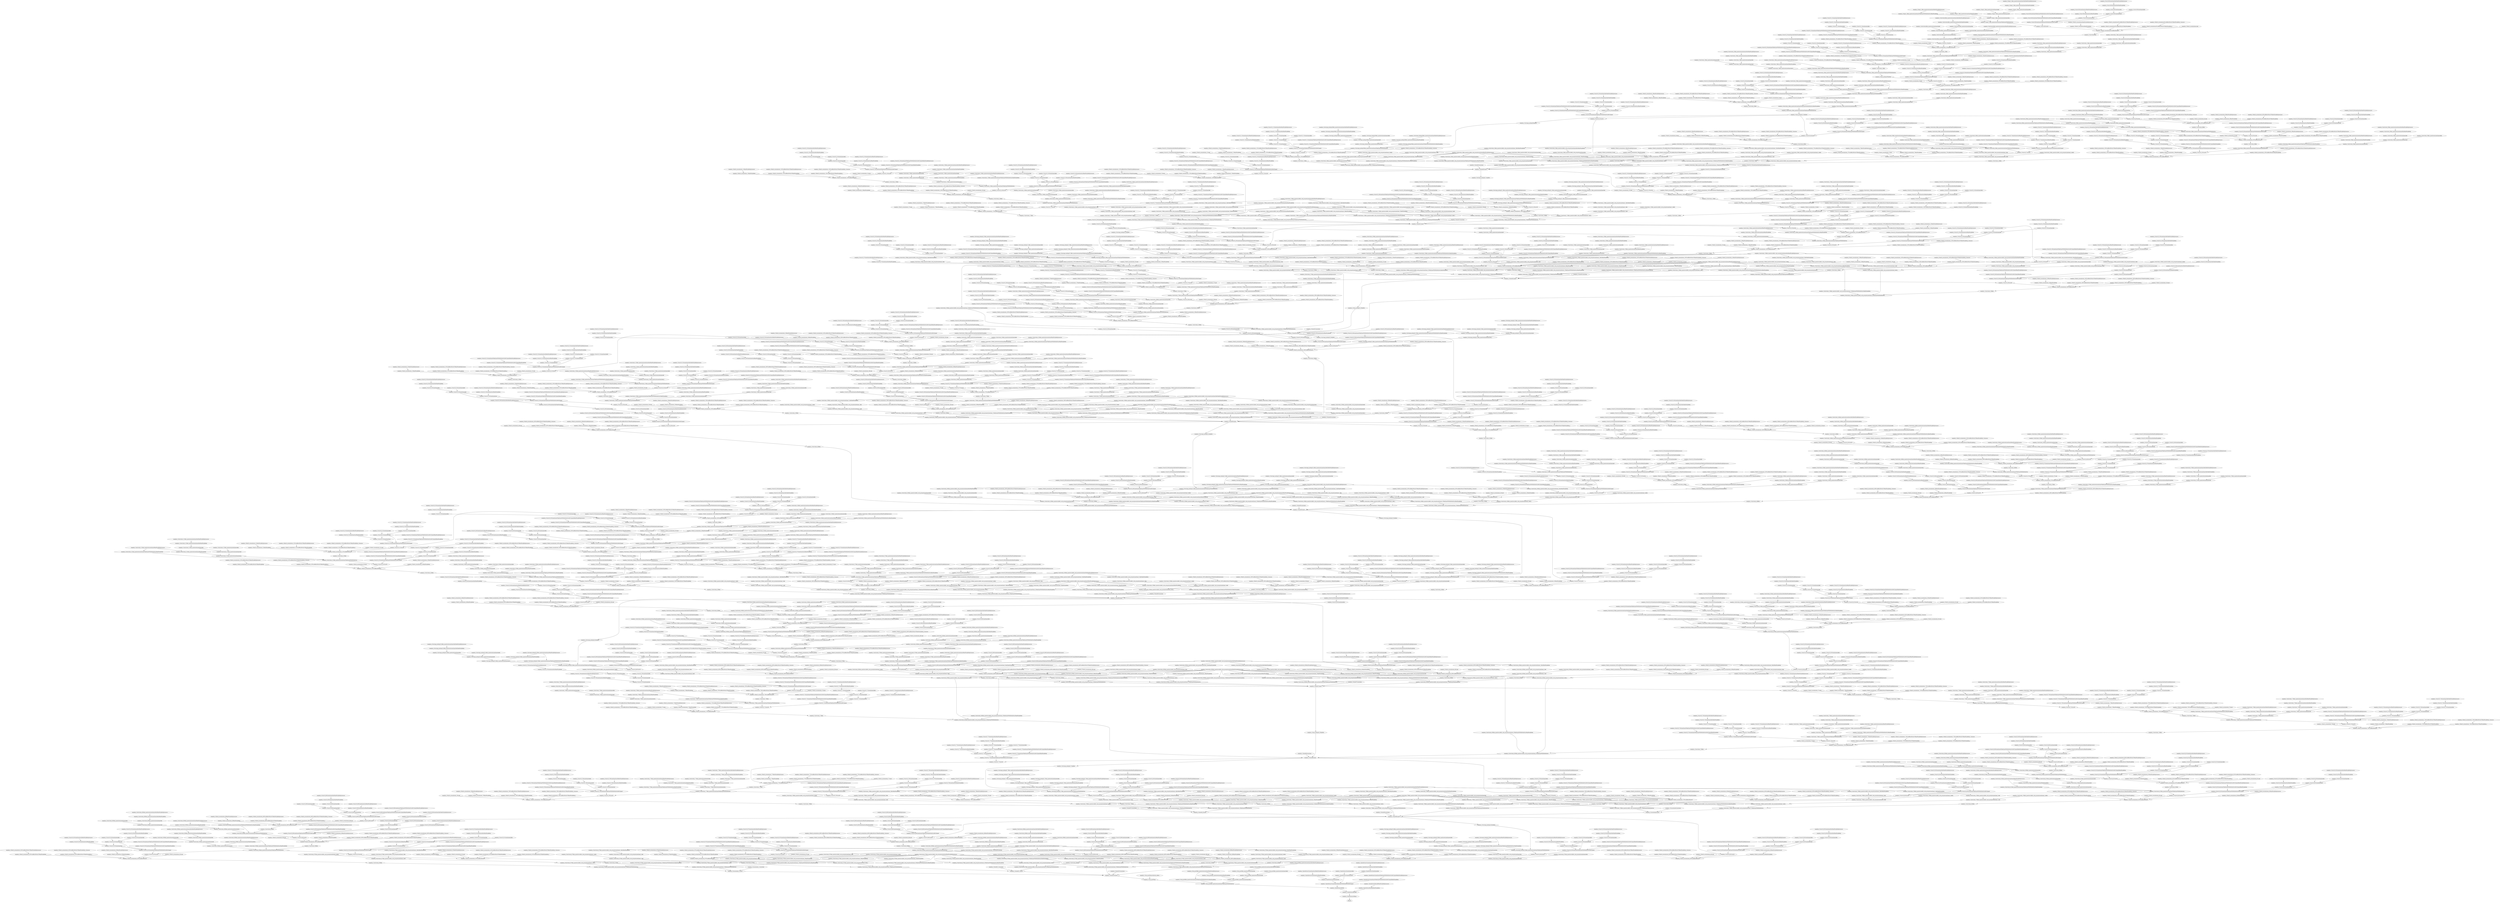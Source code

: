 strict digraph  {
self [op=Placeholder];
"inception_v3/input_1/fake_quantize/AsymmQuant/Abs/ReadVariableOp/resource" [op=Placeholder];
"inception_v3/input_1/fake_quantize/AsymmQuant/Abs/ReadVariableOp" [op=ReadVariableOp];
"inception_v3/input_1/fake_quantize/AsymmQuant/Abs" [op=Abs];
"inception_v3/input_1/fake_quantize/AsymmQuant/add/y" [op=Const];
"inception_v3/input_1/fake_quantize/AsymmQuant/add" [op=AddV2];
"inception_v3/input_1/fake_quantize/AsymmQuant/ReadVariableOp/resource" [op=Placeholder];
"inception_v3/input_1/fake_quantize/AsymmQuant/ReadVariableOp" [op=ReadVariableOp];
"inception_v3/input_1/fake_quantize/AsymmQuant/add_1" [op=AddV2];
"inception_v3/input_1/fake_quantize/AsymmQuant/FakeQuantWithMinMaxVars/ReadVariableOp" [op=ReadVariableOp];
"inception_v3/input_1/fake_quantize/AsymmQuant/FakeQuantWithMinMaxVars" [op=FakeQuantWithMinMaxVars];
"inception_v3/conv2d/SymmQuant/Abs/ReadVariableOp/resource" [op=Placeholder];
"inception_v3/conv2d/SymmQuant/Abs/ReadVariableOp" [op=ReadVariableOp];
"inception_v3/conv2d/SymmQuant/Abs" [op=Abs];
"inception_v3/conv2d/SymmQuant/add/y" [op=Const];
"inception_v3/conv2d/SymmQuant/add" [op=AddV2];
"inception_v3/conv2d/SymmQuant/mul/ReadVariableOp/resource" [op=Placeholder];
"inception_v3/conv2d/SymmQuant/mul/ReadVariableOp" [op=ReadVariableOp];
"inception_v3/conv2d/SymmQuant/mul" [op=Mul];
"inception_v3/conv2d/SymmQuant/FakeQuantWithMinMaxVarsPerChannel/ReadVariableOp/resource" [op=Placeholder];
"inception_v3/conv2d/SymmQuant/FakeQuantWithMinMaxVarsPerChannel/ReadVariableOp" [op=ReadVariableOp];
"inception_v3/conv2d/SymmQuant/FakeQuantWithMinMaxVarsPerChannel" [op=FakeQuantWithMinMaxVarsPerChannel];
"inception_v3/conv2d/Conv2D" [op=Conv2D];
"inception_v3/batch_normalization/scale" [op=Const];
"inception_v3/batch_normalization/ReadVariableOp/resource" [op=Placeholder];
"inception_v3/batch_normalization/ReadVariableOp" [op=ReadVariableOp];
"inception_v3/batch_normalization/FusedBatchNormV3/ReadVariableOp/resource" [op=Placeholder];
"inception_v3/batch_normalization/FusedBatchNormV3/ReadVariableOp" [op=ReadVariableOp];
"inception_v3/batch_normalization/FusedBatchNormV3/ReadVariableOp_1/resource" [op=Placeholder];
"inception_v3/batch_normalization/FusedBatchNormV3/ReadVariableOp_1" [op=ReadVariableOp];
"inception_v3/batch_normalization/FusedBatchNormV3" [op=FusedBatchNormV3];
"inception_v3/activation/Relu" [op=Relu];
"inception_v3/activation/fake_quantize/AsymmQuant/Abs/ReadVariableOp/resource" [op=Placeholder];
"inception_v3/activation/fake_quantize/AsymmQuant/Abs/ReadVariableOp" [op=ReadVariableOp];
"inception_v3/activation/fake_quantize/AsymmQuant/Abs" [op=Abs];
"inception_v3/activation/fake_quantize/AsymmQuant/add/y" [op=Const];
"inception_v3/activation/fake_quantize/AsymmQuant/add" [op=AddV2];
"inception_v3/activation/fake_quantize/AsymmQuant/ReadVariableOp/resource" [op=Placeholder];
"inception_v3/activation/fake_quantize/AsymmQuant/ReadVariableOp" [op=ReadVariableOp];
"inception_v3/activation/fake_quantize/AsymmQuant/add_1" [op=AddV2];
"inception_v3/activation/fake_quantize/AsymmQuant/FakeQuantWithMinMaxVars/ReadVariableOp" [op=ReadVariableOp];
"inception_v3/activation/fake_quantize/AsymmQuant/FakeQuantWithMinMaxVars" [op=FakeQuantWithMinMaxVars];
"inception_v3/conv2d_1/SymmQuant/Abs/ReadVariableOp/resource" [op=Placeholder];
"inception_v3/conv2d_1/SymmQuant/Abs/ReadVariableOp" [op=ReadVariableOp];
"inception_v3/conv2d_1/SymmQuant/Abs" [op=Abs];
"inception_v3/conv2d_1/SymmQuant/add/y" [op=Const];
"inception_v3/conv2d_1/SymmQuant/add" [op=AddV2];
"inception_v3/conv2d_1/SymmQuant/mul/ReadVariableOp/resource" [op=Placeholder];
"inception_v3/conv2d_1/SymmQuant/mul/ReadVariableOp" [op=ReadVariableOp];
"inception_v3/conv2d_1/SymmQuant/mul" [op=Mul];
"inception_v3/conv2d_1/SymmQuant/FakeQuantWithMinMaxVarsPerChannel/ReadVariableOp/resource" [op=Placeholder];
"inception_v3/conv2d_1/SymmQuant/FakeQuantWithMinMaxVarsPerChannel/ReadVariableOp" [op=ReadVariableOp];
"inception_v3/conv2d_1/SymmQuant/FakeQuantWithMinMaxVarsPerChannel" [op=FakeQuantWithMinMaxVarsPerChannel];
"inception_v3/conv2d_1/Conv2D" [op=Conv2D];
"inception_v3/batch_normalization_1/scale" [op=Const];
"inception_v3/batch_normalization_1/ReadVariableOp/resource" [op=Placeholder];
"inception_v3/batch_normalization_1/ReadVariableOp" [op=ReadVariableOp];
"inception_v3/batch_normalization_1/FusedBatchNormV3/ReadVariableOp/resource" [op=Placeholder];
"inception_v3/batch_normalization_1/FusedBatchNormV3/ReadVariableOp" [op=ReadVariableOp];
"inception_v3/batch_normalization_1/FusedBatchNormV3/ReadVariableOp_1/resource" [op=Placeholder];
"inception_v3/batch_normalization_1/FusedBatchNormV3/ReadVariableOp_1" [op=ReadVariableOp];
"inception_v3/batch_normalization_1/FusedBatchNormV3" [op=FusedBatchNormV3];
"inception_v3/activation_1/Relu" [op=Relu];
"inception_v3/activation_1/fake_quantize/AsymmQuant/Abs/ReadVariableOp/resource" [op=Placeholder];
"inception_v3/activation_1/fake_quantize/AsymmQuant/Abs/ReadVariableOp" [op=ReadVariableOp];
"inception_v3/activation_1/fake_quantize/AsymmQuant/Abs" [op=Abs];
"inception_v3/activation_1/fake_quantize/AsymmQuant/add/y" [op=Const];
"inception_v3/activation_1/fake_quantize/AsymmQuant/add" [op=AddV2];
"inception_v3/activation_1/fake_quantize/AsymmQuant/ReadVariableOp/resource" [op=Placeholder];
"inception_v3/activation_1/fake_quantize/AsymmQuant/ReadVariableOp" [op=ReadVariableOp];
"inception_v3/activation_1/fake_quantize/AsymmQuant/add_1" [op=AddV2];
"inception_v3/activation_1/fake_quantize/AsymmQuant/FakeQuantWithMinMaxVars/ReadVariableOp" [op=ReadVariableOp];
"inception_v3/activation_1/fake_quantize/AsymmQuant/FakeQuantWithMinMaxVars" [op=FakeQuantWithMinMaxVars];
"inception_v3/conv2d_2/SymmQuant/Abs/ReadVariableOp/resource" [op=Placeholder];
"inception_v3/conv2d_2/SymmQuant/Abs/ReadVariableOp" [op=ReadVariableOp];
"inception_v3/conv2d_2/SymmQuant/Abs" [op=Abs];
"inception_v3/conv2d_2/SymmQuant/add/y" [op=Const];
"inception_v3/conv2d_2/SymmQuant/add" [op=AddV2];
"inception_v3/conv2d_2/SymmQuant/mul/ReadVariableOp/resource" [op=Placeholder];
"inception_v3/conv2d_2/SymmQuant/mul/ReadVariableOp" [op=ReadVariableOp];
"inception_v3/conv2d_2/SymmQuant/mul" [op=Mul];
"inception_v3/conv2d_2/SymmQuant/FakeQuantWithMinMaxVarsPerChannel/ReadVariableOp/resource" [op=Placeholder];
"inception_v3/conv2d_2/SymmQuant/FakeQuantWithMinMaxVarsPerChannel/ReadVariableOp" [op=ReadVariableOp];
"inception_v3/conv2d_2/SymmQuant/FakeQuantWithMinMaxVarsPerChannel" [op=FakeQuantWithMinMaxVarsPerChannel];
"inception_v3/conv2d_2/Conv2D" [op=Conv2D];
"inception_v3/batch_normalization_2/scale" [op=Const];
"inception_v3/batch_normalization_2/ReadVariableOp/resource" [op=Placeholder];
"inception_v3/batch_normalization_2/ReadVariableOp" [op=ReadVariableOp];
"inception_v3/batch_normalization_2/FusedBatchNormV3/ReadVariableOp/resource" [op=Placeholder];
"inception_v3/batch_normalization_2/FusedBatchNormV3/ReadVariableOp" [op=ReadVariableOp];
"inception_v3/batch_normalization_2/FusedBatchNormV3/ReadVariableOp_1/resource" [op=Placeholder];
"inception_v3/batch_normalization_2/FusedBatchNormV3/ReadVariableOp_1" [op=ReadVariableOp];
"inception_v3/batch_normalization_2/FusedBatchNormV3" [op=FusedBatchNormV3];
"inception_v3/activation_2/Relu" [op=Relu];
"inception_v3/activation_2/fake_quantize/AsymmQuant/Abs/ReadVariableOp/resource" [op=Placeholder];
"inception_v3/activation_2/fake_quantize/AsymmQuant/Abs/ReadVariableOp" [op=ReadVariableOp];
"inception_v3/activation_2/fake_quantize/AsymmQuant/Abs" [op=Abs];
"inception_v3/activation_2/fake_quantize/AsymmQuant/add/y" [op=Const];
"inception_v3/activation_2/fake_quantize/AsymmQuant/add" [op=AddV2];
"inception_v3/activation_2/fake_quantize/AsymmQuant/ReadVariableOp/resource" [op=Placeholder];
"inception_v3/activation_2/fake_quantize/AsymmQuant/ReadVariableOp" [op=ReadVariableOp];
"inception_v3/activation_2/fake_quantize/AsymmQuant/add_1" [op=AddV2];
"inception_v3/activation_2/fake_quantize/AsymmQuant/FakeQuantWithMinMaxVars/ReadVariableOp" [op=ReadVariableOp];
"inception_v3/activation_2/fake_quantize/AsymmQuant/FakeQuantWithMinMaxVars" [op=FakeQuantWithMinMaxVars];
"inception_v3/max_pooling2d/MaxPool" [op=MaxPool];
"inception_v3/conv2d_3/SymmQuant/Abs/ReadVariableOp/resource" [op=Placeholder];
"inception_v3/conv2d_3/SymmQuant/Abs/ReadVariableOp" [op=ReadVariableOp];
"inception_v3/conv2d_3/SymmQuant/Abs" [op=Abs];
"inception_v3/conv2d_3/SymmQuant/add/y" [op=Const];
"inception_v3/conv2d_3/SymmQuant/add" [op=AddV2];
"inception_v3/conv2d_3/SymmQuant/mul/ReadVariableOp/resource" [op=Placeholder];
"inception_v3/conv2d_3/SymmQuant/mul/ReadVariableOp" [op=ReadVariableOp];
"inception_v3/conv2d_3/SymmQuant/mul" [op=Mul];
"inception_v3/conv2d_3/SymmQuant/FakeQuantWithMinMaxVarsPerChannel/ReadVariableOp/resource" [op=Placeholder];
"inception_v3/conv2d_3/SymmQuant/FakeQuantWithMinMaxVarsPerChannel/ReadVariableOp" [op=ReadVariableOp];
"inception_v3/conv2d_3/SymmQuant/FakeQuantWithMinMaxVarsPerChannel" [op=FakeQuantWithMinMaxVarsPerChannel];
"inception_v3/conv2d_3/Conv2D" [op=Conv2D];
"inception_v3/batch_normalization_3/scale" [op=Const];
"inception_v3/batch_normalization_3/ReadVariableOp/resource" [op=Placeholder];
"inception_v3/batch_normalization_3/ReadVariableOp" [op=ReadVariableOp];
"inception_v3/batch_normalization_3/FusedBatchNormV3/ReadVariableOp/resource" [op=Placeholder];
"inception_v3/batch_normalization_3/FusedBatchNormV3/ReadVariableOp" [op=ReadVariableOp];
"inception_v3/batch_normalization_3/FusedBatchNormV3/ReadVariableOp_1/resource" [op=Placeholder];
"inception_v3/batch_normalization_3/FusedBatchNormV3/ReadVariableOp_1" [op=ReadVariableOp];
"inception_v3/batch_normalization_3/FusedBatchNormV3" [op=FusedBatchNormV3];
"inception_v3/activation_3/Relu" [op=Relu];
"inception_v3/activation_3/fake_quantize/AsymmQuant/Abs/ReadVariableOp/resource" [op=Placeholder];
"inception_v3/activation_3/fake_quantize/AsymmQuant/Abs/ReadVariableOp" [op=ReadVariableOp];
"inception_v3/activation_3/fake_quantize/AsymmQuant/Abs" [op=Abs];
"inception_v3/activation_3/fake_quantize/AsymmQuant/add/y" [op=Const];
"inception_v3/activation_3/fake_quantize/AsymmQuant/add" [op=AddV2];
"inception_v3/activation_3/fake_quantize/AsymmQuant/ReadVariableOp/resource" [op=Placeholder];
"inception_v3/activation_3/fake_quantize/AsymmQuant/ReadVariableOp" [op=ReadVariableOp];
"inception_v3/activation_3/fake_quantize/AsymmQuant/add_1" [op=AddV2];
"inception_v3/activation_3/fake_quantize/AsymmQuant/FakeQuantWithMinMaxVars/ReadVariableOp" [op=ReadVariableOp];
"inception_v3/activation_3/fake_quantize/AsymmQuant/FakeQuantWithMinMaxVars" [op=FakeQuantWithMinMaxVars];
"inception_v3/conv2d_4/SymmQuant/Abs/ReadVariableOp/resource" [op=Placeholder];
"inception_v3/conv2d_4/SymmQuant/Abs/ReadVariableOp" [op=ReadVariableOp];
"inception_v3/conv2d_4/SymmQuant/Abs" [op=Abs];
"inception_v3/conv2d_4/SymmQuant/add/y" [op=Const];
"inception_v3/conv2d_4/SymmQuant/add" [op=AddV2];
"inception_v3/conv2d_4/SymmQuant/mul/ReadVariableOp/resource" [op=Placeholder];
"inception_v3/conv2d_4/SymmQuant/mul/ReadVariableOp" [op=ReadVariableOp];
"inception_v3/conv2d_4/SymmQuant/mul" [op=Mul];
"inception_v3/conv2d_4/SymmQuant/FakeQuantWithMinMaxVarsPerChannel/ReadVariableOp/resource" [op=Placeholder];
"inception_v3/conv2d_4/SymmQuant/FakeQuantWithMinMaxVarsPerChannel/ReadVariableOp" [op=ReadVariableOp];
"inception_v3/conv2d_4/SymmQuant/FakeQuantWithMinMaxVarsPerChannel" [op=FakeQuantWithMinMaxVarsPerChannel];
"inception_v3/conv2d_4/Conv2D" [op=Conv2D];
"inception_v3/batch_normalization_4/scale" [op=Placeholder];
"inception_v3/batch_normalization_4/ReadVariableOp/resource" [op=Placeholder];
"inception_v3/batch_normalization_4/ReadVariableOp" [op=ReadVariableOp];
"inception_v3/batch_normalization_4/FusedBatchNormV3/ReadVariableOp/resource" [op=Placeholder];
"inception_v3/batch_normalization_4/FusedBatchNormV3/ReadVariableOp" [op=ReadVariableOp];
"inception_v3/batch_normalization_4/FusedBatchNormV3/ReadVariableOp_1/resource" [op=Placeholder];
"inception_v3/batch_normalization_4/FusedBatchNormV3/ReadVariableOp_1" [op=ReadVariableOp];
"inception_v3/batch_normalization_4/FusedBatchNormV3" [op=FusedBatchNormV3];
"inception_v3/activation_4/Relu" [op=Relu];
"inception_v3/activation_4/fake_quantize/AsymmQuant/Abs/ReadVariableOp/resource" [op=Placeholder];
"inception_v3/activation_4/fake_quantize/AsymmQuant/Abs/ReadVariableOp" [op=ReadVariableOp];
"inception_v3/activation_4/fake_quantize/AsymmQuant/Abs" [op=Abs];
"inception_v3/activation_4/fake_quantize/AsymmQuant/add/y" [op=Const];
"inception_v3/activation_4/fake_quantize/AsymmQuant/add" [op=AddV2];
"inception_v3/activation_4/fake_quantize/AsymmQuant/ReadVariableOp/resource" [op=Placeholder];
"inception_v3/activation_4/fake_quantize/AsymmQuant/ReadVariableOp" [op=ReadVariableOp];
"inception_v3/activation_4/fake_quantize/AsymmQuant/add_1" [op=AddV2];
"inception_v3/activation_4/fake_quantize/AsymmQuant/FakeQuantWithMinMaxVars/ReadVariableOp" [op=ReadVariableOp];
"inception_v3/activation_4/fake_quantize/AsymmQuant/FakeQuantWithMinMaxVars" [op=FakeQuantWithMinMaxVars];
"inception_v3/max_pooling2d_1/MaxPool" [op=MaxPool];
"inception_v3/conv2d_8/SymmQuant/Abs/ReadVariableOp/resource" [op=Placeholder];
"inception_v3/conv2d_8/SymmQuant/Abs/ReadVariableOp" [op=ReadVariableOp];
"inception_v3/conv2d_8/SymmQuant/Abs" [op=Abs];
"inception_v3/conv2d_8/SymmQuant/add/y" [op=Const];
"inception_v3/conv2d_8/SymmQuant/add" [op=AddV2];
"inception_v3/conv2d_8/SymmQuant/mul/ReadVariableOp/resource" [op=Placeholder];
"inception_v3/conv2d_8/SymmQuant/mul/ReadVariableOp" [op=ReadVariableOp];
"inception_v3/conv2d_8/SymmQuant/mul" [op=Mul];
"inception_v3/conv2d_8/SymmQuant/FakeQuantWithMinMaxVarsPerChannel/ReadVariableOp/resource" [op=Placeholder];
"inception_v3/conv2d_8/SymmQuant/FakeQuantWithMinMaxVarsPerChannel/ReadVariableOp" [op=ReadVariableOp];
"inception_v3/conv2d_8/SymmQuant/FakeQuantWithMinMaxVarsPerChannel" [op=FakeQuantWithMinMaxVarsPerChannel];
"inception_v3/conv2d_8/Conv2D" [op=Conv2D];
"inception_v3/batch_normalization_8/scale" [op=Const];
"inception_v3/batch_normalization_8/ReadVariableOp/resource" [op=Placeholder];
"inception_v3/batch_normalization_8/ReadVariableOp" [op=ReadVariableOp];
"inception_v3/batch_normalization_8/FusedBatchNormV3/ReadVariableOp/resource" [op=Placeholder];
"inception_v3/batch_normalization_8/FusedBatchNormV3/ReadVariableOp" [op=ReadVariableOp];
"inception_v3/batch_normalization_8/FusedBatchNormV3/ReadVariableOp_1/resource" [op=Placeholder];
"inception_v3/batch_normalization_8/FusedBatchNormV3/ReadVariableOp_1" [op=ReadVariableOp];
"inception_v3/batch_normalization_8/FusedBatchNormV3" [op=FusedBatchNormV3];
"inception_v3/activation_8/Relu" [op=Relu];
"inception_v3/activation_8/fake_quantize/AsymmQuant/Abs/ReadVariableOp/resource" [op=Placeholder];
"inception_v3/activation_8/fake_quantize/AsymmQuant/Abs/ReadVariableOp" [op=ReadVariableOp];
"inception_v3/activation_8/fake_quantize/AsymmQuant/Abs" [op=Abs];
"inception_v3/activation_8/fake_quantize/AsymmQuant/add/y" [op=Const];
"inception_v3/activation_8/fake_quantize/AsymmQuant/add" [op=AddV2];
"inception_v3/activation_8/fake_quantize/AsymmQuant/ReadVariableOp/resource" [op=Placeholder];
"inception_v3/activation_8/fake_quantize/AsymmQuant/ReadVariableOp" [op=ReadVariableOp];
"inception_v3/activation_8/fake_quantize/AsymmQuant/add_1" [op=AddV2];
"inception_v3/activation_8/fake_quantize/AsymmQuant/FakeQuantWithMinMaxVars/ReadVariableOp" [op=ReadVariableOp];
"inception_v3/activation_8/fake_quantize/AsymmQuant/FakeQuantWithMinMaxVars" [op=FakeQuantWithMinMaxVars];
"inception_v3/conv2d_9/SymmQuant/Abs/ReadVariableOp/resource" [op=Placeholder];
"inception_v3/conv2d_9/SymmQuant/Abs/ReadVariableOp" [op=ReadVariableOp];
"inception_v3/conv2d_9/SymmQuant/Abs" [op=Abs];
"inception_v3/conv2d_9/SymmQuant/add/y" [op=Const];
"inception_v3/conv2d_9/SymmQuant/add" [op=AddV2];
"inception_v3/conv2d_9/SymmQuant/mul/ReadVariableOp/resource" [op=Placeholder];
"inception_v3/conv2d_9/SymmQuant/mul/ReadVariableOp" [op=ReadVariableOp];
"inception_v3/conv2d_9/SymmQuant/mul" [op=Mul];
"inception_v3/conv2d_9/SymmQuant/FakeQuantWithMinMaxVarsPerChannel/ReadVariableOp/resource" [op=Placeholder];
"inception_v3/conv2d_9/SymmQuant/FakeQuantWithMinMaxVarsPerChannel/ReadVariableOp" [op=ReadVariableOp];
"inception_v3/conv2d_9/SymmQuant/FakeQuantWithMinMaxVarsPerChannel" [op=FakeQuantWithMinMaxVarsPerChannel];
"inception_v3/conv2d_9/Conv2D" [op=Conv2D];
"inception_v3/conv2d_6/SymmQuant/Abs/ReadVariableOp/resource" [op=Placeholder];
"inception_v3/conv2d_6/SymmQuant/Abs/ReadVariableOp" [op=ReadVariableOp];
"inception_v3/conv2d_6/SymmQuant/Abs" [op=Abs];
"inception_v3/conv2d_6/SymmQuant/add/y" [op=Const];
"inception_v3/conv2d_6/SymmQuant/add" [op=AddV2];
"inception_v3/conv2d_6/SymmQuant/mul/ReadVariableOp/resource" [op=Placeholder];
"inception_v3/conv2d_6/SymmQuant/mul/ReadVariableOp" [op=ReadVariableOp];
"inception_v3/conv2d_6/SymmQuant/mul" [op=Mul];
"inception_v3/conv2d_6/SymmQuant/FakeQuantWithMinMaxVarsPerChannel/ReadVariableOp/resource" [op=Placeholder];
"inception_v3/conv2d_6/SymmQuant/FakeQuantWithMinMaxVarsPerChannel/ReadVariableOp" [op=ReadVariableOp];
"inception_v3/conv2d_6/SymmQuant/FakeQuantWithMinMaxVarsPerChannel" [op=FakeQuantWithMinMaxVarsPerChannel];
"inception_v3/conv2d_6/Conv2D" [op=Conv2D];
"inception_v3/batch_normalization_9/scale" [op=Const];
"inception_v3/batch_normalization_9/ReadVariableOp/resource" [op=Placeholder];
"inception_v3/batch_normalization_9/ReadVariableOp" [op=ReadVariableOp];
"inception_v3/batch_normalization_9/FusedBatchNormV3/ReadVariableOp/resource" [op=Placeholder];
"inception_v3/batch_normalization_9/FusedBatchNormV3/ReadVariableOp" [op=ReadVariableOp];
"inception_v3/batch_normalization_9/FusedBatchNormV3/ReadVariableOp_1/resource" [op=Placeholder];
"inception_v3/batch_normalization_9/FusedBatchNormV3/ReadVariableOp_1" [op=ReadVariableOp];
"inception_v3/batch_normalization_9/FusedBatchNormV3" [op=FusedBatchNormV3];
"inception_v3/batch_normalization_6/scale" [op=Const];
"inception_v3/batch_normalization_6/ReadVariableOp/resource" [op=Placeholder];
"inception_v3/batch_normalization_6/ReadVariableOp" [op=ReadVariableOp];
"inception_v3/batch_normalization_6/FusedBatchNormV3/ReadVariableOp/resource" [op=Placeholder];
"inception_v3/batch_normalization_6/FusedBatchNormV3/ReadVariableOp" [op=ReadVariableOp];
"inception_v3/batch_normalization_6/FusedBatchNormV3/ReadVariableOp_1/resource" [op=Placeholder];
"inception_v3/batch_normalization_6/FusedBatchNormV3/ReadVariableOp_1" [op=ReadVariableOp];
"inception_v3/batch_normalization_6/FusedBatchNormV3" [op=FusedBatchNormV3];
"inception_v3/average_pooling2d/AvgPool" [op=AvgPool];
"inception_v3/activation_9/Relu" [op=Relu];
"inception_v3/activation_6/Relu" [op=Relu];
"inception_v3/average_pooling2d/fake_quantize/AsymmQuant/Abs/ReadVariableOp/resource" [op=Placeholder];
"inception_v3/average_pooling2d/fake_quantize/AsymmQuant/Abs/ReadVariableOp" [op=ReadVariableOp];
"inception_v3/average_pooling2d/fake_quantize/AsymmQuant/Abs" [op=Abs];
"inception_v3/average_pooling2d/fake_quantize/AsymmQuant/add/y" [op=Const];
"inception_v3/average_pooling2d/fake_quantize/AsymmQuant/add" [op=AddV2];
"inception_v3/average_pooling2d/fake_quantize/AsymmQuant/ReadVariableOp/resource" [op=Placeholder];
"inception_v3/average_pooling2d/fake_quantize/AsymmQuant/ReadVariableOp" [op=ReadVariableOp];
"inception_v3/average_pooling2d/fake_quantize/AsymmQuant/add_1" [op=AddV2];
"inception_v3/average_pooling2d/fake_quantize/AsymmQuant/FakeQuantWithMinMaxVars/ReadVariableOp" [op=ReadVariableOp];
"inception_v3/average_pooling2d/fake_quantize/AsymmQuant/FakeQuantWithMinMaxVars" [op=FakeQuantWithMinMaxVars];
"inception_v3/activation_9/fake_quantize/AsymmQuant/Abs/ReadVariableOp/resource" [op=Placeholder];
"inception_v3/activation_9/fake_quantize/AsymmQuant/Abs/ReadVariableOp" [op=ReadVariableOp];
"inception_v3/activation_9/fake_quantize/AsymmQuant/Abs" [op=Abs];
"inception_v3/activation_9/fake_quantize/AsymmQuant/add/y" [op=Const];
"inception_v3/activation_9/fake_quantize/AsymmQuant/add" [op=AddV2];
"inception_v3/activation_9/fake_quantize/AsymmQuant/ReadVariableOp/resource" [op=Placeholder];
"inception_v3/activation_9/fake_quantize/AsymmQuant/ReadVariableOp" [op=ReadVariableOp];
"inception_v3/activation_9/fake_quantize/AsymmQuant/add_1" [op=AddV2];
"inception_v3/activation_9/fake_quantize/AsymmQuant/FakeQuantWithMinMaxVars/ReadVariableOp" [op=ReadVariableOp];
"inception_v3/activation_9/fake_quantize/AsymmQuant/FakeQuantWithMinMaxVars" [op=FakeQuantWithMinMaxVars];
"inception_v3/activation_6/fake_quantize/AsymmQuant/Abs/ReadVariableOp/resource" [op=Placeholder];
"inception_v3/activation_6/fake_quantize/AsymmQuant/Abs/ReadVariableOp" [op=ReadVariableOp];
"inception_v3/activation_6/fake_quantize/AsymmQuant/Abs" [op=Abs];
"inception_v3/activation_6/fake_quantize/AsymmQuant/add/y" [op=Const];
"inception_v3/activation_6/fake_quantize/AsymmQuant/add" [op=AddV2];
"inception_v3/activation_6/fake_quantize/AsymmQuant/ReadVariableOp/resource" [op=Placeholder];
"inception_v3/activation_6/fake_quantize/AsymmQuant/ReadVariableOp" [op=ReadVariableOp];
"inception_v3/activation_6/fake_quantize/AsymmQuant/add_1" [op=AddV2];
"inception_v3/activation_6/fake_quantize/AsymmQuant/FakeQuantWithMinMaxVars/ReadVariableOp" [op=ReadVariableOp];
"inception_v3/activation_6/fake_quantize/AsymmQuant/FakeQuantWithMinMaxVars" [op=FakeQuantWithMinMaxVars];
"inception_v3/conv2d_11/SymmQuant/Abs/ReadVariableOp/resource" [op=Placeholder];
"inception_v3/conv2d_11/SymmQuant/Abs/ReadVariableOp" [op=ReadVariableOp];
"inception_v3/conv2d_11/SymmQuant/Abs" [op=Abs];
"inception_v3/conv2d_11/SymmQuant/add/y" [op=Const];
"inception_v3/conv2d_11/SymmQuant/add" [op=AddV2];
"inception_v3/conv2d_11/SymmQuant/mul/ReadVariableOp/resource" [op=Placeholder];
"inception_v3/conv2d_11/SymmQuant/mul/ReadVariableOp" [op=ReadVariableOp];
"inception_v3/conv2d_11/SymmQuant/mul" [op=Mul];
"inception_v3/conv2d_11/SymmQuant/FakeQuantWithMinMaxVarsPerChannel/ReadVariableOp/resource" [op=Placeholder];
"inception_v3/conv2d_11/SymmQuant/FakeQuantWithMinMaxVarsPerChannel/ReadVariableOp" [op=ReadVariableOp];
"inception_v3/conv2d_11/SymmQuant/FakeQuantWithMinMaxVarsPerChannel" [op=FakeQuantWithMinMaxVarsPerChannel];
"inception_v3/conv2d_11/Conv2D" [op=Conv2D];
"inception_v3/conv2d_10/SymmQuant/Abs/ReadVariableOp/resource" [op=Placeholder];
"inception_v3/conv2d_10/SymmQuant/Abs/ReadVariableOp" [op=ReadVariableOp];
"inception_v3/conv2d_10/SymmQuant/Abs" [op=Abs];
"inception_v3/conv2d_10/SymmQuant/add/y" [op=Const];
"inception_v3/conv2d_10/SymmQuant/add" [op=AddV2];
"inception_v3/conv2d_10/SymmQuant/mul/ReadVariableOp/resource" [op=Placeholder];
"inception_v3/conv2d_10/SymmQuant/mul/ReadVariableOp" [op=ReadVariableOp];
"inception_v3/conv2d_10/SymmQuant/mul" [op=Mul];
"inception_v3/conv2d_10/SymmQuant/FakeQuantWithMinMaxVarsPerChannel/ReadVariableOp/resource" [op=Placeholder];
"inception_v3/conv2d_10/SymmQuant/FakeQuantWithMinMaxVarsPerChannel/ReadVariableOp" [op=ReadVariableOp];
"inception_v3/conv2d_10/SymmQuant/FakeQuantWithMinMaxVarsPerChannel" [op=FakeQuantWithMinMaxVarsPerChannel];
"inception_v3/conv2d_10/Conv2D" [op=Conv2D];
"inception_v3/conv2d_7/SymmQuant/Abs/ReadVariableOp/resource" [op=Placeholder];
"inception_v3/conv2d_7/SymmQuant/Abs/ReadVariableOp" [op=ReadVariableOp];
"inception_v3/conv2d_7/SymmQuant/Abs" [op=Abs];
"inception_v3/conv2d_7/SymmQuant/add/y" [op=Const];
"inception_v3/conv2d_7/SymmQuant/add" [op=AddV2];
"inception_v3/conv2d_7/SymmQuant/mul/ReadVariableOp/resource" [op=Placeholder];
"inception_v3/conv2d_7/SymmQuant/mul/ReadVariableOp" [op=ReadVariableOp];
"inception_v3/conv2d_7/SymmQuant/mul" [op=Mul];
"inception_v3/conv2d_7/SymmQuant/FakeQuantWithMinMaxVarsPerChannel/ReadVariableOp/resource" [op=Placeholder];
"inception_v3/conv2d_7/SymmQuant/FakeQuantWithMinMaxVarsPerChannel/ReadVariableOp" [op=ReadVariableOp];
"inception_v3/conv2d_7/SymmQuant/FakeQuantWithMinMaxVarsPerChannel" [op=FakeQuantWithMinMaxVarsPerChannel];
"inception_v3/conv2d_7/Conv2D" [op=Conv2D];
"inception_v3/conv2d_5/SymmQuant/Abs/ReadVariableOp/resource" [op=Placeholder];
"inception_v3/conv2d_5/SymmQuant/Abs/ReadVariableOp" [op=ReadVariableOp];
"inception_v3/conv2d_5/SymmQuant/Abs" [op=Abs];
"inception_v3/conv2d_5/SymmQuant/add/y" [op=Const];
"inception_v3/conv2d_5/SymmQuant/add" [op=AddV2];
"inception_v3/conv2d_5/SymmQuant/mul/ReadVariableOp/resource" [op=Placeholder];
"inception_v3/conv2d_5/SymmQuant/mul/ReadVariableOp" [op=ReadVariableOp];
"inception_v3/conv2d_5/SymmQuant/mul" [op=Mul];
"inception_v3/conv2d_5/SymmQuant/FakeQuantWithMinMaxVarsPerChannel/ReadVariableOp/resource" [op=Placeholder];
"inception_v3/conv2d_5/SymmQuant/FakeQuantWithMinMaxVarsPerChannel/ReadVariableOp" [op=ReadVariableOp];
"inception_v3/conv2d_5/SymmQuant/FakeQuantWithMinMaxVarsPerChannel" [op=FakeQuantWithMinMaxVarsPerChannel];
"inception_v3/conv2d_5/Conv2D" [op=Conv2D];
"inception_v3/batch_normalization_11/scale" [op=Const];
"inception_v3/batch_normalization_11/ReadVariableOp/resource" [op=Placeholder];
"inception_v3/batch_normalization_11/ReadVariableOp" [op=ReadVariableOp];
"inception_v3/batch_normalization_11/FusedBatchNormV3/ReadVariableOp/resource" [op=Placeholder];
"inception_v3/batch_normalization_11/FusedBatchNormV3/ReadVariableOp" [op=ReadVariableOp];
"inception_v3/batch_normalization_11/FusedBatchNormV3/ReadVariableOp_1/resource" [op=Placeholder];
"inception_v3/batch_normalization_11/FusedBatchNormV3/ReadVariableOp_1" [op=ReadVariableOp];
"inception_v3/batch_normalization_11/FusedBatchNormV3" [op=FusedBatchNormV3];
"inception_v3/batch_normalization_10/scale" [op=Const];
"inception_v3/batch_normalization_10/ReadVariableOp/resource" [op=Placeholder];
"inception_v3/batch_normalization_10/ReadVariableOp" [op=ReadVariableOp];
"inception_v3/batch_normalization_10/FusedBatchNormV3/ReadVariableOp/resource" [op=Placeholder];
"inception_v3/batch_normalization_10/FusedBatchNormV3/ReadVariableOp" [op=ReadVariableOp];
"inception_v3/batch_normalization_10/FusedBatchNormV3/ReadVariableOp_1/resource" [op=Placeholder];
"inception_v3/batch_normalization_10/FusedBatchNormV3/ReadVariableOp_1" [op=ReadVariableOp];
"inception_v3/batch_normalization_10/FusedBatchNormV3" [op=FusedBatchNormV3];
"inception_v3/batch_normalization_7/scale" [op=Const];
"inception_v3/batch_normalization_7/ReadVariableOp/resource" [op=Placeholder];
"inception_v3/batch_normalization_7/ReadVariableOp" [op=ReadVariableOp];
"inception_v3/batch_normalization_7/FusedBatchNormV3/ReadVariableOp/resource" [op=Placeholder];
"inception_v3/batch_normalization_7/FusedBatchNormV3/ReadVariableOp" [op=ReadVariableOp];
"inception_v3/batch_normalization_7/FusedBatchNormV3/ReadVariableOp_1/resource" [op=Placeholder];
"inception_v3/batch_normalization_7/FusedBatchNormV3/ReadVariableOp_1" [op=ReadVariableOp];
"inception_v3/batch_normalization_7/FusedBatchNormV3" [op=FusedBatchNormV3];
"inception_v3/batch_normalization_5/scale" [op=Const];
"inception_v3/batch_normalization_5/ReadVariableOp/resource" [op=Placeholder];
"inception_v3/batch_normalization_5/ReadVariableOp" [op=ReadVariableOp];
"inception_v3/batch_normalization_5/FusedBatchNormV3/ReadVariableOp/resource" [op=Placeholder];
"inception_v3/batch_normalization_5/FusedBatchNormV3/ReadVariableOp" [op=ReadVariableOp];
"inception_v3/batch_normalization_5/FusedBatchNormV3/ReadVariableOp_1/resource" [op=Placeholder];
"inception_v3/batch_normalization_5/FusedBatchNormV3/ReadVariableOp_1" [op=ReadVariableOp];
"inception_v3/batch_normalization_5/FusedBatchNormV3" [op=FusedBatchNormV3];
"inception_v3/activation_11/Relu" [op=Relu];
"inception_v3/activation_10/Relu" [op=Relu];
"inception_v3/activation_7/Relu" [op=Relu];
"inception_v3/activation_5/Relu" [op=Relu];
"inception_v3/activation_5/fake_quantize/unified_scale_group/AsymmQuant/Abs/ReadVariableOp/resource" [op=Placeholder];
"inception_v3/activation_5/fake_quantize/unified_scale_group/AsymmQuant/Abs/ReadVariableOp" [op=ReadVariableOp];
"inception_v3/activation_5/fake_quantize/unified_scale_group/AsymmQuant/Abs" [op=Abs];
"inception_v3/activation_5/fake_quantize/unified_scale_group/AsymmQuant/add/y" [op=Const];
"inception_v3/activation_5/fake_quantize/unified_scale_group/AsymmQuant/add" [op=AddV2];
"inception_v3/activation_5/fake_quantize/unified_scale_group/AsymmQuant/ReadVariableOp/resource" [op=Placeholder];
"inception_v3/activation_5/fake_quantize/unified_scale_group/AsymmQuant/ReadVariableOp" [op=ReadVariableOp];
"inception_v3/activation_5/fake_quantize/unified_scale_group/AsymmQuant/add_1" [op=AddV2];
"inception_v3/activation_5/fake_quantize/unified_scale_group/AsymmQuant/FakeQuantWithMinMaxVars/ReadVariableOp" [op=ReadVariableOp];
"inception_v3/activation_5/fake_quantize/unified_scale_group/AsymmQuant/FakeQuantWithMinMaxVars" [op=FakeQuantWithMinMaxVars];
"inception_v3/activation_5/fake_quantize/unified_scale_group/AsymmQuant_1/Abs/ReadVariableOp" [op=ReadVariableOp];
"inception_v3/activation_5/fake_quantize/unified_scale_group/AsymmQuant_1/Abs" [op=Abs];
"inception_v3/activation_5/fake_quantize/unified_scale_group/AsymmQuant_1/add/y" [op=Const];
"inception_v3/activation_5/fake_quantize/unified_scale_group/AsymmQuant_1/add" [op=AddV2];
"inception_v3/activation_5/fake_quantize/unified_scale_group/AsymmQuant_1/ReadVariableOp" [op=ReadVariableOp];
"inception_v3/activation_5/fake_quantize/unified_scale_group/AsymmQuant_1/add_1" [op=AddV2];
"inception_v3/activation_5/fake_quantize/unified_scale_group/AsymmQuant_1/FakeQuantWithMinMaxVars/ReadVariableOp" [op=ReadVariableOp];
"inception_v3/activation_5/fake_quantize/unified_scale_group/AsymmQuant_1/FakeQuantWithMinMaxVars" [op=FakeQuantWithMinMaxVars];
"inception_v3/activation_5/fake_quantize/unified_scale_group/AsymmQuant_2/Abs/ReadVariableOp" [op=ReadVariableOp];
"inception_v3/activation_5/fake_quantize/unified_scale_group/AsymmQuant_2/Abs" [op=Abs];
"inception_v3/activation_5/fake_quantize/unified_scale_group/AsymmQuant_2/add/y" [op=Const];
"inception_v3/activation_5/fake_quantize/unified_scale_group/AsymmQuant_2/add" [op=AddV2];
"inception_v3/activation_5/fake_quantize/unified_scale_group/AsymmQuant_2/ReadVariableOp" [op=ReadVariableOp];
"inception_v3/activation_5/fake_quantize/unified_scale_group/AsymmQuant_2/add_1" [op=AddV2];
"inception_v3/activation_5/fake_quantize/unified_scale_group/AsymmQuant_2/FakeQuantWithMinMaxVars/ReadVariableOp" [op=ReadVariableOp];
"inception_v3/activation_5/fake_quantize/unified_scale_group/AsymmQuant_2/FakeQuantWithMinMaxVars" [op=FakeQuantWithMinMaxVars];
"inception_v3/activation_5/fake_quantize/unified_scale_group/AsymmQuant_3/Abs/ReadVariableOp" [op=ReadVariableOp];
"inception_v3/activation_5/fake_quantize/unified_scale_group/AsymmQuant_3/Abs" [op=Abs];
"inception_v3/activation_5/fake_quantize/unified_scale_group/AsymmQuant_3/add/y" [op=Const];
"inception_v3/activation_5/fake_quantize/unified_scale_group/AsymmQuant_3/add" [op=AddV2];
"inception_v3/activation_5/fake_quantize/unified_scale_group/AsymmQuant_3/ReadVariableOp" [op=ReadVariableOp];
"inception_v3/activation_5/fake_quantize/unified_scale_group/AsymmQuant_3/add_1" [op=AddV2];
"inception_v3/activation_5/fake_quantize/unified_scale_group/AsymmQuant_3/FakeQuantWithMinMaxVars/ReadVariableOp" [op=ReadVariableOp];
"inception_v3/activation_5/fake_quantize/unified_scale_group/AsymmQuant_3/FakeQuantWithMinMaxVars" [op=FakeQuantWithMinMaxVars];
"inception_v3/mixed0/concat/axis" [op=Const];
"inception_v3/mixed0/concat" [op=ConcatV2];
"inception_v3/conv2d_15/SymmQuant/Abs/ReadVariableOp/resource" [op=Placeholder];
"inception_v3/conv2d_15/SymmQuant/Abs/ReadVariableOp" [op=ReadVariableOp];
"inception_v3/conv2d_15/SymmQuant/Abs" [op=Abs];
"inception_v3/conv2d_15/SymmQuant/add/y" [op=Const];
"inception_v3/conv2d_15/SymmQuant/add" [op=AddV2];
"inception_v3/conv2d_15/SymmQuant/mul/ReadVariableOp/resource" [op=Placeholder];
"inception_v3/conv2d_15/SymmQuant/mul/ReadVariableOp" [op=ReadVariableOp];
"inception_v3/conv2d_15/SymmQuant/mul" [op=Mul];
"inception_v3/conv2d_15/SymmQuant/FakeQuantWithMinMaxVarsPerChannel/ReadVariableOp/resource" [op=Placeholder];
"inception_v3/conv2d_15/SymmQuant/FakeQuantWithMinMaxVarsPerChannel/ReadVariableOp" [op=ReadVariableOp];
"inception_v3/conv2d_15/SymmQuant/FakeQuantWithMinMaxVarsPerChannel" [op=FakeQuantWithMinMaxVarsPerChannel];
"inception_v3/conv2d_15/Conv2D" [op=Conv2D];
"inception_v3/batch_normalization_15/scale" [op=Const];
"inception_v3/batch_normalization_15/ReadVariableOp/resource" [op=Placeholder];
"inception_v3/batch_normalization_15/ReadVariableOp" [op=ReadVariableOp];
"inception_v3/batch_normalization_15/FusedBatchNormV3/ReadVariableOp/resource" [op=Placeholder];
"inception_v3/batch_normalization_15/FusedBatchNormV3/ReadVariableOp" [op=ReadVariableOp];
"inception_v3/batch_normalization_15/FusedBatchNormV3/ReadVariableOp_1/resource" [op=Placeholder];
"inception_v3/batch_normalization_15/FusedBatchNormV3/ReadVariableOp_1" [op=ReadVariableOp];
"inception_v3/batch_normalization_15/FusedBatchNormV3" [op=FusedBatchNormV3];
"inception_v3/activation_15/Relu" [op=Relu];
"inception_v3/activation_15/fake_quantize/AsymmQuant/Abs/ReadVariableOp/resource" [op=Placeholder];
"inception_v3/activation_15/fake_quantize/AsymmQuant/Abs/ReadVariableOp" [op=ReadVariableOp];
"inception_v3/activation_15/fake_quantize/AsymmQuant/Abs" [op=Abs];
"inception_v3/activation_15/fake_quantize/AsymmQuant/add/y" [op=Const];
"inception_v3/activation_15/fake_quantize/AsymmQuant/add" [op=AddV2];
"inception_v3/activation_15/fake_quantize/AsymmQuant/ReadVariableOp/resource" [op=Placeholder];
"inception_v3/activation_15/fake_quantize/AsymmQuant/ReadVariableOp" [op=ReadVariableOp];
"inception_v3/activation_15/fake_quantize/AsymmQuant/add_1" [op=AddV2];
"inception_v3/activation_15/fake_quantize/AsymmQuant/FakeQuantWithMinMaxVars/ReadVariableOp" [op=ReadVariableOp];
"inception_v3/activation_15/fake_quantize/AsymmQuant/FakeQuantWithMinMaxVars" [op=FakeQuantWithMinMaxVars];
"inception_v3/conv2d_16/SymmQuant/Abs/ReadVariableOp/resource" [op=Placeholder];
"inception_v3/conv2d_16/SymmQuant/Abs/ReadVariableOp" [op=ReadVariableOp];
"inception_v3/conv2d_16/SymmQuant/Abs" [op=Abs];
"inception_v3/conv2d_16/SymmQuant/add/y" [op=Const];
"inception_v3/conv2d_16/SymmQuant/add" [op=AddV2];
"inception_v3/conv2d_16/SymmQuant/mul/ReadVariableOp/resource" [op=Placeholder];
"inception_v3/conv2d_16/SymmQuant/mul/ReadVariableOp" [op=ReadVariableOp];
"inception_v3/conv2d_16/SymmQuant/mul" [op=Mul];
"inception_v3/conv2d_16/SymmQuant/FakeQuantWithMinMaxVarsPerChannel/ReadVariableOp/resource" [op=Placeholder];
"inception_v3/conv2d_16/SymmQuant/FakeQuantWithMinMaxVarsPerChannel/ReadVariableOp" [op=ReadVariableOp];
"inception_v3/conv2d_16/SymmQuant/FakeQuantWithMinMaxVarsPerChannel" [op=FakeQuantWithMinMaxVarsPerChannel];
"inception_v3/conv2d_16/Conv2D" [op=Conv2D];
"inception_v3/conv2d_13/SymmQuant/Abs/ReadVariableOp/resource" [op=Placeholder];
"inception_v3/conv2d_13/SymmQuant/Abs/ReadVariableOp" [op=ReadVariableOp];
"inception_v3/conv2d_13/SymmQuant/Abs" [op=Abs];
"inception_v3/conv2d_13/SymmQuant/add/y" [op=Const];
"inception_v3/conv2d_13/SymmQuant/add" [op=AddV2];
"inception_v3/conv2d_13/SymmQuant/mul/ReadVariableOp/resource" [op=Placeholder];
"inception_v3/conv2d_13/SymmQuant/mul/ReadVariableOp" [op=ReadVariableOp];
"inception_v3/conv2d_13/SymmQuant/mul" [op=Mul];
"inception_v3/conv2d_13/SymmQuant/FakeQuantWithMinMaxVarsPerChannel/ReadVariableOp/resource" [op=Placeholder];
"inception_v3/conv2d_13/SymmQuant/FakeQuantWithMinMaxVarsPerChannel/ReadVariableOp" [op=ReadVariableOp];
"inception_v3/conv2d_13/SymmQuant/FakeQuantWithMinMaxVarsPerChannel" [op=FakeQuantWithMinMaxVarsPerChannel];
"inception_v3/conv2d_13/Conv2D" [op=Conv2D];
"inception_v3/batch_normalization_16/scale" [op=Const];
"inception_v3/batch_normalization_16/ReadVariableOp/resource" [op=Placeholder];
"inception_v3/batch_normalization_16/ReadVariableOp" [op=ReadVariableOp];
"inception_v3/batch_normalization_16/FusedBatchNormV3/ReadVariableOp/resource" [op=Placeholder];
"inception_v3/batch_normalization_16/FusedBatchNormV3/ReadVariableOp" [op=ReadVariableOp];
"inception_v3/batch_normalization_16/FusedBatchNormV3/ReadVariableOp_1/resource" [op=Placeholder];
"inception_v3/batch_normalization_16/FusedBatchNormV3/ReadVariableOp_1" [op=ReadVariableOp];
"inception_v3/batch_normalization_16/FusedBatchNormV3" [op=FusedBatchNormV3];
"inception_v3/batch_normalization_13/scale" [op=Const];
"inception_v3/batch_normalization_13/ReadVariableOp/resource" [op=Placeholder];
"inception_v3/batch_normalization_13/ReadVariableOp" [op=ReadVariableOp];
"inception_v3/batch_normalization_13/FusedBatchNormV3/ReadVariableOp/resource" [op=Placeholder];
"inception_v3/batch_normalization_13/FusedBatchNormV3/ReadVariableOp" [op=ReadVariableOp];
"inception_v3/batch_normalization_13/FusedBatchNormV3/ReadVariableOp_1/resource" [op=Placeholder];
"inception_v3/batch_normalization_13/FusedBatchNormV3/ReadVariableOp_1" [op=ReadVariableOp];
"inception_v3/batch_normalization_13/FusedBatchNormV3" [op=FusedBatchNormV3];
"inception_v3/average_pooling2d_1/AvgPool" [op=AvgPool];
"inception_v3/activation_16/Relu" [op=Relu];
"inception_v3/activation_13/Relu" [op=Relu];
"inception_v3/average_pooling2d_1/fake_quantize/AsymmQuant/Abs/ReadVariableOp/resource" [op=Placeholder];
"inception_v3/average_pooling2d_1/fake_quantize/AsymmQuant/Abs/ReadVariableOp" [op=ReadVariableOp];
"inception_v3/average_pooling2d_1/fake_quantize/AsymmQuant/Abs" [op=Abs];
"inception_v3/average_pooling2d_1/fake_quantize/AsymmQuant/add/y" [op=Const];
"inception_v3/average_pooling2d_1/fake_quantize/AsymmQuant/add" [op=AddV2];
"inception_v3/average_pooling2d_1/fake_quantize/AsymmQuant/ReadVariableOp/resource" [op=Placeholder];
"inception_v3/average_pooling2d_1/fake_quantize/AsymmQuant/ReadVariableOp" [op=ReadVariableOp];
"inception_v3/average_pooling2d_1/fake_quantize/AsymmQuant/add_1" [op=AddV2];
"inception_v3/average_pooling2d_1/fake_quantize/AsymmQuant/FakeQuantWithMinMaxVars/ReadVariableOp" [op=ReadVariableOp];
"inception_v3/average_pooling2d_1/fake_quantize/AsymmQuant/FakeQuantWithMinMaxVars" [op=FakeQuantWithMinMaxVars];
"inception_v3/activation_16/fake_quantize/AsymmQuant/Abs/ReadVariableOp/resource" [op=Placeholder];
"inception_v3/activation_16/fake_quantize/AsymmQuant/Abs/ReadVariableOp" [op=ReadVariableOp];
"inception_v3/activation_16/fake_quantize/AsymmQuant/Abs" [op=Abs];
"inception_v3/activation_16/fake_quantize/AsymmQuant/add/y" [op=Const];
"inception_v3/activation_16/fake_quantize/AsymmQuant/add" [op=AddV2];
"inception_v3/activation_16/fake_quantize/AsymmQuant/ReadVariableOp/resource" [op=Placeholder];
"inception_v3/activation_16/fake_quantize/AsymmQuant/ReadVariableOp" [op=ReadVariableOp];
"inception_v3/activation_16/fake_quantize/AsymmQuant/add_1" [op=AddV2];
"inception_v3/activation_16/fake_quantize/AsymmQuant/FakeQuantWithMinMaxVars/ReadVariableOp" [op=ReadVariableOp];
"inception_v3/activation_16/fake_quantize/AsymmQuant/FakeQuantWithMinMaxVars" [op=FakeQuantWithMinMaxVars];
"inception_v3/activation_13/fake_quantize/AsymmQuant/Abs/ReadVariableOp/resource" [op=Placeholder];
"inception_v3/activation_13/fake_quantize/AsymmQuant/Abs/ReadVariableOp" [op=ReadVariableOp];
"inception_v3/activation_13/fake_quantize/AsymmQuant/Abs" [op=Abs];
"inception_v3/activation_13/fake_quantize/AsymmQuant/add/y" [op=Const];
"inception_v3/activation_13/fake_quantize/AsymmQuant/add" [op=AddV2];
"inception_v3/activation_13/fake_quantize/AsymmQuant/ReadVariableOp/resource" [op=Placeholder];
"inception_v3/activation_13/fake_quantize/AsymmQuant/ReadVariableOp" [op=ReadVariableOp];
"inception_v3/activation_13/fake_quantize/AsymmQuant/add_1" [op=AddV2];
"inception_v3/activation_13/fake_quantize/AsymmQuant/FakeQuantWithMinMaxVars/ReadVariableOp" [op=ReadVariableOp];
"inception_v3/activation_13/fake_quantize/AsymmQuant/FakeQuantWithMinMaxVars" [op=FakeQuantWithMinMaxVars];
"inception_v3/conv2d_18/SymmQuant/Abs/ReadVariableOp/resource" [op=Placeholder];
"inception_v3/conv2d_18/SymmQuant/Abs/ReadVariableOp" [op=ReadVariableOp];
"inception_v3/conv2d_18/SymmQuant/Abs" [op=Abs];
"inception_v3/conv2d_18/SymmQuant/add/y" [op=Const];
"inception_v3/conv2d_18/SymmQuant/add" [op=AddV2];
"inception_v3/conv2d_18/SymmQuant/mul/ReadVariableOp/resource" [op=Placeholder];
"inception_v3/conv2d_18/SymmQuant/mul/ReadVariableOp" [op=ReadVariableOp];
"inception_v3/conv2d_18/SymmQuant/mul" [op=Mul];
"inception_v3/conv2d_18/SymmQuant/FakeQuantWithMinMaxVarsPerChannel/ReadVariableOp/resource" [op=Placeholder];
"inception_v3/conv2d_18/SymmQuant/FakeQuantWithMinMaxVarsPerChannel/ReadVariableOp" [op=ReadVariableOp];
"inception_v3/conv2d_18/SymmQuant/FakeQuantWithMinMaxVarsPerChannel" [op=FakeQuantWithMinMaxVarsPerChannel];
"inception_v3/conv2d_18/Conv2D" [op=Conv2D];
"inception_v3/conv2d_17/SymmQuant/Abs/ReadVariableOp/resource" [op=Placeholder];
"inception_v3/conv2d_17/SymmQuant/Abs/ReadVariableOp" [op=ReadVariableOp];
"inception_v3/conv2d_17/SymmQuant/Abs" [op=Abs];
"inception_v3/conv2d_17/SymmQuant/add/y" [op=Const];
"inception_v3/conv2d_17/SymmQuant/add" [op=AddV2];
"inception_v3/conv2d_17/SymmQuant/mul/ReadVariableOp/resource" [op=Placeholder];
"inception_v3/conv2d_17/SymmQuant/mul/ReadVariableOp" [op=ReadVariableOp];
"inception_v3/conv2d_17/SymmQuant/mul" [op=Mul];
"inception_v3/conv2d_17/SymmQuant/FakeQuantWithMinMaxVarsPerChannel/ReadVariableOp/resource" [op=Placeholder];
"inception_v3/conv2d_17/SymmQuant/FakeQuantWithMinMaxVarsPerChannel/ReadVariableOp" [op=ReadVariableOp];
"inception_v3/conv2d_17/SymmQuant/FakeQuantWithMinMaxVarsPerChannel" [op=FakeQuantWithMinMaxVarsPerChannel];
"inception_v3/conv2d_17/Conv2D" [op=Conv2D];
"inception_v3/conv2d_14/SymmQuant/Abs/ReadVariableOp/resource" [op=Placeholder];
"inception_v3/conv2d_14/SymmQuant/Abs/ReadVariableOp" [op=ReadVariableOp];
"inception_v3/conv2d_14/SymmQuant/Abs" [op=Abs];
"inception_v3/conv2d_14/SymmQuant/add/y" [op=Const];
"inception_v3/conv2d_14/SymmQuant/add" [op=AddV2];
"inception_v3/conv2d_14/SymmQuant/mul/ReadVariableOp/resource" [op=Placeholder];
"inception_v3/conv2d_14/SymmQuant/mul/ReadVariableOp" [op=ReadVariableOp];
"inception_v3/conv2d_14/SymmQuant/mul" [op=Mul];
"inception_v3/conv2d_14/SymmQuant/FakeQuantWithMinMaxVarsPerChannel/ReadVariableOp/resource" [op=Placeholder];
"inception_v3/conv2d_14/SymmQuant/FakeQuantWithMinMaxVarsPerChannel/ReadVariableOp" [op=ReadVariableOp];
"inception_v3/conv2d_14/SymmQuant/FakeQuantWithMinMaxVarsPerChannel" [op=FakeQuantWithMinMaxVarsPerChannel];
"inception_v3/conv2d_14/Conv2D" [op=Conv2D];
"inception_v3/conv2d_12/SymmQuant/Abs/ReadVariableOp/resource" [op=Placeholder];
"inception_v3/conv2d_12/SymmQuant/Abs/ReadVariableOp" [op=ReadVariableOp];
"inception_v3/conv2d_12/SymmQuant/Abs" [op=Abs];
"inception_v3/conv2d_12/SymmQuant/add/y" [op=Const];
"inception_v3/conv2d_12/SymmQuant/add" [op=AddV2];
"inception_v3/conv2d_12/SymmQuant/mul/ReadVariableOp/resource" [op=Placeholder];
"inception_v3/conv2d_12/SymmQuant/mul/ReadVariableOp" [op=ReadVariableOp];
"inception_v3/conv2d_12/SymmQuant/mul" [op=Mul];
"inception_v3/conv2d_12/SymmQuant/FakeQuantWithMinMaxVarsPerChannel/ReadVariableOp/resource" [op=Placeholder];
"inception_v3/conv2d_12/SymmQuant/FakeQuantWithMinMaxVarsPerChannel/ReadVariableOp" [op=ReadVariableOp];
"inception_v3/conv2d_12/SymmQuant/FakeQuantWithMinMaxVarsPerChannel" [op=FakeQuantWithMinMaxVarsPerChannel];
"inception_v3/conv2d_12/Conv2D" [op=Conv2D];
"inception_v3/batch_normalization_18/scale" [op=Const];
"inception_v3/batch_normalization_18/ReadVariableOp/resource" [op=Placeholder];
"inception_v3/batch_normalization_18/ReadVariableOp" [op=ReadVariableOp];
"inception_v3/batch_normalization_18/FusedBatchNormV3/ReadVariableOp/resource" [op=Placeholder];
"inception_v3/batch_normalization_18/FusedBatchNormV3/ReadVariableOp" [op=ReadVariableOp];
"inception_v3/batch_normalization_18/FusedBatchNormV3/ReadVariableOp_1/resource" [op=Placeholder];
"inception_v3/batch_normalization_18/FusedBatchNormV3/ReadVariableOp_1" [op=ReadVariableOp];
"inception_v3/batch_normalization_18/FusedBatchNormV3" [op=FusedBatchNormV3];
"inception_v3/batch_normalization_17/scale" [op=Const];
"inception_v3/batch_normalization_17/ReadVariableOp/resource" [op=Placeholder];
"inception_v3/batch_normalization_17/ReadVariableOp" [op=ReadVariableOp];
"inception_v3/batch_normalization_17/FusedBatchNormV3/ReadVariableOp/resource" [op=Placeholder];
"inception_v3/batch_normalization_17/FusedBatchNormV3/ReadVariableOp" [op=ReadVariableOp];
"inception_v3/batch_normalization_17/FusedBatchNormV3/ReadVariableOp_1/resource" [op=Placeholder];
"inception_v3/batch_normalization_17/FusedBatchNormV3/ReadVariableOp_1" [op=ReadVariableOp];
"inception_v3/batch_normalization_17/FusedBatchNormV3" [op=FusedBatchNormV3];
"inception_v3/batch_normalization_14/scale" [op=Const];
"inception_v3/batch_normalization_14/ReadVariableOp/resource" [op=Placeholder];
"inception_v3/batch_normalization_14/ReadVariableOp" [op=ReadVariableOp];
"inception_v3/batch_normalization_14/FusedBatchNormV3/ReadVariableOp/resource" [op=Placeholder];
"inception_v3/batch_normalization_14/FusedBatchNormV3/ReadVariableOp" [op=ReadVariableOp];
"inception_v3/batch_normalization_14/FusedBatchNormV3/ReadVariableOp_1/resource" [op=Placeholder];
"inception_v3/batch_normalization_14/FusedBatchNormV3/ReadVariableOp_1" [op=ReadVariableOp];
"inception_v3/batch_normalization_14/FusedBatchNormV3" [op=FusedBatchNormV3];
"inception_v3/batch_normalization_12/scale" [op=Const];
"inception_v3/batch_normalization_12/ReadVariableOp/resource" [op=Placeholder];
"inception_v3/batch_normalization_12/ReadVariableOp" [op=ReadVariableOp];
"inception_v3/batch_normalization_12/FusedBatchNormV3/ReadVariableOp/resource" [op=Placeholder];
"inception_v3/batch_normalization_12/FusedBatchNormV3/ReadVariableOp" [op=ReadVariableOp];
"inception_v3/batch_normalization_12/FusedBatchNormV3/ReadVariableOp_1/resource" [op=Placeholder];
"inception_v3/batch_normalization_12/FusedBatchNormV3/ReadVariableOp_1" [op=ReadVariableOp];
"inception_v3/batch_normalization_12/FusedBatchNormV3" [op=FusedBatchNormV3];
"inception_v3/activation_18/Relu" [op=Relu];
"inception_v3/activation_17/Relu" [op=Relu];
"inception_v3/activation_14/Relu" [op=Relu];
"inception_v3/activation_12/Relu" [op=Relu];
"inception_v3/activation_12/fake_quantize/unified_scale_group/AsymmQuant/Abs/ReadVariableOp/resource" [op=Placeholder];
"inception_v3/activation_12/fake_quantize/unified_scale_group/AsymmQuant/Abs/ReadVariableOp" [op=ReadVariableOp];
"inception_v3/activation_12/fake_quantize/unified_scale_group/AsymmQuant/Abs" [op=Abs];
"inception_v3/activation_12/fake_quantize/unified_scale_group/AsymmQuant/add/y" [op=Const];
"inception_v3/activation_12/fake_quantize/unified_scale_group/AsymmQuant/add" [op=AddV2];
"inception_v3/activation_12/fake_quantize/unified_scale_group/AsymmQuant/ReadVariableOp/resource" [op=Placeholder];
"inception_v3/activation_12/fake_quantize/unified_scale_group/AsymmQuant/ReadVariableOp" [op=ReadVariableOp];
"inception_v3/activation_12/fake_quantize/unified_scale_group/AsymmQuant/add_1" [op=AddV2];
"inception_v3/activation_12/fake_quantize/unified_scale_group/AsymmQuant/FakeQuantWithMinMaxVars/ReadVariableOp" [op=ReadVariableOp];
"inception_v3/activation_12/fake_quantize/unified_scale_group/AsymmQuant/FakeQuantWithMinMaxVars" [op=FakeQuantWithMinMaxVars];
"inception_v3/activation_12/fake_quantize/unified_scale_group/AsymmQuant_1/Abs/ReadVariableOp" [op=ReadVariableOp];
"inception_v3/activation_12/fake_quantize/unified_scale_group/AsymmQuant_1/Abs" [op=Abs];
"inception_v3/activation_12/fake_quantize/unified_scale_group/AsymmQuant_1/add/y" [op=Const];
"inception_v3/activation_12/fake_quantize/unified_scale_group/AsymmQuant_1/add" [op=AddV2];
"inception_v3/activation_12/fake_quantize/unified_scale_group/AsymmQuant_1/ReadVariableOp" [op=ReadVariableOp];
"inception_v3/activation_12/fake_quantize/unified_scale_group/AsymmQuant_1/add_1" [op=AddV2];
"inception_v3/activation_12/fake_quantize/unified_scale_group/AsymmQuant_1/FakeQuantWithMinMaxVars/ReadVariableOp" [op=ReadVariableOp];
"inception_v3/activation_12/fake_quantize/unified_scale_group/AsymmQuant_1/FakeQuantWithMinMaxVars" [op=FakeQuantWithMinMaxVars];
"inception_v3/activation_12/fake_quantize/unified_scale_group/AsymmQuant_2/Abs/ReadVariableOp" [op=ReadVariableOp];
"inception_v3/activation_12/fake_quantize/unified_scale_group/AsymmQuant_2/Abs" [op=Abs];
"inception_v3/activation_12/fake_quantize/unified_scale_group/AsymmQuant_2/add/y" [op=Const];
"inception_v3/activation_12/fake_quantize/unified_scale_group/AsymmQuant_2/add" [op=AddV2];
"inception_v3/activation_12/fake_quantize/unified_scale_group/AsymmQuant_2/ReadVariableOp" [op=ReadVariableOp];
"inception_v3/activation_12/fake_quantize/unified_scale_group/AsymmQuant_2/add_1" [op=AddV2];
"inception_v3/activation_12/fake_quantize/unified_scale_group/AsymmQuant_2/FakeQuantWithMinMaxVars/ReadVariableOp" [op=ReadVariableOp];
"inception_v3/activation_12/fake_quantize/unified_scale_group/AsymmQuant_2/FakeQuantWithMinMaxVars" [op=FakeQuantWithMinMaxVars];
"inception_v3/activation_12/fake_quantize/unified_scale_group/AsymmQuant_3/Abs/ReadVariableOp" [op=ReadVariableOp];
"inception_v3/activation_12/fake_quantize/unified_scale_group/AsymmQuant_3/Abs" [op=Abs];
"inception_v3/activation_12/fake_quantize/unified_scale_group/AsymmQuant_3/add/y" [op=Const];
"inception_v3/activation_12/fake_quantize/unified_scale_group/AsymmQuant_3/add" [op=AddV2];
"inception_v3/activation_12/fake_quantize/unified_scale_group/AsymmQuant_3/ReadVariableOp" [op=ReadVariableOp];
"inception_v3/activation_12/fake_quantize/unified_scale_group/AsymmQuant_3/add_1" [op=AddV2];
"inception_v3/activation_12/fake_quantize/unified_scale_group/AsymmQuant_3/FakeQuantWithMinMaxVars/ReadVariableOp" [op=ReadVariableOp];
"inception_v3/activation_12/fake_quantize/unified_scale_group/AsymmQuant_3/FakeQuantWithMinMaxVars" [op=FakeQuantWithMinMaxVars];
"inception_v3/mixed1/concat/axis" [op=Const];
"inception_v3/mixed1/concat" [op=ConcatV2];
"inception_v3/conv2d_22/SymmQuant/Abs/ReadVariableOp/resource" [op=Placeholder];
"inception_v3/conv2d_22/SymmQuant/Abs/ReadVariableOp" [op=ReadVariableOp];
"inception_v3/conv2d_22/SymmQuant/Abs" [op=Abs];
"inception_v3/conv2d_22/SymmQuant/add/y" [op=Const];
"inception_v3/conv2d_22/SymmQuant/add" [op=AddV2];
"inception_v3/conv2d_22/SymmQuant/mul/ReadVariableOp/resource" [op=Placeholder];
"inception_v3/conv2d_22/SymmQuant/mul/ReadVariableOp" [op=ReadVariableOp];
"inception_v3/conv2d_22/SymmQuant/mul" [op=Mul];
"inception_v3/conv2d_22/SymmQuant/FakeQuantWithMinMaxVarsPerChannel/ReadVariableOp/resource" [op=Placeholder];
"inception_v3/conv2d_22/SymmQuant/FakeQuantWithMinMaxVarsPerChannel/ReadVariableOp" [op=ReadVariableOp];
"inception_v3/conv2d_22/SymmQuant/FakeQuantWithMinMaxVarsPerChannel" [op=FakeQuantWithMinMaxVarsPerChannel];
"inception_v3/conv2d_22/Conv2D" [op=Conv2D];
"inception_v3/batch_normalization_22/scale" [op=Const];
"inception_v3/batch_normalization_22/ReadVariableOp/resource" [op=Placeholder];
"inception_v3/batch_normalization_22/ReadVariableOp" [op=ReadVariableOp];
"inception_v3/batch_normalization_22/FusedBatchNormV3/ReadVariableOp/resource" [op=Placeholder];
"inception_v3/batch_normalization_22/FusedBatchNormV3/ReadVariableOp" [op=ReadVariableOp];
"inception_v3/batch_normalization_22/FusedBatchNormV3/ReadVariableOp_1/resource" [op=Placeholder];
"inception_v3/batch_normalization_22/FusedBatchNormV3/ReadVariableOp_1" [op=ReadVariableOp];
"inception_v3/batch_normalization_22/FusedBatchNormV3" [op=FusedBatchNormV3];
"inception_v3/activation_22/Relu" [op=Relu];
"inception_v3/activation_22/fake_quantize/AsymmQuant/Abs/ReadVariableOp/resource" [op=Placeholder];
"inception_v3/activation_22/fake_quantize/AsymmQuant/Abs/ReadVariableOp" [op=ReadVariableOp];
"inception_v3/activation_22/fake_quantize/AsymmQuant/Abs" [op=Abs];
"inception_v3/activation_22/fake_quantize/AsymmQuant/add/y" [op=Const];
"inception_v3/activation_22/fake_quantize/AsymmQuant/add" [op=AddV2];
"inception_v3/activation_22/fake_quantize/AsymmQuant/ReadVariableOp/resource" [op=Placeholder];
"inception_v3/activation_22/fake_quantize/AsymmQuant/ReadVariableOp" [op=ReadVariableOp];
"inception_v3/activation_22/fake_quantize/AsymmQuant/add_1" [op=AddV2];
"inception_v3/activation_22/fake_quantize/AsymmQuant/FakeQuantWithMinMaxVars/ReadVariableOp" [op=ReadVariableOp];
"inception_v3/activation_22/fake_quantize/AsymmQuant/FakeQuantWithMinMaxVars" [op=FakeQuantWithMinMaxVars];
"inception_v3/conv2d_23/SymmQuant/Abs/ReadVariableOp/resource" [op=Placeholder];
"inception_v3/conv2d_23/SymmQuant/Abs/ReadVariableOp" [op=ReadVariableOp];
"inception_v3/conv2d_23/SymmQuant/Abs" [op=Abs];
"inception_v3/conv2d_23/SymmQuant/add/y" [op=Const];
"inception_v3/conv2d_23/SymmQuant/add" [op=AddV2];
"inception_v3/conv2d_23/SymmQuant/mul/ReadVariableOp/resource" [op=Placeholder];
"inception_v3/conv2d_23/SymmQuant/mul/ReadVariableOp" [op=ReadVariableOp];
"inception_v3/conv2d_23/SymmQuant/mul" [op=Mul];
"inception_v3/conv2d_23/SymmQuant/FakeQuantWithMinMaxVarsPerChannel/ReadVariableOp/resource" [op=Placeholder];
"inception_v3/conv2d_23/SymmQuant/FakeQuantWithMinMaxVarsPerChannel/ReadVariableOp" [op=ReadVariableOp];
"inception_v3/conv2d_23/SymmQuant/FakeQuantWithMinMaxVarsPerChannel" [op=FakeQuantWithMinMaxVarsPerChannel];
"inception_v3/conv2d_23/Conv2D" [op=Conv2D];
"inception_v3/conv2d_20/SymmQuant/Abs/ReadVariableOp/resource" [op=Placeholder];
"inception_v3/conv2d_20/SymmQuant/Abs/ReadVariableOp" [op=ReadVariableOp];
"inception_v3/conv2d_20/SymmQuant/Abs" [op=Abs];
"inception_v3/conv2d_20/SymmQuant/add/y" [op=Const];
"inception_v3/conv2d_20/SymmQuant/add" [op=AddV2];
"inception_v3/conv2d_20/SymmQuant/mul/ReadVariableOp/resource" [op=Placeholder];
"inception_v3/conv2d_20/SymmQuant/mul/ReadVariableOp" [op=ReadVariableOp];
"inception_v3/conv2d_20/SymmQuant/mul" [op=Mul];
"inception_v3/conv2d_20/SymmQuant/FakeQuantWithMinMaxVarsPerChannel/ReadVariableOp/resource" [op=Placeholder];
"inception_v3/conv2d_20/SymmQuant/FakeQuantWithMinMaxVarsPerChannel/ReadVariableOp" [op=ReadVariableOp];
"inception_v3/conv2d_20/SymmQuant/FakeQuantWithMinMaxVarsPerChannel" [op=FakeQuantWithMinMaxVarsPerChannel];
"inception_v3/conv2d_20/Conv2D" [op=Conv2D];
"inception_v3/batch_normalization_23/scale" [op=Const];
"inception_v3/batch_normalization_23/ReadVariableOp/resource" [op=Placeholder];
"inception_v3/batch_normalization_23/ReadVariableOp" [op=ReadVariableOp];
"inception_v3/batch_normalization_23/FusedBatchNormV3/ReadVariableOp/resource" [op=Placeholder];
"inception_v3/batch_normalization_23/FusedBatchNormV3/ReadVariableOp" [op=ReadVariableOp];
"inception_v3/batch_normalization_23/FusedBatchNormV3/ReadVariableOp_1/resource" [op=Placeholder];
"inception_v3/batch_normalization_23/FusedBatchNormV3/ReadVariableOp_1" [op=ReadVariableOp];
"inception_v3/batch_normalization_23/FusedBatchNormV3" [op=FusedBatchNormV3];
"inception_v3/batch_normalization_20/scale" [op=Const];
"inception_v3/batch_normalization_20/ReadVariableOp/resource" [op=Placeholder];
"inception_v3/batch_normalization_20/ReadVariableOp" [op=ReadVariableOp];
"inception_v3/batch_normalization_20/FusedBatchNormV3/ReadVariableOp/resource" [op=Placeholder];
"inception_v3/batch_normalization_20/FusedBatchNormV3/ReadVariableOp" [op=ReadVariableOp];
"inception_v3/batch_normalization_20/FusedBatchNormV3/ReadVariableOp_1/resource" [op=Placeholder];
"inception_v3/batch_normalization_20/FusedBatchNormV3/ReadVariableOp_1" [op=ReadVariableOp];
"inception_v3/batch_normalization_20/FusedBatchNormV3" [op=FusedBatchNormV3];
"inception_v3/average_pooling2d_2/AvgPool" [op=AvgPool];
"inception_v3/activation_23/Relu" [op=Relu];
"inception_v3/activation_20/Relu" [op=Relu];
"inception_v3/average_pooling2d_2/fake_quantize/AsymmQuant/Abs/ReadVariableOp/resource" [op=Placeholder];
"inception_v3/average_pooling2d_2/fake_quantize/AsymmQuant/Abs/ReadVariableOp" [op=ReadVariableOp];
"inception_v3/average_pooling2d_2/fake_quantize/AsymmQuant/Abs" [op=Abs];
"inception_v3/average_pooling2d_2/fake_quantize/AsymmQuant/add/y" [op=Const];
"inception_v3/average_pooling2d_2/fake_quantize/AsymmQuant/add" [op=AddV2];
"inception_v3/average_pooling2d_2/fake_quantize/AsymmQuant/ReadVariableOp/resource" [op=Placeholder];
"inception_v3/average_pooling2d_2/fake_quantize/AsymmQuant/ReadVariableOp" [op=ReadVariableOp];
"inception_v3/average_pooling2d_2/fake_quantize/AsymmQuant/add_1" [op=AddV2];
"inception_v3/average_pooling2d_2/fake_quantize/AsymmQuant/FakeQuantWithMinMaxVars/ReadVariableOp" [op=ReadVariableOp];
"inception_v3/average_pooling2d_2/fake_quantize/AsymmQuant/FakeQuantWithMinMaxVars" [op=FakeQuantWithMinMaxVars];
"inception_v3/activation_23/fake_quantize/AsymmQuant/Abs/ReadVariableOp/resource" [op=Placeholder];
"inception_v3/activation_23/fake_quantize/AsymmQuant/Abs/ReadVariableOp" [op=ReadVariableOp];
"inception_v3/activation_23/fake_quantize/AsymmQuant/Abs" [op=Abs];
"inception_v3/activation_23/fake_quantize/AsymmQuant/add/y" [op=Const];
"inception_v3/activation_23/fake_quantize/AsymmQuant/add" [op=AddV2];
"inception_v3/activation_23/fake_quantize/AsymmQuant/ReadVariableOp/resource" [op=Placeholder];
"inception_v3/activation_23/fake_quantize/AsymmQuant/ReadVariableOp" [op=ReadVariableOp];
"inception_v3/activation_23/fake_quantize/AsymmQuant/add_1" [op=AddV2];
"inception_v3/activation_23/fake_quantize/AsymmQuant/FakeQuantWithMinMaxVars/ReadVariableOp" [op=ReadVariableOp];
"inception_v3/activation_23/fake_quantize/AsymmQuant/FakeQuantWithMinMaxVars" [op=FakeQuantWithMinMaxVars];
"inception_v3/activation_20/fake_quantize/AsymmQuant/Abs/ReadVariableOp/resource" [op=Placeholder];
"inception_v3/activation_20/fake_quantize/AsymmQuant/Abs/ReadVariableOp" [op=ReadVariableOp];
"inception_v3/activation_20/fake_quantize/AsymmQuant/Abs" [op=Abs];
"inception_v3/activation_20/fake_quantize/AsymmQuant/add/y" [op=Const];
"inception_v3/activation_20/fake_quantize/AsymmQuant/add" [op=AddV2];
"inception_v3/activation_20/fake_quantize/AsymmQuant/ReadVariableOp/resource" [op=Placeholder];
"inception_v3/activation_20/fake_quantize/AsymmQuant/ReadVariableOp" [op=ReadVariableOp];
"inception_v3/activation_20/fake_quantize/AsymmQuant/add_1" [op=AddV2];
"inception_v3/activation_20/fake_quantize/AsymmQuant/FakeQuantWithMinMaxVars/ReadVariableOp" [op=ReadVariableOp];
"inception_v3/activation_20/fake_quantize/AsymmQuant/FakeQuantWithMinMaxVars" [op=FakeQuantWithMinMaxVars];
"inception_v3/conv2d_25/SymmQuant/Abs/ReadVariableOp/resource" [op=Placeholder];
"inception_v3/conv2d_25/SymmQuant/Abs/ReadVariableOp" [op=ReadVariableOp];
"inception_v3/conv2d_25/SymmQuant/Abs" [op=Abs];
"inception_v3/conv2d_25/SymmQuant/add/y" [op=Const];
"inception_v3/conv2d_25/SymmQuant/add" [op=AddV2];
"inception_v3/conv2d_25/SymmQuant/mul/ReadVariableOp/resource" [op=Placeholder];
"inception_v3/conv2d_25/SymmQuant/mul/ReadVariableOp" [op=ReadVariableOp];
"inception_v3/conv2d_25/SymmQuant/mul" [op=Mul];
"inception_v3/conv2d_25/SymmQuant/FakeQuantWithMinMaxVarsPerChannel/ReadVariableOp/resource" [op=Placeholder];
"inception_v3/conv2d_25/SymmQuant/FakeQuantWithMinMaxVarsPerChannel/ReadVariableOp" [op=ReadVariableOp];
"inception_v3/conv2d_25/SymmQuant/FakeQuantWithMinMaxVarsPerChannel" [op=FakeQuantWithMinMaxVarsPerChannel];
"inception_v3/conv2d_25/Conv2D" [op=Conv2D];
"inception_v3/conv2d_24/SymmQuant/Abs/ReadVariableOp/resource" [op=Placeholder];
"inception_v3/conv2d_24/SymmQuant/Abs/ReadVariableOp" [op=ReadVariableOp];
"inception_v3/conv2d_24/SymmQuant/Abs" [op=Abs];
"inception_v3/conv2d_24/SymmQuant/add/y" [op=Const];
"inception_v3/conv2d_24/SymmQuant/add" [op=AddV2];
"inception_v3/conv2d_24/SymmQuant/mul/ReadVariableOp/resource" [op=Placeholder];
"inception_v3/conv2d_24/SymmQuant/mul/ReadVariableOp" [op=ReadVariableOp];
"inception_v3/conv2d_24/SymmQuant/mul" [op=Mul];
"inception_v3/conv2d_24/SymmQuant/FakeQuantWithMinMaxVarsPerChannel/ReadVariableOp/resource" [op=Placeholder];
"inception_v3/conv2d_24/SymmQuant/FakeQuantWithMinMaxVarsPerChannel/ReadVariableOp" [op=ReadVariableOp];
"inception_v3/conv2d_24/SymmQuant/FakeQuantWithMinMaxVarsPerChannel" [op=FakeQuantWithMinMaxVarsPerChannel];
"inception_v3/conv2d_24/Conv2D" [op=Conv2D];
"inception_v3/conv2d_21/SymmQuant/Abs/ReadVariableOp/resource" [op=Placeholder];
"inception_v3/conv2d_21/SymmQuant/Abs/ReadVariableOp" [op=ReadVariableOp];
"inception_v3/conv2d_21/SymmQuant/Abs" [op=Abs];
"inception_v3/conv2d_21/SymmQuant/add/y" [op=Const];
"inception_v3/conv2d_21/SymmQuant/add" [op=AddV2];
"inception_v3/conv2d_21/SymmQuant/mul/ReadVariableOp/resource" [op=Placeholder];
"inception_v3/conv2d_21/SymmQuant/mul/ReadVariableOp" [op=ReadVariableOp];
"inception_v3/conv2d_21/SymmQuant/mul" [op=Mul];
"inception_v3/conv2d_21/SymmQuant/FakeQuantWithMinMaxVarsPerChannel/ReadVariableOp/resource" [op=Placeholder];
"inception_v3/conv2d_21/SymmQuant/FakeQuantWithMinMaxVarsPerChannel/ReadVariableOp" [op=ReadVariableOp];
"inception_v3/conv2d_21/SymmQuant/FakeQuantWithMinMaxVarsPerChannel" [op=FakeQuantWithMinMaxVarsPerChannel];
"inception_v3/conv2d_21/Conv2D" [op=Conv2D];
"inception_v3/conv2d_19/SymmQuant/Abs/ReadVariableOp/resource" [op=Placeholder];
"inception_v3/conv2d_19/SymmQuant/Abs/ReadVariableOp" [op=ReadVariableOp];
"inception_v3/conv2d_19/SymmQuant/Abs" [op=Abs];
"inception_v3/conv2d_19/SymmQuant/add/y" [op=Const];
"inception_v3/conv2d_19/SymmQuant/add" [op=AddV2];
"inception_v3/conv2d_19/SymmQuant/mul/ReadVariableOp/resource" [op=Placeholder];
"inception_v3/conv2d_19/SymmQuant/mul/ReadVariableOp" [op=ReadVariableOp];
"inception_v3/conv2d_19/SymmQuant/mul" [op=Mul];
"inception_v3/conv2d_19/SymmQuant/FakeQuantWithMinMaxVarsPerChannel/ReadVariableOp/resource" [op=Placeholder];
"inception_v3/conv2d_19/SymmQuant/FakeQuantWithMinMaxVarsPerChannel/ReadVariableOp" [op=ReadVariableOp];
"inception_v3/conv2d_19/SymmQuant/FakeQuantWithMinMaxVarsPerChannel" [op=FakeQuantWithMinMaxVarsPerChannel];
"inception_v3/conv2d_19/Conv2D" [op=Conv2D];
"inception_v3/batch_normalization_25/scale" [op=Const];
"inception_v3/batch_normalization_25/ReadVariableOp/resource" [op=Placeholder];
"inception_v3/batch_normalization_25/ReadVariableOp" [op=ReadVariableOp];
"inception_v3/batch_normalization_25/FusedBatchNormV3/ReadVariableOp/resource" [op=Placeholder];
"inception_v3/batch_normalization_25/FusedBatchNormV3/ReadVariableOp" [op=ReadVariableOp];
"inception_v3/batch_normalization_25/FusedBatchNormV3/ReadVariableOp_1/resource" [op=Placeholder];
"inception_v3/batch_normalization_25/FusedBatchNormV3/ReadVariableOp_1" [op=ReadVariableOp];
"inception_v3/batch_normalization_25/FusedBatchNormV3" [op=FusedBatchNormV3];
"inception_v3/batch_normalization_24/scale" [op=Const];
"inception_v3/batch_normalization_24/ReadVariableOp/resource" [op=Placeholder];
"inception_v3/batch_normalization_24/ReadVariableOp" [op=ReadVariableOp];
"inception_v3/batch_normalization_24/FusedBatchNormV3/ReadVariableOp/resource" [op=Placeholder];
"inception_v3/batch_normalization_24/FusedBatchNormV3/ReadVariableOp" [op=ReadVariableOp];
"inception_v3/batch_normalization_24/FusedBatchNormV3/ReadVariableOp_1/resource" [op=Placeholder];
"inception_v3/batch_normalization_24/FusedBatchNormV3/ReadVariableOp_1" [op=ReadVariableOp];
"inception_v3/batch_normalization_24/FusedBatchNormV3" [op=FusedBatchNormV3];
"inception_v3/batch_normalization_21/scale" [op=Const];
"inception_v3/batch_normalization_21/ReadVariableOp/resource" [op=Placeholder];
"inception_v3/batch_normalization_21/ReadVariableOp" [op=ReadVariableOp];
"inception_v3/batch_normalization_21/FusedBatchNormV3/ReadVariableOp/resource" [op=Placeholder];
"inception_v3/batch_normalization_21/FusedBatchNormV3/ReadVariableOp" [op=ReadVariableOp];
"inception_v3/batch_normalization_21/FusedBatchNormV3/ReadVariableOp_1/resource" [op=Placeholder];
"inception_v3/batch_normalization_21/FusedBatchNormV3/ReadVariableOp_1" [op=ReadVariableOp];
"inception_v3/batch_normalization_21/FusedBatchNormV3" [op=FusedBatchNormV3];
"inception_v3/batch_normalization_19/scale" [op=Const];
"inception_v3/batch_normalization_19/ReadVariableOp/resource" [op=Placeholder];
"inception_v3/batch_normalization_19/ReadVariableOp" [op=ReadVariableOp];
"inception_v3/batch_normalization_19/FusedBatchNormV3/ReadVariableOp/resource" [op=Placeholder];
"inception_v3/batch_normalization_19/FusedBatchNormV3/ReadVariableOp" [op=ReadVariableOp];
"inception_v3/batch_normalization_19/FusedBatchNormV3/ReadVariableOp_1/resource" [op=Placeholder];
"inception_v3/batch_normalization_19/FusedBatchNormV3/ReadVariableOp_1" [op=ReadVariableOp];
"inception_v3/batch_normalization_19/FusedBatchNormV3" [op=FusedBatchNormV3];
"inception_v3/activation_25/Relu" [op=Relu];
"inception_v3/activation_24/Relu" [op=Relu];
"inception_v3/activation_21/Relu" [op=Relu];
"inception_v3/activation_19/Relu" [op=Relu];
"inception_v3/activation_19/fake_quantize/unified_scale_group/AsymmQuant/Abs/ReadVariableOp/resource" [op=Placeholder];
"inception_v3/activation_19/fake_quantize/unified_scale_group/AsymmQuant/Abs/ReadVariableOp" [op=ReadVariableOp];
"inception_v3/activation_19/fake_quantize/unified_scale_group/AsymmQuant/Abs" [op=Abs];
"inception_v3/activation_19/fake_quantize/unified_scale_group/AsymmQuant/add/y" [op=Const];
"inception_v3/activation_19/fake_quantize/unified_scale_group/AsymmQuant/add" [op=AddV2];
"inception_v3/activation_19/fake_quantize/unified_scale_group/AsymmQuant/ReadVariableOp/resource" [op=Placeholder];
"inception_v3/activation_19/fake_quantize/unified_scale_group/AsymmQuant/ReadVariableOp" [op=ReadVariableOp];
"inception_v3/activation_19/fake_quantize/unified_scale_group/AsymmQuant/add_1" [op=AddV2];
"inception_v3/activation_19/fake_quantize/unified_scale_group/AsymmQuant/FakeQuantWithMinMaxVars/ReadVariableOp" [op=ReadVariableOp];
"inception_v3/activation_19/fake_quantize/unified_scale_group/AsymmQuant/FakeQuantWithMinMaxVars" [op=FakeQuantWithMinMaxVars];
"inception_v3/activation_19/fake_quantize/unified_scale_group/AsymmQuant_1/Abs/ReadVariableOp" [op=ReadVariableOp];
"inception_v3/activation_19/fake_quantize/unified_scale_group/AsymmQuant_1/Abs" [op=Abs];
"inception_v3/activation_19/fake_quantize/unified_scale_group/AsymmQuant_1/add/y" [op=Const];
"inception_v3/activation_19/fake_quantize/unified_scale_group/AsymmQuant_1/add" [op=AddV2];
"inception_v3/activation_19/fake_quantize/unified_scale_group/AsymmQuant_1/ReadVariableOp" [op=ReadVariableOp];
"inception_v3/activation_19/fake_quantize/unified_scale_group/AsymmQuant_1/add_1" [op=AddV2];
"inception_v3/activation_19/fake_quantize/unified_scale_group/AsymmQuant_1/FakeQuantWithMinMaxVars/ReadVariableOp" [op=ReadVariableOp];
"inception_v3/activation_19/fake_quantize/unified_scale_group/AsymmQuant_1/FakeQuantWithMinMaxVars" [op=FakeQuantWithMinMaxVars];
"inception_v3/activation_19/fake_quantize/unified_scale_group/AsymmQuant_2/Abs/ReadVariableOp" [op=ReadVariableOp];
"inception_v3/activation_19/fake_quantize/unified_scale_group/AsymmQuant_2/Abs" [op=Abs];
"inception_v3/activation_19/fake_quantize/unified_scale_group/AsymmQuant_2/add/y" [op=Const];
"inception_v3/activation_19/fake_quantize/unified_scale_group/AsymmQuant_2/add" [op=AddV2];
"inception_v3/activation_19/fake_quantize/unified_scale_group/AsymmQuant_2/ReadVariableOp" [op=ReadVariableOp];
"inception_v3/activation_19/fake_quantize/unified_scale_group/AsymmQuant_2/add_1" [op=AddV2];
"inception_v3/activation_19/fake_quantize/unified_scale_group/AsymmQuant_2/FakeQuantWithMinMaxVars/ReadVariableOp" [op=ReadVariableOp];
"inception_v3/activation_19/fake_quantize/unified_scale_group/AsymmQuant_2/FakeQuantWithMinMaxVars" [op=FakeQuantWithMinMaxVars];
"inception_v3/activation_19/fake_quantize/unified_scale_group/AsymmQuant_3/Abs/ReadVariableOp" [op=ReadVariableOp];
"inception_v3/activation_19/fake_quantize/unified_scale_group/AsymmQuant_3/Abs" [op=Abs];
"inception_v3/activation_19/fake_quantize/unified_scale_group/AsymmQuant_3/add/y" [op=Const];
"inception_v3/activation_19/fake_quantize/unified_scale_group/AsymmQuant_3/add" [op=AddV2];
"inception_v3/activation_19/fake_quantize/unified_scale_group/AsymmQuant_3/ReadVariableOp" [op=ReadVariableOp];
"inception_v3/activation_19/fake_quantize/unified_scale_group/AsymmQuant_3/add_1" [op=AddV2];
"inception_v3/activation_19/fake_quantize/unified_scale_group/AsymmQuant_3/FakeQuantWithMinMaxVars/ReadVariableOp" [op=ReadVariableOp];
"inception_v3/activation_19/fake_quantize/unified_scale_group/AsymmQuant_3/FakeQuantWithMinMaxVars" [op=FakeQuantWithMinMaxVars];
"inception_v3/mixed2/concat/axis" [op=Const];
"inception_v3/mixed2/concat" [op=ConcatV2];
"inception_v3/conv2d_27/SymmQuant/Abs/ReadVariableOp/resource" [op=Placeholder];
"inception_v3/conv2d_27/SymmQuant/Abs/ReadVariableOp" [op=ReadVariableOp];
"inception_v3/conv2d_27/SymmQuant/Abs" [op=Abs];
"inception_v3/conv2d_27/SymmQuant/add/y" [op=Const];
"inception_v3/conv2d_27/SymmQuant/add" [op=AddV2];
"inception_v3/conv2d_27/SymmQuant/mul/ReadVariableOp/resource" [op=Placeholder];
"inception_v3/conv2d_27/SymmQuant/mul/ReadVariableOp" [op=ReadVariableOp];
"inception_v3/conv2d_27/SymmQuant/mul" [op=Mul];
"inception_v3/conv2d_27/SymmQuant/FakeQuantWithMinMaxVarsPerChannel/ReadVariableOp/resource" [op=Placeholder];
"inception_v3/conv2d_27/SymmQuant/FakeQuantWithMinMaxVarsPerChannel/ReadVariableOp" [op=ReadVariableOp];
"inception_v3/conv2d_27/SymmQuant/FakeQuantWithMinMaxVarsPerChannel" [op=FakeQuantWithMinMaxVarsPerChannel];
"inception_v3/conv2d_27/Conv2D" [op=Conv2D];
"inception_v3/batch_normalization_27/scale" [op=Const];
"inception_v3/batch_normalization_27/ReadVariableOp/resource" [op=Placeholder];
"inception_v3/batch_normalization_27/ReadVariableOp" [op=ReadVariableOp];
"inception_v3/batch_normalization_27/FusedBatchNormV3/ReadVariableOp/resource" [op=Placeholder];
"inception_v3/batch_normalization_27/FusedBatchNormV3/ReadVariableOp" [op=ReadVariableOp];
"inception_v3/batch_normalization_27/FusedBatchNormV3/ReadVariableOp_1/resource" [op=Placeholder];
"inception_v3/batch_normalization_27/FusedBatchNormV3/ReadVariableOp_1" [op=ReadVariableOp];
"inception_v3/batch_normalization_27/FusedBatchNormV3" [op=FusedBatchNormV3];
"inception_v3/activation_27/Relu" [op=Relu];
"inception_v3/activation_27/fake_quantize/AsymmQuant/Abs/ReadVariableOp/resource" [op=Placeholder];
"inception_v3/activation_27/fake_quantize/AsymmQuant/Abs/ReadVariableOp" [op=ReadVariableOp];
"inception_v3/activation_27/fake_quantize/AsymmQuant/Abs" [op=Abs];
"inception_v3/activation_27/fake_quantize/AsymmQuant/add/y" [op=Const];
"inception_v3/activation_27/fake_quantize/AsymmQuant/add" [op=AddV2];
"inception_v3/activation_27/fake_quantize/AsymmQuant/ReadVariableOp/resource" [op=Placeholder];
"inception_v3/activation_27/fake_quantize/AsymmQuant/ReadVariableOp" [op=ReadVariableOp];
"inception_v3/activation_27/fake_quantize/AsymmQuant/add_1" [op=AddV2];
"inception_v3/activation_27/fake_quantize/AsymmQuant/FakeQuantWithMinMaxVars/ReadVariableOp" [op=ReadVariableOp];
"inception_v3/activation_27/fake_quantize/AsymmQuant/FakeQuantWithMinMaxVars" [op=FakeQuantWithMinMaxVars];
"inception_v3/conv2d_28/SymmQuant/Abs/ReadVariableOp/resource" [op=Placeholder];
"inception_v3/conv2d_28/SymmQuant/Abs/ReadVariableOp" [op=ReadVariableOp];
"inception_v3/conv2d_28/SymmQuant/Abs" [op=Abs];
"inception_v3/conv2d_28/SymmQuant/add/y" [op=Const];
"inception_v3/conv2d_28/SymmQuant/add" [op=AddV2];
"inception_v3/conv2d_28/SymmQuant/mul/ReadVariableOp/resource" [op=Placeholder];
"inception_v3/conv2d_28/SymmQuant/mul/ReadVariableOp" [op=ReadVariableOp];
"inception_v3/conv2d_28/SymmQuant/mul" [op=Mul];
"inception_v3/conv2d_28/SymmQuant/FakeQuantWithMinMaxVarsPerChannel/ReadVariableOp/resource" [op=Placeholder];
"inception_v3/conv2d_28/SymmQuant/FakeQuantWithMinMaxVarsPerChannel/ReadVariableOp" [op=ReadVariableOp];
"inception_v3/conv2d_28/SymmQuant/FakeQuantWithMinMaxVarsPerChannel" [op=FakeQuantWithMinMaxVarsPerChannel];
"inception_v3/conv2d_28/Conv2D" [op=Conv2D];
"inception_v3/batch_normalization_28/scale" [op=Const];
"inception_v3/batch_normalization_28/ReadVariableOp/resource" [op=Placeholder];
"inception_v3/batch_normalization_28/ReadVariableOp" [op=ReadVariableOp];
"inception_v3/batch_normalization_28/FusedBatchNormV3/ReadVariableOp/resource" [op=Placeholder];
"inception_v3/batch_normalization_28/FusedBatchNormV3/ReadVariableOp" [op=ReadVariableOp];
"inception_v3/batch_normalization_28/FusedBatchNormV3/ReadVariableOp_1/resource" [op=Placeholder];
"inception_v3/batch_normalization_28/FusedBatchNormV3/ReadVariableOp_1" [op=ReadVariableOp];
"inception_v3/batch_normalization_28/FusedBatchNormV3" [op=FusedBatchNormV3];
"inception_v3/activation_28/Relu" [op=Relu];
"inception_v3/activation_28/fake_quantize/AsymmQuant/Abs/ReadVariableOp/resource" [op=Placeholder];
"inception_v3/activation_28/fake_quantize/AsymmQuant/Abs/ReadVariableOp" [op=ReadVariableOp];
"inception_v3/activation_28/fake_quantize/AsymmQuant/Abs" [op=Abs];
"inception_v3/activation_28/fake_quantize/AsymmQuant/add/y" [op=Const];
"inception_v3/activation_28/fake_quantize/AsymmQuant/add" [op=AddV2];
"inception_v3/activation_28/fake_quantize/AsymmQuant/ReadVariableOp/resource" [op=Placeholder];
"inception_v3/activation_28/fake_quantize/AsymmQuant/ReadVariableOp" [op=ReadVariableOp];
"inception_v3/activation_28/fake_quantize/AsymmQuant/add_1" [op=AddV2];
"inception_v3/activation_28/fake_quantize/AsymmQuant/FakeQuantWithMinMaxVars/ReadVariableOp" [op=ReadVariableOp];
"inception_v3/activation_28/fake_quantize/AsymmQuant/FakeQuantWithMinMaxVars" [op=FakeQuantWithMinMaxVars];
"inception_v3/conv2d_29/SymmQuant/Abs/ReadVariableOp/resource" [op=Placeholder];
"inception_v3/conv2d_29/SymmQuant/Abs/ReadVariableOp" [op=ReadVariableOp];
"inception_v3/conv2d_29/SymmQuant/Abs" [op=Abs];
"inception_v3/conv2d_29/SymmQuant/add/y" [op=Const];
"inception_v3/conv2d_29/SymmQuant/add" [op=AddV2];
"inception_v3/conv2d_29/SymmQuant/mul/ReadVariableOp/resource" [op=Placeholder];
"inception_v3/conv2d_29/SymmQuant/mul/ReadVariableOp" [op=ReadVariableOp];
"inception_v3/conv2d_29/SymmQuant/mul" [op=Mul];
"inception_v3/conv2d_29/SymmQuant/FakeQuantWithMinMaxVarsPerChannel/ReadVariableOp/resource" [op=Placeholder];
"inception_v3/conv2d_29/SymmQuant/FakeQuantWithMinMaxVarsPerChannel/ReadVariableOp" [op=ReadVariableOp];
"inception_v3/conv2d_29/SymmQuant/FakeQuantWithMinMaxVarsPerChannel" [op=FakeQuantWithMinMaxVarsPerChannel];
"inception_v3/conv2d_29/Conv2D" [op=Conv2D];
"inception_v3/conv2d_26/SymmQuant/Abs/ReadVariableOp/resource" [op=Placeholder];
"inception_v3/conv2d_26/SymmQuant/Abs/ReadVariableOp" [op=ReadVariableOp];
"inception_v3/conv2d_26/SymmQuant/Abs" [op=Abs];
"inception_v3/conv2d_26/SymmQuant/add/y" [op=Const];
"inception_v3/conv2d_26/SymmQuant/add" [op=AddV2];
"inception_v3/conv2d_26/SymmQuant/mul/ReadVariableOp/resource" [op=Placeholder];
"inception_v3/conv2d_26/SymmQuant/mul/ReadVariableOp" [op=ReadVariableOp];
"inception_v3/conv2d_26/SymmQuant/mul" [op=Mul];
"inception_v3/conv2d_26/SymmQuant/FakeQuantWithMinMaxVarsPerChannel/ReadVariableOp/resource" [op=Placeholder];
"inception_v3/conv2d_26/SymmQuant/FakeQuantWithMinMaxVarsPerChannel/ReadVariableOp" [op=ReadVariableOp];
"inception_v3/conv2d_26/SymmQuant/FakeQuantWithMinMaxVarsPerChannel" [op=FakeQuantWithMinMaxVarsPerChannel];
"inception_v3/conv2d_26/Conv2D" [op=Conv2D];
"inception_v3/batch_normalization_29/scale" [op=Const];
"inception_v3/batch_normalization_29/ReadVariableOp/resource" [op=Placeholder];
"inception_v3/batch_normalization_29/ReadVariableOp" [op=ReadVariableOp];
"inception_v3/batch_normalization_29/FusedBatchNormV3/ReadVariableOp/resource" [op=Placeholder];
"inception_v3/batch_normalization_29/FusedBatchNormV3/ReadVariableOp" [op=ReadVariableOp];
"inception_v3/batch_normalization_29/FusedBatchNormV3/ReadVariableOp_1/resource" [op=Placeholder];
"inception_v3/batch_normalization_29/FusedBatchNormV3/ReadVariableOp_1" [op=ReadVariableOp];
"inception_v3/batch_normalization_29/FusedBatchNormV3" [op=FusedBatchNormV3];
"inception_v3/batch_normalization_26/scale" [op=Placeholder];
"inception_v3/batch_normalization_26/ReadVariableOp/resource" [op=Placeholder];
"inception_v3/batch_normalization_26/ReadVariableOp" [op=ReadVariableOp];
"inception_v3/batch_normalization_26/FusedBatchNormV3/ReadVariableOp/resource" [op=Placeholder];
"inception_v3/batch_normalization_26/FusedBatchNormV3/ReadVariableOp" [op=ReadVariableOp];
"inception_v3/batch_normalization_26/FusedBatchNormV3/ReadVariableOp_1/resource" [op=Placeholder];
"inception_v3/batch_normalization_26/FusedBatchNormV3/ReadVariableOp_1" [op=ReadVariableOp];
"inception_v3/batch_normalization_26/FusedBatchNormV3" [op=FusedBatchNormV3];
"inception_v3/activation_29/Relu" [op=Relu];
"inception_v3/activation_26/Relu" [op=Relu];
"inception_v3/activation_19/fake_quantize/unified_scale_group/AsymmQuant_4/Abs/ReadVariableOp" [op=ReadVariableOp];
"inception_v3/activation_19/fake_quantize/unified_scale_group/AsymmQuant_4/Abs" [op=Abs];
"inception_v3/activation_19/fake_quantize/unified_scale_group/AsymmQuant_4/add/y" [op=Const];
"inception_v3/activation_19/fake_quantize/unified_scale_group/AsymmQuant_4/add" [op=AddV2];
"inception_v3/activation_19/fake_quantize/unified_scale_group/AsymmQuant_4/ReadVariableOp" [op=ReadVariableOp];
"inception_v3/activation_19/fake_quantize/unified_scale_group/AsymmQuant_4/add_1" [op=AddV2];
"inception_v3/activation_19/fake_quantize/unified_scale_group/AsymmQuant_4/FakeQuantWithMinMaxVars/ReadVariableOp" [op=ReadVariableOp];
"inception_v3/activation_19/fake_quantize/unified_scale_group/AsymmQuant_4/FakeQuantWithMinMaxVars" [op=FakeQuantWithMinMaxVars];
"inception_v3/activation_19/fake_quantize/unified_scale_group/AsymmQuant_5/Abs/ReadVariableOp" [op=ReadVariableOp];
"inception_v3/activation_19/fake_quantize/unified_scale_group/AsymmQuant_5/Abs" [op=Abs];
"inception_v3/activation_19/fake_quantize/unified_scale_group/AsymmQuant_5/add/y" [op=Const];
"inception_v3/activation_19/fake_quantize/unified_scale_group/AsymmQuant_5/add" [op=AddV2];
"inception_v3/activation_19/fake_quantize/unified_scale_group/AsymmQuant_5/ReadVariableOp" [op=ReadVariableOp];
"inception_v3/activation_19/fake_quantize/unified_scale_group/AsymmQuant_5/add_1" [op=AddV2];
"inception_v3/activation_19/fake_quantize/unified_scale_group/AsymmQuant_5/FakeQuantWithMinMaxVars/ReadVariableOp" [op=ReadVariableOp];
"inception_v3/activation_19/fake_quantize/unified_scale_group/AsymmQuant_5/FakeQuantWithMinMaxVars" [op=FakeQuantWithMinMaxVars];
"inception_v3/max_pooling2d_2/MaxPool" [op=MaxPool];
"inception_v3/mixed3/concat/axis" [op=Const];
"inception_v3/mixed3/concat" [op=ConcatV2];
"inception_v3/conv2d_34/SymmQuant/Abs/ReadVariableOp/resource" [op=Placeholder];
"inception_v3/conv2d_34/SymmQuant/Abs/ReadVariableOp" [op=ReadVariableOp];
"inception_v3/conv2d_34/SymmQuant/Abs" [op=Abs];
"inception_v3/conv2d_34/SymmQuant/add/y" [op=Const];
"inception_v3/conv2d_34/SymmQuant/add" [op=AddV2];
"inception_v3/conv2d_34/SymmQuant/mul/ReadVariableOp/resource" [op=Placeholder];
"inception_v3/conv2d_34/SymmQuant/mul/ReadVariableOp" [op=ReadVariableOp];
"inception_v3/conv2d_34/SymmQuant/mul" [op=Mul];
"inception_v3/conv2d_34/SymmQuant/FakeQuantWithMinMaxVarsPerChannel/ReadVariableOp/resource" [op=Placeholder];
"inception_v3/conv2d_34/SymmQuant/FakeQuantWithMinMaxVarsPerChannel/ReadVariableOp" [op=ReadVariableOp];
"inception_v3/conv2d_34/SymmQuant/FakeQuantWithMinMaxVarsPerChannel" [op=FakeQuantWithMinMaxVarsPerChannel];
"inception_v3/conv2d_34/Conv2D" [op=Conv2D];
"inception_v3/batch_normalization_34/scale" [op=Const];
"inception_v3/batch_normalization_34/ReadVariableOp/resource" [op=Placeholder];
"inception_v3/batch_normalization_34/ReadVariableOp" [op=ReadVariableOp];
"inception_v3/batch_normalization_34/FusedBatchNormV3/ReadVariableOp/resource" [op=Placeholder];
"inception_v3/batch_normalization_34/FusedBatchNormV3/ReadVariableOp" [op=ReadVariableOp];
"inception_v3/batch_normalization_34/FusedBatchNormV3/ReadVariableOp_1/resource" [op=Placeholder];
"inception_v3/batch_normalization_34/FusedBatchNormV3/ReadVariableOp_1" [op=ReadVariableOp];
"inception_v3/batch_normalization_34/FusedBatchNormV3" [op=FusedBatchNormV3];
"inception_v3/activation_34/Relu" [op=Relu];
"inception_v3/activation_34/fake_quantize/AsymmQuant/Abs/ReadVariableOp/resource" [op=Placeholder];
"inception_v3/activation_34/fake_quantize/AsymmQuant/Abs/ReadVariableOp" [op=ReadVariableOp];
"inception_v3/activation_34/fake_quantize/AsymmQuant/Abs" [op=Abs];
"inception_v3/activation_34/fake_quantize/AsymmQuant/add/y" [op=Const];
"inception_v3/activation_34/fake_quantize/AsymmQuant/add" [op=AddV2];
"inception_v3/activation_34/fake_quantize/AsymmQuant/ReadVariableOp/resource" [op=Placeholder];
"inception_v3/activation_34/fake_quantize/AsymmQuant/ReadVariableOp" [op=ReadVariableOp];
"inception_v3/activation_34/fake_quantize/AsymmQuant/add_1" [op=AddV2];
"inception_v3/activation_34/fake_quantize/AsymmQuant/FakeQuantWithMinMaxVars/ReadVariableOp" [op=ReadVariableOp];
"inception_v3/activation_34/fake_quantize/AsymmQuant/FakeQuantWithMinMaxVars" [op=FakeQuantWithMinMaxVars];
"inception_v3/conv2d_35/SymmQuant/Abs/ReadVariableOp/resource" [op=Placeholder];
"inception_v3/conv2d_35/SymmQuant/Abs/ReadVariableOp" [op=ReadVariableOp];
"inception_v3/conv2d_35/SymmQuant/Abs" [op=Abs];
"inception_v3/conv2d_35/SymmQuant/add/y" [op=Const];
"inception_v3/conv2d_35/SymmQuant/add" [op=AddV2];
"inception_v3/conv2d_35/SymmQuant/mul/ReadVariableOp/resource" [op=Placeholder];
"inception_v3/conv2d_35/SymmQuant/mul/ReadVariableOp" [op=ReadVariableOp];
"inception_v3/conv2d_35/SymmQuant/mul" [op=Mul];
"inception_v3/conv2d_35/SymmQuant/FakeQuantWithMinMaxVarsPerChannel/ReadVariableOp/resource" [op=Placeholder];
"inception_v3/conv2d_35/SymmQuant/FakeQuantWithMinMaxVarsPerChannel/ReadVariableOp" [op=ReadVariableOp];
"inception_v3/conv2d_35/SymmQuant/FakeQuantWithMinMaxVarsPerChannel" [op=FakeQuantWithMinMaxVarsPerChannel];
"inception_v3/conv2d_35/Conv2D" [op=Conv2D];
"inception_v3/batch_normalization_35/scale" [op=Const];
"inception_v3/batch_normalization_35/ReadVariableOp/resource" [op=Placeholder];
"inception_v3/batch_normalization_35/ReadVariableOp" [op=ReadVariableOp];
"inception_v3/batch_normalization_35/FusedBatchNormV3/ReadVariableOp/resource" [op=Placeholder];
"inception_v3/batch_normalization_35/FusedBatchNormV3/ReadVariableOp" [op=ReadVariableOp];
"inception_v3/batch_normalization_35/FusedBatchNormV3/ReadVariableOp_1/resource" [op=Placeholder];
"inception_v3/batch_normalization_35/FusedBatchNormV3/ReadVariableOp_1" [op=ReadVariableOp];
"inception_v3/batch_normalization_35/FusedBatchNormV3" [op=FusedBatchNormV3];
"inception_v3/activation_35/Relu" [op=Relu];
"inception_v3/activation_35/fake_quantize/AsymmQuant/Abs/ReadVariableOp/resource" [op=Placeholder];
"inception_v3/activation_35/fake_quantize/AsymmQuant/Abs/ReadVariableOp" [op=ReadVariableOp];
"inception_v3/activation_35/fake_quantize/AsymmQuant/Abs" [op=Abs];
"inception_v3/activation_35/fake_quantize/AsymmQuant/add/y" [op=Const];
"inception_v3/activation_35/fake_quantize/AsymmQuant/add" [op=AddV2];
"inception_v3/activation_35/fake_quantize/AsymmQuant/ReadVariableOp/resource" [op=Placeholder];
"inception_v3/activation_35/fake_quantize/AsymmQuant/ReadVariableOp" [op=ReadVariableOp];
"inception_v3/activation_35/fake_quantize/AsymmQuant/add_1" [op=AddV2];
"inception_v3/activation_35/fake_quantize/AsymmQuant/FakeQuantWithMinMaxVars/ReadVariableOp" [op=ReadVariableOp];
"inception_v3/activation_35/fake_quantize/AsymmQuant/FakeQuantWithMinMaxVars" [op=FakeQuantWithMinMaxVars];
"inception_v3/conv2d_36/SymmQuant/Abs/ReadVariableOp/resource" [op=Placeholder];
"inception_v3/conv2d_36/SymmQuant/Abs/ReadVariableOp" [op=ReadVariableOp];
"inception_v3/conv2d_36/SymmQuant/Abs" [op=Abs];
"inception_v3/conv2d_36/SymmQuant/add/y" [op=Const];
"inception_v3/conv2d_36/SymmQuant/add" [op=AddV2];
"inception_v3/conv2d_36/SymmQuant/mul/ReadVariableOp/resource" [op=Placeholder];
"inception_v3/conv2d_36/SymmQuant/mul/ReadVariableOp" [op=ReadVariableOp];
"inception_v3/conv2d_36/SymmQuant/mul" [op=Mul];
"inception_v3/conv2d_36/SymmQuant/FakeQuantWithMinMaxVarsPerChannel/ReadVariableOp/resource" [op=Placeholder];
"inception_v3/conv2d_36/SymmQuant/FakeQuantWithMinMaxVarsPerChannel/ReadVariableOp" [op=ReadVariableOp];
"inception_v3/conv2d_36/SymmQuant/FakeQuantWithMinMaxVarsPerChannel" [op=FakeQuantWithMinMaxVarsPerChannel];
"inception_v3/conv2d_36/Conv2D" [op=Conv2D];
"inception_v3/conv2d_31/SymmQuant/Abs/ReadVariableOp/resource" [op=Placeholder];
"inception_v3/conv2d_31/SymmQuant/Abs/ReadVariableOp" [op=ReadVariableOp];
"inception_v3/conv2d_31/SymmQuant/Abs" [op=Abs];
"inception_v3/conv2d_31/SymmQuant/add/y" [op=Const];
"inception_v3/conv2d_31/SymmQuant/add" [op=AddV2];
"inception_v3/conv2d_31/SymmQuant/mul/ReadVariableOp/resource" [op=Placeholder];
"inception_v3/conv2d_31/SymmQuant/mul/ReadVariableOp" [op=ReadVariableOp];
"inception_v3/conv2d_31/SymmQuant/mul" [op=Mul];
"inception_v3/conv2d_31/SymmQuant/FakeQuantWithMinMaxVarsPerChannel/ReadVariableOp/resource" [op=Placeholder];
"inception_v3/conv2d_31/SymmQuant/FakeQuantWithMinMaxVarsPerChannel/ReadVariableOp" [op=ReadVariableOp];
"inception_v3/conv2d_31/SymmQuant/FakeQuantWithMinMaxVarsPerChannel" [op=FakeQuantWithMinMaxVarsPerChannel];
"inception_v3/conv2d_31/Conv2D" [op=Conv2D];
"inception_v3/batch_normalization_36/scale" [op=Const];
"inception_v3/batch_normalization_36/ReadVariableOp/resource" [op=Placeholder];
"inception_v3/batch_normalization_36/ReadVariableOp" [op=ReadVariableOp];
"inception_v3/batch_normalization_36/FusedBatchNormV3/ReadVariableOp/resource" [op=Placeholder];
"inception_v3/batch_normalization_36/FusedBatchNormV3/ReadVariableOp" [op=ReadVariableOp];
"inception_v3/batch_normalization_36/FusedBatchNormV3/ReadVariableOp_1/resource" [op=Placeholder];
"inception_v3/batch_normalization_36/FusedBatchNormV3/ReadVariableOp_1" [op=ReadVariableOp];
"inception_v3/batch_normalization_36/FusedBatchNormV3" [op=FusedBatchNormV3];
"inception_v3/batch_normalization_31/scale" [op=Const];
"inception_v3/batch_normalization_31/ReadVariableOp/resource" [op=Placeholder];
"inception_v3/batch_normalization_31/ReadVariableOp" [op=ReadVariableOp];
"inception_v3/batch_normalization_31/FusedBatchNormV3/ReadVariableOp/resource" [op=Placeholder];
"inception_v3/batch_normalization_31/FusedBatchNormV3/ReadVariableOp" [op=ReadVariableOp];
"inception_v3/batch_normalization_31/FusedBatchNormV3/ReadVariableOp_1/resource" [op=Placeholder];
"inception_v3/batch_normalization_31/FusedBatchNormV3/ReadVariableOp_1" [op=ReadVariableOp];
"inception_v3/batch_normalization_31/FusedBatchNormV3" [op=FusedBatchNormV3];
"inception_v3/activation_36/Relu" [op=Relu];
"inception_v3/activation_31/Relu" [op=Relu];
"inception_v3/activation_36/fake_quantize/AsymmQuant/Abs/ReadVariableOp/resource" [op=Placeholder];
"inception_v3/activation_36/fake_quantize/AsymmQuant/Abs/ReadVariableOp" [op=ReadVariableOp];
"inception_v3/activation_36/fake_quantize/AsymmQuant/Abs" [op=Abs];
"inception_v3/activation_36/fake_quantize/AsymmQuant/add/y" [op=Const];
"inception_v3/activation_36/fake_quantize/AsymmQuant/add" [op=AddV2];
"inception_v3/activation_36/fake_quantize/AsymmQuant/ReadVariableOp/resource" [op=Placeholder];
"inception_v3/activation_36/fake_quantize/AsymmQuant/ReadVariableOp" [op=ReadVariableOp];
"inception_v3/activation_36/fake_quantize/AsymmQuant/add_1" [op=AddV2];
"inception_v3/activation_36/fake_quantize/AsymmQuant/FakeQuantWithMinMaxVars/ReadVariableOp" [op=ReadVariableOp];
"inception_v3/activation_36/fake_quantize/AsymmQuant/FakeQuantWithMinMaxVars" [op=FakeQuantWithMinMaxVars];
"inception_v3/activation_31/fake_quantize/AsymmQuant/Abs/ReadVariableOp/resource" [op=Placeholder];
"inception_v3/activation_31/fake_quantize/AsymmQuant/Abs/ReadVariableOp" [op=ReadVariableOp];
"inception_v3/activation_31/fake_quantize/AsymmQuant/Abs" [op=Abs];
"inception_v3/activation_31/fake_quantize/AsymmQuant/add/y" [op=Const];
"inception_v3/activation_31/fake_quantize/AsymmQuant/add" [op=AddV2];
"inception_v3/activation_31/fake_quantize/AsymmQuant/ReadVariableOp/resource" [op=Placeholder];
"inception_v3/activation_31/fake_quantize/AsymmQuant/ReadVariableOp" [op=ReadVariableOp];
"inception_v3/activation_31/fake_quantize/AsymmQuant/add_1" [op=AddV2];
"inception_v3/activation_31/fake_quantize/AsymmQuant/FakeQuantWithMinMaxVars/ReadVariableOp" [op=ReadVariableOp];
"inception_v3/activation_31/fake_quantize/AsymmQuant/FakeQuantWithMinMaxVars" [op=FakeQuantWithMinMaxVars];
"inception_v3/conv2d_37/SymmQuant/Abs/ReadVariableOp/resource" [op=Placeholder];
"inception_v3/conv2d_37/SymmQuant/Abs/ReadVariableOp" [op=ReadVariableOp];
"inception_v3/conv2d_37/SymmQuant/Abs" [op=Abs];
"inception_v3/conv2d_37/SymmQuant/add/y" [op=Const];
"inception_v3/conv2d_37/SymmQuant/add" [op=AddV2];
"inception_v3/conv2d_37/SymmQuant/mul/ReadVariableOp/resource" [op=Placeholder];
"inception_v3/conv2d_37/SymmQuant/mul/ReadVariableOp" [op=ReadVariableOp];
"inception_v3/conv2d_37/SymmQuant/mul" [op=Mul];
"inception_v3/conv2d_37/SymmQuant/FakeQuantWithMinMaxVarsPerChannel/ReadVariableOp/resource" [op=Placeholder];
"inception_v3/conv2d_37/SymmQuant/FakeQuantWithMinMaxVarsPerChannel/ReadVariableOp" [op=ReadVariableOp];
"inception_v3/conv2d_37/SymmQuant/FakeQuantWithMinMaxVarsPerChannel" [op=FakeQuantWithMinMaxVarsPerChannel];
"inception_v3/conv2d_37/Conv2D" [op=Conv2D];
"inception_v3/conv2d_32/SymmQuant/Abs/ReadVariableOp/resource" [op=Placeholder];
"inception_v3/conv2d_32/SymmQuant/Abs/ReadVariableOp" [op=ReadVariableOp];
"inception_v3/conv2d_32/SymmQuant/Abs" [op=Abs];
"inception_v3/conv2d_32/SymmQuant/add/y" [op=Const];
"inception_v3/conv2d_32/SymmQuant/add" [op=AddV2];
"inception_v3/conv2d_32/SymmQuant/mul/ReadVariableOp/resource" [op=Placeholder];
"inception_v3/conv2d_32/SymmQuant/mul/ReadVariableOp" [op=ReadVariableOp];
"inception_v3/conv2d_32/SymmQuant/mul" [op=Mul];
"inception_v3/conv2d_32/SymmQuant/FakeQuantWithMinMaxVarsPerChannel/ReadVariableOp/resource" [op=Placeholder];
"inception_v3/conv2d_32/SymmQuant/FakeQuantWithMinMaxVarsPerChannel/ReadVariableOp" [op=ReadVariableOp];
"inception_v3/conv2d_32/SymmQuant/FakeQuantWithMinMaxVarsPerChannel" [op=FakeQuantWithMinMaxVarsPerChannel];
"inception_v3/conv2d_32/Conv2D" [op=Conv2D];
"inception_v3/batch_normalization_37/scale" [op=Const];
"inception_v3/batch_normalization_37/ReadVariableOp/resource" [op=Placeholder];
"inception_v3/batch_normalization_37/ReadVariableOp" [op=ReadVariableOp];
"inception_v3/batch_normalization_37/FusedBatchNormV3/ReadVariableOp/resource" [op=Placeholder];
"inception_v3/batch_normalization_37/FusedBatchNormV3/ReadVariableOp" [op=ReadVariableOp];
"inception_v3/batch_normalization_37/FusedBatchNormV3/ReadVariableOp_1/resource" [op=Placeholder];
"inception_v3/batch_normalization_37/FusedBatchNormV3/ReadVariableOp_1" [op=ReadVariableOp];
"inception_v3/batch_normalization_37/FusedBatchNormV3" [op=FusedBatchNormV3];
"inception_v3/batch_normalization_32/scale" [op=Const];
"inception_v3/batch_normalization_32/ReadVariableOp/resource" [op=Placeholder];
"inception_v3/batch_normalization_32/ReadVariableOp" [op=ReadVariableOp];
"inception_v3/batch_normalization_32/FusedBatchNormV3/ReadVariableOp/resource" [op=Placeholder];
"inception_v3/batch_normalization_32/FusedBatchNormV3/ReadVariableOp" [op=ReadVariableOp];
"inception_v3/batch_normalization_32/FusedBatchNormV3/ReadVariableOp_1/resource" [op=Placeholder];
"inception_v3/batch_normalization_32/FusedBatchNormV3/ReadVariableOp_1" [op=ReadVariableOp];
"inception_v3/batch_normalization_32/FusedBatchNormV3" [op=FusedBatchNormV3];
"inception_v3/average_pooling2d_3/AvgPool" [op=AvgPool];
"inception_v3/activation_37/Relu" [op=Relu];
"inception_v3/activation_32/Relu" [op=Relu];
"inception_v3/average_pooling2d_3/fake_quantize/AsymmQuant/Abs/ReadVariableOp/resource" [op=Placeholder];
"inception_v3/average_pooling2d_3/fake_quantize/AsymmQuant/Abs/ReadVariableOp" [op=ReadVariableOp];
"inception_v3/average_pooling2d_3/fake_quantize/AsymmQuant/Abs" [op=Abs];
"inception_v3/average_pooling2d_3/fake_quantize/AsymmQuant/add/y" [op=Const];
"inception_v3/average_pooling2d_3/fake_quantize/AsymmQuant/add" [op=AddV2];
"inception_v3/average_pooling2d_3/fake_quantize/AsymmQuant/ReadVariableOp/resource" [op=Placeholder];
"inception_v3/average_pooling2d_3/fake_quantize/AsymmQuant/ReadVariableOp" [op=ReadVariableOp];
"inception_v3/average_pooling2d_3/fake_quantize/AsymmQuant/add_1" [op=AddV2];
"inception_v3/average_pooling2d_3/fake_quantize/AsymmQuant/FakeQuantWithMinMaxVars/ReadVariableOp" [op=ReadVariableOp];
"inception_v3/average_pooling2d_3/fake_quantize/AsymmQuant/FakeQuantWithMinMaxVars" [op=FakeQuantWithMinMaxVars];
"inception_v3/activation_37/fake_quantize/AsymmQuant/Abs/ReadVariableOp/resource" [op=Placeholder];
"inception_v3/activation_37/fake_quantize/AsymmQuant/Abs/ReadVariableOp" [op=ReadVariableOp];
"inception_v3/activation_37/fake_quantize/AsymmQuant/Abs" [op=Abs];
"inception_v3/activation_37/fake_quantize/AsymmQuant/add/y" [op=Const];
"inception_v3/activation_37/fake_quantize/AsymmQuant/add" [op=AddV2];
"inception_v3/activation_37/fake_quantize/AsymmQuant/ReadVariableOp/resource" [op=Placeholder];
"inception_v3/activation_37/fake_quantize/AsymmQuant/ReadVariableOp" [op=ReadVariableOp];
"inception_v3/activation_37/fake_quantize/AsymmQuant/add_1" [op=AddV2];
"inception_v3/activation_37/fake_quantize/AsymmQuant/FakeQuantWithMinMaxVars/ReadVariableOp" [op=ReadVariableOp];
"inception_v3/activation_37/fake_quantize/AsymmQuant/FakeQuantWithMinMaxVars" [op=FakeQuantWithMinMaxVars];
"inception_v3/activation_32/fake_quantize/AsymmQuant/Abs/ReadVariableOp/resource" [op=Placeholder];
"inception_v3/activation_32/fake_quantize/AsymmQuant/Abs/ReadVariableOp" [op=ReadVariableOp];
"inception_v3/activation_32/fake_quantize/AsymmQuant/Abs" [op=Abs];
"inception_v3/activation_32/fake_quantize/AsymmQuant/add/y" [op=Const];
"inception_v3/activation_32/fake_quantize/AsymmQuant/add" [op=AddV2];
"inception_v3/activation_32/fake_quantize/AsymmQuant/ReadVariableOp/resource" [op=Placeholder];
"inception_v3/activation_32/fake_quantize/AsymmQuant/ReadVariableOp" [op=ReadVariableOp];
"inception_v3/activation_32/fake_quantize/AsymmQuant/add_1" [op=AddV2];
"inception_v3/activation_32/fake_quantize/AsymmQuant/FakeQuantWithMinMaxVars/ReadVariableOp" [op=ReadVariableOp];
"inception_v3/activation_32/fake_quantize/AsymmQuant/FakeQuantWithMinMaxVars" [op=FakeQuantWithMinMaxVars];
"inception_v3/conv2d_39/SymmQuant/Abs/ReadVariableOp/resource" [op=Placeholder];
"inception_v3/conv2d_39/SymmQuant/Abs/ReadVariableOp" [op=ReadVariableOp];
"inception_v3/conv2d_39/SymmQuant/Abs" [op=Abs];
"inception_v3/conv2d_39/SymmQuant/add/y" [op=Const];
"inception_v3/conv2d_39/SymmQuant/add" [op=AddV2];
"inception_v3/conv2d_39/SymmQuant/mul/ReadVariableOp/resource" [op=Placeholder];
"inception_v3/conv2d_39/SymmQuant/mul/ReadVariableOp" [op=ReadVariableOp];
"inception_v3/conv2d_39/SymmQuant/mul" [op=Mul];
"inception_v3/conv2d_39/SymmQuant/FakeQuantWithMinMaxVarsPerChannel/ReadVariableOp/resource" [op=Placeholder];
"inception_v3/conv2d_39/SymmQuant/FakeQuantWithMinMaxVarsPerChannel/ReadVariableOp" [op=ReadVariableOp];
"inception_v3/conv2d_39/SymmQuant/FakeQuantWithMinMaxVarsPerChannel" [op=FakeQuantWithMinMaxVarsPerChannel];
"inception_v3/conv2d_39/Conv2D" [op=Conv2D];
"inception_v3/conv2d_38/SymmQuant/Abs/ReadVariableOp/resource" [op=Placeholder];
"inception_v3/conv2d_38/SymmQuant/Abs/ReadVariableOp" [op=ReadVariableOp];
"inception_v3/conv2d_38/SymmQuant/Abs" [op=Abs];
"inception_v3/conv2d_38/SymmQuant/add/y" [op=Const];
"inception_v3/conv2d_38/SymmQuant/add" [op=AddV2];
"inception_v3/conv2d_38/SymmQuant/mul/ReadVariableOp/resource" [op=Placeholder];
"inception_v3/conv2d_38/SymmQuant/mul/ReadVariableOp" [op=ReadVariableOp];
"inception_v3/conv2d_38/SymmQuant/mul" [op=Mul];
"inception_v3/conv2d_38/SymmQuant/FakeQuantWithMinMaxVarsPerChannel/ReadVariableOp/resource" [op=Placeholder];
"inception_v3/conv2d_38/SymmQuant/FakeQuantWithMinMaxVarsPerChannel/ReadVariableOp" [op=ReadVariableOp];
"inception_v3/conv2d_38/SymmQuant/FakeQuantWithMinMaxVarsPerChannel" [op=FakeQuantWithMinMaxVarsPerChannel];
"inception_v3/conv2d_38/Conv2D" [op=Conv2D];
"inception_v3/conv2d_33/SymmQuant/Abs/ReadVariableOp/resource" [op=Placeholder];
"inception_v3/conv2d_33/SymmQuant/Abs/ReadVariableOp" [op=ReadVariableOp];
"inception_v3/conv2d_33/SymmQuant/Abs" [op=Abs];
"inception_v3/conv2d_33/SymmQuant/add/y" [op=Const];
"inception_v3/conv2d_33/SymmQuant/add" [op=AddV2];
"inception_v3/conv2d_33/SymmQuant/mul/ReadVariableOp/resource" [op=Placeholder];
"inception_v3/conv2d_33/SymmQuant/mul/ReadVariableOp" [op=ReadVariableOp];
"inception_v3/conv2d_33/SymmQuant/mul" [op=Mul];
"inception_v3/conv2d_33/SymmQuant/FakeQuantWithMinMaxVarsPerChannel/ReadVariableOp/resource" [op=Placeholder];
"inception_v3/conv2d_33/SymmQuant/FakeQuantWithMinMaxVarsPerChannel/ReadVariableOp" [op=ReadVariableOp];
"inception_v3/conv2d_33/SymmQuant/FakeQuantWithMinMaxVarsPerChannel" [op=FakeQuantWithMinMaxVarsPerChannel];
"inception_v3/conv2d_33/Conv2D" [op=Conv2D];
"inception_v3/conv2d_30/SymmQuant/Abs/ReadVariableOp/resource" [op=Placeholder];
"inception_v3/conv2d_30/SymmQuant/Abs/ReadVariableOp" [op=ReadVariableOp];
"inception_v3/conv2d_30/SymmQuant/Abs" [op=Abs];
"inception_v3/conv2d_30/SymmQuant/add/y" [op=Const];
"inception_v3/conv2d_30/SymmQuant/add" [op=AddV2];
"inception_v3/conv2d_30/SymmQuant/mul/ReadVariableOp/resource" [op=Placeholder];
"inception_v3/conv2d_30/SymmQuant/mul/ReadVariableOp" [op=ReadVariableOp];
"inception_v3/conv2d_30/SymmQuant/mul" [op=Mul];
"inception_v3/conv2d_30/SymmQuant/FakeQuantWithMinMaxVarsPerChannel/ReadVariableOp/resource" [op=Placeholder];
"inception_v3/conv2d_30/SymmQuant/FakeQuantWithMinMaxVarsPerChannel/ReadVariableOp" [op=ReadVariableOp];
"inception_v3/conv2d_30/SymmQuant/FakeQuantWithMinMaxVarsPerChannel" [op=FakeQuantWithMinMaxVarsPerChannel];
"inception_v3/conv2d_30/Conv2D" [op=Conv2D];
"inception_v3/batch_normalization_39/scale" [op=Placeholder];
"inception_v3/batch_normalization_39/ReadVariableOp/resource" [op=Placeholder];
"inception_v3/batch_normalization_39/ReadVariableOp" [op=ReadVariableOp];
"inception_v3/batch_normalization_39/FusedBatchNormV3/ReadVariableOp/resource" [op=Placeholder];
"inception_v3/batch_normalization_39/FusedBatchNormV3/ReadVariableOp" [op=ReadVariableOp];
"inception_v3/batch_normalization_39/FusedBatchNormV3/ReadVariableOp_1/resource" [op=Placeholder];
"inception_v3/batch_normalization_39/FusedBatchNormV3/ReadVariableOp_1" [op=ReadVariableOp];
"inception_v3/batch_normalization_39/FusedBatchNormV3" [op=FusedBatchNormV3];
"inception_v3/batch_normalization_38/scale" [op=Placeholder];
"inception_v3/batch_normalization_38/ReadVariableOp/resource" [op=Placeholder];
"inception_v3/batch_normalization_38/ReadVariableOp" [op=ReadVariableOp];
"inception_v3/batch_normalization_38/FusedBatchNormV3/ReadVariableOp/resource" [op=Placeholder];
"inception_v3/batch_normalization_38/FusedBatchNormV3/ReadVariableOp" [op=ReadVariableOp];
"inception_v3/batch_normalization_38/FusedBatchNormV3/ReadVariableOp_1/resource" [op=Placeholder];
"inception_v3/batch_normalization_38/FusedBatchNormV3/ReadVariableOp_1" [op=ReadVariableOp];
"inception_v3/batch_normalization_38/FusedBatchNormV3" [op=FusedBatchNormV3];
"inception_v3/batch_normalization_33/scale" [op=Placeholder];
"inception_v3/batch_normalization_33/ReadVariableOp/resource" [op=Placeholder];
"inception_v3/batch_normalization_33/ReadVariableOp" [op=ReadVariableOp];
"inception_v3/batch_normalization_33/FusedBatchNormV3/ReadVariableOp/resource" [op=Placeholder];
"inception_v3/batch_normalization_33/FusedBatchNormV3/ReadVariableOp" [op=ReadVariableOp];
"inception_v3/batch_normalization_33/FusedBatchNormV3/ReadVariableOp_1/resource" [op=Placeholder];
"inception_v3/batch_normalization_33/FusedBatchNormV3/ReadVariableOp_1" [op=ReadVariableOp];
"inception_v3/batch_normalization_33/FusedBatchNormV3" [op=FusedBatchNormV3];
"inception_v3/batch_normalization_30/scale" [op=Placeholder];
"inception_v3/batch_normalization_30/ReadVariableOp/resource" [op=Placeholder];
"inception_v3/batch_normalization_30/ReadVariableOp" [op=ReadVariableOp];
"inception_v3/batch_normalization_30/FusedBatchNormV3/ReadVariableOp/resource" [op=Placeholder];
"inception_v3/batch_normalization_30/FusedBatchNormV3/ReadVariableOp" [op=ReadVariableOp];
"inception_v3/batch_normalization_30/FusedBatchNormV3/ReadVariableOp_1/resource" [op=Placeholder];
"inception_v3/batch_normalization_30/FusedBatchNormV3/ReadVariableOp_1" [op=ReadVariableOp];
"inception_v3/batch_normalization_30/FusedBatchNormV3" [op=FusedBatchNormV3];
"inception_v3/activation_39/Relu" [op=Relu];
"inception_v3/activation_38/Relu" [op=Relu];
"inception_v3/activation_33/Relu" [op=Relu];
"inception_v3/activation_30/Relu" [op=Relu];
"inception_v3/activation_30/fake_quantize/unified_scale_group/AsymmQuant/Abs/ReadVariableOp/resource" [op=Placeholder];
"inception_v3/activation_30/fake_quantize/unified_scale_group/AsymmQuant/Abs/ReadVariableOp" [op=ReadVariableOp];
"inception_v3/activation_30/fake_quantize/unified_scale_group/AsymmQuant/Abs" [op=Abs];
"inception_v3/activation_30/fake_quantize/unified_scale_group/AsymmQuant/add/y" [op=Const];
"inception_v3/activation_30/fake_quantize/unified_scale_group/AsymmQuant/add" [op=AddV2];
"inception_v3/activation_30/fake_quantize/unified_scale_group/AsymmQuant/ReadVariableOp/resource" [op=Placeholder];
"inception_v3/activation_30/fake_quantize/unified_scale_group/AsymmQuant/ReadVariableOp" [op=ReadVariableOp];
"inception_v3/activation_30/fake_quantize/unified_scale_group/AsymmQuant/add_1" [op=AddV2];
"inception_v3/activation_30/fake_quantize/unified_scale_group/AsymmQuant/FakeQuantWithMinMaxVars/ReadVariableOp" [op=ReadVariableOp];
"inception_v3/activation_30/fake_quantize/unified_scale_group/AsymmQuant/FakeQuantWithMinMaxVars" [op=FakeQuantWithMinMaxVars];
"inception_v3/activation_30/fake_quantize/unified_scale_group/AsymmQuant_1/Abs/ReadVariableOp" [op=ReadVariableOp];
"inception_v3/activation_30/fake_quantize/unified_scale_group/AsymmQuant_1/Abs" [op=Abs];
"inception_v3/activation_30/fake_quantize/unified_scale_group/AsymmQuant_1/add/y" [op=Const];
"inception_v3/activation_30/fake_quantize/unified_scale_group/AsymmQuant_1/add" [op=AddV2];
"inception_v3/activation_30/fake_quantize/unified_scale_group/AsymmQuant_1/ReadVariableOp" [op=ReadVariableOp];
"inception_v3/activation_30/fake_quantize/unified_scale_group/AsymmQuant_1/add_1" [op=AddV2];
"inception_v3/activation_30/fake_quantize/unified_scale_group/AsymmQuant_1/FakeQuantWithMinMaxVars/ReadVariableOp" [op=ReadVariableOp];
"inception_v3/activation_30/fake_quantize/unified_scale_group/AsymmQuant_1/FakeQuantWithMinMaxVars" [op=FakeQuantWithMinMaxVars];
"inception_v3/activation_30/fake_quantize/unified_scale_group/AsymmQuant_2/Abs/ReadVariableOp" [op=ReadVariableOp];
"inception_v3/activation_30/fake_quantize/unified_scale_group/AsymmQuant_2/Abs" [op=Abs];
"inception_v3/activation_30/fake_quantize/unified_scale_group/AsymmQuant_2/add/y" [op=Const];
"inception_v3/activation_30/fake_quantize/unified_scale_group/AsymmQuant_2/add" [op=AddV2];
"inception_v3/activation_30/fake_quantize/unified_scale_group/AsymmQuant_2/ReadVariableOp" [op=ReadVariableOp];
"inception_v3/activation_30/fake_quantize/unified_scale_group/AsymmQuant_2/add_1" [op=AddV2];
"inception_v3/activation_30/fake_quantize/unified_scale_group/AsymmQuant_2/FakeQuantWithMinMaxVars/ReadVariableOp" [op=ReadVariableOp];
"inception_v3/activation_30/fake_quantize/unified_scale_group/AsymmQuant_2/FakeQuantWithMinMaxVars" [op=FakeQuantWithMinMaxVars];
"inception_v3/activation_30/fake_quantize/unified_scale_group/AsymmQuant_3/Abs/ReadVariableOp" [op=ReadVariableOp];
"inception_v3/activation_30/fake_quantize/unified_scale_group/AsymmQuant_3/Abs" [op=Abs];
"inception_v3/activation_30/fake_quantize/unified_scale_group/AsymmQuant_3/add/y" [op=Const];
"inception_v3/activation_30/fake_quantize/unified_scale_group/AsymmQuant_3/add" [op=AddV2];
"inception_v3/activation_30/fake_quantize/unified_scale_group/AsymmQuant_3/ReadVariableOp" [op=ReadVariableOp];
"inception_v3/activation_30/fake_quantize/unified_scale_group/AsymmQuant_3/add_1" [op=AddV2];
"inception_v3/activation_30/fake_quantize/unified_scale_group/AsymmQuant_3/FakeQuantWithMinMaxVars/ReadVariableOp" [op=ReadVariableOp];
"inception_v3/activation_30/fake_quantize/unified_scale_group/AsymmQuant_3/FakeQuantWithMinMaxVars" [op=FakeQuantWithMinMaxVars];
"inception_v3/mixed4/concat/axis" [op=Const];
"inception_v3/mixed4/concat" [op=ConcatV2];
"inception_v3/conv2d_44/SymmQuant/Abs/ReadVariableOp/resource" [op=Placeholder];
"inception_v3/conv2d_44/SymmQuant/Abs/ReadVariableOp" [op=ReadVariableOp];
"inception_v3/conv2d_44/SymmQuant/Abs" [op=Abs];
"inception_v3/conv2d_44/SymmQuant/add/y" [op=Const];
"inception_v3/conv2d_44/SymmQuant/add" [op=AddV2];
"inception_v3/conv2d_44/SymmQuant/mul/ReadVariableOp/resource" [op=Placeholder];
"inception_v3/conv2d_44/SymmQuant/mul/ReadVariableOp" [op=ReadVariableOp];
"inception_v3/conv2d_44/SymmQuant/mul" [op=Mul];
"inception_v3/conv2d_44/SymmQuant/FakeQuantWithMinMaxVarsPerChannel/ReadVariableOp/resource" [op=Placeholder];
"inception_v3/conv2d_44/SymmQuant/FakeQuantWithMinMaxVarsPerChannel/ReadVariableOp" [op=ReadVariableOp];
"inception_v3/conv2d_44/SymmQuant/FakeQuantWithMinMaxVarsPerChannel" [op=FakeQuantWithMinMaxVarsPerChannel];
"inception_v3/conv2d_44/Conv2D" [op=Conv2D];
"inception_v3/batch_normalization_44/scale" [op=Placeholder];
"inception_v3/batch_normalization_44/ReadVariableOp/resource" [op=Placeholder];
"inception_v3/batch_normalization_44/ReadVariableOp" [op=ReadVariableOp];
"inception_v3/batch_normalization_44/FusedBatchNormV3/ReadVariableOp/resource" [op=Placeholder];
"inception_v3/batch_normalization_44/FusedBatchNormV3/ReadVariableOp" [op=ReadVariableOp];
"inception_v3/batch_normalization_44/FusedBatchNormV3/ReadVariableOp_1/resource" [op=Placeholder];
"inception_v3/batch_normalization_44/FusedBatchNormV3/ReadVariableOp_1" [op=ReadVariableOp];
"inception_v3/batch_normalization_44/FusedBatchNormV3" [op=FusedBatchNormV3];
"inception_v3/activation_44/Relu" [op=Relu];
"inception_v3/activation_44/fake_quantize/AsymmQuant/Abs/ReadVariableOp/resource" [op=Placeholder];
"inception_v3/activation_44/fake_quantize/AsymmQuant/Abs/ReadVariableOp" [op=ReadVariableOp];
"inception_v3/activation_44/fake_quantize/AsymmQuant/Abs" [op=Abs];
"inception_v3/activation_44/fake_quantize/AsymmQuant/add/y" [op=Const];
"inception_v3/activation_44/fake_quantize/AsymmQuant/add" [op=AddV2];
"inception_v3/activation_44/fake_quantize/AsymmQuant/ReadVariableOp/resource" [op=Placeholder];
"inception_v3/activation_44/fake_quantize/AsymmQuant/ReadVariableOp" [op=ReadVariableOp];
"inception_v3/activation_44/fake_quantize/AsymmQuant/add_1" [op=AddV2];
"inception_v3/activation_44/fake_quantize/AsymmQuant/FakeQuantWithMinMaxVars/ReadVariableOp" [op=ReadVariableOp];
"inception_v3/activation_44/fake_quantize/AsymmQuant/FakeQuantWithMinMaxVars" [op=FakeQuantWithMinMaxVars];
"inception_v3/conv2d_45/SymmQuant/Abs/ReadVariableOp/resource" [op=Placeholder];
"inception_v3/conv2d_45/SymmQuant/Abs/ReadVariableOp" [op=ReadVariableOp];
"inception_v3/conv2d_45/SymmQuant/Abs" [op=Abs];
"inception_v3/conv2d_45/SymmQuant/add/y" [op=Const];
"inception_v3/conv2d_45/SymmQuant/add" [op=AddV2];
"inception_v3/conv2d_45/SymmQuant/mul/ReadVariableOp/resource" [op=Placeholder];
"inception_v3/conv2d_45/SymmQuant/mul/ReadVariableOp" [op=ReadVariableOp];
"inception_v3/conv2d_45/SymmQuant/mul" [op=Mul];
"inception_v3/conv2d_45/SymmQuant/FakeQuantWithMinMaxVarsPerChannel/ReadVariableOp/resource" [op=Placeholder];
"inception_v3/conv2d_45/SymmQuant/FakeQuantWithMinMaxVarsPerChannel/ReadVariableOp" [op=ReadVariableOp];
"inception_v3/conv2d_45/SymmQuant/FakeQuantWithMinMaxVarsPerChannel" [op=FakeQuantWithMinMaxVarsPerChannel];
"inception_v3/conv2d_45/Conv2D" [op=Conv2D];
"inception_v3/batch_normalization_45/scale" [op=Placeholder];
"inception_v3/batch_normalization_45/ReadVariableOp/resource" [op=Placeholder];
"inception_v3/batch_normalization_45/ReadVariableOp" [op=ReadVariableOp];
"inception_v3/batch_normalization_45/FusedBatchNormV3/ReadVariableOp/resource" [op=Placeholder];
"inception_v3/batch_normalization_45/FusedBatchNormV3/ReadVariableOp" [op=ReadVariableOp];
"inception_v3/batch_normalization_45/FusedBatchNormV3/ReadVariableOp_1/resource" [op=Placeholder];
"inception_v3/batch_normalization_45/FusedBatchNormV3/ReadVariableOp_1" [op=ReadVariableOp];
"inception_v3/batch_normalization_45/FusedBatchNormV3" [op=FusedBatchNormV3];
"inception_v3/activation_45/Relu" [op=Relu];
"inception_v3/activation_45/fake_quantize/AsymmQuant/Abs/ReadVariableOp/resource" [op=Placeholder];
"inception_v3/activation_45/fake_quantize/AsymmQuant/Abs/ReadVariableOp" [op=ReadVariableOp];
"inception_v3/activation_45/fake_quantize/AsymmQuant/Abs" [op=Abs];
"inception_v3/activation_45/fake_quantize/AsymmQuant/add/y" [op=Const];
"inception_v3/activation_45/fake_quantize/AsymmQuant/add" [op=AddV2];
"inception_v3/activation_45/fake_quantize/AsymmQuant/ReadVariableOp/resource" [op=Placeholder];
"inception_v3/activation_45/fake_quantize/AsymmQuant/ReadVariableOp" [op=ReadVariableOp];
"inception_v3/activation_45/fake_quantize/AsymmQuant/add_1" [op=AddV2];
"inception_v3/activation_45/fake_quantize/AsymmQuant/FakeQuantWithMinMaxVars/ReadVariableOp" [op=ReadVariableOp];
"inception_v3/activation_45/fake_quantize/AsymmQuant/FakeQuantWithMinMaxVars" [op=FakeQuantWithMinMaxVars];
"inception_v3/conv2d_46/SymmQuant/Abs/ReadVariableOp/resource" [op=Placeholder];
"inception_v3/conv2d_46/SymmQuant/Abs/ReadVariableOp" [op=ReadVariableOp];
"inception_v3/conv2d_46/SymmQuant/Abs" [op=Abs];
"inception_v3/conv2d_46/SymmQuant/add/y" [op=Const];
"inception_v3/conv2d_46/SymmQuant/add" [op=AddV2];
"inception_v3/conv2d_46/SymmQuant/mul/ReadVariableOp/resource" [op=Placeholder];
"inception_v3/conv2d_46/SymmQuant/mul/ReadVariableOp" [op=ReadVariableOp];
"inception_v3/conv2d_46/SymmQuant/mul" [op=Mul];
"inception_v3/conv2d_46/SymmQuant/FakeQuantWithMinMaxVarsPerChannel/ReadVariableOp/resource" [op=Placeholder];
"inception_v3/conv2d_46/SymmQuant/FakeQuantWithMinMaxVarsPerChannel/ReadVariableOp" [op=ReadVariableOp];
"inception_v3/conv2d_46/SymmQuant/FakeQuantWithMinMaxVarsPerChannel" [op=FakeQuantWithMinMaxVarsPerChannel];
"inception_v3/conv2d_46/Conv2D" [op=Conv2D];
"inception_v3/conv2d_41/SymmQuant/Abs/ReadVariableOp/resource" [op=Placeholder];
"inception_v3/conv2d_41/SymmQuant/Abs/ReadVariableOp" [op=ReadVariableOp];
"inception_v3/conv2d_41/SymmQuant/Abs" [op=Abs];
"inception_v3/conv2d_41/SymmQuant/add/y" [op=Const];
"inception_v3/conv2d_41/SymmQuant/add" [op=AddV2];
"inception_v3/conv2d_41/SymmQuant/mul/ReadVariableOp/resource" [op=Placeholder];
"inception_v3/conv2d_41/SymmQuant/mul/ReadVariableOp" [op=ReadVariableOp];
"inception_v3/conv2d_41/SymmQuant/mul" [op=Mul];
"inception_v3/conv2d_41/SymmQuant/FakeQuantWithMinMaxVarsPerChannel/ReadVariableOp/resource" [op=Placeholder];
"inception_v3/conv2d_41/SymmQuant/FakeQuantWithMinMaxVarsPerChannel/ReadVariableOp" [op=ReadVariableOp];
"inception_v3/conv2d_41/SymmQuant/FakeQuantWithMinMaxVarsPerChannel" [op=FakeQuantWithMinMaxVarsPerChannel];
"inception_v3/conv2d_41/Conv2D" [op=Conv2D];
"inception_v3/batch_normalization_46/scale" [op=Placeholder];
"inception_v3/batch_normalization_46/ReadVariableOp/resource" [op=Placeholder];
"inception_v3/batch_normalization_46/ReadVariableOp" [op=ReadVariableOp];
"inception_v3/batch_normalization_46/FusedBatchNormV3/ReadVariableOp/resource" [op=Placeholder];
"inception_v3/batch_normalization_46/FusedBatchNormV3/ReadVariableOp" [op=ReadVariableOp];
"inception_v3/batch_normalization_46/FusedBatchNormV3/ReadVariableOp_1/resource" [op=Placeholder];
"inception_v3/batch_normalization_46/FusedBatchNormV3/ReadVariableOp_1" [op=ReadVariableOp];
"inception_v3/batch_normalization_46/FusedBatchNormV3" [op=FusedBatchNormV3];
"inception_v3/batch_normalization_41/scale" [op=Placeholder];
"inception_v3/batch_normalization_41/ReadVariableOp/resource" [op=Placeholder];
"inception_v3/batch_normalization_41/ReadVariableOp" [op=ReadVariableOp];
"inception_v3/batch_normalization_41/FusedBatchNormV3/ReadVariableOp/resource" [op=Placeholder];
"inception_v3/batch_normalization_41/FusedBatchNormV3/ReadVariableOp" [op=ReadVariableOp];
"inception_v3/batch_normalization_41/FusedBatchNormV3/ReadVariableOp_1/resource" [op=Placeholder];
"inception_v3/batch_normalization_41/FusedBatchNormV3/ReadVariableOp_1" [op=ReadVariableOp];
"inception_v3/batch_normalization_41/FusedBatchNormV3" [op=FusedBatchNormV3];
"inception_v3/activation_46/Relu" [op=Relu];
"inception_v3/activation_41/Relu" [op=Relu];
"inception_v3/activation_46/fake_quantize/AsymmQuant/Abs/ReadVariableOp/resource" [op=Placeholder];
"inception_v3/activation_46/fake_quantize/AsymmQuant/Abs/ReadVariableOp" [op=ReadVariableOp];
"inception_v3/activation_46/fake_quantize/AsymmQuant/Abs" [op=Abs];
"inception_v3/activation_46/fake_quantize/AsymmQuant/add/y" [op=Const];
"inception_v3/activation_46/fake_quantize/AsymmQuant/add" [op=AddV2];
"inception_v3/activation_46/fake_quantize/AsymmQuant/ReadVariableOp/resource" [op=Placeholder];
"inception_v3/activation_46/fake_quantize/AsymmQuant/ReadVariableOp" [op=ReadVariableOp];
"inception_v3/activation_46/fake_quantize/AsymmQuant/add_1" [op=AddV2];
"inception_v3/activation_46/fake_quantize/AsymmQuant/FakeQuantWithMinMaxVars/ReadVariableOp" [op=ReadVariableOp];
"inception_v3/activation_46/fake_quantize/AsymmQuant/FakeQuantWithMinMaxVars" [op=FakeQuantWithMinMaxVars];
"inception_v3/activation_41/fake_quantize/AsymmQuant/Abs/ReadVariableOp/resource" [op=Placeholder];
"inception_v3/activation_41/fake_quantize/AsymmQuant/Abs/ReadVariableOp" [op=ReadVariableOp];
"inception_v3/activation_41/fake_quantize/AsymmQuant/Abs" [op=Abs];
"inception_v3/activation_41/fake_quantize/AsymmQuant/add/y" [op=Const];
"inception_v3/activation_41/fake_quantize/AsymmQuant/add" [op=AddV2];
"inception_v3/activation_41/fake_quantize/AsymmQuant/ReadVariableOp/resource" [op=Placeholder];
"inception_v3/activation_41/fake_quantize/AsymmQuant/ReadVariableOp" [op=ReadVariableOp];
"inception_v3/activation_41/fake_quantize/AsymmQuant/add_1" [op=AddV2];
"inception_v3/activation_41/fake_quantize/AsymmQuant/FakeQuantWithMinMaxVars/ReadVariableOp" [op=ReadVariableOp];
"inception_v3/activation_41/fake_quantize/AsymmQuant/FakeQuantWithMinMaxVars" [op=FakeQuantWithMinMaxVars];
"inception_v3/conv2d_47/SymmQuant/Abs/ReadVariableOp/resource" [op=Placeholder];
"inception_v3/conv2d_47/SymmQuant/Abs/ReadVariableOp" [op=ReadVariableOp];
"inception_v3/conv2d_47/SymmQuant/Abs" [op=Abs];
"inception_v3/conv2d_47/SymmQuant/add/y" [op=Const];
"inception_v3/conv2d_47/SymmQuant/add" [op=AddV2];
"inception_v3/conv2d_47/SymmQuant/mul/ReadVariableOp/resource" [op=Placeholder];
"inception_v3/conv2d_47/SymmQuant/mul/ReadVariableOp" [op=ReadVariableOp];
"inception_v3/conv2d_47/SymmQuant/mul" [op=Mul];
"inception_v3/conv2d_47/SymmQuant/FakeQuantWithMinMaxVarsPerChannel/ReadVariableOp/resource" [op=Placeholder];
"inception_v3/conv2d_47/SymmQuant/FakeQuantWithMinMaxVarsPerChannel/ReadVariableOp" [op=ReadVariableOp];
"inception_v3/conv2d_47/SymmQuant/FakeQuantWithMinMaxVarsPerChannel" [op=FakeQuantWithMinMaxVarsPerChannel];
"inception_v3/conv2d_47/Conv2D" [op=Conv2D];
"inception_v3/conv2d_42/SymmQuant/Abs/ReadVariableOp/resource" [op=Placeholder];
"inception_v3/conv2d_42/SymmQuant/Abs/ReadVariableOp" [op=ReadVariableOp];
"inception_v3/conv2d_42/SymmQuant/Abs" [op=Abs];
"inception_v3/conv2d_42/SymmQuant/add/y" [op=Const];
"inception_v3/conv2d_42/SymmQuant/add" [op=AddV2];
"inception_v3/conv2d_42/SymmQuant/mul/ReadVariableOp/resource" [op=Placeholder];
"inception_v3/conv2d_42/SymmQuant/mul/ReadVariableOp" [op=ReadVariableOp];
"inception_v3/conv2d_42/SymmQuant/mul" [op=Mul];
"inception_v3/conv2d_42/SymmQuant/FakeQuantWithMinMaxVarsPerChannel/ReadVariableOp/resource" [op=Placeholder];
"inception_v3/conv2d_42/SymmQuant/FakeQuantWithMinMaxVarsPerChannel/ReadVariableOp" [op=ReadVariableOp];
"inception_v3/conv2d_42/SymmQuant/FakeQuantWithMinMaxVarsPerChannel" [op=FakeQuantWithMinMaxVarsPerChannel];
"inception_v3/conv2d_42/Conv2D" [op=Conv2D];
"inception_v3/batch_normalization_47/scale" [op=Placeholder];
"inception_v3/batch_normalization_47/ReadVariableOp/resource" [op=Placeholder];
"inception_v3/batch_normalization_47/ReadVariableOp" [op=ReadVariableOp];
"inception_v3/batch_normalization_47/FusedBatchNormV3/ReadVariableOp/resource" [op=Placeholder];
"inception_v3/batch_normalization_47/FusedBatchNormV3/ReadVariableOp" [op=ReadVariableOp];
"inception_v3/batch_normalization_47/FusedBatchNormV3/ReadVariableOp_1/resource" [op=Placeholder];
"inception_v3/batch_normalization_47/FusedBatchNormV3/ReadVariableOp_1" [op=ReadVariableOp];
"inception_v3/batch_normalization_47/FusedBatchNormV3" [op=FusedBatchNormV3];
"inception_v3/batch_normalization_42/scale" [op=Placeholder];
"inception_v3/batch_normalization_42/ReadVariableOp/resource" [op=Placeholder];
"inception_v3/batch_normalization_42/ReadVariableOp" [op=ReadVariableOp];
"inception_v3/batch_normalization_42/FusedBatchNormV3/ReadVariableOp/resource" [op=Placeholder];
"inception_v3/batch_normalization_42/FusedBatchNormV3/ReadVariableOp" [op=ReadVariableOp];
"inception_v3/batch_normalization_42/FusedBatchNormV3/ReadVariableOp_1/resource" [op=Placeholder];
"inception_v3/batch_normalization_42/FusedBatchNormV3/ReadVariableOp_1" [op=ReadVariableOp];
"inception_v3/batch_normalization_42/FusedBatchNormV3" [op=FusedBatchNormV3];
"inception_v3/average_pooling2d_4/AvgPool" [op=AvgPool];
"inception_v3/activation_47/Relu" [op=Relu];
"inception_v3/activation_42/Relu" [op=Relu];
"inception_v3/average_pooling2d_4/fake_quantize/AsymmQuant/Abs/ReadVariableOp/resource" [op=Placeholder];
"inception_v3/average_pooling2d_4/fake_quantize/AsymmQuant/Abs/ReadVariableOp" [op=ReadVariableOp];
"inception_v3/average_pooling2d_4/fake_quantize/AsymmQuant/Abs" [op=Abs];
"inception_v3/average_pooling2d_4/fake_quantize/AsymmQuant/add/y" [op=Const];
"inception_v3/average_pooling2d_4/fake_quantize/AsymmQuant/add" [op=AddV2];
"inception_v3/average_pooling2d_4/fake_quantize/AsymmQuant/ReadVariableOp/resource" [op=Placeholder];
"inception_v3/average_pooling2d_4/fake_quantize/AsymmQuant/ReadVariableOp" [op=ReadVariableOp];
"inception_v3/average_pooling2d_4/fake_quantize/AsymmQuant/add_1" [op=AddV2];
"inception_v3/average_pooling2d_4/fake_quantize/AsymmQuant/FakeQuantWithMinMaxVars/ReadVariableOp" [op=ReadVariableOp];
"inception_v3/average_pooling2d_4/fake_quantize/AsymmQuant/FakeQuantWithMinMaxVars" [op=FakeQuantWithMinMaxVars];
"inception_v3/activation_47/fake_quantize/AsymmQuant/Abs/ReadVariableOp/resource" [op=Placeholder];
"inception_v3/activation_47/fake_quantize/AsymmQuant/Abs/ReadVariableOp" [op=ReadVariableOp];
"inception_v3/activation_47/fake_quantize/AsymmQuant/Abs" [op=Abs];
"inception_v3/activation_47/fake_quantize/AsymmQuant/add/y" [op=Const];
"inception_v3/activation_47/fake_quantize/AsymmQuant/add" [op=AddV2];
"inception_v3/activation_47/fake_quantize/AsymmQuant/ReadVariableOp/resource" [op=Placeholder];
"inception_v3/activation_47/fake_quantize/AsymmQuant/ReadVariableOp" [op=ReadVariableOp];
"inception_v3/activation_47/fake_quantize/AsymmQuant/add_1" [op=AddV2];
"inception_v3/activation_47/fake_quantize/AsymmQuant/FakeQuantWithMinMaxVars/ReadVariableOp" [op=ReadVariableOp];
"inception_v3/activation_47/fake_quantize/AsymmQuant/FakeQuantWithMinMaxVars" [op=FakeQuantWithMinMaxVars];
"inception_v3/activation_42/fake_quantize/AsymmQuant/Abs/ReadVariableOp/resource" [op=Placeholder];
"inception_v3/activation_42/fake_quantize/AsymmQuant/Abs/ReadVariableOp" [op=ReadVariableOp];
"inception_v3/activation_42/fake_quantize/AsymmQuant/Abs" [op=Abs];
"inception_v3/activation_42/fake_quantize/AsymmQuant/add/y" [op=Const];
"inception_v3/activation_42/fake_quantize/AsymmQuant/add" [op=AddV2];
"inception_v3/activation_42/fake_quantize/AsymmQuant/ReadVariableOp/resource" [op=Placeholder];
"inception_v3/activation_42/fake_quantize/AsymmQuant/ReadVariableOp" [op=ReadVariableOp];
"inception_v3/activation_42/fake_quantize/AsymmQuant/add_1" [op=AddV2];
"inception_v3/activation_42/fake_quantize/AsymmQuant/FakeQuantWithMinMaxVars/ReadVariableOp" [op=ReadVariableOp];
"inception_v3/activation_42/fake_quantize/AsymmQuant/FakeQuantWithMinMaxVars" [op=FakeQuantWithMinMaxVars];
"inception_v3/conv2d_49/SymmQuant/Abs/ReadVariableOp/resource" [op=Placeholder];
"inception_v3/conv2d_49/SymmQuant/Abs/ReadVariableOp" [op=ReadVariableOp];
"inception_v3/conv2d_49/SymmQuant/Abs" [op=Abs];
"inception_v3/conv2d_49/SymmQuant/add/y" [op=Const];
"inception_v3/conv2d_49/SymmQuant/add" [op=AddV2];
"inception_v3/conv2d_49/SymmQuant/mul/ReadVariableOp/resource" [op=Placeholder];
"inception_v3/conv2d_49/SymmQuant/mul/ReadVariableOp" [op=ReadVariableOp];
"inception_v3/conv2d_49/SymmQuant/mul" [op=Mul];
"inception_v3/conv2d_49/SymmQuant/FakeQuantWithMinMaxVarsPerChannel/ReadVariableOp/resource" [op=Placeholder];
"inception_v3/conv2d_49/SymmQuant/FakeQuantWithMinMaxVarsPerChannel/ReadVariableOp" [op=ReadVariableOp];
"inception_v3/conv2d_49/SymmQuant/FakeQuantWithMinMaxVarsPerChannel" [op=FakeQuantWithMinMaxVarsPerChannel];
"inception_v3/conv2d_49/Conv2D" [op=Conv2D];
"inception_v3/conv2d_48/SymmQuant/Abs/ReadVariableOp/resource" [op=Placeholder];
"inception_v3/conv2d_48/SymmQuant/Abs/ReadVariableOp" [op=ReadVariableOp];
"inception_v3/conv2d_48/SymmQuant/Abs" [op=Abs];
"inception_v3/conv2d_48/SymmQuant/add/y" [op=Const];
"inception_v3/conv2d_48/SymmQuant/add" [op=AddV2];
"inception_v3/conv2d_48/SymmQuant/mul/ReadVariableOp/resource" [op=Placeholder];
"inception_v3/conv2d_48/SymmQuant/mul/ReadVariableOp" [op=ReadVariableOp];
"inception_v3/conv2d_48/SymmQuant/mul" [op=Mul];
"inception_v3/conv2d_48/SymmQuant/FakeQuantWithMinMaxVarsPerChannel/ReadVariableOp/resource" [op=Placeholder];
"inception_v3/conv2d_48/SymmQuant/FakeQuantWithMinMaxVarsPerChannel/ReadVariableOp" [op=ReadVariableOp];
"inception_v3/conv2d_48/SymmQuant/FakeQuantWithMinMaxVarsPerChannel" [op=FakeQuantWithMinMaxVarsPerChannel];
"inception_v3/conv2d_48/Conv2D" [op=Conv2D];
"inception_v3/conv2d_43/SymmQuant/Abs/ReadVariableOp/resource" [op=Placeholder];
"inception_v3/conv2d_43/SymmQuant/Abs/ReadVariableOp" [op=ReadVariableOp];
"inception_v3/conv2d_43/SymmQuant/Abs" [op=Abs];
"inception_v3/conv2d_43/SymmQuant/add/y" [op=Const];
"inception_v3/conv2d_43/SymmQuant/add" [op=AddV2];
"inception_v3/conv2d_43/SymmQuant/mul/ReadVariableOp/resource" [op=Placeholder];
"inception_v3/conv2d_43/SymmQuant/mul/ReadVariableOp" [op=ReadVariableOp];
"inception_v3/conv2d_43/SymmQuant/mul" [op=Mul];
"inception_v3/conv2d_43/SymmQuant/FakeQuantWithMinMaxVarsPerChannel/ReadVariableOp/resource" [op=Placeholder];
"inception_v3/conv2d_43/SymmQuant/FakeQuantWithMinMaxVarsPerChannel/ReadVariableOp" [op=ReadVariableOp];
"inception_v3/conv2d_43/SymmQuant/FakeQuantWithMinMaxVarsPerChannel" [op=FakeQuantWithMinMaxVarsPerChannel];
"inception_v3/conv2d_43/Conv2D" [op=Conv2D];
"inception_v3/conv2d_40/SymmQuant/Abs/ReadVariableOp/resource" [op=Placeholder];
"inception_v3/conv2d_40/SymmQuant/Abs/ReadVariableOp" [op=ReadVariableOp];
"inception_v3/conv2d_40/SymmQuant/Abs" [op=Abs];
"inception_v3/conv2d_40/SymmQuant/add/y" [op=Const];
"inception_v3/conv2d_40/SymmQuant/add" [op=AddV2];
"inception_v3/conv2d_40/SymmQuant/mul/ReadVariableOp/resource" [op=Placeholder];
"inception_v3/conv2d_40/SymmQuant/mul/ReadVariableOp" [op=ReadVariableOp];
"inception_v3/conv2d_40/SymmQuant/mul" [op=Mul];
"inception_v3/conv2d_40/SymmQuant/FakeQuantWithMinMaxVarsPerChannel/ReadVariableOp/resource" [op=Placeholder];
"inception_v3/conv2d_40/SymmQuant/FakeQuantWithMinMaxVarsPerChannel/ReadVariableOp" [op=ReadVariableOp];
"inception_v3/conv2d_40/SymmQuant/FakeQuantWithMinMaxVarsPerChannel" [op=FakeQuantWithMinMaxVarsPerChannel];
"inception_v3/conv2d_40/Conv2D" [op=Conv2D];
"inception_v3/batch_normalization_49/scale" [op=Placeholder];
"inception_v3/batch_normalization_49/ReadVariableOp/resource" [op=Placeholder];
"inception_v3/batch_normalization_49/ReadVariableOp" [op=ReadVariableOp];
"inception_v3/batch_normalization_49/FusedBatchNormV3/ReadVariableOp/resource" [op=Placeholder];
"inception_v3/batch_normalization_49/FusedBatchNormV3/ReadVariableOp" [op=ReadVariableOp];
"inception_v3/batch_normalization_49/FusedBatchNormV3/ReadVariableOp_1/resource" [op=Placeholder];
"inception_v3/batch_normalization_49/FusedBatchNormV3/ReadVariableOp_1" [op=ReadVariableOp];
"inception_v3/batch_normalization_49/FusedBatchNormV3" [op=FusedBatchNormV3];
"inception_v3/batch_normalization_48/scale" [op=Placeholder];
"inception_v3/batch_normalization_48/ReadVariableOp/resource" [op=Placeholder];
"inception_v3/batch_normalization_48/ReadVariableOp" [op=ReadVariableOp];
"inception_v3/batch_normalization_48/FusedBatchNormV3/ReadVariableOp/resource" [op=Placeholder];
"inception_v3/batch_normalization_48/FusedBatchNormV3/ReadVariableOp" [op=ReadVariableOp];
"inception_v3/batch_normalization_48/FusedBatchNormV3/ReadVariableOp_1/resource" [op=Placeholder];
"inception_v3/batch_normalization_48/FusedBatchNormV3/ReadVariableOp_1" [op=ReadVariableOp];
"inception_v3/batch_normalization_48/FusedBatchNormV3" [op=FusedBatchNormV3];
"inception_v3/batch_normalization_43/scale" [op=Placeholder];
"inception_v3/batch_normalization_43/ReadVariableOp/resource" [op=Placeholder];
"inception_v3/batch_normalization_43/ReadVariableOp" [op=ReadVariableOp];
"inception_v3/batch_normalization_43/FusedBatchNormV3/ReadVariableOp/resource" [op=Placeholder];
"inception_v3/batch_normalization_43/FusedBatchNormV3/ReadVariableOp" [op=ReadVariableOp];
"inception_v3/batch_normalization_43/FusedBatchNormV3/ReadVariableOp_1/resource" [op=Placeholder];
"inception_v3/batch_normalization_43/FusedBatchNormV3/ReadVariableOp_1" [op=ReadVariableOp];
"inception_v3/batch_normalization_43/FusedBatchNormV3" [op=FusedBatchNormV3];
"inception_v3/batch_normalization_40/scale" [op=Placeholder];
"inception_v3/batch_normalization_40/ReadVariableOp/resource" [op=Placeholder];
"inception_v3/batch_normalization_40/ReadVariableOp" [op=ReadVariableOp];
"inception_v3/batch_normalization_40/FusedBatchNormV3/ReadVariableOp/resource" [op=Placeholder];
"inception_v3/batch_normalization_40/FusedBatchNormV3/ReadVariableOp" [op=ReadVariableOp];
"inception_v3/batch_normalization_40/FusedBatchNormV3/ReadVariableOp_1/resource" [op=Placeholder];
"inception_v3/batch_normalization_40/FusedBatchNormV3/ReadVariableOp_1" [op=ReadVariableOp];
"inception_v3/batch_normalization_40/FusedBatchNormV3" [op=FusedBatchNormV3];
"inception_v3/activation_49/Relu" [op=Relu];
"inception_v3/activation_48/Relu" [op=Relu];
"inception_v3/activation_43/Relu" [op=Relu];
"inception_v3/activation_40/Relu" [op=Relu];
"inception_v3/activation_40/fake_quantize/unified_scale_group/AsymmQuant/Abs/ReadVariableOp/resource" [op=Placeholder];
"inception_v3/activation_40/fake_quantize/unified_scale_group/AsymmQuant/Abs/ReadVariableOp" [op=ReadVariableOp];
"inception_v3/activation_40/fake_quantize/unified_scale_group/AsymmQuant/Abs" [op=Abs];
"inception_v3/activation_40/fake_quantize/unified_scale_group/AsymmQuant/add/y" [op=Const];
"inception_v3/activation_40/fake_quantize/unified_scale_group/AsymmQuant/add" [op=AddV2];
"inception_v3/activation_40/fake_quantize/unified_scale_group/AsymmQuant/ReadVariableOp/resource" [op=Placeholder];
"inception_v3/activation_40/fake_quantize/unified_scale_group/AsymmQuant/ReadVariableOp" [op=ReadVariableOp];
"inception_v3/activation_40/fake_quantize/unified_scale_group/AsymmQuant/add_1" [op=AddV2];
"inception_v3/activation_40/fake_quantize/unified_scale_group/AsymmQuant/FakeQuantWithMinMaxVars/ReadVariableOp" [op=ReadVariableOp];
"inception_v3/activation_40/fake_quantize/unified_scale_group/AsymmQuant/FakeQuantWithMinMaxVars" [op=FakeQuantWithMinMaxVars];
"inception_v3/activation_40/fake_quantize/unified_scale_group/AsymmQuant_1/Abs/ReadVariableOp" [op=ReadVariableOp];
"inception_v3/activation_40/fake_quantize/unified_scale_group/AsymmQuant_1/Abs" [op=Abs];
"inception_v3/activation_40/fake_quantize/unified_scale_group/AsymmQuant_1/add/y" [op=Const];
"inception_v3/activation_40/fake_quantize/unified_scale_group/AsymmQuant_1/add" [op=AddV2];
"inception_v3/activation_40/fake_quantize/unified_scale_group/AsymmQuant_1/ReadVariableOp" [op=ReadVariableOp];
"inception_v3/activation_40/fake_quantize/unified_scale_group/AsymmQuant_1/add_1" [op=AddV2];
"inception_v3/activation_40/fake_quantize/unified_scale_group/AsymmQuant_1/FakeQuantWithMinMaxVars/ReadVariableOp" [op=ReadVariableOp];
"inception_v3/activation_40/fake_quantize/unified_scale_group/AsymmQuant_1/FakeQuantWithMinMaxVars" [op=FakeQuantWithMinMaxVars];
"inception_v3/activation_40/fake_quantize/unified_scale_group/AsymmQuant_2/Abs/ReadVariableOp" [op=ReadVariableOp];
"inception_v3/activation_40/fake_quantize/unified_scale_group/AsymmQuant_2/Abs" [op=Abs];
"inception_v3/activation_40/fake_quantize/unified_scale_group/AsymmQuant_2/add/y" [op=Const];
"inception_v3/activation_40/fake_quantize/unified_scale_group/AsymmQuant_2/add" [op=AddV2];
"inception_v3/activation_40/fake_quantize/unified_scale_group/AsymmQuant_2/ReadVariableOp" [op=ReadVariableOp];
"inception_v3/activation_40/fake_quantize/unified_scale_group/AsymmQuant_2/add_1" [op=AddV2];
"inception_v3/activation_40/fake_quantize/unified_scale_group/AsymmQuant_2/FakeQuantWithMinMaxVars/ReadVariableOp" [op=ReadVariableOp];
"inception_v3/activation_40/fake_quantize/unified_scale_group/AsymmQuant_2/FakeQuantWithMinMaxVars" [op=FakeQuantWithMinMaxVars];
"inception_v3/activation_40/fake_quantize/unified_scale_group/AsymmQuant_3/Abs/ReadVariableOp" [op=ReadVariableOp];
"inception_v3/activation_40/fake_quantize/unified_scale_group/AsymmQuant_3/Abs" [op=Abs];
"inception_v3/activation_40/fake_quantize/unified_scale_group/AsymmQuant_3/add/y" [op=Const];
"inception_v3/activation_40/fake_quantize/unified_scale_group/AsymmQuant_3/add" [op=AddV2];
"inception_v3/activation_40/fake_quantize/unified_scale_group/AsymmQuant_3/ReadVariableOp" [op=ReadVariableOp];
"inception_v3/activation_40/fake_quantize/unified_scale_group/AsymmQuant_3/add_1" [op=AddV2];
"inception_v3/activation_40/fake_quantize/unified_scale_group/AsymmQuant_3/FakeQuantWithMinMaxVars/ReadVariableOp" [op=ReadVariableOp];
"inception_v3/activation_40/fake_quantize/unified_scale_group/AsymmQuant_3/FakeQuantWithMinMaxVars" [op=FakeQuantWithMinMaxVars];
"inception_v3/mixed5/concat/axis" [op=Const];
"inception_v3/mixed5/concat" [op=ConcatV2];
"inception_v3/conv2d_54/SymmQuant/Abs/ReadVariableOp/resource" [op=Placeholder];
"inception_v3/conv2d_54/SymmQuant/Abs/ReadVariableOp" [op=ReadVariableOp];
"inception_v3/conv2d_54/SymmQuant/Abs" [op=Abs];
"inception_v3/conv2d_54/SymmQuant/add/y" [op=Const];
"inception_v3/conv2d_54/SymmQuant/add" [op=AddV2];
"inception_v3/conv2d_54/SymmQuant/mul/ReadVariableOp/resource" [op=Placeholder];
"inception_v3/conv2d_54/SymmQuant/mul/ReadVariableOp" [op=ReadVariableOp];
"inception_v3/conv2d_54/SymmQuant/mul" [op=Mul];
"inception_v3/conv2d_54/SymmQuant/FakeQuantWithMinMaxVarsPerChannel/ReadVariableOp/resource" [op=Placeholder];
"inception_v3/conv2d_54/SymmQuant/FakeQuantWithMinMaxVarsPerChannel/ReadVariableOp" [op=ReadVariableOp];
"inception_v3/conv2d_54/SymmQuant/FakeQuantWithMinMaxVarsPerChannel" [op=FakeQuantWithMinMaxVarsPerChannel];
"inception_v3/conv2d_54/Conv2D" [op=Conv2D];
"inception_v3/batch_normalization_54/scale" [op=Placeholder];
"inception_v3/batch_normalization_54/ReadVariableOp/resource" [op=Placeholder];
"inception_v3/batch_normalization_54/ReadVariableOp" [op=ReadVariableOp];
"inception_v3/batch_normalization_54/FusedBatchNormV3/ReadVariableOp/resource" [op=Placeholder];
"inception_v3/batch_normalization_54/FusedBatchNormV3/ReadVariableOp" [op=ReadVariableOp];
"inception_v3/batch_normalization_54/FusedBatchNormV3/ReadVariableOp_1/resource" [op=Placeholder];
"inception_v3/batch_normalization_54/FusedBatchNormV3/ReadVariableOp_1" [op=ReadVariableOp];
"inception_v3/batch_normalization_54/FusedBatchNormV3" [op=FusedBatchNormV3];
"inception_v3/activation_54/Relu" [op=Relu];
"inception_v3/activation_54/fake_quantize/AsymmQuant/Abs/ReadVariableOp/resource" [op=Placeholder];
"inception_v3/activation_54/fake_quantize/AsymmQuant/Abs/ReadVariableOp" [op=ReadVariableOp];
"inception_v3/activation_54/fake_quantize/AsymmQuant/Abs" [op=Abs];
"inception_v3/activation_54/fake_quantize/AsymmQuant/add/y" [op=Const];
"inception_v3/activation_54/fake_quantize/AsymmQuant/add" [op=AddV2];
"inception_v3/activation_54/fake_quantize/AsymmQuant/ReadVariableOp/resource" [op=Placeholder];
"inception_v3/activation_54/fake_quantize/AsymmQuant/ReadVariableOp" [op=ReadVariableOp];
"inception_v3/activation_54/fake_quantize/AsymmQuant/add_1" [op=AddV2];
"inception_v3/activation_54/fake_quantize/AsymmQuant/FakeQuantWithMinMaxVars/ReadVariableOp" [op=ReadVariableOp];
"inception_v3/activation_54/fake_quantize/AsymmQuant/FakeQuantWithMinMaxVars" [op=FakeQuantWithMinMaxVars];
"inception_v3/conv2d_55/SymmQuant/Abs/ReadVariableOp/resource" [op=Placeholder];
"inception_v3/conv2d_55/SymmQuant/Abs/ReadVariableOp" [op=ReadVariableOp];
"inception_v3/conv2d_55/SymmQuant/Abs" [op=Abs];
"inception_v3/conv2d_55/SymmQuant/add/y" [op=Const];
"inception_v3/conv2d_55/SymmQuant/add" [op=AddV2];
"inception_v3/conv2d_55/SymmQuant/mul/ReadVariableOp/resource" [op=Placeholder];
"inception_v3/conv2d_55/SymmQuant/mul/ReadVariableOp" [op=ReadVariableOp];
"inception_v3/conv2d_55/SymmQuant/mul" [op=Mul];
"inception_v3/conv2d_55/SymmQuant/FakeQuantWithMinMaxVarsPerChannel/ReadVariableOp/resource" [op=Placeholder];
"inception_v3/conv2d_55/SymmQuant/FakeQuantWithMinMaxVarsPerChannel/ReadVariableOp" [op=ReadVariableOp];
"inception_v3/conv2d_55/SymmQuant/FakeQuantWithMinMaxVarsPerChannel" [op=FakeQuantWithMinMaxVarsPerChannel];
"inception_v3/conv2d_55/Conv2D" [op=Conv2D];
"inception_v3/batch_normalization_55/scale" [op=Placeholder];
"inception_v3/batch_normalization_55/ReadVariableOp/resource" [op=Placeholder];
"inception_v3/batch_normalization_55/ReadVariableOp" [op=ReadVariableOp];
"inception_v3/batch_normalization_55/FusedBatchNormV3/ReadVariableOp/resource" [op=Placeholder];
"inception_v3/batch_normalization_55/FusedBatchNormV3/ReadVariableOp" [op=ReadVariableOp];
"inception_v3/batch_normalization_55/FusedBatchNormV3/ReadVariableOp_1/resource" [op=Placeholder];
"inception_v3/batch_normalization_55/FusedBatchNormV3/ReadVariableOp_1" [op=ReadVariableOp];
"inception_v3/batch_normalization_55/FusedBatchNormV3" [op=FusedBatchNormV3];
"inception_v3/activation_55/Relu" [op=Relu];
"inception_v3/activation_55/fake_quantize/AsymmQuant/Abs/ReadVariableOp/resource" [op=Placeholder];
"inception_v3/activation_55/fake_quantize/AsymmQuant/Abs/ReadVariableOp" [op=ReadVariableOp];
"inception_v3/activation_55/fake_quantize/AsymmQuant/Abs" [op=Abs];
"inception_v3/activation_55/fake_quantize/AsymmQuant/add/y" [op=Const];
"inception_v3/activation_55/fake_quantize/AsymmQuant/add" [op=AddV2];
"inception_v3/activation_55/fake_quantize/AsymmQuant/ReadVariableOp/resource" [op=Placeholder];
"inception_v3/activation_55/fake_quantize/AsymmQuant/ReadVariableOp" [op=ReadVariableOp];
"inception_v3/activation_55/fake_quantize/AsymmQuant/add_1" [op=AddV2];
"inception_v3/activation_55/fake_quantize/AsymmQuant/FakeQuantWithMinMaxVars/ReadVariableOp" [op=ReadVariableOp];
"inception_v3/activation_55/fake_quantize/AsymmQuant/FakeQuantWithMinMaxVars" [op=FakeQuantWithMinMaxVars];
"inception_v3/conv2d_56/SymmQuant/Abs/ReadVariableOp/resource" [op=Placeholder];
"inception_v3/conv2d_56/SymmQuant/Abs/ReadVariableOp" [op=ReadVariableOp];
"inception_v3/conv2d_56/SymmQuant/Abs" [op=Abs];
"inception_v3/conv2d_56/SymmQuant/add/y" [op=Const];
"inception_v3/conv2d_56/SymmQuant/add" [op=AddV2];
"inception_v3/conv2d_56/SymmQuant/mul/ReadVariableOp/resource" [op=Placeholder];
"inception_v3/conv2d_56/SymmQuant/mul/ReadVariableOp" [op=ReadVariableOp];
"inception_v3/conv2d_56/SymmQuant/mul" [op=Mul];
"inception_v3/conv2d_56/SymmQuant/FakeQuantWithMinMaxVarsPerChannel/ReadVariableOp/resource" [op=Placeholder];
"inception_v3/conv2d_56/SymmQuant/FakeQuantWithMinMaxVarsPerChannel/ReadVariableOp" [op=ReadVariableOp];
"inception_v3/conv2d_56/SymmQuant/FakeQuantWithMinMaxVarsPerChannel" [op=FakeQuantWithMinMaxVarsPerChannel];
"inception_v3/conv2d_56/Conv2D" [op=Conv2D];
"inception_v3/conv2d_51/SymmQuant/Abs/ReadVariableOp/resource" [op=Placeholder];
"inception_v3/conv2d_51/SymmQuant/Abs/ReadVariableOp" [op=ReadVariableOp];
"inception_v3/conv2d_51/SymmQuant/Abs" [op=Abs];
"inception_v3/conv2d_51/SymmQuant/add/y" [op=Const];
"inception_v3/conv2d_51/SymmQuant/add" [op=AddV2];
"inception_v3/conv2d_51/SymmQuant/mul/ReadVariableOp/resource" [op=Placeholder];
"inception_v3/conv2d_51/SymmQuant/mul/ReadVariableOp" [op=ReadVariableOp];
"inception_v3/conv2d_51/SymmQuant/mul" [op=Mul];
"inception_v3/conv2d_51/SymmQuant/FakeQuantWithMinMaxVarsPerChannel/ReadVariableOp/resource" [op=Placeholder];
"inception_v3/conv2d_51/SymmQuant/FakeQuantWithMinMaxVarsPerChannel/ReadVariableOp" [op=ReadVariableOp];
"inception_v3/conv2d_51/SymmQuant/FakeQuantWithMinMaxVarsPerChannel" [op=FakeQuantWithMinMaxVarsPerChannel];
"inception_v3/conv2d_51/Conv2D" [op=Conv2D];
"inception_v3/batch_normalization_56/scale" [op=Placeholder];
"inception_v3/batch_normalization_56/ReadVariableOp/resource" [op=Placeholder];
"inception_v3/batch_normalization_56/ReadVariableOp" [op=ReadVariableOp];
"inception_v3/batch_normalization_56/FusedBatchNormV3/ReadVariableOp/resource" [op=Placeholder];
"inception_v3/batch_normalization_56/FusedBatchNormV3/ReadVariableOp" [op=ReadVariableOp];
"inception_v3/batch_normalization_56/FusedBatchNormV3/ReadVariableOp_1/resource" [op=Placeholder];
"inception_v3/batch_normalization_56/FusedBatchNormV3/ReadVariableOp_1" [op=ReadVariableOp];
"inception_v3/batch_normalization_56/FusedBatchNormV3" [op=FusedBatchNormV3];
"inception_v3/batch_normalization_51/scale" [op=Placeholder];
"inception_v3/batch_normalization_51/ReadVariableOp/resource" [op=Placeholder];
"inception_v3/batch_normalization_51/ReadVariableOp" [op=ReadVariableOp];
"inception_v3/batch_normalization_51/FusedBatchNormV3/ReadVariableOp/resource" [op=Placeholder];
"inception_v3/batch_normalization_51/FusedBatchNormV3/ReadVariableOp" [op=ReadVariableOp];
"inception_v3/batch_normalization_51/FusedBatchNormV3/ReadVariableOp_1/resource" [op=Placeholder];
"inception_v3/batch_normalization_51/FusedBatchNormV3/ReadVariableOp_1" [op=ReadVariableOp];
"inception_v3/batch_normalization_51/FusedBatchNormV3" [op=FusedBatchNormV3];
"inception_v3/activation_56/Relu" [op=Relu];
"inception_v3/activation_51/Relu" [op=Relu];
"inception_v3/activation_56/fake_quantize/AsymmQuant/Abs/ReadVariableOp/resource" [op=Placeholder];
"inception_v3/activation_56/fake_quantize/AsymmQuant/Abs/ReadVariableOp" [op=ReadVariableOp];
"inception_v3/activation_56/fake_quantize/AsymmQuant/Abs" [op=Abs];
"inception_v3/activation_56/fake_quantize/AsymmQuant/add/y" [op=Const];
"inception_v3/activation_56/fake_quantize/AsymmQuant/add" [op=AddV2];
"inception_v3/activation_56/fake_quantize/AsymmQuant/ReadVariableOp/resource" [op=Placeholder];
"inception_v3/activation_56/fake_quantize/AsymmQuant/ReadVariableOp" [op=ReadVariableOp];
"inception_v3/activation_56/fake_quantize/AsymmQuant/add_1" [op=AddV2];
"inception_v3/activation_56/fake_quantize/AsymmQuant/FakeQuantWithMinMaxVars/ReadVariableOp" [op=ReadVariableOp];
"inception_v3/activation_56/fake_quantize/AsymmQuant/FakeQuantWithMinMaxVars" [op=FakeQuantWithMinMaxVars];
"inception_v3/activation_51/fake_quantize/AsymmQuant/Abs/ReadVariableOp/resource" [op=Placeholder];
"inception_v3/activation_51/fake_quantize/AsymmQuant/Abs/ReadVariableOp" [op=ReadVariableOp];
"inception_v3/activation_51/fake_quantize/AsymmQuant/Abs" [op=Abs];
"inception_v3/activation_51/fake_quantize/AsymmQuant/add/y" [op=Const];
"inception_v3/activation_51/fake_quantize/AsymmQuant/add" [op=AddV2];
"inception_v3/activation_51/fake_quantize/AsymmQuant/ReadVariableOp/resource" [op=Placeholder];
"inception_v3/activation_51/fake_quantize/AsymmQuant/ReadVariableOp" [op=ReadVariableOp];
"inception_v3/activation_51/fake_quantize/AsymmQuant/add_1" [op=AddV2];
"inception_v3/activation_51/fake_quantize/AsymmQuant/FakeQuantWithMinMaxVars/ReadVariableOp" [op=ReadVariableOp];
"inception_v3/activation_51/fake_quantize/AsymmQuant/FakeQuantWithMinMaxVars" [op=FakeQuantWithMinMaxVars];
"inception_v3/conv2d_57/SymmQuant/Abs/ReadVariableOp/resource" [op=Placeholder];
"inception_v3/conv2d_57/SymmQuant/Abs/ReadVariableOp" [op=ReadVariableOp];
"inception_v3/conv2d_57/SymmQuant/Abs" [op=Abs];
"inception_v3/conv2d_57/SymmQuant/add/y" [op=Const];
"inception_v3/conv2d_57/SymmQuant/add" [op=AddV2];
"inception_v3/conv2d_57/SymmQuant/mul/ReadVariableOp/resource" [op=Placeholder];
"inception_v3/conv2d_57/SymmQuant/mul/ReadVariableOp" [op=ReadVariableOp];
"inception_v3/conv2d_57/SymmQuant/mul" [op=Mul];
"inception_v3/conv2d_57/SymmQuant/FakeQuantWithMinMaxVarsPerChannel/ReadVariableOp/resource" [op=Placeholder];
"inception_v3/conv2d_57/SymmQuant/FakeQuantWithMinMaxVarsPerChannel/ReadVariableOp" [op=ReadVariableOp];
"inception_v3/conv2d_57/SymmQuant/FakeQuantWithMinMaxVarsPerChannel" [op=FakeQuantWithMinMaxVarsPerChannel];
"inception_v3/conv2d_57/Conv2D" [op=Conv2D];
"inception_v3/conv2d_52/SymmQuant/Abs/ReadVariableOp/resource" [op=Placeholder];
"inception_v3/conv2d_52/SymmQuant/Abs/ReadVariableOp" [op=ReadVariableOp];
"inception_v3/conv2d_52/SymmQuant/Abs" [op=Abs];
"inception_v3/conv2d_52/SymmQuant/add/y" [op=Const];
"inception_v3/conv2d_52/SymmQuant/add" [op=AddV2];
"inception_v3/conv2d_52/SymmQuant/mul/ReadVariableOp/resource" [op=Placeholder];
"inception_v3/conv2d_52/SymmQuant/mul/ReadVariableOp" [op=ReadVariableOp];
"inception_v3/conv2d_52/SymmQuant/mul" [op=Mul];
"inception_v3/conv2d_52/SymmQuant/FakeQuantWithMinMaxVarsPerChannel/ReadVariableOp/resource" [op=Placeholder];
"inception_v3/conv2d_52/SymmQuant/FakeQuantWithMinMaxVarsPerChannel/ReadVariableOp" [op=ReadVariableOp];
"inception_v3/conv2d_52/SymmQuant/FakeQuantWithMinMaxVarsPerChannel" [op=FakeQuantWithMinMaxVarsPerChannel];
"inception_v3/conv2d_52/Conv2D" [op=Conv2D];
"inception_v3/batch_normalization_57/scale" [op=Placeholder];
"inception_v3/batch_normalization_57/ReadVariableOp/resource" [op=Placeholder];
"inception_v3/batch_normalization_57/ReadVariableOp" [op=ReadVariableOp];
"inception_v3/batch_normalization_57/FusedBatchNormV3/ReadVariableOp/resource" [op=Placeholder];
"inception_v3/batch_normalization_57/FusedBatchNormV3/ReadVariableOp" [op=ReadVariableOp];
"inception_v3/batch_normalization_57/FusedBatchNormV3/ReadVariableOp_1/resource" [op=Placeholder];
"inception_v3/batch_normalization_57/FusedBatchNormV3/ReadVariableOp_1" [op=ReadVariableOp];
"inception_v3/batch_normalization_57/FusedBatchNormV3" [op=FusedBatchNormV3];
"inception_v3/batch_normalization_52/scale" [op=Placeholder];
"inception_v3/batch_normalization_52/ReadVariableOp/resource" [op=Placeholder];
"inception_v3/batch_normalization_52/ReadVariableOp" [op=ReadVariableOp];
"inception_v3/batch_normalization_52/FusedBatchNormV3/ReadVariableOp/resource" [op=Placeholder];
"inception_v3/batch_normalization_52/FusedBatchNormV3/ReadVariableOp" [op=ReadVariableOp];
"inception_v3/batch_normalization_52/FusedBatchNormV3/ReadVariableOp_1/resource" [op=Placeholder];
"inception_v3/batch_normalization_52/FusedBatchNormV3/ReadVariableOp_1" [op=ReadVariableOp];
"inception_v3/batch_normalization_52/FusedBatchNormV3" [op=FusedBatchNormV3];
"inception_v3/average_pooling2d_5/AvgPool" [op=AvgPool];
"inception_v3/activation_57/Relu" [op=Relu];
"inception_v3/activation_52/Relu" [op=Relu];
"inception_v3/average_pooling2d_5/fake_quantize/AsymmQuant/Abs/ReadVariableOp/resource" [op=Placeholder];
"inception_v3/average_pooling2d_5/fake_quantize/AsymmQuant/Abs/ReadVariableOp" [op=ReadVariableOp];
"inception_v3/average_pooling2d_5/fake_quantize/AsymmQuant/Abs" [op=Abs];
"inception_v3/average_pooling2d_5/fake_quantize/AsymmQuant/add/y" [op=Const];
"inception_v3/average_pooling2d_5/fake_quantize/AsymmQuant/add" [op=AddV2];
"inception_v3/average_pooling2d_5/fake_quantize/AsymmQuant/ReadVariableOp/resource" [op=Placeholder];
"inception_v3/average_pooling2d_5/fake_quantize/AsymmQuant/ReadVariableOp" [op=ReadVariableOp];
"inception_v3/average_pooling2d_5/fake_quantize/AsymmQuant/add_1" [op=AddV2];
"inception_v3/average_pooling2d_5/fake_quantize/AsymmQuant/FakeQuantWithMinMaxVars/ReadVariableOp" [op=ReadVariableOp];
"inception_v3/average_pooling2d_5/fake_quantize/AsymmQuant/FakeQuantWithMinMaxVars" [op=FakeQuantWithMinMaxVars];
"inception_v3/activation_57/fake_quantize/AsymmQuant/Abs/ReadVariableOp/resource" [op=Placeholder];
"inception_v3/activation_57/fake_quantize/AsymmQuant/Abs/ReadVariableOp" [op=ReadVariableOp];
"inception_v3/activation_57/fake_quantize/AsymmQuant/Abs" [op=Abs];
"inception_v3/activation_57/fake_quantize/AsymmQuant/add/y" [op=Const];
"inception_v3/activation_57/fake_quantize/AsymmQuant/add" [op=AddV2];
"inception_v3/activation_57/fake_quantize/AsymmQuant/ReadVariableOp/resource" [op=Placeholder];
"inception_v3/activation_57/fake_quantize/AsymmQuant/ReadVariableOp" [op=ReadVariableOp];
"inception_v3/activation_57/fake_quantize/AsymmQuant/add_1" [op=AddV2];
"inception_v3/activation_57/fake_quantize/AsymmQuant/FakeQuantWithMinMaxVars/ReadVariableOp" [op=ReadVariableOp];
"inception_v3/activation_57/fake_quantize/AsymmQuant/FakeQuantWithMinMaxVars" [op=FakeQuantWithMinMaxVars];
"inception_v3/activation_52/fake_quantize/AsymmQuant/Abs/ReadVariableOp/resource" [op=Placeholder];
"inception_v3/activation_52/fake_quantize/AsymmQuant/Abs/ReadVariableOp" [op=ReadVariableOp];
"inception_v3/activation_52/fake_quantize/AsymmQuant/Abs" [op=Abs];
"inception_v3/activation_52/fake_quantize/AsymmQuant/add/y" [op=Const];
"inception_v3/activation_52/fake_quantize/AsymmQuant/add" [op=AddV2];
"inception_v3/activation_52/fake_quantize/AsymmQuant/ReadVariableOp/resource" [op=Placeholder];
"inception_v3/activation_52/fake_quantize/AsymmQuant/ReadVariableOp" [op=ReadVariableOp];
"inception_v3/activation_52/fake_quantize/AsymmQuant/add_1" [op=AddV2];
"inception_v3/activation_52/fake_quantize/AsymmQuant/FakeQuantWithMinMaxVars/ReadVariableOp" [op=ReadVariableOp];
"inception_v3/activation_52/fake_quantize/AsymmQuant/FakeQuantWithMinMaxVars" [op=FakeQuantWithMinMaxVars];
"inception_v3/conv2d_59/SymmQuant/Abs/ReadVariableOp/resource" [op=Placeholder];
"inception_v3/conv2d_59/SymmQuant/Abs/ReadVariableOp" [op=ReadVariableOp];
"inception_v3/conv2d_59/SymmQuant/Abs" [op=Abs];
"inception_v3/conv2d_59/SymmQuant/add/y" [op=Const];
"inception_v3/conv2d_59/SymmQuant/add" [op=AddV2];
"inception_v3/conv2d_59/SymmQuant/mul/ReadVariableOp/resource" [op=Placeholder];
"inception_v3/conv2d_59/SymmQuant/mul/ReadVariableOp" [op=ReadVariableOp];
"inception_v3/conv2d_59/SymmQuant/mul" [op=Mul];
"inception_v3/conv2d_59/SymmQuant/FakeQuantWithMinMaxVarsPerChannel/ReadVariableOp/resource" [op=Placeholder];
"inception_v3/conv2d_59/SymmQuant/FakeQuantWithMinMaxVarsPerChannel/ReadVariableOp" [op=ReadVariableOp];
"inception_v3/conv2d_59/SymmQuant/FakeQuantWithMinMaxVarsPerChannel" [op=FakeQuantWithMinMaxVarsPerChannel];
"inception_v3/conv2d_59/Conv2D" [op=Conv2D];
"inception_v3/conv2d_58/SymmQuant/Abs/ReadVariableOp/resource" [op=Placeholder];
"inception_v3/conv2d_58/SymmQuant/Abs/ReadVariableOp" [op=ReadVariableOp];
"inception_v3/conv2d_58/SymmQuant/Abs" [op=Abs];
"inception_v3/conv2d_58/SymmQuant/add/y" [op=Const];
"inception_v3/conv2d_58/SymmQuant/add" [op=AddV2];
"inception_v3/conv2d_58/SymmQuant/mul/ReadVariableOp/resource" [op=Placeholder];
"inception_v3/conv2d_58/SymmQuant/mul/ReadVariableOp" [op=ReadVariableOp];
"inception_v3/conv2d_58/SymmQuant/mul" [op=Mul];
"inception_v3/conv2d_58/SymmQuant/FakeQuantWithMinMaxVarsPerChannel/ReadVariableOp/resource" [op=Placeholder];
"inception_v3/conv2d_58/SymmQuant/FakeQuantWithMinMaxVarsPerChannel/ReadVariableOp" [op=ReadVariableOp];
"inception_v3/conv2d_58/SymmQuant/FakeQuantWithMinMaxVarsPerChannel" [op=FakeQuantWithMinMaxVarsPerChannel];
"inception_v3/conv2d_58/Conv2D" [op=Conv2D];
"inception_v3/conv2d_53/SymmQuant/Abs/ReadVariableOp/resource" [op=Placeholder];
"inception_v3/conv2d_53/SymmQuant/Abs/ReadVariableOp" [op=ReadVariableOp];
"inception_v3/conv2d_53/SymmQuant/Abs" [op=Abs];
"inception_v3/conv2d_53/SymmQuant/add/y" [op=Const];
"inception_v3/conv2d_53/SymmQuant/add" [op=AddV2];
"inception_v3/conv2d_53/SymmQuant/mul/ReadVariableOp/resource" [op=Placeholder];
"inception_v3/conv2d_53/SymmQuant/mul/ReadVariableOp" [op=ReadVariableOp];
"inception_v3/conv2d_53/SymmQuant/mul" [op=Mul];
"inception_v3/conv2d_53/SymmQuant/FakeQuantWithMinMaxVarsPerChannel/ReadVariableOp/resource" [op=Placeholder];
"inception_v3/conv2d_53/SymmQuant/FakeQuantWithMinMaxVarsPerChannel/ReadVariableOp" [op=ReadVariableOp];
"inception_v3/conv2d_53/SymmQuant/FakeQuantWithMinMaxVarsPerChannel" [op=FakeQuantWithMinMaxVarsPerChannel];
"inception_v3/conv2d_53/Conv2D" [op=Conv2D];
"inception_v3/conv2d_50/SymmQuant/Abs/ReadVariableOp/resource" [op=Placeholder];
"inception_v3/conv2d_50/SymmQuant/Abs/ReadVariableOp" [op=ReadVariableOp];
"inception_v3/conv2d_50/SymmQuant/Abs" [op=Abs];
"inception_v3/conv2d_50/SymmQuant/add/y" [op=Const];
"inception_v3/conv2d_50/SymmQuant/add" [op=AddV2];
"inception_v3/conv2d_50/SymmQuant/mul/ReadVariableOp/resource" [op=Placeholder];
"inception_v3/conv2d_50/SymmQuant/mul/ReadVariableOp" [op=ReadVariableOp];
"inception_v3/conv2d_50/SymmQuant/mul" [op=Mul];
"inception_v3/conv2d_50/SymmQuant/FakeQuantWithMinMaxVarsPerChannel/ReadVariableOp/resource" [op=Placeholder];
"inception_v3/conv2d_50/SymmQuant/FakeQuantWithMinMaxVarsPerChannel/ReadVariableOp" [op=ReadVariableOp];
"inception_v3/conv2d_50/SymmQuant/FakeQuantWithMinMaxVarsPerChannel" [op=FakeQuantWithMinMaxVarsPerChannel];
"inception_v3/conv2d_50/Conv2D" [op=Conv2D];
"inception_v3/batch_normalization_59/scale" [op=Placeholder];
"inception_v3/batch_normalization_59/ReadVariableOp/resource" [op=Placeholder];
"inception_v3/batch_normalization_59/ReadVariableOp" [op=ReadVariableOp];
"inception_v3/batch_normalization_59/FusedBatchNormV3/ReadVariableOp/resource" [op=Placeholder];
"inception_v3/batch_normalization_59/FusedBatchNormV3/ReadVariableOp" [op=ReadVariableOp];
"inception_v3/batch_normalization_59/FusedBatchNormV3/ReadVariableOp_1/resource" [op=Placeholder];
"inception_v3/batch_normalization_59/FusedBatchNormV3/ReadVariableOp_1" [op=ReadVariableOp];
"inception_v3/batch_normalization_59/FusedBatchNormV3" [op=FusedBatchNormV3];
"inception_v3/batch_normalization_58/scale" [op=Placeholder];
"inception_v3/batch_normalization_58/ReadVariableOp/resource" [op=Placeholder];
"inception_v3/batch_normalization_58/ReadVariableOp" [op=ReadVariableOp];
"inception_v3/batch_normalization_58/FusedBatchNormV3/ReadVariableOp/resource" [op=Placeholder];
"inception_v3/batch_normalization_58/FusedBatchNormV3/ReadVariableOp" [op=ReadVariableOp];
"inception_v3/batch_normalization_58/FusedBatchNormV3/ReadVariableOp_1/resource" [op=Placeholder];
"inception_v3/batch_normalization_58/FusedBatchNormV3/ReadVariableOp_1" [op=ReadVariableOp];
"inception_v3/batch_normalization_58/FusedBatchNormV3" [op=FusedBatchNormV3];
"inception_v3/batch_normalization_53/scale" [op=Placeholder];
"inception_v3/batch_normalization_53/ReadVariableOp/resource" [op=Placeholder];
"inception_v3/batch_normalization_53/ReadVariableOp" [op=ReadVariableOp];
"inception_v3/batch_normalization_53/FusedBatchNormV3/ReadVariableOp/resource" [op=Placeholder];
"inception_v3/batch_normalization_53/FusedBatchNormV3/ReadVariableOp" [op=ReadVariableOp];
"inception_v3/batch_normalization_53/FusedBatchNormV3/ReadVariableOp_1/resource" [op=Placeholder];
"inception_v3/batch_normalization_53/FusedBatchNormV3/ReadVariableOp_1" [op=ReadVariableOp];
"inception_v3/batch_normalization_53/FusedBatchNormV3" [op=FusedBatchNormV3];
"inception_v3/batch_normalization_50/scale" [op=Placeholder];
"inception_v3/batch_normalization_50/ReadVariableOp/resource" [op=Placeholder];
"inception_v3/batch_normalization_50/ReadVariableOp" [op=ReadVariableOp];
"inception_v3/batch_normalization_50/FusedBatchNormV3/ReadVariableOp/resource" [op=Placeholder];
"inception_v3/batch_normalization_50/FusedBatchNormV3/ReadVariableOp" [op=ReadVariableOp];
"inception_v3/batch_normalization_50/FusedBatchNormV3/ReadVariableOp_1/resource" [op=Placeholder];
"inception_v3/batch_normalization_50/FusedBatchNormV3/ReadVariableOp_1" [op=ReadVariableOp];
"inception_v3/batch_normalization_50/FusedBatchNormV3" [op=FusedBatchNormV3];
"inception_v3/activation_59/Relu" [op=Relu];
"inception_v3/activation_58/Relu" [op=Relu];
"inception_v3/activation_53/Relu" [op=Relu];
"inception_v3/activation_50/Relu" [op=Relu];
"inception_v3/activation_50/fake_quantize/unified_scale_group/AsymmQuant/Abs/ReadVariableOp/resource" [op=Placeholder];
"inception_v3/activation_50/fake_quantize/unified_scale_group/AsymmQuant/Abs/ReadVariableOp" [op=ReadVariableOp];
"inception_v3/activation_50/fake_quantize/unified_scale_group/AsymmQuant/Abs" [op=Abs];
"inception_v3/activation_50/fake_quantize/unified_scale_group/AsymmQuant/add/y" [op=Const];
"inception_v3/activation_50/fake_quantize/unified_scale_group/AsymmQuant/add" [op=AddV2];
"inception_v3/activation_50/fake_quantize/unified_scale_group/AsymmQuant/ReadVariableOp/resource" [op=Placeholder];
"inception_v3/activation_50/fake_quantize/unified_scale_group/AsymmQuant/ReadVariableOp" [op=ReadVariableOp];
"inception_v3/activation_50/fake_quantize/unified_scale_group/AsymmQuant/add_1" [op=AddV2];
"inception_v3/activation_50/fake_quantize/unified_scale_group/AsymmQuant/FakeQuantWithMinMaxVars/ReadVariableOp" [op=ReadVariableOp];
"inception_v3/activation_50/fake_quantize/unified_scale_group/AsymmQuant/FakeQuantWithMinMaxVars" [op=FakeQuantWithMinMaxVars];
"inception_v3/activation_50/fake_quantize/unified_scale_group/AsymmQuant_1/Abs/ReadVariableOp" [op=ReadVariableOp];
"inception_v3/activation_50/fake_quantize/unified_scale_group/AsymmQuant_1/Abs" [op=Abs];
"inception_v3/activation_50/fake_quantize/unified_scale_group/AsymmQuant_1/add/y" [op=Const];
"inception_v3/activation_50/fake_quantize/unified_scale_group/AsymmQuant_1/add" [op=AddV2];
"inception_v3/activation_50/fake_quantize/unified_scale_group/AsymmQuant_1/ReadVariableOp" [op=ReadVariableOp];
"inception_v3/activation_50/fake_quantize/unified_scale_group/AsymmQuant_1/add_1" [op=AddV2];
"inception_v3/activation_50/fake_quantize/unified_scale_group/AsymmQuant_1/FakeQuantWithMinMaxVars/ReadVariableOp" [op=ReadVariableOp];
"inception_v3/activation_50/fake_quantize/unified_scale_group/AsymmQuant_1/FakeQuantWithMinMaxVars" [op=FakeQuantWithMinMaxVars];
"inception_v3/activation_50/fake_quantize/unified_scale_group/AsymmQuant_2/Abs/ReadVariableOp" [op=ReadVariableOp];
"inception_v3/activation_50/fake_quantize/unified_scale_group/AsymmQuant_2/Abs" [op=Abs];
"inception_v3/activation_50/fake_quantize/unified_scale_group/AsymmQuant_2/add/y" [op=Const];
"inception_v3/activation_50/fake_quantize/unified_scale_group/AsymmQuant_2/add" [op=AddV2];
"inception_v3/activation_50/fake_quantize/unified_scale_group/AsymmQuant_2/ReadVariableOp" [op=ReadVariableOp];
"inception_v3/activation_50/fake_quantize/unified_scale_group/AsymmQuant_2/add_1" [op=AddV2];
"inception_v3/activation_50/fake_quantize/unified_scale_group/AsymmQuant_2/FakeQuantWithMinMaxVars/ReadVariableOp" [op=ReadVariableOp];
"inception_v3/activation_50/fake_quantize/unified_scale_group/AsymmQuant_2/FakeQuantWithMinMaxVars" [op=FakeQuantWithMinMaxVars];
"inception_v3/activation_50/fake_quantize/unified_scale_group/AsymmQuant_3/Abs/ReadVariableOp" [op=ReadVariableOp];
"inception_v3/activation_50/fake_quantize/unified_scale_group/AsymmQuant_3/Abs" [op=Abs];
"inception_v3/activation_50/fake_quantize/unified_scale_group/AsymmQuant_3/add/y" [op=Const];
"inception_v3/activation_50/fake_quantize/unified_scale_group/AsymmQuant_3/add" [op=AddV2];
"inception_v3/activation_50/fake_quantize/unified_scale_group/AsymmQuant_3/ReadVariableOp" [op=ReadVariableOp];
"inception_v3/activation_50/fake_quantize/unified_scale_group/AsymmQuant_3/add_1" [op=AddV2];
"inception_v3/activation_50/fake_quantize/unified_scale_group/AsymmQuant_3/FakeQuantWithMinMaxVars/ReadVariableOp" [op=ReadVariableOp];
"inception_v3/activation_50/fake_quantize/unified_scale_group/AsymmQuant_3/FakeQuantWithMinMaxVars" [op=FakeQuantWithMinMaxVars];
"inception_v3/mixed6/concat/axis" [op=Const];
"inception_v3/mixed6/concat" [op=ConcatV2];
"inception_v3/conv2d_64/SymmQuant/Abs/ReadVariableOp/resource" [op=Placeholder];
"inception_v3/conv2d_64/SymmQuant/Abs/ReadVariableOp" [op=ReadVariableOp];
"inception_v3/conv2d_64/SymmQuant/Abs" [op=Abs];
"inception_v3/conv2d_64/SymmQuant/add/y" [op=Const];
"inception_v3/conv2d_64/SymmQuant/add" [op=AddV2];
"inception_v3/conv2d_64/SymmQuant/mul/ReadVariableOp/resource" [op=Placeholder];
"inception_v3/conv2d_64/SymmQuant/mul/ReadVariableOp" [op=ReadVariableOp];
"inception_v3/conv2d_64/SymmQuant/mul" [op=Mul];
"inception_v3/conv2d_64/SymmQuant/FakeQuantWithMinMaxVarsPerChannel/ReadVariableOp/resource" [op=Placeholder];
"inception_v3/conv2d_64/SymmQuant/FakeQuantWithMinMaxVarsPerChannel/ReadVariableOp" [op=ReadVariableOp];
"inception_v3/conv2d_64/SymmQuant/FakeQuantWithMinMaxVarsPerChannel" [op=FakeQuantWithMinMaxVarsPerChannel];
"inception_v3/conv2d_64/Conv2D" [op=Conv2D];
"inception_v3/batch_normalization_64/scale" [op=Placeholder];
"inception_v3/batch_normalization_64/ReadVariableOp/resource" [op=Placeholder];
"inception_v3/batch_normalization_64/ReadVariableOp" [op=ReadVariableOp];
"inception_v3/batch_normalization_64/FusedBatchNormV3/ReadVariableOp/resource" [op=Placeholder];
"inception_v3/batch_normalization_64/FusedBatchNormV3/ReadVariableOp" [op=ReadVariableOp];
"inception_v3/batch_normalization_64/FusedBatchNormV3/ReadVariableOp_1/resource" [op=Placeholder];
"inception_v3/batch_normalization_64/FusedBatchNormV3/ReadVariableOp_1" [op=ReadVariableOp];
"inception_v3/batch_normalization_64/FusedBatchNormV3" [op=FusedBatchNormV3];
"inception_v3/activation_64/Relu" [op=Relu];
"inception_v3/activation_64/fake_quantize/AsymmQuant/Abs/ReadVariableOp/resource" [op=Placeholder];
"inception_v3/activation_64/fake_quantize/AsymmQuant/Abs/ReadVariableOp" [op=ReadVariableOp];
"inception_v3/activation_64/fake_quantize/AsymmQuant/Abs" [op=Abs];
"inception_v3/activation_64/fake_quantize/AsymmQuant/add/y" [op=Const];
"inception_v3/activation_64/fake_quantize/AsymmQuant/add" [op=AddV2];
"inception_v3/activation_64/fake_quantize/AsymmQuant/ReadVariableOp/resource" [op=Placeholder];
"inception_v3/activation_64/fake_quantize/AsymmQuant/ReadVariableOp" [op=ReadVariableOp];
"inception_v3/activation_64/fake_quantize/AsymmQuant/add_1" [op=AddV2];
"inception_v3/activation_64/fake_quantize/AsymmQuant/FakeQuantWithMinMaxVars/ReadVariableOp" [op=ReadVariableOp];
"inception_v3/activation_64/fake_quantize/AsymmQuant/FakeQuantWithMinMaxVars" [op=FakeQuantWithMinMaxVars];
"inception_v3/conv2d_65/SymmQuant/Abs/ReadVariableOp/resource" [op=Placeholder];
"inception_v3/conv2d_65/SymmQuant/Abs/ReadVariableOp" [op=ReadVariableOp];
"inception_v3/conv2d_65/SymmQuant/Abs" [op=Abs];
"inception_v3/conv2d_65/SymmQuant/add/y" [op=Const];
"inception_v3/conv2d_65/SymmQuant/add" [op=AddV2];
"inception_v3/conv2d_65/SymmQuant/mul/ReadVariableOp/resource" [op=Placeholder];
"inception_v3/conv2d_65/SymmQuant/mul/ReadVariableOp" [op=ReadVariableOp];
"inception_v3/conv2d_65/SymmQuant/mul" [op=Mul];
"inception_v3/conv2d_65/SymmQuant/FakeQuantWithMinMaxVarsPerChannel/ReadVariableOp/resource" [op=Placeholder];
"inception_v3/conv2d_65/SymmQuant/FakeQuantWithMinMaxVarsPerChannel/ReadVariableOp" [op=ReadVariableOp];
"inception_v3/conv2d_65/SymmQuant/FakeQuantWithMinMaxVarsPerChannel" [op=FakeQuantWithMinMaxVarsPerChannel];
"inception_v3/conv2d_65/Conv2D" [op=Conv2D];
"inception_v3/batch_normalization_65/scale" [op=Placeholder];
"inception_v3/batch_normalization_65/ReadVariableOp/resource" [op=Placeholder];
"inception_v3/batch_normalization_65/ReadVariableOp" [op=ReadVariableOp];
"inception_v3/batch_normalization_65/FusedBatchNormV3/ReadVariableOp/resource" [op=Placeholder];
"inception_v3/batch_normalization_65/FusedBatchNormV3/ReadVariableOp" [op=ReadVariableOp];
"inception_v3/batch_normalization_65/FusedBatchNormV3/ReadVariableOp_1/resource" [op=Placeholder];
"inception_v3/batch_normalization_65/FusedBatchNormV3/ReadVariableOp_1" [op=ReadVariableOp];
"inception_v3/batch_normalization_65/FusedBatchNormV3" [op=FusedBatchNormV3];
"inception_v3/activation_65/Relu" [op=Relu];
"inception_v3/activation_65/fake_quantize/AsymmQuant/Abs/ReadVariableOp/resource" [op=Placeholder];
"inception_v3/activation_65/fake_quantize/AsymmQuant/Abs/ReadVariableOp" [op=ReadVariableOp];
"inception_v3/activation_65/fake_quantize/AsymmQuant/Abs" [op=Abs];
"inception_v3/activation_65/fake_quantize/AsymmQuant/add/y" [op=Const];
"inception_v3/activation_65/fake_quantize/AsymmQuant/add" [op=AddV2];
"inception_v3/activation_65/fake_quantize/AsymmQuant/ReadVariableOp/resource" [op=Placeholder];
"inception_v3/activation_65/fake_quantize/AsymmQuant/ReadVariableOp" [op=ReadVariableOp];
"inception_v3/activation_65/fake_quantize/AsymmQuant/add_1" [op=AddV2];
"inception_v3/activation_65/fake_quantize/AsymmQuant/FakeQuantWithMinMaxVars/ReadVariableOp" [op=ReadVariableOp];
"inception_v3/activation_65/fake_quantize/AsymmQuant/FakeQuantWithMinMaxVars" [op=FakeQuantWithMinMaxVars];
"inception_v3/conv2d_66/SymmQuant/Abs/ReadVariableOp/resource" [op=Placeholder];
"inception_v3/conv2d_66/SymmQuant/Abs/ReadVariableOp" [op=ReadVariableOp];
"inception_v3/conv2d_66/SymmQuant/Abs" [op=Abs];
"inception_v3/conv2d_66/SymmQuant/add/y" [op=Const];
"inception_v3/conv2d_66/SymmQuant/add" [op=AddV2];
"inception_v3/conv2d_66/SymmQuant/mul/ReadVariableOp/resource" [op=Placeholder];
"inception_v3/conv2d_66/SymmQuant/mul/ReadVariableOp" [op=ReadVariableOp];
"inception_v3/conv2d_66/SymmQuant/mul" [op=Mul];
"inception_v3/conv2d_66/SymmQuant/FakeQuantWithMinMaxVarsPerChannel/ReadVariableOp/resource" [op=Placeholder];
"inception_v3/conv2d_66/SymmQuant/FakeQuantWithMinMaxVarsPerChannel/ReadVariableOp" [op=ReadVariableOp];
"inception_v3/conv2d_66/SymmQuant/FakeQuantWithMinMaxVarsPerChannel" [op=FakeQuantWithMinMaxVarsPerChannel];
"inception_v3/conv2d_66/Conv2D" [op=Conv2D];
"inception_v3/conv2d_61/SymmQuant/Abs/ReadVariableOp/resource" [op=Placeholder];
"inception_v3/conv2d_61/SymmQuant/Abs/ReadVariableOp" [op=ReadVariableOp];
"inception_v3/conv2d_61/SymmQuant/Abs" [op=Abs];
"inception_v3/conv2d_61/SymmQuant/add/y" [op=Const];
"inception_v3/conv2d_61/SymmQuant/add" [op=AddV2];
"inception_v3/conv2d_61/SymmQuant/mul/ReadVariableOp/resource" [op=Placeholder];
"inception_v3/conv2d_61/SymmQuant/mul/ReadVariableOp" [op=ReadVariableOp];
"inception_v3/conv2d_61/SymmQuant/mul" [op=Mul];
"inception_v3/conv2d_61/SymmQuant/FakeQuantWithMinMaxVarsPerChannel/ReadVariableOp/resource" [op=Placeholder];
"inception_v3/conv2d_61/SymmQuant/FakeQuantWithMinMaxVarsPerChannel/ReadVariableOp" [op=ReadVariableOp];
"inception_v3/conv2d_61/SymmQuant/FakeQuantWithMinMaxVarsPerChannel" [op=FakeQuantWithMinMaxVarsPerChannel];
"inception_v3/conv2d_61/Conv2D" [op=Conv2D];
"inception_v3/batch_normalization_66/scale" [op=Placeholder];
"inception_v3/batch_normalization_66/ReadVariableOp/resource" [op=Placeholder];
"inception_v3/batch_normalization_66/ReadVariableOp" [op=ReadVariableOp];
"inception_v3/batch_normalization_66/FusedBatchNormV3/ReadVariableOp/resource" [op=Placeholder];
"inception_v3/batch_normalization_66/FusedBatchNormV3/ReadVariableOp" [op=ReadVariableOp];
"inception_v3/batch_normalization_66/FusedBatchNormV3/ReadVariableOp_1/resource" [op=Placeholder];
"inception_v3/batch_normalization_66/FusedBatchNormV3/ReadVariableOp_1" [op=ReadVariableOp];
"inception_v3/batch_normalization_66/FusedBatchNormV3" [op=FusedBatchNormV3];
"inception_v3/batch_normalization_61/scale" [op=Placeholder];
"inception_v3/batch_normalization_61/ReadVariableOp/resource" [op=Placeholder];
"inception_v3/batch_normalization_61/ReadVariableOp" [op=ReadVariableOp];
"inception_v3/batch_normalization_61/FusedBatchNormV3/ReadVariableOp/resource" [op=Placeholder];
"inception_v3/batch_normalization_61/FusedBatchNormV3/ReadVariableOp" [op=ReadVariableOp];
"inception_v3/batch_normalization_61/FusedBatchNormV3/ReadVariableOp_1/resource" [op=Placeholder];
"inception_v3/batch_normalization_61/FusedBatchNormV3/ReadVariableOp_1" [op=ReadVariableOp];
"inception_v3/batch_normalization_61/FusedBatchNormV3" [op=FusedBatchNormV3];
"inception_v3/activation_66/Relu" [op=Relu];
"inception_v3/activation_61/Relu" [op=Relu];
"inception_v3/activation_66/fake_quantize/AsymmQuant/Abs/ReadVariableOp/resource" [op=Placeholder];
"inception_v3/activation_66/fake_quantize/AsymmQuant/Abs/ReadVariableOp" [op=ReadVariableOp];
"inception_v3/activation_66/fake_quantize/AsymmQuant/Abs" [op=Abs];
"inception_v3/activation_66/fake_quantize/AsymmQuant/add/y" [op=Const];
"inception_v3/activation_66/fake_quantize/AsymmQuant/add" [op=AddV2];
"inception_v3/activation_66/fake_quantize/AsymmQuant/ReadVariableOp/resource" [op=Placeholder];
"inception_v3/activation_66/fake_quantize/AsymmQuant/ReadVariableOp" [op=ReadVariableOp];
"inception_v3/activation_66/fake_quantize/AsymmQuant/add_1" [op=AddV2];
"inception_v3/activation_66/fake_quantize/AsymmQuant/FakeQuantWithMinMaxVars/ReadVariableOp" [op=ReadVariableOp];
"inception_v3/activation_66/fake_quantize/AsymmQuant/FakeQuantWithMinMaxVars" [op=FakeQuantWithMinMaxVars];
"inception_v3/activation_61/fake_quantize/AsymmQuant/Abs/ReadVariableOp/resource" [op=Placeholder];
"inception_v3/activation_61/fake_quantize/AsymmQuant/Abs/ReadVariableOp" [op=ReadVariableOp];
"inception_v3/activation_61/fake_quantize/AsymmQuant/Abs" [op=Abs];
"inception_v3/activation_61/fake_quantize/AsymmQuant/add/y" [op=Const];
"inception_v3/activation_61/fake_quantize/AsymmQuant/add" [op=AddV2];
"inception_v3/activation_61/fake_quantize/AsymmQuant/ReadVariableOp/resource" [op=Placeholder];
"inception_v3/activation_61/fake_quantize/AsymmQuant/ReadVariableOp" [op=ReadVariableOp];
"inception_v3/activation_61/fake_quantize/AsymmQuant/add_1" [op=AddV2];
"inception_v3/activation_61/fake_quantize/AsymmQuant/FakeQuantWithMinMaxVars/ReadVariableOp" [op=ReadVariableOp];
"inception_v3/activation_61/fake_quantize/AsymmQuant/FakeQuantWithMinMaxVars" [op=FakeQuantWithMinMaxVars];
"inception_v3/conv2d_67/SymmQuant/Abs/ReadVariableOp/resource" [op=Placeholder];
"inception_v3/conv2d_67/SymmQuant/Abs/ReadVariableOp" [op=ReadVariableOp];
"inception_v3/conv2d_67/SymmQuant/Abs" [op=Abs];
"inception_v3/conv2d_67/SymmQuant/add/y" [op=Const];
"inception_v3/conv2d_67/SymmQuant/add" [op=AddV2];
"inception_v3/conv2d_67/SymmQuant/mul/ReadVariableOp/resource" [op=Placeholder];
"inception_v3/conv2d_67/SymmQuant/mul/ReadVariableOp" [op=ReadVariableOp];
"inception_v3/conv2d_67/SymmQuant/mul" [op=Mul];
"inception_v3/conv2d_67/SymmQuant/FakeQuantWithMinMaxVarsPerChannel/ReadVariableOp/resource" [op=Placeholder];
"inception_v3/conv2d_67/SymmQuant/FakeQuantWithMinMaxVarsPerChannel/ReadVariableOp" [op=ReadVariableOp];
"inception_v3/conv2d_67/SymmQuant/FakeQuantWithMinMaxVarsPerChannel" [op=FakeQuantWithMinMaxVarsPerChannel];
"inception_v3/conv2d_67/Conv2D" [op=Conv2D];
"inception_v3/conv2d_62/SymmQuant/Abs/ReadVariableOp/resource" [op=Placeholder];
"inception_v3/conv2d_62/SymmQuant/Abs/ReadVariableOp" [op=ReadVariableOp];
"inception_v3/conv2d_62/SymmQuant/Abs" [op=Abs];
"inception_v3/conv2d_62/SymmQuant/add/y" [op=Const];
"inception_v3/conv2d_62/SymmQuant/add" [op=AddV2];
"inception_v3/conv2d_62/SymmQuant/mul/ReadVariableOp/resource" [op=Placeholder];
"inception_v3/conv2d_62/SymmQuant/mul/ReadVariableOp" [op=ReadVariableOp];
"inception_v3/conv2d_62/SymmQuant/mul" [op=Mul];
"inception_v3/conv2d_62/SymmQuant/FakeQuantWithMinMaxVarsPerChannel/ReadVariableOp/resource" [op=Placeholder];
"inception_v3/conv2d_62/SymmQuant/FakeQuantWithMinMaxVarsPerChannel/ReadVariableOp" [op=ReadVariableOp];
"inception_v3/conv2d_62/SymmQuant/FakeQuantWithMinMaxVarsPerChannel" [op=FakeQuantWithMinMaxVarsPerChannel];
"inception_v3/conv2d_62/Conv2D" [op=Conv2D];
"inception_v3/batch_normalization_67/scale" [op=Placeholder];
"inception_v3/batch_normalization_67/ReadVariableOp/resource" [op=Placeholder];
"inception_v3/batch_normalization_67/ReadVariableOp" [op=ReadVariableOp];
"inception_v3/batch_normalization_67/FusedBatchNormV3/ReadVariableOp/resource" [op=Placeholder];
"inception_v3/batch_normalization_67/FusedBatchNormV3/ReadVariableOp" [op=ReadVariableOp];
"inception_v3/batch_normalization_67/FusedBatchNormV3/ReadVariableOp_1/resource" [op=Placeholder];
"inception_v3/batch_normalization_67/FusedBatchNormV3/ReadVariableOp_1" [op=ReadVariableOp];
"inception_v3/batch_normalization_67/FusedBatchNormV3" [op=FusedBatchNormV3];
"inception_v3/batch_normalization_62/scale" [op=Placeholder];
"inception_v3/batch_normalization_62/ReadVariableOp/resource" [op=Placeholder];
"inception_v3/batch_normalization_62/ReadVariableOp" [op=ReadVariableOp];
"inception_v3/batch_normalization_62/FusedBatchNormV3/ReadVariableOp/resource" [op=Placeholder];
"inception_v3/batch_normalization_62/FusedBatchNormV3/ReadVariableOp" [op=ReadVariableOp];
"inception_v3/batch_normalization_62/FusedBatchNormV3/ReadVariableOp_1/resource" [op=Placeholder];
"inception_v3/batch_normalization_62/FusedBatchNormV3/ReadVariableOp_1" [op=ReadVariableOp];
"inception_v3/batch_normalization_62/FusedBatchNormV3" [op=FusedBatchNormV3];
"inception_v3/average_pooling2d_6/AvgPool" [op=AvgPool];
"inception_v3/activation_67/Relu" [op=Relu];
"inception_v3/activation_62/Relu" [op=Relu];
"inception_v3/average_pooling2d_6/fake_quantize/AsymmQuant/Abs/ReadVariableOp/resource" [op=Placeholder];
"inception_v3/average_pooling2d_6/fake_quantize/AsymmQuant/Abs/ReadVariableOp" [op=ReadVariableOp];
"inception_v3/average_pooling2d_6/fake_quantize/AsymmQuant/Abs" [op=Abs];
"inception_v3/average_pooling2d_6/fake_quantize/AsymmQuant/add/y" [op=Const];
"inception_v3/average_pooling2d_6/fake_quantize/AsymmQuant/add" [op=AddV2];
"inception_v3/average_pooling2d_6/fake_quantize/AsymmQuant/ReadVariableOp/resource" [op=Placeholder];
"inception_v3/average_pooling2d_6/fake_quantize/AsymmQuant/ReadVariableOp" [op=ReadVariableOp];
"inception_v3/average_pooling2d_6/fake_quantize/AsymmQuant/add_1" [op=AddV2];
"inception_v3/average_pooling2d_6/fake_quantize/AsymmQuant/FakeQuantWithMinMaxVars/ReadVariableOp" [op=ReadVariableOp];
"inception_v3/average_pooling2d_6/fake_quantize/AsymmQuant/FakeQuantWithMinMaxVars" [op=FakeQuantWithMinMaxVars];
"inception_v3/activation_67/fake_quantize/AsymmQuant/Abs/ReadVariableOp/resource" [op=Placeholder];
"inception_v3/activation_67/fake_quantize/AsymmQuant/Abs/ReadVariableOp" [op=ReadVariableOp];
"inception_v3/activation_67/fake_quantize/AsymmQuant/Abs" [op=Abs];
"inception_v3/activation_67/fake_quantize/AsymmQuant/add/y" [op=Const];
"inception_v3/activation_67/fake_quantize/AsymmQuant/add" [op=AddV2];
"inception_v3/activation_67/fake_quantize/AsymmQuant/ReadVariableOp/resource" [op=Placeholder];
"inception_v3/activation_67/fake_quantize/AsymmQuant/ReadVariableOp" [op=ReadVariableOp];
"inception_v3/activation_67/fake_quantize/AsymmQuant/add_1" [op=AddV2];
"inception_v3/activation_67/fake_quantize/AsymmQuant/FakeQuantWithMinMaxVars/ReadVariableOp" [op=ReadVariableOp];
"inception_v3/activation_67/fake_quantize/AsymmQuant/FakeQuantWithMinMaxVars" [op=FakeQuantWithMinMaxVars];
"inception_v3/activation_62/fake_quantize/AsymmQuant/Abs/ReadVariableOp/resource" [op=Placeholder];
"inception_v3/activation_62/fake_quantize/AsymmQuant/Abs/ReadVariableOp" [op=ReadVariableOp];
"inception_v3/activation_62/fake_quantize/AsymmQuant/Abs" [op=Abs];
"inception_v3/activation_62/fake_quantize/AsymmQuant/add/y" [op=Const];
"inception_v3/activation_62/fake_quantize/AsymmQuant/add" [op=AddV2];
"inception_v3/activation_62/fake_quantize/AsymmQuant/ReadVariableOp/resource" [op=Placeholder];
"inception_v3/activation_62/fake_quantize/AsymmQuant/ReadVariableOp" [op=ReadVariableOp];
"inception_v3/activation_62/fake_quantize/AsymmQuant/add_1" [op=AddV2];
"inception_v3/activation_62/fake_quantize/AsymmQuant/FakeQuantWithMinMaxVars/ReadVariableOp" [op=ReadVariableOp];
"inception_v3/activation_62/fake_quantize/AsymmQuant/FakeQuantWithMinMaxVars" [op=FakeQuantWithMinMaxVars];
"inception_v3/conv2d_69/SymmQuant/Abs/ReadVariableOp/resource" [op=Placeholder];
"inception_v3/conv2d_69/SymmQuant/Abs/ReadVariableOp" [op=ReadVariableOp];
"inception_v3/conv2d_69/SymmQuant/Abs" [op=Abs];
"inception_v3/conv2d_69/SymmQuant/add/y" [op=Const];
"inception_v3/conv2d_69/SymmQuant/add" [op=AddV2];
"inception_v3/conv2d_69/SymmQuant/mul/ReadVariableOp/resource" [op=Placeholder];
"inception_v3/conv2d_69/SymmQuant/mul/ReadVariableOp" [op=ReadVariableOp];
"inception_v3/conv2d_69/SymmQuant/mul" [op=Mul];
"inception_v3/conv2d_69/SymmQuant/FakeQuantWithMinMaxVarsPerChannel/ReadVariableOp/resource" [op=Placeholder];
"inception_v3/conv2d_69/SymmQuant/FakeQuantWithMinMaxVarsPerChannel/ReadVariableOp" [op=ReadVariableOp];
"inception_v3/conv2d_69/SymmQuant/FakeQuantWithMinMaxVarsPerChannel" [op=FakeQuantWithMinMaxVarsPerChannel];
"inception_v3/conv2d_69/Conv2D" [op=Conv2D];
"inception_v3/conv2d_68/SymmQuant/Abs/ReadVariableOp/resource" [op=Placeholder];
"inception_v3/conv2d_68/SymmQuant/Abs/ReadVariableOp" [op=ReadVariableOp];
"inception_v3/conv2d_68/SymmQuant/Abs" [op=Abs];
"inception_v3/conv2d_68/SymmQuant/add/y" [op=Const];
"inception_v3/conv2d_68/SymmQuant/add" [op=AddV2];
"inception_v3/conv2d_68/SymmQuant/mul/ReadVariableOp/resource" [op=Placeholder];
"inception_v3/conv2d_68/SymmQuant/mul/ReadVariableOp" [op=ReadVariableOp];
"inception_v3/conv2d_68/SymmQuant/mul" [op=Mul];
"inception_v3/conv2d_68/SymmQuant/FakeQuantWithMinMaxVarsPerChannel/ReadVariableOp/resource" [op=Placeholder];
"inception_v3/conv2d_68/SymmQuant/FakeQuantWithMinMaxVarsPerChannel/ReadVariableOp" [op=ReadVariableOp];
"inception_v3/conv2d_68/SymmQuant/FakeQuantWithMinMaxVarsPerChannel" [op=FakeQuantWithMinMaxVarsPerChannel];
"inception_v3/conv2d_68/Conv2D" [op=Conv2D];
"inception_v3/conv2d_63/SymmQuant/Abs/ReadVariableOp/resource" [op=Placeholder];
"inception_v3/conv2d_63/SymmQuant/Abs/ReadVariableOp" [op=ReadVariableOp];
"inception_v3/conv2d_63/SymmQuant/Abs" [op=Abs];
"inception_v3/conv2d_63/SymmQuant/add/y" [op=Const];
"inception_v3/conv2d_63/SymmQuant/add" [op=AddV2];
"inception_v3/conv2d_63/SymmQuant/mul/ReadVariableOp/resource" [op=Placeholder];
"inception_v3/conv2d_63/SymmQuant/mul/ReadVariableOp" [op=ReadVariableOp];
"inception_v3/conv2d_63/SymmQuant/mul" [op=Mul];
"inception_v3/conv2d_63/SymmQuant/FakeQuantWithMinMaxVarsPerChannel/ReadVariableOp/resource" [op=Placeholder];
"inception_v3/conv2d_63/SymmQuant/FakeQuantWithMinMaxVarsPerChannel/ReadVariableOp" [op=ReadVariableOp];
"inception_v3/conv2d_63/SymmQuant/FakeQuantWithMinMaxVarsPerChannel" [op=FakeQuantWithMinMaxVarsPerChannel];
"inception_v3/conv2d_63/Conv2D" [op=Conv2D];
"inception_v3/conv2d_60/SymmQuant/Abs/ReadVariableOp/resource" [op=Placeholder];
"inception_v3/conv2d_60/SymmQuant/Abs/ReadVariableOp" [op=ReadVariableOp];
"inception_v3/conv2d_60/SymmQuant/Abs" [op=Abs];
"inception_v3/conv2d_60/SymmQuant/add/y" [op=Const];
"inception_v3/conv2d_60/SymmQuant/add" [op=AddV2];
"inception_v3/conv2d_60/SymmQuant/mul/ReadVariableOp/resource" [op=Placeholder];
"inception_v3/conv2d_60/SymmQuant/mul/ReadVariableOp" [op=ReadVariableOp];
"inception_v3/conv2d_60/SymmQuant/mul" [op=Mul];
"inception_v3/conv2d_60/SymmQuant/FakeQuantWithMinMaxVarsPerChannel/ReadVariableOp/resource" [op=Placeholder];
"inception_v3/conv2d_60/SymmQuant/FakeQuantWithMinMaxVarsPerChannel/ReadVariableOp" [op=ReadVariableOp];
"inception_v3/conv2d_60/SymmQuant/FakeQuantWithMinMaxVarsPerChannel" [op=FakeQuantWithMinMaxVarsPerChannel];
"inception_v3/conv2d_60/Conv2D" [op=Conv2D];
"inception_v3/batch_normalization_69/scale" [op=Placeholder];
"inception_v3/batch_normalization_69/ReadVariableOp/resource" [op=Placeholder];
"inception_v3/batch_normalization_69/ReadVariableOp" [op=ReadVariableOp];
"inception_v3/batch_normalization_69/FusedBatchNormV3/ReadVariableOp/resource" [op=Placeholder];
"inception_v3/batch_normalization_69/FusedBatchNormV3/ReadVariableOp" [op=ReadVariableOp];
"inception_v3/batch_normalization_69/FusedBatchNormV3/ReadVariableOp_1/resource" [op=Placeholder];
"inception_v3/batch_normalization_69/FusedBatchNormV3/ReadVariableOp_1" [op=ReadVariableOp];
"inception_v3/batch_normalization_69/FusedBatchNormV3" [op=FusedBatchNormV3];
"inception_v3/batch_normalization_68/scale" [op=Placeholder];
"inception_v3/batch_normalization_68/ReadVariableOp/resource" [op=Placeholder];
"inception_v3/batch_normalization_68/ReadVariableOp" [op=ReadVariableOp];
"inception_v3/batch_normalization_68/FusedBatchNormV3/ReadVariableOp/resource" [op=Placeholder];
"inception_v3/batch_normalization_68/FusedBatchNormV3/ReadVariableOp" [op=ReadVariableOp];
"inception_v3/batch_normalization_68/FusedBatchNormV3/ReadVariableOp_1/resource" [op=Placeholder];
"inception_v3/batch_normalization_68/FusedBatchNormV3/ReadVariableOp_1" [op=ReadVariableOp];
"inception_v3/batch_normalization_68/FusedBatchNormV3" [op=FusedBatchNormV3];
"inception_v3/batch_normalization_63/scale" [op=Placeholder];
"inception_v3/batch_normalization_63/ReadVariableOp/resource" [op=Placeholder];
"inception_v3/batch_normalization_63/ReadVariableOp" [op=ReadVariableOp];
"inception_v3/batch_normalization_63/FusedBatchNormV3/ReadVariableOp/resource" [op=Placeholder];
"inception_v3/batch_normalization_63/FusedBatchNormV3/ReadVariableOp" [op=ReadVariableOp];
"inception_v3/batch_normalization_63/FusedBatchNormV3/ReadVariableOp_1/resource" [op=Placeholder];
"inception_v3/batch_normalization_63/FusedBatchNormV3/ReadVariableOp_1" [op=ReadVariableOp];
"inception_v3/batch_normalization_63/FusedBatchNormV3" [op=FusedBatchNormV3];
"inception_v3/batch_normalization_60/scale" [op=Placeholder];
"inception_v3/batch_normalization_60/ReadVariableOp/resource" [op=Placeholder];
"inception_v3/batch_normalization_60/ReadVariableOp" [op=ReadVariableOp];
"inception_v3/batch_normalization_60/FusedBatchNormV3/ReadVariableOp/resource" [op=Placeholder];
"inception_v3/batch_normalization_60/FusedBatchNormV3/ReadVariableOp" [op=ReadVariableOp];
"inception_v3/batch_normalization_60/FusedBatchNormV3/ReadVariableOp_1/resource" [op=Placeholder];
"inception_v3/batch_normalization_60/FusedBatchNormV3/ReadVariableOp_1" [op=ReadVariableOp];
"inception_v3/batch_normalization_60/FusedBatchNormV3" [op=FusedBatchNormV3];
"inception_v3/activation_69/Relu" [op=Relu];
"inception_v3/activation_68/Relu" [op=Relu];
"inception_v3/activation_63/Relu" [op=Relu];
"inception_v3/activation_60/Relu" [op=Relu];
"inception_v3/activation_60/fake_quantize/unified_scale_group/AsymmQuant/Abs/ReadVariableOp/resource" [op=Placeholder];
"inception_v3/activation_60/fake_quantize/unified_scale_group/AsymmQuant/Abs/ReadVariableOp" [op=ReadVariableOp];
"inception_v3/activation_60/fake_quantize/unified_scale_group/AsymmQuant/Abs" [op=Abs];
"inception_v3/activation_60/fake_quantize/unified_scale_group/AsymmQuant/add/y" [op=Const];
"inception_v3/activation_60/fake_quantize/unified_scale_group/AsymmQuant/add" [op=AddV2];
"inception_v3/activation_60/fake_quantize/unified_scale_group/AsymmQuant/ReadVariableOp/resource" [op=Placeholder];
"inception_v3/activation_60/fake_quantize/unified_scale_group/AsymmQuant/ReadVariableOp" [op=ReadVariableOp];
"inception_v3/activation_60/fake_quantize/unified_scale_group/AsymmQuant/add_1" [op=AddV2];
"inception_v3/activation_60/fake_quantize/unified_scale_group/AsymmQuant/FakeQuantWithMinMaxVars/ReadVariableOp" [op=ReadVariableOp];
"inception_v3/activation_60/fake_quantize/unified_scale_group/AsymmQuant/FakeQuantWithMinMaxVars" [op=FakeQuantWithMinMaxVars];
"inception_v3/activation_60/fake_quantize/unified_scale_group/AsymmQuant_1/Abs/ReadVariableOp" [op=ReadVariableOp];
"inception_v3/activation_60/fake_quantize/unified_scale_group/AsymmQuant_1/Abs" [op=Abs];
"inception_v3/activation_60/fake_quantize/unified_scale_group/AsymmQuant_1/add/y" [op=Const];
"inception_v3/activation_60/fake_quantize/unified_scale_group/AsymmQuant_1/add" [op=AddV2];
"inception_v3/activation_60/fake_quantize/unified_scale_group/AsymmQuant_1/ReadVariableOp" [op=ReadVariableOp];
"inception_v3/activation_60/fake_quantize/unified_scale_group/AsymmQuant_1/add_1" [op=AddV2];
"inception_v3/activation_60/fake_quantize/unified_scale_group/AsymmQuant_1/FakeQuantWithMinMaxVars/ReadVariableOp" [op=ReadVariableOp];
"inception_v3/activation_60/fake_quantize/unified_scale_group/AsymmQuant_1/FakeQuantWithMinMaxVars" [op=FakeQuantWithMinMaxVars];
"inception_v3/activation_60/fake_quantize/unified_scale_group/AsymmQuant_2/Abs/ReadVariableOp" [op=ReadVariableOp];
"inception_v3/activation_60/fake_quantize/unified_scale_group/AsymmQuant_2/Abs" [op=Abs];
"inception_v3/activation_60/fake_quantize/unified_scale_group/AsymmQuant_2/add/y" [op=Const];
"inception_v3/activation_60/fake_quantize/unified_scale_group/AsymmQuant_2/add" [op=AddV2];
"inception_v3/activation_60/fake_quantize/unified_scale_group/AsymmQuant_2/ReadVariableOp" [op=ReadVariableOp];
"inception_v3/activation_60/fake_quantize/unified_scale_group/AsymmQuant_2/add_1" [op=AddV2];
"inception_v3/activation_60/fake_quantize/unified_scale_group/AsymmQuant_2/FakeQuantWithMinMaxVars/ReadVariableOp" [op=ReadVariableOp];
"inception_v3/activation_60/fake_quantize/unified_scale_group/AsymmQuant_2/FakeQuantWithMinMaxVars" [op=FakeQuantWithMinMaxVars];
"inception_v3/activation_60/fake_quantize/unified_scale_group/AsymmQuant_3/Abs/ReadVariableOp" [op=ReadVariableOp];
"inception_v3/activation_60/fake_quantize/unified_scale_group/AsymmQuant_3/Abs" [op=Abs];
"inception_v3/activation_60/fake_quantize/unified_scale_group/AsymmQuant_3/add/y" [op=Const];
"inception_v3/activation_60/fake_quantize/unified_scale_group/AsymmQuant_3/add" [op=AddV2];
"inception_v3/activation_60/fake_quantize/unified_scale_group/AsymmQuant_3/ReadVariableOp" [op=ReadVariableOp];
"inception_v3/activation_60/fake_quantize/unified_scale_group/AsymmQuant_3/add_1" [op=AddV2];
"inception_v3/activation_60/fake_quantize/unified_scale_group/AsymmQuant_3/FakeQuantWithMinMaxVars/ReadVariableOp" [op=ReadVariableOp];
"inception_v3/activation_60/fake_quantize/unified_scale_group/AsymmQuant_3/FakeQuantWithMinMaxVars" [op=FakeQuantWithMinMaxVars];
"inception_v3/mixed7/concat/axis" [op=Const];
"inception_v3/mixed7/concat" [op=ConcatV2];
"inception_v3/conv2d_72/SymmQuant/Abs/ReadVariableOp/resource" [op=Placeholder];
"inception_v3/conv2d_72/SymmQuant/Abs/ReadVariableOp" [op=ReadVariableOp];
"inception_v3/conv2d_72/SymmQuant/Abs" [op=Abs];
"inception_v3/conv2d_72/SymmQuant/add/y" [op=Const];
"inception_v3/conv2d_72/SymmQuant/add" [op=AddV2];
"inception_v3/conv2d_72/SymmQuant/mul/ReadVariableOp/resource" [op=Placeholder];
"inception_v3/conv2d_72/SymmQuant/mul/ReadVariableOp" [op=ReadVariableOp];
"inception_v3/conv2d_72/SymmQuant/mul" [op=Mul];
"inception_v3/conv2d_72/SymmQuant/FakeQuantWithMinMaxVarsPerChannel/ReadVariableOp/resource" [op=Placeholder];
"inception_v3/conv2d_72/SymmQuant/FakeQuantWithMinMaxVarsPerChannel/ReadVariableOp" [op=ReadVariableOp];
"inception_v3/conv2d_72/SymmQuant/FakeQuantWithMinMaxVarsPerChannel" [op=FakeQuantWithMinMaxVarsPerChannel];
"inception_v3/conv2d_72/Conv2D" [op=Conv2D];
"inception_v3/batch_normalization_72/scale" [op=Placeholder];
"inception_v3/batch_normalization_72/ReadVariableOp/resource" [op=Placeholder];
"inception_v3/batch_normalization_72/ReadVariableOp" [op=ReadVariableOp];
"inception_v3/batch_normalization_72/FusedBatchNormV3/ReadVariableOp/resource" [op=Placeholder];
"inception_v3/batch_normalization_72/FusedBatchNormV3/ReadVariableOp" [op=ReadVariableOp];
"inception_v3/batch_normalization_72/FusedBatchNormV3/ReadVariableOp_1/resource" [op=Placeholder];
"inception_v3/batch_normalization_72/FusedBatchNormV3/ReadVariableOp_1" [op=ReadVariableOp];
"inception_v3/batch_normalization_72/FusedBatchNormV3" [op=FusedBatchNormV3];
"inception_v3/activation_72/Relu" [op=Relu];
"inception_v3/activation_72/fake_quantize/AsymmQuant/Abs/ReadVariableOp/resource" [op=Placeholder];
"inception_v3/activation_72/fake_quantize/AsymmQuant/Abs/ReadVariableOp" [op=ReadVariableOp];
"inception_v3/activation_72/fake_quantize/AsymmQuant/Abs" [op=Abs];
"inception_v3/activation_72/fake_quantize/AsymmQuant/add/y" [op=Const];
"inception_v3/activation_72/fake_quantize/AsymmQuant/add" [op=AddV2];
"inception_v3/activation_72/fake_quantize/AsymmQuant/ReadVariableOp/resource" [op=Placeholder];
"inception_v3/activation_72/fake_quantize/AsymmQuant/ReadVariableOp" [op=ReadVariableOp];
"inception_v3/activation_72/fake_quantize/AsymmQuant/add_1" [op=AddV2];
"inception_v3/activation_72/fake_quantize/AsymmQuant/FakeQuantWithMinMaxVars/ReadVariableOp" [op=ReadVariableOp];
"inception_v3/activation_72/fake_quantize/AsymmQuant/FakeQuantWithMinMaxVars" [op=FakeQuantWithMinMaxVars];
"inception_v3/conv2d_73/SymmQuant/Abs/ReadVariableOp/resource" [op=Placeholder];
"inception_v3/conv2d_73/SymmQuant/Abs/ReadVariableOp" [op=ReadVariableOp];
"inception_v3/conv2d_73/SymmQuant/Abs" [op=Abs];
"inception_v3/conv2d_73/SymmQuant/add/y" [op=Const];
"inception_v3/conv2d_73/SymmQuant/add" [op=AddV2];
"inception_v3/conv2d_73/SymmQuant/mul/ReadVariableOp/resource" [op=Placeholder];
"inception_v3/conv2d_73/SymmQuant/mul/ReadVariableOp" [op=ReadVariableOp];
"inception_v3/conv2d_73/SymmQuant/mul" [op=Mul];
"inception_v3/conv2d_73/SymmQuant/FakeQuantWithMinMaxVarsPerChannel/ReadVariableOp/resource" [op=Placeholder];
"inception_v3/conv2d_73/SymmQuant/FakeQuantWithMinMaxVarsPerChannel/ReadVariableOp" [op=ReadVariableOp];
"inception_v3/conv2d_73/SymmQuant/FakeQuantWithMinMaxVarsPerChannel" [op=FakeQuantWithMinMaxVarsPerChannel];
"inception_v3/conv2d_73/Conv2D" [op=Conv2D];
"inception_v3/batch_normalization_73/scale" [op=Placeholder];
"inception_v3/batch_normalization_73/ReadVariableOp/resource" [op=Placeholder];
"inception_v3/batch_normalization_73/ReadVariableOp" [op=ReadVariableOp];
"inception_v3/batch_normalization_73/FusedBatchNormV3/ReadVariableOp/resource" [op=Placeholder];
"inception_v3/batch_normalization_73/FusedBatchNormV3/ReadVariableOp" [op=ReadVariableOp];
"inception_v3/batch_normalization_73/FusedBatchNormV3/ReadVariableOp_1/resource" [op=Placeholder];
"inception_v3/batch_normalization_73/FusedBatchNormV3/ReadVariableOp_1" [op=ReadVariableOp];
"inception_v3/batch_normalization_73/FusedBatchNormV3" [op=FusedBatchNormV3];
"inception_v3/activation_73/Relu" [op=Relu];
"inception_v3/activation_73/fake_quantize/AsymmQuant/Abs/ReadVariableOp/resource" [op=Placeholder];
"inception_v3/activation_73/fake_quantize/AsymmQuant/Abs/ReadVariableOp" [op=ReadVariableOp];
"inception_v3/activation_73/fake_quantize/AsymmQuant/Abs" [op=Abs];
"inception_v3/activation_73/fake_quantize/AsymmQuant/add/y" [op=Const];
"inception_v3/activation_73/fake_quantize/AsymmQuant/add" [op=AddV2];
"inception_v3/activation_73/fake_quantize/AsymmQuant/ReadVariableOp/resource" [op=Placeholder];
"inception_v3/activation_73/fake_quantize/AsymmQuant/ReadVariableOp" [op=ReadVariableOp];
"inception_v3/activation_73/fake_quantize/AsymmQuant/add_1" [op=AddV2];
"inception_v3/activation_73/fake_quantize/AsymmQuant/FakeQuantWithMinMaxVars/ReadVariableOp" [op=ReadVariableOp];
"inception_v3/activation_73/fake_quantize/AsymmQuant/FakeQuantWithMinMaxVars" [op=FakeQuantWithMinMaxVars];
"inception_v3/conv2d_74/SymmQuant/Abs/ReadVariableOp/resource" [op=Placeholder];
"inception_v3/conv2d_74/SymmQuant/Abs/ReadVariableOp" [op=ReadVariableOp];
"inception_v3/conv2d_74/SymmQuant/Abs" [op=Abs];
"inception_v3/conv2d_74/SymmQuant/add/y" [op=Const];
"inception_v3/conv2d_74/SymmQuant/add" [op=AddV2];
"inception_v3/conv2d_74/SymmQuant/mul/ReadVariableOp/resource" [op=Placeholder];
"inception_v3/conv2d_74/SymmQuant/mul/ReadVariableOp" [op=ReadVariableOp];
"inception_v3/conv2d_74/SymmQuant/mul" [op=Mul];
"inception_v3/conv2d_74/SymmQuant/FakeQuantWithMinMaxVarsPerChannel/ReadVariableOp/resource" [op=Placeholder];
"inception_v3/conv2d_74/SymmQuant/FakeQuantWithMinMaxVarsPerChannel/ReadVariableOp" [op=ReadVariableOp];
"inception_v3/conv2d_74/SymmQuant/FakeQuantWithMinMaxVarsPerChannel" [op=FakeQuantWithMinMaxVarsPerChannel];
"inception_v3/conv2d_74/Conv2D" [op=Conv2D];
"inception_v3/conv2d_70/SymmQuant/Abs/ReadVariableOp/resource" [op=Placeholder];
"inception_v3/conv2d_70/SymmQuant/Abs/ReadVariableOp" [op=ReadVariableOp];
"inception_v3/conv2d_70/SymmQuant/Abs" [op=Abs];
"inception_v3/conv2d_70/SymmQuant/add/y" [op=Const];
"inception_v3/conv2d_70/SymmQuant/add" [op=AddV2];
"inception_v3/conv2d_70/SymmQuant/mul/ReadVariableOp/resource" [op=Placeholder];
"inception_v3/conv2d_70/SymmQuant/mul/ReadVariableOp" [op=ReadVariableOp];
"inception_v3/conv2d_70/SymmQuant/mul" [op=Mul];
"inception_v3/conv2d_70/SymmQuant/FakeQuantWithMinMaxVarsPerChannel/ReadVariableOp/resource" [op=Placeholder];
"inception_v3/conv2d_70/SymmQuant/FakeQuantWithMinMaxVarsPerChannel/ReadVariableOp" [op=ReadVariableOp];
"inception_v3/conv2d_70/SymmQuant/FakeQuantWithMinMaxVarsPerChannel" [op=FakeQuantWithMinMaxVarsPerChannel];
"inception_v3/conv2d_70/Conv2D" [op=Conv2D];
"inception_v3/batch_normalization_74/scale" [op=Placeholder];
"inception_v3/batch_normalization_74/ReadVariableOp/resource" [op=Placeholder];
"inception_v3/batch_normalization_74/ReadVariableOp" [op=ReadVariableOp];
"inception_v3/batch_normalization_74/FusedBatchNormV3/ReadVariableOp/resource" [op=Placeholder];
"inception_v3/batch_normalization_74/FusedBatchNormV3/ReadVariableOp" [op=ReadVariableOp];
"inception_v3/batch_normalization_74/FusedBatchNormV3/ReadVariableOp_1/resource" [op=Placeholder];
"inception_v3/batch_normalization_74/FusedBatchNormV3/ReadVariableOp_1" [op=ReadVariableOp];
"inception_v3/batch_normalization_74/FusedBatchNormV3" [op=FusedBatchNormV3];
"inception_v3/batch_normalization_70/scale" [op=Placeholder];
"inception_v3/batch_normalization_70/ReadVariableOp/resource" [op=Placeholder];
"inception_v3/batch_normalization_70/ReadVariableOp" [op=ReadVariableOp];
"inception_v3/batch_normalization_70/FusedBatchNormV3/ReadVariableOp/resource" [op=Placeholder];
"inception_v3/batch_normalization_70/FusedBatchNormV3/ReadVariableOp" [op=ReadVariableOp];
"inception_v3/batch_normalization_70/FusedBatchNormV3/ReadVariableOp_1/resource" [op=Placeholder];
"inception_v3/batch_normalization_70/FusedBatchNormV3/ReadVariableOp_1" [op=ReadVariableOp];
"inception_v3/batch_normalization_70/FusedBatchNormV3" [op=FusedBatchNormV3];
"inception_v3/activation_74/Relu" [op=Relu];
"inception_v3/activation_70/Relu" [op=Relu];
"inception_v3/activation_74/fake_quantize/AsymmQuant/Abs/ReadVariableOp/resource" [op=Placeholder];
"inception_v3/activation_74/fake_quantize/AsymmQuant/Abs/ReadVariableOp" [op=ReadVariableOp];
"inception_v3/activation_74/fake_quantize/AsymmQuant/Abs" [op=Abs];
"inception_v3/activation_74/fake_quantize/AsymmQuant/add/y" [op=Const];
"inception_v3/activation_74/fake_quantize/AsymmQuant/add" [op=AddV2];
"inception_v3/activation_74/fake_quantize/AsymmQuant/ReadVariableOp/resource" [op=Placeholder];
"inception_v3/activation_74/fake_quantize/AsymmQuant/ReadVariableOp" [op=ReadVariableOp];
"inception_v3/activation_74/fake_quantize/AsymmQuant/add_1" [op=AddV2];
"inception_v3/activation_74/fake_quantize/AsymmQuant/FakeQuantWithMinMaxVars/ReadVariableOp" [op=ReadVariableOp];
"inception_v3/activation_74/fake_quantize/AsymmQuant/FakeQuantWithMinMaxVars" [op=FakeQuantWithMinMaxVars];
"inception_v3/activation_70/fake_quantize/AsymmQuant/Abs/ReadVariableOp/resource" [op=Placeholder];
"inception_v3/activation_70/fake_quantize/AsymmQuant/Abs/ReadVariableOp" [op=ReadVariableOp];
"inception_v3/activation_70/fake_quantize/AsymmQuant/Abs" [op=Abs];
"inception_v3/activation_70/fake_quantize/AsymmQuant/add/y" [op=Const];
"inception_v3/activation_70/fake_quantize/AsymmQuant/add" [op=AddV2];
"inception_v3/activation_70/fake_quantize/AsymmQuant/ReadVariableOp/resource" [op=Placeholder];
"inception_v3/activation_70/fake_quantize/AsymmQuant/ReadVariableOp" [op=ReadVariableOp];
"inception_v3/activation_70/fake_quantize/AsymmQuant/add_1" [op=AddV2];
"inception_v3/activation_70/fake_quantize/AsymmQuant/FakeQuantWithMinMaxVars/ReadVariableOp" [op=ReadVariableOp];
"inception_v3/activation_70/fake_quantize/AsymmQuant/FakeQuantWithMinMaxVars" [op=FakeQuantWithMinMaxVars];
"inception_v3/conv2d_75/SymmQuant/Abs/ReadVariableOp/resource" [op=Placeholder];
"inception_v3/conv2d_75/SymmQuant/Abs/ReadVariableOp" [op=ReadVariableOp];
"inception_v3/conv2d_75/SymmQuant/Abs" [op=Abs];
"inception_v3/conv2d_75/SymmQuant/add/y" [op=Const];
"inception_v3/conv2d_75/SymmQuant/add" [op=AddV2];
"inception_v3/conv2d_75/SymmQuant/mul/ReadVariableOp/resource" [op=Placeholder];
"inception_v3/conv2d_75/SymmQuant/mul/ReadVariableOp" [op=ReadVariableOp];
"inception_v3/conv2d_75/SymmQuant/mul" [op=Mul];
"inception_v3/conv2d_75/SymmQuant/FakeQuantWithMinMaxVarsPerChannel/ReadVariableOp/resource" [op=Placeholder];
"inception_v3/conv2d_75/SymmQuant/FakeQuantWithMinMaxVarsPerChannel/ReadVariableOp" [op=ReadVariableOp];
"inception_v3/conv2d_75/SymmQuant/FakeQuantWithMinMaxVarsPerChannel" [op=FakeQuantWithMinMaxVarsPerChannel];
"inception_v3/conv2d_75/Conv2D" [op=Conv2D];
"inception_v3/conv2d_71/SymmQuant/Abs/ReadVariableOp/resource" [op=Placeholder];
"inception_v3/conv2d_71/SymmQuant/Abs/ReadVariableOp" [op=ReadVariableOp];
"inception_v3/conv2d_71/SymmQuant/Abs" [op=Abs];
"inception_v3/conv2d_71/SymmQuant/add/y" [op=Const];
"inception_v3/conv2d_71/SymmQuant/add" [op=AddV2];
"inception_v3/conv2d_71/SymmQuant/mul/ReadVariableOp/resource" [op=Placeholder];
"inception_v3/conv2d_71/SymmQuant/mul/ReadVariableOp" [op=ReadVariableOp];
"inception_v3/conv2d_71/SymmQuant/mul" [op=Mul];
"inception_v3/conv2d_71/SymmQuant/FakeQuantWithMinMaxVarsPerChannel/ReadVariableOp/resource" [op=Placeholder];
"inception_v3/conv2d_71/SymmQuant/FakeQuantWithMinMaxVarsPerChannel/ReadVariableOp" [op=ReadVariableOp];
"inception_v3/conv2d_71/SymmQuant/FakeQuantWithMinMaxVarsPerChannel" [op=FakeQuantWithMinMaxVarsPerChannel];
"inception_v3/conv2d_71/Conv2D" [op=Conv2D];
"inception_v3/batch_normalization_75/scale" [op=Placeholder];
"inception_v3/batch_normalization_75/ReadVariableOp/resource" [op=Placeholder];
"inception_v3/batch_normalization_75/ReadVariableOp" [op=ReadVariableOp];
"inception_v3/batch_normalization_75/FusedBatchNormV3/ReadVariableOp/resource" [op=Placeholder];
"inception_v3/batch_normalization_75/FusedBatchNormV3/ReadVariableOp" [op=ReadVariableOp];
"inception_v3/batch_normalization_75/FusedBatchNormV3/ReadVariableOp_1/resource" [op=Placeholder];
"inception_v3/batch_normalization_75/FusedBatchNormV3/ReadVariableOp_1" [op=ReadVariableOp];
"inception_v3/batch_normalization_75/FusedBatchNormV3" [op=FusedBatchNormV3];
"inception_v3/batch_normalization_71/scale" [op=Placeholder];
"inception_v3/batch_normalization_71/ReadVariableOp/resource" [op=Placeholder];
"inception_v3/batch_normalization_71/ReadVariableOp" [op=ReadVariableOp];
"inception_v3/batch_normalization_71/FusedBatchNormV3/ReadVariableOp/resource" [op=Placeholder];
"inception_v3/batch_normalization_71/FusedBatchNormV3/ReadVariableOp" [op=ReadVariableOp];
"inception_v3/batch_normalization_71/FusedBatchNormV3/ReadVariableOp_1/resource" [op=Placeholder];
"inception_v3/batch_normalization_71/FusedBatchNormV3/ReadVariableOp_1" [op=ReadVariableOp];
"inception_v3/batch_normalization_71/FusedBatchNormV3" [op=FusedBatchNormV3];
"inception_v3/activation_75/Relu" [op=Relu];
"inception_v3/activation_71/Relu" [op=Relu];
"inception_v3/activation_60/fake_quantize/unified_scale_group/AsymmQuant_4/Abs/ReadVariableOp" [op=ReadVariableOp];
"inception_v3/activation_60/fake_quantize/unified_scale_group/AsymmQuant_4/Abs" [op=Abs];
"inception_v3/activation_60/fake_quantize/unified_scale_group/AsymmQuant_4/add/y" [op=Const];
"inception_v3/activation_60/fake_quantize/unified_scale_group/AsymmQuant_4/add" [op=AddV2];
"inception_v3/activation_60/fake_quantize/unified_scale_group/AsymmQuant_4/ReadVariableOp" [op=ReadVariableOp];
"inception_v3/activation_60/fake_quantize/unified_scale_group/AsymmQuant_4/add_1" [op=AddV2];
"inception_v3/activation_60/fake_quantize/unified_scale_group/AsymmQuant_4/FakeQuantWithMinMaxVars/ReadVariableOp" [op=ReadVariableOp];
"inception_v3/activation_60/fake_quantize/unified_scale_group/AsymmQuant_4/FakeQuantWithMinMaxVars" [op=FakeQuantWithMinMaxVars];
"inception_v3/activation_60/fake_quantize/unified_scale_group/AsymmQuant_5/Abs/ReadVariableOp" [op=ReadVariableOp];
"inception_v3/activation_60/fake_quantize/unified_scale_group/AsymmQuant_5/Abs" [op=Abs];
"inception_v3/activation_60/fake_quantize/unified_scale_group/AsymmQuant_5/add/y" [op=Const];
"inception_v3/activation_60/fake_quantize/unified_scale_group/AsymmQuant_5/add" [op=AddV2];
"inception_v3/activation_60/fake_quantize/unified_scale_group/AsymmQuant_5/ReadVariableOp" [op=ReadVariableOp];
"inception_v3/activation_60/fake_quantize/unified_scale_group/AsymmQuant_5/add_1" [op=AddV2];
"inception_v3/activation_60/fake_quantize/unified_scale_group/AsymmQuant_5/FakeQuantWithMinMaxVars/ReadVariableOp" [op=ReadVariableOp];
"inception_v3/activation_60/fake_quantize/unified_scale_group/AsymmQuant_5/FakeQuantWithMinMaxVars" [op=FakeQuantWithMinMaxVars];
"inception_v3/max_pooling2d_3/MaxPool" [op=MaxPool];
"inception_v3/mixed8/concat/axis" [op=Const];
"inception_v3/mixed8/concat" [op=ConcatV2];
"inception_v3/conv2d_80/SymmQuant/Abs/ReadVariableOp/resource" [op=Placeholder];
"inception_v3/conv2d_80/SymmQuant/Abs/ReadVariableOp" [op=ReadVariableOp];
"inception_v3/conv2d_80/SymmQuant/Abs" [op=Abs];
"inception_v3/conv2d_80/SymmQuant/add/y" [op=Const];
"inception_v3/conv2d_80/SymmQuant/add" [op=AddV2];
"inception_v3/conv2d_80/SymmQuant/mul/ReadVariableOp/resource" [op=Placeholder];
"inception_v3/conv2d_80/SymmQuant/mul/ReadVariableOp" [op=ReadVariableOp];
"inception_v3/conv2d_80/SymmQuant/mul" [op=Mul];
"inception_v3/conv2d_80/SymmQuant/FakeQuantWithMinMaxVarsPerChannel/ReadVariableOp/resource" [op=Placeholder];
"inception_v3/conv2d_80/SymmQuant/FakeQuantWithMinMaxVarsPerChannel/ReadVariableOp" [op=ReadVariableOp];
"inception_v3/conv2d_80/SymmQuant/FakeQuantWithMinMaxVarsPerChannel" [op=FakeQuantWithMinMaxVarsPerChannel];
"inception_v3/conv2d_80/Conv2D" [op=Conv2D];
"inception_v3/batch_normalization_80/scale" [op=Placeholder];
"inception_v3/batch_normalization_80/ReadVariableOp/resource" [op=Placeholder];
"inception_v3/batch_normalization_80/ReadVariableOp" [op=ReadVariableOp];
"inception_v3/batch_normalization_80/FusedBatchNormV3/ReadVariableOp/resource" [op=Placeholder];
"inception_v3/batch_normalization_80/FusedBatchNormV3/ReadVariableOp" [op=ReadVariableOp];
"inception_v3/batch_normalization_80/FusedBatchNormV3/ReadVariableOp_1/resource" [op=Placeholder];
"inception_v3/batch_normalization_80/FusedBatchNormV3/ReadVariableOp_1" [op=ReadVariableOp];
"inception_v3/batch_normalization_80/FusedBatchNormV3" [op=FusedBatchNormV3];
"inception_v3/activation_80/Relu" [op=Relu];
"inception_v3/activation_80/fake_quantize/AsymmQuant/Abs/ReadVariableOp/resource" [op=Placeholder];
"inception_v3/activation_80/fake_quantize/AsymmQuant/Abs/ReadVariableOp" [op=ReadVariableOp];
"inception_v3/activation_80/fake_quantize/AsymmQuant/Abs" [op=Abs];
"inception_v3/activation_80/fake_quantize/AsymmQuant/add/y" [op=Const];
"inception_v3/activation_80/fake_quantize/AsymmQuant/add" [op=AddV2];
"inception_v3/activation_80/fake_quantize/AsymmQuant/ReadVariableOp/resource" [op=Placeholder];
"inception_v3/activation_80/fake_quantize/AsymmQuant/ReadVariableOp" [op=ReadVariableOp];
"inception_v3/activation_80/fake_quantize/AsymmQuant/add_1" [op=AddV2];
"inception_v3/activation_80/fake_quantize/AsymmQuant/FakeQuantWithMinMaxVars/ReadVariableOp" [op=ReadVariableOp];
"inception_v3/activation_80/fake_quantize/AsymmQuant/FakeQuantWithMinMaxVars" [op=FakeQuantWithMinMaxVars];
"inception_v3/conv2d_81/SymmQuant/Abs/ReadVariableOp/resource" [op=Placeholder];
"inception_v3/conv2d_81/SymmQuant/Abs/ReadVariableOp" [op=ReadVariableOp];
"inception_v3/conv2d_81/SymmQuant/Abs" [op=Abs];
"inception_v3/conv2d_81/SymmQuant/add/y" [op=Const];
"inception_v3/conv2d_81/SymmQuant/add" [op=AddV2];
"inception_v3/conv2d_81/SymmQuant/mul/ReadVariableOp/resource" [op=Placeholder];
"inception_v3/conv2d_81/SymmQuant/mul/ReadVariableOp" [op=ReadVariableOp];
"inception_v3/conv2d_81/SymmQuant/mul" [op=Mul];
"inception_v3/conv2d_81/SymmQuant/FakeQuantWithMinMaxVarsPerChannel/ReadVariableOp/resource" [op=Placeholder];
"inception_v3/conv2d_81/SymmQuant/FakeQuantWithMinMaxVarsPerChannel/ReadVariableOp" [op=ReadVariableOp];
"inception_v3/conv2d_81/SymmQuant/FakeQuantWithMinMaxVarsPerChannel" [op=FakeQuantWithMinMaxVarsPerChannel];
"inception_v3/conv2d_81/Conv2D" [op=Conv2D];
"inception_v3/conv2d_77/SymmQuant/Abs/ReadVariableOp/resource" [op=Placeholder];
"inception_v3/conv2d_77/SymmQuant/Abs/ReadVariableOp" [op=ReadVariableOp];
"inception_v3/conv2d_77/SymmQuant/Abs" [op=Abs];
"inception_v3/conv2d_77/SymmQuant/add/y" [op=Const];
"inception_v3/conv2d_77/SymmQuant/add" [op=AddV2];
"inception_v3/conv2d_77/SymmQuant/mul/ReadVariableOp/resource" [op=Placeholder];
"inception_v3/conv2d_77/SymmQuant/mul/ReadVariableOp" [op=ReadVariableOp];
"inception_v3/conv2d_77/SymmQuant/mul" [op=Mul];
"inception_v3/conv2d_77/SymmQuant/FakeQuantWithMinMaxVarsPerChannel/ReadVariableOp/resource" [op=Placeholder];
"inception_v3/conv2d_77/SymmQuant/FakeQuantWithMinMaxVarsPerChannel/ReadVariableOp" [op=ReadVariableOp];
"inception_v3/conv2d_77/SymmQuant/FakeQuantWithMinMaxVarsPerChannel" [op=FakeQuantWithMinMaxVarsPerChannel];
"inception_v3/conv2d_77/Conv2D" [op=Conv2D];
"inception_v3/batch_normalization_81/scale" [op=Placeholder];
"inception_v3/batch_normalization_81/ReadVariableOp/resource" [op=Placeholder];
"inception_v3/batch_normalization_81/ReadVariableOp" [op=ReadVariableOp];
"inception_v3/batch_normalization_81/FusedBatchNormV3/ReadVariableOp/resource" [op=Placeholder];
"inception_v3/batch_normalization_81/FusedBatchNormV3/ReadVariableOp" [op=ReadVariableOp];
"inception_v3/batch_normalization_81/FusedBatchNormV3/ReadVariableOp_1/resource" [op=Placeholder];
"inception_v3/batch_normalization_81/FusedBatchNormV3/ReadVariableOp_1" [op=ReadVariableOp];
"inception_v3/batch_normalization_81/FusedBatchNormV3" [op=FusedBatchNormV3];
"inception_v3/batch_normalization_77/scale" [op=Placeholder];
"inception_v3/batch_normalization_77/ReadVariableOp/resource" [op=Placeholder];
"inception_v3/batch_normalization_77/ReadVariableOp" [op=ReadVariableOp];
"inception_v3/batch_normalization_77/FusedBatchNormV3/ReadVariableOp/resource" [op=Placeholder];
"inception_v3/batch_normalization_77/FusedBatchNormV3/ReadVariableOp" [op=ReadVariableOp];
"inception_v3/batch_normalization_77/FusedBatchNormV3/ReadVariableOp_1/resource" [op=Placeholder];
"inception_v3/batch_normalization_77/FusedBatchNormV3/ReadVariableOp_1" [op=ReadVariableOp];
"inception_v3/batch_normalization_77/FusedBatchNormV3" [op=FusedBatchNormV3];
"inception_v3/activation_81/Relu" [op=Relu];
"inception_v3/activation_77/Relu" [op=Relu];
"inception_v3/average_pooling2d_7/AvgPool" [op=AvgPool];
"inception_v3/activation_81/fake_quantize/AsymmQuant/Abs/ReadVariableOp/resource" [op=Placeholder];
"inception_v3/activation_81/fake_quantize/AsymmQuant/Abs/ReadVariableOp" [op=ReadVariableOp];
"inception_v3/activation_81/fake_quantize/AsymmQuant/Abs" [op=Abs];
"inception_v3/activation_81/fake_quantize/AsymmQuant/add/y" [op=Const];
"inception_v3/activation_81/fake_quantize/AsymmQuant/add" [op=AddV2];
"inception_v3/activation_81/fake_quantize/AsymmQuant/ReadVariableOp/resource" [op=Placeholder];
"inception_v3/activation_81/fake_quantize/AsymmQuant/ReadVariableOp" [op=ReadVariableOp];
"inception_v3/activation_81/fake_quantize/AsymmQuant/add_1" [op=AddV2];
"inception_v3/activation_81/fake_quantize/AsymmQuant/FakeQuantWithMinMaxVars/ReadVariableOp" [op=ReadVariableOp];
"inception_v3/activation_81/fake_quantize/AsymmQuant/FakeQuantWithMinMaxVars" [op=FakeQuantWithMinMaxVars];
"inception_v3/activation_77/fake_quantize/AsymmQuant/Abs/ReadVariableOp/resource" [op=Placeholder];
"inception_v3/activation_77/fake_quantize/AsymmQuant/Abs/ReadVariableOp" [op=ReadVariableOp];
"inception_v3/activation_77/fake_quantize/AsymmQuant/Abs" [op=Abs];
"inception_v3/activation_77/fake_quantize/AsymmQuant/add/y" [op=Const];
"inception_v3/activation_77/fake_quantize/AsymmQuant/add" [op=AddV2];
"inception_v3/activation_77/fake_quantize/AsymmQuant/ReadVariableOp/resource" [op=Placeholder];
"inception_v3/activation_77/fake_quantize/AsymmQuant/ReadVariableOp" [op=ReadVariableOp];
"inception_v3/activation_77/fake_quantize/AsymmQuant/add_1" [op=AddV2];
"inception_v3/activation_77/fake_quantize/AsymmQuant/FakeQuantWithMinMaxVars/ReadVariableOp" [op=ReadVariableOp];
"inception_v3/activation_77/fake_quantize/AsymmQuant/FakeQuantWithMinMaxVars" [op=FakeQuantWithMinMaxVars];
"inception_v3/average_pooling2d_7/fake_quantize/AsymmQuant/Abs/ReadVariableOp/resource" [op=Placeholder];
"inception_v3/average_pooling2d_7/fake_quantize/AsymmQuant/Abs/ReadVariableOp" [op=ReadVariableOp];
"inception_v3/average_pooling2d_7/fake_quantize/AsymmQuant/Abs" [op=Abs];
"inception_v3/average_pooling2d_7/fake_quantize/AsymmQuant/add/y" [op=Const];
"inception_v3/average_pooling2d_7/fake_quantize/AsymmQuant/add" [op=AddV2];
"inception_v3/average_pooling2d_7/fake_quantize/AsymmQuant/ReadVariableOp/resource" [op=Placeholder];
"inception_v3/average_pooling2d_7/fake_quantize/AsymmQuant/ReadVariableOp" [op=ReadVariableOp];
"inception_v3/average_pooling2d_7/fake_quantize/AsymmQuant/add_1" [op=AddV2];
"inception_v3/average_pooling2d_7/fake_quantize/AsymmQuant/FakeQuantWithMinMaxVars/ReadVariableOp" [op=ReadVariableOp];
"inception_v3/average_pooling2d_7/fake_quantize/AsymmQuant/FakeQuantWithMinMaxVars" [op=FakeQuantWithMinMaxVars];
"inception_v3/conv2d_83/SymmQuant/Abs/ReadVariableOp/resource" [op=Placeholder];
"inception_v3/conv2d_83/SymmQuant/Abs/ReadVariableOp" [op=ReadVariableOp];
"inception_v3/conv2d_83/SymmQuant/Abs" [op=Abs];
"inception_v3/conv2d_83/SymmQuant/add/y" [op=Const];
"inception_v3/conv2d_83/SymmQuant/add" [op=AddV2];
"inception_v3/conv2d_83/SymmQuant/mul/ReadVariableOp/resource" [op=Placeholder];
"inception_v3/conv2d_83/SymmQuant/mul/ReadVariableOp" [op=ReadVariableOp];
"inception_v3/conv2d_83/SymmQuant/mul" [op=Mul];
"inception_v3/conv2d_83/SymmQuant/FakeQuantWithMinMaxVarsPerChannel/ReadVariableOp/resource" [op=Placeholder];
"inception_v3/conv2d_83/SymmQuant/FakeQuantWithMinMaxVarsPerChannel/ReadVariableOp" [op=ReadVariableOp];
"inception_v3/conv2d_83/SymmQuant/FakeQuantWithMinMaxVarsPerChannel" [op=FakeQuantWithMinMaxVarsPerChannel];
"inception_v3/conv2d_83/Conv2D" [op=Conv2D];
"inception_v3/conv2d_82/SymmQuant/Abs/ReadVariableOp/resource" [op=Placeholder];
"inception_v3/conv2d_82/SymmQuant/Abs/ReadVariableOp" [op=ReadVariableOp];
"inception_v3/conv2d_82/SymmQuant/Abs" [op=Abs];
"inception_v3/conv2d_82/SymmQuant/add/y" [op=Const];
"inception_v3/conv2d_82/SymmQuant/add" [op=AddV2];
"inception_v3/conv2d_82/SymmQuant/mul/ReadVariableOp/resource" [op=Placeholder];
"inception_v3/conv2d_82/SymmQuant/mul/ReadVariableOp" [op=ReadVariableOp];
"inception_v3/conv2d_82/SymmQuant/mul" [op=Mul];
"inception_v3/conv2d_82/SymmQuant/FakeQuantWithMinMaxVarsPerChannel/ReadVariableOp/resource" [op=Placeholder];
"inception_v3/conv2d_82/SymmQuant/FakeQuantWithMinMaxVarsPerChannel/ReadVariableOp" [op=ReadVariableOp];
"inception_v3/conv2d_82/SymmQuant/FakeQuantWithMinMaxVarsPerChannel" [op=FakeQuantWithMinMaxVarsPerChannel];
"inception_v3/conv2d_82/Conv2D" [op=Conv2D];
"inception_v3/conv2d_79/SymmQuant/Abs/ReadVariableOp/resource" [op=Placeholder];
"inception_v3/conv2d_79/SymmQuant/Abs/ReadVariableOp" [op=ReadVariableOp];
"inception_v3/conv2d_79/SymmQuant/Abs" [op=Abs];
"inception_v3/conv2d_79/SymmQuant/add/y" [op=Const];
"inception_v3/conv2d_79/SymmQuant/add" [op=AddV2];
"inception_v3/conv2d_79/SymmQuant/mul/ReadVariableOp/resource" [op=Placeholder];
"inception_v3/conv2d_79/SymmQuant/mul/ReadVariableOp" [op=ReadVariableOp];
"inception_v3/conv2d_79/SymmQuant/mul" [op=Mul];
"inception_v3/conv2d_79/SymmQuant/FakeQuantWithMinMaxVarsPerChannel/ReadVariableOp/resource" [op=Placeholder];
"inception_v3/conv2d_79/SymmQuant/FakeQuantWithMinMaxVarsPerChannel/ReadVariableOp" [op=ReadVariableOp];
"inception_v3/conv2d_79/SymmQuant/FakeQuantWithMinMaxVarsPerChannel" [op=FakeQuantWithMinMaxVarsPerChannel];
"inception_v3/conv2d_79/Conv2D" [op=Conv2D];
"inception_v3/conv2d_78/SymmQuant/Abs/ReadVariableOp/resource" [op=Placeholder];
"inception_v3/conv2d_78/SymmQuant/Abs/ReadVariableOp" [op=ReadVariableOp];
"inception_v3/conv2d_78/SymmQuant/Abs" [op=Abs];
"inception_v3/conv2d_78/SymmQuant/add/y" [op=Const];
"inception_v3/conv2d_78/SymmQuant/add" [op=AddV2];
"inception_v3/conv2d_78/SymmQuant/mul/ReadVariableOp/resource" [op=Placeholder];
"inception_v3/conv2d_78/SymmQuant/mul/ReadVariableOp" [op=ReadVariableOp];
"inception_v3/conv2d_78/SymmQuant/mul" [op=Mul];
"inception_v3/conv2d_78/SymmQuant/FakeQuantWithMinMaxVarsPerChannel/ReadVariableOp/resource" [op=Placeholder];
"inception_v3/conv2d_78/SymmQuant/FakeQuantWithMinMaxVarsPerChannel/ReadVariableOp" [op=ReadVariableOp];
"inception_v3/conv2d_78/SymmQuant/FakeQuantWithMinMaxVarsPerChannel" [op=FakeQuantWithMinMaxVarsPerChannel];
"inception_v3/conv2d_78/Conv2D" [op=Conv2D];
"inception_v3/conv2d_76/SymmQuant/Abs/ReadVariableOp/resource" [op=Placeholder];
"inception_v3/conv2d_76/SymmQuant/Abs/ReadVariableOp" [op=ReadVariableOp];
"inception_v3/conv2d_76/SymmQuant/Abs" [op=Abs];
"inception_v3/conv2d_76/SymmQuant/add/y" [op=Const];
"inception_v3/conv2d_76/SymmQuant/add" [op=AddV2];
"inception_v3/conv2d_76/SymmQuant/mul/ReadVariableOp/resource" [op=Placeholder];
"inception_v3/conv2d_76/SymmQuant/mul/ReadVariableOp" [op=ReadVariableOp];
"inception_v3/conv2d_76/SymmQuant/mul" [op=Mul];
"inception_v3/conv2d_76/SymmQuant/FakeQuantWithMinMaxVarsPerChannel/ReadVariableOp/resource" [op=Placeholder];
"inception_v3/conv2d_76/SymmQuant/FakeQuantWithMinMaxVarsPerChannel/ReadVariableOp" [op=ReadVariableOp];
"inception_v3/conv2d_76/SymmQuant/FakeQuantWithMinMaxVarsPerChannel" [op=FakeQuantWithMinMaxVarsPerChannel];
"inception_v3/conv2d_76/Conv2D" [op=Conv2D];
"inception_v3/conv2d_84/SymmQuant/Abs/ReadVariableOp/resource" [op=Placeholder];
"inception_v3/conv2d_84/SymmQuant/Abs/ReadVariableOp" [op=ReadVariableOp];
"inception_v3/conv2d_84/SymmQuant/Abs" [op=Abs];
"inception_v3/conv2d_84/SymmQuant/add/y" [op=Const];
"inception_v3/conv2d_84/SymmQuant/add" [op=AddV2];
"inception_v3/conv2d_84/SymmQuant/mul/ReadVariableOp/resource" [op=Placeholder];
"inception_v3/conv2d_84/SymmQuant/mul/ReadVariableOp" [op=ReadVariableOp];
"inception_v3/conv2d_84/SymmQuant/mul" [op=Mul];
"inception_v3/conv2d_84/SymmQuant/FakeQuantWithMinMaxVarsPerChannel/ReadVariableOp/resource" [op=Placeholder];
"inception_v3/conv2d_84/SymmQuant/FakeQuantWithMinMaxVarsPerChannel/ReadVariableOp" [op=ReadVariableOp];
"inception_v3/conv2d_84/SymmQuant/FakeQuantWithMinMaxVarsPerChannel" [op=FakeQuantWithMinMaxVarsPerChannel];
"inception_v3/conv2d_84/Conv2D" [op=Conv2D];
"inception_v3/batch_normalization_83/scale" [op=Placeholder];
"inception_v3/batch_normalization_83/ReadVariableOp/resource" [op=Placeholder];
"inception_v3/batch_normalization_83/ReadVariableOp" [op=ReadVariableOp];
"inception_v3/batch_normalization_83/FusedBatchNormV3/ReadVariableOp/resource" [op=Placeholder];
"inception_v3/batch_normalization_83/FusedBatchNormV3/ReadVariableOp" [op=ReadVariableOp];
"inception_v3/batch_normalization_83/FusedBatchNormV3/ReadVariableOp_1/resource" [op=Placeholder];
"inception_v3/batch_normalization_83/FusedBatchNormV3/ReadVariableOp_1" [op=ReadVariableOp];
"inception_v3/batch_normalization_83/FusedBatchNormV3" [op=FusedBatchNormV3];
"inception_v3/batch_normalization_82/scale" [op=Placeholder];
"inception_v3/batch_normalization_82/ReadVariableOp/resource" [op=Placeholder];
"inception_v3/batch_normalization_82/ReadVariableOp" [op=ReadVariableOp];
"inception_v3/batch_normalization_82/FusedBatchNormV3/ReadVariableOp/resource" [op=Placeholder];
"inception_v3/batch_normalization_82/FusedBatchNormV3/ReadVariableOp" [op=ReadVariableOp];
"inception_v3/batch_normalization_82/FusedBatchNormV3/ReadVariableOp_1/resource" [op=Placeholder];
"inception_v3/batch_normalization_82/FusedBatchNormV3/ReadVariableOp_1" [op=ReadVariableOp];
"inception_v3/batch_normalization_82/FusedBatchNormV3" [op=FusedBatchNormV3];
"inception_v3/batch_normalization_79/scale" [op=Placeholder];
"inception_v3/batch_normalization_79/ReadVariableOp/resource" [op=Placeholder];
"inception_v3/batch_normalization_79/ReadVariableOp" [op=ReadVariableOp];
"inception_v3/batch_normalization_79/FusedBatchNormV3/ReadVariableOp/resource" [op=Placeholder];
"inception_v3/batch_normalization_79/FusedBatchNormV3/ReadVariableOp" [op=ReadVariableOp];
"inception_v3/batch_normalization_79/FusedBatchNormV3/ReadVariableOp_1/resource" [op=Placeholder];
"inception_v3/batch_normalization_79/FusedBatchNormV3/ReadVariableOp_1" [op=ReadVariableOp];
"inception_v3/batch_normalization_79/FusedBatchNormV3" [op=FusedBatchNormV3];
"inception_v3/batch_normalization_78/scale" [op=Placeholder];
"inception_v3/batch_normalization_78/ReadVariableOp/resource" [op=Placeholder];
"inception_v3/batch_normalization_78/ReadVariableOp" [op=ReadVariableOp];
"inception_v3/batch_normalization_78/FusedBatchNormV3/ReadVariableOp/resource" [op=Placeholder];
"inception_v3/batch_normalization_78/FusedBatchNormV3/ReadVariableOp" [op=ReadVariableOp];
"inception_v3/batch_normalization_78/FusedBatchNormV3/ReadVariableOp_1/resource" [op=Placeholder];
"inception_v3/batch_normalization_78/FusedBatchNormV3/ReadVariableOp_1" [op=ReadVariableOp];
"inception_v3/batch_normalization_78/FusedBatchNormV3" [op=FusedBatchNormV3];
"inception_v3/batch_normalization_76/scale" [op=Placeholder];
"inception_v3/batch_normalization_76/ReadVariableOp/resource" [op=Placeholder];
"inception_v3/batch_normalization_76/ReadVariableOp" [op=ReadVariableOp];
"inception_v3/batch_normalization_76/FusedBatchNormV3/ReadVariableOp/resource" [op=Placeholder];
"inception_v3/batch_normalization_76/FusedBatchNormV3/ReadVariableOp" [op=ReadVariableOp];
"inception_v3/batch_normalization_76/FusedBatchNormV3/ReadVariableOp_1/resource" [op=Placeholder];
"inception_v3/batch_normalization_76/FusedBatchNormV3/ReadVariableOp_1" [op=ReadVariableOp];
"inception_v3/batch_normalization_76/FusedBatchNormV3" [op=FusedBatchNormV3];
"inception_v3/batch_normalization_84/scale" [op=Placeholder];
"inception_v3/batch_normalization_84/ReadVariableOp/resource" [op=Placeholder];
"inception_v3/batch_normalization_84/ReadVariableOp" [op=ReadVariableOp];
"inception_v3/batch_normalization_84/FusedBatchNormV3/ReadVariableOp/resource" [op=Placeholder];
"inception_v3/batch_normalization_84/FusedBatchNormV3/ReadVariableOp" [op=ReadVariableOp];
"inception_v3/batch_normalization_84/FusedBatchNormV3/ReadVariableOp_1/resource" [op=Placeholder];
"inception_v3/batch_normalization_84/FusedBatchNormV3/ReadVariableOp_1" [op=ReadVariableOp];
"inception_v3/batch_normalization_84/FusedBatchNormV3" [op=FusedBatchNormV3];
"inception_v3/activation_83/Relu" [op=Relu];
"inception_v3/activation_82/Relu" [op=Relu];
"inception_v3/activation_79/Relu" [op=Relu];
"inception_v3/activation_78/Relu" [op=Relu];
"inception_v3/activation_76/Relu" [op=Relu];
"inception_v3/activation_78/fake_quantize/unified_scale_group/AsymmQuant/Abs/ReadVariableOp/resource" [op=Placeholder];
"inception_v3/activation_78/fake_quantize/unified_scale_group/AsymmQuant/Abs/ReadVariableOp" [op=ReadVariableOp];
"inception_v3/activation_78/fake_quantize/unified_scale_group/AsymmQuant/Abs" [op=Abs];
"inception_v3/activation_78/fake_quantize/unified_scale_group/AsymmQuant/add/y" [op=Const];
"inception_v3/activation_78/fake_quantize/unified_scale_group/AsymmQuant/add" [op=AddV2];
"inception_v3/activation_78/fake_quantize/unified_scale_group/AsymmQuant/ReadVariableOp/resource" [op=Placeholder];
"inception_v3/activation_78/fake_quantize/unified_scale_group/AsymmQuant/ReadVariableOp" [op=ReadVariableOp];
"inception_v3/activation_78/fake_quantize/unified_scale_group/AsymmQuant/add_1" [op=AddV2];
"inception_v3/activation_78/fake_quantize/unified_scale_group/AsymmQuant/FakeQuantWithMinMaxVars/ReadVariableOp" [op=ReadVariableOp];
"inception_v3/activation_78/fake_quantize/unified_scale_group/AsymmQuant/FakeQuantWithMinMaxVars" [op=FakeQuantWithMinMaxVars];
"inception_v3/activation_84/Relu" [op=Relu];
"inception_v3/activation_78/fake_quantize/unified_scale_group/AsymmQuant_1/Abs/ReadVariableOp" [op=ReadVariableOp];
"inception_v3/activation_78/fake_quantize/unified_scale_group/AsymmQuant_1/Abs" [op=Abs];
"inception_v3/activation_78/fake_quantize/unified_scale_group/AsymmQuant_1/add/y" [op=Const];
"inception_v3/activation_78/fake_quantize/unified_scale_group/AsymmQuant_1/add" [op=AddV2];
"inception_v3/activation_78/fake_quantize/unified_scale_group/AsymmQuant_1/ReadVariableOp" [op=ReadVariableOp];
"inception_v3/activation_78/fake_quantize/unified_scale_group/AsymmQuant_1/add_1" [op=AddV2];
"inception_v3/activation_78/fake_quantize/unified_scale_group/AsymmQuant_1/FakeQuantWithMinMaxVars/ReadVariableOp" [op=ReadVariableOp];
"inception_v3/activation_78/fake_quantize/unified_scale_group/AsymmQuant_1/FakeQuantWithMinMaxVars" [op=FakeQuantWithMinMaxVars];
"inception_v3/activation_78/fake_quantize/unified_scale_group/AsymmQuant_2/Abs/ReadVariableOp" [op=ReadVariableOp];
"inception_v3/activation_78/fake_quantize/unified_scale_group/AsymmQuant_2/Abs" [op=Abs];
"inception_v3/activation_78/fake_quantize/unified_scale_group/AsymmQuant_2/add/y" [op=Const];
"inception_v3/activation_78/fake_quantize/unified_scale_group/AsymmQuant_2/add" [op=AddV2];
"inception_v3/activation_78/fake_quantize/unified_scale_group/AsymmQuant_2/ReadVariableOp" [op=ReadVariableOp];
"inception_v3/activation_78/fake_quantize/unified_scale_group/AsymmQuant_2/add_1" [op=AddV2];
"inception_v3/activation_78/fake_quantize/unified_scale_group/AsymmQuant_2/FakeQuantWithMinMaxVars/ReadVariableOp" [op=ReadVariableOp];
"inception_v3/activation_78/fake_quantize/unified_scale_group/AsymmQuant_2/FakeQuantWithMinMaxVars" [op=FakeQuantWithMinMaxVars];
"inception_v3/activation_78/fake_quantize/unified_scale_group/AsymmQuant_3/Abs/ReadVariableOp" [op=ReadVariableOp];
"inception_v3/activation_78/fake_quantize/unified_scale_group/AsymmQuant_3/Abs" [op=Abs];
"inception_v3/activation_78/fake_quantize/unified_scale_group/AsymmQuant_3/add/y" [op=Const];
"inception_v3/activation_78/fake_quantize/unified_scale_group/AsymmQuant_3/add" [op=AddV2];
"inception_v3/activation_78/fake_quantize/unified_scale_group/AsymmQuant_3/ReadVariableOp" [op=ReadVariableOp];
"inception_v3/activation_78/fake_quantize/unified_scale_group/AsymmQuant_3/add_1" [op=AddV2];
"inception_v3/activation_78/fake_quantize/unified_scale_group/AsymmQuant_3/FakeQuantWithMinMaxVars/ReadVariableOp" [op=ReadVariableOp];
"inception_v3/activation_78/fake_quantize/unified_scale_group/AsymmQuant_3/FakeQuantWithMinMaxVars" [op=FakeQuantWithMinMaxVars];
"inception_v3/activation_78/fake_quantize/unified_scale_group/AsymmQuant_4/Abs/ReadVariableOp" [op=ReadVariableOp];
"inception_v3/activation_78/fake_quantize/unified_scale_group/AsymmQuant_4/Abs" [op=Abs];
"inception_v3/activation_78/fake_quantize/unified_scale_group/AsymmQuant_4/add/y" [op=Const];
"inception_v3/activation_78/fake_quantize/unified_scale_group/AsymmQuant_4/add" [op=AddV2];
"inception_v3/activation_78/fake_quantize/unified_scale_group/AsymmQuant_4/ReadVariableOp" [op=ReadVariableOp];
"inception_v3/activation_78/fake_quantize/unified_scale_group/AsymmQuant_4/add_1" [op=AddV2];
"inception_v3/activation_78/fake_quantize/unified_scale_group/AsymmQuant_4/FakeQuantWithMinMaxVars/ReadVariableOp" [op=ReadVariableOp];
"inception_v3/activation_78/fake_quantize/unified_scale_group/AsymmQuant_4/FakeQuantWithMinMaxVars" [op=FakeQuantWithMinMaxVars];
"inception_v3/mixed9_0/concat/axis" [op=Const];
"inception_v3/mixed9_0/concat" [op=ConcatV2];
"inception_v3/concatenate/concat/axis" [op=Const];
"inception_v3/concatenate/concat" [op=ConcatV2];
"inception_v3/activation_78/fake_quantize/unified_scale_group/AsymmQuant_5/Abs/ReadVariableOp" [op=ReadVariableOp];
"inception_v3/activation_78/fake_quantize/unified_scale_group/AsymmQuant_5/Abs" [op=Abs];
"inception_v3/activation_78/fake_quantize/unified_scale_group/AsymmQuant_5/add/y" [op=Const];
"inception_v3/activation_78/fake_quantize/unified_scale_group/AsymmQuant_5/add" [op=AddV2];
"inception_v3/activation_78/fake_quantize/unified_scale_group/AsymmQuant_5/ReadVariableOp" [op=ReadVariableOp];
"inception_v3/activation_78/fake_quantize/unified_scale_group/AsymmQuant_5/add_1" [op=AddV2];
"inception_v3/activation_78/fake_quantize/unified_scale_group/AsymmQuant_5/FakeQuantWithMinMaxVars/ReadVariableOp" [op=ReadVariableOp];
"inception_v3/activation_78/fake_quantize/unified_scale_group/AsymmQuant_5/FakeQuantWithMinMaxVars" [op=FakeQuantWithMinMaxVars];
"inception_v3/mixed9/concat/axis" [op=Const];
"inception_v3/mixed9/concat" [op=ConcatV2];
"inception_v3/conv2d_89/SymmQuant/Abs/ReadVariableOp/resource" [op=Placeholder];
"inception_v3/conv2d_89/SymmQuant/Abs/ReadVariableOp" [op=ReadVariableOp];
"inception_v3/conv2d_89/SymmQuant/Abs" [op=Abs];
"inception_v3/conv2d_89/SymmQuant/add/y" [op=Const];
"inception_v3/conv2d_89/SymmQuant/add" [op=AddV2];
"inception_v3/conv2d_89/SymmQuant/mul/ReadVariableOp/resource" [op=Placeholder];
"inception_v3/conv2d_89/SymmQuant/mul/ReadVariableOp" [op=ReadVariableOp];
"inception_v3/conv2d_89/SymmQuant/mul" [op=Mul];
"inception_v3/conv2d_89/SymmQuant/FakeQuantWithMinMaxVarsPerChannel/ReadVariableOp/resource" [op=Placeholder];
"inception_v3/conv2d_89/SymmQuant/FakeQuantWithMinMaxVarsPerChannel/ReadVariableOp" [op=ReadVariableOp];
"inception_v3/conv2d_89/SymmQuant/FakeQuantWithMinMaxVarsPerChannel" [op=FakeQuantWithMinMaxVarsPerChannel];
"inception_v3/conv2d_89/Conv2D" [op=Conv2D];
"inception_v3/batch_normalization_89/scale" [op=Placeholder];
"inception_v3/batch_normalization_89/ReadVariableOp/resource" [op=Placeholder];
"inception_v3/batch_normalization_89/ReadVariableOp" [op=ReadVariableOp];
"inception_v3/batch_normalization_89/FusedBatchNormV3/ReadVariableOp/resource" [op=Placeholder];
"inception_v3/batch_normalization_89/FusedBatchNormV3/ReadVariableOp" [op=ReadVariableOp];
"inception_v3/batch_normalization_89/FusedBatchNormV3/ReadVariableOp_1/resource" [op=Placeholder];
"inception_v3/batch_normalization_89/FusedBatchNormV3/ReadVariableOp_1" [op=ReadVariableOp];
"inception_v3/batch_normalization_89/FusedBatchNormV3" [op=FusedBatchNormV3];
"inception_v3/activation_89/Relu" [op=Relu];
"inception_v3/activation_89/fake_quantize/AsymmQuant/Abs/ReadVariableOp/resource" [op=Placeholder];
"inception_v3/activation_89/fake_quantize/AsymmQuant/Abs/ReadVariableOp" [op=ReadVariableOp];
"inception_v3/activation_89/fake_quantize/AsymmQuant/Abs" [op=Abs];
"inception_v3/activation_89/fake_quantize/AsymmQuant/add/y" [op=Const];
"inception_v3/activation_89/fake_quantize/AsymmQuant/add" [op=AddV2];
"inception_v3/activation_89/fake_quantize/AsymmQuant/ReadVariableOp/resource" [op=Placeholder];
"inception_v3/activation_89/fake_quantize/AsymmQuant/ReadVariableOp" [op=ReadVariableOp];
"inception_v3/activation_89/fake_quantize/AsymmQuant/add_1" [op=AddV2];
"inception_v3/activation_89/fake_quantize/AsymmQuant/FakeQuantWithMinMaxVars/ReadVariableOp" [op=ReadVariableOp];
"inception_v3/activation_89/fake_quantize/AsymmQuant/FakeQuantWithMinMaxVars" [op=FakeQuantWithMinMaxVars];
"inception_v3/conv2d_90/SymmQuant/Abs/ReadVariableOp/resource" [op=Placeholder];
"inception_v3/conv2d_90/SymmQuant/Abs/ReadVariableOp" [op=ReadVariableOp];
"inception_v3/conv2d_90/SymmQuant/Abs" [op=Abs];
"inception_v3/conv2d_90/SymmQuant/add/y" [op=Const];
"inception_v3/conv2d_90/SymmQuant/add" [op=AddV2];
"inception_v3/conv2d_90/SymmQuant/mul/ReadVariableOp/resource" [op=Placeholder];
"inception_v3/conv2d_90/SymmQuant/mul/ReadVariableOp" [op=ReadVariableOp];
"inception_v3/conv2d_90/SymmQuant/mul" [op=Mul];
"inception_v3/conv2d_90/SymmQuant/FakeQuantWithMinMaxVarsPerChannel/ReadVariableOp/resource" [op=Placeholder];
"inception_v3/conv2d_90/SymmQuant/FakeQuantWithMinMaxVarsPerChannel/ReadVariableOp" [op=ReadVariableOp];
"inception_v3/conv2d_90/SymmQuant/FakeQuantWithMinMaxVarsPerChannel" [op=FakeQuantWithMinMaxVarsPerChannel];
"inception_v3/conv2d_90/Conv2D" [op=Conv2D];
"inception_v3/conv2d_86/SymmQuant/Abs/ReadVariableOp/resource" [op=Placeholder];
"inception_v3/conv2d_86/SymmQuant/Abs/ReadVariableOp" [op=ReadVariableOp];
"inception_v3/conv2d_86/SymmQuant/Abs" [op=Abs];
"inception_v3/conv2d_86/SymmQuant/add/y" [op=Const];
"inception_v3/conv2d_86/SymmQuant/add" [op=AddV2];
"inception_v3/conv2d_86/SymmQuant/mul/ReadVariableOp/resource" [op=Placeholder];
"inception_v3/conv2d_86/SymmQuant/mul/ReadVariableOp" [op=ReadVariableOp];
"inception_v3/conv2d_86/SymmQuant/mul" [op=Mul];
"inception_v3/conv2d_86/SymmQuant/FakeQuantWithMinMaxVarsPerChannel/ReadVariableOp/resource" [op=Placeholder];
"inception_v3/conv2d_86/SymmQuant/FakeQuantWithMinMaxVarsPerChannel/ReadVariableOp" [op=ReadVariableOp];
"inception_v3/conv2d_86/SymmQuant/FakeQuantWithMinMaxVarsPerChannel" [op=FakeQuantWithMinMaxVarsPerChannel];
"inception_v3/conv2d_86/Conv2D" [op=Conv2D];
"inception_v3/batch_normalization_90/scale" [op=Placeholder];
"inception_v3/batch_normalization_90/ReadVariableOp/resource" [op=Placeholder];
"inception_v3/batch_normalization_90/ReadVariableOp" [op=ReadVariableOp];
"inception_v3/batch_normalization_90/FusedBatchNormV3/ReadVariableOp/resource" [op=Placeholder];
"inception_v3/batch_normalization_90/FusedBatchNormV3/ReadVariableOp" [op=ReadVariableOp];
"inception_v3/batch_normalization_90/FusedBatchNormV3/ReadVariableOp_1/resource" [op=Placeholder];
"inception_v3/batch_normalization_90/FusedBatchNormV3/ReadVariableOp_1" [op=ReadVariableOp];
"inception_v3/batch_normalization_90/FusedBatchNormV3" [op=FusedBatchNormV3];
"inception_v3/batch_normalization_86/scale" [op=Placeholder];
"inception_v3/batch_normalization_86/ReadVariableOp/resource" [op=Placeholder];
"inception_v3/batch_normalization_86/ReadVariableOp" [op=ReadVariableOp];
"inception_v3/batch_normalization_86/FusedBatchNormV3/ReadVariableOp/resource" [op=Placeholder];
"inception_v3/batch_normalization_86/FusedBatchNormV3/ReadVariableOp" [op=ReadVariableOp];
"inception_v3/batch_normalization_86/FusedBatchNormV3/ReadVariableOp_1/resource" [op=Placeholder];
"inception_v3/batch_normalization_86/FusedBatchNormV3/ReadVariableOp_1" [op=ReadVariableOp];
"inception_v3/batch_normalization_86/FusedBatchNormV3" [op=FusedBatchNormV3];
"inception_v3/activation_90/Relu" [op=Relu];
"inception_v3/activation_86/Relu" [op=Relu];
"inception_v3/average_pooling2d_8/AvgPool" [op=AvgPool];
"inception_v3/activation_90/fake_quantize/AsymmQuant/Abs/ReadVariableOp/resource" [op=Placeholder];
"inception_v3/activation_90/fake_quantize/AsymmQuant/Abs/ReadVariableOp" [op=ReadVariableOp];
"inception_v3/activation_90/fake_quantize/AsymmQuant/Abs" [op=Abs];
"inception_v3/activation_90/fake_quantize/AsymmQuant/add/y" [op=Const];
"inception_v3/activation_90/fake_quantize/AsymmQuant/add" [op=AddV2];
"inception_v3/activation_90/fake_quantize/AsymmQuant/ReadVariableOp/resource" [op=Placeholder];
"inception_v3/activation_90/fake_quantize/AsymmQuant/ReadVariableOp" [op=ReadVariableOp];
"inception_v3/activation_90/fake_quantize/AsymmQuant/add_1" [op=AddV2];
"inception_v3/activation_90/fake_quantize/AsymmQuant/FakeQuantWithMinMaxVars/ReadVariableOp" [op=ReadVariableOp];
"inception_v3/activation_90/fake_quantize/AsymmQuant/FakeQuantWithMinMaxVars" [op=FakeQuantWithMinMaxVars];
"inception_v3/activation_86/fake_quantize/AsymmQuant/Abs/ReadVariableOp/resource" [op=Placeholder];
"inception_v3/activation_86/fake_quantize/AsymmQuant/Abs/ReadVariableOp" [op=ReadVariableOp];
"inception_v3/activation_86/fake_quantize/AsymmQuant/Abs" [op=Abs];
"inception_v3/activation_86/fake_quantize/AsymmQuant/add/y" [op=Const];
"inception_v3/activation_86/fake_quantize/AsymmQuant/add" [op=AddV2];
"inception_v3/activation_86/fake_quantize/AsymmQuant/ReadVariableOp/resource" [op=Placeholder];
"inception_v3/activation_86/fake_quantize/AsymmQuant/ReadVariableOp" [op=ReadVariableOp];
"inception_v3/activation_86/fake_quantize/AsymmQuant/add_1" [op=AddV2];
"inception_v3/activation_86/fake_quantize/AsymmQuant/FakeQuantWithMinMaxVars/ReadVariableOp" [op=ReadVariableOp];
"inception_v3/activation_86/fake_quantize/AsymmQuant/FakeQuantWithMinMaxVars" [op=FakeQuantWithMinMaxVars];
"inception_v3/average_pooling2d_8/fake_quantize/AsymmQuant/Abs/ReadVariableOp/resource" [op=Placeholder];
"inception_v3/average_pooling2d_8/fake_quantize/AsymmQuant/Abs/ReadVariableOp" [op=ReadVariableOp];
"inception_v3/average_pooling2d_8/fake_quantize/AsymmQuant/Abs" [op=Abs];
"inception_v3/average_pooling2d_8/fake_quantize/AsymmQuant/add/y" [op=Const];
"inception_v3/average_pooling2d_8/fake_quantize/AsymmQuant/add" [op=AddV2];
"inception_v3/average_pooling2d_8/fake_quantize/AsymmQuant/ReadVariableOp/resource" [op=Placeholder];
"inception_v3/average_pooling2d_8/fake_quantize/AsymmQuant/ReadVariableOp" [op=ReadVariableOp];
"inception_v3/average_pooling2d_8/fake_quantize/AsymmQuant/add_1" [op=AddV2];
"inception_v3/average_pooling2d_8/fake_quantize/AsymmQuant/FakeQuantWithMinMaxVars/ReadVariableOp" [op=ReadVariableOp];
"inception_v3/average_pooling2d_8/fake_quantize/AsymmQuant/FakeQuantWithMinMaxVars" [op=FakeQuantWithMinMaxVars];
"inception_v3/conv2d_92/SymmQuant/Abs/ReadVariableOp/resource" [op=Placeholder];
"inception_v3/conv2d_92/SymmQuant/Abs/ReadVariableOp" [op=ReadVariableOp];
"inception_v3/conv2d_92/SymmQuant/Abs" [op=Abs];
"inception_v3/conv2d_92/SymmQuant/add/y" [op=Const];
"inception_v3/conv2d_92/SymmQuant/add" [op=AddV2];
"inception_v3/conv2d_92/SymmQuant/mul/ReadVariableOp/resource" [op=Placeholder];
"inception_v3/conv2d_92/SymmQuant/mul/ReadVariableOp" [op=ReadVariableOp];
"inception_v3/conv2d_92/SymmQuant/mul" [op=Mul];
"inception_v3/conv2d_92/SymmQuant/FakeQuantWithMinMaxVarsPerChannel/ReadVariableOp/resource" [op=Placeholder];
"inception_v3/conv2d_92/SymmQuant/FakeQuantWithMinMaxVarsPerChannel/ReadVariableOp" [op=ReadVariableOp];
"inception_v3/conv2d_92/SymmQuant/FakeQuantWithMinMaxVarsPerChannel" [op=FakeQuantWithMinMaxVarsPerChannel];
"inception_v3/conv2d_92/Conv2D" [op=Conv2D];
"inception_v3/conv2d_91/SymmQuant/Abs/ReadVariableOp/resource" [op=Placeholder];
"inception_v3/conv2d_91/SymmQuant/Abs/ReadVariableOp" [op=ReadVariableOp];
"inception_v3/conv2d_91/SymmQuant/Abs" [op=Abs];
"inception_v3/conv2d_91/SymmQuant/add/y" [op=Const];
"inception_v3/conv2d_91/SymmQuant/add" [op=AddV2];
"inception_v3/conv2d_91/SymmQuant/mul/ReadVariableOp/resource" [op=Placeholder];
"inception_v3/conv2d_91/SymmQuant/mul/ReadVariableOp" [op=ReadVariableOp];
"inception_v3/conv2d_91/SymmQuant/mul" [op=Mul];
"inception_v3/conv2d_91/SymmQuant/FakeQuantWithMinMaxVarsPerChannel/ReadVariableOp/resource" [op=Placeholder];
"inception_v3/conv2d_91/SymmQuant/FakeQuantWithMinMaxVarsPerChannel/ReadVariableOp" [op=ReadVariableOp];
"inception_v3/conv2d_91/SymmQuant/FakeQuantWithMinMaxVarsPerChannel" [op=FakeQuantWithMinMaxVarsPerChannel];
"inception_v3/conv2d_91/Conv2D" [op=Conv2D];
"inception_v3/conv2d_88/SymmQuant/Abs/ReadVariableOp/resource" [op=Placeholder];
"inception_v3/conv2d_88/SymmQuant/Abs/ReadVariableOp" [op=ReadVariableOp];
"inception_v3/conv2d_88/SymmQuant/Abs" [op=Abs];
"inception_v3/conv2d_88/SymmQuant/add/y" [op=Const];
"inception_v3/conv2d_88/SymmQuant/add" [op=AddV2];
"inception_v3/conv2d_88/SymmQuant/mul/ReadVariableOp/resource" [op=Placeholder];
"inception_v3/conv2d_88/SymmQuant/mul/ReadVariableOp" [op=ReadVariableOp];
"inception_v3/conv2d_88/SymmQuant/mul" [op=Mul];
"inception_v3/conv2d_88/SymmQuant/FakeQuantWithMinMaxVarsPerChannel/ReadVariableOp/resource" [op=Placeholder];
"inception_v3/conv2d_88/SymmQuant/FakeQuantWithMinMaxVarsPerChannel/ReadVariableOp" [op=ReadVariableOp];
"inception_v3/conv2d_88/SymmQuant/FakeQuantWithMinMaxVarsPerChannel" [op=FakeQuantWithMinMaxVarsPerChannel];
"inception_v3/conv2d_88/Conv2D" [op=Conv2D];
"inception_v3/conv2d_87/SymmQuant/Abs/ReadVariableOp/resource" [op=Placeholder];
"inception_v3/conv2d_87/SymmQuant/Abs/ReadVariableOp" [op=ReadVariableOp];
"inception_v3/conv2d_87/SymmQuant/Abs" [op=Abs];
"inception_v3/conv2d_87/SymmQuant/add/y" [op=Const];
"inception_v3/conv2d_87/SymmQuant/add" [op=AddV2];
"inception_v3/conv2d_87/SymmQuant/mul/ReadVariableOp/resource" [op=Placeholder];
"inception_v3/conv2d_87/SymmQuant/mul/ReadVariableOp" [op=ReadVariableOp];
"inception_v3/conv2d_87/SymmQuant/mul" [op=Mul];
"inception_v3/conv2d_87/SymmQuant/FakeQuantWithMinMaxVarsPerChannel/ReadVariableOp/resource" [op=Placeholder];
"inception_v3/conv2d_87/SymmQuant/FakeQuantWithMinMaxVarsPerChannel/ReadVariableOp" [op=ReadVariableOp];
"inception_v3/conv2d_87/SymmQuant/FakeQuantWithMinMaxVarsPerChannel" [op=FakeQuantWithMinMaxVarsPerChannel];
"inception_v3/conv2d_87/Conv2D" [op=Conv2D];
"inception_v3/conv2d_85/SymmQuant/Abs/ReadVariableOp/resource" [op=Placeholder];
"inception_v3/conv2d_85/SymmQuant/Abs/ReadVariableOp" [op=ReadVariableOp];
"inception_v3/conv2d_85/SymmQuant/Abs" [op=Abs];
"inception_v3/conv2d_85/SymmQuant/add/y" [op=Const];
"inception_v3/conv2d_85/SymmQuant/add" [op=AddV2];
"inception_v3/conv2d_85/SymmQuant/mul/ReadVariableOp/resource" [op=Placeholder];
"inception_v3/conv2d_85/SymmQuant/mul/ReadVariableOp" [op=ReadVariableOp];
"inception_v3/conv2d_85/SymmQuant/mul" [op=Mul];
"inception_v3/conv2d_85/SymmQuant/FakeQuantWithMinMaxVarsPerChannel/ReadVariableOp/resource" [op=Placeholder];
"inception_v3/conv2d_85/SymmQuant/FakeQuantWithMinMaxVarsPerChannel/ReadVariableOp" [op=ReadVariableOp];
"inception_v3/conv2d_85/SymmQuant/FakeQuantWithMinMaxVarsPerChannel" [op=FakeQuantWithMinMaxVarsPerChannel];
"inception_v3/conv2d_85/Conv2D" [op=Conv2D];
"inception_v3/conv2d_93/SymmQuant/Abs/ReadVariableOp/resource" [op=Placeholder];
"inception_v3/conv2d_93/SymmQuant/Abs/ReadVariableOp" [op=ReadVariableOp];
"inception_v3/conv2d_93/SymmQuant/Abs" [op=Abs];
"inception_v3/conv2d_93/SymmQuant/add/y" [op=Const];
"inception_v3/conv2d_93/SymmQuant/add" [op=AddV2];
"inception_v3/conv2d_93/SymmQuant/mul/ReadVariableOp/resource" [op=Placeholder];
"inception_v3/conv2d_93/SymmQuant/mul/ReadVariableOp" [op=ReadVariableOp];
"inception_v3/conv2d_93/SymmQuant/mul" [op=Mul];
"inception_v3/conv2d_93/SymmQuant/FakeQuantWithMinMaxVarsPerChannel/ReadVariableOp/resource" [op=Placeholder];
"inception_v3/conv2d_93/SymmQuant/FakeQuantWithMinMaxVarsPerChannel/ReadVariableOp" [op=ReadVariableOp];
"inception_v3/conv2d_93/SymmQuant/FakeQuantWithMinMaxVarsPerChannel" [op=FakeQuantWithMinMaxVarsPerChannel];
"inception_v3/conv2d_93/Conv2D" [op=Conv2D];
"inception_v3/batch_normalization_92/scale" [op=Placeholder];
"inception_v3/batch_normalization_92/ReadVariableOp/resource" [op=Placeholder];
"inception_v3/batch_normalization_92/ReadVariableOp" [op=ReadVariableOp];
"inception_v3/batch_normalization_92/FusedBatchNormV3/ReadVariableOp/resource" [op=Placeholder];
"inception_v3/batch_normalization_92/FusedBatchNormV3/ReadVariableOp" [op=ReadVariableOp];
"inception_v3/batch_normalization_92/FusedBatchNormV3/ReadVariableOp_1/resource" [op=Placeholder];
"inception_v3/batch_normalization_92/FusedBatchNormV3/ReadVariableOp_1" [op=ReadVariableOp];
"inception_v3/batch_normalization_92/FusedBatchNormV3" [op=FusedBatchNormV3];
"inception_v3/batch_normalization_91/scale" [op=Placeholder];
"inception_v3/batch_normalization_91/ReadVariableOp/resource" [op=Placeholder];
"inception_v3/batch_normalization_91/ReadVariableOp" [op=ReadVariableOp];
"inception_v3/batch_normalization_91/FusedBatchNormV3/ReadVariableOp/resource" [op=Placeholder];
"inception_v3/batch_normalization_91/FusedBatchNormV3/ReadVariableOp" [op=ReadVariableOp];
"inception_v3/batch_normalization_91/FusedBatchNormV3/ReadVariableOp_1/resource" [op=Placeholder];
"inception_v3/batch_normalization_91/FusedBatchNormV3/ReadVariableOp_1" [op=ReadVariableOp];
"inception_v3/batch_normalization_91/FusedBatchNormV3" [op=FusedBatchNormV3];
"inception_v3/batch_normalization_88/scale" [op=Placeholder];
"inception_v3/batch_normalization_88/ReadVariableOp/resource" [op=Placeholder];
"inception_v3/batch_normalization_88/ReadVariableOp" [op=ReadVariableOp];
"inception_v3/batch_normalization_88/FusedBatchNormV3/ReadVariableOp/resource" [op=Placeholder];
"inception_v3/batch_normalization_88/FusedBatchNormV3/ReadVariableOp" [op=ReadVariableOp];
"inception_v3/batch_normalization_88/FusedBatchNormV3/ReadVariableOp_1/resource" [op=Placeholder];
"inception_v3/batch_normalization_88/FusedBatchNormV3/ReadVariableOp_1" [op=ReadVariableOp];
"inception_v3/batch_normalization_88/FusedBatchNormV3" [op=FusedBatchNormV3];
"inception_v3/batch_normalization_87/scale" [op=Placeholder];
"inception_v3/batch_normalization_87/ReadVariableOp/resource" [op=Placeholder];
"inception_v3/batch_normalization_87/ReadVariableOp" [op=ReadVariableOp];
"inception_v3/batch_normalization_87/FusedBatchNormV3/ReadVariableOp/resource" [op=Placeholder];
"inception_v3/batch_normalization_87/FusedBatchNormV3/ReadVariableOp" [op=ReadVariableOp];
"inception_v3/batch_normalization_87/FusedBatchNormV3/ReadVariableOp_1/resource" [op=Placeholder];
"inception_v3/batch_normalization_87/FusedBatchNormV3/ReadVariableOp_1" [op=ReadVariableOp];
"inception_v3/batch_normalization_87/FusedBatchNormV3" [op=FusedBatchNormV3];
"inception_v3/batch_normalization_85/scale" [op=Placeholder];
"inception_v3/batch_normalization_85/ReadVariableOp/resource" [op=Placeholder];
"inception_v3/batch_normalization_85/ReadVariableOp" [op=ReadVariableOp];
"inception_v3/batch_normalization_85/FusedBatchNormV3/ReadVariableOp/resource" [op=Placeholder];
"inception_v3/batch_normalization_85/FusedBatchNormV3/ReadVariableOp" [op=ReadVariableOp];
"inception_v3/batch_normalization_85/FusedBatchNormV3/ReadVariableOp_1/resource" [op=Placeholder];
"inception_v3/batch_normalization_85/FusedBatchNormV3/ReadVariableOp_1" [op=ReadVariableOp];
"inception_v3/batch_normalization_85/FusedBatchNormV3" [op=FusedBatchNormV3];
"inception_v3/batch_normalization_93/scale" [op=Placeholder];
"inception_v3/batch_normalization_93/ReadVariableOp/resource" [op=Placeholder];
"inception_v3/batch_normalization_93/ReadVariableOp" [op=ReadVariableOp];
"inception_v3/batch_normalization_93/FusedBatchNormV3/ReadVariableOp/resource" [op=Placeholder];
"inception_v3/batch_normalization_93/FusedBatchNormV3/ReadVariableOp" [op=ReadVariableOp];
"inception_v3/batch_normalization_93/FusedBatchNormV3/ReadVariableOp_1/resource" [op=Placeholder];
"inception_v3/batch_normalization_93/FusedBatchNormV3/ReadVariableOp_1" [op=ReadVariableOp];
"inception_v3/batch_normalization_93/FusedBatchNormV3" [op=FusedBatchNormV3];
"inception_v3/activation_92/Relu" [op=Relu];
"inception_v3/activation_91/Relu" [op=Relu];
"inception_v3/activation_88/Relu" [op=Relu];
"inception_v3/activation_87/Relu" [op=Relu];
"inception_v3/activation_85/Relu" [op=Relu];
"inception_v3/activation_87/fake_quantize/unified_scale_group/AsymmQuant/Abs/ReadVariableOp/resource" [op=Placeholder];
"inception_v3/activation_87/fake_quantize/unified_scale_group/AsymmQuant/Abs/ReadVariableOp" [op=ReadVariableOp];
"inception_v3/activation_87/fake_quantize/unified_scale_group/AsymmQuant/Abs" [op=Abs];
"inception_v3/activation_87/fake_quantize/unified_scale_group/AsymmQuant/add/y" [op=Const];
"inception_v3/activation_87/fake_quantize/unified_scale_group/AsymmQuant/add" [op=AddV2];
"inception_v3/activation_87/fake_quantize/unified_scale_group/AsymmQuant/ReadVariableOp/resource" [op=Placeholder];
"inception_v3/activation_87/fake_quantize/unified_scale_group/AsymmQuant/ReadVariableOp" [op=ReadVariableOp];
"inception_v3/activation_87/fake_quantize/unified_scale_group/AsymmQuant/add_1" [op=AddV2];
"inception_v3/activation_87/fake_quantize/unified_scale_group/AsymmQuant/FakeQuantWithMinMaxVars/ReadVariableOp" [op=ReadVariableOp];
"inception_v3/activation_87/fake_quantize/unified_scale_group/AsymmQuant/FakeQuantWithMinMaxVars" [op=FakeQuantWithMinMaxVars];
"inception_v3/activation_93/Relu" [op=Relu];
"inception_v3/activation_87/fake_quantize/unified_scale_group/AsymmQuant_1/Abs/ReadVariableOp" [op=ReadVariableOp];
"inception_v3/activation_87/fake_quantize/unified_scale_group/AsymmQuant_1/Abs" [op=Abs];
"inception_v3/activation_87/fake_quantize/unified_scale_group/AsymmQuant_1/add/y" [op=Const];
"inception_v3/activation_87/fake_quantize/unified_scale_group/AsymmQuant_1/add" [op=AddV2];
"inception_v3/activation_87/fake_quantize/unified_scale_group/AsymmQuant_1/ReadVariableOp" [op=ReadVariableOp];
"inception_v3/activation_87/fake_quantize/unified_scale_group/AsymmQuant_1/add_1" [op=AddV2];
"inception_v3/activation_87/fake_quantize/unified_scale_group/AsymmQuant_1/FakeQuantWithMinMaxVars/ReadVariableOp" [op=ReadVariableOp];
"inception_v3/activation_87/fake_quantize/unified_scale_group/AsymmQuant_1/FakeQuantWithMinMaxVars" [op=FakeQuantWithMinMaxVars];
"inception_v3/activation_87/fake_quantize/unified_scale_group/AsymmQuant_2/Abs/ReadVariableOp" [op=ReadVariableOp];
"inception_v3/activation_87/fake_quantize/unified_scale_group/AsymmQuant_2/Abs" [op=Abs];
"inception_v3/activation_87/fake_quantize/unified_scale_group/AsymmQuant_2/add/y" [op=Const];
"inception_v3/activation_87/fake_quantize/unified_scale_group/AsymmQuant_2/add" [op=AddV2];
"inception_v3/activation_87/fake_quantize/unified_scale_group/AsymmQuant_2/ReadVariableOp" [op=ReadVariableOp];
"inception_v3/activation_87/fake_quantize/unified_scale_group/AsymmQuant_2/add_1" [op=AddV2];
"inception_v3/activation_87/fake_quantize/unified_scale_group/AsymmQuant_2/FakeQuantWithMinMaxVars/ReadVariableOp" [op=ReadVariableOp];
"inception_v3/activation_87/fake_quantize/unified_scale_group/AsymmQuant_2/FakeQuantWithMinMaxVars" [op=FakeQuantWithMinMaxVars];
"inception_v3/activation_87/fake_quantize/unified_scale_group/AsymmQuant_3/Abs/ReadVariableOp" [op=ReadVariableOp];
"inception_v3/activation_87/fake_quantize/unified_scale_group/AsymmQuant_3/Abs" [op=Abs];
"inception_v3/activation_87/fake_quantize/unified_scale_group/AsymmQuant_3/add/y" [op=Const];
"inception_v3/activation_87/fake_quantize/unified_scale_group/AsymmQuant_3/add" [op=AddV2];
"inception_v3/activation_87/fake_quantize/unified_scale_group/AsymmQuant_3/ReadVariableOp" [op=ReadVariableOp];
"inception_v3/activation_87/fake_quantize/unified_scale_group/AsymmQuant_3/add_1" [op=AddV2];
"inception_v3/activation_87/fake_quantize/unified_scale_group/AsymmQuant_3/FakeQuantWithMinMaxVars/ReadVariableOp" [op=ReadVariableOp];
"inception_v3/activation_87/fake_quantize/unified_scale_group/AsymmQuant_3/FakeQuantWithMinMaxVars" [op=FakeQuantWithMinMaxVars];
"inception_v3/activation_87/fake_quantize/unified_scale_group/AsymmQuant_4/Abs/ReadVariableOp" [op=ReadVariableOp];
"inception_v3/activation_87/fake_quantize/unified_scale_group/AsymmQuant_4/Abs" [op=Abs];
"inception_v3/activation_87/fake_quantize/unified_scale_group/AsymmQuant_4/add/y" [op=Const];
"inception_v3/activation_87/fake_quantize/unified_scale_group/AsymmQuant_4/add" [op=AddV2];
"inception_v3/activation_87/fake_quantize/unified_scale_group/AsymmQuant_4/ReadVariableOp" [op=ReadVariableOp];
"inception_v3/activation_87/fake_quantize/unified_scale_group/AsymmQuant_4/add_1" [op=AddV2];
"inception_v3/activation_87/fake_quantize/unified_scale_group/AsymmQuant_4/FakeQuantWithMinMaxVars/ReadVariableOp" [op=ReadVariableOp];
"inception_v3/activation_87/fake_quantize/unified_scale_group/AsymmQuant_4/FakeQuantWithMinMaxVars" [op=FakeQuantWithMinMaxVars];
"inception_v3/mixed9_1/concat/axis" [op=Const];
"inception_v3/mixed9_1/concat" [op=ConcatV2];
"inception_v3/concatenate_1/concat/axis" [op=Const];
"inception_v3/concatenate_1/concat" [op=ConcatV2];
"inception_v3/activation_87/fake_quantize/unified_scale_group/AsymmQuant_5/Abs/ReadVariableOp" [op=ReadVariableOp];
"inception_v3/activation_87/fake_quantize/unified_scale_group/AsymmQuant_5/Abs" [op=Abs];
"inception_v3/activation_87/fake_quantize/unified_scale_group/AsymmQuant_5/add/y" [op=Const];
"inception_v3/activation_87/fake_quantize/unified_scale_group/AsymmQuant_5/add" [op=AddV2];
"inception_v3/activation_87/fake_quantize/unified_scale_group/AsymmQuant_5/ReadVariableOp" [op=ReadVariableOp];
"inception_v3/activation_87/fake_quantize/unified_scale_group/AsymmQuant_5/add_1" [op=AddV2];
"inception_v3/activation_87/fake_quantize/unified_scale_group/AsymmQuant_5/FakeQuantWithMinMaxVars/ReadVariableOp" [op=ReadVariableOp];
"inception_v3/activation_87/fake_quantize/unified_scale_group/AsymmQuant_5/FakeQuantWithMinMaxVars" [op=FakeQuantWithMinMaxVars];
"inception_v3/mixed10/concat/axis" [op=Const];
"inception_v3/mixed10/concat" [op=ConcatV2];
"inception_v3/avg_pool/Mean/reduction_indices" [op=Const];
"inception_v3/avg_pool/Mean" [op=Mean];
"inception_v3/avg_pool/fake_quantize/AsymmQuant/Abs/ReadVariableOp/resource" [op=Placeholder];
"inception_v3/avg_pool/fake_quantize/AsymmQuant/Abs/ReadVariableOp" [op=ReadVariableOp];
"inception_v3/avg_pool/fake_quantize/AsymmQuant/Abs" [op=Abs];
"inception_v3/avg_pool/fake_quantize/AsymmQuant/add/y" [op=Const];
"inception_v3/avg_pool/fake_quantize/AsymmQuant/add" [op=AddV2];
"inception_v3/avg_pool/fake_quantize/AsymmQuant/ReadVariableOp/resource" [op=Placeholder];
"inception_v3/avg_pool/fake_quantize/AsymmQuant/ReadVariableOp" [op=ReadVariableOp];
"inception_v3/avg_pool/fake_quantize/AsymmQuant/add_1" [op=AddV2];
"inception_v3/avg_pool/fake_quantize/AsymmQuant/FakeQuantWithMinMaxVars/ReadVariableOp" [op=ReadVariableOp];
"inception_v3/avg_pool/fake_quantize/AsymmQuant/FakeQuantWithMinMaxVars" [op=FakeQuantWithMinMaxVars];
"inception_v3/predictions/SymmQuant/Abs/ReadVariableOp/resource" [op=Placeholder];
"inception_v3/predictions/SymmQuant/Abs/ReadVariableOp" [op=ReadVariableOp];
"inception_v3/predictions/SymmQuant/Abs" [op=Abs];
"inception_v3/predictions/SymmQuant/add/y" [op=Const];
"inception_v3/predictions/SymmQuant/add" [op=AddV2];
"inception_v3/predictions/SymmQuant/mul/ReadVariableOp/resource" [op=Placeholder];
"inception_v3/predictions/SymmQuant/mul/ReadVariableOp" [op=ReadVariableOp];
"inception_v3/predictions/SymmQuant/mul" [op=Mul];
"inception_v3/predictions/SymmQuant/FakeQuantWithMinMaxVarsPerChannel/ReadVariableOp/resource" [op=Placeholder];
"inception_v3/predictions/SymmQuant/FakeQuantWithMinMaxVarsPerChannel/ReadVariableOp" [op=ReadVariableOp];
"inception_v3/predictions/SymmQuant/FakeQuantWithMinMaxVarsPerChannel" [op=FakeQuantWithMinMaxVarsPerChannel];
"inception_v3/predictions/MatMul" [op=MatMul];
"inception_v3/predictions/BiasAdd/ReadVariableOp/resource" [op=Placeholder];
"inception_v3/predictions/BiasAdd/ReadVariableOp" [op=ReadVariableOp];
"inception_v3/predictions/BiasAdd" [op=BiasAdd];
"inception_v3/predictions/Softmax" [op=Softmax];
Identity [op=Identity];
self -> "inception_v3/input_1/fake_quantize/AsymmQuant/FakeQuantWithMinMaxVars";
"inception_v3/input_1/fake_quantize/AsymmQuant/Abs/ReadVariableOp/resource" -> "inception_v3/input_1/fake_quantize/AsymmQuant/Abs/ReadVariableOp";
"inception_v3/input_1/fake_quantize/AsymmQuant/Abs/ReadVariableOp" -> "inception_v3/input_1/fake_quantize/AsymmQuant/Abs";
"inception_v3/input_1/fake_quantize/AsymmQuant/Abs" -> "inception_v3/input_1/fake_quantize/AsymmQuant/add";
"inception_v3/input_1/fake_quantize/AsymmQuant/add/y" -> "inception_v3/input_1/fake_quantize/AsymmQuant/add";
"inception_v3/input_1/fake_quantize/AsymmQuant/add" -> "inception_v3/input_1/fake_quantize/AsymmQuant/add_1";
"inception_v3/input_1/fake_quantize/AsymmQuant/ReadVariableOp/resource" -> "inception_v3/input_1/fake_quantize/AsymmQuant/ReadVariableOp";
"inception_v3/input_1/fake_quantize/AsymmQuant/ReadVariableOp/resource" -> "inception_v3/input_1/fake_quantize/AsymmQuant/FakeQuantWithMinMaxVars/ReadVariableOp";
"inception_v3/input_1/fake_quantize/AsymmQuant/ReadVariableOp" -> "inception_v3/input_1/fake_quantize/AsymmQuant/add_1";
"inception_v3/input_1/fake_quantize/AsymmQuant/add_1" -> "inception_v3/input_1/fake_quantize/AsymmQuant/FakeQuantWithMinMaxVars";
"inception_v3/input_1/fake_quantize/AsymmQuant/FakeQuantWithMinMaxVars/ReadVariableOp" -> "inception_v3/input_1/fake_quantize/AsymmQuant/FakeQuantWithMinMaxVars";
"inception_v3/input_1/fake_quantize/AsymmQuant/FakeQuantWithMinMaxVars" -> "inception_v3/conv2d/Conv2D";
"inception_v3/conv2d/SymmQuant/Abs/ReadVariableOp/resource" -> "inception_v3/conv2d/SymmQuant/Abs/ReadVariableOp";
"inception_v3/conv2d/SymmQuant/Abs/ReadVariableOp" -> "inception_v3/conv2d/SymmQuant/Abs";
"inception_v3/conv2d/SymmQuant/Abs" -> "inception_v3/conv2d/SymmQuant/add";
"inception_v3/conv2d/SymmQuant/add/y" -> "inception_v3/conv2d/SymmQuant/add";
"inception_v3/conv2d/SymmQuant/add" -> "inception_v3/conv2d/SymmQuant/mul";
"inception_v3/conv2d/SymmQuant/add" -> "inception_v3/conv2d/SymmQuant/FakeQuantWithMinMaxVarsPerChannel";
"inception_v3/conv2d/SymmQuant/mul/ReadVariableOp/resource" -> "inception_v3/conv2d/SymmQuant/mul/ReadVariableOp";
"inception_v3/conv2d/SymmQuant/mul/ReadVariableOp" -> "inception_v3/conv2d/SymmQuant/mul";
"inception_v3/conv2d/SymmQuant/mul" -> "inception_v3/conv2d/SymmQuant/FakeQuantWithMinMaxVarsPerChannel";
"inception_v3/conv2d/SymmQuant/FakeQuantWithMinMaxVarsPerChannel/ReadVariableOp/resource" -> "inception_v3/conv2d/SymmQuant/FakeQuantWithMinMaxVarsPerChannel/ReadVariableOp";
"inception_v3/conv2d/SymmQuant/FakeQuantWithMinMaxVarsPerChannel/ReadVariableOp" -> "inception_v3/conv2d/SymmQuant/FakeQuantWithMinMaxVarsPerChannel";
"inception_v3/conv2d/SymmQuant/FakeQuantWithMinMaxVarsPerChannel" -> "inception_v3/conv2d/Conv2D";
"inception_v3/conv2d/Conv2D" -> "inception_v3/batch_normalization/FusedBatchNormV3";
"inception_v3/batch_normalization/scale" -> "inception_v3/batch_normalization/FusedBatchNormV3";
"inception_v3/batch_normalization/ReadVariableOp/resource" -> "inception_v3/batch_normalization/ReadVariableOp";
"inception_v3/batch_normalization/ReadVariableOp" -> "inception_v3/batch_normalization/FusedBatchNormV3";
"inception_v3/batch_normalization/FusedBatchNormV3/ReadVariableOp/resource" -> "inception_v3/batch_normalization/FusedBatchNormV3/ReadVariableOp";
"inception_v3/batch_normalization/FusedBatchNormV3/ReadVariableOp" -> "inception_v3/batch_normalization/FusedBatchNormV3";
"inception_v3/batch_normalization/FusedBatchNormV3/ReadVariableOp_1/resource" -> "inception_v3/batch_normalization/FusedBatchNormV3/ReadVariableOp_1";
"inception_v3/batch_normalization/FusedBatchNormV3/ReadVariableOp_1" -> "inception_v3/batch_normalization/FusedBatchNormV3";
"inception_v3/batch_normalization/FusedBatchNormV3" -> "inception_v3/activation/Relu";
"inception_v3/activation/Relu" -> "inception_v3/activation/fake_quantize/AsymmQuant/FakeQuantWithMinMaxVars";
"inception_v3/activation/fake_quantize/AsymmQuant/Abs/ReadVariableOp/resource" -> "inception_v3/activation/fake_quantize/AsymmQuant/Abs/ReadVariableOp";
"inception_v3/activation/fake_quantize/AsymmQuant/Abs/ReadVariableOp" -> "inception_v3/activation/fake_quantize/AsymmQuant/Abs";
"inception_v3/activation/fake_quantize/AsymmQuant/Abs" -> "inception_v3/activation/fake_quantize/AsymmQuant/add";
"inception_v3/activation/fake_quantize/AsymmQuant/add/y" -> "inception_v3/activation/fake_quantize/AsymmQuant/add";
"inception_v3/activation/fake_quantize/AsymmQuant/add" -> "inception_v3/activation/fake_quantize/AsymmQuant/add_1";
"inception_v3/activation/fake_quantize/AsymmQuant/ReadVariableOp/resource" -> "inception_v3/activation/fake_quantize/AsymmQuant/ReadVariableOp";
"inception_v3/activation/fake_quantize/AsymmQuant/ReadVariableOp/resource" -> "inception_v3/activation/fake_quantize/AsymmQuant/FakeQuantWithMinMaxVars/ReadVariableOp";
"inception_v3/activation/fake_quantize/AsymmQuant/ReadVariableOp" -> "inception_v3/activation/fake_quantize/AsymmQuant/add_1";
"inception_v3/activation/fake_quantize/AsymmQuant/add_1" -> "inception_v3/activation/fake_quantize/AsymmQuant/FakeQuantWithMinMaxVars";
"inception_v3/activation/fake_quantize/AsymmQuant/FakeQuantWithMinMaxVars/ReadVariableOp" -> "inception_v3/activation/fake_quantize/AsymmQuant/FakeQuantWithMinMaxVars";
"inception_v3/activation/fake_quantize/AsymmQuant/FakeQuantWithMinMaxVars" -> "inception_v3/conv2d_1/Conv2D";
"inception_v3/conv2d_1/SymmQuant/Abs/ReadVariableOp/resource" -> "inception_v3/conv2d_1/SymmQuant/Abs/ReadVariableOp";
"inception_v3/conv2d_1/SymmQuant/Abs/ReadVariableOp" -> "inception_v3/conv2d_1/SymmQuant/Abs";
"inception_v3/conv2d_1/SymmQuant/Abs" -> "inception_v3/conv2d_1/SymmQuant/add";
"inception_v3/conv2d_1/SymmQuant/add/y" -> "inception_v3/conv2d_1/SymmQuant/add";
"inception_v3/conv2d_1/SymmQuant/add" -> "inception_v3/conv2d_1/SymmQuant/mul";
"inception_v3/conv2d_1/SymmQuant/add" -> "inception_v3/conv2d_1/SymmQuant/FakeQuantWithMinMaxVarsPerChannel";
"inception_v3/conv2d_1/SymmQuant/mul/ReadVariableOp/resource" -> "inception_v3/conv2d_1/SymmQuant/mul/ReadVariableOp";
"inception_v3/conv2d_1/SymmQuant/mul/ReadVariableOp" -> "inception_v3/conv2d_1/SymmQuant/mul";
"inception_v3/conv2d_1/SymmQuant/mul" -> "inception_v3/conv2d_1/SymmQuant/FakeQuantWithMinMaxVarsPerChannel";
"inception_v3/conv2d_1/SymmQuant/FakeQuantWithMinMaxVarsPerChannel/ReadVariableOp/resource" -> "inception_v3/conv2d_1/SymmQuant/FakeQuantWithMinMaxVarsPerChannel/ReadVariableOp";
"inception_v3/conv2d_1/SymmQuant/FakeQuantWithMinMaxVarsPerChannel/ReadVariableOp" -> "inception_v3/conv2d_1/SymmQuant/FakeQuantWithMinMaxVarsPerChannel";
"inception_v3/conv2d_1/SymmQuant/FakeQuantWithMinMaxVarsPerChannel" -> "inception_v3/conv2d_1/Conv2D";
"inception_v3/conv2d_1/Conv2D" -> "inception_v3/batch_normalization_1/FusedBatchNormV3";
"inception_v3/batch_normalization_1/scale" -> "inception_v3/batch_normalization_1/FusedBatchNormV3";
"inception_v3/batch_normalization_1/ReadVariableOp/resource" -> "inception_v3/batch_normalization_1/ReadVariableOp";
"inception_v3/batch_normalization_1/ReadVariableOp" -> "inception_v3/batch_normalization_1/FusedBatchNormV3";
"inception_v3/batch_normalization_1/FusedBatchNormV3/ReadVariableOp/resource" -> "inception_v3/batch_normalization_1/FusedBatchNormV3/ReadVariableOp";
"inception_v3/batch_normalization_1/FusedBatchNormV3/ReadVariableOp" -> "inception_v3/batch_normalization_1/FusedBatchNormV3";
"inception_v3/batch_normalization_1/FusedBatchNormV3/ReadVariableOp_1/resource" -> "inception_v3/batch_normalization_1/FusedBatchNormV3/ReadVariableOp_1";
"inception_v3/batch_normalization_1/FusedBatchNormV3/ReadVariableOp_1" -> "inception_v3/batch_normalization_1/FusedBatchNormV3";
"inception_v3/batch_normalization_1/FusedBatchNormV3" -> "inception_v3/activation_1/Relu";
"inception_v3/activation_1/Relu" -> "inception_v3/activation_1/fake_quantize/AsymmQuant/FakeQuantWithMinMaxVars";
"inception_v3/activation_1/fake_quantize/AsymmQuant/Abs/ReadVariableOp/resource" -> "inception_v3/activation_1/fake_quantize/AsymmQuant/Abs/ReadVariableOp";
"inception_v3/activation_1/fake_quantize/AsymmQuant/Abs/ReadVariableOp" -> "inception_v3/activation_1/fake_quantize/AsymmQuant/Abs";
"inception_v3/activation_1/fake_quantize/AsymmQuant/Abs" -> "inception_v3/activation_1/fake_quantize/AsymmQuant/add";
"inception_v3/activation_1/fake_quantize/AsymmQuant/add/y" -> "inception_v3/activation_1/fake_quantize/AsymmQuant/add";
"inception_v3/activation_1/fake_quantize/AsymmQuant/add" -> "inception_v3/activation_1/fake_quantize/AsymmQuant/add_1";
"inception_v3/activation_1/fake_quantize/AsymmQuant/ReadVariableOp/resource" -> "inception_v3/activation_1/fake_quantize/AsymmQuant/ReadVariableOp";
"inception_v3/activation_1/fake_quantize/AsymmQuant/ReadVariableOp/resource" -> "inception_v3/activation_1/fake_quantize/AsymmQuant/FakeQuantWithMinMaxVars/ReadVariableOp";
"inception_v3/activation_1/fake_quantize/AsymmQuant/ReadVariableOp" -> "inception_v3/activation_1/fake_quantize/AsymmQuant/add_1";
"inception_v3/activation_1/fake_quantize/AsymmQuant/add_1" -> "inception_v3/activation_1/fake_quantize/AsymmQuant/FakeQuantWithMinMaxVars";
"inception_v3/activation_1/fake_quantize/AsymmQuant/FakeQuantWithMinMaxVars/ReadVariableOp" -> "inception_v3/activation_1/fake_quantize/AsymmQuant/FakeQuantWithMinMaxVars";
"inception_v3/activation_1/fake_quantize/AsymmQuant/FakeQuantWithMinMaxVars" -> "inception_v3/conv2d_2/Conv2D";
"inception_v3/conv2d_2/SymmQuant/Abs/ReadVariableOp/resource" -> "inception_v3/conv2d_2/SymmQuant/Abs/ReadVariableOp";
"inception_v3/conv2d_2/SymmQuant/Abs/ReadVariableOp" -> "inception_v3/conv2d_2/SymmQuant/Abs";
"inception_v3/conv2d_2/SymmQuant/Abs" -> "inception_v3/conv2d_2/SymmQuant/add";
"inception_v3/conv2d_2/SymmQuant/add/y" -> "inception_v3/conv2d_2/SymmQuant/add";
"inception_v3/conv2d_2/SymmQuant/add" -> "inception_v3/conv2d_2/SymmQuant/mul";
"inception_v3/conv2d_2/SymmQuant/add" -> "inception_v3/conv2d_2/SymmQuant/FakeQuantWithMinMaxVarsPerChannel";
"inception_v3/conv2d_2/SymmQuant/mul/ReadVariableOp/resource" -> "inception_v3/conv2d_2/SymmQuant/mul/ReadVariableOp";
"inception_v3/conv2d_2/SymmQuant/mul/ReadVariableOp" -> "inception_v3/conv2d_2/SymmQuant/mul";
"inception_v3/conv2d_2/SymmQuant/mul" -> "inception_v3/conv2d_2/SymmQuant/FakeQuantWithMinMaxVarsPerChannel";
"inception_v3/conv2d_2/SymmQuant/FakeQuantWithMinMaxVarsPerChannel/ReadVariableOp/resource" -> "inception_v3/conv2d_2/SymmQuant/FakeQuantWithMinMaxVarsPerChannel/ReadVariableOp";
"inception_v3/conv2d_2/SymmQuant/FakeQuantWithMinMaxVarsPerChannel/ReadVariableOp" -> "inception_v3/conv2d_2/SymmQuant/FakeQuantWithMinMaxVarsPerChannel";
"inception_v3/conv2d_2/SymmQuant/FakeQuantWithMinMaxVarsPerChannel" -> "inception_v3/conv2d_2/Conv2D";
"inception_v3/conv2d_2/Conv2D" -> "inception_v3/batch_normalization_2/FusedBatchNormV3";
"inception_v3/batch_normalization_2/scale" -> "inception_v3/batch_normalization_2/FusedBatchNormV3";
"inception_v3/batch_normalization_2/ReadVariableOp/resource" -> "inception_v3/batch_normalization_2/ReadVariableOp";
"inception_v3/batch_normalization_2/ReadVariableOp" -> "inception_v3/batch_normalization_2/FusedBatchNormV3";
"inception_v3/batch_normalization_2/FusedBatchNormV3/ReadVariableOp/resource" -> "inception_v3/batch_normalization_2/FusedBatchNormV3/ReadVariableOp";
"inception_v3/batch_normalization_2/FusedBatchNormV3/ReadVariableOp" -> "inception_v3/batch_normalization_2/FusedBatchNormV3";
"inception_v3/batch_normalization_2/FusedBatchNormV3/ReadVariableOp_1/resource" -> "inception_v3/batch_normalization_2/FusedBatchNormV3/ReadVariableOp_1";
"inception_v3/batch_normalization_2/FusedBatchNormV3/ReadVariableOp_1" -> "inception_v3/batch_normalization_2/FusedBatchNormV3";
"inception_v3/batch_normalization_2/FusedBatchNormV3" -> "inception_v3/activation_2/Relu";
"inception_v3/activation_2/Relu" -> "inception_v3/activation_2/fake_quantize/AsymmQuant/FakeQuantWithMinMaxVars";
"inception_v3/activation_2/fake_quantize/AsymmQuant/Abs/ReadVariableOp/resource" -> "inception_v3/activation_2/fake_quantize/AsymmQuant/Abs/ReadVariableOp";
"inception_v3/activation_2/fake_quantize/AsymmQuant/Abs/ReadVariableOp" -> "inception_v3/activation_2/fake_quantize/AsymmQuant/Abs";
"inception_v3/activation_2/fake_quantize/AsymmQuant/Abs" -> "inception_v3/activation_2/fake_quantize/AsymmQuant/add";
"inception_v3/activation_2/fake_quantize/AsymmQuant/add/y" -> "inception_v3/activation_2/fake_quantize/AsymmQuant/add";
"inception_v3/activation_2/fake_quantize/AsymmQuant/add" -> "inception_v3/activation_2/fake_quantize/AsymmQuant/add_1";
"inception_v3/activation_2/fake_quantize/AsymmQuant/ReadVariableOp/resource" -> "inception_v3/activation_2/fake_quantize/AsymmQuant/ReadVariableOp";
"inception_v3/activation_2/fake_quantize/AsymmQuant/ReadVariableOp/resource" -> "inception_v3/activation_2/fake_quantize/AsymmQuant/FakeQuantWithMinMaxVars/ReadVariableOp";
"inception_v3/activation_2/fake_quantize/AsymmQuant/ReadVariableOp" -> "inception_v3/activation_2/fake_quantize/AsymmQuant/add_1";
"inception_v3/activation_2/fake_quantize/AsymmQuant/add_1" -> "inception_v3/activation_2/fake_quantize/AsymmQuant/FakeQuantWithMinMaxVars";
"inception_v3/activation_2/fake_quantize/AsymmQuant/FakeQuantWithMinMaxVars/ReadVariableOp" -> "inception_v3/activation_2/fake_quantize/AsymmQuant/FakeQuantWithMinMaxVars";
"inception_v3/activation_2/fake_quantize/AsymmQuant/FakeQuantWithMinMaxVars" -> "inception_v3/max_pooling2d/MaxPool";
"inception_v3/max_pooling2d/MaxPool" -> "inception_v3/conv2d_3/Conv2D";
"inception_v3/conv2d_3/SymmQuant/Abs/ReadVariableOp/resource" -> "inception_v3/conv2d_3/SymmQuant/Abs/ReadVariableOp";
"inception_v3/conv2d_3/SymmQuant/Abs/ReadVariableOp" -> "inception_v3/conv2d_3/SymmQuant/Abs";
"inception_v3/conv2d_3/SymmQuant/Abs" -> "inception_v3/conv2d_3/SymmQuant/add";
"inception_v3/conv2d_3/SymmQuant/add/y" -> "inception_v3/conv2d_3/SymmQuant/add";
"inception_v3/conv2d_3/SymmQuant/add" -> "inception_v3/conv2d_3/SymmQuant/mul";
"inception_v3/conv2d_3/SymmQuant/add" -> "inception_v3/conv2d_3/SymmQuant/FakeQuantWithMinMaxVarsPerChannel";
"inception_v3/conv2d_3/SymmQuant/mul/ReadVariableOp/resource" -> "inception_v3/conv2d_3/SymmQuant/mul/ReadVariableOp";
"inception_v3/conv2d_3/SymmQuant/mul/ReadVariableOp" -> "inception_v3/conv2d_3/SymmQuant/mul";
"inception_v3/conv2d_3/SymmQuant/mul" -> "inception_v3/conv2d_3/SymmQuant/FakeQuantWithMinMaxVarsPerChannel";
"inception_v3/conv2d_3/SymmQuant/FakeQuantWithMinMaxVarsPerChannel/ReadVariableOp/resource" -> "inception_v3/conv2d_3/SymmQuant/FakeQuantWithMinMaxVarsPerChannel/ReadVariableOp";
"inception_v3/conv2d_3/SymmQuant/FakeQuantWithMinMaxVarsPerChannel/ReadVariableOp" -> "inception_v3/conv2d_3/SymmQuant/FakeQuantWithMinMaxVarsPerChannel";
"inception_v3/conv2d_3/SymmQuant/FakeQuantWithMinMaxVarsPerChannel" -> "inception_v3/conv2d_3/Conv2D";
"inception_v3/conv2d_3/Conv2D" -> "inception_v3/batch_normalization_3/FusedBatchNormV3";
"inception_v3/batch_normalization_3/scale" -> "inception_v3/batch_normalization_3/FusedBatchNormV3";
"inception_v3/batch_normalization_3/ReadVariableOp/resource" -> "inception_v3/batch_normalization_3/ReadVariableOp";
"inception_v3/batch_normalization_3/ReadVariableOp" -> "inception_v3/batch_normalization_3/FusedBatchNormV3";
"inception_v3/batch_normalization_3/FusedBatchNormV3/ReadVariableOp/resource" -> "inception_v3/batch_normalization_3/FusedBatchNormV3/ReadVariableOp";
"inception_v3/batch_normalization_3/FusedBatchNormV3/ReadVariableOp" -> "inception_v3/batch_normalization_3/FusedBatchNormV3";
"inception_v3/batch_normalization_3/FusedBatchNormV3/ReadVariableOp_1/resource" -> "inception_v3/batch_normalization_3/FusedBatchNormV3/ReadVariableOp_1";
"inception_v3/batch_normalization_3/FusedBatchNormV3/ReadVariableOp_1" -> "inception_v3/batch_normalization_3/FusedBatchNormV3";
"inception_v3/batch_normalization_3/FusedBatchNormV3" -> "inception_v3/activation_3/Relu";
"inception_v3/activation_3/Relu" -> "inception_v3/activation_3/fake_quantize/AsymmQuant/FakeQuantWithMinMaxVars";
"inception_v3/activation_3/fake_quantize/AsymmQuant/Abs/ReadVariableOp/resource" -> "inception_v3/activation_3/fake_quantize/AsymmQuant/Abs/ReadVariableOp";
"inception_v3/activation_3/fake_quantize/AsymmQuant/Abs/ReadVariableOp" -> "inception_v3/activation_3/fake_quantize/AsymmQuant/Abs";
"inception_v3/activation_3/fake_quantize/AsymmQuant/Abs" -> "inception_v3/activation_3/fake_quantize/AsymmQuant/add";
"inception_v3/activation_3/fake_quantize/AsymmQuant/add/y" -> "inception_v3/activation_3/fake_quantize/AsymmQuant/add";
"inception_v3/activation_3/fake_quantize/AsymmQuant/add" -> "inception_v3/activation_3/fake_quantize/AsymmQuant/add_1";
"inception_v3/activation_3/fake_quantize/AsymmQuant/ReadVariableOp/resource" -> "inception_v3/activation_3/fake_quantize/AsymmQuant/ReadVariableOp";
"inception_v3/activation_3/fake_quantize/AsymmQuant/ReadVariableOp/resource" -> "inception_v3/activation_3/fake_quantize/AsymmQuant/FakeQuantWithMinMaxVars/ReadVariableOp";
"inception_v3/activation_3/fake_quantize/AsymmQuant/ReadVariableOp" -> "inception_v3/activation_3/fake_quantize/AsymmQuant/add_1";
"inception_v3/activation_3/fake_quantize/AsymmQuant/add_1" -> "inception_v3/activation_3/fake_quantize/AsymmQuant/FakeQuantWithMinMaxVars";
"inception_v3/activation_3/fake_quantize/AsymmQuant/FakeQuantWithMinMaxVars/ReadVariableOp" -> "inception_v3/activation_3/fake_quantize/AsymmQuant/FakeQuantWithMinMaxVars";
"inception_v3/activation_3/fake_quantize/AsymmQuant/FakeQuantWithMinMaxVars" -> "inception_v3/conv2d_4/Conv2D";
"inception_v3/conv2d_4/SymmQuant/Abs/ReadVariableOp/resource" -> "inception_v3/conv2d_4/SymmQuant/Abs/ReadVariableOp";
"inception_v3/conv2d_4/SymmQuant/Abs/ReadVariableOp" -> "inception_v3/conv2d_4/SymmQuant/Abs";
"inception_v3/conv2d_4/SymmQuant/Abs" -> "inception_v3/conv2d_4/SymmQuant/add";
"inception_v3/conv2d_4/SymmQuant/add/y" -> "inception_v3/conv2d_4/SymmQuant/add";
"inception_v3/conv2d_4/SymmQuant/add" -> "inception_v3/conv2d_4/SymmQuant/mul";
"inception_v3/conv2d_4/SymmQuant/add" -> "inception_v3/conv2d_4/SymmQuant/FakeQuantWithMinMaxVarsPerChannel";
"inception_v3/conv2d_4/SymmQuant/mul/ReadVariableOp/resource" -> "inception_v3/conv2d_4/SymmQuant/mul/ReadVariableOp";
"inception_v3/conv2d_4/SymmQuant/mul/ReadVariableOp" -> "inception_v3/conv2d_4/SymmQuant/mul";
"inception_v3/conv2d_4/SymmQuant/mul" -> "inception_v3/conv2d_4/SymmQuant/FakeQuantWithMinMaxVarsPerChannel";
"inception_v3/conv2d_4/SymmQuant/FakeQuantWithMinMaxVarsPerChannel/ReadVariableOp/resource" -> "inception_v3/conv2d_4/SymmQuant/FakeQuantWithMinMaxVarsPerChannel/ReadVariableOp";
"inception_v3/conv2d_4/SymmQuant/FakeQuantWithMinMaxVarsPerChannel/ReadVariableOp" -> "inception_v3/conv2d_4/SymmQuant/FakeQuantWithMinMaxVarsPerChannel";
"inception_v3/conv2d_4/SymmQuant/FakeQuantWithMinMaxVarsPerChannel" -> "inception_v3/conv2d_4/Conv2D";
"inception_v3/conv2d_4/Conv2D" -> "inception_v3/batch_normalization_4/FusedBatchNormV3";
"inception_v3/batch_normalization_4/scale" -> "inception_v3/batch_normalization_4/FusedBatchNormV3";
"inception_v3/batch_normalization_4/ReadVariableOp/resource" -> "inception_v3/batch_normalization_4/ReadVariableOp";
"inception_v3/batch_normalization_4/ReadVariableOp" -> "inception_v3/batch_normalization_4/FusedBatchNormV3";
"inception_v3/batch_normalization_4/FusedBatchNormV3/ReadVariableOp/resource" -> "inception_v3/batch_normalization_4/FusedBatchNormV3/ReadVariableOp";
"inception_v3/batch_normalization_4/FusedBatchNormV3/ReadVariableOp" -> "inception_v3/batch_normalization_4/FusedBatchNormV3";
"inception_v3/batch_normalization_4/FusedBatchNormV3/ReadVariableOp_1/resource" -> "inception_v3/batch_normalization_4/FusedBatchNormV3/ReadVariableOp_1";
"inception_v3/batch_normalization_4/FusedBatchNormV3/ReadVariableOp_1" -> "inception_v3/batch_normalization_4/FusedBatchNormV3";
"inception_v3/batch_normalization_4/FusedBatchNormV3" -> "inception_v3/activation_4/Relu";
"inception_v3/activation_4/Relu" -> "inception_v3/activation_4/fake_quantize/AsymmQuant/FakeQuantWithMinMaxVars";
"inception_v3/activation_4/fake_quantize/AsymmQuant/Abs/ReadVariableOp/resource" -> "inception_v3/activation_4/fake_quantize/AsymmQuant/Abs/ReadVariableOp";
"inception_v3/activation_4/fake_quantize/AsymmQuant/Abs/ReadVariableOp" -> "inception_v3/activation_4/fake_quantize/AsymmQuant/Abs";
"inception_v3/activation_4/fake_quantize/AsymmQuant/Abs" -> "inception_v3/activation_4/fake_quantize/AsymmQuant/add";
"inception_v3/activation_4/fake_quantize/AsymmQuant/add/y" -> "inception_v3/activation_4/fake_quantize/AsymmQuant/add";
"inception_v3/activation_4/fake_quantize/AsymmQuant/add" -> "inception_v3/activation_4/fake_quantize/AsymmQuant/add_1";
"inception_v3/activation_4/fake_quantize/AsymmQuant/ReadVariableOp/resource" -> "inception_v3/activation_4/fake_quantize/AsymmQuant/ReadVariableOp";
"inception_v3/activation_4/fake_quantize/AsymmQuant/ReadVariableOp/resource" -> "inception_v3/activation_4/fake_quantize/AsymmQuant/FakeQuantWithMinMaxVars/ReadVariableOp";
"inception_v3/activation_4/fake_quantize/AsymmQuant/ReadVariableOp" -> "inception_v3/activation_4/fake_quantize/AsymmQuant/add_1";
"inception_v3/activation_4/fake_quantize/AsymmQuant/add_1" -> "inception_v3/activation_4/fake_quantize/AsymmQuant/FakeQuantWithMinMaxVars";
"inception_v3/activation_4/fake_quantize/AsymmQuant/FakeQuantWithMinMaxVars/ReadVariableOp" -> "inception_v3/activation_4/fake_quantize/AsymmQuant/FakeQuantWithMinMaxVars";
"inception_v3/activation_4/fake_quantize/AsymmQuant/FakeQuantWithMinMaxVars" -> "inception_v3/max_pooling2d_1/MaxPool";
"inception_v3/max_pooling2d_1/MaxPool" -> "inception_v3/conv2d_8/Conv2D";
"inception_v3/max_pooling2d_1/MaxPool" -> "inception_v3/conv2d_6/Conv2D";
"inception_v3/max_pooling2d_1/MaxPool" -> "inception_v3/average_pooling2d/AvgPool";
"inception_v3/max_pooling2d_1/MaxPool" -> "inception_v3/conv2d_5/Conv2D";
"inception_v3/conv2d_8/SymmQuant/Abs/ReadVariableOp/resource" -> "inception_v3/conv2d_8/SymmQuant/Abs/ReadVariableOp";
"inception_v3/conv2d_8/SymmQuant/Abs/ReadVariableOp" -> "inception_v3/conv2d_8/SymmQuant/Abs";
"inception_v3/conv2d_8/SymmQuant/Abs" -> "inception_v3/conv2d_8/SymmQuant/add";
"inception_v3/conv2d_8/SymmQuant/add/y" -> "inception_v3/conv2d_8/SymmQuant/add";
"inception_v3/conv2d_8/SymmQuant/add" -> "inception_v3/conv2d_8/SymmQuant/mul";
"inception_v3/conv2d_8/SymmQuant/add" -> "inception_v3/conv2d_8/SymmQuant/FakeQuantWithMinMaxVarsPerChannel";
"inception_v3/conv2d_8/SymmQuant/mul/ReadVariableOp/resource" -> "inception_v3/conv2d_8/SymmQuant/mul/ReadVariableOp";
"inception_v3/conv2d_8/SymmQuant/mul/ReadVariableOp" -> "inception_v3/conv2d_8/SymmQuant/mul";
"inception_v3/conv2d_8/SymmQuant/mul" -> "inception_v3/conv2d_8/SymmQuant/FakeQuantWithMinMaxVarsPerChannel";
"inception_v3/conv2d_8/SymmQuant/FakeQuantWithMinMaxVarsPerChannel/ReadVariableOp/resource" -> "inception_v3/conv2d_8/SymmQuant/FakeQuantWithMinMaxVarsPerChannel/ReadVariableOp";
"inception_v3/conv2d_8/SymmQuant/FakeQuantWithMinMaxVarsPerChannel/ReadVariableOp" -> "inception_v3/conv2d_8/SymmQuant/FakeQuantWithMinMaxVarsPerChannel";
"inception_v3/conv2d_8/SymmQuant/FakeQuantWithMinMaxVarsPerChannel" -> "inception_v3/conv2d_8/Conv2D";
"inception_v3/conv2d_8/Conv2D" -> "inception_v3/batch_normalization_8/FusedBatchNormV3";
"inception_v3/batch_normalization_8/scale" -> "inception_v3/batch_normalization_8/FusedBatchNormV3";
"inception_v3/batch_normalization_8/ReadVariableOp/resource" -> "inception_v3/batch_normalization_8/ReadVariableOp";
"inception_v3/batch_normalization_8/ReadVariableOp" -> "inception_v3/batch_normalization_8/FusedBatchNormV3";
"inception_v3/batch_normalization_8/FusedBatchNormV3/ReadVariableOp/resource" -> "inception_v3/batch_normalization_8/FusedBatchNormV3/ReadVariableOp";
"inception_v3/batch_normalization_8/FusedBatchNormV3/ReadVariableOp" -> "inception_v3/batch_normalization_8/FusedBatchNormV3";
"inception_v3/batch_normalization_8/FusedBatchNormV3/ReadVariableOp_1/resource" -> "inception_v3/batch_normalization_8/FusedBatchNormV3/ReadVariableOp_1";
"inception_v3/batch_normalization_8/FusedBatchNormV3/ReadVariableOp_1" -> "inception_v3/batch_normalization_8/FusedBatchNormV3";
"inception_v3/batch_normalization_8/FusedBatchNormV3" -> "inception_v3/activation_8/Relu";
"inception_v3/activation_8/Relu" -> "inception_v3/activation_8/fake_quantize/AsymmQuant/FakeQuantWithMinMaxVars";
"inception_v3/activation_8/fake_quantize/AsymmQuant/Abs/ReadVariableOp/resource" -> "inception_v3/activation_8/fake_quantize/AsymmQuant/Abs/ReadVariableOp";
"inception_v3/activation_8/fake_quantize/AsymmQuant/Abs/ReadVariableOp" -> "inception_v3/activation_8/fake_quantize/AsymmQuant/Abs";
"inception_v3/activation_8/fake_quantize/AsymmQuant/Abs" -> "inception_v3/activation_8/fake_quantize/AsymmQuant/add";
"inception_v3/activation_8/fake_quantize/AsymmQuant/add/y" -> "inception_v3/activation_8/fake_quantize/AsymmQuant/add";
"inception_v3/activation_8/fake_quantize/AsymmQuant/add" -> "inception_v3/activation_8/fake_quantize/AsymmQuant/add_1";
"inception_v3/activation_8/fake_quantize/AsymmQuant/ReadVariableOp/resource" -> "inception_v3/activation_8/fake_quantize/AsymmQuant/ReadVariableOp";
"inception_v3/activation_8/fake_quantize/AsymmQuant/ReadVariableOp/resource" -> "inception_v3/activation_8/fake_quantize/AsymmQuant/FakeQuantWithMinMaxVars/ReadVariableOp";
"inception_v3/activation_8/fake_quantize/AsymmQuant/ReadVariableOp" -> "inception_v3/activation_8/fake_quantize/AsymmQuant/add_1";
"inception_v3/activation_8/fake_quantize/AsymmQuant/add_1" -> "inception_v3/activation_8/fake_quantize/AsymmQuant/FakeQuantWithMinMaxVars";
"inception_v3/activation_8/fake_quantize/AsymmQuant/FakeQuantWithMinMaxVars/ReadVariableOp" -> "inception_v3/activation_8/fake_quantize/AsymmQuant/FakeQuantWithMinMaxVars";
"inception_v3/activation_8/fake_quantize/AsymmQuant/FakeQuantWithMinMaxVars" -> "inception_v3/conv2d_9/Conv2D";
"inception_v3/conv2d_9/SymmQuant/Abs/ReadVariableOp/resource" -> "inception_v3/conv2d_9/SymmQuant/Abs/ReadVariableOp";
"inception_v3/conv2d_9/SymmQuant/Abs/ReadVariableOp" -> "inception_v3/conv2d_9/SymmQuant/Abs";
"inception_v3/conv2d_9/SymmQuant/Abs" -> "inception_v3/conv2d_9/SymmQuant/add";
"inception_v3/conv2d_9/SymmQuant/add/y" -> "inception_v3/conv2d_9/SymmQuant/add";
"inception_v3/conv2d_9/SymmQuant/add" -> "inception_v3/conv2d_9/SymmQuant/mul";
"inception_v3/conv2d_9/SymmQuant/add" -> "inception_v3/conv2d_9/SymmQuant/FakeQuantWithMinMaxVarsPerChannel";
"inception_v3/conv2d_9/SymmQuant/mul/ReadVariableOp/resource" -> "inception_v3/conv2d_9/SymmQuant/mul/ReadVariableOp";
"inception_v3/conv2d_9/SymmQuant/mul/ReadVariableOp" -> "inception_v3/conv2d_9/SymmQuant/mul";
"inception_v3/conv2d_9/SymmQuant/mul" -> "inception_v3/conv2d_9/SymmQuant/FakeQuantWithMinMaxVarsPerChannel";
"inception_v3/conv2d_9/SymmQuant/FakeQuantWithMinMaxVarsPerChannel/ReadVariableOp/resource" -> "inception_v3/conv2d_9/SymmQuant/FakeQuantWithMinMaxVarsPerChannel/ReadVariableOp";
"inception_v3/conv2d_9/SymmQuant/FakeQuantWithMinMaxVarsPerChannel/ReadVariableOp" -> "inception_v3/conv2d_9/SymmQuant/FakeQuantWithMinMaxVarsPerChannel";
"inception_v3/conv2d_9/SymmQuant/FakeQuantWithMinMaxVarsPerChannel" -> "inception_v3/conv2d_9/Conv2D";
"inception_v3/conv2d_9/Conv2D" -> "inception_v3/batch_normalization_9/FusedBatchNormV3";
"inception_v3/conv2d_6/SymmQuant/Abs/ReadVariableOp/resource" -> "inception_v3/conv2d_6/SymmQuant/Abs/ReadVariableOp";
"inception_v3/conv2d_6/SymmQuant/Abs/ReadVariableOp" -> "inception_v3/conv2d_6/SymmQuant/Abs";
"inception_v3/conv2d_6/SymmQuant/Abs" -> "inception_v3/conv2d_6/SymmQuant/add";
"inception_v3/conv2d_6/SymmQuant/add/y" -> "inception_v3/conv2d_6/SymmQuant/add";
"inception_v3/conv2d_6/SymmQuant/add" -> "inception_v3/conv2d_6/SymmQuant/mul";
"inception_v3/conv2d_6/SymmQuant/add" -> "inception_v3/conv2d_6/SymmQuant/FakeQuantWithMinMaxVarsPerChannel";
"inception_v3/conv2d_6/SymmQuant/mul/ReadVariableOp/resource" -> "inception_v3/conv2d_6/SymmQuant/mul/ReadVariableOp";
"inception_v3/conv2d_6/SymmQuant/mul/ReadVariableOp" -> "inception_v3/conv2d_6/SymmQuant/mul";
"inception_v3/conv2d_6/SymmQuant/mul" -> "inception_v3/conv2d_6/SymmQuant/FakeQuantWithMinMaxVarsPerChannel";
"inception_v3/conv2d_6/SymmQuant/FakeQuantWithMinMaxVarsPerChannel/ReadVariableOp/resource" -> "inception_v3/conv2d_6/SymmQuant/FakeQuantWithMinMaxVarsPerChannel/ReadVariableOp";
"inception_v3/conv2d_6/SymmQuant/FakeQuantWithMinMaxVarsPerChannel/ReadVariableOp" -> "inception_v3/conv2d_6/SymmQuant/FakeQuantWithMinMaxVarsPerChannel";
"inception_v3/conv2d_6/SymmQuant/FakeQuantWithMinMaxVarsPerChannel" -> "inception_v3/conv2d_6/Conv2D";
"inception_v3/conv2d_6/Conv2D" -> "inception_v3/batch_normalization_6/FusedBatchNormV3";
"inception_v3/batch_normalization_9/scale" -> "inception_v3/batch_normalization_9/FusedBatchNormV3";
"inception_v3/batch_normalization_9/ReadVariableOp/resource" -> "inception_v3/batch_normalization_9/ReadVariableOp";
"inception_v3/batch_normalization_9/ReadVariableOp" -> "inception_v3/batch_normalization_9/FusedBatchNormV3";
"inception_v3/batch_normalization_9/FusedBatchNormV3/ReadVariableOp/resource" -> "inception_v3/batch_normalization_9/FusedBatchNormV3/ReadVariableOp";
"inception_v3/batch_normalization_9/FusedBatchNormV3/ReadVariableOp" -> "inception_v3/batch_normalization_9/FusedBatchNormV3";
"inception_v3/batch_normalization_9/FusedBatchNormV3/ReadVariableOp_1/resource" -> "inception_v3/batch_normalization_9/FusedBatchNormV3/ReadVariableOp_1";
"inception_v3/batch_normalization_9/FusedBatchNormV3/ReadVariableOp_1" -> "inception_v3/batch_normalization_9/FusedBatchNormV3";
"inception_v3/batch_normalization_9/FusedBatchNormV3" -> "inception_v3/activation_9/Relu";
"inception_v3/batch_normalization_6/scale" -> "inception_v3/batch_normalization_6/FusedBatchNormV3";
"inception_v3/batch_normalization_6/ReadVariableOp/resource" -> "inception_v3/batch_normalization_6/ReadVariableOp";
"inception_v3/batch_normalization_6/ReadVariableOp" -> "inception_v3/batch_normalization_6/FusedBatchNormV3";
"inception_v3/batch_normalization_6/FusedBatchNormV3/ReadVariableOp/resource" -> "inception_v3/batch_normalization_6/FusedBatchNormV3/ReadVariableOp";
"inception_v3/batch_normalization_6/FusedBatchNormV3/ReadVariableOp" -> "inception_v3/batch_normalization_6/FusedBatchNormV3";
"inception_v3/batch_normalization_6/FusedBatchNormV3/ReadVariableOp_1/resource" -> "inception_v3/batch_normalization_6/FusedBatchNormV3/ReadVariableOp_1";
"inception_v3/batch_normalization_6/FusedBatchNormV3/ReadVariableOp_1" -> "inception_v3/batch_normalization_6/FusedBatchNormV3";
"inception_v3/batch_normalization_6/FusedBatchNormV3" -> "inception_v3/activation_6/Relu";
"inception_v3/average_pooling2d/AvgPool" -> "inception_v3/average_pooling2d/fake_quantize/AsymmQuant/FakeQuantWithMinMaxVars";
"inception_v3/activation_9/Relu" -> "inception_v3/activation_9/fake_quantize/AsymmQuant/FakeQuantWithMinMaxVars";
"inception_v3/activation_6/Relu" -> "inception_v3/activation_6/fake_quantize/AsymmQuant/FakeQuantWithMinMaxVars";
"inception_v3/average_pooling2d/fake_quantize/AsymmQuant/Abs/ReadVariableOp/resource" -> "inception_v3/average_pooling2d/fake_quantize/AsymmQuant/Abs/ReadVariableOp";
"inception_v3/average_pooling2d/fake_quantize/AsymmQuant/Abs/ReadVariableOp" -> "inception_v3/average_pooling2d/fake_quantize/AsymmQuant/Abs";
"inception_v3/average_pooling2d/fake_quantize/AsymmQuant/Abs" -> "inception_v3/average_pooling2d/fake_quantize/AsymmQuant/add";
"inception_v3/average_pooling2d/fake_quantize/AsymmQuant/add/y" -> "inception_v3/average_pooling2d/fake_quantize/AsymmQuant/add";
"inception_v3/average_pooling2d/fake_quantize/AsymmQuant/add" -> "inception_v3/average_pooling2d/fake_quantize/AsymmQuant/add_1";
"inception_v3/average_pooling2d/fake_quantize/AsymmQuant/ReadVariableOp/resource" -> "inception_v3/average_pooling2d/fake_quantize/AsymmQuant/ReadVariableOp";
"inception_v3/average_pooling2d/fake_quantize/AsymmQuant/ReadVariableOp/resource" -> "inception_v3/average_pooling2d/fake_quantize/AsymmQuant/FakeQuantWithMinMaxVars/ReadVariableOp";
"inception_v3/average_pooling2d/fake_quantize/AsymmQuant/ReadVariableOp" -> "inception_v3/average_pooling2d/fake_quantize/AsymmQuant/add_1";
"inception_v3/average_pooling2d/fake_quantize/AsymmQuant/add_1" -> "inception_v3/average_pooling2d/fake_quantize/AsymmQuant/FakeQuantWithMinMaxVars";
"inception_v3/average_pooling2d/fake_quantize/AsymmQuant/FakeQuantWithMinMaxVars/ReadVariableOp" -> "inception_v3/average_pooling2d/fake_quantize/AsymmQuant/FakeQuantWithMinMaxVars";
"inception_v3/average_pooling2d/fake_quantize/AsymmQuant/FakeQuantWithMinMaxVars" -> "inception_v3/conv2d_11/Conv2D";
"inception_v3/activation_9/fake_quantize/AsymmQuant/Abs/ReadVariableOp/resource" -> "inception_v3/activation_9/fake_quantize/AsymmQuant/Abs/ReadVariableOp";
"inception_v3/activation_9/fake_quantize/AsymmQuant/Abs/ReadVariableOp" -> "inception_v3/activation_9/fake_quantize/AsymmQuant/Abs";
"inception_v3/activation_9/fake_quantize/AsymmQuant/Abs" -> "inception_v3/activation_9/fake_quantize/AsymmQuant/add";
"inception_v3/activation_9/fake_quantize/AsymmQuant/add/y" -> "inception_v3/activation_9/fake_quantize/AsymmQuant/add";
"inception_v3/activation_9/fake_quantize/AsymmQuant/add" -> "inception_v3/activation_9/fake_quantize/AsymmQuant/add_1";
"inception_v3/activation_9/fake_quantize/AsymmQuant/ReadVariableOp/resource" -> "inception_v3/activation_9/fake_quantize/AsymmQuant/ReadVariableOp";
"inception_v3/activation_9/fake_quantize/AsymmQuant/ReadVariableOp/resource" -> "inception_v3/activation_9/fake_quantize/AsymmQuant/FakeQuantWithMinMaxVars/ReadVariableOp";
"inception_v3/activation_9/fake_quantize/AsymmQuant/ReadVariableOp" -> "inception_v3/activation_9/fake_quantize/AsymmQuant/add_1";
"inception_v3/activation_9/fake_quantize/AsymmQuant/add_1" -> "inception_v3/activation_9/fake_quantize/AsymmQuant/FakeQuantWithMinMaxVars";
"inception_v3/activation_9/fake_quantize/AsymmQuant/FakeQuantWithMinMaxVars/ReadVariableOp" -> "inception_v3/activation_9/fake_quantize/AsymmQuant/FakeQuantWithMinMaxVars";
"inception_v3/activation_9/fake_quantize/AsymmQuant/FakeQuantWithMinMaxVars" -> "inception_v3/conv2d_10/Conv2D";
"inception_v3/activation_6/fake_quantize/AsymmQuant/Abs/ReadVariableOp/resource" -> "inception_v3/activation_6/fake_quantize/AsymmQuant/Abs/ReadVariableOp";
"inception_v3/activation_6/fake_quantize/AsymmQuant/Abs/ReadVariableOp" -> "inception_v3/activation_6/fake_quantize/AsymmQuant/Abs";
"inception_v3/activation_6/fake_quantize/AsymmQuant/Abs" -> "inception_v3/activation_6/fake_quantize/AsymmQuant/add";
"inception_v3/activation_6/fake_quantize/AsymmQuant/add/y" -> "inception_v3/activation_6/fake_quantize/AsymmQuant/add";
"inception_v3/activation_6/fake_quantize/AsymmQuant/add" -> "inception_v3/activation_6/fake_quantize/AsymmQuant/add_1";
"inception_v3/activation_6/fake_quantize/AsymmQuant/ReadVariableOp/resource" -> "inception_v3/activation_6/fake_quantize/AsymmQuant/ReadVariableOp";
"inception_v3/activation_6/fake_quantize/AsymmQuant/ReadVariableOp/resource" -> "inception_v3/activation_6/fake_quantize/AsymmQuant/FakeQuantWithMinMaxVars/ReadVariableOp";
"inception_v3/activation_6/fake_quantize/AsymmQuant/ReadVariableOp" -> "inception_v3/activation_6/fake_quantize/AsymmQuant/add_1";
"inception_v3/activation_6/fake_quantize/AsymmQuant/add_1" -> "inception_v3/activation_6/fake_quantize/AsymmQuant/FakeQuantWithMinMaxVars";
"inception_v3/activation_6/fake_quantize/AsymmQuant/FakeQuantWithMinMaxVars/ReadVariableOp" -> "inception_v3/activation_6/fake_quantize/AsymmQuant/FakeQuantWithMinMaxVars";
"inception_v3/activation_6/fake_quantize/AsymmQuant/FakeQuantWithMinMaxVars" -> "inception_v3/conv2d_7/Conv2D";
"inception_v3/conv2d_11/SymmQuant/Abs/ReadVariableOp/resource" -> "inception_v3/conv2d_11/SymmQuant/Abs/ReadVariableOp";
"inception_v3/conv2d_11/SymmQuant/Abs/ReadVariableOp" -> "inception_v3/conv2d_11/SymmQuant/Abs";
"inception_v3/conv2d_11/SymmQuant/Abs" -> "inception_v3/conv2d_11/SymmQuant/add";
"inception_v3/conv2d_11/SymmQuant/add/y" -> "inception_v3/conv2d_11/SymmQuant/add";
"inception_v3/conv2d_11/SymmQuant/add" -> "inception_v3/conv2d_11/SymmQuant/mul";
"inception_v3/conv2d_11/SymmQuant/add" -> "inception_v3/conv2d_11/SymmQuant/FakeQuantWithMinMaxVarsPerChannel";
"inception_v3/conv2d_11/SymmQuant/mul/ReadVariableOp/resource" -> "inception_v3/conv2d_11/SymmQuant/mul/ReadVariableOp";
"inception_v3/conv2d_11/SymmQuant/mul/ReadVariableOp" -> "inception_v3/conv2d_11/SymmQuant/mul";
"inception_v3/conv2d_11/SymmQuant/mul" -> "inception_v3/conv2d_11/SymmQuant/FakeQuantWithMinMaxVarsPerChannel";
"inception_v3/conv2d_11/SymmQuant/FakeQuantWithMinMaxVarsPerChannel/ReadVariableOp/resource" -> "inception_v3/conv2d_11/SymmQuant/FakeQuantWithMinMaxVarsPerChannel/ReadVariableOp";
"inception_v3/conv2d_11/SymmQuant/FakeQuantWithMinMaxVarsPerChannel/ReadVariableOp" -> "inception_v3/conv2d_11/SymmQuant/FakeQuantWithMinMaxVarsPerChannel";
"inception_v3/conv2d_11/SymmQuant/FakeQuantWithMinMaxVarsPerChannel" -> "inception_v3/conv2d_11/Conv2D";
"inception_v3/conv2d_11/Conv2D" -> "inception_v3/batch_normalization_11/FusedBatchNormV3";
"inception_v3/conv2d_10/SymmQuant/Abs/ReadVariableOp/resource" -> "inception_v3/conv2d_10/SymmQuant/Abs/ReadVariableOp";
"inception_v3/conv2d_10/SymmQuant/Abs/ReadVariableOp" -> "inception_v3/conv2d_10/SymmQuant/Abs";
"inception_v3/conv2d_10/SymmQuant/Abs" -> "inception_v3/conv2d_10/SymmQuant/add";
"inception_v3/conv2d_10/SymmQuant/add/y" -> "inception_v3/conv2d_10/SymmQuant/add";
"inception_v3/conv2d_10/SymmQuant/add" -> "inception_v3/conv2d_10/SymmQuant/mul";
"inception_v3/conv2d_10/SymmQuant/add" -> "inception_v3/conv2d_10/SymmQuant/FakeQuantWithMinMaxVarsPerChannel";
"inception_v3/conv2d_10/SymmQuant/mul/ReadVariableOp/resource" -> "inception_v3/conv2d_10/SymmQuant/mul/ReadVariableOp";
"inception_v3/conv2d_10/SymmQuant/mul/ReadVariableOp" -> "inception_v3/conv2d_10/SymmQuant/mul";
"inception_v3/conv2d_10/SymmQuant/mul" -> "inception_v3/conv2d_10/SymmQuant/FakeQuantWithMinMaxVarsPerChannel";
"inception_v3/conv2d_10/SymmQuant/FakeQuantWithMinMaxVarsPerChannel/ReadVariableOp/resource" -> "inception_v3/conv2d_10/SymmQuant/FakeQuantWithMinMaxVarsPerChannel/ReadVariableOp";
"inception_v3/conv2d_10/SymmQuant/FakeQuantWithMinMaxVarsPerChannel/ReadVariableOp" -> "inception_v3/conv2d_10/SymmQuant/FakeQuantWithMinMaxVarsPerChannel";
"inception_v3/conv2d_10/SymmQuant/FakeQuantWithMinMaxVarsPerChannel" -> "inception_v3/conv2d_10/Conv2D";
"inception_v3/conv2d_10/Conv2D" -> "inception_v3/batch_normalization_10/FusedBatchNormV3";
"inception_v3/conv2d_7/SymmQuant/Abs/ReadVariableOp/resource" -> "inception_v3/conv2d_7/SymmQuant/Abs/ReadVariableOp";
"inception_v3/conv2d_7/SymmQuant/Abs/ReadVariableOp" -> "inception_v3/conv2d_7/SymmQuant/Abs";
"inception_v3/conv2d_7/SymmQuant/Abs" -> "inception_v3/conv2d_7/SymmQuant/add";
"inception_v3/conv2d_7/SymmQuant/add/y" -> "inception_v3/conv2d_7/SymmQuant/add";
"inception_v3/conv2d_7/SymmQuant/add" -> "inception_v3/conv2d_7/SymmQuant/mul";
"inception_v3/conv2d_7/SymmQuant/add" -> "inception_v3/conv2d_7/SymmQuant/FakeQuantWithMinMaxVarsPerChannel";
"inception_v3/conv2d_7/SymmQuant/mul/ReadVariableOp/resource" -> "inception_v3/conv2d_7/SymmQuant/mul/ReadVariableOp";
"inception_v3/conv2d_7/SymmQuant/mul/ReadVariableOp" -> "inception_v3/conv2d_7/SymmQuant/mul";
"inception_v3/conv2d_7/SymmQuant/mul" -> "inception_v3/conv2d_7/SymmQuant/FakeQuantWithMinMaxVarsPerChannel";
"inception_v3/conv2d_7/SymmQuant/FakeQuantWithMinMaxVarsPerChannel/ReadVariableOp/resource" -> "inception_v3/conv2d_7/SymmQuant/FakeQuantWithMinMaxVarsPerChannel/ReadVariableOp";
"inception_v3/conv2d_7/SymmQuant/FakeQuantWithMinMaxVarsPerChannel/ReadVariableOp" -> "inception_v3/conv2d_7/SymmQuant/FakeQuantWithMinMaxVarsPerChannel";
"inception_v3/conv2d_7/SymmQuant/FakeQuantWithMinMaxVarsPerChannel" -> "inception_v3/conv2d_7/Conv2D";
"inception_v3/conv2d_7/Conv2D" -> "inception_v3/batch_normalization_7/FusedBatchNormV3";
"inception_v3/conv2d_5/SymmQuant/Abs/ReadVariableOp/resource" -> "inception_v3/conv2d_5/SymmQuant/Abs/ReadVariableOp";
"inception_v3/conv2d_5/SymmQuant/Abs/ReadVariableOp" -> "inception_v3/conv2d_5/SymmQuant/Abs";
"inception_v3/conv2d_5/SymmQuant/Abs" -> "inception_v3/conv2d_5/SymmQuant/add";
"inception_v3/conv2d_5/SymmQuant/add/y" -> "inception_v3/conv2d_5/SymmQuant/add";
"inception_v3/conv2d_5/SymmQuant/add" -> "inception_v3/conv2d_5/SymmQuant/mul";
"inception_v3/conv2d_5/SymmQuant/add" -> "inception_v3/conv2d_5/SymmQuant/FakeQuantWithMinMaxVarsPerChannel";
"inception_v3/conv2d_5/SymmQuant/mul/ReadVariableOp/resource" -> "inception_v3/conv2d_5/SymmQuant/mul/ReadVariableOp";
"inception_v3/conv2d_5/SymmQuant/mul/ReadVariableOp" -> "inception_v3/conv2d_5/SymmQuant/mul";
"inception_v3/conv2d_5/SymmQuant/mul" -> "inception_v3/conv2d_5/SymmQuant/FakeQuantWithMinMaxVarsPerChannel";
"inception_v3/conv2d_5/SymmQuant/FakeQuantWithMinMaxVarsPerChannel/ReadVariableOp/resource" -> "inception_v3/conv2d_5/SymmQuant/FakeQuantWithMinMaxVarsPerChannel/ReadVariableOp";
"inception_v3/conv2d_5/SymmQuant/FakeQuantWithMinMaxVarsPerChannel/ReadVariableOp" -> "inception_v3/conv2d_5/SymmQuant/FakeQuantWithMinMaxVarsPerChannel";
"inception_v3/conv2d_5/SymmQuant/FakeQuantWithMinMaxVarsPerChannel" -> "inception_v3/conv2d_5/Conv2D";
"inception_v3/conv2d_5/Conv2D" -> "inception_v3/batch_normalization_5/FusedBatchNormV3";
"inception_v3/batch_normalization_11/scale" -> "inception_v3/batch_normalization_11/FusedBatchNormV3";
"inception_v3/batch_normalization_11/ReadVariableOp/resource" -> "inception_v3/batch_normalization_11/ReadVariableOp";
"inception_v3/batch_normalization_11/ReadVariableOp" -> "inception_v3/batch_normalization_11/FusedBatchNormV3";
"inception_v3/batch_normalization_11/FusedBatchNormV3/ReadVariableOp/resource" -> "inception_v3/batch_normalization_11/FusedBatchNormV3/ReadVariableOp";
"inception_v3/batch_normalization_11/FusedBatchNormV3/ReadVariableOp" -> "inception_v3/batch_normalization_11/FusedBatchNormV3";
"inception_v3/batch_normalization_11/FusedBatchNormV3/ReadVariableOp_1/resource" -> "inception_v3/batch_normalization_11/FusedBatchNormV3/ReadVariableOp_1";
"inception_v3/batch_normalization_11/FusedBatchNormV3/ReadVariableOp_1" -> "inception_v3/batch_normalization_11/FusedBatchNormV3";
"inception_v3/batch_normalization_11/FusedBatchNormV3" -> "inception_v3/activation_11/Relu";
"inception_v3/batch_normalization_10/scale" -> "inception_v3/batch_normalization_10/FusedBatchNormV3";
"inception_v3/batch_normalization_10/ReadVariableOp/resource" -> "inception_v3/batch_normalization_10/ReadVariableOp";
"inception_v3/batch_normalization_10/ReadVariableOp" -> "inception_v3/batch_normalization_10/FusedBatchNormV3";
"inception_v3/batch_normalization_10/FusedBatchNormV3/ReadVariableOp/resource" -> "inception_v3/batch_normalization_10/FusedBatchNormV3/ReadVariableOp";
"inception_v3/batch_normalization_10/FusedBatchNormV3/ReadVariableOp" -> "inception_v3/batch_normalization_10/FusedBatchNormV3";
"inception_v3/batch_normalization_10/FusedBatchNormV3/ReadVariableOp_1/resource" -> "inception_v3/batch_normalization_10/FusedBatchNormV3/ReadVariableOp_1";
"inception_v3/batch_normalization_10/FusedBatchNormV3/ReadVariableOp_1" -> "inception_v3/batch_normalization_10/FusedBatchNormV3";
"inception_v3/batch_normalization_10/FusedBatchNormV3" -> "inception_v3/activation_10/Relu";
"inception_v3/batch_normalization_7/scale" -> "inception_v3/batch_normalization_7/FusedBatchNormV3";
"inception_v3/batch_normalization_7/ReadVariableOp/resource" -> "inception_v3/batch_normalization_7/ReadVariableOp";
"inception_v3/batch_normalization_7/ReadVariableOp" -> "inception_v3/batch_normalization_7/FusedBatchNormV3";
"inception_v3/batch_normalization_7/FusedBatchNormV3/ReadVariableOp/resource" -> "inception_v3/batch_normalization_7/FusedBatchNormV3/ReadVariableOp";
"inception_v3/batch_normalization_7/FusedBatchNormV3/ReadVariableOp" -> "inception_v3/batch_normalization_7/FusedBatchNormV3";
"inception_v3/batch_normalization_7/FusedBatchNormV3/ReadVariableOp_1/resource" -> "inception_v3/batch_normalization_7/FusedBatchNormV3/ReadVariableOp_1";
"inception_v3/batch_normalization_7/FusedBatchNormV3/ReadVariableOp_1" -> "inception_v3/batch_normalization_7/FusedBatchNormV3";
"inception_v3/batch_normalization_7/FusedBatchNormV3" -> "inception_v3/activation_7/Relu";
"inception_v3/batch_normalization_5/scale" -> "inception_v3/batch_normalization_5/FusedBatchNormV3";
"inception_v3/batch_normalization_5/ReadVariableOp/resource" -> "inception_v3/batch_normalization_5/ReadVariableOp";
"inception_v3/batch_normalization_5/ReadVariableOp" -> "inception_v3/batch_normalization_5/FusedBatchNormV3";
"inception_v3/batch_normalization_5/FusedBatchNormV3/ReadVariableOp/resource" -> "inception_v3/batch_normalization_5/FusedBatchNormV3/ReadVariableOp";
"inception_v3/batch_normalization_5/FusedBatchNormV3/ReadVariableOp" -> "inception_v3/batch_normalization_5/FusedBatchNormV3";
"inception_v3/batch_normalization_5/FusedBatchNormV3/ReadVariableOp_1/resource" -> "inception_v3/batch_normalization_5/FusedBatchNormV3/ReadVariableOp_1";
"inception_v3/batch_normalization_5/FusedBatchNormV3/ReadVariableOp_1" -> "inception_v3/batch_normalization_5/FusedBatchNormV3";
"inception_v3/batch_normalization_5/FusedBatchNormV3" -> "inception_v3/activation_5/Relu";
"inception_v3/activation_11/Relu" -> "inception_v3/activation_5/fake_quantize/unified_scale_group/AsymmQuant_3/FakeQuantWithMinMaxVars";
"inception_v3/activation_10/Relu" -> "inception_v3/activation_5/fake_quantize/unified_scale_group/AsymmQuant_2/FakeQuantWithMinMaxVars";
"inception_v3/activation_7/Relu" -> "inception_v3/activation_5/fake_quantize/unified_scale_group/AsymmQuant_1/FakeQuantWithMinMaxVars";
"inception_v3/activation_5/Relu" -> "inception_v3/activation_5/fake_quantize/unified_scale_group/AsymmQuant/FakeQuantWithMinMaxVars";
"inception_v3/activation_5/fake_quantize/unified_scale_group/AsymmQuant/Abs/ReadVariableOp/resource" -> "inception_v3/activation_5/fake_quantize/unified_scale_group/AsymmQuant/Abs/ReadVariableOp";
"inception_v3/activation_5/fake_quantize/unified_scale_group/AsymmQuant/Abs/ReadVariableOp/resource" -> "inception_v3/activation_5/fake_quantize/unified_scale_group/AsymmQuant_1/Abs/ReadVariableOp";
"inception_v3/activation_5/fake_quantize/unified_scale_group/AsymmQuant/Abs/ReadVariableOp/resource" -> "inception_v3/activation_5/fake_quantize/unified_scale_group/AsymmQuant_2/Abs/ReadVariableOp";
"inception_v3/activation_5/fake_quantize/unified_scale_group/AsymmQuant/Abs/ReadVariableOp/resource" -> "inception_v3/activation_5/fake_quantize/unified_scale_group/AsymmQuant_3/Abs/ReadVariableOp";
"inception_v3/activation_5/fake_quantize/unified_scale_group/AsymmQuant/Abs/ReadVariableOp" -> "inception_v3/activation_5/fake_quantize/unified_scale_group/AsymmQuant/Abs";
"inception_v3/activation_5/fake_quantize/unified_scale_group/AsymmQuant/Abs" -> "inception_v3/activation_5/fake_quantize/unified_scale_group/AsymmQuant/add";
"inception_v3/activation_5/fake_quantize/unified_scale_group/AsymmQuant/add/y" -> "inception_v3/activation_5/fake_quantize/unified_scale_group/AsymmQuant/add";
"inception_v3/activation_5/fake_quantize/unified_scale_group/AsymmQuant/add" -> "inception_v3/activation_5/fake_quantize/unified_scale_group/AsymmQuant/add_1";
"inception_v3/activation_5/fake_quantize/unified_scale_group/AsymmQuant/ReadVariableOp/resource" -> "inception_v3/activation_5/fake_quantize/unified_scale_group/AsymmQuant/ReadVariableOp";
"inception_v3/activation_5/fake_quantize/unified_scale_group/AsymmQuant/ReadVariableOp/resource" -> "inception_v3/activation_5/fake_quantize/unified_scale_group/AsymmQuant/FakeQuantWithMinMaxVars/ReadVariableOp";
"inception_v3/activation_5/fake_quantize/unified_scale_group/AsymmQuant/ReadVariableOp/resource" -> "inception_v3/activation_5/fake_quantize/unified_scale_group/AsymmQuant_1/ReadVariableOp";
"inception_v3/activation_5/fake_quantize/unified_scale_group/AsymmQuant/ReadVariableOp/resource" -> "inception_v3/activation_5/fake_quantize/unified_scale_group/AsymmQuant_1/FakeQuantWithMinMaxVars/ReadVariableOp";
"inception_v3/activation_5/fake_quantize/unified_scale_group/AsymmQuant/ReadVariableOp/resource" -> "inception_v3/activation_5/fake_quantize/unified_scale_group/AsymmQuant_2/ReadVariableOp";
"inception_v3/activation_5/fake_quantize/unified_scale_group/AsymmQuant/ReadVariableOp/resource" -> "inception_v3/activation_5/fake_quantize/unified_scale_group/AsymmQuant_2/FakeQuantWithMinMaxVars/ReadVariableOp";
"inception_v3/activation_5/fake_quantize/unified_scale_group/AsymmQuant/ReadVariableOp/resource" -> "inception_v3/activation_5/fake_quantize/unified_scale_group/AsymmQuant_3/ReadVariableOp";
"inception_v3/activation_5/fake_quantize/unified_scale_group/AsymmQuant/ReadVariableOp/resource" -> "inception_v3/activation_5/fake_quantize/unified_scale_group/AsymmQuant_3/FakeQuantWithMinMaxVars/ReadVariableOp";
"inception_v3/activation_5/fake_quantize/unified_scale_group/AsymmQuant/ReadVariableOp" -> "inception_v3/activation_5/fake_quantize/unified_scale_group/AsymmQuant/add_1";
"inception_v3/activation_5/fake_quantize/unified_scale_group/AsymmQuant/add_1" -> "inception_v3/activation_5/fake_quantize/unified_scale_group/AsymmQuant/FakeQuantWithMinMaxVars";
"inception_v3/activation_5/fake_quantize/unified_scale_group/AsymmQuant/FakeQuantWithMinMaxVars/ReadVariableOp" -> "inception_v3/activation_5/fake_quantize/unified_scale_group/AsymmQuant/FakeQuantWithMinMaxVars";
"inception_v3/activation_5/fake_quantize/unified_scale_group/AsymmQuant/FakeQuantWithMinMaxVars" -> "inception_v3/mixed0/concat";
"inception_v3/activation_5/fake_quantize/unified_scale_group/AsymmQuant_1/Abs/ReadVariableOp" -> "inception_v3/activation_5/fake_quantize/unified_scale_group/AsymmQuant_1/Abs";
"inception_v3/activation_5/fake_quantize/unified_scale_group/AsymmQuant_1/Abs" -> "inception_v3/activation_5/fake_quantize/unified_scale_group/AsymmQuant_1/add";
"inception_v3/activation_5/fake_quantize/unified_scale_group/AsymmQuant_1/add/y" -> "inception_v3/activation_5/fake_quantize/unified_scale_group/AsymmQuant_1/add";
"inception_v3/activation_5/fake_quantize/unified_scale_group/AsymmQuant_1/add" -> "inception_v3/activation_5/fake_quantize/unified_scale_group/AsymmQuant_1/add_1";
"inception_v3/activation_5/fake_quantize/unified_scale_group/AsymmQuant_1/ReadVariableOp" -> "inception_v3/activation_5/fake_quantize/unified_scale_group/AsymmQuant_1/add_1";
"inception_v3/activation_5/fake_quantize/unified_scale_group/AsymmQuant_1/add_1" -> "inception_v3/activation_5/fake_quantize/unified_scale_group/AsymmQuant_1/FakeQuantWithMinMaxVars";
"inception_v3/activation_5/fake_quantize/unified_scale_group/AsymmQuant_1/FakeQuantWithMinMaxVars/ReadVariableOp" -> "inception_v3/activation_5/fake_quantize/unified_scale_group/AsymmQuant_1/FakeQuantWithMinMaxVars";
"inception_v3/activation_5/fake_quantize/unified_scale_group/AsymmQuant_1/FakeQuantWithMinMaxVars" -> "inception_v3/mixed0/concat";
"inception_v3/activation_5/fake_quantize/unified_scale_group/AsymmQuant_2/Abs/ReadVariableOp" -> "inception_v3/activation_5/fake_quantize/unified_scale_group/AsymmQuant_2/Abs";
"inception_v3/activation_5/fake_quantize/unified_scale_group/AsymmQuant_2/Abs" -> "inception_v3/activation_5/fake_quantize/unified_scale_group/AsymmQuant_2/add";
"inception_v3/activation_5/fake_quantize/unified_scale_group/AsymmQuant_2/add/y" -> "inception_v3/activation_5/fake_quantize/unified_scale_group/AsymmQuant_2/add";
"inception_v3/activation_5/fake_quantize/unified_scale_group/AsymmQuant_2/add" -> "inception_v3/activation_5/fake_quantize/unified_scale_group/AsymmQuant_2/add_1";
"inception_v3/activation_5/fake_quantize/unified_scale_group/AsymmQuant_2/ReadVariableOp" -> "inception_v3/activation_5/fake_quantize/unified_scale_group/AsymmQuant_2/add_1";
"inception_v3/activation_5/fake_quantize/unified_scale_group/AsymmQuant_2/add_1" -> "inception_v3/activation_5/fake_quantize/unified_scale_group/AsymmQuant_2/FakeQuantWithMinMaxVars";
"inception_v3/activation_5/fake_quantize/unified_scale_group/AsymmQuant_2/FakeQuantWithMinMaxVars/ReadVariableOp" -> "inception_v3/activation_5/fake_quantize/unified_scale_group/AsymmQuant_2/FakeQuantWithMinMaxVars";
"inception_v3/activation_5/fake_quantize/unified_scale_group/AsymmQuant_2/FakeQuantWithMinMaxVars" -> "inception_v3/mixed0/concat";
"inception_v3/activation_5/fake_quantize/unified_scale_group/AsymmQuant_3/Abs/ReadVariableOp" -> "inception_v3/activation_5/fake_quantize/unified_scale_group/AsymmQuant_3/Abs";
"inception_v3/activation_5/fake_quantize/unified_scale_group/AsymmQuant_3/Abs" -> "inception_v3/activation_5/fake_quantize/unified_scale_group/AsymmQuant_3/add";
"inception_v3/activation_5/fake_quantize/unified_scale_group/AsymmQuant_3/add/y" -> "inception_v3/activation_5/fake_quantize/unified_scale_group/AsymmQuant_3/add";
"inception_v3/activation_5/fake_quantize/unified_scale_group/AsymmQuant_3/add" -> "inception_v3/activation_5/fake_quantize/unified_scale_group/AsymmQuant_3/add_1";
"inception_v3/activation_5/fake_quantize/unified_scale_group/AsymmQuant_3/ReadVariableOp" -> "inception_v3/activation_5/fake_quantize/unified_scale_group/AsymmQuant_3/add_1";
"inception_v3/activation_5/fake_quantize/unified_scale_group/AsymmQuant_3/add_1" -> "inception_v3/activation_5/fake_quantize/unified_scale_group/AsymmQuant_3/FakeQuantWithMinMaxVars";
"inception_v3/activation_5/fake_quantize/unified_scale_group/AsymmQuant_3/FakeQuantWithMinMaxVars/ReadVariableOp" -> "inception_v3/activation_5/fake_quantize/unified_scale_group/AsymmQuant_3/FakeQuantWithMinMaxVars";
"inception_v3/activation_5/fake_quantize/unified_scale_group/AsymmQuant_3/FakeQuantWithMinMaxVars" -> "inception_v3/mixed0/concat";
"inception_v3/mixed0/concat/axis" -> "inception_v3/mixed0/concat";
"inception_v3/mixed0/concat" -> "inception_v3/conv2d_15/Conv2D";
"inception_v3/mixed0/concat" -> "inception_v3/conv2d_13/Conv2D";
"inception_v3/mixed0/concat" -> "inception_v3/average_pooling2d_1/AvgPool";
"inception_v3/mixed0/concat" -> "inception_v3/conv2d_12/Conv2D";
"inception_v3/conv2d_15/SymmQuant/Abs/ReadVariableOp/resource" -> "inception_v3/conv2d_15/SymmQuant/Abs/ReadVariableOp";
"inception_v3/conv2d_15/SymmQuant/Abs/ReadVariableOp" -> "inception_v3/conv2d_15/SymmQuant/Abs";
"inception_v3/conv2d_15/SymmQuant/Abs" -> "inception_v3/conv2d_15/SymmQuant/add";
"inception_v3/conv2d_15/SymmQuant/add/y" -> "inception_v3/conv2d_15/SymmQuant/add";
"inception_v3/conv2d_15/SymmQuant/add" -> "inception_v3/conv2d_15/SymmQuant/mul";
"inception_v3/conv2d_15/SymmQuant/add" -> "inception_v3/conv2d_15/SymmQuant/FakeQuantWithMinMaxVarsPerChannel";
"inception_v3/conv2d_15/SymmQuant/mul/ReadVariableOp/resource" -> "inception_v3/conv2d_15/SymmQuant/mul/ReadVariableOp";
"inception_v3/conv2d_15/SymmQuant/mul/ReadVariableOp" -> "inception_v3/conv2d_15/SymmQuant/mul";
"inception_v3/conv2d_15/SymmQuant/mul" -> "inception_v3/conv2d_15/SymmQuant/FakeQuantWithMinMaxVarsPerChannel";
"inception_v3/conv2d_15/SymmQuant/FakeQuantWithMinMaxVarsPerChannel/ReadVariableOp/resource" -> "inception_v3/conv2d_15/SymmQuant/FakeQuantWithMinMaxVarsPerChannel/ReadVariableOp";
"inception_v3/conv2d_15/SymmQuant/FakeQuantWithMinMaxVarsPerChannel/ReadVariableOp" -> "inception_v3/conv2d_15/SymmQuant/FakeQuantWithMinMaxVarsPerChannel";
"inception_v3/conv2d_15/SymmQuant/FakeQuantWithMinMaxVarsPerChannel" -> "inception_v3/conv2d_15/Conv2D";
"inception_v3/conv2d_15/Conv2D" -> "inception_v3/batch_normalization_15/FusedBatchNormV3";
"inception_v3/batch_normalization_15/scale" -> "inception_v3/batch_normalization_15/FusedBatchNormV3";
"inception_v3/batch_normalization_15/ReadVariableOp/resource" -> "inception_v3/batch_normalization_15/ReadVariableOp";
"inception_v3/batch_normalization_15/ReadVariableOp" -> "inception_v3/batch_normalization_15/FusedBatchNormV3";
"inception_v3/batch_normalization_15/FusedBatchNormV3/ReadVariableOp/resource" -> "inception_v3/batch_normalization_15/FusedBatchNormV3/ReadVariableOp";
"inception_v3/batch_normalization_15/FusedBatchNormV3/ReadVariableOp" -> "inception_v3/batch_normalization_15/FusedBatchNormV3";
"inception_v3/batch_normalization_15/FusedBatchNormV3/ReadVariableOp_1/resource" -> "inception_v3/batch_normalization_15/FusedBatchNormV3/ReadVariableOp_1";
"inception_v3/batch_normalization_15/FusedBatchNormV3/ReadVariableOp_1" -> "inception_v3/batch_normalization_15/FusedBatchNormV3";
"inception_v3/batch_normalization_15/FusedBatchNormV3" -> "inception_v3/activation_15/Relu";
"inception_v3/activation_15/Relu" -> "inception_v3/activation_15/fake_quantize/AsymmQuant/FakeQuantWithMinMaxVars";
"inception_v3/activation_15/fake_quantize/AsymmQuant/Abs/ReadVariableOp/resource" -> "inception_v3/activation_15/fake_quantize/AsymmQuant/Abs/ReadVariableOp";
"inception_v3/activation_15/fake_quantize/AsymmQuant/Abs/ReadVariableOp" -> "inception_v3/activation_15/fake_quantize/AsymmQuant/Abs";
"inception_v3/activation_15/fake_quantize/AsymmQuant/Abs" -> "inception_v3/activation_15/fake_quantize/AsymmQuant/add";
"inception_v3/activation_15/fake_quantize/AsymmQuant/add/y" -> "inception_v3/activation_15/fake_quantize/AsymmQuant/add";
"inception_v3/activation_15/fake_quantize/AsymmQuant/add" -> "inception_v3/activation_15/fake_quantize/AsymmQuant/add_1";
"inception_v3/activation_15/fake_quantize/AsymmQuant/ReadVariableOp/resource" -> "inception_v3/activation_15/fake_quantize/AsymmQuant/ReadVariableOp";
"inception_v3/activation_15/fake_quantize/AsymmQuant/ReadVariableOp/resource" -> "inception_v3/activation_15/fake_quantize/AsymmQuant/FakeQuantWithMinMaxVars/ReadVariableOp";
"inception_v3/activation_15/fake_quantize/AsymmQuant/ReadVariableOp" -> "inception_v3/activation_15/fake_quantize/AsymmQuant/add_1";
"inception_v3/activation_15/fake_quantize/AsymmQuant/add_1" -> "inception_v3/activation_15/fake_quantize/AsymmQuant/FakeQuantWithMinMaxVars";
"inception_v3/activation_15/fake_quantize/AsymmQuant/FakeQuantWithMinMaxVars/ReadVariableOp" -> "inception_v3/activation_15/fake_quantize/AsymmQuant/FakeQuantWithMinMaxVars";
"inception_v3/activation_15/fake_quantize/AsymmQuant/FakeQuantWithMinMaxVars" -> "inception_v3/conv2d_16/Conv2D";
"inception_v3/conv2d_16/SymmQuant/Abs/ReadVariableOp/resource" -> "inception_v3/conv2d_16/SymmQuant/Abs/ReadVariableOp";
"inception_v3/conv2d_16/SymmQuant/Abs/ReadVariableOp" -> "inception_v3/conv2d_16/SymmQuant/Abs";
"inception_v3/conv2d_16/SymmQuant/Abs" -> "inception_v3/conv2d_16/SymmQuant/add";
"inception_v3/conv2d_16/SymmQuant/add/y" -> "inception_v3/conv2d_16/SymmQuant/add";
"inception_v3/conv2d_16/SymmQuant/add" -> "inception_v3/conv2d_16/SymmQuant/mul";
"inception_v3/conv2d_16/SymmQuant/add" -> "inception_v3/conv2d_16/SymmQuant/FakeQuantWithMinMaxVarsPerChannel";
"inception_v3/conv2d_16/SymmQuant/mul/ReadVariableOp/resource" -> "inception_v3/conv2d_16/SymmQuant/mul/ReadVariableOp";
"inception_v3/conv2d_16/SymmQuant/mul/ReadVariableOp" -> "inception_v3/conv2d_16/SymmQuant/mul";
"inception_v3/conv2d_16/SymmQuant/mul" -> "inception_v3/conv2d_16/SymmQuant/FakeQuantWithMinMaxVarsPerChannel";
"inception_v3/conv2d_16/SymmQuant/FakeQuantWithMinMaxVarsPerChannel/ReadVariableOp/resource" -> "inception_v3/conv2d_16/SymmQuant/FakeQuantWithMinMaxVarsPerChannel/ReadVariableOp";
"inception_v3/conv2d_16/SymmQuant/FakeQuantWithMinMaxVarsPerChannel/ReadVariableOp" -> "inception_v3/conv2d_16/SymmQuant/FakeQuantWithMinMaxVarsPerChannel";
"inception_v3/conv2d_16/SymmQuant/FakeQuantWithMinMaxVarsPerChannel" -> "inception_v3/conv2d_16/Conv2D";
"inception_v3/conv2d_16/Conv2D" -> "inception_v3/batch_normalization_16/FusedBatchNormV3";
"inception_v3/conv2d_13/SymmQuant/Abs/ReadVariableOp/resource" -> "inception_v3/conv2d_13/SymmQuant/Abs/ReadVariableOp";
"inception_v3/conv2d_13/SymmQuant/Abs/ReadVariableOp" -> "inception_v3/conv2d_13/SymmQuant/Abs";
"inception_v3/conv2d_13/SymmQuant/Abs" -> "inception_v3/conv2d_13/SymmQuant/add";
"inception_v3/conv2d_13/SymmQuant/add/y" -> "inception_v3/conv2d_13/SymmQuant/add";
"inception_v3/conv2d_13/SymmQuant/add" -> "inception_v3/conv2d_13/SymmQuant/mul";
"inception_v3/conv2d_13/SymmQuant/add" -> "inception_v3/conv2d_13/SymmQuant/FakeQuantWithMinMaxVarsPerChannel";
"inception_v3/conv2d_13/SymmQuant/mul/ReadVariableOp/resource" -> "inception_v3/conv2d_13/SymmQuant/mul/ReadVariableOp";
"inception_v3/conv2d_13/SymmQuant/mul/ReadVariableOp" -> "inception_v3/conv2d_13/SymmQuant/mul";
"inception_v3/conv2d_13/SymmQuant/mul" -> "inception_v3/conv2d_13/SymmQuant/FakeQuantWithMinMaxVarsPerChannel";
"inception_v3/conv2d_13/SymmQuant/FakeQuantWithMinMaxVarsPerChannel/ReadVariableOp/resource" -> "inception_v3/conv2d_13/SymmQuant/FakeQuantWithMinMaxVarsPerChannel/ReadVariableOp";
"inception_v3/conv2d_13/SymmQuant/FakeQuantWithMinMaxVarsPerChannel/ReadVariableOp" -> "inception_v3/conv2d_13/SymmQuant/FakeQuantWithMinMaxVarsPerChannel";
"inception_v3/conv2d_13/SymmQuant/FakeQuantWithMinMaxVarsPerChannel" -> "inception_v3/conv2d_13/Conv2D";
"inception_v3/conv2d_13/Conv2D" -> "inception_v3/batch_normalization_13/FusedBatchNormV3";
"inception_v3/batch_normalization_16/scale" -> "inception_v3/batch_normalization_16/FusedBatchNormV3";
"inception_v3/batch_normalization_16/ReadVariableOp/resource" -> "inception_v3/batch_normalization_16/ReadVariableOp";
"inception_v3/batch_normalization_16/ReadVariableOp" -> "inception_v3/batch_normalization_16/FusedBatchNormV3";
"inception_v3/batch_normalization_16/FusedBatchNormV3/ReadVariableOp/resource" -> "inception_v3/batch_normalization_16/FusedBatchNormV3/ReadVariableOp";
"inception_v3/batch_normalization_16/FusedBatchNormV3/ReadVariableOp" -> "inception_v3/batch_normalization_16/FusedBatchNormV3";
"inception_v3/batch_normalization_16/FusedBatchNormV3/ReadVariableOp_1/resource" -> "inception_v3/batch_normalization_16/FusedBatchNormV3/ReadVariableOp_1";
"inception_v3/batch_normalization_16/FusedBatchNormV3/ReadVariableOp_1" -> "inception_v3/batch_normalization_16/FusedBatchNormV3";
"inception_v3/batch_normalization_16/FusedBatchNormV3" -> "inception_v3/activation_16/Relu";
"inception_v3/batch_normalization_13/scale" -> "inception_v3/batch_normalization_13/FusedBatchNormV3";
"inception_v3/batch_normalization_13/ReadVariableOp/resource" -> "inception_v3/batch_normalization_13/ReadVariableOp";
"inception_v3/batch_normalization_13/ReadVariableOp" -> "inception_v3/batch_normalization_13/FusedBatchNormV3";
"inception_v3/batch_normalization_13/FusedBatchNormV3/ReadVariableOp/resource" -> "inception_v3/batch_normalization_13/FusedBatchNormV3/ReadVariableOp";
"inception_v3/batch_normalization_13/FusedBatchNormV3/ReadVariableOp" -> "inception_v3/batch_normalization_13/FusedBatchNormV3";
"inception_v3/batch_normalization_13/FusedBatchNormV3/ReadVariableOp_1/resource" -> "inception_v3/batch_normalization_13/FusedBatchNormV3/ReadVariableOp_1";
"inception_v3/batch_normalization_13/FusedBatchNormV3/ReadVariableOp_1" -> "inception_v3/batch_normalization_13/FusedBatchNormV3";
"inception_v3/batch_normalization_13/FusedBatchNormV3" -> "inception_v3/activation_13/Relu";
"inception_v3/average_pooling2d_1/AvgPool" -> "inception_v3/average_pooling2d_1/fake_quantize/AsymmQuant/FakeQuantWithMinMaxVars";
"inception_v3/activation_16/Relu" -> "inception_v3/activation_16/fake_quantize/AsymmQuant/FakeQuantWithMinMaxVars";
"inception_v3/activation_13/Relu" -> "inception_v3/activation_13/fake_quantize/AsymmQuant/FakeQuantWithMinMaxVars";
"inception_v3/average_pooling2d_1/fake_quantize/AsymmQuant/Abs/ReadVariableOp/resource" -> "inception_v3/average_pooling2d_1/fake_quantize/AsymmQuant/Abs/ReadVariableOp";
"inception_v3/average_pooling2d_1/fake_quantize/AsymmQuant/Abs/ReadVariableOp" -> "inception_v3/average_pooling2d_1/fake_quantize/AsymmQuant/Abs";
"inception_v3/average_pooling2d_1/fake_quantize/AsymmQuant/Abs" -> "inception_v3/average_pooling2d_1/fake_quantize/AsymmQuant/add";
"inception_v3/average_pooling2d_1/fake_quantize/AsymmQuant/add/y" -> "inception_v3/average_pooling2d_1/fake_quantize/AsymmQuant/add";
"inception_v3/average_pooling2d_1/fake_quantize/AsymmQuant/add" -> "inception_v3/average_pooling2d_1/fake_quantize/AsymmQuant/add_1";
"inception_v3/average_pooling2d_1/fake_quantize/AsymmQuant/ReadVariableOp/resource" -> "inception_v3/average_pooling2d_1/fake_quantize/AsymmQuant/ReadVariableOp";
"inception_v3/average_pooling2d_1/fake_quantize/AsymmQuant/ReadVariableOp/resource" -> "inception_v3/average_pooling2d_1/fake_quantize/AsymmQuant/FakeQuantWithMinMaxVars/ReadVariableOp";
"inception_v3/average_pooling2d_1/fake_quantize/AsymmQuant/ReadVariableOp" -> "inception_v3/average_pooling2d_1/fake_quantize/AsymmQuant/add_1";
"inception_v3/average_pooling2d_1/fake_quantize/AsymmQuant/add_1" -> "inception_v3/average_pooling2d_1/fake_quantize/AsymmQuant/FakeQuantWithMinMaxVars";
"inception_v3/average_pooling2d_1/fake_quantize/AsymmQuant/FakeQuantWithMinMaxVars/ReadVariableOp" -> "inception_v3/average_pooling2d_1/fake_quantize/AsymmQuant/FakeQuantWithMinMaxVars";
"inception_v3/average_pooling2d_1/fake_quantize/AsymmQuant/FakeQuantWithMinMaxVars" -> "inception_v3/conv2d_18/Conv2D";
"inception_v3/activation_16/fake_quantize/AsymmQuant/Abs/ReadVariableOp/resource" -> "inception_v3/activation_16/fake_quantize/AsymmQuant/Abs/ReadVariableOp";
"inception_v3/activation_16/fake_quantize/AsymmQuant/Abs/ReadVariableOp" -> "inception_v3/activation_16/fake_quantize/AsymmQuant/Abs";
"inception_v3/activation_16/fake_quantize/AsymmQuant/Abs" -> "inception_v3/activation_16/fake_quantize/AsymmQuant/add";
"inception_v3/activation_16/fake_quantize/AsymmQuant/add/y" -> "inception_v3/activation_16/fake_quantize/AsymmQuant/add";
"inception_v3/activation_16/fake_quantize/AsymmQuant/add" -> "inception_v3/activation_16/fake_quantize/AsymmQuant/add_1";
"inception_v3/activation_16/fake_quantize/AsymmQuant/ReadVariableOp/resource" -> "inception_v3/activation_16/fake_quantize/AsymmQuant/ReadVariableOp";
"inception_v3/activation_16/fake_quantize/AsymmQuant/ReadVariableOp/resource" -> "inception_v3/activation_16/fake_quantize/AsymmQuant/FakeQuantWithMinMaxVars/ReadVariableOp";
"inception_v3/activation_16/fake_quantize/AsymmQuant/ReadVariableOp" -> "inception_v3/activation_16/fake_quantize/AsymmQuant/add_1";
"inception_v3/activation_16/fake_quantize/AsymmQuant/add_1" -> "inception_v3/activation_16/fake_quantize/AsymmQuant/FakeQuantWithMinMaxVars";
"inception_v3/activation_16/fake_quantize/AsymmQuant/FakeQuantWithMinMaxVars/ReadVariableOp" -> "inception_v3/activation_16/fake_quantize/AsymmQuant/FakeQuantWithMinMaxVars";
"inception_v3/activation_16/fake_quantize/AsymmQuant/FakeQuantWithMinMaxVars" -> "inception_v3/conv2d_17/Conv2D";
"inception_v3/activation_13/fake_quantize/AsymmQuant/Abs/ReadVariableOp/resource" -> "inception_v3/activation_13/fake_quantize/AsymmQuant/Abs/ReadVariableOp";
"inception_v3/activation_13/fake_quantize/AsymmQuant/Abs/ReadVariableOp" -> "inception_v3/activation_13/fake_quantize/AsymmQuant/Abs";
"inception_v3/activation_13/fake_quantize/AsymmQuant/Abs" -> "inception_v3/activation_13/fake_quantize/AsymmQuant/add";
"inception_v3/activation_13/fake_quantize/AsymmQuant/add/y" -> "inception_v3/activation_13/fake_quantize/AsymmQuant/add";
"inception_v3/activation_13/fake_quantize/AsymmQuant/add" -> "inception_v3/activation_13/fake_quantize/AsymmQuant/add_1";
"inception_v3/activation_13/fake_quantize/AsymmQuant/ReadVariableOp/resource" -> "inception_v3/activation_13/fake_quantize/AsymmQuant/ReadVariableOp";
"inception_v3/activation_13/fake_quantize/AsymmQuant/ReadVariableOp/resource" -> "inception_v3/activation_13/fake_quantize/AsymmQuant/FakeQuantWithMinMaxVars/ReadVariableOp";
"inception_v3/activation_13/fake_quantize/AsymmQuant/ReadVariableOp" -> "inception_v3/activation_13/fake_quantize/AsymmQuant/add_1";
"inception_v3/activation_13/fake_quantize/AsymmQuant/add_1" -> "inception_v3/activation_13/fake_quantize/AsymmQuant/FakeQuantWithMinMaxVars";
"inception_v3/activation_13/fake_quantize/AsymmQuant/FakeQuantWithMinMaxVars/ReadVariableOp" -> "inception_v3/activation_13/fake_quantize/AsymmQuant/FakeQuantWithMinMaxVars";
"inception_v3/activation_13/fake_quantize/AsymmQuant/FakeQuantWithMinMaxVars" -> "inception_v3/conv2d_14/Conv2D";
"inception_v3/conv2d_18/SymmQuant/Abs/ReadVariableOp/resource" -> "inception_v3/conv2d_18/SymmQuant/Abs/ReadVariableOp";
"inception_v3/conv2d_18/SymmQuant/Abs/ReadVariableOp" -> "inception_v3/conv2d_18/SymmQuant/Abs";
"inception_v3/conv2d_18/SymmQuant/Abs" -> "inception_v3/conv2d_18/SymmQuant/add";
"inception_v3/conv2d_18/SymmQuant/add/y" -> "inception_v3/conv2d_18/SymmQuant/add";
"inception_v3/conv2d_18/SymmQuant/add" -> "inception_v3/conv2d_18/SymmQuant/mul";
"inception_v3/conv2d_18/SymmQuant/add" -> "inception_v3/conv2d_18/SymmQuant/FakeQuantWithMinMaxVarsPerChannel";
"inception_v3/conv2d_18/SymmQuant/mul/ReadVariableOp/resource" -> "inception_v3/conv2d_18/SymmQuant/mul/ReadVariableOp";
"inception_v3/conv2d_18/SymmQuant/mul/ReadVariableOp" -> "inception_v3/conv2d_18/SymmQuant/mul";
"inception_v3/conv2d_18/SymmQuant/mul" -> "inception_v3/conv2d_18/SymmQuant/FakeQuantWithMinMaxVarsPerChannel";
"inception_v3/conv2d_18/SymmQuant/FakeQuantWithMinMaxVarsPerChannel/ReadVariableOp/resource" -> "inception_v3/conv2d_18/SymmQuant/FakeQuantWithMinMaxVarsPerChannel/ReadVariableOp";
"inception_v3/conv2d_18/SymmQuant/FakeQuantWithMinMaxVarsPerChannel/ReadVariableOp" -> "inception_v3/conv2d_18/SymmQuant/FakeQuantWithMinMaxVarsPerChannel";
"inception_v3/conv2d_18/SymmQuant/FakeQuantWithMinMaxVarsPerChannel" -> "inception_v3/conv2d_18/Conv2D";
"inception_v3/conv2d_18/Conv2D" -> "inception_v3/batch_normalization_18/FusedBatchNormV3";
"inception_v3/conv2d_17/SymmQuant/Abs/ReadVariableOp/resource" -> "inception_v3/conv2d_17/SymmQuant/Abs/ReadVariableOp";
"inception_v3/conv2d_17/SymmQuant/Abs/ReadVariableOp" -> "inception_v3/conv2d_17/SymmQuant/Abs";
"inception_v3/conv2d_17/SymmQuant/Abs" -> "inception_v3/conv2d_17/SymmQuant/add";
"inception_v3/conv2d_17/SymmQuant/add/y" -> "inception_v3/conv2d_17/SymmQuant/add";
"inception_v3/conv2d_17/SymmQuant/add" -> "inception_v3/conv2d_17/SymmQuant/mul";
"inception_v3/conv2d_17/SymmQuant/add" -> "inception_v3/conv2d_17/SymmQuant/FakeQuantWithMinMaxVarsPerChannel";
"inception_v3/conv2d_17/SymmQuant/mul/ReadVariableOp/resource" -> "inception_v3/conv2d_17/SymmQuant/mul/ReadVariableOp";
"inception_v3/conv2d_17/SymmQuant/mul/ReadVariableOp" -> "inception_v3/conv2d_17/SymmQuant/mul";
"inception_v3/conv2d_17/SymmQuant/mul" -> "inception_v3/conv2d_17/SymmQuant/FakeQuantWithMinMaxVarsPerChannel";
"inception_v3/conv2d_17/SymmQuant/FakeQuantWithMinMaxVarsPerChannel/ReadVariableOp/resource" -> "inception_v3/conv2d_17/SymmQuant/FakeQuantWithMinMaxVarsPerChannel/ReadVariableOp";
"inception_v3/conv2d_17/SymmQuant/FakeQuantWithMinMaxVarsPerChannel/ReadVariableOp" -> "inception_v3/conv2d_17/SymmQuant/FakeQuantWithMinMaxVarsPerChannel";
"inception_v3/conv2d_17/SymmQuant/FakeQuantWithMinMaxVarsPerChannel" -> "inception_v3/conv2d_17/Conv2D";
"inception_v3/conv2d_17/Conv2D" -> "inception_v3/batch_normalization_17/FusedBatchNormV3";
"inception_v3/conv2d_14/SymmQuant/Abs/ReadVariableOp/resource" -> "inception_v3/conv2d_14/SymmQuant/Abs/ReadVariableOp";
"inception_v3/conv2d_14/SymmQuant/Abs/ReadVariableOp" -> "inception_v3/conv2d_14/SymmQuant/Abs";
"inception_v3/conv2d_14/SymmQuant/Abs" -> "inception_v3/conv2d_14/SymmQuant/add";
"inception_v3/conv2d_14/SymmQuant/add/y" -> "inception_v3/conv2d_14/SymmQuant/add";
"inception_v3/conv2d_14/SymmQuant/add" -> "inception_v3/conv2d_14/SymmQuant/mul";
"inception_v3/conv2d_14/SymmQuant/add" -> "inception_v3/conv2d_14/SymmQuant/FakeQuantWithMinMaxVarsPerChannel";
"inception_v3/conv2d_14/SymmQuant/mul/ReadVariableOp/resource" -> "inception_v3/conv2d_14/SymmQuant/mul/ReadVariableOp";
"inception_v3/conv2d_14/SymmQuant/mul/ReadVariableOp" -> "inception_v3/conv2d_14/SymmQuant/mul";
"inception_v3/conv2d_14/SymmQuant/mul" -> "inception_v3/conv2d_14/SymmQuant/FakeQuantWithMinMaxVarsPerChannel";
"inception_v3/conv2d_14/SymmQuant/FakeQuantWithMinMaxVarsPerChannel/ReadVariableOp/resource" -> "inception_v3/conv2d_14/SymmQuant/FakeQuantWithMinMaxVarsPerChannel/ReadVariableOp";
"inception_v3/conv2d_14/SymmQuant/FakeQuantWithMinMaxVarsPerChannel/ReadVariableOp" -> "inception_v3/conv2d_14/SymmQuant/FakeQuantWithMinMaxVarsPerChannel";
"inception_v3/conv2d_14/SymmQuant/FakeQuantWithMinMaxVarsPerChannel" -> "inception_v3/conv2d_14/Conv2D";
"inception_v3/conv2d_14/Conv2D" -> "inception_v3/batch_normalization_14/FusedBatchNormV3";
"inception_v3/conv2d_12/SymmQuant/Abs/ReadVariableOp/resource" -> "inception_v3/conv2d_12/SymmQuant/Abs/ReadVariableOp";
"inception_v3/conv2d_12/SymmQuant/Abs/ReadVariableOp" -> "inception_v3/conv2d_12/SymmQuant/Abs";
"inception_v3/conv2d_12/SymmQuant/Abs" -> "inception_v3/conv2d_12/SymmQuant/add";
"inception_v3/conv2d_12/SymmQuant/add/y" -> "inception_v3/conv2d_12/SymmQuant/add";
"inception_v3/conv2d_12/SymmQuant/add" -> "inception_v3/conv2d_12/SymmQuant/mul";
"inception_v3/conv2d_12/SymmQuant/add" -> "inception_v3/conv2d_12/SymmQuant/FakeQuantWithMinMaxVarsPerChannel";
"inception_v3/conv2d_12/SymmQuant/mul/ReadVariableOp/resource" -> "inception_v3/conv2d_12/SymmQuant/mul/ReadVariableOp";
"inception_v3/conv2d_12/SymmQuant/mul/ReadVariableOp" -> "inception_v3/conv2d_12/SymmQuant/mul";
"inception_v3/conv2d_12/SymmQuant/mul" -> "inception_v3/conv2d_12/SymmQuant/FakeQuantWithMinMaxVarsPerChannel";
"inception_v3/conv2d_12/SymmQuant/FakeQuantWithMinMaxVarsPerChannel/ReadVariableOp/resource" -> "inception_v3/conv2d_12/SymmQuant/FakeQuantWithMinMaxVarsPerChannel/ReadVariableOp";
"inception_v3/conv2d_12/SymmQuant/FakeQuantWithMinMaxVarsPerChannel/ReadVariableOp" -> "inception_v3/conv2d_12/SymmQuant/FakeQuantWithMinMaxVarsPerChannel";
"inception_v3/conv2d_12/SymmQuant/FakeQuantWithMinMaxVarsPerChannel" -> "inception_v3/conv2d_12/Conv2D";
"inception_v3/conv2d_12/Conv2D" -> "inception_v3/batch_normalization_12/FusedBatchNormV3";
"inception_v3/batch_normalization_18/scale" -> "inception_v3/batch_normalization_18/FusedBatchNormV3";
"inception_v3/batch_normalization_18/ReadVariableOp/resource" -> "inception_v3/batch_normalization_18/ReadVariableOp";
"inception_v3/batch_normalization_18/ReadVariableOp" -> "inception_v3/batch_normalization_18/FusedBatchNormV3";
"inception_v3/batch_normalization_18/FusedBatchNormV3/ReadVariableOp/resource" -> "inception_v3/batch_normalization_18/FusedBatchNormV3/ReadVariableOp";
"inception_v3/batch_normalization_18/FusedBatchNormV3/ReadVariableOp" -> "inception_v3/batch_normalization_18/FusedBatchNormV3";
"inception_v3/batch_normalization_18/FusedBatchNormV3/ReadVariableOp_1/resource" -> "inception_v3/batch_normalization_18/FusedBatchNormV3/ReadVariableOp_1";
"inception_v3/batch_normalization_18/FusedBatchNormV3/ReadVariableOp_1" -> "inception_v3/batch_normalization_18/FusedBatchNormV3";
"inception_v3/batch_normalization_18/FusedBatchNormV3" -> "inception_v3/activation_18/Relu";
"inception_v3/batch_normalization_17/scale" -> "inception_v3/batch_normalization_17/FusedBatchNormV3";
"inception_v3/batch_normalization_17/ReadVariableOp/resource" -> "inception_v3/batch_normalization_17/ReadVariableOp";
"inception_v3/batch_normalization_17/ReadVariableOp" -> "inception_v3/batch_normalization_17/FusedBatchNormV3";
"inception_v3/batch_normalization_17/FusedBatchNormV3/ReadVariableOp/resource" -> "inception_v3/batch_normalization_17/FusedBatchNormV3/ReadVariableOp";
"inception_v3/batch_normalization_17/FusedBatchNormV3/ReadVariableOp" -> "inception_v3/batch_normalization_17/FusedBatchNormV3";
"inception_v3/batch_normalization_17/FusedBatchNormV3/ReadVariableOp_1/resource" -> "inception_v3/batch_normalization_17/FusedBatchNormV3/ReadVariableOp_1";
"inception_v3/batch_normalization_17/FusedBatchNormV3/ReadVariableOp_1" -> "inception_v3/batch_normalization_17/FusedBatchNormV3";
"inception_v3/batch_normalization_17/FusedBatchNormV3" -> "inception_v3/activation_17/Relu";
"inception_v3/batch_normalization_14/scale" -> "inception_v3/batch_normalization_14/FusedBatchNormV3";
"inception_v3/batch_normalization_14/ReadVariableOp/resource" -> "inception_v3/batch_normalization_14/ReadVariableOp";
"inception_v3/batch_normalization_14/ReadVariableOp" -> "inception_v3/batch_normalization_14/FusedBatchNormV3";
"inception_v3/batch_normalization_14/FusedBatchNormV3/ReadVariableOp/resource" -> "inception_v3/batch_normalization_14/FusedBatchNormV3/ReadVariableOp";
"inception_v3/batch_normalization_14/FusedBatchNormV3/ReadVariableOp" -> "inception_v3/batch_normalization_14/FusedBatchNormV3";
"inception_v3/batch_normalization_14/FusedBatchNormV3/ReadVariableOp_1/resource" -> "inception_v3/batch_normalization_14/FusedBatchNormV3/ReadVariableOp_1";
"inception_v3/batch_normalization_14/FusedBatchNormV3/ReadVariableOp_1" -> "inception_v3/batch_normalization_14/FusedBatchNormV3";
"inception_v3/batch_normalization_14/FusedBatchNormV3" -> "inception_v3/activation_14/Relu";
"inception_v3/batch_normalization_12/scale" -> "inception_v3/batch_normalization_12/FusedBatchNormV3";
"inception_v3/batch_normalization_12/ReadVariableOp/resource" -> "inception_v3/batch_normalization_12/ReadVariableOp";
"inception_v3/batch_normalization_12/ReadVariableOp" -> "inception_v3/batch_normalization_12/FusedBatchNormV3";
"inception_v3/batch_normalization_12/FusedBatchNormV3/ReadVariableOp/resource" -> "inception_v3/batch_normalization_12/FusedBatchNormV3/ReadVariableOp";
"inception_v3/batch_normalization_12/FusedBatchNormV3/ReadVariableOp" -> "inception_v3/batch_normalization_12/FusedBatchNormV3";
"inception_v3/batch_normalization_12/FusedBatchNormV3/ReadVariableOp_1/resource" -> "inception_v3/batch_normalization_12/FusedBatchNormV3/ReadVariableOp_1";
"inception_v3/batch_normalization_12/FusedBatchNormV3/ReadVariableOp_1" -> "inception_v3/batch_normalization_12/FusedBatchNormV3";
"inception_v3/batch_normalization_12/FusedBatchNormV3" -> "inception_v3/activation_12/Relu";
"inception_v3/activation_18/Relu" -> "inception_v3/activation_12/fake_quantize/unified_scale_group/AsymmQuant_3/FakeQuantWithMinMaxVars";
"inception_v3/activation_17/Relu" -> "inception_v3/activation_12/fake_quantize/unified_scale_group/AsymmQuant_2/FakeQuantWithMinMaxVars";
"inception_v3/activation_14/Relu" -> "inception_v3/activation_12/fake_quantize/unified_scale_group/AsymmQuant_1/FakeQuantWithMinMaxVars";
"inception_v3/activation_12/Relu" -> "inception_v3/activation_12/fake_quantize/unified_scale_group/AsymmQuant/FakeQuantWithMinMaxVars";
"inception_v3/activation_12/fake_quantize/unified_scale_group/AsymmQuant/Abs/ReadVariableOp/resource" -> "inception_v3/activation_12/fake_quantize/unified_scale_group/AsymmQuant/Abs/ReadVariableOp";
"inception_v3/activation_12/fake_quantize/unified_scale_group/AsymmQuant/Abs/ReadVariableOp/resource" -> "inception_v3/activation_12/fake_quantize/unified_scale_group/AsymmQuant_1/Abs/ReadVariableOp";
"inception_v3/activation_12/fake_quantize/unified_scale_group/AsymmQuant/Abs/ReadVariableOp/resource" -> "inception_v3/activation_12/fake_quantize/unified_scale_group/AsymmQuant_2/Abs/ReadVariableOp";
"inception_v3/activation_12/fake_quantize/unified_scale_group/AsymmQuant/Abs/ReadVariableOp/resource" -> "inception_v3/activation_12/fake_quantize/unified_scale_group/AsymmQuant_3/Abs/ReadVariableOp";
"inception_v3/activation_12/fake_quantize/unified_scale_group/AsymmQuant/Abs/ReadVariableOp" -> "inception_v3/activation_12/fake_quantize/unified_scale_group/AsymmQuant/Abs";
"inception_v3/activation_12/fake_quantize/unified_scale_group/AsymmQuant/Abs" -> "inception_v3/activation_12/fake_quantize/unified_scale_group/AsymmQuant/add";
"inception_v3/activation_12/fake_quantize/unified_scale_group/AsymmQuant/add/y" -> "inception_v3/activation_12/fake_quantize/unified_scale_group/AsymmQuant/add";
"inception_v3/activation_12/fake_quantize/unified_scale_group/AsymmQuant/add" -> "inception_v3/activation_12/fake_quantize/unified_scale_group/AsymmQuant/add_1";
"inception_v3/activation_12/fake_quantize/unified_scale_group/AsymmQuant/ReadVariableOp/resource" -> "inception_v3/activation_12/fake_quantize/unified_scale_group/AsymmQuant/ReadVariableOp";
"inception_v3/activation_12/fake_quantize/unified_scale_group/AsymmQuant/ReadVariableOp/resource" -> "inception_v3/activation_12/fake_quantize/unified_scale_group/AsymmQuant/FakeQuantWithMinMaxVars/ReadVariableOp";
"inception_v3/activation_12/fake_quantize/unified_scale_group/AsymmQuant/ReadVariableOp/resource" -> "inception_v3/activation_12/fake_quantize/unified_scale_group/AsymmQuant_1/ReadVariableOp";
"inception_v3/activation_12/fake_quantize/unified_scale_group/AsymmQuant/ReadVariableOp/resource" -> "inception_v3/activation_12/fake_quantize/unified_scale_group/AsymmQuant_1/FakeQuantWithMinMaxVars/ReadVariableOp";
"inception_v3/activation_12/fake_quantize/unified_scale_group/AsymmQuant/ReadVariableOp/resource" -> "inception_v3/activation_12/fake_quantize/unified_scale_group/AsymmQuant_2/ReadVariableOp";
"inception_v3/activation_12/fake_quantize/unified_scale_group/AsymmQuant/ReadVariableOp/resource" -> "inception_v3/activation_12/fake_quantize/unified_scale_group/AsymmQuant_2/FakeQuantWithMinMaxVars/ReadVariableOp";
"inception_v3/activation_12/fake_quantize/unified_scale_group/AsymmQuant/ReadVariableOp/resource" -> "inception_v3/activation_12/fake_quantize/unified_scale_group/AsymmQuant_3/ReadVariableOp";
"inception_v3/activation_12/fake_quantize/unified_scale_group/AsymmQuant/ReadVariableOp/resource" -> "inception_v3/activation_12/fake_quantize/unified_scale_group/AsymmQuant_3/FakeQuantWithMinMaxVars/ReadVariableOp";
"inception_v3/activation_12/fake_quantize/unified_scale_group/AsymmQuant/ReadVariableOp" -> "inception_v3/activation_12/fake_quantize/unified_scale_group/AsymmQuant/add_1";
"inception_v3/activation_12/fake_quantize/unified_scale_group/AsymmQuant/add_1" -> "inception_v3/activation_12/fake_quantize/unified_scale_group/AsymmQuant/FakeQuantWithMinMaxVars";
"inception_v3/activation_12/fake_quantize/unified_scale_group/AsymmQuant/FakeQuantWithMinMaxVars/ReadVariableOp" -> "inception_v3/activation_12/fake_quantize/unified_scale_group/AsymmQuant/FakeQuantWithMinMaxVars";
"inception_v3/activation_12/fake_quantize/unified_scale_group/AsymmQuant/FakeQuantWithMinMaxVars" -> "inception_v3/mixed1/concat";
"inception_v3/activation_12/fake_quantize/unified_scale_group/AsymmQuant_1/Abs/ReadVariableOp" -> "inception_v3/activation_12/fake_quantize/unified_scale_group/AsymmQuant_1/Abs";
"inception_v3/activation_12/fake_quantize/unified_scale_group/AsymmQuant_1/Abs" -> "inception_v3/activation_12/fake_quantize/unified_scale_group/AsymmQuant_1/add";
"inception_v3/activation_12/fake_quantize/unified_scale_group/AsymmQuant_1/add/y" -> "inception_v3/activation_12/fake_quantize/unified_scale_group/AsymmQuant_1/add";
"inception_v3/activation_12/fake_quantize/unified_scale_group/AsymmQuant_1/add" -> "inception_v3/activation_12/fake_quantize/unified_scale_group/AsymmQuant_1/add_1";
"inception_v3/activation_12/fake_quantize/unified_scale_group/AsymmQuant_1/ReadVariableOp" -> "inception_v3/activation_12/fake_quantize/unified_scale_group/AsymmQuant_1/add_1";
"inception_v3/activation_12/fake_quantize/unified_scale_group/AsymmQuant_1/add_1" -> "inception_v3/activation_12/fake_quantize/unified_scale_group/AsymmQuant_1/FakeQuantWithMinMaxVars";
"inception_v3/activation_12/fake_quantize/unified_scale_group/AsymmQuant_1/FakeQuantWithMinMaxVars/ReadVariableOp" -> "inception_v3/activation_12/fake_quantize/unified_scale_group/AsymmQuant_1/FakeQuantWithMinMaxVars";
"inception_v3/activation_12/fake_quantize/unified_scale_group/AsymmQuant_1/FakeQuantWithMinMaxVars" -> "inception_v3/mixed1/concat";
"inception_v3/activation_12/fake_quantize/unified_scale_group/AsymmQuant_2/Abs/ReadVariableOp" -> "inception_v3/activation_12/fake_quantize/unified_scale_group/AsymmQuant_2/Abs";
"inception_v3/activation_12/fake_quantize/unified_scale_group/AsymmQuant_2/Abs" -> "inception_v3/activation_12/fake_quantize/unified_scale_group/AsymmQuant_2/add";
"inception_v3/activation_12/fake_quantize/unified_scale_group/AsymmQuant_2/add/y" -> "inception_v3/activation_12/fake_quantize/unified_scale_group/AsymmQuant_2/add";
"inception_v3/activation_12/fake_quantize/unified_scale_group/AsymmQuant_2/add" -> "inception_v3/activation_12/fake_quantize/unified_scale_group/AsymmQuant_2/add_1";
"inception_v3/activation_12/fake_quantize/unified_scale_group/AsymmQuant_2/ReadVariableOp" -> "inception_v3/activation_12/fake_quantize/unified_scale_group/AsymmQuant_2/add_1";
"inception_v3/activation_12/fake_quantize/unified_scale_group/AsymmQuant_2/add_1" -> "inception_v3/activation_12/fake_quantize/unified_scale_group/AsymmQuant_2/FakeQuantWithMinMaxVars";
"inception_v3/activation_12/fake_quantize/unified_scale_group/AsymmQuant_2/FakeQuantWithMinMaxVars/ReadVariableOp" -> "inception_v3/activation_12/fake_quantize/unified_scale_group/AsymmQuant_2/FakeQuantWithMinMaxVars";
"inception_v3/activation_12/fake_quantize/unified_scale_group/AsymmQuant_2/FakeQuantWithMinMaxVars" -> "inception_v3/mixed1/concat";
"inception_v3/activation_12/fake_quantize/unified_scale_group/AsymmQuant_3/Abs/ReadVariableOp" -> "inception_v3/activation_12/fake_quantize/unified_scale_group/AsymmQuant_3/Abs";
"inception_v3/activation_12/fake_quantize/unified_scale_group/AsymmQuant_3/Abs" -> "inception_v3/activation_12/fake_quantize/unified_scale_group/AsymmQuant_3/add";
"inception_v3/activation_12/fake_quantize/unified_scale_group/AsymmQuant_3/add/y" -> "inception_v3/activation_12/fake_quantize/unified_scale_group/AsymmQuant_3/add";
"inception_v3/activation_12/fake_quantize/unified_scale_group/AsymmQuant_3/add" -> "inception_v3/activation_12/fake_quantize/unified_scale_group/AsymmQuant_3/add_1";
"inception_v3/activation_12/fake_quantize/unified_scale_group/AsymmQuant_3/ReadVariableOp" -> "inception_v3/activation_12/fake_quantize/unified_scale_group/AsymmQuant_3/add_1";
"inception_v3/activation_12/fake_quantize/unified_scale_group/AsymmQuant_3/add_1" -> "inception_v3/activation_12/fake_quantize/unified_scale_group/AsymmQuant_3/FakeQuantWithMinMaxVars";
"inception_v3/activation_12/fake_quantize/unified_scale_group/AsymmQuant_3/FakeQuantWithMinMaxVars/ReadVariableOp" -> "inception_v3/activation_12/fake_quantize/unified_scale_group/AsymmQuant_3/FakeQuantWithMinMaxVars";
"inception_v3/activation_12/fake_quantize/unified_scale_group/AsymmQuant_3/FakeQuantWithMinMaxVars" -> "inception_v3/mixed1/concat";
"inception_v3/mixed1/concat/axis" -> "inception_v3/mixed1/concat";
"inception_v3/mixed1/concat" -> "inception_v3/conv2d_22/Conv2D";
"inception_v3/mixed1/concat" -> "inception_v3/conv2d_20/Conv2D";
"inception_v3/mixed1/concat" -> "inception_v3/average_pooling2d_2/AvgPool";
"inception_v3/mixed1/concat" -> "inception_v3/conv2d_19/Conv2D";
"inception_v3/conv2d_22/SymmQuant/Abs/ReadVariableOp/resource" -> "inception_v3/conv2d_22/SymmQuant/Abs/ReadVariableOp";
"inception_v3/conv2d_22/SymmQuant/Abs/ReadVariableOp" -> "inception_v3/conv2d_22/SymmQuant/Abs";
"inception_v3/conv2d_22/SymmQuant/Abs" -> "inception_v3/conv2d_22/SymmQuant/add";
"inception_v3/conv2d_22/SymmQuant/add/y" -> "inception_v3/conv2d_22/SymmQuant/add";
"inception_v3/conv2d_22/SymmQuant/add" -> "inception_v3/conv2d_22/SymmQuant/mul";
"inception_v3/conv2d_22/SymmQuant/add" -> "inception_v3/conv2d_22/SymmQuant/FakeQuantWithMinMaxVarsPerChannel";
"inception_v3/conv2d_22/SymmQuant/mul/ReadVariableOp/resource" -> "inception_v3/conv2d_22/SymmQuant/mul/ReadVariableOp";
"inception_v3/conv2d_22/SymmQuant/mul/ReadVariableOp" -> "inception_v3/conv2d_22/SymmQuant/mul";
"inception_v3/conv2d_22/SymmQuant/mul" -> "inception_v3/conv2d_22/SymmQuant/FakeQuantWithMinMaxVarsPerChannel";
"inception_v3/conv2d_22/SymmQuant/FakeQuantWithMinMaxVarsPerChannel/ReadVariableOp/resource" -> "inception_v3/conv2d_22/SymmQuant/FakeQuantWithMinMaxVarsPerChannel/ReadVariableOp";
"inception_v3/conv2d_22/SymmQuant/FakeQuantWithMinMaxVarsPerChannel/ReadVariableOp" -> "inception_v3/conv2d_22/SymmQuant/FakeQuantWithMinMaxVarsPerChannel";
"inception_v3/conv2d_22/SymmQuant/FakeQuantWithMinMaxVarsPerChannel" -> "inception_v3/conv2d_22/Conv2D";
"inception_v3/conv2d_22/Conv2D" -> "inception_v3/batch_normalization_22/FusedBatchNormV3";
"inception_v3/batch_normalization_22/scale" -> "inception_v3/batch_normalization_22/FusedBatchNormV3";
"inception_v3/batch_normalization_22/ReadVariableOp/resource" -> "inception_v3/batch_normalization_22/ReadVariableOp";
"inception_v3/batch_normalization_22/ReadVariableOp" -> "inception_v3/batch_normalization_22/FusedBatchNormV3";
"inception_v3/batch_normalization_22/FusedBatchNormV3/ReadVariableOp/resource" -> "inception_v3/batch_normalization_22/FusedBatchNormV3/ReadVariableOp";
"inception_v3/batch_normalization_22/FusedBatchNormV3/ReadVariableOp" -> "inception_v3/batch_normalization_22/FusedBatchNormV3";
"inception_v3/batch_normalization_22/FusedBatchNormV3/ReadVariableOp_1/resource" -> "inception_v3/batch_normalization_22/FusedBatchNormV3/ReadVariableOp_1";
"inception_v3/batch_normalization_22/FusedBatchNormV3/ReadVariableOp_1" -> "inception_v3/batch_normalization_22/FusedBatchNormV3";
"inception_v3/batch_normalization_22/FusedBatchNormV3" -> "inception_v3/activation_22/Relu";
"inception_v3/activation_22/Relu" -> "inception_v3/activation_22/fake_quantize/AsymmQuant/FakeQuantWithMinMaxVars";
"inception_v3/activation_22/fake_quantize/AsymmQuant/Abs/ReadVariableOp/resource" -> "inception_v3/activation_22/fake_quantize/AsymmQuant/Abs/ReadVariableOp";
"inception_v3/activation_22/fake_quantize/AsymmQuant/Abs/ReadVariableOp" -> "inception_v3/activation_22/fake_quantize/AsymmQuant/Abs";
"inception_v3/activation_22/fake_quantize/AsymmQuant/Abs" -> "inception_v3/activation_22/fake_quantize/AsymmQuant/add";
"inception_v3/activation_22/fake_quantize/AsymmQuant/add/y" -> "inception_v3/activation_22/fake_quantize/AsymmQuant/add";
"inception_v3/activation_22/fake_quantize/AsymmQuant/add" -> "inception_v3/activation_22/fake_quantize/AsymmQuant/add_1";
"inception_v3/activation_22/fake_quantize/AsymmQuant/ReadVariableOp/resource" -> "inception_v3/activation_22/fake_quantize/AsymmQuant/ReadVariableOp";
"inception_v3/activation_22/fake_quantize/AsymmQuant/ReadVariableOp/resource" -> "inception_v3/activation_22/fake_quantize/AsymmQuant/FakeQuantWithMinMaxVars/ReadVariableOp";
"inception_v3/activation_22/fake_quantize/AsymmQuant/ReadVariableOp" -> "inception_v3/activation_22/fake_quantize/AsymmQuant/add_1";
"inception_v3/activation_22/fake_quantize/AsymmQuant/add_1" -> "inception_v3/activation_22/fake_quantize/AsymmQuant/FakeQuantWithMinMaxVars";
"inception_v3/activation_22/fake_quantize/AsymmQuant/FakeQuantWithMinMaxVars/ReadVariableOp" -> "inception_v3/activation_22/fake_quantize/AsymmQuant/FakeQuantWithMinMaxVars";
"inception_v3/activation_22/fake_quantize/AsymmQuant/FakeQuantWithMinMaxVars" -> "inception_v3/conv2d_23/Conv2D";
"inception_v3/conv2d_23/SymmQuant/Abs/ReadVariableOp/resource" -> "inception_v3/conv2d_23/SymmQuant/Abs/ReadVariableOp";
"inception_v3/conv2d_23/SymmQuant/Abs/ReadVariableOp" -> "inception_v3/conv2d_23/SymmQuant/Abs";
"inception_v3/conv2d_23/SymmQuant/Abs" -> "inception_v3/conv2d_23/SymmQuant/add";
"inception_v3/conv2d_23/SymmQuant/add/y" -> "inception_v3/conv2d_23/SymmQuant/add";
"inception_v3/conv2d_23/SymmQuant/add" -> "inception_v3/conv2d_23/SymmQuant/mul";
"inception_v3/conv2d_23/SymmQuant/add" -> "inception_v3/conv2d_23/SymmQuant/FakeQuantWithMinMaxVarsPerChannel";
"inception_v3/conv2d_23/SymmQuant/mul/ReadVariableOp/resource" -> "inception_v3/conv2d_23/SymmQuant/mul/ReadVariableOp";
"inception_v3/conv2d_23/SymmQuant/mul/ReadVariableOp" -> "inception_v3/conv2d_23/SymmQuant/mul";
"inception_v3/conv2d_23/SymmQuant/mul" -> "inception_v3/conv2d_23/SymmQuant/FakeQuantWithMinMaxVarsPerChannel";
"inception_v3/conv2d_23/SymmQuant/FakeQuantWithMinMaxVarsPerChannel/ReadVariableOp/resource" -> "inception_v3/conv2d_23/SymmQuant/FakeQuantWithMinMaxVarsPerChannel/ReadVariableOp";
"inception_v3/conv2d_23/SymmQuant/FakeQuantWithMinMaxVarsPerChannel/ReadVariableOp" -> "inception_v3/conv2d_23/SymmQuant/FakeQuantWithMinMaxVarsPerChannel";
"inception_v3/conv2d_23/SymmQuant/FakeQuantWithMinMaxVarsPerChannel" -> "inception_v3/conv2d_23/Conv2D";
"inception_v3/conv2d_23/Conv2D" -> "inception_v3/batch_normalization_23/FusedBatchNormV3";
"inception_v3/conv2d_20/SymmQuant/Abs/ReadVariableOp/resource" -> "inception_v3/conv2d_20/SymmQuant/Abs/ReadVariableOp";
"inception_v3/conv2d_20/SymmQuant/Abs/ReadVariableOp" -> "inception_v3/conv2d_20/SymmQuant/Abs";
"inception_v3/conv2d_20/SymmQuant/Abs" -> "inception_v3/conv2d_20/SymmQuant/add";
"inception_v3/conv2d_20/SymmQuant/add/y" -> "inception_v3/conv2d_20/SymmQuant/add";
"inception_v3/conv2d_20/SymmQuant/add" -> "inception_v3/conv2d_20/SymmQuant/mul";
"inception_v3/conv2d_20/SymmQuant/add" -> "inception_v3/conv2d_20/SymmQuant/FakeQuantWithMinMaxVarsPerChannel";
"inception_v3/conv2d_20/SymmQuant/mul/ReadVariableOp/resource" -> "inception_v3/conv2d_20/SymmQuant/mul/ReadVariableOp";
"inception_v3/conv2d_20/SymmQuant/mul/ReadVariableOp" -> "inception_v3/conv2d_20/SymmQuant/mul";
"inception_v3/conv2d_20/SymmQuant/mul" -> "inception_v3/conv2d_20/SymmQuant/FakeQuantWithMinMaxVarsPerChannel";
"inception_v3/conv2d_20/SymmQuant/FakeQuantWithMinMaxVarsPerChannel/ReadVariableOp/resource" -> "inception_v3/conv2d_20/SymmQuant/FakeQuantWithMinMaxVarsPerChannel/ReadVariableOp";
"inception_v3/conv2d_20/SymmQuant/FakeQuantWithMinMaxVarsPerChannel/ReadVariableOp" -> "inception_v3/conv2d_20/SymmQuant/FakeQuantWithMinMaxVarsPerChannel";
"inception_v3/conv2d_20/SymmQuant/FakeQuantWithMinMaxVarsPerChannel" -> "inception_v3/conv2d_20/Conv2D";
"inception_v3/conv2d_20/Conv2D" -> "inception_v3/batch_normalization_20/FusedBatchNormV3";
"inception_v3/batch_normalization_23/scale" -> "inception_v3/batch_normalization_23/FusedBatchNormV3";
"inception_v3/batch_normalization_23/ReadVariableOp/resource" -> "inception_v3/batch_normalization_23/ReadVariableOp";
"inception_v3/batch_normalization_23/ReadVariableOp" -> "inception_v3/batch_normalization_23/FusedBatchNormV3";
"inception_v3/batch_normalization_23/FusedBatchNormV3/ReadVariableOp/resource" -> "inception_v3/batch_normalization_23/FusedBatchNormV3/ReadVariableOp";
"inception_v3/batch_normalization_23/FusedBatchNormV3/ReadVariableOp" -> "inception_v3/batch_normalization_23/FusedBatchNormV3";
"inception_v3/batch_normalization_23/FusedBatchNormV3/ReadVariableOp_1/resource" -> "inception_v3/batch_normalization_23/FusedBatchNormV3/ReadVariableOp_1";
"inception_v3/batch_normalization_23/FusedBatchNormV3/ReadVariableOp_1" -> "inception_v3/batch_normalization_23/FusedBatchNormV3";
"inception_v3/batch_normalization_23/FusedBatchNormV3" -> "inception_v3/activation_23/Relu";
"inception_v3/batch_normalization_20/scale" -> "inception_v3/batch_normalization_20/FusedBatchNormV3";
"inception_v3/batch_normalization_20/ReadVariableOp/resource" -> "inception_v3/batch_normalization_20/ReadVariableOp";
"inception_v3/batch_normalization_20/ReadVariableOp" -> "inception_v3/batch_normalization_20/FusedBatchNormV3";
"inception_v3/batch_normalization_20/FusedBatchNormV3/ReadVariableOp/resource" -> "inception_v3/batch_normalization_20/FusedBatchNormV3/ReadVariableOp";
"inception_v3/batch_normalization_20/FusedBatchNormV3/ReadVariableOp" -> "inception_v3/batch_normalization_20/FusedBatchNormV3";
"inception_v3/batch_normalization_20/FusedBatchNormV3/ReadVariableOp_1/resource" -> "inception_v3/batch_normalization_20/FusedBatchNormV3/ReadVariableOp_1";
"inception_v3/batch_normalization_20/FusedBatchNormV3/ReadVariableOp_1" -> "inception_v3/batch_normalization_20/FusedBatchNormV3";
"inception_v3/batch_normalization_20/FusedBatchNormV3" -> "inception_v3/activation_20/Relu";
"inception_v3/average_pooling2d_2/AvgPool" -> "inception_v3/average_pooling2d_2/fake_quantize/AsymmQuant/FakeQuantWithMinMaxVars";
"inception_v3/activation_23/Relu" -> "inception_v3/activation_23/fake_quantize/AsymmQuant/FakeQuantWithMinMaxVars";
"inception_v3/activation_20/Relu" -> "inception_v3/activation_20/fake_quantize/AsymmQuant/FakeQuantWithMinMaxVars";
"inception_v3/average_pooling2d_2/fake_quantize/AsymmQuant/Abs/ReadVariableOp/resource" -> "inception_v3/average_pooling2d_2/fake_quantize/AsymmQuant/Abs/ReadVariableOp";
"inception_v3/average_pooling2d_2/fake_quantize/AsymmQuant/Abs/ReadVariableOp" -> "inception_v3/average_pooling2d_2/fake_quantize/AsymmQuant/Abs";
"inception_v3/average_pooling2d_2/fake_quantize/AsymmQuant/Abs" -> "inception_v3/average_pooling2d_2/fake_quantize/AsymmQuant/add";
"inception_v3/average_pooling2d_2/fake_quantize/AsymmQuant/add/y" -> "inception_v3/average_pooling2d_2/fake_quantize/AsymmQuant/add";
"inception_v3/average_pooling2d_2/fake_quantize/AsymmQuant/add" -> "inception_v3/average_pooling2d_2/fake_quantize/AsymmQuant/add_1";
"inception_v3/average_pooling2d_2/fake_quantize/AsymmQuant/ReadVariableOp/resource" -> "inception_v3/average_pooling2d_2/fake_quantize/AsymmQuant/ReadVariableOp";
"inception_v3/average_pooling2d_2/fake_quantize/AsymmQuant/ReadVariableOp/resource" -> "inception_v3/average_pooling2d_2/fake_quantize/AsymmQuant/FakeQuantWithMinMaxVars/ReadVariableOp";
"inception_v3/average_pooling2d_2/fake_quantize/AsymmQuant/ReadVariableOp" -> "inception_v3/average_pooling2d_2/fake_quantize/AsymmQuant/add_1";
"inception_v3/average_pooling2d_2/fake_quantize/AsymmQuant/add_1" -> "inception_v3/average_pooling2d_2/fake_quantize/AsymmQuant/FakeQuantWithMinMaxVars";
"inception_v3/average_pooling2d_2/fake_quantize/AsymmQuant/FakeQuantWithMinMaxVars/ReadVariableOp" -> "inception_v3/average_pooling2d_2/fake_quantize/AsymmQuant/FakeQuantWithMinMaxVars";
"inception_v3/average_pooling2d_2/fake_quantize/AsymmQuant/FakeQuantWithMinMaxVars" -> "inception_v3/conv2d_25/Conv2D";
"inception_v3/activation_23/fake_quantize/AsymmQuant/Abs/ReadVariableOp/resource" -> "inception_v3/activation_23/fake_quantize/AsymmQuant/Abs/ReadVariableOp";
"inception_v3/activation_23/fake_quantize/AsymmQuant/Abs/ReadVariableOp" -> "inception_v3/activation_23/fake_quantize/AsymmQuant/Abs";
"inception_v3/activation_23/fake_quantize/AsymmQuant/Abs" -> "inception_v3/activation_23/fake_quantize/AsymmQuant/add";
"inception_v3/activation_23/fake_quantize/AsymmQuant/add/y" -> "inception_v3/activation_23/fake_quantize/AsymmQuant/add";
"inception_v3/activation_23/fake_quantize/AsymmQuant/add" -> "inception_v3/activation_23/fake_quantize/AsymmQuant/add_1";
"inception_v3/activation_23/fake_quantize/AsymmQuant/ReadVariableOp/resource" -> "inception_v3/activation_23/fake_quantize/AsymmQuant/ReadVariableOp";
"inception_v3/activation_23/fake_quantize/AsymmQuant/ReadVariableOp/resource" -> "inception_v3/activation_23/fake_quantize/AsymmQuant/FakeQuantWithMinMaxVars/ReadVariableOp";
"inception_v3/activation_23/fake_quantize/AsymmQuant/ReadVariableOp" -> "inception_v3/activation_23/fake_quantize/AsymmQuant/add_1";
"inception_v3/activation_23/fake_quantize/AsymmQuant/add_1" -> "inception_v3/activation_23/fake_quantize/AsymmQuant/FakeQuantWithMinMaxVars";
"inception_v3/activation_23/fake_quantize/AsymmQuant/FakeQuantWithMinMaxVars/ReadVariableOp" -> "inception_v3/activation_23/fake_quantize/AsymmQuant/FakeQuantWithMinMaxVars";
"inception_v3/activation_23/fake_quantize/AsymmQuant/FakeQuantWithMinMaxVars" -> "inception_v3/conv2d_24/Conv2D";
"inception_v3/activation_20/fake_quantize/AsymmQuant/Abs/ReadVariableOp/resource" -> "inception_v3/activation_20/fake_quantize/AsymmQuant/Abs/ReadVariableOp";
"inception_v3/activation_20/fake_quantize/AsymmQuant/Abs/ReadVariableOp" -> "inception_v3/activation_20/fake_quantize/AsymmQuant/Abs";
"inception_v3/activation_20/fake_quantize/AsymmQuant/Abs" -> "inception_v3/activation_20/fake_quantize/AsymmQuant/add";
"inception_v3/activation_20/fake_quantize/AsymmQuant/add/y" -> "inception_v3/activation_20/fake_quantize/AsymmQuant/add";
"inception_v3/activation_20/fake_quantize/AsymmQuant/add" -> "inception_v3/activation_20/fake_quantize/AsymmQuant/add_1";
"inception_v3/activation_20/fake_quantize/AsymmQuant/ReadVariableOp/resource" -> "inception_v3/activation_20/fake_quantize/AsymmQuant/ReadVariableOp";
"inception_v3/activation_20/fake_quantize/AsymmQuant/ReadVariableOp/resource" -> "inception_v3/activation_20/fake_quantize/AsymmQuant/FakeQuantWithMinMaxVars/ReadVariableOp";
"inception_v3/activation_20/fake_quantize/AsymmQuant/ReadVariableOp" -> "inception_v3/activation_20/fake_quantize/AsymmQuant/add_1";
"inception_v3/activation_20/fake_quantize/AsymmQuant/add_1" -> "inception_v3/activation_20/fake_quantize/AsymmQuant/FakeQuantWithMinMaxVars";
"inception_v3/activation_20/fake_quantize/AsymmQuant/FakeQuantWithMinMaxVars/ReadVariableOp" -> "inception_v3/activation_20/fake_quantize/AsymmQuant/FakeQuantWithMinMaxVars";
"inception_v3/activation_20/fake_quantize/AsymmQuant/FakeQuantWithMinMaxVars" -> "inception_v3/conv2d_21/Conv2D";
"inception_v3/conv2d_25/SymmQuant/Abs/ReadVariableOp/resource" -> "inception_v3/conv2d_25/SymmQuant/Abs/ReadVariableOp";
"inception_v3/conv2d_25/SymmQuant/Abs/ReadVariableOp" -> "inception_v3/conv2d_25/SymmQuant/Abs";
"inception_v3/conv2d_25/SymmQuant/Abs" -> "inception_v3/conv2d_25/SymmQuant/add";
"inception_v3/conv2d_25/SymmQuant/add/y" -> "inception_v3/conv2d_25/SymmQuant/add";
"inception_v3/conv2d_25/SymmQuant/add" -> "inception_v3/conv2d_25/SymmQuant/mul";
"inception_v3/conv2d_25/SymmQuant/add" -> "inception_v3/conv2d_25/SymmQuant/FakeQuantWithMinMaxVarsPerChannel";
"inception_v3/conv2d_25/SymmQuant/mul/ReadVariableOp/resource" -> "inception_v3/conv2d_25/SymmQuant/mul/ReadVariableOp";
"inception_v3/conv2d_25/SymmQuant/mul/ReadVariableOp" -> "inception_v3/conv2d_25/SymmQuant/mul";
"inception_v3/conv2d_25/SymmQuant/mul" -> "inception_v3/conv2d_25/SymmQuant/FakeQuantWithMinMaxVarsPerChannel";
"inception_v3/conv2d_25/SymmQuant/FakeQuantWithMinMaxVarsPerChannel/ReadVariableOp/resource" -> "inception_v3/conv2d_25/SymmQuant/FakeQuantWithMinMaxVarsPerChannel/ReadVariableOp";
"inception_v3/conv2d_25/SymmQuant/FakeQuantWithMinMaxVarsPerChannel/ReadVariableOp" -> "inception_v3/conv2d_25/SymmQuant/FakeQuantWithMinMaxVarsPerChannel";
"inception_v3/conv2d_25/SymmQuant/FakeQuantWithMinMaxVarsPerChannel" -> "inception_v3/conv2d_25/Conv2D";
"inception_v3/conv2d_25/Conv2D" -> "inception_v3/batch_normalization_25/FusedBatchNormV3";
"inception_v3/conv2d_24/SymmQuant/Abs/ReadVariableOp/resource" -> "inception_v3/conv2d_24/SymmQuant/Abs/ReadVariableOp";
"inception_v3/conv2d_24/SymmQuant/Abs/ReadVariableOp" -> "inception_v3/conv2d_24/SymmQuant/Abs";
"inception_v3/conv2d_24/SymmQuant/Abs" -> "inception_v3/conv2d_24/SymmQuant/add";
"inception_v3/conv2d_24/SymmQuant/add/y" -> "inception_v3/conv2d_24/SymmQuant/add";
"inception_v3/conv2d_24/SymmQuant/add" -> "inception_v3/conv2d_24/SymmQuant/mul";
"inception_v3/conv2d_24/SymmQuant/add" -> "inception_v3/conv2d_24/SymmQuant/FakeQuantWithMinMaxVarsPerChannel";
"inception_v3/conv2d_24/SymmQuant/mul/ReadVariableOp/resource" -> "inception_v3/conv2d_24/SymmQuant/mul/ReadVariableOp";
"inception_v3/conv2d_24/SymmQuant/mul/ReadVariableOp" -> "inception_v3/conv2d_24/SymmQuant/mul";
"inception_v3/conv2d_24/SymmQuant/mul" -> "inception_v3/conv2d_24/SymmQuant/FakeQuantWithMinMaxVarsPerChannel";
"inception_v3/conv2d_24/SymmQuant/FakeQuantWithMinMaxVarsPerChannel/ReadVariableOp/resource" -> "inception_v3/conv2d_24/SymmQuant/FakeQuantWithMinMaxVarsPerChannel/ReadVariableOp";
"inception_v3/conv2d_24/SymmQuant/FakeQuantWithMinMaxVarsPerChannel/ReadVariableOp" -> "inception_v3/conv2d_24/SymmQuant/FakeQuantWithMinMaxVarsPerChannel";
"inception_v3/conv2d_24/SymmQuant/FakeQuantWithMinMaxVarsPerChannel" -> "inception_v3/conv2d_24/Conv2D";
"inception_v3/conv2d_24/Conv2D" -> "inception_v3/batch_normalization_24/FusedBatchNormV3";
"inception_v3/conv2d_21/SymmQuant/Abs/ReadVariableOp/resource" -> "inception_v3/conv2d_21/SymmQuant/Abs/ReadVariableOp";
"inception_v3/conv2d_21/SymmQuant/Abs/ReadVariableOp" -> "inception_v3/conv2d_21/SymmQuant/Abs";
"inception_v3/conv2d_21/SymmQuant/Abs" -> "inception_v3/conv2d_21/SymmQuant/add";
"inception_v3/conv2d_21/SymmQuant/add/y" -> "inception_v3/conv2d_21/SymmQuant/add";
"inception_v3/conv2d_21/SymmQuant/add" -> "inception_v3/conv2d_21/SymmQuant/mul";
"inception_v3/conv2d_21/SymmQuant/add" -> "inception_v3/conv2d_21/SymmQuant/FakeQuantWithMinMaxVarsPerChannel";
"inception_v3/conv2d_21/SymmQuant/mul/ReadVariableOp/resource" -> "inception_v3/conv2d_21/SymmQuant/mul/ReadVariableOp";
"inception_v3/conv2d_21/SymmQuant/mul/ReadVariableOp" -> "inception_v3/conv2d_21/SymmQuant/mul";
"inception_v3/conv2d_21/SymmQuant/mul" -> "inception_v3/conv2d_21/SymmQuant/FakeQuantWithMinMaxVarsPerChannel";
"inception_v3/conv2d_21/SymmQuant/FakeQuantWithMinMaxVarsPerChannel/ReadVariableOp/resource" -> "inception_v3/conv2d_21/SymmQuant/FakeQuantWithMinMaxVarsPerChannel/ReadVariableOp";
"inception_v3/conv2d_21/SymmQuant/FakeQuantWithMinMaxVarsPerChannel/ReadVariableOp" -> "inception_v3/conv2d_21/SymmQuant/FakeQuantWithMinMaxVarsPerChannel";
"inception_v3/conv2d_21/SymmQuant/FakeQuantWithMinMaxVarsPerChannel" -> "inception_v3/conv2d_21/Conv2D";
"inception_v3/conv2d_21/Conv2D" -> "inception_v3/batch_normalization_21/FusedBatchNormV3";
"inception_v3/conv2d_19/SymmQuant/Abs/ReadVariableOp/resource" -> "inception_v3/conv2d_19/SymmQuant/Abs/ReadVariableOp";
"inception_v3/conv2d_19/SymmQuant/Abs/ReadVariableOp" -> "inception_v3/conv2d_19/SymmQuant/Abs";
"inception_v3/conv2d_19/SymmQuant/Abs" -> "inception_v3/conv2d_19/SymmQuant/add";
"inception_v3/conv2d_19/SymmQuant/add/y" -> "inception_v3/conv2d_19/SymmQuant/add";
"inception_v3/conv2d_19/SymmQuant/add" -> "inception_v3/conv2d_19/SymmQuant/mul";
"inception_v3/conv2d_19/SymmQuant/add" -> "inception_v3/conv2d_19/SymmQuant/FakeQuantWithMinMaxVarsPerChannel";
"inception_v3/conv2d_19/SymmQuant/mul/ReadVariableOp/resource" -> "inception_v3/conv2d_19/SymmQuant/mul/ReadVariableOp";
"inception_v3/conv2d_19/SymmQuant/mul/ReadVariableOp" -> "inception_v3/conv2d_19/SymmQuant/mul";
"inception_v3/conv2d_19/SymmQuant/mul" -> "inception_v3/conv2d_19/SymmQuant/FakeQuantWithMinMaxVarsPerChannel";
"inception_v3/conv2d_19/SymmQuant/FakeQuantWithMinMaxVarsPerChannel/ReadVariableOp/resource" -> "inception_v3/conv2d_19/SymmQuant/FakeQuantWithMinMaxVarsPerChannel/ReadVariableOp";
"inception_v3/conv2d_19/SymmQuant/FakeQuantWithMinMaxVarsPerChannel/ReadVariableOp" -> "inception_v3/conv2d_19/SymmQuant/FakeQuantWithMinMaxVarsPerChannel";
"inception_v3/conv2d_19/SymmQuant/FakeQuantWithMinMaxVarsPerChannel" -> "inception_v3/conv2d_19/Conv2D";
"inception_v3/conv2d_19/Conv2D" -> "inception_v3/batch_normalization_19/FusedBatchNormV3";
"inception_v3/batch_normalization_25/scale" -> "inception_v3/batch_normalization_25/FusedBatchNormV3";
"inception_v3/batch_normalization_25/ReadVariableOp/resource" -> "inception_v3/batch_normalization_25/ReadVariableOp";
"inception_v3/batch_normalization_25/ReadVariableOp" -> "inception_v3/batch_normalization_25/FusedBatchNormV3";
"inception_v3/batch_normalization_25/FusedBatchNormV3/ReadVariableOp/resource" -> "inception_v3/batch_normalization_25/FusedBatchNormV3/ReadVariableOp";
"inception_v3/batch_normalization_25/FusedBatchNormV3/ReadVariableOp" -> "inception_v3/batch_normalization_25/FusedBatchNormV3";
"inception_v3/batch_normalization_25/FusedBatchNormV3/ReadVariableOp_1/resource" -> "inception_v3/batch_normalization_25/FusedBatchNormV3/ReadVariableOp_1";
"inception_v3/batch_normalization_25/FusedBatchNormV3/ReadVariableOp_1" -> "inception_v3/batch_normalization_25/FusedBatchNormV3";
"inception_v3/batch_normalization_25/FusedBatchNormV3" -> "inception_v3/activation_25/Relu";
"inception_v3/batch_normalization_24/scale" -> "inception_v3/batch_normalization_24/FusedBatchNormV3";
"inception_v3/batch_normalization_24/ReadVariableOp/resource" -> "inception_v3/batch_normalization_24/ReadVariableOp";
"inception_v3/batch_normalization_24/ReadVariableOp" -> "inception_v3/batch_normalization_24/FusedBatchNormV3";
"inception_v3/batch_normalization_24/FusedBatchNormV3/ReadVariableOp/resource" -> "inception_v3/batch_normalization_24/FusedBatchNormV3/ReadVariableOp";
"inception_v3/batch_normalization_24/FusedBatchNormV3/ReadVariableOp" -> "inception_v3/batch_normalization_24/FusedBatchNormV3";
"inception_v3/batch_normalization_24/FusedBatchNormV3/ReadVariableOp_1/resource" -> "inception_v3/batch_normalization_24/FusedBatchNormV3/ReadVariableOp_1";
"inception_v3/batch_normalization_24/FusedBatchNormV3/ReadVariableOp_1" -> "inception_v3/batch_normalization_24/FusedBatchNormV3";
"inception_v3/batch_normalization_24/FusedBatchNormV3" -> "inception_v3/activation_24/Relu";
"inception_v3/batch_normalization_21/scale" -> "inception_v3/batch_normalization_21/FusedBatchNormV3";
"inception_v3/batch_normalization_21/ReadVariableOp/resource" -> "inception_v3/batch_normalization_21/ReadVariableOp";
"inception_v3/batch_normalization_21/ReadVariableOp" -> "inception_v3/batch_normalization_21/FusedBatchNormV3";
"inception_v3/batch_normalization_21/FusedBatchNormV3/ReadVariableOp/resource" -> "inception_v3/batch_normalization_21/FusedBatchNormV3/ReadVariableOp";
"inception_v3/batch_normalization_21/FusedBatchNormV3/ReadVariableOp" -> "inception_v3/batch_normalization_21/FusedBatchNormV3";
"inception_v3/batch_normalization_21/FusedBatchNormV3/ReadVariableOp_1/resource" -> "inception_v3/batch_normalization_21/FusedBatchNormV3/ReadVariableOp_1";
"inception_v3/batch_normalization_21/FusedBatchNormV3/ReadVariableOp_1" -> "inception_v3/batch_normalization_21/FusedBatchNormV3";
"inception_v3/batch_normalization_21/FusedBatchNormV3" -> "inception_v3/activation_21/Relu";
"inception_v3/batch_normalization_19/scale" -> "inception_v3/batch_normalization_19/FusedBatchNormV3";
"inception_v3/batch_normalization_19/ReadVariableOp/resource" -> "inception_v3/batch_normalization_19/ReadVariableOp";
"inception_v3/batch_normalization_19/ReadVariableOp" -> "inception_v3/batch_normalization_19/FusedBatchNormV3";
"inception_v3/batch_normalization_19/FusedBatchNormV3/ReadVariableOp/resource" -> "inception_v3/batch_normalization_19/FusedBatchNormV3/ReadVariableOp";
"inception_v3/batch_normalization_19/FusedBatchNormV3/ReadVariableOp" -> "inception_v3/batch_normalization_19/FusedBatchNormV3";
"inception_v3/batch_normalization_19/FusedBatchNormV3/ReadVariableOp_1/resource" -> "inception_v3/batch_normalization_19/FusedBatchNormV3/ReadVariableOp_1";
"inception_v3/batch_normalization_19/FusedBatchNormV3/ReadVariableOp_1" -> "inception_v3/batch_normalization_19/FusedBatchNormV3";
"inception_v3/batch_normalization_19/FusedBatchNormV3" -> "inception_v3/activation_19/Relu";
"inception_v3/activation_25/Relu" -> "inception_v3/activation_19/fake_quantize/unified_scale_group/AsymmQuant_3/FakeQuantWithMinMaxVars";
"inception_v3/activation_24/Relu" -> "inception_v3/activation_19/fake_quantize/unified_scale_group/AsymmQuant_2/FakeQuantWithMinMaxVars";
"inception_v3/activation_21/Relu" -> "inception_v3/activation_19/fake_quantize/unified_scale_group/AsymmQuant_1/FakeQuantWithMinMaxVars";
"inception_v3/activation_19/Relu" -> "inception_v3/activation_19/fake_quantize/unified_scale_group/AsymmQuant/FakeQuantWithMinMaxVars";
"inception_v3/activation_19/fake_quantize/unified_scale_group/AsymmQuant/Abs/ReadVariableOp/resource" -> "inception_v3/activation_19/fake_quantize/unified_scale_group/AsymmQuant/Abs/ReadVariableOp";
"inception_v3/activation_19/fake_quantize/unified_scale_group/AsymmQuant/Abs/ReadVariableOp/resource" -> "inception_v3/activation_19/fake_quantize/unified_scale_group/AsymmQuant_1/Abs/ReadVariableOp";
"inception_v3/activation_19/fake_quantize/unified_scale_group/AsymmQuant/Abs/ReadVariableOp/resource" -> "inception_v3/activation_19/fake_quantize/unified_scale_group/AsymmQuant_2/Abs/ReadVariableOp";
"inception_v3/activation_19/fake_quantize/unified_scale_group/AsymmQuant/Abs/ReadVariableOp/resource" -> "inception_v3/activation_19/fake_quantize/unified_scale_group/AsymmQuant_3/Abs/ReadVariableOp";
"inception_v3/activation_19/fake_quantize/unified_scale_group/AsymmQuant/Abs/ReadVariableOp/resource" -> "inception_v3/activation_19/fake_quantize/unified_scale_group/AsymmQuant_4/Abs/ReadVariableOp";
"inception_v3/activation_19/fake_quantize/unified_scale_group/AsymmQuant/Abs/ReadVariableOp/resource" -> "inception_v3/activation_19/fake_quantize/unified_scale_group/AsymmQuant_5/Abs/ReadVariableOp";
"inception_v3/activation_19/fake_quantize/unified_scale_group/AsymmQuant/Abs/ReadVariableOp" -> "inception_v3/activation_19/fake_quantize/unified_scale_group/AsymmQuant/Abs";
"inception_v3/activation_19/fake_quantize/unified_scale_group/AsymmQuant/Abs" -> "inception_v3/activation_19/fake_quantize/unified_scale_group/AsymmQuant/add";
"inception_v3/activation_19/fake_quantize/unified_scale_group/AsymmQuant/add/y" -> "inception_v3/activation_19/fake_quantize/unified_scale_group/AsymmQuant/add";
"inception_v3/activation_19/fake_quantize/unified_scale_group/AsymmQuant/add" -> "inception_v3/activation_19/fake_quantize/unified_scale_group/AsymmQuant/add_1";
"inception_v3/activation_19/fake_quantize/unified_scale_group/AsymmQuant/ReadVariableOp/resource" -> "inception_v3/activation_19/fake_quantize/unified_scale_group/AsymmQuant/ReadVariableOp";
"inception_v3/activation_19/fake_quantize/unified_scale_group/AsymmQuant/ReadVariableOp/resource" -> "inception_v3/activation_19/fake_quantize/unified_scale_group/AsymmQuant/FakeQuantWithMinMaxVars/ReadVariableOp";
"inception_v3/activation_19/fake_quantize/unified_scale_group/AsymmQuant/ReadVariableOp/resource" -> "inception_v3/activation_19/fake_quantize/unified_scale_group/AsymmQuant_1/ReadVariableOp";
"inception_v3/activation_19/fake_quantize/unified_scale_group/AsymmQuant/ReadVariableOp/resource" -> "inception_v3/activation_19/fake_quantize/unified_scale_group/AsymmQuant_1/FakeQuantWithMinMaxVars/ReadVariableOp";
"inception_v3/activation_19/fake_quantize/unified_scale_group/AsymmQuant/ReadVariableOp/resource" -> "inception_v3/activation_19/fake_quantize/unified_scale_group/AsymmQuant_2/ReadVariableOp";
"inception_v3/activation_19/fake_quantize/unified_scale_group/AsymmQuant/ReadVariableOp/resource" -> "inception_v3/activation_19/fake_quantize/unified_scale_group/AsymmQuant_2/FakeQuantWithMinMaxVars/ReadVariableOp";
"inception_v3/activation_19/fake_quantize/unified_scale_group/AsymmQuant/ReadVariableOp/resource" -> "inception_v3/activation_19/fake_quantize/unified_scale_group/AsymmQuant_3/ReadVariableOp";
"inception_v3/activation_19/fake_quantize/unified_scale_group/AsymmQuant/ReadVariableOp/resource" -> "inception_v3/activation_19/fake_quantize/unified_scale_group/AsymmQuant_3/FakeQuantWithMinMaxVars/ReadVariableOp";
"inception_v3/activation_19/fake_quantize/unified_scale_group/AsymmQuant/ReadVariableOp/resource" -> "inception_v3/activation_19/fake_quantize/unified_scale_group/AsymmQuant_4/ReadVariableOp";
"inception_v3/activation_19/fake_quantize/unified_scale_group/AsymmQuant/ReadVariableOp/resource" -> "inception_v3/activation_19/fake_quantize/unified_scale_group/AsymmQuant_4/FakeQuantWithMinMaxVars/ReadVariableOp";
"inception_v3/activation_19/fake_quantize/unified_scale_group/AsymmQuant/ReadVariableOp/resource" -> "inception_v3/activation_19/fake_quantize/unified_scale_group/AsymmQuant_5/ReadVariableOp";
"inception_v3/activation_19/fake_quantize/unified_scale_group/AsymmQuant/ReadVariableOp/resource" -> "inception_v3/activation_19/fake_quantize/unified_scale_group/AsymmQuant_5/FakeQuantWithMinMaxVars/ReadVariableOp";
"inception_v3/activation_19/fake_quantize/unified_scale_group/AsymmQuant/ReadVariableOp" -> "inception_v3/activation_19/fake_quantize/unified_scale_group/AsymmQuant/add_1";
"inception_v3/activation_19/fake_quantize/unified_scale_group/AsymmQuant/add_1" -> "inception_v3/activation_19/fake_quantize/unified_scale_group/AsymmQuant/FakeQuantWithMinMaxVars";
"inception_v3/activation_19/fake_quantize/unified_scale_group/AsymmQuant/FakeQuantWithMinMaxVars/ReadVariableOp" -> "inception_v3/activation_19/fake_quantize/unified_scale_group/AsymmQuant/FakeQuantWithMinMaxVars";
"inception_v3/activation_19/fake_quantize/unified_scale_group/AsymmQuant/FakeQuantWithMinMaxVars" -> "inception_v3/mixed2/concat";
"inception_v3/activation_19/fake_quantize/unified_scale_group/AsymmQuant_1/Abs/ReadVariableOp" -> "inception_v3/activation_19/fake_quantize/unified_scale_group/AsymmQuant_1/Abs";
"inception_v3/activation_19/fake_quantize/unified_scale_group/AsymmQuant_1/Abs" -> "inception_v3/activation_19/fake_quantize/unified_scale_group/AsymmQuant_1/add";
"inception_v3/activation_19/fake_quantize/unified_scale_group/AsymmQuant_1/add/y" -> "inception_v3/activation_19/fake_quantize/unified_scale_group/AsymmQuant_1/add";
"inception_v3/activation_19/fake_quantize/unified_scale_group/AsymmQuant_1/add" -> "inception_v3/activation_19/fake_quantize/unified_scale_group/AsymmQuant_1/add_1";
"inception_v3/activation_19/fake_quantize/unified_scale_group/AsymmQuant_1/ReadVariableOp" -> "inception_v3/activation_19/fake_quantize/unified_scale_group/AsymmQuant_1/add_1";
"inception_v3/activation_19/fake_quantize/unified_scale_group/AsymmQuant_1/add_1" -> "inception_v3/activation_19/fake_quantize/unified_scale_group/AsymmQuant_1/FakeQuantWithMinMaxVars";
"inception_v3/activation_19/fake_quantize/unified_scale_group/AsymmQuant_1/FakeQuantWithMinMaxVars/ReadVariableOp" -> "inception_v3/activation_19/fake_quantize/unified_scale_group/AsymmQuant_1/FakeQuantWithMinMaxVars";
"inception_v3/activation_19/fake_quantize/unified_scale_group/AsymmQuant_1/FakeQuantWithMinMaxVars" -> "inception_v3/mixed2/concat";
"inception_v3/activation_19/fake_quantize/unified_scale_group/AsymmQuant_2/Abs/ReadVariableOp" -> "inception_v3/activation_19/fake_quantize/unified_scale_group/AsymmQuant_2/Abs";
"inception_v3/activation_19/fake_quantize/unified_scale_group/AsymmQuant_2/Abs" -> "inception_v3/activation_19/fake_quantize/unified_scale_group/AsymmQuant_2/add";
"inception_v3/activation_19/fake_quantize/unified_scale_group/AsymmQuant_2/add/y" -> "inception_v3/activation_19/fake_quantize/unified_scale_group/AsymmQuant_2/add";
"inception_v3/activation_19/fake_quantize/unified_scale_group/AsymmQuant_2/add" -> "inception_v3/activation_19/fake_quantize/unified_scale_group/AsymmQuant_2/add_1";
"inception_v3/activation_19/fake_quantize/unified_scale_group/AsymmQuant_2/ReadVariableOp" -> "inception_v3/activation_19/fake_quantize/unified_scale_group/AsymmQuant_2/add_1";
"inception_v3/activation_19/fake_quantize/unified_scale_group/AsymmQuant_2/add_1" -> "inception_v3/activation_19/fake_quantize/unified_scale_group/AsymmQuant_2/FakeQuantWithMinMaxVars";
"inception_v3/activation_19/fake_quantize/unified_scale_group/AsymmQuant_2/FakeQuantWithMinMaxVars/ReadVariableOp" -> "inception_v3/activation_19/fake_quantize/unified_scale_group/AsymmQuant_2/FakeQuantWithMinMaxVars";
"inception_v3/activation_19/fake_quantize/unified_scale_group/AsymmQuant_2/FakeQuantWithMinMaxVars" -> "inception_v3/mixed2/concat";
"inception_v3/activation_19/fake_quantize/unified_scale_group/AsymmQuant_3/Abs/ReadVariableOp" -> "inception_v3/activation_19/fake_quantize/unified_scale_group/AsymmQuant_3/Abs";
"inception_v3/activation_19/fake_quantize/unified_scale_group/AsymmQuant_3/Abs" -> "inception_v3/activation_19/fake_quantize/unified_scale_group/AsymmQuant_3/add";
"inception_v3/activation_19/fake_quantize/unified_scale_group/AsymmQuant_3/add/y" -> "inception_v3/activation_19/fake_quantize/unified_scale_group/AsymmQuant_3/add";
"inception_v3/activation_19/fake_quantize/unified_scale_group/AsymmQuant_3/add" -> "inception_v3/activation_19/fake_quantize/unified_scale_group/AsymmQuant_3/add_1";
"inception_v3/activation_19/fake_quantize/unified_scale_group/AsymmQuant_3/ReadVariableOp" -> "inception_v3/activation_19/fake_quantize/unified_scale_group/AsymmQuant_3/add_1";
"inception_v3/activation_19/fake_quantize/unified_scale_group/AsymmQuant_3/add_1" -> "inception_v3/activation_19/fake_quantize/unified_scale_group/AsymmQuant_3/FakeQuantWithMinMaxVars";
"inception_v3/activation_19/fake_quantize/unified_scale_group/AsymmQuant_3/FakeQuantWithMinMaxVars/ReadVariableOp" -> "inception_v3/activation_19/fake_quantize/unified_scale_group/AsymmQuant_3/FakeQuantWithMinMaxVars";
"inception_v3/activation_19/fake_quantize/unified_scale_group/AsymmQuant_3/FakeQuantWithMinMaxVars" -> "inception_v3/mixed2/concat";
"inception_v3/mixed2/concat/axis" -> "inception_v3/mixed2/concat";
"inception_v3/mixed2/concat" -> "inception_v3/conv2d_27/Conv2D";
"inception_v3/mixed2/concat" -> "inception_v3/conv2d_26/Conv2D";
"inception_v3/mixed2/concat" -> "inception_v3/max_pooling2d_2/MaxPool";
"inception_v3/conv2d_27/SymmQuant/Abs/ReadVariableOp/resource" -> "inception_v3/conv2d_27/SymmQuant/Abs/ReadVariableOp";
"inception_v3/conv2d_27/SymmQuant/Abs/ReadVariableOp" -> "inception_v3/conv2d_27/SymmQuant/Abs";
"inception_v3/conv2d_27/SymmQuant/Abs" -> "inception_v3/conv2d_27/SymmQuant/add";
"inception_v3/conv2d_27/SymmQuant/add/y" -> "inception_v3/conv2d_27/SymmQuant/add";
"inception_v3/conv2d_27/SymmQuant/add" -> "inception_v3/conv2d_27/SymmQuant/mul";
"inception_v3/conv2d_27/SymmQuant/add" -> "inception_v3/conv2d_27/SymmQuant/FakeQuantWithMinMaxVarsPerChannel";
"inception_v3/conv2d_27/SymmQuant/mul/ReadVariableOp/resource" -> "inception_v3/conv2d_27/SymmQuant/mul/ReadVariableOp";
"inception_v3/conv2d_27/SymmQuant/mul/ReadVariableOp" -> "inception_v3/conv2d_27/SymmQuant/mul";
"inception_v3/conv2d_27/SymmQuant/mul" -> "inception_v3/conv2d_27/SymmQuant/FakeQuantWithMinMaxVarsPerChannel";
"inception_v3/conv2d_27/SymmQuant/FakeQuantWithMinMaxVarsPerChannel/ReadVariableOp/resource" -> "inception_v3/conv2d_27/SymmQuant/FakeQuantWithMinMaxVarsPerChannel/ReadVariableOp";
"inception_v3/conv2d_27/SymmQuant/FakeQuantWithMinMaxVarsPerChannel/ReadVariableOp" -> "inception_v3/conv2d_27/SymmQuant/FakeQuantWithMinMaxVarsPerChannel";
"inception_v3/conv2d_27/SymmQuant/FakeQuantWithMinMaxVarsPerChannel" -> "inception_v3/conv2d_27/Conv2D";
"inception_v3/conv2d_27/Conv2D" -> "inception_v3/batch_normalization_27/FusedBatchNormV3";
"inception_v3/batch_normalization_27/scale" -> "inception_v3/batch_normalization_27/FusedBatchNormV3";
"inception_v3/batch_normalization_27/ReadVariableOp/resource" -> "inception_v3/batch_normalization_27/ReadVariableOp";
"inception_v3/batch_normalization_27/ReadVariableOp" -> "inception_v3/batch_normalization_27/FusedBatchNormV3";
"inception_v3/batch_normalization_27/FusedBatchNormV3/ReadVariableOp/resource" -> "inception_v3/batch_normalization_27/FusedBatchNormV3/ReadVariableOp";
"inception_v3/batch_normalization_27/FusedBatchNormV3/ReadVariableOp" -> "inception_v3/batch_normalization_27/FusedBatchNormV3";
"inception_v3/batch_normalization_27/FusedBatchNormV3/ReadVariableOp_1/resource" -> "inception_v3/batch_normalization_27/FusedBatchNormV3/ReadVariableOp_1";
"inception_v3/batch_normalization_27/FusedBatchNormV3/ReadVariableOp_1" -> "inception_v3/batch_normalization_27/FusedBatchNormV3";
"inception_v3/batch_normalization_27/FusedBatchNormV3" -> "inception_v3/activation_27/Relu";
"inception_v3/activation_27/Relu" -> "inception_v3/activation_27/fake_quantize/AsymmQuant/FakeQuantWithMinMaxVars";
"inception_v3/activation_27/fake_quantize/AsymmQuant/Abs/ReadVariableOp/resource" -> "inception_v3/activation_27/fake_quantize/AsymmQuant/Abs/ReadVariableOp";
"inception_v3/activation_27/fake_quantize/AsymmQuant/Abs/ReadVariableOp" -> "inception_v3/activation_27/fake_quantize/AsymmQuant/Abs";
"inception_v3/activation_27/fake_quantize/AsymmQuant/Abs" -> "inception_v3/activation_27/fake_quantize/AsymmQuant/add";
"inception_v3/activation_27/fake_quantize/AsymmQuant/add/y" -> "inception_v3/activation_27/fake_quantize/AsymmQuant/add";
"inception_v3/activation_27/fake_quantize/AsymmQuant/add" -> "inception_v3/activation_27/fake_quantize/AsymmQuant/add_1";
"inception_v3/activation_27/fake_quantize/AsymmQuant/ReadVariableOp/resource" -> "inception_v3/activation_27/fake_quantize/AsymmQuant/ReadVariableOp";
"inception_v3/activation_27/fake_quantize/AsymmQuant/ReadVariableOp/resource" -> "inception_v3/activation_27/fake_quantize/AsymmQuant/FakeQuantWithMinMaxVars/ReadVariableOp";
"inception_v3/activation_27/fake_quantize/AsymmQuant/ReadVariableOp" -> "inception_v3/activation_27/fake_quantize/AsymmQuant/add_1";
"inception_v3/activation_27/fake_quantize/AsymmQuant/add_1" -> "inception_v3/activation_27/fake_quantize/AsymmQuant/FakeQuantWithMinMaxVars";
"inception_v3/activation_27/fake_quantize/AsymmQuant/FakeQuantWithMinMaxVars/ReadVariableOp" -> "inception_v3/activation_27/fake_quantize/AsymmQuant/FakeQuantWithMinMaxVars";
"inception_v3/activation_27/fake_quantize/AsymmQuant/FakeQuantWithMinMaxVars" -> "inception_v3/conv2d_28/Conv2D";
"inception_v3/conv2d_28/SymmQuant/Abs/ReadVariableOp/resource" -> "inception_v3/conv2d_28/SymmQuant/Abs/ReadVariableOp";
"inception_v3/conv2d_28/SymmQuant/Abs/ReadVariableOp" -> "inception_v3/conv2d_28/SymmQuant/Abs";
"inception_v3/conv2d_28/SymmQuant/Abs" -> "inception_v3/conv2d_28/SymmQuant/add";
"inception_v3/conv2d_28/SymmQuant/add/y" -> "inception_v3/conv2d_28/SymmQuant/add";
"inception_v3/conv2d_28/SymmQuant/add" -> "inception_v3/conv2d_28/SymmQuant/mul";
"inception_v3/conv2d_28/SymmQuant/add" -> "inception_v3/conv2d_28/SymmQuant/FakeQuantWithMinMaxVarsPerChannel";
"inception_v3/conv2d_28/SymmQuant/mul/ReadVariableOp/resource" -> "inception_v3/conv2d_28/SymmQuant/mul/ReadVariableOp";
"inception_v3/conv2d_28/SymmQuant/mul/ReadVariableOp" -> "inception_v3/conv2d_28/SymmQuant/mul";
"inception_v3/conv2d_28/SymmQuant/mul" -> "inception_v3/conv2d_28/SymmQuant/FakeQuantWithMinMaxVarsPerChannel";
"inception_v3/conv2d_28/SymmQuant/FakeQuantWithMinMaxVarsPerChannel/ReadVariableOp/resource" -> "inception_v3/conv2d_28/SymmQuant/FakeQuantWithMinMaxVarsPerChannel/ReadVariableOp";
"inception_v3/conv2d_28/SymmQuant/FakeQuantWithMinMaxVarsPerChannel/ReadVariableOp" -> "inception_v3/conv2d_28/SymmQuant/FakeQuantWithMinMaxVarsPerChannel";
"inception_v3/conv2d_28/SymmQuant/FakeQuantWithMinMaxVarsPerChannel" -> "inception_v3/conv2d_28/Conv2D";
"inception_v3/conv2d_28/Conv2D" -> "inception_v3/batch_normalization_28/FusedBatchNormV3";
"inception_v3/batch_normalization_28/scale" -> "inception_v3/batch_normalization_28/FusedBatchNormV3";
"inception_v3/batch_normalization_28/ReadVariableOp/resource" -> "inception_v3/batch_normalization_28/ReadVariableOp";
"inception_v3/batch_normalization_28/ReadVariableOp" -> "inception_v3/batch_normalization_28/FusedBatchNormV3";
"inception_v3/batch_normalization_28/FusedBatchNormV3/ReadVariableOp/resource" -> "inception_v3/batch_normalization_28/FusedBatchNormV3/ReadVariableOp";
"inception_v3/batch_normalization_28/FusedBatchNormV3/ReadVariableOp" -> "inception_v3/batch_normalization_28/FusedBatchNormV3";
"inception_v3/batch_normalization_28/FusedBatchNormV3/ReadVariableOp_1/resource" -> "inception_v3/batch_normalization_28/FusedBatchNormV3/ReadVariableOp_1";
"inception_v3/batch_normalization_28/FusedBatchNormV3/ReadVariableOp_1" -> "inception_v3/batch_normalization_28/FusedBatchNormV3";
"inception_v3/batch_normalization_28/FusedBatchNormV3" -> "inception_v3/activation_28/Relu";
"inception_v3/activation_28/Relu" -> "inception_v3/activation_28/fake_quantize/AsymmQuant/FakeQuantWithMinMaxVars";
"inception_v3/activation_28/fake_quantize/AsymmQuant/Abs/ReadVariableOp/resource" -> "inception_v3/activation_28/fake_quantize/AsymmQuant/Abs/ReadVariableOp";
"inception_v3/activation_28/fake_quantize/AsymmQuant/Abs/ReadVariableOp" -> "inception_v3/activation_28/fake_quantize/AsymmQuant/Abs";
"inception_v3/activation_28/fake_quantize/AsymmQuant/Abs" -> "inception_v3/activation_28/fake_quantize/AsymmQuant/add";
"inception_v3/activation_28/fake_quantize/AsymmQuant/add/y" -> "inception_v3/activation_28/fake_quantize/AsymmQuant/add";
"inception_v3/activation_28/fake_quantize/AsymmQuant/add" -> "inception_v3/activation_28/fake_quantize/AsymmQuant/add_1";
"inception_v3/activation_28/fake_quantize/AsymmQuant/ReadVariableOp/resource" -> "inception_v3/activation_28/fake_quantize/AsymmQuant/ReadVariableOp";
"inception_v3/activation_28/fake_quantize/AsymmQuant/ReadVariableOp/resource" -> "inception_v3/activation_28/fake_quantize/AsymmQuant/FakeQuantWithMinMaxVars/ReadVariableOp";
"inception_v3/activation_28/fake_quantize/AsymmQuant/ReadVariableOp" -> "inception_v3/activation_28/fake_quantize/AsymmQuant/add_1";
"inception_v3/activation_28/fake_quantize/AsymmQuant/add_1" -> "inception_v3/activation_28/fake_quantize/AsymmQuant/FakeQuantWithMinMaxVars";
"inception_v3/activation_28/fake_quantize/AsymmQuant/FakeQuantWithMinMaxVars/ReadVariableOp" -> "inception_v3/activation_28/fake_quantize/AsymmQuant/FakeQuantWithMinMaxVars";
"inception_v3/activation_28/fake_quantize/AsymmQuant/FakeQuantWithMinMaxVars" -> "inception_v3/conv2d_29/Conv2D";
"inception_v3/conv2d_29/SymmQuant/Abs/ReadVariableOp/resource" -> "inception_v3/conv2d_29/SymmQuant/Abs/ReadVariableOp";
"inception_v3/conv2d_29/SymmQuant/Abs/ReadVariableOp" -> "inception_v3/conv2d_29/SymmQuant/Abs";
"inception_v3/conv2d_29/SymmQuant/Abs" -> "inception_v3/conv2d_29/SymmQuant/add";
"inception_v3/conv2d_29/SymmQuant/add/y" -> "inception_v3/conv2d_29/SymmQuant/add";
"inception_v3/conv2d_29/SymmQuant/add" -> "inception_v3/conv2d_29/SymmQuant/mul";
"inception_v3/conv2d_29/SymmQuant/add" -> "inception_v3/conv2d_29/SymmQuant/FakeQuantWithMinMaxVarsPerChannel";
"inception_v3/conv2d_29/SymmQuant/mul/ReadVariableOp/resource" -> "inception_v3/conv2d_29/SymmQuant/mul/ReadVariableOp";
"inception_v3/conv2d_29/SymmQuant/mul/ReadVariableOp" -> "inception_v3/conv2d_29/SymmQuant/mul";
"inception_v3/conv2d_29/SymmQuant/mul" -> "inception_v3/conv2d_29/SymmQuant/FakeQuantWithMinMaxVarsPerChannel";
"inception_v3/conv2d_29/SymmQuant/FakeQuantWithMinMaxVarsPerChannel/ReadVariableOp/resource" -> "inception_v3/conv2d_29/SymmQuant/FakeQuantWithMinMaxVarsPerChannel/ReadVariableOp";
"inception_v3/conv2d_29/SymmQuant/FakeQuantWithMinMaxVarsPerChannel/ReadVariableOp" -> "inception_v3/conv2d_29/SymmQuant/FakeQuantWithMinMaxVarsPerChannel";
"inception_v3/conv2d_29/SymmQuant/FakeQuantWithMinMaxVarsPerChannel" -> "inception_v3/conv2d_29/Conv2D";
"inception_v3/conv2d_29/Conv2D" -> "inception_v3/batch_normalization_29/FusedBatchNormV3";
"inception_v3/conv2d_26/SymmQuant/Abs/ReadVariableOp/resource" -> "inception_v3/conv2d_26/SymmQuant/Abs/ReadVariableOp";
"inception_v3/conv2d_26/SymmQuant/Abs/ReadVariableOp" -> "inception_v3/conv2d_26/SymmQuant/Abs";
"inception_v3/conv2d_26/SymmQuant/Abs" -> "inception_v3/conv2d_26/SymmQuant/add";
"inception_v3/conv2d_26/SymmQuant/add/y" -> "inception_v3/conv2d_26/SymmQuant/add";
"inception_v3/conv2d_26/SymmQuant/add" -> "inception_v3/conv2d_26/SymmQuant/mul";
"inception_v3/conv2d_26/SymmQuant/add" -> "inception_v3/conv2d_26/SymmQuant/FakeQuantWithMinMaxVarsPerChannel";
"inception_v3/conv2d_26/SymmQuant/mul/ReadVariableOp/resource" -> "inception_v3/conv2d_26/SymmQuant/mul/ReadVariableOp";
"inception_v3/conv2d_26/SymmQuant/mul/ReadVariableOp" -> "inception_v3/conv2d_26/SymmQuant/mul";
"inception_v3/conv2d_26/SymmQuant/mul" -> "inception_v3/conv2d_26/SymmQuant/FakeQuantWithMinMaxVarsPerChannel";
"inception_v3/conv2d_26/SymmQuant/FakeQuantWithMinMaxVarsPerChannel/ReadVariableOp/resource" -> "inception_v3/conv2d_26/SymmQuant/FakeQuantWithMinMaxVarsPerChannel/ReadVariableOp";
"inception_v3/conv2d_26/SymmQuant/FakeQuantWithMinMaxVarsPerChannel/ReadVariableOp" -> "inception_v3/conv2d_26/SymmQuant/FakeQuantWithMinMaxVarsPerChannel";
"inception_v3/conv2d_26/SymmQuant/FakeQuantWithMinMaxVarsPerChannel" -> "inception_v3/conv2d_26/Conv2D";
"inception_v3/conv2d_26/Conv2D" -> "inception_v3/batch_normalization_26/FusedBatchNormV3";
"inception_v3/batch_normalization_29/scale" -> "inception_v3/batch_normalization_29/FusedBatchNormV3";
"inception_v3/batch_normalization_29/ReadVariableOp/resource" -> "inception_v3/batch_normalization_29/ReadVariableOp";
"inception_v3/batch_normalization_29/ReadVariableOp" -> "inception_v3/batch_normalization_29/FusedBatchNormV3";
"inception_v3/batch_normalization_29/FusedBatchNormV3/ReadVariableOp/resource" -> "inception_v3/batch_normalization_29/FusedBatchNormV3/ReadVariableOp";
"inception_v3/batch_normalization_29/FusedBatchNormV3/ReadVariableOp" -> "inception_v3/batch_normalization_29/FusedBatchNormV3";
"inception_v3/batch_normalization_29/FusedBatchNormV3/ReadVariableOp_1/resource" -> "inception_v3/batch_normalization_29/FusedBatchNormV3/ReadVariableOp_1";
"inception_v3/batch_normalization_29/FusedBatchNormV3/ReadVariableOp_1" -> "inception_v3/batch_normalization_29/FusedBatchNormV3";
"inception_v3/batch_normalization_29/FusedBatchNormV3" -> "inception_v3/activation_29/Relu";
"inception_v3/batch_normalization_26/scale" -> "inception_v3/batch_normalization_26/FusedBatchNormV3";
"inception_v3/batch_normalization_26/ReadVariableOp/resource" -> "inception_v3/batch_normalization_26/ReadVariableOp";
"inception_v3/batch_normalization_26/ReadVariableOp" -> "inception_v3/batch_normalization_26/FusedBatchNormV3";
"inception_v3/batch_normalization_26/FusedBatchNormV3/ReadVariableOp/resource" -> "inception_v3/batch_normalization_26/FusedBatchNormV3/ReadVariableOp";
"inception_v3/batch_normalization_26/FusedBatchNormV3/ReadVariableOp" -> "inception_v3/batch_normalization_26/FusedBatchNormV3";
"inception_v3/batch_normalization_26/FusedBatchNormV3/ReadVariableOp_1/resource" -> "inception_v3/batch_normalization_26/FusedBatchNormV3/ReadVariableOp_1";
"inception_v3/batch_normalization_26/FusedBatchNormV3/ReadVariableOp_1" -> "inception_v3/batch_normalization_26/FusedBatchNormV3";
"inception_v3/batch_normalization_26/FusedBatchNormV3" -> "inception_v3/activation_26/Relu";
"inception_v3/activation_29/Relu" -> "inception_v3/activation_19/fake_quantize/unified_scale_group/AsymmQuant_5/FakeQuantWithMinMaxVars";
"inception_v3/activation_26/Relu" -> "inception_v3/activation_19/fake_quantize/unified_scale_group/AsymmQuant_4/FakeQuantWithMinMaxVars";
"inception_v3/activation_19/fake_quantize/unified_scale_group/AsymmQuant_4/Abs/ReadVariableOp" -> "inception_v3/activation_19/fake_quantize/unified_scale_group/AsymmQuant_4/Abs";
"inception_v3/activation_19/fake_quantize/unified_scale_group/AsymmQuant_4/Abs" -> "inception_v3/activation_19/fake_quantize/unified_scale_group/AsymmQuant_4/add";
"inception_v3/activation_19/fake_quantize/unified_scale_group/AsymmQuant_4/add/y" -> "inception_v3/activation_19/fake_quantize/unified_scale_group/AsymmQuant_4/add";
"inception_v3/activation_19/fake_quantize/unified_scale_group/AsymmQuant_4/add" -> "inception_v3/activation_19/fake_quantize/unified_scale_group/AsymmQuant_4/add_1";
"inception_v3/activation_19/fake_quantize/unified_scale_group/AsymmQuant_4/ReadVariableOp" -> "inception_v3/activation_19/fake_quantize/unified_scale_group/AsymmQuant_4/add_1";
"inception_v3/activation_19/fake_quantize/unified_scale_group/AsymmQuant_4/add_1" -> "inception_v3/activation_19/fake_quantize/unified_scale_group/AsymmQuant_4/FakeQuantWithMinMaxVars";
"inception_v3/activation_19/fake_quantize/unified_scale_group/AsymmQuant_4/FakeQuantWithMinMaxVars/ReadVariableOp" -> "inception_v3/activation_19/fake_quantize/unified_scale_group/AsymmQuant_4/FakeQuantWithMinMaxVars";
"inception_v3/activation_19/fake_quantize/unified_scale_group/AsymmQuant_4/FakeQuantWithMinMaxVars" -> "inception_v3/mixed3/concat";
"inception_v3/activation_19/fake_quantize/unified_scale_group/AsymmQuant_5/Abs/ReadVariableOp" -> "inception_v3/activation_19/fake_quantize/unified_scale_group/AsymmQuant_5/Abs";
"inception_v3/activation_19/fake_quantize/unified_scale_group/AsymmQuant_5/Abs" -> "inception_v3/activation_19/fake_quantize/unified_scale_group/AsymmQuant_5/add";
"inception_v3/activation_19/fake_quantize/unified_scale_group/AsymmQuant_5/add/y" -> "inception_v3/activation_19/fake_quantize/unified_scale_group/AsymmQuant_5/add";
"inception_v3/activation_19/fake_quantize/unified_scale_group/AsymmQuant_5/add" -> "inception_v3/activation_19/fake_quantize/unified_scale_group/AsymmQuant_5/add_1";
"inception_v3/activation_19/fake_quantize/unified_scale_group/AsymmQuant_5/ReadVariableOp" -> "inception_v3/activation_19/fake_quantize/unified_scale_group/AsymmQuant_5/add_1";
"inception_v3/activation_19/fake_quantize/unified_scale_group/AsymmQuant_5/add_1" -> "inception_v3/activation_19/fake_quantize/unified_scale_group/AsymmQuant_5/FakeQuantWithMinMaxVars";
"inception_v3/activation_19/fake_quantize/unified_scale_group/AsymmQuant_5/FakeQuantWithMinMaxVars/ReadVariableOp" -> "inception_v3/activation_19/fake_quantize/unified_scale_group/AsymmQuant_5/FakeQuantWithMinMaxVars";
"inception_v3/activation_19/fake_quantize/unified_scale_group/AsymmQuant_5/FakeQuantWithMinMaxVars" -> "inception_v3/mixed3/concat";
"inception_v3/max_pooling2d_2/MaxPool" -> "inception_v3/mixed3/concat";
"inception_v3/mixed3/concat/axis" -> "inception_v3/mixed3/concat";
"inception_v3/mixed3/concat" -> "inception_v3/conv2d_34/Conv2D";
"inception_v3/mixed3/concat" -> "inception_v3/conv2d_31/Conv2D";
"inception_v3/mixed3/concat" -> "inception_v3/average_pooling2d_3/AvgPool";
"inception_v3/mixed3/concat" -> "inception_v3/conv2d_30/Conv2D";
"inception_v3/conv2d_34/SymmQuant/Abs/ReadVariableOp/resource" -> "inception_v3/conv2d_34/SymmQuant/Abs/ReadVariableOp";
"inception_v3/conv2d_34/SymmQuant/Abs/ReadVariableOp" -> "inception_v3/conv2d_34/SymmQuant/Abs";
"inception_v3/conv2d_34/SymmQuant/Abs" -> "inception_v3/conv2d_34/SymmQuant/add";
"inception_v3/conv2d_34/SymmQuant/add/y" -> "inception_v3/conv2d_34/SymmQuant/add";
"inception_v3/conv2d_34/SymmQuant/add" -> "inception_v3/conv2d_34/SymmQuant/mul";
"inception_v3/conv2d_34/SymmQuant/add" -> "inception_v3/conv2d_34/SymmQuant/FakeQuantWithMinMaxVarsPerChannel";
"inception_v3/conv2d_34/SymmQuant/mul/ReadVariableOp/resource" -> "inception_v3/conv2d_34/SymmQuant/mul/ReadVariableOp";
"inception_v3/conv2d_34/SymmQuant/mul/ReadVariableOp" -> "inception_v3/conv2d_34/SymmQuant/mul";
"inception_v3/conv2d_34/SymmQuant/mul" -> "inception_v3/conv2d_34/SymmQuant/FakeQuantWithMinMaxVarsPerChannel";
"inception_v3/conv2d_34/SymmQuant/FakeQuantWithMinMaxVarsPerChannel/ReadVariableOp/resource" -> "inception_v3/conv2d_34/SymmQuant/FakeQuantWithMinMaxVarsPerChannel/ReadVariableOp";
"inception_v3/conv2d_34/SymmQuant/FakeQuantWithMinMaxVarsPerChannel/ReadVariableOp" -> "inception_v3/conv2d_34/SymmQuant/FakeQuantWithMinMaxVarsPerChannel";
"inception_v3/conv2d_34/SymmQuant/FakeQuantWithMinMaxVarsPerChannel" -> "inception_v3/conv2d_34/Conv2D";
"inception_v3/conv2d_34/Conv2D" -> "inception_v3/batch_normalization_34/FusedBatchNormV3";
"inception_v3/batch_normalization_34/scale" -> "inception_v3/batch_normalization_34/FusedBatchNormV3";
"inception_v3/batch_normalization_34/ReadVariableOp/resource" -> "inception_v3/batch_normalization_34/ReadVariableOp";
"inception_v3/batch_normalization_34/ReadVariableOp" -> "inception_v3/batch_normalization_34/FusedBatchNormV3";
"inception_v3/batch_normalization_34/FusedBatchNormV3/ReadVariableOp/resource" -> "inception_v3/batch_normalization_34/FusedBatchNormV3/ReadVariableOp";
"inception_v3/batch_normalization_34/FusedBatchNormV3/ReadVariableOp" -> "inception_v3/batch_normalization_34/FusedBatchNormV3";
"inception_v3/batch_normalization_34/FusedBatchNormV3/ReadVariableOp_1/resource" -> "inception_v3/batch_normalization_34/FusedBatchNormV3/ReadVariableOp_1";
"inception_v3/batch_normalization_34/FusedBatchNormV3/ReadVariableOp_1" -> "inception_v3/batch_normalization_34/FusedBatchNormV3";
"inception_v3/batch_normalization_34/FusedBatchNormV3" -> "inception_v3/activation_34/Relu";
"inception_v3/activation_34/Relu" -> "inception_v3/activation_34/fake_quantize/AsymmQuant/FakeQuantWithMinMaxVars";
"inception_v3/activation_34/fake_quantize/AsymmQuant/Abs/ReadVariableOp/resource" -> "inception_v3/activation_34/fake_quantize/AsymmQuant/Abs/ReadVariableOp";
"inception_v3/activation_34/fake_quantize/AsymmQuant/Abs/ReadVariableOp" -> "inception_v3/activation_34/fake_quantize/AsymmQuant/Abs";
"inception_v3/activation_34/fake_quantize/AsymmQuant/Abs" -> "inception_v3/activation_34/fake_quantize/AsymmQuant/add";
"inception_v3/activation_34/fake_quantize/AsymmQuant/add/y" -> "inception_v3/activation_34/fake_quantize/AsymmQuant/add";
"inception_v3/activation_34/fake_quantize/AsymmQuant/add" -> "inception_v3/activation_34/fake_quantize/AsymmQuant/add_1";
"inception_v3/activation_34/fake_quantize/AsymmQuant/ReadVariableOp/resource" -> "inception_v3/activation_34/fake_quantize/AsymmQuant/ReadVariableOp";
"inception_v3/activation_34/fake_quantize/AsymmQuant/ReadVariableOp/resource" -> "inception_v3/activation_34/fake_quantize/AsymmQuant/FakeQuantWithMinMaxVars/ReadVariableOp";
"inception_v3/activation_34/fake_quantize/AsymmQuant/ReadVariableOp" -> "inception_v3/activation_34/fake_quantize/AsymmQuant/add_1";
"inception_v3/activation_34/fake_quantize/AsymmQuant/add_1" -> "inception_v3/activation_34/fake_quantize/AsymmQuant/FakeQuantWithMinMaxVars";
"inception_v3/activation_34/fake_quantize/AsymmQuant/FakeQuantWithMinMaxVars/ReadVariableOp" -> "inception_v3/activation_34/fake_quantize/AsymmQuant/FakeQuantWithMinMaxVars";
"inception_v3/activation_34/fake_quantize/AsymmQuant/FakeQuantWithMinMaxVars" -> "inception_v3/conv2d_35/Conv2D";
"inception_v3/conv2d_35/SymmQuant/Abs/ReadVariableOp/resource" -> "inception_v3/conv2d_35/SymmQuant/Abs/ReadVariableOp";
"inception_v3/conv2d_35/SymmQuant/Abs/ReadVariableOp" -> "inception_v3/conv2d_35/SymmQuant/Abs";
"inception_v3/conv2d_35/SymmQuant/Abs" -> "inception_v3/conv2d_35/SymmQuant/add";
"inception_v3/conv2d_35/SymmQuant/add/y" -> "inception_v3/conv2d_35/SymmQuant/add";
"inception_v3/conv2d_35/SymmQuant/add" -> "inception_v3/conv2d_35/SymmQuant/mul";
"inception_v3/conv2d_35/SymmQuant/add" -> "inception_v3/conv2d_35/SymmQuant/FakeQuantWithMinMaxVarsPerChannel";
"inception_v3/conv2d_35/SymmQuant/mul/ReadVariableOp/resource" -> "inception_v3/conv2d_35/SymmQuant/mul/ReadVariableOp";
"inception_v3/conv2d_35/SymmQuant/mul/ReadVariableOp" -> "inception_v3/conv2d_35/SymmQuant/mul";
"inception_v3/conv2d_35/SymmQuant/mul" -> "inception_v3/conv2d_35/SymmQuant/FakeQuantWithMinMaxVarsPerChannel";
"inception_v3/conv2d_35/SymmQuant/FakeQuantWithMinMaxVarsPerChannel/ReadVariableOp/resource" -> "inception_v3/conv2d_35/SymmQuant/FakeQuantWithMinMaxVarsPerChannel/ReadVariableOp";
"inception_v3/conv2d_35/SymmQuant/FakeQuantWithMinMaxVarsPerChannel/ReadVariableOp" -> "inception_v3/conv2d_35/SymmQuant/FakeQuantWithMinMaxVarsPerChannel";
"inception_v3/conv2d_35/SymmQuant/FakeQuantWithMinMaxVarsPerChannel" -> "inception_v3/conv2d_35/Conv2D";
"inception_v3/conv2d_35/Conv2D" -> "inception_v3/batch_normalization_35/FusedBatchNormV3";
"inception_v3/batch_normalization_35/scale" -> "inception_v3/batch_normalization_35/FusedBatchNormV3";
"inception_v3/batch_normalization_35/ReadVariableOp/resource" -> "inception_v3/batch_normalization_35/ReadVariableOp";
"inception_v3/batch_normalization_35/ReadVariableOp" -> "inception_v3/batch_normalization_35/FusedBatchNormV3";
"inception_v3/batch_normalization_35/FusedBatchNormV3/ReadVariableOp/resource" -> "inception_v3/batch_normalization_35/FusedBatchNormV3/ReadVariableOp";
"inception_v3/batch_normalization_35/FusedBatchNormV3/ReadVariableOp" -> "inception_v3/batch_normalization_35/FusedBatchNormV3";
"inception_v3/batch_normalization_35/FusedBatchNormV3/ReadVariableOp_1/resource" -> "inception_v3/batch_normalization_35/FusedBatchNormV3/ReadVariableOp_1";
"inception_v3/batch_normalization_35/FusedBatchNormV3/ReadVariableOp_1" -> "inception_v3/batch_normalization_35/FusedBatchNormV3";
"inception_v3/batch_normalization_35/FusedBatchNormV3" -> "inception_v3/activation_35/Relu";
"inception_v3/activation_35/Relu" -> "inception_v3/activation_35/fake_quantize/AsymmQuant/FakeQuantWithMinMaxVars";
"inception_v3/activation_35/fake_quantize/AsymmQuant/Abs/ReadVariableOp/resource" -> "inception_v3/activation_35/fake_quantize/AsymmQuant/Abs/ReadVariableOp";
"inception_v3/activation_35/fake_quantize/AsymmQuant/Abs/ReadVariableOp" -> "inception_v3/activation_35/fake_quantize/AsymmQuant/Abs";
"inception_v3/activation_35/fake_quantize/AsymmQuant/Abs" -> "inception_v3/activation_35/fake_quantize/AsymmQuant/add";
"inception_v3/activation_35/fake_quantize/AsymmQuant/add/y" -> "inception_v3/activation_35/fake_quantize/AsymmQuant/add";
"inception_v3/activation_35/fake_quantize/AsymmQuant/add" -> "inception_v3/activation_35/fake_quantize/AsymmQuant/add_1";
"inception_v3/activation_35/fake_quantize/AsymmQuant/ReadVariableOp/resource" -> "inception_v3/activation_35/fake_quantize/AsymmQuant/ReadVariableOp";
"inception_v3/activation_35/fake_quantize/AsymmQuant/ReadVariableOp/resource" -> "inception_v3/activation_35/fake_quantize/AsymmQuant/FakeQuantWithMinMaxVars/ReadVariableOp";
"inception_v3/activation_35/fake_quantize/AsymmQuant/ReadVariableOp" -> "inception_v3/activation_35/fake_quantize/AsymmQuant/add_1";
"inception_v3/activation_35/fake_quantize/AsymmQuant/add_1" -> "inception_v3/activation_35/fake_quantize/AsymmQuant/FakeQuantWithMinMaxVars";
"inception_v3/activation_35/fake_quantize/AsymmQuant/FakeQuantWithMinMaxVars/ReadVariableOp" -> "inception_v3/activation_35/fake_quantize/AsymmQuant/FakeQuantWithMinMaxVars";
"inception_v3/activation_35/fake_quantize/AsymmQuant/FakeQuantWithMinMaxVars" -> "inception_v3/conv2d_36/Conv2D";
"inception_v3/conv2d_36/SymmQuant/Abs/ReadVariableOp/resource" -> "inception_v3/conv2d_36/SymmQuant/Abs/ReadVariableOp";
"inception_v3/conv2d_36/SymmQuant/Abs/ReadVariableOp" -> "inception_v3/conv2d_36/SymmQuant/Abs";
"inception_v3/conv2d_36/SymmQuant/Abs" -> "inception_v3/conv2d_36/SymmQuant/add";
"inception_v3/conv2d_36/SymmQuant/add/y" -> "inception_v3/conv2d_36/SymmQuant/add";
"inception_v3/conv2d_36/SymmQuant/add" -> "inception_v3/conv2d_36/SymmQuant/mul";
"inception_v3/conv2d_36/SymmQuant/add" -> "inception_v3/conv2d_36/SymmQuant/FakeQuantWithMinMaxVarsPerChannel";
"inception_v3/conv2d_36/SymmQuant/mul/ReadVariableOp/resource" -> "inception_v3/conv2d_36/SymmQuant/mul/ReadVariableOp";
"inception_v3/conv2d_36/SymmQuant/mul/ReadVariableOp" -> "inception_v3/conv2d_36/SymmQuant/mul";
"inception_v3/conv2d_36/SymmQuant/mul" -> "inception_v3/conv2d_36/SymmQuant/FakeQuantWithMinMaxVarsPerChannel";
"inception_v3/conv2d_36/SymmQuant/FakeQuantWithMinMaxVarsPerChannel/ReadVariableOp/resource" -> "inception_v3/conv2d_36/SymmQuant/FakeQuantWithMinMaxVarsPerChannel/ReadVariableOp";
"inception_v3/conv2d_36/SymmQuant/FakeQuantWithMinMaxVarsPerChannel/ReadVariableOp" -> "inception_v3/conv2d_36/SymmQuant/FakeQuantWithMinMaxVarsPerChannel";
"inception_v3/conv2d_36/SymmQuant/FakeQuantWithMinMaxVarsPerChannel" -> "inception_v3/conv2d_36/Conv2D";
"inception_v3/conv2d_36/Conv2D" -> "inception_v3/batch_normalization_36/FusedBatchNormV3";
"inception_v3/conv2d_31/SymmQuant/Abs/ReadVariableOp/resource" -> "inception_v3/conv2d_31/SymmQuant/Abs/ReadVariableOp";
"inception_v3/conv2d_31/SymmQuant/Abs/ReadVariableOp" -> "inception_v3/conv2d_31/SymmQuant/Abs";
"inception_v3/conv2d_31/SymmQuant/Abs" -> "inception_v3/conv2d_31/SymmQuant/add";
"inception_v3/conv2d_31/SymmQuant/add/y" -> "inception_v3/conv2d_31/SymmQuant/add";
"inception_v3/conv2d_31/SymmQuant/add" -> "inception_v3/conv2d_31/SymmQuant/mul";
"inception_v3/conv2d_31/SymmQuant/add" -> "inception_v3/conv2d_31/SymmQuant/FakeQuantWithMinMaxVarsPerChannel";
"inception_v3/conv2d_31/SymmQuant/mul/ReadVariableOp/resource" -> "inception_v3/conv2d_31/SymmQuant/mul/ReadVariableOp";
"inception_v3/conv2d_31/SymmQuant/mul/ReadVariableOp" -> "inception_v3/conv2d_31/SymmQuant/mul";
"inception_v3/conv2d_31/SymmQuant/mul" -> "inception_v3/conv2d_31/SymmQuant/FakeQuantWithMinMaxVarsPerChannel";
"inception_v3/conv2d_31/SymmQuant/FakeQuantWithMinMaxVarsPerChannel/ReadVariableOp/resource" -> "inception_v3/conv2d_31/SymmQuant/FakeQuantWithMinMaxVarsPerChannel/ReadVariableOp";
"inception_v3/conv2d_31/SymmQuant/FakeQuantWithMinMaxVarsPerChannel/ReadVariableOp" -> "inception_v3/conv2d_31/SymmQuant/FakeQuantWithMinMaxVarsPerChannel";
"inception_v3/conv2d_31/SymmQuant/FakeQuantWithMinMaxVarsPerChannel" -> "inception_v3/conv2d_31/Conv2D";
"inception_v3/conv2d_31/Conv2D" -> "inception_v3/batch_normalization_31/FusedBatchNormV3";
"inception_v3/batch_normalization_36/scale" -> "inception_v3/batch_normalization_36/FusedBatchNormV3";
"inception_v3/batch_normalization_36/ReadVariableOp/resource" -> "inception_v3/batch_normalization_36/ReadVariableOp";
"inception_v3/batch_normalization_36/ReadVariableOp" -> "inception_v3/batch_normalization_36/FusedBatchNormV3";
"inception_v3/batch_normalization_36/FusedBatchNormV3/ReadVariableOp/resource" -> "inception_v3/batch_normalization_36/FusedBatchNormV3/ReadVariableOp";
"inception_v3/batch_normalization_36/FusedBatchNormV3/ReadVariableOp" -> "inception_v3/batch_normalization_36/FusedBatchNormV3";
"inception_v3/batch_normalization_36/FusedBatchNormV3/ReadVariableOp_1/resource" -> "inception_v3/batch_normalization_36/FusedBatchNormV3/ReadVariableOp_1";
"inception_v3/batch_normalization_36/FusedBatchNormV3/ReadVariableOp_1" -> "inception_v3/batch_normalization_36/FusedBatchNormV3";
"inception_v3/batch_normalization_36/FusedBatchNormV3" -> "inception_v3/activation_36/Relu";
"inception_v3/batch_normalization_31/scale" -> "inception_v3/batch_normalization_31/FusedBatchNormV3";
"inception_v3/batch_normalization_31/ReadVariableOp/resource" -> "inception_v3/batch_normalization_31/ReadVariableOp";
"inception_v3/batch_normalization_31/ReadVariableOp" -> "inception_v3/batch_normalization_31/FusedBatchNormV3";
"inception_v3/batch_normalization_31/FusedBatchNormV3/ReadVariableOp/resource" -> "inception_v3/batch_normalization_31/FusedBatchNormV3/ReadVariableOp";
"inception_v3/batch_normalization_31/FusedBatchNormV3/ReadVariableOp" -> "inception_v3/batch_normalization_31/FusedBatchNormV3";
"inception_v3/batch_normalization_31/FusedBatchNormV3/ReadVariableOp_1/resource" -> "inception_v3/batch_normalization_31/FusedBatchNormV3/ReadVariableOp_1";
"inception_v3/batch_normalization_31/FusedBatchNormV3/ReadVariableOp_1" -> "inception_v3/batch_normalization_31/FusedBatchNormV3";
"inception_v3/batch_normalization_31/FusedBatchNormV3" -> "inception_v3/activation_31/Relu";
"inception_v3/activation_36/Relu" -> "inception_v3/activation_36/fake_quantize/AsymmQuant/FakeQuantWithMinMaxVars";
"inception_v3/activation_31/Relu" -> "inception_v3/activation_31/fake_quantize/AsymmQuant/FakeQuantWithMinMaxVars";
"inception_v3/activation_36/fake_quantize/AsymmQuant/Abs/ReadVariableOp/resource" -> "inception_v3/activation_36/fake_quantize/AsymmQuant/Abs/ReadVariableOp";
"inception_v3/activation_36/fake_quantize/AsymmQuant/Abs/ReadVariableOp" -> "inception_v3/activation_36/fake_quantize/AsymmQuant/Abs";
"inception_v3/activation_36/fake_quantize/AsymmQuant/Abs" -> "inception_v3/activation_36/fake_quantize/AsymmQuant/add";
"inception_v3/activation_36/fake_quantize/AsymmQuant/add/y" -> "inception_v3/activation_36/fake_quantize/AsymmQuant/add";
"inception_v3/activation_36/fake_quantize/AsymmQuant/add" -> "inception_v3/activation_36/fake_quantize/AsymmQuant/add_1";
"inception_v3/activation_36/fake_quantize/AsymmQuant/ReadVariableOp/resource" -> "inception_v3/activation_36/fake_quantize/AsymmQuant/ReadVariableOp";
"inception_v3/activation_36/fake_quantize/AsymmQuant/ReadVariableOp/resource" -> "inception_v3/activation_36/fake_quantize/AsymmQuant/FakeQuantWithMinMaxVars/ReadVariableOp";
"inception_v3/activation_36/fake_quantize/AsymmQuant/ReadVariableOp" -> "inception_v3/activation_36/fake_quantize/AsymmQuant/add_1";
"inception_v3/activation_36/fake_quantize/AsymmQuant/add_1" -> "inception_v3/activation_36/fake_quantize/AsymmQuant/FakeQuantWithMinMaxVars";
"inception_v3/activation_36/fake_quantize/AsymmQuant/FakeQuantWithMinMaxVars/ReadVariableOp" -> "inception_v3/activation_36/fake_quantize/AsymmQuant/FakeQuantWithMinMaxVars";
"inception_v3/activation_36/fake_quantize/AsymmQuant/FakeQuantWithMinMaxVars" -> "inception_v3/conv2d_37/Conv2D";
"inception_v3/activation_31/fake_quantize/AsymmQuant/Abs/ReadVariableOp/resource" -> "inception_v3/activation_31/fake_quantize/AsymmQuant/Abs/ReadVariableOp";
"inception_v3/activation_31/fake_quantize/AsymmQuant/Abs/ReadVariableOp" -> "inception_v3/activation_31/fake_quantize/AsymmQuant/Abs";
"inception_v3/activation_31/fake_quantize/AsymmQuant/Abs" -> "inception_v3/activation_31/fake_quantize/AsymmQuant/add";
"inception_v3/activation_31/fake_quantize/AsymmQuant/add/y" -> "inception_v3/activation_31/fake_quantize/AsymmQuant/add";
"inception_v3/activation_31/fake_quantize/AsymmQuant/add" -> "inception_v3/activation_31/fake_quantize/AsymmQuant/add_1";
"inception_v3/activation_31/fake_quantize/AsymmQuant/ReadVariableOp/resource" -> "inception_v3/activation_31/fake_quantize/AsymmQuant/ReadVariableOp";
"inception_v3/activation_31/fake_quantize/AsymmQuant/ReadVariableOp/resource" -> "inception_v3/activation_31/fake_quantize/AsymmQuant/FakeQuantWithMinMaxVars/ReadVariableOp";
"inception_v3/activation_31/fake_quantize/AsymmQuant/ReadVariableOp" -> "inception_v3/activation_31/fake_quantize/AsymmQuant/add_1";
"inception_v3/activation_31/fake_quantize/AsymmQuant/add_1" -> "inception_v3/activation_31/fake_quantize/AsymmQuant/FakeQuantWithMinMaxVars";
"inception_v3/activation_31/fake_quantize/AsymmQuant/FakeQuantWithMinMaxVars/ReadVariableOp" -> "inception_v3/activation_31/fake_quantize/AsymmQuant/FakeQuantWithMinMaxVars";
"inception_v3/activation_31/fake_quantize/AsymmQuant/FakeQuantWithMinMaxVars" -> "inception_v3/conv2d_32/Conv2D";
"inception_v3/conv2d_37/SymmQuant/Abs/ReadVariableOp/resource" -> "inception_v3/conv2d_37/SymmQuant/Abs/ReadVariableOp";
"inception_v3/conv2d_37/SymmQuant/Abs/ReadVariableOp" -> "inception_v3/conv2d_37/SymmQuant/Abs";
"inception_v3/conv2d_37/SymmQuant/Abs" -> "inception_v3/conv2d_37/SymmQuant/add";
"inception_v3/conv2d_37/SymmQuant/add/y" -> "inception_v3/conv2d_37/SymmQuant/add";
"inception_v3/conv2d_37/SymmQuant/add" -> "inception_v3/conv2d_37/SymmQuant/mul";
"inception_v3/conv2d_37/SymmQuant/add" -> "inception_v3/conv2d_37/SymmQuant/FakeQuantWithMinMaxVarsPerChannel";
"inception_v3/conv2d_37/SymmQuant/mul/ReadVariableOp/resource" -> "inception_v3/conv2d_37/SymmQuant/mul/ReadVariableOp";
"inception_v3/conv2d_37/SymmQuant/mul/ReadVariableOp" -> "inception_v3/conv2d_37/SymmQuant/mul";
"inception_v3/conv2d_37/SymmQuant/mul" -> "inception_v3/conv2d_37/SymmQuant/FakeQuantWithMinMaxVarsPerChannel";
"inception_v3/conv2d_37/SymmQuant/FakeQuantWithMinMaxVarsPerChannel/ReadVariableOp/resource" -> "inception_v3/conv2d_37/SymmQuant/FakeQuantWithMinMaxVarsPerChannel/ReadVariableOp";
"inception_v3/conv2d_37/SymmQuant/FakeQuantWithMinMaxVarsPerChannel/ReadVariableOp" -> "inception_v3/conv2d_37/SymmQuant/FakeQuantWithMinMaxVarsPerChannel";
"inception_v3/conv2d_37/SymmQuant/FakeQuantWithMinMaxVarsPerChannel" -> "inception_v3/conv2d_37/Conv2D";
"inception_v3/conv2d_37/Conv2D" -> "inception_v3/batch_normalization_37/FusedBatchNormV3";
"inception_v3/conv2d_32/SymmQuant/Abs/ReadVariableOp/resource" -> "inception_v3/conv2d_32/SymmQuant/Abs/ReadVariableOp";
"inception_v3/conv2d_32/SymmQuant/Abs/ReadVariableOp" -> "inception_v3/conv2d_32/SymmQuant/Abs";
"inception_v3/conv2d_32/SymmQuant/Abs" -> "inception_v3/conv2d_32/SymmQuant/add";
"inception_v3/conv2d_32/SymmQuant/add/y" -> "inception_v3/conv2d_32/SymmQuant/add";
"inception_v3/conv2d_32/SymmQuant/add" -> "inception_v3/conv2d_32/SymmQuant/mul";
"inception_v3/conv2d_32/SymmQuant/add" -> "inception_v3/conv2d_32/SymmQuant/FakeQuantWithMinMaxVarsPerChannel";
"inception_v3/conv2d_32/SymmQuant/mul/ReadVariableOp/resource" -> "inception_v3/conv2d_32/SymmQuant/mul/ReadVariableOp";
"inception_v3/conv2d_32/SymmQuant/mul/ReadVariableOp" -> "inception_v3/conv2d_32/SymmQuant/mul";
"inception_v3/conv2d_32/SymmQuant/mul" -> "inception_v3/conv2d_32/SymmQuant/FakeQuantWithMinMaxVarsPerChannel";
"inception_v3/conv2d_32/SymmQuant/FakeQuantWithMinMaxVarsPerChannel/ReadVariableOp/resource" -> "inception_v3/conv2d_32/SymmQuant/FakeQuantWithMinMaxVarsPerChannel/ReadVariableOp";
"inception_v3/conv2d_32/SymmQuant/FakeQuantWithMinMaxVarsPerChannel/ReadVariableOp" -> "inception_v3/conv2d_32/SymmQuant/FakeQuantWithMinMaxVarsPerChannel";
"inception_v3/conv2d_32/SymmQuant/FakeQuantWithMinMaxVarsPerChannel" -> "inception_v3/conv2d_32/Conv2D";
"inception_v3/conv2d_32/Conv2D" -> "inception_v3/batch_normalization_32/FusedBatchNormV3";
"inception_v3/batch_normalization_37/scale" -> "inception_v3/batch_normalization_37/FusedBatchNormV3";
"inception_v3/batch_normalization_37/ReadVariableOp/resource" -> "inception_v3/batch_normalization_37/ReadVariableOp";
"inception_v3/batch_normalization_37/ReadVariableOp" -> "inception_v3/batch_normalization_37/FusedBatchNormV3";
"inception_v3/batch_normalization_37/FusedBatchNormV3/ReadVariableOp/resource" -> "inception_v3/batch_normalization_37/FusedBatchNormV3/ReadVariableOp";
"inception_v3/batch_normalization_37/FusedBatchNormV3/ReadVariableOp" -> "inception_v3/batch_normalization_37/FusedBatchNormV3";
"inception_v3/batch_normalization_37/FusedBatchNormV3/ReadVariableOp_1/resource" -> "inception_v3/batch_normalization_37/FusedBatchNormV3/ReadVariableOp_1";
"inception_v3/batch_normalization_37/FusedBatchNormV3/ReadVariableOp_1" -> "inception_v3/batch_normalization_37/FusedBatchNormV3";
"inception_v3/batch_normalization_37/FusedBatchNormV3" -> "inception_v3/activation_37/Relu";
"inception_v3/batch_normalization_32/scale" -> "inception_v3/batch_normalization_32/FusedBatchNormV3";
"inception_v3/batch_normalization_32/ReadVariableOp/resource" -> "inception_v3/batch_normalization_32/ReadVariableOp";
"inception_v3/batch_normalization_32/ReadVariableOp" -> "inception_v3/batch_normalization_32/FusedBatchNormV3";
"inception_v3/batch_normalization_32/FusedBatchNormV3/ReadVariableOp/resource" -> "inception_v3/batch_normalization_32/FusedBatchNormV3/ReadVariableOp";
"inception_v3/batch_normalization_32/FusedBatchNormV3/ReadVariableOp" -> "inception_v3/batch_normalization_32/FusedBatchNormV3";
"inception_v3/batch_normalization_32/FusedBatchNormV3/ReadVariableOp_1/resource" -> "inception_v3/batch_normalization_32/FusedBatchNormV3/ReadVariableOp_1";
"inception_v3/batch_normalization_32/FusedBatchNormV3/ReadVariableOp_1" -> "inception_v3/batch_normalization_32/FusedBatchNormV3";
"inception_v3/batch_normalization_32/FusedBatchNormV3" -> "inception_v3/activation_32/Relu";
"inception_v3/average_pooling2d_3/AvgPool" -> "inception_v3/average_pooling2d_3/fake_quantize/AsymmQuant/FakeQuantWithMinMaxVars";
"inception_v3/activation_37/Relu" -> "inception_v3/activation_37/fake_quantize/AsymmQuant/FakeQuantWithMinMaxVars";
"inception_v3/activation_32/Relu" -> "inception_v3/activation_32/fake_quantize/AsymmQuant/FakeQuantWithMinMaxVars";
"inception_v3/average_pooling2d_3/fake_quantize/AsymmQuant/Abs/ReadVariableOp/resource" -> "inception_v3/average_pooling2d_3/fake_quantize/AsymmQuant/Abs/ReadVariableOp";
"inception_v3/average_pooling2d_3/fake_quantize/AsymmQuant/Abs/ReadVariableOp" -> "inception_v3/average_pooling2d_3/fake_quantize/AsymmQuant/Abs";
"inception_v3/average_pooling2d_3/fake_quantize/AsymmQuant/Abs" -> "inception_v3/average_pooling2d_3/fake_quantize/AsymmQuant/add";
"inception_v3/average_pooling2d_3/fake_quantize/AsymmQuant/add/y" -> "inception_v3/average_pooling2d_3/fake_quantize/AsymmQuant/add";
"inception_v3/average_pooling2d_3/fake_quantize/AsymmQuant/add" -> "inception_v3/average_pooling2d_3/fake_quantize/AsymmQuant/add_1";
"inception_v3/average_pooling2d_3/fake_quantize/AsymmQuant/ReadVariableOp/resource" -> "inception_v3/average_pooling2d_3/fake_quantize/AsymmQuant/ReadVariableOp";
"inception_v3/average_pooling2d_3/fake_quantize/AsymmQuant/ReadVariableOp/resource" -> "inception_v3/average_pooling2d_3/fake_quantize/AsymmQuant/FakeQuantWithMinMaxVars/ReadVariableOp";
"inception_v3/average_pooling2d_3/fake_quantize/AsymmQuant/ReadVariableOp" -> "inception_v3/average_pooling2d_3/fake_quantize/AsymmQuant/add_1";
"inception_v3/average_pooling2d_3/fake_quantize/AsymmQuant/add_1" -> "inception_v3/average_pooling2d_3/fake_quantize/AsymmQuant/FakeQuantWithMinMaxVars";
"inception_v3/average_pooling2d_3/fake_quantize/AsymmQuant/FakeQuantWithMinMaxVars/ReadVariableOp" -> "inception_v3/average_pooling2d_3/fake_quantize/AsymmQuant/FakeQuantWithMinMaxVars";
"inception_v3/average_pooling2d_3/fake_quantize/AsymmQuant/FakeQuantWithMinMaxVars" -> "inception_v3/conv2d_39/Conv2D";
"inception_v3/activation_37/fake_quantize/AsymmQuant/Abs/ReadVariableOp/resource" -> "inception_v3/activation_37/fake_quantize/AsymmQuant/Abs/ReadVariableOp";
"inception_v3/activation_37/fake_quantize/AsymmQuant/Abs/ReadVariableOp" -> "inception_v3/activation_37/fake_quantize/AsymmQuant/Abs";
"inception_v3/activation_37/fake_quantize/AsymmQuant/Abs" -> "inception_v3/activation_37/fake_quantize/AsymmQuant/add";
"inception_v3/activation_37/fake_quantize/AsymmQuant/add/y" -> "inception_v3/activation_37/fake_quantize/AsymmQuant/add";
"inception_v3/activation_37/fake_quantize/AsymmQuant/add" -> "inception_v3/activation_37/fake_quantize/AsymmQuant/add_1";
"inception_v3/activation_37/fake_quantize/AsymmQuant/ReadVariableOp/resource" -> "inception_v3/activation_37/fake_quantize/AsymmQuant/ReadVariableOp";
"inception_v3/activation_37/fake_quantize/AsymmQuant/ReadVariableOp/resource" -> "inception_v3/activation_37/fake_quantize/AsymmQuant/FakeQuantWithMinMaxVars/ReadVariableOp";
"inception_v3/activation_37/fake_quantize/AsymmQuant/ReadVariableOp" -> "inception_v3/activation_37/fake_quantize/AsymmQuant/add_1";
"inception_v3/activation_37/fake_quantize/AsymmQuant/add_1" -> "inception_v3/activation_37/fake_quantize/AsymmQuant/FakeQuantWithMinMaxVars";
"inception_v3/activation_37/fake_quantize/AsymmQuant/FakeQuantWithMinMaxVars/ReadVariableOp" -> "inception_v3/activation_37/fake_quantize/AsymmQuant/FakeQuantWithMinMaxVars";
"inception_v3/activation_37/fake_quantize/AsymmQuant/FakeQuantWithMinMaxVars" -> "inception_v3/conv2d_38/Conv2D";
"inception_v3/activation_32/fake_quantize/AsymmQuant/Abs/ReadVariableOp/resource" -> "inception_v3/activation_32/fake_quantize/AsymmQuant/Abs/ReadVariableOp";
"inception_v3/activation_32/fake_quantize/AsymmQuant/Abs/ReadVariableOp" -> "inception_v3/activation_32/fake_quantize/AsymmQuant/Abs";
"inception_v3/activation_32/fake_quantize/AsymmQuant/Abs" -> "inception_v3/activation_32/fake_quantize/AsymmQuant/add";
"inception_v3/activation_32/fake_quantize/AsymmQuant/add/y" -> "inception_v3/activation_32/fake_quantize/AsymmQuant/add";
"inception_v3/activation_32/fake_quantize/AsymmQuant/add" -> "inception_v3/activation_32/fake_quantize/AsymmQuant/add_1";
"inception_v3/activation_32/fake_quantize/AsymmQuant/ReadVariableOp/resource" -> "inception_v3/activation_32/fake_quantize/AsymmQuant/ReadVariableOp";
"inception_v3/activation_32/fake_quantize/AsymmQuant/ReadVariableOp/resource" -> "inception_v3/activation_32/fake_quantize/AsymmQuant/FakeQuantWithMinMaxVars/ReadVariableOp";
"inception_v3/activation_32/fake_quantize/AsymmQuant/ReadVariableOp" -> "inception_v3/activation_32/fake_quantize/AsymmQuant/add_1";
"inception_v3/activation_32/fake_quantize/AsymmQuant/add_1" -> "inception_v3/activation_32/fake_quantize/AsymmQuant/FakeQuantWithMinMaxVars";
"inception_v3/activation_32/fake_quantize/AsymmQuant/FakeQuantWithMinMaxVars/ReadVariableOp" -> "inception_v3/activation_32/fake_quantize/AsymmQuant/FakeQuantWithMinMaxVars";
"inception_v3/activation_32/fake_quantize/AsymmQuant/FakeQuantWithMinMaxVars" -> "inception_v3/conv2d_33/Conv2D";
"inception_v3/conv2d_39/SymmQuant/Abs/ReadVariableOp/resource" -> "inception_v3/conv2d_39/SymmQuant/Abs/ReadVariableOp";
"inception_v3/conv2d_39/SymmQuant/Abs/ReadVariableOp" -> "inception_v3/conv2d_39/SymmQuant/Abs";
"inception_v3/conv2d_39/SymmQuant/Abs" -> "inception_v3/conv2d_39/SymmQuant/add";
"inception_v3/conv2d_39/SymmQuant/add/y" -> "inception_v3/conv2d_39/SymmQuant/add";
"inception_v3/conv2d_39/SymmQuant/add" -> "inception_v3/conv2d_39/SymmQuant/mul";
"inception_v3/conv2d_39/SymmQuant/add" -> "inception_v3/conv2d_39/SymmQuant/FakeQuantWithMinMaxVarsPerChannel";
"inception_v3/conv2d_39/SymmQuant/mul/ReadVariableOp/resource" -> "inception_v3/conv2d_39/SymmQuant/mul/ReadVariableOp";
"inception_v3/conv2d_39/SymmQuant/mul/ReadVariableOp" -> "inception_v3/conv2d_39/SymmQuant/mul";
"inception_v3/conv2d_39/SymmQuant/mul" -> "inception_v3/conv2d_39/SymmQuant/FakeQuantWithMinMaxVarsPerChannel";
"inception_v3/conv2d_39/SymmQuant/FakeQuantWithMinMaxVarsPerChannel/ReadVariableOp/resource" -> "inception_v3/conv2d_39/SymmQuant/FakeQuantWithMinMaxVarsPerChannel/ReadVariableOp";
"inception_v3/conv2d_39/SymmQuant/FakeQuantWithMinMaxVarsPerChannel/ReadVariableOp" -> "inception_v3/conv2d_39/SymmQuant/FakeQuantWithMinMaxVarsPerChannel";
"inception_v3/conv2d_39/SymmQuant/FakeQuantWithMinMaxVarsPerChannel" -> "inception_v3/conv2d_39/Conv2D";
"inception_v3/conv2d_39/Conv2D" -> "inception_v3/batch_normalization_39/FusedBatchNormV3";
"inception_v3/conv2d_38/SymmQuant/Abs/ReadVariableOp/resource" -> "inception_v3/conv2d_38/SymmQuant/Abs/ReadVariableOp";
"inception_v3/conv2d_38/SymmQuant/Abs/ReadVariableOp" -> "inception_v3/conv2d_38/SymmQuant/Abs";
"inception_v3/conv2d_38/SymmQuant/Abs" -> "inception_v3/conv2d_38/SymmQuant/add";
"inception_v3/conv2d_38/SymmQuant/add/y" -> "inception_v3/conv2d_38/SymmQuant/add";
"inception_v3/conv2d_38/SymmQuant/add" -> "inception_v3/conv2d_38/SymmQuant/mul";
"inception_v3/conv2d_38/SymmQuant/add" -> "inception_v3/conv2d_38/SymmQuant/FakeQuantWithMinMaxVarsPerChannel";
"inception_v3/conv2d_38/SymmQuant/mul/ReadVariableOp/resource" -> "inception_v3/conv2d_38/SymmQuant/mul/ReadVariableOp";
"inception_v3/conv2d_38/SymmQuant/mul/ReadVariableOp" -> "inception_v3/conv2d_38/SymmQuant/mul";
"inception_v3/conv2d_38/SymmQuant/mul" -> "inception_v3/conv2d_38/SymmQuant/FakeQuantWithMinMaxVarsPerChannel";
"inception_v3/conv2d_38/SymmQuant/FakeQuantWithMinMaxVarsPerChannel/ReadVariableOp/resource" -> "inception_v3/conv2d_38/SymmQuant/FakeQuantWithMinMaxVarsPerChannel/ReadVariableOp";
"inception_v3/conv2d_38/SymmQuant/FakeQuantWithMinMaxVarsPerChannel/ReadVariableOp" -> "inception_v3/conv2d_38/SymmQuant/FakeQuantWithMinMaxVarsPerChannel";
"inception_v3/conv2d_38/SymmQuant/FakeQuantWithMinMaxVarsPerChannel" -> "inception_v3/conv2d_38/Conv2D";
"inception_v3/conv2d_38/Conv2D" -> "inception_v3/batch_normalization_38/FusedBatchNormV3";
"inception_v3/conv2d_33/SymmQuant/Abs/ReadVariableOp/resource" -> "inception_v3/conv2d_33/SymmQuant/Abs/ReadVariableOp";
"inception_v3/conv2d_33/SymmQuant/Abs/ReadVariableOp" -> "inception_v3/conv2d_33/SymmQuant/Abs";
"inception_v3/conv2d_33/SymmQuant/Abs" -> "inception_v3/conv2d_33/SymmQuant/add";
"inception_v3/conv2d_33/SymmQuant/add/y" -> "inception_v3/conv2d_33/SymmQuant/add";
"inception_v3/conv2d_33/SymmQuant/add" -> "inception_v3/conv2d_33/SymmQuant/mul";
"inception_v3/conv2d_33/SymmQuant/add" -> "inception_v3/conv2d_33/SymmQuant/FakeQuantWithMinMaxVarsPerChannel";
"inception_v3/conv2d_33/SymmQuant/mul/ReadVariableOp/resource" -> "inception_v3/conv2d_33/SymmQuant/mul/ReadVariableOp";
"inception_v3/conv2d_33/SymmQuant/mul/ReadVariableOp" -> "inception_v3/conv2d_33/SymmQuant/mul";
"inception_v3/conv2d_33/SymmQuant/mul" -> "inception_v3/conv2d_33/SymmQuant/FakeQuantWithMinMaxVarsPerChannel";
"inception_v3/conv2d_33/SymmQuant/FakeQuantWithMinMaxVarsPerChannel/ReadVariableOp/resource" -> "inception_v3/conv2d_33/SymmQuant/FakeQuantWithMinMaxVarsPerChannel/ReadVariableOp";
"inception_v3/conv2d_33/SymmQuant/FakeQuantWithMinMaxVarsPerChannel/ReadVariableOp" -> "inception_v3/conv2d_33/SymmQuant/FakeQuantWithMinMaxVarsPerChannel";
"inception_v3/conv2d_33/SymmQuant/FakeQuantWithMinMaxVarsPerChannel" -> "inception_v3/conv2d_33/Conv2D";
"inception_v3/conv2d_33/Conv2D" -> "inception_v3/batch_normalization_33/FusedBatchNormV3";
"inception_v3/conv2d_30/SymmQuant/Abs/ReadVariableOp/resource" -> "inception_v3/conv2d_30/SymmQuant/Abs/ReadVariableOp";
"inception_v3/conv2d_30/SymmQuant/Abs/ReadVariableOp" -> "inception_v3/conv2d_30/SymmQuant/Abs";
"inception_v3/conv2d_30/SymmQuant/Abs" -> "inception_v3/conv2d_30/SymmQuant/add";
"inception_v3/conv2d_30/SymmQuant/add/y" -> "inception_v3/conv2d_30/SymmQuant/add";
"inception_v3/conv2d_30/SymmQuant/add" -> "inception_v3/conv2d_30/SymmQuant/mul";
"inception_v3/conv2d_30/SymmQuant/add" -> "inception_v3/conv2d_30/SymmQuant/FakeQuantWithMinMaxVarsPerChannel";
"inception_v3/conv2d_30/SymmQuant/mul/ReadVariableOp/resource" -> "inception_v3/conv2d_30/SymmQuant/mul/ReadVariableOp";
"inception_v3/conv2d_30/SymmQuant/mul/ReadVariableOp" -> "inception_v3/conv2d_30/SymmQuant/mul";
"inception_v3/conv2d_30/SymmQuant/mul" -> "inception_v3/conv2d_30/SymmQuant/FakeQuantWithMinMaxVarsPerChannel";
"inception_v3/conv2d_30/SymmQuant/FakeQuantWithMinMaxVarsPerChannel/ReadVariableOp/resource" -> "inception_v3/conv2d_30/SymmQuant/FakeQuantWithMinMaxVarsPerChannel/ReadVariableOp";
"inception_v3/conv2d_30/SymmQuant/FakeQuantWithMinMaxVarsPerChannel/ReadVariableOp" -> "inception_v3/conv2d_30/SymmQuant/FakeQuantWithMinMaxVarsPerChannel";
"inception_v3/conv2d_30/SymmQuant/FakeQuantWithMinMaxVarsPerChannel" -> "inception_v3/conv2d_30/Conv2D";
"inception_v3/conv2d_30/Conv2D" -> "inception_v3/batch_normalization_30/FusedBatchNormV3";
"inception_v3/batch_normalization_39/scale" -> "inception_v3/batch_normalization_39/FusedBatchNormV3";
"inception_v3/batch_normalization_39/ReadVariableOp/resource" -> "inception_v3/batch_normalization_39/ReadVariableOp";
"inception_v3/batch_normalization_39/ReadVariableOp" -> "inception_v3/batch_normalization_39/FusedBatchNormV3";
"inception_v3/batch_normalization_39/FusedBatchNormV3/ReadVariableOp/resource" -> "inception_v3/batch_normalization_39/FusedBatchNormV3/ReadVariableOp";
"inception_v3/batch_normalization_39/FusedBatchNormV3/ReadVariableOp" -> "inception_v3/batch_normalization_39/FusedBatchNormV3";
"inception_v3/batch_normalization_39/FusedBatchNormV3/ReadVariableOp_1/resource" -> "inception_v3/batch_normalization_39/FusedBatchNormV3/ReadVariableOp_1";
"inception_v3/batch_normalization_39/FusedBatchNormV3/ReadVariableOp_1" -> "inception_v3/batch_normalization_39/FusedBatchNormV3";
"inception_v3/batch_normalization_39/FusedBatchNormV3" -> "inception_v3/activation_39/Relu";
"inception_v3/batch_normalization_38/scale" -> "inception_v3/batch_normalization_38/FusedBatchNormV3";
"inception_v3/batch_normalization_38/ReadVariableOp/resource" -> "inception_v3/batch_normalization_38/ReadVariableOp";
"inception_v3/batch_normalization_38/ReadVariableOp" -> "inception_v3/batch_normalization_38/FusedBatchNormV3";
"inception_v3/batch_normalization_38/FusedBatchNormV3/ReadVariableOp/resource" -> "inception_v3/batch_normalization_38/FusedBatchNormV3/ReadVariableOp";
"inception_v3/batch_normalization_38/FusedBatchNormV3/ReadVariableOp" -> "inception_v3/batch_normalization_38/FusedBatchNormV3";
"inception_v3/batch_normalization_38/FusedBatchNormV3/ReadVariableOp_1/resource" -> "inception_v3/batch_normalization_38/FusedBatchNormV3/ReadVariableOp_1";
"inception_v3/batch_normalization_38/FusedBatchNormV3/ReadVariableOp_1" -> "inception_v3/batch_normalization_38/FusedBatchNormV3";
"inception_v3/batch_normalization_38/FusedBatchNormV3" -> "inception_v3/activation_38/Relu";
"inception_v3/batch_normalization_33/scale" -> "inception_v3/batch_normalization_33/FusedBatchNormV3";
"inception_v3/batch_normalization_33/ReadVariableOp/resource" -> "inception_v3/batch_normalization_33/ReadVariableOp";
"inception_v3/batch_normalization_33/ReadVariableOp" -> "inception_v3/batch_normalization_33/FusedBatchNormV3";
"inception_v3/batch_normalization_33/FusedBatchNormV3/ReadVariableOp/resource" -> "inception_v3/batch_normalization_33/FusedBatchNormV3/ReadVariableOp";
"inception_v3/batch_normalization_33/FusedBatchNormV3/ReadVariableOp" -> "inception_v3/batch_normalization_33/FusedBatchNormV3";
"inception_v3/batch_normalization_33/FusedBatchNormV3/ReadVariableOp_1/resource" -> "inception_v3/batch_normalization_33/FusedBatchNormV3/ReadVariableOp_1";
"inception_v3/batch_normalization_33/FusedBatchNormV3/ReadVariableOp_1" -> "inception_v3/batch_normalization_33/FusedBatchNormV3";
"inception_v3/batch_normalization_33/FusedBatchNormV3" -> "inception_v3/activation_33/Relu";
"inception_v3/batch_normalization_30/scale" -> "inception_v3/batch_normalization_30/FusedBatchNormV3";
"inception_v3/batch_normalization_30/ReadVariableOp/resource" -> "inception_v3/batch_normalization_30/ReadVariableOp";
"inception_v3/batch_normalization_30/ReadVariableOp" -> "inception_v3/batch_normalization_30/FusedBatchNormV3";
"inception_v3/batch_normalization_30/FusedBatchNormV3/ReadVariableOp/resource" -> "inception_v3/batch_normalization_30/FusedBatchNormV3/ReadVariableOp";
"inception_v3/batch_normalization_30/FusedBatchNormV3/ReadVariableOp" -> "inception_v3/batch_normalization_30/FusedBatchNormV3";
"inception_v3/batch_normalization_30/FusedBatchNormV3/ReadVariableOp_1/resource" -> "inception_v3/batch_normalization_30/FusedBatchNormV3/ReadVariableOp_1";
"inception_v3/batch_normalization_30/FusedBatchNormV3/ReadVariableOp_1" -> "inception_v3/batch_normalization_30/FusedBatchNormV3";
"inception_v3/batch_normalization_30/FusedBatchNormV3" -> "inception_v3/activation_30/Relu";
"inception_v3/activation_39/Relu" -> "inception_v3/activation_30/fake_quantize/unified_scale_group/AsymmQuant_3/FakeQuantWithMinMaxVars";
"inception_v3/activation_38/Relu" -> "inception_v3/activation_30/fake_quantize/unified_scale_group/AsymmQuant_2/FakeQuantWithMinMaxVars";
"inception_v3/activation_33/Relu" -> "inception_v3/activation_30/fake_quantize/unified_scale_group/AsymmQuant_1/FakeQuantWithMinMaxVars";
"inception_v3/activation_30/Relu" -> "inception_v3/activation_30/fake_quantize/unified_scale_group/AsymmQuant/FakeQuantWithMinMaxVars";
"inception_v3/activation_30/fake_quantize/unified_scale_group/AsymmQuant/Abs/ReadVariableOp/resource" -> "inception_v3/activation_30/fake_quantize/unified_scale_group/AsymmQuant/Abs/ReadVariableOp";
"inception_v3/activation_30/fake_quantize/unified_scale_group/AsymmQuant/Abs/ReadVariableOp/resource" -> "inception_v3/activation_30/fake_quantize/unified_scale_group/AsymmQuant_1/Abs/ReadVariableOp";
"inception_v3/activation_30/fake_quantize/unified_scale_group/AsymmQuant/Abs/ReadVariableOp/resource" -> "inception_v3/activation_30/fake_quantize/unified_scale_group/AsymmQuant_2/Abs/ReadVariableOp";
"inception_v3/activation_30/fake_quantize/unified_scale_group/AsymmQuant/Abs/ReadVariableOp/resource" -> "inception_v3/activation_30/fake_quantize/unified_scale_group/AsymmQuant_3/Abs/ReadVariableOp";
"inception_v3/activation_30/fake_quantize/unified_scale_group/AsymmQuant/Abs/ReadVariableOp" -> "inception_v3/activation_30/fake_quantize/unified_scale_group/AsymmQuant/Abs";
"inception_v3/activation_30/fake_quantize/unified_scale_group/AsymmQuant/Abs" -> "inception_v3/activation_30/fake_quantize/unified_scale_group/AsymmQuant/add";
"inception_v3/activation_30/fake_quantize/unified_scale_group/AsymmQuant/add/y" -> "inception_v3/activation_30/fake_quantize/unified_scale_group/AsymmQuant/add";
"inception_v3/activation_30/fake_quantize/unified_scale_group/AsymmQuant/add" -> "inception_v3/activation_30/fake_quantize/unified_scale_group/AsymmQuant/add_1";
"inception_v3/activation_30/fake_quantize/unified_scale_group/AsymmQuant/ReadVariableOp/resource" -> "inception_v3/activation_30/fake_quantize/unified_scale_group/AsymmQuant/ReadVariableOp";
"inception_v3/activation_30/fake_quantize/unified_scale_group/AsymmQuant/ReadVariableOp/resource" -> "inception_v3/activation_30/fake_quantize/unified_scale_group/AsymmQuant/FakeQuantWithMinMaxVars/ReadVariableOp";
"inception_v3/activation_30/fake_quantize/unified_scale_group/AsymmQuant/ReadVariableOp/resource" -> "inception_v3/activation_30/fake_quantize/unified_scale_group/AsymmQuant_1/ReadVariableOp";
"inception_v3/activation_30/fake_quantize/unified_scale_group/AsymmQuant/ReadVariableOp/resource" -> "inception_v3/activation_30/fake_quantize/unified_scale_group/AsymmQuant_1/FakeQuantWithMinMaxVars/ReadVariableOp";
"inception_v3/activation_30/fake_quantize/unified_scale_group/AsymmQuant/ReadVariableOp/resource" -> "inception_v3/activation_30/fake_quantize/unified_scale_group/AsymmQuant_2/ReadVariableOp";
"inception_v3/activation_30/fake_quantize/unified_scale_group/AsymmQuant/ReadVariableOp/resource" -> "inception_v3/activation_30/fake_quantize/unified_scale_group/AsymmQuant_2/FakeQuantWithMinMaxVars/ReadVariableOp";
"inception_v3/activation_30/fake_quantize/unified_scale_group/AsymmQuant/ReadVariableOp/resource" -> "inception_v3/activation_30/fake_quantize/unified_scale_group/AsymmQuant_3/ReadVariableOp";
"inception_v3/activation_30/fake_quantize/unified_scale_group/AsymmQuant/ReadVariableOp/resource" -> "inception_v3/activation_30/fake_quantize/unified_scale_group/AsymmQuant_3/FakeQuantWithMinMaxVars/ReadVariableOp";
"inception_v3/activation_30/fake_quantize/unified_scale_group/AsymmQuant/ReadVariableOp" -> "inception_v3/activation_30/fake_quantize/unified_scale_group/AsymmQuant/add_1";
"inception_v3/activation_30/fake_quantize/unified_scale_group/AsymmQuant/add_1" -> "inception_v3/activation_30/fake_quantize/unified_scale_group/AsymmQuant/FakeQuantWithMinMaxVars";
"inception_v3/activation_30/fake_quantize/unified_scale_group/AsymmQuant/FakeQuantWithMinMaxVars/ReadVariableOp" -> "inception_v3/activation_30/fake_quantize/unified_scale_group/AsymmQuant/FakeQuantWithMinMaxVars";
"inception_v3/activation_30/fake_quantize/unified_scale_group/AsymmQuant/FakeQuantWithMinMaxVars" -> "inception_v3/mixed4/concat";
"inception_v3/activation_30/fake_quantize/unified_scale_group/AsymmQuant_1/Abs/ReadVariableOp" -> "inception_v3/activation_30/fake_quantize/unified_scale_group/AsymmQuant_1/Abs";
"inception_v3/activation_30/fake_quantize/unified_scale_group/AsymmQuant_1/Abs" -> "inception_v3/activation_30/fake_quantize/unified_scale_group/AsymmQuant_1/add";
"inception_v3/activation_30/fake_quantize/unified_scale_group/AsymmQuant_1/add/y" -> "inception_v3/activation_30/fake_quantize/unified_scale_group/AsymmQuant_1/add";
"inception_v3/activation_30/fake_quantize/unified_scale_group/AsymmQuant_1/add" -> "inception_v3/activation_30/fake_quantize/unified_scale_group/AsymmQuant_1/add_1";
"inception_v3/activation_30/fake_quantize/unified_scale_group/AsymmQuant_1/ReadVariableOp" -> "inception_v3/activation_30/fake_quantize/unified_scale_group/AsymmQuant_1/add_1";
"inception_v3/activation_30/fake_quantize/unified_scale_group/AsymmQuant_1/add_1" -> "inception_v3/activation_30/fake_quantize/unified_scale_group/AsymmQuant_1/FakeQuantWithMinMaxVars";
"inception_v3/activation_30/fake_quantize/unified_scale_group/AsymmQuant_1/FakeQuantWithMinMaxVars/ReadVariableOp" -> "inception_v3/activation_30/fake_quantize/unified_scale_group/AsymmQuant_1/FakeQuantWithMinMaxVars";
"inception_v3/activation_30/fake_quantize/unified_scale_group/AsymmQuant_1/FakeQuantWithMinMaxVars" -> "inception_v3/mixed4/concat";
"inception_v3/activation_30/fake_quantize/unified_scale_group/AsymmQuant_2/Abs/ReadVariableOp" -> "inception_v3/activation_30/fake_quantize/unified_scale_group/AsymmQuant_2/Abs";
"inception_v3/activation_30/fake_quantize/unified_scale_group/AsymmQuant_2/Abs" -> "inception_v3/activation_30/fake_quantize/unified_scale_group/AsymmQuant_2/add";
"inception_v3/activation_30/fake_quantize/unified_scale_group/AsymmQuant_2/add/y" -> "inception_v3/activation_30/fake_quantize/unified_scale_group/AsymmQuant_2/add";
"inception_v3/activation_30/fake_quantize/unified_scale_group/AsymmQuant_2/add" -> "inception_v3/activation_30/fake_quantize/unified_scale_group/AsymmQuant_2/add_1";
"inception_v3/activation_30/fake_quantize/unified_scale_group/AsymmQuant_2/ReadVariableOp" -> "inception_v3/activation_30/fake_quantize/unified_scale_group/AsymmQuant_2/add_1";
"inception_v3/activation_30/fake_quantize/unified_scale_group/AsymmQuant_2/add_1" -> "inception_v3/activation_30/fake_quantize/unified_scale_group/AsymmQuant_2/FakeQuantWithMinMaxVars";
"inception_v3/activation_30/fake_quantize/unified_scale_group/AsymmQuant_2/FakeQuantWithMinMaxVars/ReadVariableOp" -> "inception_v3/activation_30/fake_quantize/unified_scale_group/AsymmQuant_2/FakeQuantWithMinMaxVars";
"inception_v3/activation_30/fake_quantize/unified_scale_group/AsymmQuant_2/FakeQuantWithMinMaxVars" -> "inception_v3/mixed4/concat";
"inception_v3/activation_30/fake_quantize/unified_scale_group/AsymmQuant_3/Abs/ReadVariableOp" -> "inception_v3/activation_30/fake_quantize/unified_scale_group/AsymmQuant_3/Abs";
"inception_v3/activation_30/fake_quantize/unified_scale_group/AsymmQuant_3/Abs" -> "inception_v3/activation_30/fake_quantize/unified_scale_group/AsymmQuant_3/add";
"inception_v3/activation_30/fake_quantize/unified_scale_group/AsymmQuant_3/add/y" -> "inception_v3/activation_30/fake_quantize/unified_scale_group/AsymmQuant_3/add";
"inception_v3/activation_30/fake_quantize/unified_scale_group/AsymmQuant_3/add" -> "inception_v3/activation_30/fake_quantize/unified_scale_group/AsymmQuant_3/add_1";
"inception_v3/activation_30/fake_quantize/unified_scale_group/AsymmQuant_3/ReadVariableOp" -> "inception_v3/activation_30/fake_quantize/unified_scale_group/AsymmQuant_3/add_1";
"inception_v3/activation_30/fake_quantize/unified_scale_group/AsymmQuant_3/add_1" -> "inception_v3/activation_30/fake_quantize/unified_scale_group/AsymmQuant_3/FakeQuantWithMinMaxVars";
"inception_v3/activation_30/fake_quantize/unified_scale_group/AsymmQuant_3/FakeQuantWithMinMaxVars/ReadVariableOp" -> "inception_v3/activation_30/fake_quantize/unified_scale_group/AsymmQuant_3/FakeQuantWithMinMaxVars";
"inception_v3/activation_30/fake_quantize/unified_scale_group/AsymmQuant_3/FakeQuantWithMinMaxVars" -> "inception_v3/mixed4/concat";
"inception_v3/mixed4/concat/axis" -> "inception_v3/mixed4/concat";
"inception_v3/mixed4/concat" -> "inception_v3/conv2d_44/Conv2D";
"inception_v3/mixed4/concat" -> "inception_v3/conv2d_41/Conv2D";
"inception_v3/mixed4/concat" -> "inception_v3/average_pooling2d_4/AvgPool";
"inception_v3/mixed4/concat" -> "inception_v3/conv2d_40/Conv2D";
"inception_v3/conv2d_44/SymmQuant/Abs/ReadVariableOp/resource" -> "inception_v3/conv2d_44/SymmQuant/Abs/ReadVariableOp";
"inception_v3/conv2d_44/SymmQuant/Abs/ReadVariableOp" -> "inception_v3/conv2d_44/SymmQuant/Abs";
"inception_v3/conv2d_44/SymmQuant/Abs" -> "inception_v3/conv2d_44/SymmQuant/add";
"inception_v3/conv2d_44/SymmQuant/add/y" -> "inception_v3/conv2d_44/SymmQuant/add";
"inception_v3/conv2d_44/SymmQuant/add" -> "inception_v3/conv2d_44/SymmQuant/mul";
"inception_v3/conv2d_44/SymmQuant/add" -> "inception_v3/conv2d_44/SymmQuant/FakeQuantWithMinMaxVarsPerChannel";
"inception_v3/conv2d_44/SymmQuant/mul/ReadVariableOp/resource" -> "inception_v3/conv2d_44/SymmQuant/mul/ReadVariableOp";
"inception_v3/conv2d_44/SymmQuant/mul/ReadVariableOp" -> "inception_v3/conv2d_44/SymmQuant/mul";
"inception_v3/conv2d_44/SymmQuant/mul" -> "inception_v3/conv2d_44/SymmQuant/FakeQuantWithMinMaxVarsPerChannel";
"inception_v3/conv2d_44/SymmQuant/FakeQuantWithMinMaxVarsPerChannel/ReadVariableOp/resource" -> "inception_v3/conv2d_44/SymmQuant/FakeQuantWithMinMaxVarsPerChannel/ReadVariableOp";
"inception_v3/conv2d_44/SymmQuant/FakeQuantWithMinMaxVarsPerChannel/ReadVariableOp" -> "inception_v3/conv2d_44/SymmQuant/FakeQuantWithMinMaxVarsPerChannel";
"inception_v3/conv2d_44/SymmQuant/FakeQuantWithMinMaxVarsPerChannel" -> "inception_v3/conv2d_44/Conv2D";
"inception_v3/conv2d_44/Conv2D" -> "inception_v3/batch_normalization_44/FusedBatchNormV3";
"inception_v3/batch_normalization_44/scale" -> "inception_v3/batch_normalization_44/FusedBatchNormV3";
"inception_v3/batch_normalization_44/ReadVariableOp/resource" -> "inception_v3/batch_normalization_44/ReadVariableOp";
"inception_v3/batch_normalization_44/ReadVariableOp" -> "inception_v3/batch_normalization_44/FusedBatchNormV3";
"inception_v3/batch_normalization_44/FusedBatchNormV3/ReadVariableOp/resource" -> "inception_v3/batch_normalization_44/FusedBatchNormV3/ReadVariableOp";
"inception_v3/batch_normalization_44/FusedBatchNormV3/ReadVariableOp" -> "inception_v3/batch_normalization_44/FusedBatchNormV3";
"inception_v3/batch_normalization_44/FusedBatchNormV3/ReadVariableOp_1/resource" -> "inception_v3/batch_normalization_44/FusedBatchNormV3/ReadVariableOp_1";
"inception_v3/batch_normalization_44/FusedBatchNormV3/ReadVariableOp_1" -> "inception_v3/batch_normalization_44/FusedBatchNormV3";
"inception_v3/batch_normalization_44/FusedBatchNormV3" -> "inception_v3/activation_44/Relu";
"inception_v3/activation_44/Relu" -> "inception_v3/activation_44/fake_quantize/AsymmQuant/FakeQuantWithMinMaxVars";
"inception_v3/activation_44/fake_quantize/AsymmQuant/Abs/ReadVariableOp/resource" -> "inception_v3/activation_44/fake_quantize/AsymmQuant/Abs/ReadVariableOp";
"inception_v3/activation_44/fake_quantize/AsymmQuant/Abs/ReadVariableOp" -> "inception_v3/activation_44/fake_quantize/AsymmQuant/Abs";
"inception_v3/activation_44/fake_quantize/AsymmQuant/Abs" -> "inception_v3/activation_44/fake_quantize/AsymmQuant/add";
"inception_v3/activation_44/fake_quantize/AsymmQuant/add/y" -> "inception_v3/activation_44/fake_quantize/AsymmQuant/add";
"inception_v3/activation_44/fake_quantize/AsymmQuant/add" -> "inception_v3/activation_44/fake_quantize/AsymmQuant/add_1";
"inception_v3/activation_44/fake_quantize/AsymmQuant/ReadVariableOp/resource" -> "inception_v3/activation_44/fake_quantize/AsymmQuant/ReadVariableOp";
"inception_v3/activation_44/fake_quantize/AsymmQuant/ReadVariableOp/resource" -> "inception_v3/activation_44/fake_quantize/AsymmQuant/FakeQuantWithMinMaxVars/ReadVariableOp";
"inception_v3/activation_44/fake_quantize/AsymmQuant/ReadVariableOp" -> "inception_v3/activation_44/fake_quantize/AsymmQuant/add_1";
"inception_v3/activation_44/fake_quantize/AsymmQuant/add_1" -> "inception_v3/activation_44/fake_quantize/AsymmQuant/FakeQuantWithMinMaxVars";
"inception_v3/activation_44/fake_quantize/AsymmQuant/FakeQuantWithMinMaxVars/ReadVariableOp" -> "inception_v3/activation_44/fake_quantize/AsymmQuant/FakeQuantWithMinMaxVars";
"inception_v3/activation_44/fake_quantize/AsymmQuant/FakeQuantWithMinMaxVars" -> "inception_v3/conv2d_45/Conv2D";
"inception_v3/conv2d_45/SymmQuant/Abs/ReadVariableOp/resource" -> "inception_v3/conv2d_45/SymmQuant/Abs/ReadVariableOp";
"inception_v3/conv2d_45/SymmQuant/Abs/ReadVariableOp" -> "inception_v3/conv2d_45/SymmQuant/Abs";
"inception_v3/conv2d_45/SymmQuant/Abs" -> "inception_v3/conv2d_45/SymmQuant/add";
"inception_v3/conv2d_45/SymmQuant/add/y" -> "inception_v3/conv2d_45/SymmQuant/add";
"inception_v3/conv2d_45/SymmQuant/add" -> "inception_v3/conv2d_45/SymmQuant/mul";
"inception_v3/conv2d_45/SymmQuant/add" -> "inception_v3/conv2d_45/SymmQuant/FakeQuantWithMinMaxVarsPerChannel";
"inception_v3/conv2d_45/SymmQuant/mul/ReadVariableOp/resource" -> "inception_v3/conv2d_45/SymmQuant/mul/ReadVariableOp";
"inception_v3/conv2d_45/SymmQuant/mul/ReadVariableOp" -> "inception_v3/conv2d_45/SymmQuant/mul";
"inception_v3/conv2d_45/SymmQuant/mul" -> "inception_v3/conv2d_45/SymmQuant/FakeQuantWithMinMaxVarsPerChannel";
"inception_v3/conv2d_45/SymmQuant/FakeQuantWithMinMaxVarsPerChannel/ReadVariableOp/resource" -> "inception_v3/conv2d_45/SymmQuant/FakeQuantWithMinMaxVarsPerChannel/ReadVariableOp";
"inception_v3/conv2d_45/SymmQuant/FakeQuantWithMinMaxVarsPerChannel/ReadVariableOp" -> "inception_v3/conv2d_45/SymmQuant/FakeQuantWithMinMaxVarsPerChannel";
"inception_v3/conv2d_45/SymmQuant/FakeQuantWithMinMaxVarsPerChannel" -> "inception_v3/conv2d_45/Conv2D";
"inception_v3/conv2d_45/Conv2D" -> "inception_v3/batch_normalization_45/FusedBatchNormV3";
"inception_v3/batch_normalization_45/scale" -> "inception_v3/batch_normalization_45/FusedBatchNormV3";
"inception_v3/batch_normalization_45/ReadVariableOp/resource" -> "inception_v3/batch_normalization_45/ReadVariableOp";
"inception_v3/batch_normalization_45/ReadVariableOp" -> "inception_v3/batch_normalization_45/FusedBatchNormV3";
"inception_v3/batch_normalization_45/FusedBatchNormV3/ReadVariableOp/resource" -> "inception_v3/batch_normalization_45/FusedBatchNormV3/ReadVariableOp";
"inception_v3/batch_normalization_45/FusedBatchNormV3/ReadVariableOp" -> "inception_v3/batch_normalization_45/FusedBatchNormV3";
"inception_v3/batch_normalization_45/FusedBatchNormV3/ReadVariableOp_1/resource" -> "inception_v3/batch_normalization_45/FusedBatchNormV3/ReadVariableOp_1";
"inception_v3/batch_normalization_45/FusedBatchNormV3/ReadVariableOp_1" -> "inception_v3/batch_normalization_45/FusedBatchNormV3";
"inception_v3/batch_normalization_45/FusedBatchNormV3" -> "inception_v3/activation_45/Relu";
"inception_v3/activation_45/Relu" -> "inception_v3/activation_45/fake_quantize/AsymmQuant/FakeQuantWithMinMaxVars";
"inception_v3/activation_45/fake_quantize/AsymmQuant/Abs/ReadVariableOp/resource" -> "inception_v3/activation_45/fake_quantize/AsymmQuant/Abs/ReadVariableOp";
"inception_v3/activation_45/fake_quantize/AsymmQuant/Abs/ReadVariableOp" -> "inception_v3/activation_45/fake_quantize/AsymmQuant/Abs";
"inception_v3/activation_45/fake_quantize/AsymmQuant/Abs" -> "inception_v3/activation_45/fake_quantize/AsymmQuant/add";
"inception_v3/activation_45/fake_quantize/AsymmQuant/add/y" -> "inception_v3/activation_45/fake_quantize/AsymmQuant/add";
"inception_v3/activation_45/fake_quantize/AsymmQuant/add" -> "inception_v3/activation_45/fake_quantize/AsymmQuant/add_1";
"inception_v3/activation_45/fake_quantize/AsymmQuant/ReadVariableOp/resource" -> "inception_v3/activation_45/fake_quantize/AsymmQuant/ReadVariableOp";
"inception_v3/activation_45/fake_quantize/AsymmQuant/ReadVariableOp/resource" -> "inception_v3/activation_45/fake_quantize/AsymmQuant/FakeQuantWithMinMaxVars/ReadVariableOp";
"inception_v3/activation_45/fake_quantize/AsymmQuant/ReadVariableOp" -> "inception_v3/activation_45/fake_quantize/AsymmQuant/add_1";
"inception_v3/activation_45/fake_quantize/AsymmQuant/add_1" -> "inception_v3/activation_45/fake_quantize/AsymmQuant/FakeQuantWithMinMaxVars";
"inception_v3/activation_45/fake_quantize/AsymmQuant/FakeQuantWithMinMaxVars/ReadVariableOp" -> "inception_v3/activation_45/fake_quantize/AsymmQuant/FakeQuantWithMinMaxVars";
"inception_v3/activation_45/fake_quantize/AsymmQuant/FakeQuantWithMinMaxVars" -> "inception_v3/conv2d_46/Conv2D";
"inception_v3/conv2d_46/SymmQuant/Abs/ReadVariableOp/resource" -> "inception_v3/conv2d_46/SymmQuant/Abs/ReadVariableOp";
"inception_v3/conv2d_46/SymmQuant/Abs/ReadVariableOp" -> "inception_v3/conv2d_46/SymmQuant/Abs";
"inception_v3/conv2d_46/SymmQuant/Abs" -> "inception_v3/conv2d_46/SymmQuant/add";
"inception_v3/conv2d_46/SymmQuant/add/y" -> "inception_v3/conv2d_46/SymmQuant/add";
"inception_v3/conv2d_46/SymmQuant/add" -> "inception_v3/conv2d_46/SymmQuant/mul";
"inception_v3/conv2d_46/SymmQuant/add" -> "inception_v3/conv2d_46/SymmQuant/FakeQuantWithMinMaxVarsPerChannel";
"inception_v3/conv2d_46/SymmQuant/mul/ReadVariableOp/resource" -> "inception_v3/conv2d_46/SymmQuant/mul/ReadVariableOp";
"inception_v3/conv2d_46/SymmQuant/mul/ReadVariableOp" -> "inception_v3/conv2d_46/SymmQuant/mul";
"inception_v3/conv2d_46/SymmQuant/mul" -> "inception_v3/conv2d_46/SymmQuant/FakeQuantWithMinMaxVarsPerChannel";
"inception_v3/conv2d_46/SymmQuant/FakeQuantWithMinMaxVarsPerChannel/ReadVariableOp/resource" -> "inception_v3/conv2d_46/SymmQuant/FakeQuantWithMinMaxVarsPerChannel/ReadVariableOp";
"inception_v3/conv2d_46/SymmQuant/FakeQuantWithMinMaxVarsPerChannel/ReadVariableOp" -> "inception_v3/conv2d_46/SymmQuant/FakeQuantWithMinMaxVarsPerChannel";
"inception_v3/conv2d_46/SymmQuant/FakeQuantWithMinMaxVarsPerChannel" -> "inception_v3/conv2d_46/Conv2D";
"inception_v3/conv2d_46/Conv2D" -> "inception_v3/batch_normalization_46/FusedBatchNormV3";
"inception_v3/conv2d_41/SymmQuant/Abs/ReadVariableOp/resource" -> "inception_v3/conv2d_41/SymmQuant/Abs/ReadVariableOp";
"inception_v3/conv2d_41/SymmQuant/Abs/ReadVariableOp" -> "inception_v3/conv2d_41/SymmQuant/Abs";
"inception_v3/conv2d_41/SymmQuant/Abs" -> "inception_v3/conv2d_41/SymmQuant/add";
"inception_v3/conv2d_41/SymmQuant/add/y" -> "inception_v3/conv2d_41/SymmQuant/add";
"inception_v3/conv2d_41/SymmQuant/add" -> "inception_v3/conv2d_41/SymmQuant/mul";
"inception_v3/conv2d_41/SymmQuant/add" -> "inception_v3/conv2d_41/SymmQuant/FakeQuantWithMinMaxVarsPerChannel";
"inception_v3/conv2d_41/SymmQuant/mul/ReadVariableOp/resource" -> "inception_v3/conv2d_41/SymmQuant/mul/ReadVariableOp";
"inception_v3/conv2d_41/SymmQuant/mul/ReadVariableOp" -> "inception_v3/conv2d_41/SymmQuant/mul";
"inception_v3/conv2d_41/SymmQuant/mul" -> "inception_v3/conv2d_41/SymmQuant/FakeQuantWithMinMaxVarsPerChannel";
"inception_v3/conv2d_41/SymmQuant/FakeQuantWithMinMaxVarsPerChannel/ReadVariableOp/resource" -> "inception_v3/conv2d_41/SymmQuant/FakeQuantWithMinMaxVarsPerChannel/ReadVariableOp";
"inception_v3/conv2d_41/SymmQuant/FakeQuantWithMinMaxVarsPerChannel/ReadVariableOp" -> "inception_v3/conv2d_41/SymmQuant/FakeQuantWithMinMaxVarsPerChannel";
"inception_v3/conv2d_41/SymmQuant/FakeQuantWithMinMaxVarsPerChannel" -> "inception_v3/conv2d_41/Conv2D";
"inception_v3/conv2d_41/Conv2D" -> "inception_v3/batch_normalization_41/FusedBatchNormV3";
"inception_v3/batch_normalization_46/scale" -> "inception_v3/batch_normalization_46/FusedBatchNormV3";
"inception_v3/batch_normalization_46/ReadVariableOp/resource" -> "inception_v3/batch_normalization_46/ReadVariableOp";
"inception_v3/batch_normalization_46/ReadVariableOp" -> "inception_v3/batch_normalization_46/FusedBatchNormV3";
"inception_v3/batch_normalization_46/FusedBatchNormV3/ReadVariableOp/resource" -> "inception_v3/batch_normalization_46/FusedBatchNormV3/ReadVariableOp";
"inception_v3/batch_normalization_46/FusedBatchNormV3/ReadVariableOp" -> "inception_v3/batch_normalization_46/FusedBatchNormV3";
"inception_v3/batch_normalization_46/FusedBatchNormV3/ReadVariableOp_1/resource" -> "inception_v3/batch_normalization_46/FusedBatchNormV3/ReadVariableOp_1";
"inception_v3/batch_normalization_46/FusedBatchNormV3/ReadVariableOp_1" -> "inception_v3/batch_normalization_46/FusedBatchNormV3";
"inception_v3/batch_normalization_46/FusedBatchNormV3" -> "inception_v3/activation_46/Relu";
"inception_v3/batch_normalization_41/scale" -> "inception_v3/batch_normalization_41/FusedBatchNormV3";
"inception_v3/batch_normalization_41/ReadVariableOp/resource" -> "inception_v3/batch_normalization_41/ReadVariableOp";
"inception_v3/batch_normalization_41/ReadVariableOp" -> "inception_v3/batch_normalization_41/FusedBatchNormV3";
"inception_v3/batch_normalization_41/FusedBatchNormV3/ReadVariableOp/resource" -> "inception_v3/batch_normalization_41/FusedBatchNormV3/ReadVariableOp";
"inception_v3/batch_normalization_41/FusedBatchNormV3/ReadVariableOp" -> "inception_v3/batch_normalization_41/FusedBatchNormV3";
"inception_v3/batch_normalization_41/FusedBatchNormV3/ReadVariableOp_1/resource" -> "inception_v3/batch_normalization_41/FusedBatchNormV3/ReadVariableOp_1";
"inception_v3/batch_normalization_41/FusedBatchNormV3/ReadVariableOp_1" -> "inception_v3/batch_normalization_41/FusedBatchNormV3";
"inception_v3/batch_normalization_41/FusedBatchNormV3" -> "inception_v3/activation_41/Relu";
"inception_v3/activation_46/Relu" -> "inception_v3/activation_46/fake_quantize/AsymmQuant/FakeQuantWithMinMaxVars";
"inception_v3/activation_41/Relu" -> "inception_v3/activation_41/fake_quantize/AsymmQuant/FakeQuantWithMinMaxVars";
"inception_v3/activation_46/fake_quantize/AsymmQuant/Abs/ReadVariableOp/resource" -> "inception_v3/activation_46/fake_quantize/AsymmQuant/Abs/ReadVariableOp";
"inception_v3/activation_46/fake_quantize/AsymmQuant/Abs/ReadVariableOp" -> "inception_v3/activation_46/fake_quantize/AsymmQuant/Abs";
"inception_v3/activation_46/fake_quantize/AsymmQuant/Abs" -> "inception_v3/activation_46/fake_quantize/AsymmQuant/add";
"inception_v3/activation_46/fake_quantize/AsymmQuant/add/y" -> "inception_v3/activation_46/fake_quantize/AsymmQuant/add";
"inception_v3/activation_46/fake_quantize/AsymmQuant/add" -> "inception_v3/activation_46/fake_quantize/AsymmQuant/add_1";
"inception_v3/activation_46/fake_quantize/AsymmQuant/ReadVariableOp/resource" -> "inception_v3/activation_46/fake_quantize/AsymmQuant/ReadVariableOp";
"inception_v3/activation_46/fake_quantize/AsymmQuant/ReadVariableOp/resource" -> "inception_v3/activation_46/fake_quantize/AsymmQuant/FakeQuantWithMinMaxVars/ReadVariableOp";
"inception_v3/activation_46/fake_quantize/AsymmQuant/ReadVariableOp" -> "inception_v3/activation_46/fake_quantize/AsymmQuant/add_1";
"inception_v3/activation_46/fake_quantize/AsymmQuant/add_1" -> "inception_v3/activation_46/fake_quantize/AsymmQuant/FakeQuantWithMinMaxVars";
"inception_v3/activation_46/fake_quantize/AsymmQuant/FakeQuantWithMinMaxVars/ReadVariableOp" -> "inception_v3/activation_46/fake_quantize/AsymmQuant/FakeQuantWithMinMaxVars";
"inception_v3/activation_46/fake_quantize/AsymmQuant/FakeQuantWithMinMaxVars" -> "inception_v3/conv2d_47/Conv2D";
"inception_v3/activation_41/fake_quantize/AsymmQuant/Abs/ReadVariableOp/resource" -> "inception_v3/activation_41/fake_quantize/AsymmQuant/Abs/ReadVariableOp";
"inception_v3/activation_41/fake_quantize/AsymmQuant/Abs/ReadVariableOp" -> "inception_v3/activation_41/fake_quantize/AsymmQuant/Abs";
"inception_v3/activation_41/fake_quantize/AsymmQuant/Abs" -> "inception_v3/activation_41/fake_quantize/AsymmQuant/add";
"inception_v3/activation_41/fake_quantize/AsymmQuant/add/y" -> "inception_v3/activation_41/fake_quantize/AsymmQuant/add";
"inception_v3/activation_41/fake_quantize/AsymmQuant/add" -> "inception_v3/activation_41/fake_quantize/AsymmQuant/add_1";
"inception_v3/activation_41/fake_quantize/AsymmQuant/ReadVariableOp/resource" -> "inception_v3/activation_41/fake_quantize/AsymmQuant/ReadVariableOp";
"inception_v3/activation_41/fake_quantize/AsymmQuant/ReadVariableOp/resource" -> "inception_v3/activation_41/fake_quantize/AsymmQuant/FakeQuantWithMinMaxVars/ReadVariableOp";
"inception_v3/activation_41/fake_quantize/AsymmQuant/ReadVariableOp" -> "inception_v3/activation_41/fake_quantize/AsymmQuant/add_1";
"inception_v3/activation_41/fake_quantize/AsymmQuant/add_1" -> "inception_v3/activation_41/fake_quantize/AsymmQuant/FakeQuantWithMinMaxVars";
"inception_v3/activation_41/fake_quantize/AsymmQuant/FakeQuantWithMinMaxVars/ReadVariableOp" -> "inception_v3/activation_41/fake_quantize/AsymmQuant/FakeQuantWithMinMaxVars";
"inception_v3/activation_41/fake_quantize/AsymmQuant/FakeQuantWithMinMaxVars" -> "inception_v3/conv2d_42/Conv2D";
"inception_v3/conv2d_47/SymmQuant/Abs/ReadVariableOp/resource" -> "inception_v3/conv2d_47/SymmQuant/Abs/ReadVariableOp";
"inception_v3/conv2d_47/SymmQuant/Abs/ReadVariableOp" -> "inception_v3/conv2d_47/SymmQuant/Abs";
"inception_v3/conv2d_47/SymmQuant/Abs" -> "inception_v3/conv2d_47/SymmQuant/add";
"inception_v3/conv2d_47/SymmQuant/add/y" -> "inception_v3/conv2d_47/SymmQuant/add";
"inception_v3/conv2d_47/SymmQuant/add" -> "inception_v3/conv2d_47/SymmQuant/mul";
"inception_v3/conv2d_47/SymmQuant/add" -> "inception_v3/conv2d_47/SymmQuant/FakeQuantWithMinMaxVarsPerChannel";
"inception_v3/conv2d_47/SymmQuant/mul/ReadVariableOp/resource" -> "inception_v3/conv2d_47/SymmQuant/mul/ReadVariableOp";
"inception_v3/conv2d_47/SymmQuant/mul/ReadVariableOp" -> "inception_v3/conv2d_47/SymmQuant/mul";
"inception_v3/conv2d_47/SymmQuant/mul" -> "inception_v3/conv2d_47/SymmQuant/FakeQuantWithMinMaxVarsPerChannel";
"inception_v3/conv2d_47/SymmQuant/FakeQuantWithMinMaxVarsPerChannel/ReadVariableOp/resource" -> "inception_v3/conv2d_47/SymmQuant/FakeQuantWithMinMaxVarsPerChannel/ReadVariableOp";
"inception_v3/conv2d_47/SymmQuant/FakeQuantWithMinMaxVarsPerChannel/ReadVariableOp" -> "inception_v3/conv2d_47/SymmQuant/FakeQuantWithMinMaxVarsPerChannel";
"inception_v3/conv2d_47/SymmQuant/FakeQuantWithMinMaxVarsPerChannel" -> "inception_v3/conv2d_47/Conv2D";
"inception_v3/conv2d_47/Conv2D" -> "inception_v3/batch_normalization_47/FusedBatchNormV3";
"inception_v3/conv2d_42/SymmQuant/Abs/ReadVariableOp/resource" -> "inception_v3/conv2d_42/SymmQuant/Abs/ReadVariableOp";
"inception_v3/conv2d_42/SymmQuant/Abs/ReadVariableOp" -> "inception_v3/conv2d_42/SymmQuant/Abs";
"inception_v3/conv2d_42/SymmQuant/Abs" -> "inception_v3/conv2d_42/SymmQuant/add";
"inception_v3/conv2d_42/SymmQuant/add/y" -> "inception_v3/conv2d_42/SymmQuant/add";
"inception_v3/conv2d_42/SymmQuant/add" -> "inception_v3/conv2d_42/SymmQuant/mul";
"inception_v3/conv2d_42/SymmQuant/add" -> "inception_v3/conv2d_42/SymmQuant/FakeQuantWithMinMaxVarsPerChannel";
"inception_v3/conv2d_42/SymmQuant/mul/ReadVariableOp/resource" -> "inception_v3/conv2d_42/SymmQuant/mul/ReadVariableOp";
"inception_v3/conv2d_42/SymmQuant/mul/ReadVariableOp" -> "inception_v3/conv2d_42/SymmQuant/mul";
"inception_v3/conv2d_42/SymmQuant/mul" -> "inception_v3/conv2d_42/SymmQuant/FakeQuantWithMinMaxVarsPerChannel";
"inception_v3/conv2d_42/SymmQuant/FakeQuantWithMinMaxVarsPerChannel/ReadVariableOp/resource" -> "inception_v3/conv2d_42/SymmQuant/FakeQuantWithMinMaxVarsPerChannel/ReadVariableOp";
"inception_v3/conv2d_42/SymmQuant/FakeQuantWithMinMaxVarsPerChannel/ReadVariableOp" -> "inception_v3/conv2d_42/SymmQuant/FakeQuantWithMinMaxVarsPerChannel";
"inception_v3/conv2d_42/SymmQuant/FakeQuantWithMinMaxVarsPerChannel" -> "inception_v3/conv2d_42/Conv2D";
"inception_v3/conv2d_42/Conv2D" -> "inception_v3/batch_normalization_42/FusedBatchNormV3";
"inception_v3/batch_normalization_47/scale" -> "inception_v3/batch_normalization_47/FusedBatchNormV3";
"inception_v3/batch_normalization_47/ReadVariableOp/resource" -> "inception_v3/batch_normalization_47/ReadVariableOp";
"inception_v3/batch_normalization_47/ReadVariableOp" -> "inception_v3/batch_normalization_47/FusedBatchNormV3";
"inception_v3/batch_normalization_47/FusedBatchNormV3/ReadVariableOp/resource" -> "inception_v3/batch_normalization_47/FusedBatchNormV3/ReadVariableOp";
"inception_v3/batch_normalization_47/FusedBatchNormV3/ReadVariableOp" -> "inception_v3/batch_normalization_47/FusedBatchNormV3";
"inception_v3/batch_normalization_47/FusedBatchNormV3/ReadVariableOp_1/resource" -> "inception_v3/batch_normalization_47/FusedBatchNormV3/ReadVariableOp_1";
"inception_v3/batch_normalization_47/FusedBatchNormV3/ReadVariableOp_1" -> "inception_v3/batch_normalization_47/FusedBatchNormV3";
"inception_v3/batch_normalization_47/FusedBatchNormV3" -> "inception_v3/activation_47/Relu";
"inception_v3/batch_normalization_42/scale" -> "inception_v3/batch_normalization_42/FusedBatchNormV3";
"inception_v3/batch_normalization_42/ReadVariableOp/resource" -> "inception_v3/batch_normalization_42/ReadVariableOp";
"inception_v3/batch_normalization_42/ReadVariableOp" -> "inception_v3/batch_normalization_42/FusedBatchNormV3";
"inception_v3/batch_normalization_42/FusedBatchNormV3/ReadVariableOp/resource" -> "inception_v3/batch_normalization_42/FusedBatchNormV3/ReadVariableOp";
"inception_v3/batch_normalization_42/FusedBatchNormV3/ReadVariableOp" -> "inception_v3/batch_normalization_42/FusedBatchNormV3";
"inception_v3/batch_normalization_42/FusedBatchNormV3/ReadVariableOp_1/resource" -> "inception_v3/batch_normalization_42/FusedBatchNormV3/ReadVariableOp_1";
"inception_v3/batch_normalization_42/FusedBatchNormV3/ReadVariableOp_1" -> "inception_v3/batch_normalization_42/FusedBatchNormV3";
"inception_v3/batch_normalization_42/FusedBatchNormV3" -> "inception_v3/activation_42/Relu";
"inception_v3/average_pooling2d_4/AvgPool" -> "inception_v3/average_pooling2d_4/fake_quantize/AsymmQuant/FakeQuantWithMinMaxVars";
"inception_v3/activation_47/Relu" -> "inception_v3/activation_47/fake_quantize/AsymmQuant/FakeQuantWithMinMaxVars";
"inception_v3/activation_42/Relu" -> "inception_v3/activation_42/fake_quantize/AsymmQuant/FakeQuantWithMinMaxVars";
"inception_v3/average_pooling2d_4/fake_quantize/AsymmQuant/Abs/ReadVariableOp/resource" -> "inception_v3/average_pooling2d_4/fake_quantize/AsymmQuant/Abs/ReadVariableOp";
"inception_v3/average_pooling2d_4/fake_quantize/AsymmQuant/Abs/ReadVariableOp" -> "inception_v3/average_pooling2d_4/fake_quantize/AsymmQuant/Abs";
"inception_v3/average_pooling2d_4/fake_quantize/AsymmQuant/Abs" -> "inception_v3/average_pooling2d_4/fake_quantize/AsymmQuant/add";
"inception_v3/average_pooling2d_4/fake_quantize/AsymmQuant/add/y" -> "inception_v3/average_pooling2d_4/fake_quantize/AsymmQuant/add";
"inception_v3/average_pooling2d_4/fake_quantize/AsymmQuant/add" -> "inception_v3/average_pooling2d_4/fake_quantize/AsymmQuant/add_1";
"inception_v3/average_pooling2d_4/fake_quantize/AsymmQuant/ReadVariableOp/resource" -> "inception_v3/average_pooling2d_4/fake_quantize/AsymmQuant/ReadVariableOp";
"inception_v3/average_pooling2d_4/fake_quantize/AsymmQuant/ReadVariableOp/resource" -> "inception_v3/average_pooling2d_4/fake_quantize/AsymmQuant/FakeQuantWithMinMaxVars/ReadVariableOp";
"inception_v3/average_pooling2d_4/fake_quantize/AsymmQuant/ReadVariableOp" -> "inception_v3/average_pooling2d_4/fake_quantize/AsymmQuant/add_1";
"inception_v3/average_pooling2d_4/fake_quantize/AsymmQuant/add_1" -> "inception_v3/average_pooling2d_4/fake_quantize/AsymmQuant/FakeQuantWithMinMaxVars";
"inception_v3/average_pooling2d_4/fake_quantize/AsymmQuant/FakeQuantWithMinMaxVars/ReadVariableOp" -> "inception_v3/average_pooling2d_4/fake_quantize/AsymmQuant/FakeQuantWithMinMaxVars";
"inception_v3/average_pooling2d_4/fake_quantize/AsymmQuant/FakeQuantWithMinMaxVars" -> "inception_v3/conv2d_49/Conv2D";
"inception_v3/activation_47/fake_quantize/AsymmQuant/Abs/ReadVariableOp/resource" -> "inception_v3/activation_47/fake_quantize/AsymmQuant/Abs/ReadVariableOp";
"inception_v3/activation_47/fake_quantize/AsymmQuant/Abs/ReadVariableOp" -> "inception_v3/activation_47/fake_quantize/AsymmQuant/Abs";
"inception_v3/activation_47/fake_quantize/AsymmQuant/Abs" -> "inception_v3/activation_47/fake_quantize/AsymmQuant/add";
"inception_v3/activation_47/fake_quantize/AsymmQuant/add/y" -> "inception_v3/activation_47/fake_quantize/AsymmQuant/add";
"inception_v3/activation_47/fake_quantize/AsymmQuant/add" -> "inception_v3/activation_47/fake_quantize/AsymmQuant/add_1";
"inception_v3/activation_47/fake_quantize/AsymmQuant/ReadVariableOp/resource" -> "inception_v3/activation_47/fake_quantize/AsymmQuant/ReadVariableOp";
"inception_v3/activation_47/fake_quantize/AsymmQuant/ReadVariableOp/resource" -> "inception_v3/activation_47/fake_quantize/AsymmQuant/FakeQuantWithMinMaxVars/ReadVariableOp";
"inception_v3/activation_47/fake_quantize/AsymmQuant/ReadVariableOp" -> "inception_v3/activation_47/fake_quantize/AsymmQuant/add_1";
"inception_v3/activation_47/fake_quantize/AsymmQuant/add_1" -> "inception_v3/activation_47/fake_quantize/AsymmQuant/FakeQuantWithMinMaxVars";
"inception_v3/activation_47/fake_quantize/AsymmQuant/FakeQuantWithMinMaxVars/ReadVariableOp" -> "inception_v3/activation_47/fake_quantize/AsymmQuant/FakeQuantWithMinMaxVars";
"inception_v3/activation_47/fake_quantize/AsymmQuant/FakeQuantWithMinMaxVars" -> "inception_v3/conv2d_48/Conv2D";
"inception_v3/activation_42/fake_quantize/AsymmQuant/Abs/ReadVariableOp/resource" -> "inception_v3/activation_42/fake_quantize/AsymmQuant/Abs/ReadVariableOp";
"inception_v3/activation_42/fake_quantize/AsymmQuant/Abs/ReadVariableOp" -> "inception_v3/activation_42/fake_quantize/AsymmQuant/Abs";
"inception_v3/activation_42/fake_quantize/AsymmQuant/Abs" -> "inception_v3/activation_42/fake_quantize/AsymmQuant/add";
"inception_v3/activation_42/fake_quantize/AsymmQuant/add/y" -> "inception_v3/activation_42/fake_quantize/AsymmQuant/add";
"inception_v3/activation_42/fake_quantize/AsymmQuant/add" -> "inception_v3/activation_42/fake_quantize/AsymmQuant/add_1";
"inception_v3/activation_42/fake_quantize/AsymmQuant/ReadVariableOp/resource" -> "inception_v3/activation_42/fake_quantize/AsymmQuant/ReadVariableOp";
"inception_v3/activation_42/fake_quantize/AsymmQuant/ReadVariableOp/resource" -> "inception_v3/activation_42/fake_quantize/AsymmQuant/FakeQuantWithMinMaxVars/ReadVariableOp";
"inception_v3/activation_42/fake_quantize/AsymmQuant/ReadVariableOp" -> "inception_v3/activation_42/fake_quantize/AsymmQuant/add_1";
"inception_v3/activation_42/fake_quantize/AsymmQuant/add_1" -> "inception_v3/activation_42/fake_quantize/AsymmQuant/FakeQuantWithMinMaxVars";
"inception_v3/activation_42/fake_quantize/AsymmQuant/FakeQuantWithMinMaxVars/ReadVariableOp" -> "inception_v3/activation_42/fake_quantize/AsymmQuant/FakeQuantWithMinMaxVars";
"inception_v3/activation_42/fake_quantize/AsymmQuant/FakeQuantWithMinMaxVars" -> "inception_v3/conv2d_43/Conv2D";
"inception_v3/conv2d_49/SymmQuant/Abs/ReadVariableOp/resource" -> "inception_v3/conv2d_49/SymmQuant/Abs/ReadVariableOp";
"inception_v3/conv2d_49/SymmQuant/Abs/ReadVariableOp" -> "inception_v3/conv2d_49/SymmQuant/Abs";
"inception_v3/conv2d_49/SymmQuant/Abs" -> "inception_v3/conv2d_49/SymmQuant/add";
"inception_v3/conv2d_49/SymmQuant/add/y" -> "inception_v3/conv2d_49/SymmQuant/add";
"inception_v3/conv2d_49/SymmQuant/add" -> "inception_v3/conv2d_49/SymmQuant/mul";
"inception_v3/conv2d_49/SymmQuant/add" -> "inception_v3/conv2d_49/SymmQuant/FakeQuantWithMinMaxVarsPerChannel";
"inception_v3/conv2d_49/SymmQuant/mul/ReadVariableOp/resource" -> "inception_v3/conv2d_49/SymmQuant/mul/ReadVariableOp";
"inception_v3/conv2d_49/SymmQuant/mul/ReadVariableOp" -> "inception_v3/conv2d_49/SymmQuant/mul";
"inception_v3/conv2d_49/SymmQuant/mul" -> "inception_v3/conv2d_49/SymmQuant/FakeQuantWithMinMaxVarsPerChannel";
"inception_v3/conv2d_49/SymmQuant/FakeQuantWithMinMaxVarsPerChannel/ReadVariableOp/resource" -> "inception_v3/conv2d_49/SymmQuant/FakeQuantWithMinMaxVarsPerChannel/ReadVariableOp";
"inception_v3/conv2d_49/SymmQuant/FakeQuantWithMinMaxVarsPerChannel/ReadVariableOp" -> "inception_v3/conv2d_49/SymmQuant/FakeQuantWithMinMaxVarsPerChannel";
"inception_v3/conv2d_49/SymmQuant/FakeQuantWithMinMaxVarsPerChannel" -> "inception_v3/conv2d_49/Conv2D";
"inception_v3/conv2d_49/Conv2D" -> "inception_v3/batch_normalization_49/FusedBatchNormV3";
"inception_v3/conv2d_48/SymmQuant/Abs/ReadVariableOp/resource" -> "inception_v3/conv2d_48/SymmQuant/Abs/ReadVariableOp";
"inception_v3/conv2d_48/SymmQuant/Abs/ReadVariableOp" -> "inception_v3/conv2d_48/SymmQuant/Abs";
"inception_v3/conv2d_48/SymmQuant/Abs" -> "inception_v3/conv2d_48/SymmQuant/add";
"inception_v3/conv2d_48/SymmQuant/add/y" -> "inception_v3/conv2d_48/SymmQuant/add";
"inception_v3/conv2d_48/SymmQuant/add" -> "inception_v3/conv2d_48/SymmQuant/mul";
"inception_v3/conv2d_48/SymmQuant/add" -> "inception_v3/conv2d_48/SymmQuant/FakeQuantWithMinMaxVarsPerChannel";
"inception_v3/conv2d_48/SymmQuant/mul/ReadVariableOp/resource" -> "inception_v3/conv2d_48/SymmQuant/mul/ReadVariableOp";
"inception_v3/conv2d_48/SymmQuant/mul/ReadVariableOp" -> "inception_v3/conv2d_48/SymmQuant/mul";
"inception_v3/conv2d_48/SymmQuant/mul" -> "inception_v3/conv2d_48/SymmQuant/FakeQuantWithMinMaxVarsPerChannel";
"inception_v3/conv2d_48/SymmQuant/FakeQuantWithMinMaxVarsPerChannel/ReadVariableOp/resource" -> "inception_v3/conv2d_48/SymmQuant/FakeQuantWithMinMaxVarsPerChannel/ReadVariableOp";
"inception_v3/conv2d_48/SymmQuant/FakeQuantWithMinMaxVarsPerChannel/ReadVariableOp" -> "inception_v3/conv2d_48/SymmQuant/FakeQuantWithMinMaxVarsPerChannel";
"inception_v3/conv2d_48/SymmQuant/FakeQuantWithMinMaxVarsPerChannel" -> "inception_v3/conv2d_48/Conv2D";
"inception_v3/conv2d_48/Conv2D" -> "inception_v3/batch_normalization_48/FusedBatchNormV3";
"inception_v3/conv2d_43/SymmQuant/Abs/ReadVariableOp/resource" -> "inception_v3/conv2d_43/SymmQuant/Abs/ReadVariableOp";
"inception_v3/conv2d_43/SymmQuant/Abs/ReadVariableOp" -> "inception_v3/conv2d_43/SymmQuant/Abs";
"inception_v3/conv2d_43/SymmQuant/Abs" -> "inception_v3/conv2d_43/SymmQuant/add";
"inception_v3/conv2d_43/SymmQuant/add/y" -> "inception_v3/conv2d_43/SymmQuant/add";
"inception_v3/conv2d_43/SymmQuant/add" -> "inception_v3/conv2d_43/SymmQuant/mul";
"inception_v3/conv2d_43/SymmQuant/add" -> "inception_v3/conv2d_43/SymmQuant/FakeQuantWithMinMaxVarsPerChannel";
"inception_v3/conv2d_43/SymmQuant/mul/ReadVariableOp/resource" -> "inception_v3/conv2d_43/SymmQuant/mul/ReadVariableOp";
"inception_v3/conv2d_43/SymmQuant/mul/ReadVariableOp" -> "inception_v3/conv2d_43/SymmQuant/mul";
"inception_v3/conv2d_43/SymmQuant/mul" -> "inception_v3/conv2d_43/SymmQuant/FakeQuantWithMinMaxVarsPerChannel";
"inception_v3/conv2d_43/SymmQuant/FakeQuantWithMinMaxVarsPerChannel/ReadVariableOp/resource" -> "inception_v3/conv2d_43/SymmQuant/FakeQuantWithMinMaxVarsPerChannel/ReadVariableOp";
"inception_v3/conv2d_43/SymmQuant/FakeQuantWithMinMaxVarsPerChannel/ReadVariableOp" -> "inception_v3/conv2d_43/SymmQuant/FakeQuantWithMinMaxVarsPerChannel";
"inception_v3/conv2d_43/SymmQuant/FakeQuantWithMinMaxVarsPerChannel" -> "inception_v3/conv2d_43/Conv2D";
"inception_v3/conv2d_43/Conv2D" -> "inception_v3/batch_normalization_43/FusedBatchNormV3";
"inception_v3/conv2d_40/SymmQuant/Abs/ReadVariableOp/resource" -> "inception_v3/conv2d_40/SymmQuant/Abs/ReadVariableOp";
"inception_v3/conv2d_40/SymmQuant/Abs/ReadVariableOp" -> "inception_v3/conv2d_40/SymmQuant/Abs";
"inception_v3/conv2d_40/SymmQuant/Abs" -> "inception_v3/conv2d_40/SymmQuant/add";
"inception_v3/conv2d_40/SymmQuant/add/y" -> "inception_v3/conv2d_40/SymmQuant/add";
"inception_v3/conv2d_40/SymmQuant/add" -> "inception_v3/conv2d_40/SymmQuant/mul";
"inception_v3/conv2d_40/SymmQuant/add" -> "inception_v3/conv2d_40/SymmQuant/FakeQuantWithMinMaxVarsPerChannel";
"inception_v3/conv2d_40/SymmQuant/mul/ReadVariableOp/resource" -> "inception_v3/conv2d_40/SymmQuant/mul/ReadVariableOp";
"inception_v3/conv2d_40/SymmQuant/mul/ReadVariableOp" -> "inception_v3/conv2d_40/SymmQuant/mul";
"inception_v3/conv2d_40/SymmQuant/mul" -> "inception_v3/conv2d_40/SymmQuant/FakeQuantWithMinMaxVarsPerChannel";
"inception_v3/conv2d_40/SymmQuant/FakeQuantWithMinMaxVarsPerChannel/ReadVariableOp/resource" -> "inception_v3/conv2d_40/SymmQuant/FakeQuantWithMinMaxVarsPerChannel/ReadVariableOp";
"inception_v3/conv2d_40/SymmQuant/FakeQuantWithMinMaxVarsPerChannel/ReadVariableOp" -> "inception_v3/conv2d_40/SymmQuant/FakeQuantWithMinMaxVarsPerChannel";
"inception_v3/conv2d_40/SymmQuant/FakeQuantWithMinMaxVarsPerChannel" -> "inception_v3/conv2d_40/Conv2D";
"inception_v3/conv2d_40/Conv2D" -> "inception_v3/batch_normalization_40/FusedBatchNormV3";
"inception_v3/batch_normalization_49/scale" -> "inception_v3/batch_normalization_49/FusedBatchNormV3";
"inception_v3/batch_normalization_49/ReadVariableOp/resource" -> "inception_v3/batch_normalization_49/ReadVariableOp";
"inception_v3/batch_normalization_49/ReadVariableOp" -> "inception_v3/batch_normalization_49/FusedBatchNormV3";
"inception_v3/batch_normalization_49/FusedBatchNormV3/ReadVariableOp/resource" -> "inception_v3/batch_normalization_49/FusedBatchNormV3/ReadVariableOp";
"inception_v3/batch_normalization_49/FusedBatchNormV3/ReadVariableOp" -> "inception_v3/batch_normalization_49/FusedBatchNormV3";
"inception_v3/batch_normalization_49/FusedBatchNormV3/ReadVariableOp_1/resource" -> "inception_v3/batch_normalization_49/FusedBatchNormV3/ReadVariableOp_1";
"inception_v3/batch_normalization_49/FusedBatchNormV3/ReadVariableOp_1" -> "inception_v3/batch_normalization_49/FusedBatchNormV3";
"inception_v3/batch_normalization_49/FusedBatchNormV3" -> "inception_v3/activation_49/Relu";
"inception_v3/batch_normalization_48/scale" -> "inception_v3/batch_normalization_48/FusedBatchNormV3";
"inception_v3/batch_normalization_48/ReadVariableOp/resource" -> "inception_v3/batch_normalization_48/ReadVariableOp";
"inception_v3/batch_normalization_48/ReadVariableOp" -> "inception_v3/batch_normalization_48/FusedBatchNormV3";
"inception_v3/batch_normalization_48/FusedBatchNormV3/ReadVariableOp/resource" -> "inception_v3/batch_normalization_48/FusedBatchNormV3/ReadVariableOp";
"inception_v3/batch_normalization_48/FusedBatchNormV3/ReadVariableOp" -> "inception_v3/batch_normalization_48/FusedBatchNormV3";
"inception_v3/batch_normalization_48/FusedBatchNormV3/ReadVariableOp_1/resource" -> "inception_v3/batch_normalization_48/FusedBatchNormV3/ReadVariableOp_1";
"inception_v3/batch_normalization_48/FusedBatchNormV3/ReadVariableOp_1" -> "inception_v3/batch_normalization_48/FusedBatchNormV3";
"inception_v3/batch_normalization_48/FusedBatchNormV3" -> "inception_v3/activation_48/Relu";
"inception_v3/batch_normalization_43/scale" -> "inception_v3/batch_normalization_43/FusedBatchNormV3";
"inception_v3/batch_normalization_43/ReadVariableOp/resource" -> "inception_v3/batch_normalization_43/ReadVariableOp";
"inception_v3/batch_normalization_43/ReadVariableOp" -> "inception_v3/batch_normalization_43/FusedBatchNormV3";
"inception_v3/batch_normalization_43/FusedBatchNormV3/ReadVariableOp/resource" -> "inception_v3/batch_normalization_43/FusedBatchNormV3/ReadVariableOp";
"inception_v3/batch_normalization_43/FusedBatchNormV3/ReadVariableOp" -> "inception_v3/batch_normalization_43/FusedBatchNormV3";
"inception_v3/batch_normalization_43/FusedBatchNormV3/ReadVariableOp_1/resource" -> "inception_v3/batch_normalization_43/FusedBatchNormV3/ReadVariableOp_1";
"inception_v3/batch_normalization_43/FusedBatchNormV3/ReadVariableOp_1" -> "inception_v3/batch_normalization_43/FusedBatchNormV3";
"inception_v3/batch_normalization_43/FusedBatchNormV3" -> "inception_v3/activation_43/Relu";
"inception_v3/batch_normalization_40/scale" -> "inception_v3/batch_normalization_40/FusedBatchNormV3";
"inception_v3/batch_normalization_40/ReadVariableOp/resource" -> "inception_v3/batch_normalization_40/ReadVariableOp";
"inception_v3/batch_normalization_40/ReadVariableOp" -> "inception_v3/batch_normalization_40/FusedBatchNormV3";
"inception_v3/batch_normalization_40/FusedBatchNormV3/ReadVariableOp/resource" -> "inception_v3/batch_normalization_40/FusedBatchNormV3/ReadVariableOp";
"inception_v3/batch_normalization_40/FusedBatchNormV3/ReadVariableOp" -> "inception_v3/batch_normalization_40/FusedBatchNormV3";
"inception_v3/batch_normalization_40/FusedBatchNormV3/ReadVariableOp_1/resource" -> "inception_v3/batch_normalization_40/FusedBatchNormV3/ReadVariableOp_1";
"inception_v3/batch_normalization_40/FusedBatchNormV3/ReadVariableOp_1" -> "inception_v3/batch_normalization_40/FusedBatchNormV3";
"inception_v3/batch_normalization_40/FusedBatchNormV3" -> "inception_v3/activation_40/Relu";
"inception_v3/activation_49/Relu" -> "inception_v3/activation_40/fake_quantize/unified_scale_group/AsymmQuant_3/FakeQuantWithMinMaxVars";
"inception_v3/activation_48/Relu" -> "inception_v3/activation_40/fake_quantize/unified_scale_group/AsymmQuant_2/FakeQuantWithMinMaxVars";
"inception_v3/activation_43/Relu" -> "inception_v3/activation_40/fake_quantize/unified_scale_group/AsymmQuant_1/FakeQuantWithMinMaxVars";
"inception_v3/activation_40/Relu" -> "inception_v3/activation_40/fake_quantize/unified_scale_group/AsymmQuant/FakeQuantWithMinMaxVars";
"inception_v3/activation_40/fake_quantize/unified_scale_group/AsymmQuant/Abs/ReadVariableOp/resource" -> "inception_v3/activation_40/fake_quantize/unified_scale_group/AsymmQuant/Abs/ReadVariableOp";
"inception_v3/activation_40/fake_quantize/unified_scale_group/AsymmQuant/Abs/ReadVariableOp/resource" -> "inception_v3/activation_40/fake_quantize/unified_scale_group/AsymmQuant_1/Abs/ReadVariableOp";
"inception_v3/activation_40/fake_quantize/unified_scale_group/AsymmQuant/Abs/ReadVariableOp/resource" -> "inception_v3/activation_40/fake_quantize/unified_scale_group/AsymmQuant_2/Abs/ReadVariableOp";
"inception_v3/activation_40/fake_quantize/unified_scale_group/AsymmQuant/Abs/ReadVariableOp/resource" -> "inception_v3/activation_40/fake_quantize/unified_scale_group/AsymmQuant_3/Abs/ReadVariableOp";
"inception_v3/activation_40/fake_quantize/unified_scale_group/AsymmQuant/Abs/ReadVariableOp" -> "inception_v3/activation_40/fake_quantize/unified_scale_group/AsymmQuant/Abs";
"inception_v3/activation_40/fake_quantize/unified_scale_group/AsymmQuant/Abs" -> "inception_v3/activation_40/fake_quantize/unified_scale_group/AsymmQuant/add";
"inception_v3/activation_40/fake_quantize/unified_scale_group/AsymmQuant/add/y" -> "inception_v3/activation_40/fake_quantize/unified_scale_group/AsymmQuant/add";
"inception_v3/activation_40/fake_quantize/unified_scale_group/AsymmQuant/add" -> "inception_v3/activation_40/fake_quantize/unified_scale_group/AsymmQuant/add_1";
"inception_v3/activation_40/fake_quantize/unified_scale_group/AsymmQuant/ReadVariableOp/resource" -> "inception_v3/activation_40/fake_quantize/unified_scale_group/AsymmQuant/ReadVariableOp";
"inception_v3/activation_40/fake_quantize/unified_scale_group/AsymmQuant/ReadVariableOp/resource" -> "inception_v3/activation_40/fake_quantize/unified_scale_group/AsymmQuant/FakeQuantWithMinMaxVars/ReadVariableOp";
"inception_v3/activation_40/fake_quantize/unified_scale_group/AsymmQuant/ReadVariableOp/resource" -> "inception_v3/activation_40/fake_quantize/unified_scale_group/AsymmQuant_1/ReadVariableOp";
"inception_v3/activation_40/fake_quantize/unified_scale_group/AsymmQuant/ReadVariableOp/resource" -> "inception_v3/activation_40/fake_quantize/unified_scale_group/AsymmQuant_1/FakeQuantWithMinMaxVars/ReadVariableOp";
"inception_v3/activation_40/fake_quantize/unified_scale_group/AsymmQuant/ReadVariableOp/resource" -> "inception_v3/activation_40/fake_quantize/unified_scale_group/AsymmQuant_2/ReadVariableOp";
"inception_v3/activation_40/fake_quantize/unified_scale_group/AsymmQuant/ReadVariableOp/resource" -> "inception_v3/activation_40/fake_quantize/unified_scale_group/AsymmQuant_2/FakeQuantWithMinMaxVars/ReadVariableOp";
"inception_v3/activation_40/fake_quantize/unified_scale_group/AsymmQuant/ReadVariableOp/resource" -> "inception_v3/activation_40/fake_quantize/unified_scale_group/AsymmQuant_3/ReadVariableOp";
"inception_v3/activation_40/fake_quantize/unified_scale_group/AsymmQuant/ReadVariableOp/resource" -> "inception_v3/activation_40/fake_quantize/unified_scale_group/AsymmQuant_3/FakeQuantWithMinMaxVars/ReadVariableOp";
"inception_v3/activation_40/fake_quantize/unified_scale_group/AsymmQuant/ReadVariableOp" -> "inception_v3/activation_40/fake_quantize/unified_scale_group/AsymmQuant/add_1";
"inception_v3/activation_40/fake_quantize/unified_scale_group/AsymmQuant/add_1" -> "inception_v3/activation_40/fake_quantize/unified_scale_group/AsymmQuant/FakeQuantWithMinMaxVars";
"inception_v3/activation_40/fake_quantize/unified_scale_group/AsymmQuant/FakeQuantWithMinMaxVars/ReadVariableOp" -> "inception_v3/activation_40/fake_quantize/unified_scale_group/AsymmQuant/FakeQuantWithMinMaxVars";
"inception_v3/activation_40/fake_quantize/unified_scale_group/AsymmQuant/FakeQuantWithMinMaxVars" -> "inception_v3/mixed5/concat";
"inception_v3/activation_40/fake_quantize/unified_scale_group/AsymmQuant_1/Abs/ReadVariableOp" -> "inception_v3/activation_40/fake_quantize/unified_scale_group/AsymmQuant_1/Abs";
"inception_v3/activation_40/fake_quantize/unified_scale_group/AsymmQuant_1/Abs" -> "inception_v3/activation_40/fake_quantize/unified_scale_group/AsymmQuant_1/add";
"inception_v3/activation_40/fake_quantize/unified_scale_group/AsymmQuant_1/add/y" -> "inception_v3/activation_40/fake_quantize/unified_scale_group/AsymmQuant_1/add";
"inception_v3/activation_40/fake_quantize/unified_scale_group/AsymmQuant_1/add" -> "inception_v3/activation_40/fake_quantize/unified_scale_group/AsymmQuant_1/add_1";
"inception_v3/activation_40/fake_quantize/unified_scale_group/AsymmQuant_1/ReadVariableOp" -> "inception_v3/activation_40/fake_quantize/unified_scale_group/AsymmQuant_1/add_1";
"inception_v3/activation_40/fake_quantize/unified_scale_group/AsymmQuant_1/add_1" -> "inception_v3/activation_40/fake_quantize/unified_scale_group/AsymmQuant_1/FakeQuantWithMinMaxVars";
"inception_v3/activation_40/fake_quantize/unified_scale_group/AsymmQuant_1/FakeQuantWithMinMaxVars/ReadVariableOp" -> "inception_v3/activation_40/fake_quantize/unified_scale_group/AsymmQuant_1/FakeQuantWithMinMaxVars";
"inception_v3/activation_40/fake_quantize/unified_scale_group/AsymmQuant_1/FakeQuantWithMinMaxVars" -> "inception_v3/mixed5/concat";
"inception_v3/activation_40/fake_quantize/unified_scale_group/AsymmQuant_2/Abs/ReadVariableOp" -> "inception_v3/activation_40/fake_quantize/unified_scale_group/AsymmQuant_2/Abs";
"inception_v3/activation_40/fake_quantize/unified_scale_group/AsymmQuant_2/Abs" -> "inception_v3/activation_40/fake_quantize/unified_scale_group/AsymmQuant_2/add";
"inception_v3/activation_40/fake_quantize/unified_scale_group/AsymmQuant_2/add/y" -> "inception_v3/activation_40/fake_quantize/unified_scale_group/AsymmQuant_2/add";
"inception_v3/activation_40/fake_quantize/unified_scale_group/AsymmQuant_2/add" -> "inception_v3/activation_40/fake_quantize/unified_scale_group/AsymmQuant_2/add_1";
"inception_v3/activation_40/fake_quantize/unified_scale_group/AsymmQuant_2/ReadVariableOp" -> "inception_v3/activation_40/fake_quantize/unified_scale_group/AsymmQuant_2/add_1";
"inception_v3/activation_40/fake_quantize/unified_scale_group/AsymmQuant_2/add_1" -> "inception_v3/activation_40/fake_quantize/unified_scale_group/AsymmQuant_2/FakeQuantWithMinMaxVars";
"inception_v3/activation_40/fake_quantize/unified_scale_group/AsymmQuant_2/FakeQuantWithMinMaxVars/ReadVariableOp" -> "inception_v3/activation_40/fake_quantize/unified_scale_group/AsymmQuant_2/FakeQuantWithMinMaxVars";
"inception_v3/activation_40/fake_quantize/unified_scale_group/AsymmQuant_2/FakeQuantWithMinMaxVars" -> "inception_v3/mixed5/concat";
"inception_v3/activation_40/fake_quantize/unified_scale_group/AsymmQuant_3/Abs/ReadVariableOp" -> "inception_v3/activation_40/fake_quantize/unified_scale_group/AsymmQuant_3/Abs";
"inception_v3/activation_40/fake_quantize/unified_scale_group/AsymmQuant_3/Abs" -> "inception_v3/activation_40/fake_quantize/unified_scale_group/AsymmQuant_3/add";
"inception_v3/activation_40/fake_quantize/unified_scale_group/AsymmQuant_3/add/y" -> "inception_v3/activation_40/fake_quantize/unified_scale_group/AsymmQuant_3/add";
"inception_v3/activation_40/fake_quantize/unified_scale_group/AsymmQuant_3/add" -> "inception_v3/activation_40/fake_quantize/unified_scale_group/AsymmQuant_3/add_1";
"inception_v3/activation_40/fake_quantize/unified_scale_group/AsymmQuant_3/ReadVariableOp" -> "inception_v3/activation_40/fake_quantize/unified_scale_group/AsymmQuant_3/add_1";
"inception_v3/activation_40/fake_quantize/unified_scale_group/AsymmQuant_3/add_1" -> "inception_v3/activation_40/fake_quantize/unified_scale_group/AsymmQuant_3/FakeQuantWithMinMaxVars";
"inception_v3/activation_40/fake_quantize/unified_scale_group/AsymmQuant_3/FakeQuantWithMinMaxVars/ReadVariableOp" -> "inception_v3/activation_40/fake_quantize/unified_scale_group/AsymmQuant_3/FakeQuantWithMinMaxVars";
"inception_v3/activation_40/fake_quantize/unified_scale_group/AsymmQuant_3/FakeQuantWithMinMaxVars" -> "inception_v3/mixed5/concat";
"inception_v3/mixed5/concat/axis" -> "inception_v3/mixed5/concat";
"inception_v3/mixed5/concat" -> "inception_v3/conv2d_54/Conv2D";
"inception_v3/mixed5/concat" -> "inception_v3/conv2d_51/Conv2D";
"inception_v3/mixed5/concat" -> "inception_v3/average_pooling2d_5/AvgPool";
"inception_v3/mixed5/concat" -> "inception_v3/conv2d_50/Conv2D";
"inception_v3/conv2d_54/SymmQuant/Abs/ReadVariableOp/resource" -> "inception_v3/conv2d_54/SymmQuant/Abs/ReadVariableOp";
"inception_v3/conv2d_54/SymmQuant/Abs/ReadVariableOp" -> "inception_v3/conv2d_54/SymmQuant/Abs";
"inception_v3/conv2d_54/SymmQuant/Abs" -> "inception_v3/conv2d_54/SymmQuant/add";
"inception_v3/conv2d_54/SymmQuant/add/y" -> "inception_v3/conv2d_54/SymmQuant/add";
"inception_v3/conv2d_54/SymmQuant/add" -> "inception_v3/conv2d_54/SymmQuant/mul";
"inception_v3/conv2d_54/SymmQuant/add" -> "inception_v3/conv2d_54/SymmQuant/FakeQuantWithMinMaxVarsPerChannel";
"inception_v3/conv2d_54/SymmQuant/mul/ReadVariableOp/resource" -> "inception_v3/conv2d_54/SymmQuant/mul/ReadVariableOp";
"inception_v3/conv2d_54/SymmQuant/mul/ReadVariableOp" -> "inception_v3/conv2d_54/SymmQuant/mul";
"inception_v3/conv2d_54/SymmQuant/mul" -> "inception_v3/conv2d_54/SymmQuant/FakeQuantWithMinMaxVarsPerChannel";
"inception_v3/conv2d_54/SymmQuant/FakeQuantWithMinMaxVarsPerChannel/ReadVariableOp/resource" -> "inception_v3/conv2d_54/SymmQuant/FakeQuantWithMinMaxVarsPerChannel/ReadVariableOp";
"inception_v3/conv2d_54/SymmQuant/FakeQuantWithMinMaxVarsPerChannel/ReadVariableOp" -> "inception_v3/conv2d_54/SymmQuant/FakeQuantWithMinMaxVarsPerChannel";
"inception_v3/conv2d_54/SymmQuant/FakeQuantWithMinMaxVarsPerChannel" -> "inception_v3/conv2d_54/Conv2D";
"inception_v3/conv2d_54/Conv2D" -> "inception_v3/batch_normalization_54/FusedBatchNormV3";
"inception_v3/batch_normalization_54/scale" -> "inception_v3/batch_normalization_54/FusedBatchNormV3";
"inception_v3/batch_normalization_54/ReadVariableOp/resource" -> "inception_v3/batch_normalization_54/ReadVariableOp";
"inception_v3/batch_normalization_54/ReadVariableOp" -> "inception_v3/batch_normalization_54/FusedBatchNormV3";
"inception_v3/batch_normalization_54/FusedBatchNormV3/ReadVariableOp/resource" -> "inception_v3/batch_normalization_54/FusedBatchNormV3/ReadVariableOp";
"inception_v3/batch_normalization_54/FusedBatchNormV3/ReadVariableOp" -> "inception_v3/batch_normalization_54/FusedBatchNormV3";
"inception_v3/batch_normalization_54/FusedBatchNormV3/ReadVariableOp_1/resource" -> "inception_v3/batch_normalization_54/FusedBatchNormV3/ReadVariableOp_1";
"inception_v3/batch_normalization_54/FusedBatchNormV3/ReadVariableOp_1" -> "inception_v3/batch_normalization_54/FusedBatchNormV3";
"inception_v3/batch_normalization_54/FusedBatchNormV3" -> "inception_v3/activation_54/Relu";
"inception_v3/activation_54/Relu" -> "inception_v3/activation_54/fake_quantize/AsymmQuant/FakeQuantWithMinMaxVars";
"inception_v3/activation_54/fake_quantize/AsymmQuant/Abs/ReadVariableOp/resource" -> "inception_v3/activation_54/fake_quantize/AsymmQuant/Abs/ReadVariableOp";
"inception_v3/activation_54/fake_quantize/AsymmQuant/Abs/ReadVariableOp" -> "inception_v3/activation_54/fake_quantize/AsymmQuant/Abs";
"inception_v3/activation_54/fake_quantize/AsymmQuant/Abs" -> "inception_v3/activation_54/fake_quantize/AsymmQuant/add";
"inception_v3/activation_54/fake_quantize/AsymmQuant/add/y" -> "inception_v3/activation_54/fake_quantize/AsymmQuant/add";
"inception_v3/activation_54/fake_quantize/AsymmQuant/add" -> "inception_v3/activation_54/fake_quantize/AsymmQuant/add_1";
"inception_v3/activation_54/fake_quantize/AsymmQuant/ReadVariableOp/resource" -> "inception_v3/activation_54/fake_quantize/AsymmQuant/ReadVariableOp";
"inception_v3/activation_54/fake_quantize/AsymmQuant/ReadVariableOp/resource" -> "inception_v3/activation_54/fake_quantize/AsymmQuant/FakeQuantWithMinMaxVars/ReadVariableOp";
"inception_v3/activation_54/fake_quantize/AsymmQuant/ReadVariableOp" -> "inception_v3/activation_54/fake_quantize/AsymmQuant/add_1";
"inception_v3/activation_54/fake_quantize/AsymmQuant/add_1" -> "inception_v3/activation_54/fake_quantize/AsymmQuant/FakeQuantWithMinMaxVars";
"inception_v3/activation_54/fake_quantize/AsymmQuant/FakeQuantWithMinMaxVars/ReadVariableOp" -> "inception_v3/activation_54/fake_quantize/AsymmQuant/FakeQuantWithMinMaxVars";
"inception_v3/activation_54/fake_quantize/AsymmQuant/FakeQuantWithMinMaxVars" -> "inception_v3/conv2d_55/Conv2D";
"inception_v3/conv2d_55/SymmQuant/Abs/ReadVariableOp/resource" -> "inception_v3/conv2d_55/SymmQuant/Abs/ReadVariableOp";
"inception_v3/conv2d_55/SymmQuant/Abs/ReadVariableOp" -> "inception_v3/conv2d_55/SymmQuant/Abs";
"inception_v3/conv2d_55/SymmQuant/Abs" -> "inception_v3/conv2d_55/SymmQuant/add";
"inception_v3/conv2d_55/SymmQuant/add/y" -> "inception_v3/conv2d_55/SymmQuant/add";
"inception_v3/conv2d_55/SymmQuant/add" -> "inception_v3/conv2d_55/SymmQuant/mul";
"inception_v3/conv2d_55/SymmQuant/add" -> "inception_v3/conv2d_55/SymmQuant/FakeQuantWithMinMaxVarsPerChannel";
"inception_v3/conv2d_55/SymmQuant/mul/ReadVariableOp/resource" -> "inception_v3/conv2d_55/SymmQuant/mul/ReadVariableOp";
"inception_v3/conv2d_55/SymmQuant/mul/ReadVariableOp" -> "inception_v3/conv2d_55/SymmQuant/mul";
"inception_v3/conv2d_55/SymmQuant/mul" -> "inception_v3/conv2d_55/SymmQuant/FakeQuantWithMinMaxVarsPerChannel";
"inception_v3/conv2d_55/SymmQuant/FakeQuantWithMinMaxVarsPerChannel/ReadVariableOp/resource" -> "inception_v3/conv2d_55/SymmQuant/FakeQuantWithMinMaxVarsPerChannel/ReadVariableOp";
"inception_v3/conv2d_55/SymmQuant/FakeQuantWithMinMaxVarsPerChannel/ReadVariableOp" -> "inception_v3/conv2d_55/SymmQuant/FakeQuantWithMinMaxVarsPerChannel";
"inception_v3/conv2d_55/SymmQuant/FakeQuantWithMinMaxVarsPerChannel" -> "inception_v3/conv2d_55/Conv2D";
"inception_v3/conv2d_55/Conv2D" -> "inception_v3/batch_normalization_55/FusedBatchNormV3";
"inception_v3/batch_normalization_55/scale" -> "inception_v3/batch_normalization_55/FusedBatchNormV3";
"inception_v3/batch_normalization_55/ReadVariableOp/resource" -> "inception_v3/batch_normalization_55/ReadVariableOp";
"inception_v3/batch_normalization_55/ReadVariableOp" -> "inception_v3/batch_normalization_55/FusedBatchNormV3";
"inception_v3/batch_normalization_55/FusedBatchNormV3/ReadVariableOp/resource" -> "inception_v3/batch_normalization_55/FusedBatchNormV3/ReadVariableOp";
"inception_v3/batch_normalization_55/FusedBatchNormV3/ReadVariableOp" -> "inception_v3/batch_normalization_55/FusedBatchNormV3";
"inception_v3/batch_normalization_55/FusedBatchNormV3/ReadVariableOp_1/resource" -> "inception_v3/batch_normalization_55/FusedBatchNormV3/ReadVariableOp_1";
"inception_v3/batch_normalization_55/FusedBatchNormV3/ReadVariableOp_1" -> "inception_v3/batch_normalization_55/FusedBatchNormV3";
"inception_v3/batch_normalization_55/FusedBatchNormV3" -> "inception_v3/activation_55/Relu";
"inception_v3/activation_55/Relu" -> "inception_v3/activation_55/fake_quantize/AsymmQuant/FakeQuantWithMinMaxVars";
"inception_v3/activation_55/fake_quantize/AsymmQuant/Abs/ReadVariableOp/resource" -> "inception_v3/activation_55/fake_quantize/AsymmQuant/Abs/ReadVariableOp";
"inception_v3/activation_55/fake_quantize/AsymmQuant/Abs/ReadVariableOp" -> "inception_v3/activation_55/fake_quantize/AsymmQuant/Abs";
"inception_v3/activation_55/fake_quantize/AsymmQuant/Abs" -> "inception_v3/activation_55/fake_quantize/AsymmQuant/add";
"inception_v3/activation_55/fake_quantize/AsymmQuant/add/y" -> "inception_v3/activation_55/fake_quantize/AsymmQuant/add";
"inception_v3/activation_55/fake_quantize/AsymmQuant/add" -> "inception_v3/activation_55/fake_quantize/AsymmQuant/add_1";
"inception_v3/activation_55/fake_quantize/AsymmQuant/ReadVariableOp/resource" -> "inception_v3/activation_55/fake_quantize/AsymmQuant/ReadVariableOp";
"inception_v3/activation_55/fake_quantize/AsymmQuant/ReadVariableOp/resource" -> "inception_v3/activation_55/fake_quantize/AsymmQuant/FakeQuantWithMinMaxVars/ReadVariableOp";
"inception_v3/activation_55/fake_quantize/AsymmQuant/ReadVariableOp" -> "inception_v3/activation_55/fake_quantize/AsymmQuant/add_1";
"inception_v3/activation_55/fake_quantize/AsymmQuant/add_1" -> "inception_v3/activation_55/fake_quantize/AsymmQuant/FakeQuantWithMinMaxVars";
"inception_v3/activation_55/fake_quantize/AsymmQuant/FakeQuantWithMinMaxVars/ReadVariableOp" -> "inception_v3/activation_55/fake_quantize/AsymmQuant/FakeQuantWithMinMaxVars";
"inception_v3/activation_55/fake_quantize/AsymmQuant/FakeQuantWithMinMaxVars" -> "inception_v3/conv2d_56/Conv2D";
"inception_v3/conv2d_56/SymmQuant/Abs/ReadVariableOp/resource" -> "inception_v3/conv2d_56/SymmQuant/Abs/ReadVariableOp";
"inception_v3/conv2d_56/SymmQuant/Abs/ReadVariableOp" -> "inception_v3/conv2d_56/SymmQuant/Abs";
"inception_v3/conv2d_56/SymmQuant/Abs" -> "inception_v3/conv2d_56/SymmQuant/add";
"inception_v3/conv2d_56/SymmQuant/add/y" -> "inception_v3/conv2d_56/SymmQuant/add";
"inception_v3/conv2d_56/SymmQuant/add" -> "inception_v3/conv2d_56/SymmQuant/mul";
"inception_v3/conv2d_56/SymmQuant/add" -> "inception_v3/conv2d_56/SymmQuant/FakeQuantWithMinMaxVarsPerChannel";
"inception_v3/conv2d_56/SymmQuant/mul/ReadVariableOp/resource" -> "inception_v3/conv2d_56/SymmQuant/mul/ReadVariableOp";
"inception_v3/conv2d_56/SymmQuant/mul/ReadVariableOp" -> "inception_v3/conv2d_56/SymmQuant/mul";
"inception_v3/conv2d_56/SymmQuant/mul" -> "inception_v3/conv2d_56/SymmQuant/FakeQuantWithMinMaxVarsPerChannel";
"inception_v3/conv2d_56/SymmQuant/FakeQuantWithMinMaxVarsPerChannel/ReadVariableOp/resource" -> "inception_v3/conv2d_56/SymmQuant/FakeQuantWithMinMaxVarsPerChannel/ReadVariableOp";
"inception_v3/conv2d_56/SymmQuant/FakeQuantWithMinMaxVarsPerChannel/ReadVariableOp" -> "inception_v3/conv2d_56/SymmQuant/FakeQuantWithMinMaxVarsPerChannel";
"inception_v3/conv2d_56/SymmQuant/FakeQuantWithMinMaxVarsPerChannel" -> "inception_v3/conv2d_56/Conv2D";
"inception_v3/conv2d_56/Conv2D" -> "inception_v3/batch_normalization_56/FusedBatchNormV3";
"inception_v3/conv2d_51/SymmQuant/Abs/ReadVariableOp/resource" -> "inception_v3/conv2d_51/SymmQuant/Abs/ReadVariableOp";
"inception_v3/conv2d_51/SymmQuant/Abs/ReadVariableOp" -> "inception_v3/conv2d_51/SymmQuant/Abs";
"inception_v3/conv2d_51/SymmQuant/Abs" -> "inception_v3/conv2d_51/SymmQuant/add";
"inception_v3/conv2d_51/SymmQuant/add/y" -> "inception_v3/conv2d_51/SymmQuant/add";
"inception_v3/conv2d_51/SymmQuant/add" -> "inception_v3/conv2d_51/SymmQuant/mul";
"inception_v3/conv2d_51/SymmQuant/add" -> "inception_v3/conv2d_51/SymmQuant/FakeQuantWithMinMaxVarsPerChannel";
"inception_v3/conv2d_51/SymmQuant/mul/ReadVariableOp/resource" -> "inception_v3/conv2d_51/SymmQuant/mul/ReadVariableOp";
"inception_v3/conv2d_51/SymmQuant/mul/ReadVariableOp" -> "inception_v3/conv2d_51/SymmQuant/mul";
"inception_v3/conv2d_51/SymmQuant/mul" -> "inception_v3/conv2d_51/SymmQuant/FakeQuantWithMinMaxVarsPerChannel";
"inception_v3/conv2d_51/SymmQuant/FakeQuantWithMinMaxVarsPerChannel/ReadVariableOp/resource" -> "inception_v3/conv2d_51/SymmQuant/FakeQuantWithMinMaxVarsPerChannel/ReadVariableOp";
"inception_v3/conv2d_51/SymmQuant/FakeQuantWithMinMaxVarsPerChannel/ReadVariableOp" -> "inception_v3/conv2d_51/SymmQuant/FakeQuantWithMinMaxVarsPerChannel";
"inception_v3/conv2d_51/SymmQuant/FakeQuantWithMinMaxVarsPerChannel" -> "inception_v3/conv2d_51/Conv2D";
"inception_v3/conv2d_51/Conv2D" -> "inception_v3/batch_normalization_51/FusedBatchNormV3";
"inception_v3/batch_normalization_56/scale" -> "inception_v3/batch_normalization_56/FusedBatchNormV3";
"inception_v3/batch_normalization_56/ReadVariableOp/resource" -> "inception_v3/batch_normalization_56/ReadVariableOp";
"inception_v3/batch_normalization_56/ReadVariableOp" -> "inception_v3/batch_normalization_56/FusedBatchNormV3";
"inception_v3/batch_normalization_56/FusedBatchNormV3/ReadVariableOp/resource" -> "inception_v3/batch_normalization_56/FusedBatchNormV3/ReadVariableOp";
"inception_v3/batch_normalization_56/FusedBatchNormV3/ReadVariableOp" -> "inception_v3/batch_normalization_56/FusedBatchNormV3";
"inception_v3/batch_normalization_56/FusedBatchNormV3/ReadVariableOp_1/resource" -> "inception_v3/batch_normalization_56/FusedBatchNormV3/ReadVariableOp_1";
"inception_v3/batch_normalization_56/FusedBatchNormV3/ReadVariableOp_1" -> "inception_v3/batch_normalization_56/FusedBatchNormV3";
"inception_v3/batch_normalization_56/FusedBatchNormV3" -> "inception_v3/activation_56/Relu";
"inception_v3/batch_normalization_51/scale" -> "inception_v3/batch_normalization_51/FusedBatchNormV3";
"inception_v3/batch_normalization_51/ReadVariableOp/resource" -> "inception_v3/batch_normalization_51/ReadVariableOp";
"inception_v3/batch_normalization_51/ReadVariableOp" -> "inception_v3/batch_normalization_51/FusedBatchNormV3";
"inception_v3/batch_normalization_51/FusedBatchNormV3/ReadVariableOp/resource" -> "inception_v3/batch_normalization_51/FusedBatchNormV3/ReadVariableOp";
"inception_v3/batch_normalization_51/FusedBatchNormV3/ReadVariableOp" -> "inception_v3/batch_normalization_51/FusedBatchNormV3";
"inception_v3/batch_normalization_51/FusedBatchNormV3/ReadVariableOp_1/resource" -> "inception_v3/batch_normalization_51/FusedBatchNormV3/ReadVariableOp_1";
"inception_v3/batch_normalization_51/FusedBatchNormV3/ReadVariableOp_1" -> "inception_v3/batch_normalization_51/FusedBatchNormV3";
"inception_v3/batch_normalization_51/FusedBatchNormV3" -> "inception_v3/activation_51/Relu";
"inception_v3/activation_56/Relu" -> "inception_v3/activation_56/fake_quantize/AsymmQuant/FakeQuantWithMinMaxVars";
"inception_v3/activation_51/Relu" -> "inception_v3/activation_51/fake_quantize/AsymmQuant/FakeQuantWithMinMaxVars";
"inception_v3/activation_56/fake_quantize/AsymmQuant/Abs/ReadVariableOp/resource" -> "inception_v3/activation_56/fake_quantize/AsymmQuant/Abs/ReadVariableOp";
"inception_v3/activation_56/fake_quantize/AsymmQuant/Abs/ReadVariableOp" -> "inception_v3/activation_56/fake_quantize/AsymmQuant/Abs";
"inception_v3/activation_56/fake_quantize/AsymmQuant/Abs" -> "inception_v3/activation_56/fake_quantize/AsymmQuant/add";
"inception_v3/activation_56/fake_quantize/AsymmQuant/add/y" -> "inception_v3/activation_56/fake_quantize/AsymmQuant/add";
"inception_v3/activation_56/fake_quantize/AsymmQuant/add" -> "inception_v3/activation_56/fake_quantize/AsymmQuant/add_1";
"inception_v3/activation_56/fake_quantize/AsymmQuant/ReadVariableOp/resource" -> "inception_v3/activation_56/fake_quantize/AsymmQuant/ReadVariableOp";
"inception_v3/activation_56/fake_quantize/AsymmQuant/ReadVariableOp/resource" -> "inception_v3/activation_56/fake_quantize/AsymmQuant/FakeQuantWithMinMaxVars/ReadVariableOp";
"inception_v3/activation_56/fake_quantize/AsymmQuant/ReadVariableOp" -> "inception_v3/activation_56/fake_quantize/AsymmQuant/add_1";
"inception_v3/activation_56/fake_quantize/AsymmQuant/add_1" -> "inception_v3/activation_56/fake_quantize/AsymmQuant/FakeQuantWithMinMaxVars";
"inception_v3/activation_56/fake_quantize/AsymmQuant/FakeQuantWithMinMaxVars/ReadVariableOp" -> "inception_v3/activation_56/fake_quantize/AsymmQuant/FakeQuantWithMinMaxVars";
"inception_v3/activation_56/fake_quantize/AsymmQuant/FakeQuantWithMinMaxVars" -> "inception_v3/conv2d_57/Conv2D";
"inception_v3/activation_51/fake_quantize/AsymmQuant/Abs/ReadVariableOp/resource" -> "inception_v3/activation_51/fake_quantize/AsymmQuant/Abs/ReadVariableOp";
"inception_v3/activation_51/fake_quantize/AsymmQuant/Abs/ReadVariableOp" -> "inception_v3/activation_51/fake_quantize/AsymmQuant/Abs";
"inception_v3/activation_51/fake_quantize/AsymmQuant/Abs" -> "inception_v3/activation_51/fake_quantize/AsymmQuant/add";
"inception_v3/activation_51/fake_quantize/AsymmQuant/add/y" -> "inception_v3/activation_51/fake_quantize/AsymmQuant/add";
"inception_v3/activation_51/fake_quantize/AsymmQuant/add" -> "inception_v3/activation_51/fake_quantize/AsymmQuant/add_1";
"inception_v3/activation_51/fake_quantize/AsymmQuant/ReadVariableOp/resource" -> "inception_v3/activation_51/fake_quantize/AsymmQuant/ReadVariableOp";
"inception_v3/activation_51/fake_quantize/AsymmQuant/ReadVariableOp/resource" -> "inception_v3/activation_51/fake_quantize/AsymmQuant/FakeQuantWithMinMaxVars/ReadVariableOp";
"inception_v3/activation_51/fake_quantize/AsymmQuant/ReadVariableOp" -> "inception_v3/activation_51/fake_quantize/AsymmQuant/add_1";
"inception_v3/activation_51/fake_quantize/AsymmQuant/add_1" -> "inception_v3/activation_51/fake_quantize/AsymmQuant/FakeQuantWithMinMaxVars";
"inception_v3/activation_51/fake_quantize/AsymmQuant/FakeQuantWithMinMaxVars/ReadVariableOp" -> "inception_v3/activation_51/fake_quantize/AsymmQuant/FakeQuantWithMinMaxVars";
"inception_v3/activation_51/fake_quantize/AsymmQuant/FakeQuantWithMinMaxVars" -> "inception_v3/conv2d_52/Conv2D";
"inception_v3/conv2d_57/SymmQuant/Abs/ReadVariableOp/resource" -> "inception_v3/conv2d_57/SymmQuant/Abs/ReadVariableOp";
"inception_v3/conv2d_57/SymmQuant/Abs/ReadVariableOp" -> "inception_v3/conv2d_57/SymmQuant/Abs";
"inception_v3/conv2d_57/SymmQuant/Abs" -> "inception_v3/conv2d_57/SymmQuant/add";
"inception_v3/conv2d_57/SymmQuant/add/y" -> "inception_v3/conv2d_57/SymmQuant/add";
"inception_v3/conv2d_57/SymmQuant/add" -> "inception_v3/conv2d_57/SymmQuant/mul";
"inception_v3/conv2d_57/SymmQuant/add" -> "inception_v3/conv2d_57/SymmQuant/FakeQuantWithMinMaxVarsPerChannel";
"inception_v3/conv2d_57/SymmQuant/mul/ReadVariableOp/resource" -> "inception_v3/conv2d_57/SymmQuant/mul/ReadVariableOp";
"inception_v3/conv2d_57/SymmQuant/mul/ReadVariableOp" -> "inception_v3/conv2d_57/SymmQuant/mul";
"inception_v3/conv2d_57/SymmQuant/mul" -> "inception_v3/conv2d_57/SymmQuant/FakeQuantWithMinMaxVarsPerChannel";
"inception_v3/conv2d_57/SymmQuant/FakeQuantWithMinMaxVarsPerChannel/ReadVariableOp/resource" -> "inception_v3/conv2d_57/SymmQuant/FakeQuantWithMinMaxVarsPerChannel/ReadVariableOp";
"inception_v3/conv2d_57/SymmQuant/FakeQuantWithMinMaxVarsPerChannel/ReadVariableOp" -> "inception_v3/conv2d_57/SymmQuant/FakeQuantWithMinMaxVarsPerChannel";
"inception_v3/conv2d_57/SymmQuant/FakeQuantWithMinMaxVarsPerChannel" -> "inception_v3/conv2d_57/Conv2D";
"inception_v3/conv2d_57/Conv2D" -> "inception_v3/batch_normalization_57/FusedBatchNormV3";
"inception_v3/conv2d_52/SymmQuant/Abs/ReadVariableOp/resource" -> "inception_v3/conv2d_52/SymmQuant/Abs/ReadVariableOp";
"inception_v3/conv2d_52/SymmQuant/Abs/ReadVariableOp" -> "inception_v3/conv2d_52/SymmQuant/Abs";
"inception_v3/conv2d_52/SymmQuant/Abs" -> "inception_v3/conv2d_52/SymmQuant/add";
"inception_v3/conv2d_52/SymmQuant/add/y" -> "inception_v3/conv2d_52/SymmQuant/add";
"inception_v3/conv2d_52/SymmQuant/add" -> "inception_v3/conv2d_52/SymmQuant/mul";
"inception_v3/conv2d_52/SymmQuant/add" -> "inception_v3/conv2d_52/SymmQuant/FakeQuantWithMinMaxVarsPerChannel";
"inception_v3/conv2d_52/SymmQuant/mul/ReadVariableOp/resource" -> "inception_v3/conv2d_52/SymmQuant/mul/ReadVariableOp";
"inception_v3/conv2d_52/SymmQuant/mul/ReadVariableOp" -> "inception_v3/conv2d_52/SymmQuant/mul";
"inception_v3/conv2d_52/SymmQuant/mul" -> "inception_v3/conv2d_52/SymmQuant/FakeQuantWithMinMaxVarsPerChannel";
"inception_v3/conv2d_52/SymmQuant/FakeQuantWithMinMaxVarsPerChannel/ReadVariableOp/resource" -> "inception_v3/conv2d_52/SymmQuant/FakeQuantWithMinMaxVarsPerChannel/ReadVariableOp";
"inception_v3/conv2d_52/SymmQuant/FakeQuantWithMinMaxVarsPerChannel/ReadVariableOp" -> "inception_v3/conv2d_52/SymmQuant/FakeQuantWithMinMaxVarsPerChannel";
"inception_v3/conv2d_52/SymmQuant/FakeQuantWithMinMaxVarsPerChannel" -> "inception_v3/conv2d_52/Conv2D";
"inception_v3/conv2d_52/Conv2D" -> "inception_v3/batch_normalization_52/FusedBatchNormV3";
"inception_v3/batch_normalization_57/scale" -> "inception_v3/batch_normalization_57/FusedBatchNormV3";
"inception_v3/batch_normalization_57/ReadVariableOp/resource" -> "inception_v3/batch_normalization_57/ReadVariableOp";
"inception_v3/batch_normalization_57/ReadVariableOp" -> "inception_v3/batch_normalization_57/FusedBatchNormV3";
"inception_v3/batch_normalization_57/FusedBatchNormV3/ReadVariableOp/resource" -> "inception_v3/batch_normalization_57/FusedBatchNormV3/ReadVariableOp";
"inception_v3/batch_normalization_57/FusedBatchNormV3/ReadVariableOp" -> "inception_v3/batch_normalization_57/FusedBatchNormV3";
"inception_v3/batch_normalization_57/FusedBatchNormV3/ReadVariableOp_1/resource" -> "inception_v3/batch_normalization_57/FusedBatchNormV3/ReadVariableOp_1";
"inception_v3/batch_normalization_57/FusedBatchNormV3/ReadVariableOp_1" -> "inception_v3/batch_normalization_57/FusedBatchNormV3";
"inception_v3/batch_normalization_57/FusedBatchNormV3" -> "inception_v3/activation_57/Relu";
"inception_v3/batch_normalization_52/scale" -> "inception_v3/batch_normalization_52/FusedBatchNormV3";
"inception_v3/batch_normalization_52/ReadVariableOp/resource" -> "inception_v3/batch_normalization_52/ReadVariableOp";
"inception_v3/batch_normalization_52/ReadVariableOp" -> "inception_v3/batch_normalization_52/FusedBatchNormV3";
"inception_v3/batch_normalization_52/FusedBatchNormV3/ReadVariableOp/resource" -> "inception_v3/batch_normalization_52/FusedBatchNormV3/ReadVariableOp";
"inception_v3/batch_normalization_52/FusedBatchNormV3/ReadVariableOp" -> "inception_v3/batch_normalization_52/FusedBatchNormV3";
"inception_v3/batch_normalization_52/FusedBatchNormV3/ReadVariableOp_1/resource" -> "inception_v3/batch_normalization_52/FusedBatchNormV3/ReadVariableOp_1";
"inception_v3/batch_normalization_52/FusedBatchNormV3/ReadVariableOp_1" -> "inception_v3/batch_normalization_52/FusedBatchNormV3";
"inception_v3/batch_normalization_52/FusedBatchNormV3" -> "inception_v3/activation_52/Relu";
"inception_v3/average_pooling2d_5/AvgPool" -> "inception_v3/average_pooling2d_5/fake_quantize/AsymmQuant/FakeQuantWithMinMaxVars";
"inception_v3/activation_57/Relu" -> "inception_v3/activation_57/fake_quantize/AsymmQuant/FakeQuantWithMinMaxVars";
"inception_v3/activation_52/Relu" -> "inception_v3/activation_52/fake_quantize/AsymmQuant/FakeQuantWithMinMaxVars";
"inception_v3/average_pooling2d_5/fake_quantize/AsymmQuant/Abs/ReadVariableOp/resource" -> "inception_v3/average_pooling2d_5/fake_quantize/AsymmQuant/Abs/ReadVariableOp";
"inception_v3/average_pooling2d_5/fake_quantize/AsymmQuant/Abs/ReadVariableOp" -> "inception_v3/average_pooling2d_5/fake_quantize/AsymmQuant/Abs";
"inception_v3/average_pooling2d_5/fake_quantize/AsymmQuant/Abs" -> "inception_v3/average_pooling2d_5/fake_quantize/AsymmQuant/add";
"inception_v3/average_pooling2d_5/fake_quantize/AsymmQuant/add/y" -> "inception_v3/average_pooling2d_5/fake_quantize/AsymmQuant/add";
"inception_v3/average_pooling2d_5/fake_quantize/AsymmQuant/add" -> "inception_v3/average_pooling2d_5/fake_quantize/AsymmQuant/add_1";
"inception_v3/average_pooling2d_5/fake_quantize/AsymmQuant/ReadVariableOp/resource" -> "inception_v3/average_pooling2d_5/fake_quantize/AsymmQuant/ReadVariableOp";
"inception_v3/average_pooling2d_5/fake_quantize/AsymmQuant/ReadVariableOp/resource" -> "inception_v3/average_pooling2d_5/fake_quantize/AsymmQuant/FakeQuantWithMinMaxVars/ReadVariableOp";
"inception_v3/average_pooling2d_5/fake_quantize/AsymmQuant/ReadVariableOp" -> "inception_v3/average_pooling2d_5/fake_quantize/AsymmQuant/add_1";
"inception_v3/average_pooling2d_5/fake_quantize/AsymmQuant/add_1" -> "inception_v3/average_pooling2d_5/fake_quantize/AsymmQuant/FakeQuantWithMinMaxVars";
"inception_v3/average_pooling2d_5/fake_quantize/AsymmQuant/FakeQuantWithMinMaxVars/ReadVariableOp" -> "inception_v3/average_pooling2d_5/fake_quantize/AsymmQuant/FakeQuantWithMinMaxVars";
"inception_v3/average_pooling2d_5/fake_quantize/AsymmQuant/FakeQuantWithMinMaxVars" -> "inception_v3/conv2d_59/Conv2D";
"inception_v3/activation_57/fake_quantize/AsymmQuant/Abs/ReadVariableOp/resource" -> "inception_v3/activation_57/fake_quantize/AsymmQuant/Abs/ReadVariableOp";
"inception_v3/activation_57/fake_quantize/AsymmQuant/Abs/ReadVariableOp" -> "inception_v3/activation_57/fake_quantize/AsymmQuant/Abs";
"inception_v3/activation_57/fake_quantize/AsymmQuant/Abs" -> "inception_v3/activation_57/fake_quantize/AsymmQuant/add";
"inception_v3/activation_57/fake_quantize/AsymmQuant/add/y" -> "inception_v3/activation_57/fake_quantize/AsymmQuant/add";
"inception_v3/activation_57/fake_quantize/AsymmQuant/add" -> "inception_v3/activation_57/fake_quantize/AsymmQuant/add_1";
"inception_v3/activation_57/fake_quantize/AsymmQuant/ReadVariableOp/resource" -> "inception_v3/activation_57/fake_quantize/AsymmQuant/ReadVariableOp";
"inception_v3/activation_57/fake_quantize/AsymmQuant/ReadVariableOp/resource" -> "inception_v3/activation_57/fake_quantize/AsymmQuant/FakeQuantWithMinMaxVars/ReadVariableOp";
"inception_v3/activation_57/fake_quantize/AsymmQuant/ReadVariableOp" -> "inception_v3/activation_57/fake_quantize/AsymmQuant/add_1";
"inception_v3/activation_57/fake_quantize/AsymmQuant/add_1" -> "inception_v3/activation_57/fake_quantize/AsymmQuant/FakeQuantWithMinMaxVars";
"inception_v3/activation_57/fake_quantize/AsymmQuant/FakeQuantWithMinMaxVars/ReadVariableOp" -> "inception_v3/activation_57/fake_quantize/AsymmQuant/FakeQuantWithMinMaxVars";
"inception_v3/activation_57/fake_quantize/AsymmQuant/FakeQuantWithMinMaxVars" -> "inception_v3/conv2d_58/Conv2D";
"inception_v3/activation_52/fake_quantize/AsymmQuant/Abs/ReadVariableOp/resource" -> "inception_v3/activation_52/fake_quantize/AsymmQuant/Abs/ReadVariableOp";
"inception_v3/activation_52/fake_quantize/AsymmQuant/Abs/ReadVariableOp" -> "inception_v3/activation_52/fake_quantize/AsymmQuant/Abs";
"inception_v3/activation_52/fake_quantize/AsymmQuant/Abs" -> "inception_v3/activation_52/fake_quantize/AsymmQuant/add";
"inception_v3/activation_52/fake_quantize/AsymmQuant/add/y" -> "inception_v3/activation_52/fake_quantize/AsymmQuant/add";
"inception_v3/activation_52/fake_quantize/AsymmQuant/add" -> "inception_v3/activation_52/fake_quantize/AsymmQuant/add_1";
"inception_v3/activation_52/fake_quantize/AsymmQuant/ReadVariableOp/resource" -> "inception_v3/activation_52/fake_quantize/AsymmQuant/ReadVariableOp";
"inception_v3/activation_52/fake_quantize/AsymmQuant/ReadVariableOp/resource" -> "inception_v3/activation_52/fake_quantize/AsymmQuant/FakeQuantWithMinMaxVars/ReadVariableOp";
"inception_v3/activation_52/fake_quantize/AsymmQuant/ReadVariableOp" -> "inception_v3/activation_52/fake_quantize/AsymmQuant/add_1";
"inception_v3/activation_52/fake_quantize/AsymmQuant/add_1" -> "inception_v3/activation_52/fake_quantize/AsymmQuant/FakeQuantWithMinMaxVars";
"inception_v3/activation_52/fake_quantize/AsymmQuant/FakeQuantWithMinMaxVars/ReadVariableOp" -> "inception_v3/activation_52/fake_quantize/AsymmQuant/FakeQuantWithMinMaxVars";
"inception_v3/activation_52/fake_quantize/AsymmQuant/FakeQuantWithMinMaxVars" -> "inception_v3/conv2d_53/Conv2D";
"inception_v3/conv2d_59/SymmQuant/Abs/ReadVariableOp/resource" -> "inception_v3/conv2d_59/SymmQuant/Abs/ReadVariableOp";
"inception_v3/conv2d_59/SymmQuant/Abs/ReadVariableOp" -> "inception_v3/conv2d_59/SymmQuant/Abs";
"inception_v3/conv2d_59/SymmQuant/Abs" -> "inception_v3/conv2d_59/SymmQuant/add";
"inception_v3/conv2d_59/SymmQuant/add/y" -> "inception_v3/conv2d_59/SymmQuant/add";
"inception_v3/conv2d_59/SymmQuant/add" -> "inception_v3/conv2d_59/SymmQuant/mul";
"inception_v3/conv2d_59/SymmQuant/add" -> "inception_v3/conv2d_59/SymmQuant/FakeQuantWithMinMaxVarsPerChannel";
"inception_v3/conv2d_59/SymmQuant/mul/ReadVariableOp/resource" -> "inception_v3/conv2d_59/SymmQuant/mul/ReadVariableOp";
"inception_v3/conv2d_59/SymmQuant/mul/ReadVariableOp" -> "inception_v3/conv2d_59/SymmQuant/mul";
"inception_v3/conv2d_59/SymmQuant/mul" -> "inception_v3/conv2d_59/SymmQuant/FakeQuantWithMinMaxVarsPerChannel";
"inception_v3/conv2d_59/SymmQuant/FakeQuantWithMinMaxVarsPerChannel/ReadVariableOp/resource" -> "inception_v3/conv2d_59/SymmQuant/FakeQuantWithMinMaxVarsPerChannel/ReadVariableOp";
"inception_v3/conv2d_59/SymmQuant/FakeQuantWithMinMaxVarsPerChannel/ReadVariableOp" -> "inception_v3/conv2d_59/SymmQuant/FakeQuantWithMinMaxVarsPerChannel";
"inception_v3/conv2d_59/SymmQuant/FakeQuantWithMinMaxVarsPerChannel" -> "inception_v3/conv2d_59/Conv2D";
"inception_v3/conv2d_59/Conv2D" -> "inception_v3/batch_normalization_59/FusedBatchNormV3";
"inception_v3/conv2d_58/SymmQuant/Abs/ReadVariableOp/resource" -> "inception_v3/conv2d_58/SymmQuant/Abs/ReadVariableOp";
"inception_v3/conv2d_58/SymmQuant/Abs/ReadVariableOp" -> "inception_v3/conv2d_58/SymmQuant/Abs";
"inception_v3/conv2d_58/SymmQuant/Abs" -> "inception_v3/conv2d_58/SymmQuant/add";
"inception_v3/conv2d_58/SymmQuant/add/y" -> "inception_v3/conv2d_58/SymmQuant/add";
"inception_v3/conv2d_58/SymmQuant/add" -> "inception_v3/conv2d_58/SymmQuant/mul";
"inception_v3/conv2d_58/SymmQuant/add" -> "inception_v3/conv2d_58/SymmQuant/FakeQuantWithMinMaxVarsPerChannel";
"inception_v3/conv2d_58/SymmQuant/mul/ReadVariableOp/resource" -> "inception_v3/conv2d_58/SymmQuant/mul/ReadVariableOp";
"inception_v3/conv2d_58/SymmQuant/mul/ReadVariableOp" -> "inception_v3/conv2d_58/SymmQuant/mul";
"inception_v3/conv2d_58/SymmQuant/mul" -> "inception_v3/conv2d_58/SymmQuant/FakeQuantWithMinMaxVarsPerChannel";
"inception_v3/conv2d_58/SymmQuant/FakeQuantWithMinMaxVarsPerChannel/ReadVariableOp/resource" -> "inception_v3/conv2d_58/SymmQuant/FakeQuantWithMinMaxVarsPerChannel/ReadVariableOp";
"inception_v3/conv2d_58/SymmQuant/FakeQuantWithMinMaxVarsPerChannel/ReadVariableOp" -> "inception_v3/conv2d_58/SymmQuant/FakeQuantWithMinMaxVarsPerChannel";
"inception_v3/conv2d_58/SymmQuant/FakeQuantWithMinMaxVarsPerChannel" -> "inception_v3/conv2d_58/Conv2D";
"inception_v3/conv2d_58/Conv2D" -> "inception_v3/batch_normalization_58/FusedBatchNormV3";
"inception_v3/conv2d_53/SymmQuant/Abs/ReadVariableOp/resource" -> "inception_v3/conv2d_53/SymmQuant/Abs/ReadVariableOp";
"inception_v3/conv2d_53/SymmQuant/Abs/ReadVariableOp" -> "inception_v3/conv2d_53/SymmQuant/Abs";
"inception_v3/conv2d_53/SymmQuant/Abs" -> "inception_v3/conv2d_53/SymmQuant/add";
"inception_v3/conv2d_53/SymmQuant/add/y" -> "inception_v3/conv2d_53/SymmQuant/add";
"inception_v3/conv2d_53/SymmQuant/add" -> "inception_v3/conv2d_53/SymmQuant/mul";
"inception_v3/conv2d_53/SymmQuant/add" -> "inception_v3/conv2d_53/SymmQuant/FakeQuantWithMinMaxVarsPerChannel";
"inception_v3/conv2d_53/SymmQuant/mul/ReadVariableOp/resource" -> "inception_v3/conv2d_53/SymmQuant/mul/ReadVariableOp";
"inception_v3/conv2d_53/SymmQuant/mul/ReadVariableOp" -> "inception_v3/conv2d_53/SymmQuant/mul";
"inception_v3/conv2d_53/SymmQuant/mul" -> "inception_v3/conv2d_53/SymmQuant/FakeQuantWithMinMaxVarsPerChannel";
"inception_v3/conv2d_53/SymmQuant/FakeQuantWithMinMaxVarsPerChannel/ReadVariableOp/resource" -> "inception_v3/conv2d_53/SymmQuant/FakeQuantWithMinMaxVarsPerChannel/ReadVariableOp";
"inception_v3/conv2d_53/SymmQuant/FakeQuantWithMinMaxVarsPerChannel/ReadVariableOp" -> "inception_v3/conv2d_53/SymmQuant/FakeQuantWithMinMaxVarsPerChannel";
"inception_v3/conv2d_53/SymmQuant/FakeQuantWithMinMaxVarsPerChannel" -> "inception_v3/conv2d_53/Conv2D";
"inception_v3/conv2d_53/Conv2D" -> "inception_v3/batch_normalization_53/FusedBatchNormV3";
"inception_v3/conv2d_50/SymmQuant/Abs/ReadVariableOp/resource" -> "inception_v3/conv2d_50/SymmQuant/Abs/ReadVariableOp";
"inception_v3/conv2d_50/SymmQuant/Abs/ReadVariableOp" -> "inception_v3/conv2d_50/SymmQuant/Abs";
"inception_v3/conv2d_50/SymmQuant/Abs" -> "inception_v3/conv2d_50/SymmQuant/add";
"inception_v3/conv2d_50/SymmQuant/add/y" -> "inception_v3/conv2d_50/SymmQuant/add";
"inception_v3/conv2d_50/SymmQuant/add" -> "inception_v3/conv2d_50/SymmQuant/mul";
"inception_v3/conv2d_50/SymmQuant/add" -> "inception_v3/conv2d_50/SymmQuant/FakeQuantWithMinMaxVarsPerChannel";
"inception_v3/conv2d_50/SymmQuant/mul/ReadVariableOp/resource" -> "inception_v3/conv2d_50/SymmQuant/mul/ReadVariableOp";
"inception_v3/conv2d_50/SymmQuant/mul/ReadVariableOp" -> "inception_v3/conv2d_50/SymmQuant/mul";
"inception_v3/conv2d_50/SymmQuant/mul" -> "inception_v3/conv2d_50/SymmQuant/FakeQuantWithMinMaxVarsPerChannel";
"inception_v3/conv2d_50/SymmQuant/FakeQuantWithMinMaxVarsPerChannel/ReadVariableOp/resource" -> "inception_v3/conv2d_50/SymmQuant/FakeQuantWithMinMaxVarsPerChannel/ReadVariableOp";
"inception_v3/conv2d_50/SymmQuant/FakeQuantWithMinMaxVarsPerChannel/ReadVariableOp" -> "inception_v3/conv2d_50/SymmQuant/FakeQuantWithMinMaxVarsPerChannel";
"inception_v3/conv2d_50/SymmQuant/FakeQuantWithMinMaxVarsPerChannel" -> "inception_v3/conv2d_50/Conv2D";
"inception_v3/conv2d_50/Conv2D" -> "inception_v3/batch_normalization_50/FusedBatchNormV3";
"inception_v3/batch_normalization_59/scale" -> "inception_v3/batch_normalization_59/FusedBatchNormV3";
"inception_v3/batch_normalization_59/ReadVariableOp/resource" -> "inception_v3/batch_normalization_59/ReadVariableOp";
"inception_v3/batch_normalization_59/ReadVariableOp" -> "inception_v3/batch_normalization_59/FusedBatchNormV3";
"inception_v3/batch_normalization_59/FusedBatchNormV3/ReadVariableOp/resource" -> "inception_v3/batch_normalization_59/FusedBatchNormV3/ReadVariableOp";
"inception_v3/batch_normalization_59/FusedBatchNormV3/ReadVariableOp" -> "inception_v3/batch_normalization_59/FusedBatchNormV3";
"inception_v3/batch_normalization_59/FusedBatchNormV3/ReadVariableOp_1/resource" -> "inception_v3/batch_normalization_59/FusedBatchNormV3/ReadVariableOp_1";
"inception_v3/batch_normalization_59/FusedBatchNormV3/ReadVariableOp_1" -> "inception_v3/batch_normalization_59/FusedBatchNormV3";
"inception_v3/batch_normalization_59/FusedBatchNormV3" -> "inception_v3/activation_59/Relu";
"inception_v3/batch_normalization_58/scale" -> "inception_v3/batch_normalization_58/FusedBatchNormV3";
"inception_v3/batch_normalization_58/ReadVariableOp/resource" -> "inception_v3/batch_normalization_58/ReadVariableOp";
"inception_v3/batch_normalization_58/ReadVariableOp" -> "inception_v3/batch_normalization_58/FusedBatchNormV3";
"inception_v3/batch_normalization_58/FusedBatchNormV3/ReadVariableOp/resource" -> "inception_v3/batch_normalization_58/FusedBatchNormV3/ReadVariableOp";
"inception_v3/batch_normalization_58/FusedBatchNormV3/ReadVariableOp" -> "inception_v3/batch_normalization_58/FusedBatchNormV3";
"inception_v3/batch_normalization_58/FusedBatchNormV3/ReadVariableOp_1/resource" -> "inception_v3/batch_normalization_58/FusedBatchNormV3/ReadVariableOp_1";
"inception_v3/batch_normalization_58/FusedBatchNormV3/ReadVariableOp_1" -> "inception_v3/batch_normalization_58/FusedBatchNormV3";
"inception_v3/batch_normalization_58/FusedBatchNormV3" -> "inception_v3/activation_58/Relu";
"inception_v3/batch_normalization_53/scale" -> "inception_v3/batch_normalization_53/FusedBatchNormV3";
"inception_v3/batch_normalization_53/ReadVariableOp/resource" -> "inception_v3/batch_normalization_53/ReadVariableOp";
"inception_v3/batch_normalization_53/ReadVariableOp" -> "inception_v3/batch_normalization_53/FusedBatchNormV3";
"inception_v3/batch_normalization_53/FusedBatchNormV3/ReadVariableOp/resource" -> "inception_v3/batch_normalization_53/FusedBatchNormV3/ReadVariableOp";
"inception_v3/batch_normalization_53/FusedBatchNormV3/ReadVariableOp" -> "inception_v3/batch_normalization_53/FusedBatchNormV3";
"inception_v3/batch_normalization_53/FusedBatchNormV3/ReadVariableOp_1/resource" -> "inception_v3/batch_normalization_53/FusedBatchNormV3/ReadVariableOp_1";
"inception_v3/batch_normalization_53/FusedBatchNormV3/ReadVariableOp_1" -> "inception_v3/batch_normalization_53/FusedBatchNormV3";
"inception_v3/batch_normalization_53/FusedBatchNormV3" -> "inception_v3/activation_53/Relu";
"inception_v3/batch_normalization_50/scale" -> "inception_v3/batch_normalization_50/FusedBatchNormV3";
"inception_v3/batch_normalization_50/ReadVariableOp/resource" -> "inception_v3/batch_normalization_50/ReadVariableOp";
"inception_v3/batch_normalization_50/ReadVariableOp" -> "inception_v3/batch_normalization_50/FusedBatchNormV3";
"inception_v3/batch_normalization_50/FusedBatchNormV3/ReadVariableOp/resource" -> "inception_v3/batch_normalization_50/FusedBatchNormV3/ReadVariableOp";
"inception_v3/batch_normalization_50/FusedBatchNormV3/ReadVariableOp" -> "inception_v3/batch_normalization_50/FusedBatchNormV3";
"inception_v3/batch_normalization_50/FusedBatchNormV3/ReadVariableOp_1/resource" -> "inception_v3/batch_normalization_50/FusedBatchNormV3/ReadVariableOp_1";
"inception_v3/batch_normalization_50/FusedBatchNormV3/ReadVariableOp_1" -> "inception_v3/batch_normalization_50/FusedBatchNormV3";
"inception_v3/batch_normalization_50/FusedBatchNormV3" -> "inception_v3/activation_50/Relu";
"inception_v3/activation_59/Relu" -> "inception_v3/activation_50/fake_quantize/unified_scale_group/AsymmQuant_3/FakeQuantWithMinMaxVars";
"inception_v3/activation_58/Relu" -> "inception_v3/activation_50/fake_quantize/unified_scale_group/AsymmQuant_2/FakeQuantWithMinMaxVars";
"inception_v3/activation_53/Relu" -> "inception_v3/activation_50/fake_quantize/unified_scale_group/AsymmQuant_1/FakeQuantWithMinMaxVars";
"inception_v3/activation_50/Relu" -> "inception_v3/activation_50/fake_quantize/unified_scale_group/AsymmQuant/FakeQuantWithMinMaxVars";
"inception_v3/activation_50/fake_quantize/unified_scale_group/AsymmQuant/Abs/ReadVariableOp/resource" -> "inception_v3/activation_50/fake_quantize/unified_scale_group/AsymmQuant/Abs/ReadVariableOp";
"inception_v3/activation_50/fake_quantize/unified_scale_group/AsymmQuant/Abs/ReadVariableOp/resource" -> "inception_v3/activation_50/fake_quantize/unified_scale_group/AsymmQuant_1/Abs/ReadVariableOp";
"inception_v3/activation_50/fake_quantize/unified_scale_group/AsymmQuant/Abs/ReadVariableOp/resource" -> "inception_v3/activation_50/fake_quantize/unified_scale_group/AsymmQuant_2/Abs/ReadVariableOp";
"inception_v3/activation_50/fake_quantize/unified_scale_group/AsymmQuant/Abs/ReadVariableOp/resource" -> "inception_v3/activation_50/fake_quantize/unified_scale_group/AsymmQuant_3/Abs/ReadVariableOp";
"inception_v3/activation_50/fake_quantize/unified_scale_group/AsymmQuant/Abs/ReadVariableOp" -> "inception_v3/activation_50/fake_quantize/unified_scale_group/AsymmQuant/Abs";
"inception_v3/activation_50/fake_quantize/unified_scale_group/AsymmQuant/Abs" -> "inception_v3/activation_50/fake_quantize/unified_scale_group/AsymmQuant/add";
"inception_v3/activation_50/fake_quantize/unified_scale_group/AsymmQuant/add/y" -> "inception_v3/activation_50/fake_quantize/unified_scale_group/AsymmQuant/add";
"inception_v3/activation_50/fake_quantize/unified_scale_group/AsymmQuant/add" -> "inception_v3/activation_50/fake_quantize/unified_scale_group/AsymmQuant/add_1";
"inception_v3/activation_50/fake_quantize/unified_scale_group/AsymmQuant/ReadVariableOp/resource" -> "inception_v3/activation_50/fake_quantize/unified_scale_group/AsymmQuant/ReadVariableOp";
"inception_v3/activation_50/fake_quantize/unified_scale_group/AsymmQuant/ReadVariableOp/resource" -> "inception_v3/activation_50/fake_quantize/unified_scale_group/AsymmQuant/FakeQuantWithMinMaxVars/ReadVariableOp";
"inception_v3/activation_50/fake_quantize/unified_scale_group/AsymmQuant/ReadVariableOp/resource" -> "inception_v3/activation_50/fake_quantize/unified_scale_group/AsymmQuant_1/ReadVariableOp";
"inception_v3/activation_50/fake_quantize/unified_scale_group/AsymmQuant/ReadVariableOp/resource" -> "inception_v3/activation_50/fake_quantize/unified_scale_group/AsymmQuant_1/FakeQuantWithMinMaxVars/ReadVariableOp";
"inception_v3/activation_50/fake_quantize/unified_scale_group/AsymmQuant/ReadVariableOp/resource" -> "inception_v3/activation_50/fake_quantize/unified_scale_group/AsymmQuant_2/ReadVariableOp";
"inception_v3/activation_50/fake_quantize/unified_scale_group/AsymmQuant/ReadVariableOp/resource" -> "inception_v3/activation_50/fake_quantize/unified_scale_group/AsymmQuant_2/FakeQuantWithMinMaxVars/ReadVariableOp";
"inception_v3/activation_50/fake_quantize/unified_scale_group/AsymmQuant/ReadVariableOp/resource" -> "inception_v3/activation_50/fake_quantize/unified_scale_group/AsymmQuant_3/ReadVariableOp";
"inception_v3/activation_50/fake_quantize/unified_scale_group/AsymmQuant/ReadVariableOp/resource" -> "inception_v3/activation_50/fake_quantize/unified_scale_group/AsymmQuant_3/FakeQuantWithMinMaxVars/ReadVariableOp";
"inception_v3/activation_50/fake_quantize/unified_scale_group/AsymmQuant/ReadVariableOp" -> "inception_v3/activation_50/fake_quantize/unified_scale_group/AsymmQuant/add_1";
"inception_v3/activation_50/fake_quantize/unified_scale_group/AsymmQuant/add_1" -> "inception_v3/activation_50/fake_quantize/unified_scale_group/AsymmQuant/FakeQuantWithMinMaxVars";
"inception_v3/activation_50/fake_quantize/unified_scale_group/AsymmQuant/FakeQuantWithMinMaxVars/ReadVariableOp" -> "inception_v3/activation_50/fake_quantize/unified_scale_group/AsymmQuant/FakeQuantWithMinMaxVars";
"inception_v3/activation_50/fake_quantize/unified_scale_group/AsymmQuant/FakeQuantWithMinMaxVars" -> "inception_v3/mixed6/concat";
"inception_v3/activation_50/fake_quantize/unified_scale_group/AsymmQuant_1/Abs/ReadVariableOp" -> "inception_v3/activation_50/fake_quantize/unified_scale_group/AsymmQuant_1/Abs";
"inception_v3/activation_50/fake_quantize/unified_scale_group/AsymmQuant_1/Abs" -> "inception_v3/activation_50/fake_quantize/unified_scale_group/AsymmQuant_1/add";
"inception_v3/activation_50/fake_quantize/unified_scale_group/AsymmQuant_1/add/y" -> "inception_v3/activation_50/fake_quantize/unified_scale_group/AsymmQuant_1/add";
"inception_v3/activation_50/fake_quantize/unified_scale_group/AsymmQuant_1/add" -> "inception_v3/activation_50/fake_quantize/unified_scale_group/AsymmQuant_1/add_1";
"inception_v3/activation_50/fake_quantize/unified_scale_group/AsymmQuant_1/ReadVariableOp" -> "inception_v3/activation_50/fake_quantize/unified_scale_group/AsymmQuant_1/add_1";
"inception_v3/activation_50/fake_quantize/unified_scale_group/AsymmQuant_1/add_1" -> "inception_v3/activation_50/fake_quantize/unified_scale_group/AsymmQuant_1/FakeQuantWithMinMaxVars";
"inception_v3/activation_50/fake_quantize/unified_scale_group/AsymmQuant_1/FakeQuantWithMinMaxVars/ReadVariableOp" -> "inception_v3/activation_50/fake_quantize/unified_scale_group/AsymmQuant_1/FakeQuantWithMinMaxVars";
"inception_v3/activation_50/fake_quantize/unified_scale_group/AsymmQuant_1/FakeQuantWithMinMaxVars" -> "inception_v3/mixed6/concat";
"inception_v3/activation_50/fake_quantize/unified_scale_group/AsymmQuant_2/Abs/ReadVariableOp" -> "inception_v3/activation_50/fake_quantize/unified_scale_group/AsymmQuant_2/Abs";
"inception_v3/activation_50/fake_quantize/unified_scale_group/AsymmQuant_2/Abs" -> "inception_v3/activation_50/fake_quantize/unified_scale_group/AsymmQuant_2/add";
"inception_v3/activation_50/fake_quantize/unified_scale_group/AsymmQuant_2/add/y" -> "inception_v3/activation_50/fake_quantize/unified_scale_group/AsymmQuant_2/add";
"inception_v3/activation_50/fake_quantize/unified_scale_group/AsymmQuant_2/add" -> "inception_v3/activation_50/fake_quantize/unified_scale_group/AsymmQuant_2/add_1";
"inception_v3/activation_50/fake_quantize/unified_scale_group/AsymmQuant_2/ReadVariableOp" -> "inception_v3/activation_50/fake_quantize/unified_scale_group/AsymmQuant_2/add_1";
"inception_v3/activation_50/fake_quantize/unified_scale_group/AsymmQuant_2/add_1" -> "inception_v3/activation_50/fake_quantize/unified_scale_group/AsymmQuant_2/FakeQuantWithMinMaxVars";
"inception_v3/activation_50/fake_quantize/unified_scale_group/AsymmQuant_2/FakeQuantWithMinMaxVars/ReadVariableOp" -> "inception_v3/activation_50/fake_quantize/unified_scale_group/AsymmQuant_2/FakeQuantWithMinMaxVars";
"inception_v3/activation_50/fake_quantize/unified_scale_group/AsymmQuant_2/FakeQuantWithMinMaxVars" -> "inception_v3/mixed6/concat";
"inception_v3/activation_50/fake_quantize/unified_scale_group/AsymmQuant_3/Abs/ReadVariableOp" -> "inception_v3/activation_50/fake_quantize/unified_scale_group/AsymmQuant_3/Abs";
"inception_v3/activation_50/fake_quantize/unified_scale_group/AsymmQuant_3/Abs" -> "inception_v3/activation_50/fake_quantize/unified_scale_group/AsymmQuant_3/add";
"inception_v3/activation_50/fake_quantize/unified_scale_group/AsymmQuant_3/add/y" -> "inception_v3/activation_50/fake_quantize/unified_scale_group/AsymmQuant_3/add";
"inception_v3/activation_50/fake_quantize/unified_scale_group/AsymmQuant_3/add" -> "inception_v3/activation_50/fake_quantize/unified_scale_group/AsymmQuant_3/add_1";
"inception_v3/activation_50/fake_quantize/unified_scale_group/AsymmQuant_3/ReadVariableOp" -> "inception_v3/activation_50/fake_quantize/unified_scale_group/AsymmQuant_3/add_1";
"inception_v3/activation_50/fake_quantize/unified_scale_group/AsymmQuant_3/add_1" -> "inception_v3/activation_50/fake_quantize/unified_scale_group/AsymmQuant_3/FakeQuantWithMinMaxVars";
"inception_v3/activation_50/fake_quantize/unified_scale_group/AsymmQuant_3/FakeQuantWithMinMaxVars/ReadVariableOp" -> "inception_v3/activation_50/fake_quantize/unified_scale_group/AsymmQuant_3/FakeQuantWithMinMaxVars";
"inception_v3/activation_50/fake_quantize/unified_scale_group/AsymmQuant_3/FakeQuantWithMinMaxVars" -> "inception_v3/mixed6/concat";
"inception_v3/mixed6/concat/axis" -> "inception_v3/mixed6/concat";
"inception_v3/mixed6/concat" -> "inception_v3/conv2d_64/Conv2D";
"inception_v3/mixed6/concat" -> "inception_v3/conv2d_61/Conv2D";
"inception_v3/mixed6/concat" -> "inception_v3/average_pooling2d_6/AvgPool";
"inception_v3/mixed6/concat" -> "inception_v3/conv2d_60/Conv2D";
"inception_v3/conv2d_64/SymmQuant/Abs/ReadVariableOp/resource" -> "inception_v3/conv2d_64/SymmQuant/Abs/ReadVariableOp";
"inception_v3/conv2d_64/SymmQuant/Abs/ReadVariableOp" -> "inception_v3/conv2d_64/SymmQuant/Abs";
"inception_v3/conv2d_64/SymmQuant/Abs" -> "inception_v3/conv2d_64/SymmQuant/add";
"inception_v3/conv2d_64/SymmQuant/add/y" -> "inception_v3/conv2d_64/SymmQuant/add";
"inception_v3/conv2d_64/SymmQuant/add" -> "inception_v3/conv2d_64/SymmQuant/mul";
"inception_v3/conv2d_64/SymmQuant/add" -> "inception_v3/conv2d_64/SymmQuant/FakeQuantWithMinMaxVarsPerChannel";
"inception_v3/conv2d_64/SymmQuant/mul/ReadVariableOp/resource" -> "inception_v3/conv2d_64/SymmQuant/mul/ReadVariableOp";
"inception_v3/conv2d_64/SymmQuant/mul/ReadVariableOp" -> "inception_v3/conv2d_64/SymmQuant/mul";
"inception_v3/conv2d_64/SymmQuant/mul" -> "inception_v3/conv2d_64/SymmQuant/FakeQuantWithMinMaxVarsPerChannel";
"inception_v3/conv2d_64/SymmQuant/FakeQuantWithMinMaxVarsPerChannel/ReadVariableOp/resource" -> "inception_v3/conv2d_64/SymmQuant/FakeQuantWithMinMaxVarsPerChannel/ReadVariableOp";
"inception_v3/conv2d_64/SymmQuant/FakeQuantWithMinMaxVarsPerChannel/ReadVariableOp" -> "inception_v3/conv2d_64/SymmQuant/FakeQuantWithMinMaxVarsPerChannel";
"inception_v3/conv2d_64/SymmQuant/FakeQuantWithMinMaxVarsPerChannel" -> "inception_v3/conv2d_64/Conv2D";
"inception_v3/conv2d_64/Conv2D" -> "inception_v3/batch_normalization_64/FusedBatchNormV3";
"inception_v3/batch_normalization_64/scale" -> "inception_v3/batch_normalization_64/FusedBatchNormV3";
"inception_v3/batch_normalization_64/ReadVariableOp/resource" -> "inception_v3/batch_normalization_64/ReadVariableOp";
"inception_v3/batch_normalization_64/ReadVariableOp" -> "inception_v3/batch_normalization_64/FusedBatchNormV3";
"inception_v3/batch_normalization_64/FusedBatchNormV3/ReadVariableOp/resource" -> "inception_v3/batch_normalization_64/FusedBatchNormV3/ReadVariableOp";
"inception_v3/batch_normalization_64/FusedBatchNormV3/ReadVariableOp" -> "inception_v3/batch_normalization_64/FusedBatchNormV3";
"inception_v3/batch_normalization_64/FusedBatchNormV3/ReadVariableOp_1/resource" -> "inception_v3/batch_normalization_64/FusedBatchNormV3/ReadVariableOp_1";
"inception_v3/batch_normalization_64/FusedBatchNormV3/ReadVariableOp_1" -> "inception_v3/batch_normalization_64/FusedBatchNormV3";
"inception_v3/batch_normalization_64/FusedBatchNormV3" -> "inception_v3/activation_64/Relu";
"inception_v3/activation_64/Relu" -> "inception_v3/activation_64/fake_quantize/AsymmQuant/FakeQuantWithMinMaxVars";
"inception_v3/activation_64/fake_quantize/AsymmQuant/Abs/ReadVariableOp/resource" -> "inception_v3/activation_64/fake_quantize/AsymmQuant/Abs/ReadVariableOp";
"inception_v3/activation_64/fake_quantize/AsymmQuant/Abs/ReadVariableOp" -> "inception_v3/activation_64/fake_quantize/AsymmQuant/Abs";
"inception_v3/activation_64/fake_quantize/AsymmQuant/Abs" -> "inception_v3/activation_64/fake_quantize/AsymmQuant/add";
"inception_v3/activation_64/fake_quantize/AsymmQuant/add/y" -> "inception_v3/activation_64/fake_quantize/AsymmQuant/add";
"inception_v3/activation_64/fake_quantize/AsymmQuant/add" -> "inception_v3/activation_64/fake_quantize/AsymmQuant/add_1";
"inception_v3/activation_64/fake_quantize/AsymmQuant/ReadVariableOp/resource" -> "inception_v3/activation_64/fake_quantize/AsymmQuant/ReadVariableOp";
"inception_v3/activation_64/fake_quantize/AsymmQuant/ReadVariableOp/resource" -> "inception_v3/activation_64/fake_quantize/AsymmQuant/FakeQuantWithMinMaxVars/ReadVariableOp";
"inception_v3/activation_64/fake_quantize/AsymmQuant/ReadVariableOp" -> "inception_v3/activation_64/fake_quantize/AsymmQuant/add_1";
"inception_v3/activation_64/fake_quantize/AsymmQuant/add_1" -> "inception_v3/activation_64/fake_quantize/AsymmQuant/FakeQuantWithMinMaxVars";
"inception_v3/activation_64/fake_quantize/AsymmQuant/FakeQuantWithMinMaxVars/ReadVariableOp" -> "inception_v3/activation_64/fake_quantize/AsymmQuant/FakeQuantWithMinMaxVars";
"inception_v3/activation_64/fake_quantize/AsymmQuant/FakeQuantWithMinMaxVars" -> "inception_v3/conv2d_65/Conv2D";
"inception_v3/conv2d_65/SymmQuant/Abs/ReadVariableOp/resource" -> "inception_v3/conv2d_65/SymmQuant/Abs/ReadVariableOp";
"inception_v3/conv2d_65/SymmQuant/Abs/ReadVariableOp" -> "inception_v3/conv2d_65/SymmQuant/Abs";
"inception_v3/conv2d_65/SymmQuant/Abs" -> "inception_v3/conv2d_65/SymmQuant/add";
"inception_v3/conv2d_65/SymmQuant/add/y" -> "inception_v3/conv2d_65/SymmQuant/add";
"inception_v3/conv2d_65/SymmQuant/add" -> "inception_v3/conv2d_65/SymmQuant/mul";
"inception_v3/conv2d_65/SymmQuant/add" -> "inception_v3/conv2d_65/SymmQuant/FakeQuantWithMinMaxVarsPerChannel";
"inception_v3/conv2d_65/SymmQuant/mul/ReadVariableOp/resource" -> "inception_v3/conv2d_65/SymmQuant/mul/ReadVariableOp";
"inception_v3/conv2d_65/SymmQuant/mul/ReadVariableOp" -> "inception_v3/conv2d_65/SymmQuant/mul";
"inception_v3/conv2d_65/SymmQuant/mul" -> "inception_v3/conv2d_65/SymmQuant/FakeQuantWithMinMaxVarsPerChannel";
"inception_v3/conv2d_65/SymmQuant/FakeQuantWithMinMaxVarsPerChannel/ReadVariableOp/resource" -> "inception_v3/conv2d_65/SymmQuant/FakeQuantWithMinMaxVarsPerChannel/ReadVariableOp";
"inception_v3/conv2d_65/SymmQuant/FakeQuantWithMinMaxVarsPerChannel/ReadVariableOp" -> "inception_v3/conv2d_65/SymmQuant/FakeQuantWithMinMaxVarsPerChannel";
"inception_v3/conv2d_65/SymmQuant/FakeQuantWithMinMaxVarsPerChannel" -> "inception_v3/conv2d_65/Conv2D";
"inception_v3/conv2d_65/Conv2D" -> "inception_v3/batch_normalization_65/FusedBatchNormV3";
"inception_v3/batch_normalization_65/scale" -> "inception_v3/batch_normalization_65/FusedBatchNormV3";
"inception_v3/batch_normalization_65/ReadVariableOp/resource" -> "inception_v3/batch_normalization_65/ReadVariableOp";
"inception_v3/batch_normalization_65/ReadVariableOp" -> "inception_v3/batch_normalization_65/FusedBatchNormV3";
"inception_v3/batch_normalization_65/FusedBatchNormV3/ReadVariableOp/resource" -> "inception_v3/batch_normalization_65/FusedBatchNormV3/ReadVariableOp";
"inception_v3/batch_normalization_65/FusedBatchNormV3/ReadVariableOp" -> "inception_v3/batch_normalization_65/FusedBatchNormV3";
"inception_v3/batch_normalization_65/FusedBatchNormV3/ReadVariableOp_1/resource" -> "inception_v3/batch_normalization_65/FusedBatchNormV3/ReadVariableOp_1";
"inception_v3/batch_normalization_65/FusedBatchNormV3/ReadVariableOp_1" -> "inception_v3/batch_normalization_65/FusedBatchNormV3";
"inception_v3/batch_normalization_65/FusedBatchNormV3" -> "inception_v3/activation_65/Relu";
"inception_v3/activation_65/Relu" -> "inception_v3/activation_65/fake_quantize/AsymmQuant/FakeQuantWithMinMaxVars";
"inception_v3/activation_65/fake_quantize/AsymmQuant/Abs/ReadVariableOp/resource" -> "inception_v3/activation_65/fake_quantize/AsymmQuant/Abs/ReadVariableOp";
"inception_v3/activation_65/fake_quantize/AsymmQuant/Abs/ReadVariableOp" -> "inception_v3/activation_65/fake_quantize/AsymmQuant/Abs";
"inception_v3/activation_65/fake_quantize/AsymmQuant/Abs" -> "inception_v3/activation_65/fake_quantize/AsymmQuant/add";
"inception_v3/activation_65/fake_quantize/AsymmQuant/add/y" -> "inception_v3/activation_65/fake_quantize/AsymmQuant/add";
"inception_v3/activation_65/fake_quantize/AsymmQuant/add" -> "inception_v3/activation_65/fake_quantize/AsymmQuant/add_1";
"inception_v3/activation_65/fake_quantize/AsymmQuant/ReadVariableOp/resource" -> "inception_v3/activation_65/fake_quantize/AsymmQuant/ReadVariableOp";
"inception_v3/activation_65/fake_quantize/AsymmQuant/ReadVariableOp/resource" -> "inception_v3/activation_65/fake_quantize/AsymmQuant/FakeQuantWithMinMaxVars/ReadVariableOp";
"inception_v3/activation_65/fake_quantize/AsymmQuant/ReadVariableOp" -> "inception_v3/activation_65/fake_quantize/AsymmQuant/add_1";
"inception_v3/activation_65/fake_quantize/AsymmQuant/add_1" -> "inception_v3/activation_65/fake_quantize/AsymmQuant/FakeQuantWithMinMaxVars";
"inception_v3/activation_65/fake_quantize/AsymmQuant/FakeQuantWithMinMaxVars/ReadVariableOp" -> "inception_v3/activation_65/fake_quantize/AsymmQuant/FakeQuantWithMinMaxVars";
"inception_v3/activation_65/fake_quantize/AsymmQuant/FakeQuantWithMinMaxVars" -> "inception_v3/conv2d_66/Conv2D";
"inception_v3/conv2d_66/SymmQuant/Abs/ReadVariableOp/resource" -> "inception_v3/conv2d_66/SymmQuant/Abs/ReadVariableOp";
"inception_v3/conv2d_66/SymmQuant/Abs/ReadVariableOp" -> "inception_v3/conv2d_66/SymmQuant/Abs";
"inception_v3/conv2d_66/SymmQuant/Abs" -> "inception_v3/conv2d_66/SymmQuant/add";
"inception_v3/conv2d_66/SymmQuant/add/y" -> "inception_v3/conv2d_66/SymmQuant/add";
"inception_v3/conv2d_66/SymmQuant/add" -> "inception_v3/conv2d_66/SymmQuant/mul";
"inception_v3/conv2d_66/SymmQuant/add" -> "inception_v3/conv2d_66/SymmQuant/FakeQuantWithMinMaxVarsPerChannel";
"inception_v3/conv2d_66/SymmQuant/mul/ReadVariableOp/resource" -> "inception_v3/conv2d_66/SymmQuant/mul/ReadVariableOp";
"inception_v3/conv2d_66/SymmQuant/mul/ReadVariableOp" -> "inception_v3/conv2d_66/SymmQuant/mul";
"inception_v3/conv2d_66/SymmQuant/mul" -> "inception_v3/conv2d_66/SymmQuant/FakeQuantWithMinMaxVarsPerChannel";
"inception_v3/conv2d_66/SymmQuant/FakeQuantWithMinMaxVarsPerChannel/ReadVariableOp/resource" -> "inception_v3/conv2d_66/SymmQuant/FakeQuantWithMinMaxVarsPerChannel/ReadVariableOp";
"inception_v3/conv2d_66/SymmQuant/FakeQuantWithMinMaxVarsPerChannel/ReadVariableOp" -> "inception_v3/conv2d_66/SymmQuant/FakeQuantWithMinMaxVarsPerChannel";
"inception_v3/conv2d_66/SymmQuant/FakeQuantWithMinMaxVarsPerChannel" -> "inception_v3/conv2d_66/Conv2D";
"inception_v3/conv2d_66/Conv2D" -> "inception_v3/batch_normalization_66/FusedBatchNormV3";
"inception_v3/conv2d_61/SymmQuant/Abs/ReadVariableOp/resource" -> "inception_v3/conv2d_61/SymmQuant/Abs/ReadVariableOp";
"inception_v3/conv2d_61/SymmQuant/Abs/ReadVariableOp" -> "inception_v3/conv2d_61/SymmQuant/Abs";
"inception_v3/conv2d_61/SymmQuant/Abs" -> "inception_v3/conv2d_61/SymmQuant/add";
"inception_v3/conv2d_61/SymmQuant/add/y" -> "inception_v3/conv2d_61/SymmQuant/add";
"inception_v3/conv2d_61/SymmQuant/add" -> "inception_v3/conv2d_61/SymmQuant/mul";
"inception_v3/conv2d_61/SymmQuant/add" -> "inception_v3/conv2d_61/SymmQuant/FakeQuantWithMinMaxVarsPerChannel";
"inception_v3/conv2d_61/SymmQuant/mul/ReadVariableOp/resource" -> "inception_v3/conv2d_61/SymmQuant/mul/ReadVariableOp";
"inception_v3/conv2d_61/SymmQuant/mul/ReadVariableOp" -> "inception_v3/conv2d_61/SymmQuant/mul";
"inception_v3/conv2d_61/SymmQuant/mul" -> "inception_v3/conv2d_61/SymmQuant/FakeQuantWithMinMaxVarsPerChannel";
"inception_v3/conv2d_61/SymmQuant/FakeQuantWithMinMaxVarsPerChannel/ReadVariableOp/resource" -> "inception_v3/conv2d_61/SymmQuant/FakeQuantWithMinMaxVarsPerChannel/ReadVariableOp";
"inception_v3/conv2d_61/SymmQuant/FakeQuantWithMinMaxVarsPerChannel/ReadVariableOp" -> "inception_v3/conv2d_61/SymmQuant/FakeQuantWithMinMaxVarsPerChannel";
"inception_v3/conv2d_61/SymmQuant/FakeQuantWithMinMaxVarsPerChannel" -> "inception_v3/conv2d_61/Conv2D";
"inception_v3/conv2d_61/Conv2D" -> "inception_v3/batch_normalization_61/FusedBatchNormV3";
"inception_v3/batch_normalization_66/scale" -> "inception_v3/batch_normalization_66/FusedBatchNormV3";
"inception_v3/batch_normalization_66/ReadVariableOp/resource" -> "inception_v3/batch_normalization_66/ReadVariableOp";
"inception_v3/batch_normalization_66/ReadVariableOp" -> "inception_v3/batch_normalization_66/FusedBatchNormV3";
"inception_v3/batch_normalization_66/FusedBatchNormV3/ReadVariableOp/resource" -> "inception_v3/batch_normalization_66/FusedBatchNormV3/ReadVariableOp";
"inception_v3/batch_normalization_66/FusedBatchNormV3/ReadVariableOp" -> "inception_v3/batch_normalization_66/FusedBatchNormV3";
"inception_v3/batch_normalization_66/FusedBatchNormV3/ReadVariableOp_1/resource" -> "inception_v3/batch_normalization_66/FusedBatchNormV3/ReadVariableOp_1";
"inception_v3/batch_normalization_66/FusedBatchNormV3/ReadVariableOp_1" -> "inception_v3/batch_normalization_66/FusedBatchNormV3";
"inception_v3/batch_normalization_66/FusedBatchNormV3" -> "inception_v3/activation_66/Relu";
"inception_v3/batch_normalization_61/scale" -> "inception_v3/batch_normalization_61/FusedBatchNormV3";
"inception_v3/batch_normalization_61/ReadVariableOp/resource" -> "inception_v3/batch_normalization_61/ReadVariableOp";
"inception_v3/batch_normalization_61/ReadVariableOp" -> "inception_v3/batch_normalization_61/FusedBatchNormV3";
"inception_v3/batch_normalization_61/FusedBatchNormV3/ReadVariableOp/resource" -> "inception_v3/batch_normalization_61/FusedBatchNormV3/ReadVariableOp";
"inception_v3/batch_normalization_61/FusedBatchNormV3/ReadVariableOp" -> "inception_v3/batch_normalization_61/FusedBatchNormV3";
"inception_v3/batch_normalization_61/FusedBatchNormV3/ReadVariableOp_1/resource" -> "inception_v3/batch_normalization_61/FusedBatchNormV3/ReadVariableOp_1";
"inception_v3/batch_normalization_61/FusedBatchNormV3/ReadVariableOp_1" -> "inception_v3/batch_normalization_61/FusedBatchNormV3";
"inception_v3/batch_normalization_61/FusedBatchNormV3" -> "inception_v3/activation_61/Relu";
"inception_v3/activation_66/Relu" -> "inception_v3/activation_66/fake_quantize/AsymmQuant/FakeQuantWithMinMaxVars";
"inception_v3/activation_61/Relu" -> "inception_v3/activation_61/fake_quantize/AsymmQuant/FakeQuantWithMinMaxVars";
"inception_v3/activation_66/fake_quantize/AsymmQuant/Abs/ReadVariableOp/resource" -> "inception_v3/activation_66/fake_quantize/AsymmQuant/Abs/ReadVariableOp";
"inception_v3/activation_66/fake_quantize/AsymmQuant/Abs/ReadVariableOp" -> "inception_v3/activation_66/fake_quantize/AsymmQuant/Abs";
"inception_v3/activation_66/fake_quantize/AsymmQuant/Abs" -> "inception_v3/activation_66/fake_quantize/AsymmQuant/add";
"inception_v3/activation_66/fake_quantize/AsymmQuant/add/y" -> "inception_v3/activation_66/fake_quantize/AsymmQuant/add";
"inception_v3/activation_66/fake_quantize/AsymmQuant/add" -> "inception_v3/activation_66/fake_quantize/AsymmQuant/add_1";
"inception_v3/activation_66/fake_quantize/AsymmQuant/ReadVariableOp/resource" -> "inception_v3/activation_66/fake_quantize/AsymmQuant/ReadVariableOp";
"inception_v3/activation_66/fake_quantize/AsymmQuant/ReadVariableOp/resource" -> "inception_v3/activation_66/fake_quantize/AsymmQuant/FakeQuantWithMinMaxVars/ReadVariableOp";
"inception_v3/activation_66/fake_quantize/AsymmQuant/ReadVariableOp" -> "inception_v3/activation_66/fake_quantize/AsymmQuant/add_1";
"inception_v3/activation_66/fake_quantize/AsymmQuant/add_1" -> "inception_v3/activation_66/fake_quantize/AsymmQuant/FakeQuantWithMinMaxVars";
"inception_v3/activation_66/fake_quantize/AsymmQuant/FakeQuantWithMinMaxVars/ReadVariableOp" -> "inception_v3/activation_66/fake_quantize/AsymmQuant/FakeQuantWithMinMaxVars";
"inception_v3/activation_66/fake_quantize/AsymmQuant/FakeQuantWithMinMaxVars" -> "inception_v3/conv2d_67/Conv2D";
"inception_v3/activation_61/fake_quantize/AsymmQuant/Abs/ReadVariableOp/resource" -> "inception_v3/activation_61/fake_quantize/AsymmQuant/Abs/ReadVariableOp";
"inception_v3/activation_61/fake_quantize/AsymmQuant/Abs/ReadVariableOp" -> "inception_v3/activation_61/fake_quantize/AsymmQuant/Abs";
"inception_v3/activation_61/fake_quantize/AsymmQuant/Abs" -> "inception_v3/activation_61/fake_quantize/AsymmQuant/add";
"inception_v3/activation_61/fake_quantize/AsymmQuant/add/y" -> "inception_v3/activation_61/fake_quantize/AsymmQuant/add";
"inception_v3/activation_61/fake_quantize/AsymmQuant/add" -> "inception_v3/activation_61/fake_quantize/AsymmQuant/add_1";
"inception_v3/activation_61/fake_quantize/AsymmQuant/ReadVariableOp/resource" -> "inception_v3/activation_61/fake_quantize/AsymmQuant/ReadVariableOp";
"inception_v3/activation_61/fake_quantize/AsymmQuant/ReadVariableOp/resource" -> "inception_v3/activation_61/fake_quantize/AsymmQuant/FakeQuantWithMinMaxVars/ReadVariableOp";
"inception_v3/activation_61/fake_quantize/AsymmQuant/ReadVariableOp" -> "inception_v3/activation_61/fake_quantize/AsymmQuant/add_1";
"inception_v3/activation_61/fake_quantize/AsymmQuant/add_1" -> "inception_v3/activation_61/fake_quantize/AsymmQuant/FakeQuantWithMinMaxVars";
"inception_v3/activation_61/fake_quantize/AsymmQuant/FakeQuantWithMinMaxVars/ReadVariableOp" -> "inception_v3/activation_61/fake_quantize/AsymmQuant/FakeQuantWithMinMaxVars";
"inception_v3/activation_61/fake_quantize/AsymmQuant/FakeQuantWithMinMaxVars" -> "inception_v3/conv2d_62/Conv2D";
"inception_v3/conv2d_67/SymmQuant/Abs/ReadVariableOp/resource" -> "inception_v3/conv2d_67/SymmQuant/Abs/ReadVariableOp";
"inception_v3/conv2d_67/SymmQuant/Abs/ReadVariableOp" -> "inception_v3/conv2d_67/SymmQuant/Abs";
"inception_v3/conv2d_67/SymmQuant/Abs" -> "inception_v3/conv2d_67/SymmQuant/add";
"inception_v3/conv2d_67/SymmQuant/add/y" -> "inception_v3/conv2d_67/SymmQuant/add";
"inception_v3/conv2d_67/SymmQuant/add" -> "inception_v3/conv2d_67/SymmQuant/mul";
"inception_v3/conv2d_67/SymmQuant/add" -> "inception_v3/conv2d_67/SymmQuant/FakeQuantWithMinMaxVarsPerChannel";
"inception_v3/conv2d_67/SymmQuant/mul/ReadVariableOp/resource" -> "inception_v3/conv2d_67/SymmQuant/mul/ReadVariableOp";
"inception_v3/conv2d_67/SymmQuant/mul/ReadVariableOp" -> "inception_v3/conv2d_67/SymmQuant/mul";
"inception_v3/conv2d_67/SymmQuant/mul" -> "inception_v3/conv2d_67/SymmQuant/FakeQuantWithMinMaxVarsPerChannel";
"inception_v3/conv2d_67/SymmQuant/FakeQuantWithMinMaxVarsPerChannel/ReadVariableOp/resource" -> "inception_v3/conv2d_67/SymmQuant/FakeQuantWithMinMaxVarsPerChannel/ReadVariableOp";
"inception_v3/conv2d_67/SymmQuant/FakeQuantWithMinMaxVarsPerChannel/ReadVariableOp" -> "inception_v3/conv2d_67/SymmQuant/FakeQuantWithMinMaxVarsPerChannel";
"inception_v3/conv2d_67/SymmQuant/FakeQuantWithMinMaxVarsPerChannel" -> "inception_v3/conv2d_67/Conv2D";
"inception_v3/conv2d_67/Conv2D" -> "inception_v3/batch_normalization_67/FusedBatchNormV3";
"inception_v3/conv2d_62/SymmQuant/Abs/ReadVariableOp/resource" -> "inception_v3/conv2d_62/SymmQuant/Abs/ReadVariableOp";
"inception_v3/conv2d_62/SymmQuant/Abs/ReadVariableOp" -> "inception_v3/conv2d_62/SymmQuant/Abs";
"inception_v3/conv2d_62/SymmQuant/Abs" -> "inception_v3/conv2d_62/SymmQuant/add";
"inception_v3/conv2d_62/SymmQuant/add/y" -> "inception_v3/conv2d_62/SymmQuant/add";
"inception_v3/conv2d_62/SymmQuant/add" -> "inception_v3/conv2d_62/SymmQuant/mul";
"inception_v3/conv2d_62/SymmQuant/add" -> "inception_v3/conv2d_62/SymmQuant/FakeQuantWithMinMaxVarsPerChannel";
"inception_v3/conv2d_62/SymmQuant/mul/ReadVariableOp/resource" -> "inception_v3/conv2d_62/SymmQuant/mul/ReadVariableOp";
"inception_v3/conv2d_62/SymmQuant/mul/ReadVariableOp" -> "inception_v3/conv2d_62/SymmQuant/mul";
"inception_v3/conv2d_62/SymmQuant/mul" -> "inception_v3/conv2d_62/SymmQuant/FakeQuantWithMinMaxVarsPerChannel";
"inception_v3/conv2d_62/SymmQuant/FakeQuantWithMinMaxVarsPerChannel/ReadVariableOp/resource" -> "inception_v3/conv2d_62/SymmQuant/FakeQuantWithMinMaxVarsPerChannel/ReadVariableOp";
"inception_v3/conv2d_62/SymmQuant/FakeQuantWithMinMaxVarsPerChannel/ReadVariableOp" -> "inception_v3/conv2d_62/SymmQuant/FakeQuantWithMinMaxVarsPerChannel";
"inception_v3/conv2d_62/SymmQuant/FakeQuantWithMinMaxVarsPerChannel" -> "inception_v3/conv2d_62/Conv2D";
"inception_v3/conv2d_62/Conv2D" -> "inception_v3/batch_normalization_62/FusedBatchNormV3";
"inception_v3/batch_normalization_67/scale" -> "inception_v3/batch_normalization_67/FusedBatchNormV3";
"inception_v3/batch_normalization_67/ReadVariableOp/resource" -> "inception_v3/batch_normalization_67/ReadVariableOp";
"inception_v3/batch_normalization_67/ReadVariableOp" -> "inception_v3/batch_normalization_67/FusedBatchNormV3";
"inception_v3/batch_normalization_67/FusedBatchNormV3/ReadVariableOp/resource" -> "inception_v3/batch_normalization_67/FusedBatchNormV3/ReadVariableOp";
"inception_v3/batch_normalization_67/FusedBatchNormV3/ReadVariableOp" -> "inception_v3/batch_normalization_67/FusedBatchNormV3";
"inception_v3/batch_normalization_67/FusedBatchNormV3/ReadVariableOp_1/resource" -> "inception_v3/batch_normalization_67/FusedBatchNormV3/ReadVariableOp_1";
"inception_v3/batch_normalization_67/FusedBatchNormV3/ReadVariableOp_1" -> "inception_v3/batch_normalization_67/FusedBatchNormV3";
"inception_v3/batch_normalization_67/FusedBatchNormV3" -> "inception_v3/activation_67/Relu";
"inception_v3/batch_normalization_62/scale" -> "inception_v3/batch_normalization_62/FusedBatchNormV3";
"inception_v3/batch_normalization_62/ReadVariableOp/resource" -> "inception_v3/batch_normalization_62/ReadVariableOp";
"inception_v3/batch_normalization_62/ReadVariableOp" -> "inception_v3/batch_normalization_62/FusedBatchNormV3";
"inception_v3/batch_normalization_62/FusedBatchNormV3/ReadVariableOp/resource" -> "inception_v3/batch_normalization_62/FusedBatchNormV3/ReadVariableOp";
"inception_v3/batch_normalization_62/FusedBatchNormV3/ReadVariableOp" -> "inception_v3/batch_normalization_62/FusedBatchNormV3";
"inception_v3/batch_normalization_62/FusedBatchNormV3/ReadVariableOp_1/resource" -> "inception_v3/batch_normalization_62/FusedBatchNormV3/ReadVariableOp_1";
"inception_v3/batch_normalization_62/FusedBatchNormV3/ReadVariableOp_1" -> "inception_v3/batch_normalization_62/FusedBatchNormV3";
"inception_v3/batch_normalization_62/FusedBatchNormV3" -> "inception_v3/activation_62/Relu";
"inception_v3/average_pooling2d_6/AvgPool" -> "inception_v3/average_pooling2d_6/fake_quantize/AsymmQuant/FakeQuantWithMinMaxVars";
"inception_v3/activation_67/Relu" -> "inception_v3/activation_67/fake_quantize/AsymmQuant/FakeQuantWithMinMaxVars";
"inception_v3/activation_62/Relu" -> "inception_v3/activation_62/fake_quantize/AsymmQuant/FakeQuantWithMinMaxVars";
"inception_v3/average_pooling2d_6/fake_quantize/AsymmQuant/Abs/ReadVariableOp/resource" -> "inception_v3/average_pooling2d_6/fake_quantize/AsymmQuant/Abs/ReadVariableOp";
"inception_v3/average_pooling2d_6/fake_quantize/AsymmQuant/Abs/ReadVariableOp" -> "inception_v3/average_pooling2d_6/fake_quantize/AsymmQuant/Abs";
"inception_v3/average_pooling2d_6/fake_quantize/AsymmQuant/Abs" -> "inception_v3/average_pooling2d_6/fake_quantize/AsymmQuant/add";
"inception_v3/average_pooling2d_6/fake_quantize/AsymmQuant/add/y" -> "inception_v3/average_pooling2d_6/fake_quantize/AsymmQuant/add";
"inception_v3/average_pooling2d_6/fake_quantize/AsymmQuant/add" -> "inception_v3/average_pooling2d_6/fake_quantize/AsymmQuant/add_1";
"inception_v3/average_pooling2d_6/fake_quantize/AsymmQuant/ReadVariableOp/resource" -> "inception_v3/average_pooling2d_6/fake_quantize/AsymmQuant/ReadVariableOp";
"inception_v3/average_pooling2d_6/fake_quantize/AsymmQuant/ReadVariableOp/resource" -> "inception_v3/average_pooling2d_6/fake_quantize/AsymmQuant/FakeQuantWithMinMaxVars/ReadVariableOp";
"inception_v3/average_pooling2d_6/fake_quantize/AsymmQuant/ReadVariableOp" -> "inception_v3/average_pooling2d_6/fake_quantize/AsymmQuant/add_1";
"inception_v3/average_pooling2d_6/fake_quantize/AsymmQuant/add_1" -> "inception_v3/average_pooling2d_6/fake_quantize/AsymmQuant/FakeQuantWithMinMaxVars";
"inception_v3/average_pooling2d_6/fake_quantize/AsymmQuant/FakeQuantWithMinMaxVars/ReadVariableOp" -> "inception_v3/average_pooling2d_6/fake_quantize/AsymmQuant/FakeQuantWithMinMaxVars";
"inception_v3/average_pooling2d_6/fake_quantize/AsymmQuant/FakeQuantWithMinMaxVars" -> "inception_v3/conv2d_69/Conv2D";
"inception_v3/activation_67/fake_quantize/AsymmQuant/Abs/ReadVariableOp/resource" -> "inception_v3/activation_67/fake_quantize/AsymmQuant/Abs/ReadVariableOp";
"inception_v3/activation_67/fake_quantize/AsymmQuant/Abs/ReadVariableOp" -> "inception_v3/activation_67/fake_quantize/AsymmQuant/Abs";
"inception_v3/activation_67/fake_quantize/AsymmQuant/Abs" -> "inception_v3/activation_67/fake_quantize/AsymmQuant/add";
"inception_v3/activation_67/fake_quantize/AsymmQuant/add/y" -> "inception_v3/activation_67/fake_quantize/AsymmQuant/add";
"inception_v3/activation_67/fake_quantize/AsymmQuant/add" -> "inception_v3/activation_67/fake_quantize/AsymmQuant/add_1";
"inception_v3/activation_67/fake_quantize/AsymmQuant/ReadVariableOp/resource" -> "inception_v3/activation_67/fake_quantize/AsymmQuant/ReadVariableOp";
"inception_v3/activation_67/fake_quantize/AsymmQuant/ReadVariableOp/resource" -> "inception_v3/activation_67/fake_quantize/AsymmQuant/FakeQuantWithMinMaxVars/ReadVariableOp";
"inception_v3/activation_67/fake_quantize/AsymmQuant/ReadVariableOp" -> "inception_v3/activation_67/fake_quantize/AsymmQuant/add_1";
"inception_v3/activation_67/fake_quantize/AsymmQuant/add_1" -> "inception_v3/activation_67/fake_quantize/AsymmQuant/FakeQuantWithMinMaxVars";
"inception_v3/activation_67/fake_quantize/AsymmQuant/FakeQuantWithMinMaxVars/ReadVariableOp" -> "inception_v3/activation_67/fake_quantize/AsymmQuant/FakeQuantWithMinMaxVars";
"inception_v3/activation_67/fake_quantize/AsymmQuant/FakeQuantWithMinMaxVars" -> "inception_v3/conv2d_68/Conv2D";
"inception_v3/activation_62/fake_quantize/AsymmQuant/Abs/ReadVariableOp/resource" -> "inception_v3/activation_62/fake_quantize/AsymmQuant/Abs/ReadVariableOp";
"inception_v3/activation_62/fake_quantize/AsymmQuant/Abs/ReadVariableOp" -> "inception_v3/activation_62/fake_quantize/AsymmQuant/Abs";
"inception_v3/activation_62/fake_quantize/AsymmQuant/Abs" -> "inception_v3/activation_62/fake_quantize/AsymmQuant/add";
"inception_v3/activation_62/fake_quantize/AsymmQuant/add/y" -> "inception_v3/activation_62/fake_quantize/AsymmQuant/add";
"inception_v3/activation_62/fake_quantize/AsymmQuant/add" -> "inception_v3/activation_62/fake_quantize/AsymmQuant/add_1";
"inception_v3/activation_62/fake_quantize/AsymmQuant/ReadVariableOp/resource" -> "inception_v3/activation_62/fake_quantize/AsymmQuant/ReadVariableOp";
"inception_v3/activation_62/fake_quantize/AsymmQuant/ReadVariableOp/resource" -> "inception_v3/activation_62/fake_quantize/AsymmQuant/FakeQuantWithMinMaxVars/ReadVariableOp";
"inception_v3/activation_62/fake_quantize/AsymmQuant/ReadVariableOp" -> "inception_v3/activation_62/fake_quantize/AsymmQuant/add_1";
"inception_v3/activation_62/fake_quantize/AsymmQuant/add_1" -> "inception_v3/activation_62/fake_quantize/AsymmQuant/FakeQuantWithMinMaxVars";
"inception_v3/activation_62/fake_quantize/AsymmQuant/FakeQuantWithMinMaxVars/ReadVariableOp" -> "inception_v3/activation_62/fake_quantize/AsymmQuant/FakeQuantWithMinMaxVars";
"inception_v3/activation_62/fake_quantize/AsymmQuant/FakeQuantWithMinMaxVars" -> "inception_v3/conv2d_63/Conv2D";
"inception_v3/conv2d_69/SymmQuant/Abs/ReadVariableOp/resource" -> "inception_v3/conv2d_69/SymmQuant/Abs/ReadVariableOp";
"inception_v3/conv2d_69/SymmQuant/Abs/ReadVariableOp" -> "inception_v3/conv2d_69/SymmQuant/Abs";
"inception_v3/conv2d_69/SymmQuant/Abs" -> "inception_v3/conv2d_69/SymmQuant/add";
"inception_v3/conv2d_69/SymmQuant/add/y" -> "inception_v3/conv2d_69/SymmQuant/add";
"inception_v3/conv2d_69/SymmQuant/add" -> "inception_v3/conv2d_69/SymmQuant/mul";
"inception_v3/conv2d_69/SymmQuant/add" -> "inception_v3/conv2d_69/SymmQuant/FakeQuantWithMinMaxVarsPerChannel";
"inception_v3/conv2d_69/SymmQuant/mul/ReadVariableOp/resource" -> "inception_v3/conv2d_69/SymmQuant/mul/ReadVariableOp";
"inception_v3/conv2d_69/SymmQuant/mul/ReadVariableOp" -> "inception_v3/conv2d_69/SymmQuant/mul";
"inception_v3/conv2d_69/SymmQuant/mul" -> "inception_v3/conv2d_69/SymmQuant/FakeQuantWithMinMaxVarsPerChannel";
"inception_v3/conv2d_69/SymmQuant/FakeQuantWithMinMaxVarsPerChannel/ReadVariableOp/resource" -> "inception_v3/conv2d_69/SymmQuant/FakeQuantWithMinMaxVarsPerChannel/ReadVariableOp";
"inception_v3/conv2d_69/SymmQuant/FakeQuantWithMinMaxVarsPerChannel/ReadVariableOp" -> "inception_v3/conv2d_69/SymmQuant/FakeQuantWithMinMaxVarsPerChannel";
"inception_v3/conv2d_69/SymmQuant/FakeQuantWithMinMaxVarsPerChannel" -> "inception_v3/conv2d_69/Conv2D";
"inception_v3/conv2d_69/Conv2D" -> "inception_v3/batch_normalization_69/FusedBatchNormV3";
"inception_v3/conv2d_68/SymmQuant/Abs/ReadVariableOp/resource" -> "inception_v3/conv2d_68/SymmQuant/Abs/ReadVariableOp";
"inception_v3/conv2d_68/SymmQuant/Abs/ReadVariableOp" -> "inception_v3/conv2d_68/SymmQuant/Abs";
"inception_v3/conv2d_68/SymmQuant/Abs" -> "inception_v3/conv2d_68/SymmQuant/add";
"inception_v3/conv2d_68/SymmQuant/add/y" -> "inception_v3/conv2d_68/SymmQuant/add";
"inception_v3/conv2d_68/SymmQuant/add" -> "inception_v3/conv2d_68/SymmQuant/mul";
"inception_v3/conv2d_68/SymmQuant/add" -> "inception_v3/conv2d_68/SymmQuant/FakeQuantWithMinMaxVarsPerChannel";
"inception_v3/conv2d_68/SymmQuant/mul/ReadVariableOp/resource" -> "inception_v3/conv2d_68/SymmQuant/mul/ReadVariableOp";
"inception_v3/conv2d_68/SymmQuant/mul/ReadVariableOp" -> "inception_v3/conv2d_68/SymmQuant/mul";
"inception_v3/conv2d_68/SymmQuant/mul" -> "inception_v3/conv2d_68/SymmQuant/FakeQuantWithMinMaxVarsPerChannel";
"inception_v3/conv2d_68/SymmQuant/FakeQuantWithMinMaxVarsPerChannel/ReadVariableOp/resource" -> "inception_v3/conv2d_68/SymmQuant/FakeQuantWithMinMaxVarsPerChannel/ReadVariableOp";
"inception_v3/conv2d_68/SymmQuant/FakeQuantWithMinMaxVarsPerChannel/ReadVariableOp" -> "inception_v3/conv2d_68/SymmQuant/FakeQuantWithMinMaxVarsPerChannel";
"inception_v3/conv2d_68/SymmQuant/FakeQuantWithMinMaxVarsPerChannel" -> "inception_v3/conv2d_68/Conv2D";
"inception_v3/conv2d_68/Conv2D" -> "inception_v3/batch_normalization_68/FusedBatchNormV3";
"inception_v3/conv2d_63/SymmQuant/Abs/ReadVariableOp/resource" -> "inception_v3/conv2d_63/SymmQuant/Abs/ReadVariableOp";
"inception_v3/conv2d_63/SymmQuant/Abs/ReadVariableOp" -> "inception_v3/conv2d_63/SymmQuant/Abs";
"inception_v3/conv2d_63/SymmQuant/Abs" -> "inception_v3/conv2d_63/SymmQuant/add";
"inception_v3/conv2d_63/SymmQuant/add/y" -> "inception_v3/conv2d_63/SymmQuant/add";
"inception_v3/conv2d_63/SymmQuant/add" -> "inception_v3/conv2d_63/SymmQuant/mul";
"inception_v3/conv2d_63/SymmQuant/add" -> "inception_v3/conv2d_63/SymmQuant/FakeQuantWithMinMaxVarsPerChannel";
"inception_v3/conv2d_63/SymmQuant/mul/ReadVariableOp/resource" -> "inception_v3/conv2d_63/SymmQuant/mul/ReadVariableOp";
"inception_v3/conv2d_63/SymmQuant/mul/ReadVariableOp" -> "inception_v3/conv2d_63/SymmQuant/mul";
"inception_v3/conv2d_63/SymmQuant/mul" -> "inception_v3/conv2d_63/SymmQuant/FakeQuantWithMinMaxVarsPerChannel";
"inception_v3/conv2d_63/SymmQuant/FakeQuantWithMinMaxVarsPerChannel/ReadVariableOp/resource" -> "inception_v3/conv2d_63/SymmQuant/FakeQuantWithMinMaxVarsPerChannel/ReadVariableOp";
"inception_v3/conv2d_63/SymmQuant/FakeQuantWithMinMaxVarsPerChannel/ReadVariableOp" -> "inception_v3/conv2d_63/SymmQuant/FakeQuantWithMinMaxVarsPerChannel";
"inception_v3/conv2d_63/SymmQuant/FakeQuantWithMinMaxVarsPerChannel" -> "inception_v3/conv2d_63/Conv2D";
"inception_v3/conv2d_63/Conv2D" -> "inception_v3/batch_normalization_63/FusedBatchNormV3";
"inception_v3/conv2d_60/SymmQuant/Abs/ReadVariableOp/resource" -> "inception_v3/conv2d_60/SymmQuant/Abs/ReadVariableOp";
"inception_v3/conv2d_60/SymmQuant/Abs/ReadVariableOp" -> "inception_v3/conv2d_60/SymmQuant/Abs";
"inception_v3/conv2d_60/SymmQuant/Abs" -> "inception_v3/conv2d_60/SymmQuant/add";
"inception_v3/conv2d_60/SymmQuant/add/y" -> "inception_v3/conv2d_60/SymmQuant/add";
"inception_v3/conv2d_60/SymmQuant/add" -> "inception_v3/conv2d_60/SymmQuant/mul";
"inception_v3/conv2d_60/SymmQuant/add" -> "inception_v3/conv2d_60/SymmQuant/FakeQuantWithMinMaxVarsPerChannel";
"inception_v3/conv2d_60/SymmQuant/mul/ReadVariableOp/resource" -> "inception_v3/conv2d_60/SymmQuant/mul/ReadVariableOp";
"inception_v3/conv2d_60/SymmQuant/mul/ReadVariableOp" -> "inception_v3/conv2d_60/SymmQuant/mul";
"inception_v3/conv2d_60/SymmQuant/mul" -> "inception_v3/conv2d_60/SymmQuant/FakeQuantWithMinMaxVarsPerChannel";
"inception_v3/conv2d_60/SymmQuant/FakeQuantWithMinMaxVarsPerChannel/ReadVariableOp/resource" -> "inception_v3/conv2d_60/SymmQuant/FakeQuantWithMinMaxVarsPerChannel/ReadVariableOp";
"inception_v3/conv2d_60/SymmQuant/FakeQuantWithMinMaxVarsPerChannel/ReadVariableOp" -> "inception_v3/conv2d_60/SymmQuant/FakeQuantWithMinMaxVarsPerChannel";
"inception_v3/conv2d_60/SymmQuant/FakeQuantWithMinMaxVarsPerChannel" -> "inception_v3/conv2d_60/Conv2D";
"inception_v3/conv2d_60/Conv2D" -> "inception_v3/batch_normalization_60/FusedBatchNormV3";
"inception_v3/batch_normalization_69/scale" -> "inception_v3/batch_normalization_69/FusedBatchNormV3";
"inception_v3/batch_normalization_69/ReadVariableOp/resource" -> "inception_v3/batch_normalization_69/ReadVariableOp";
"inception_v3/batch_normalization_69/ReadVariableOp" -> "inception_v3/batch_normalization_69/FusedBatchNormV3";
"inception_v3/batch_normalization_69/FusedBatchNormV3/ReadVariableOp/resource" -> "inception_v3/batch_normalization_69/FusedBatchNormV3/ReadVariableOp";
"inception_v3/batch_normalization_69/FusedBatchNormV3/ReadVariableOp" -> "inception_v3/batch_normalization_69/FusedBatchNormV3";
"inception_v3/batch_normalization_69/FusedBatchNormV3/ReadVariableOp_1/resource" -> "inception_v3/batch_normalization_69/FusedBatchNormV3/ReadVariableOp_1";
"inception_v3/batch_normalization_69/FusedBatchNormV3/ReadVariableOp_1" -> "inception_v3/batch_normalization_69/FusedBatchNormV3";
"inception_v3/batch_normalization_69/FusedBatchNormV3" -> "inception_v3/activation_69/Relu";
"inception_v3/batch_normalization_68/scale" -> "inception_v3/batch_normalization_68/FusedBatchNormV3";
"inception_v3/batch_normalization_68/ReadVariableOp/resource" -> "inception_v3/batch_normalization_68/ReadVariableOp";
"inception_v3/batch_normalization_68/ReadVariableOp" -> "inception_v3/batch_normalization_68/FusedBatchNormV3";
"inception_v3/batch_normalization_68/FusedBatchNormV3/ReadVariableOp/resource" -> "inception_v3/batch_normalization_68/FusedBatchNormV3/ReadVariableOp";
"inception_v3/batch_normalization_68/FusedBatchNormV3/ReadVariableOp" -> "inception_v3/batch_normalization_68/FusedBatchNormV3";
"inception_v3/batch_normalization_68/FusedBatchNormV3/ReadVariableOp_1/resource" -> "inception_v3/batch_normalization_68/FusedBatchNormV3/ReadVariableOp_1";
"inception_v3/batch_normalization_68/FusedBatchNormV3/ReadVariableOp_1" -> "inception_v3/batch_normalization_68/FusedBatchNormV3";
"inception_v3/batch_normalization_68/FusedBatchNormV3" -> "inception_v3/activation_68/Relu";
"inception_v3/batch_normalization_63/scale" -> "inception_v3/batch_normalization_63/FusedBatchNormV3";
"inception_v3/batch_normalization_63/ReadVariableOp/resource" -> "inception_v3/batch_normalization_63/ReadVariableOp";
"inception_v3/batch_normalization_63/ReadVariableOp" -> "inception_v3/batch_normalization_63/FusedBatchNormV3";
"inception_v3/batch_normalization_63/FusedBatchNormV3/ReadVariableOp/resource" -> "inception_v3/batch_normalization_63/FusedBatchNormV3/ReadVariableOp";
"inception_v3/batch_normalization_63/FusedBatchNormV3/ReadVariableOp" -> "inception_v3/batch_normalization_63/FusedBatchNormV3";
"inception_v3/batch_normalization_63/FusedBatchNormV3/ReadVariableOp_1/resource" -> "inception_v3/batch_normalization_63/FusedBatchNormV3/ReadVariableOp_1";
"inception_v3/batch_normalization_63/FusedBatchNormV3/ReadVariableOp_1" -> "inception_v3/batch_normalization_63/FusedBatchNormV3";
"inception_v3/batch_normalization_63/FusedBatchNormV3" -> "inception_v3/activation_63/Relu";
"inception_v3/batch_normalization_60/scale" -> "inception_v3/batch_normalization_60/FusedBatchNormV3";
"inception_v3/batch_normalization_60/ReadVariableOp/resource" -> "inception_v3/batch_normalization_60/ReadVariableOp";
"inception_v3/batch_normalization_60/ReadVariableOp" -> "inception_v3/batch_normalization_60/FusedBatchNormV3";
"inception_v3/batch_normalization_60/FusedBatchNormV3/ReadVariableOp/resource" -> "inception_v3/batch_normalization_60/FusedBatchNormV3/ReadVariableOp";
"inception_v3/batch_normalization_60/FusedBatchNormV3/ReadVariableOp" -> "inception_v3/batch_normalization_60/FusedBatchNormV3";
"inception_v3/batch_normalization_60/FusedBatchNormV3/ReadVariableOp_1/resource" -> "inception_v3/batch_normalization_60/FusedBatchNormV3/ReadVariableOp_1";
"inception_v3/batch_normalization_60/FusedBatchNormV3/ReadVariableOp_1" -> "inception_v3/batch_normalization_60/FusedBatchNormV3";
"inception_v3/batch_normalization_60/FusedBatchNormV3" -> "inception_v3/activation_60/Relu";
"inception_v3/activation_69/Relu" -> "inception_v3/activation_60/fake_quantize/unified_scale_group/AsymmQuant_3/FakeQuantWithMinMaxVars";
"inception_v3/activation_68/Relu" -> "inception_v3/activation_60/fake_quantize/unified_scale_group/AsymmQuant_2/FakeQuantWithMinMaxVars";
"inception_v3/activation_63/Relu" -> "inception_v3/activation_60/fake_quantize/unified_scale_group/AsymmQuant_1/FakeQuantWithMinMaxVars";
"inception_v3/activation_60/Relu" -> "inception_v3/activation_60/fake_quantize/unified_scale_group/AsymmQuant/FakeQuantWithMinMaxVars";
"inception_v3/activation_60/fake_quantize/unified_scale_group/AsymmQuant/Abs/ReadVariableOp/resource" -> "inception_v3/activation_60/fake_quantize/unified_scale_group/AsymmQuant/Abs/ReadVariableOp";
"inception_v3/activation_60/fake_quantize/unified_scale_group/AsymmQuant/Abs/ReadVariableOp/resource" -> "inception_v3/activation_60/fake_quantize/unified_scale_group/AsymmQuant_1/Abs/ReadVariableOp";
"inception_v3/activation_60/fake_quantize/unified_scale_group/AsymmQuant/Abs/ReadVariableOp/resource" -> "inception_v3/activation_60/fake_quantize/unified_scale_group/AsymmQuant_2/Abs/ReadVariableOp";
"inception_v3/activation_60/fake_quantize/unified_scale_group/AsymmQuant/Abs/ReadVariableOp/resource" -> "inception_v3/activation_60/fake_quantize/unified_scale_group/AsymmQuant_3/Abs/ReadVariableOp";
"inception_v3/activation_60/fake_quantize/unified_scale_group/AsymmQuant/Abs/ReadVariableOp/resource" -> "inception_v3/activation_60/fake_quantize/unified_scale_group/AsymmQuant_4/Abs/ReadVariableOp";
"inception_v3/activation_60/fake_quantize/unified_scale_group/AsymmQuant/Abs/ReadVariableOp/resource" -> "inception_v3/activation_60/fake_quantize/unified_scale_group/AsymmQuant_5/Abs/ReadVariableOp";
"inception_v3/activation_60/fake_quantize/unified_scale_group/AsymmQuant/Abs/ReadVariableOp" -> "inception_v3/activation_60/fake_quantize/unified_scale_group/AsymmQuant/Abs";
"inception_v3/activation_60/fake_quantize/unified_scale_group/AsymmQuant/Abs" -> "inception_v3/activation_60/fake_quantize/unified_scale_group/AsymmQuant/add";
"inception_v3/activation_60/fake_quantize/unified_scale_group/AsymmQuant/add/y" -> "inception_v3/activation_60/fake_quantize/unified_scale_group/AsymmQuant/add";
"inception_v3/activation_60/fake_quantize/unified_scale_group/AsymmQuant/add" -> "inception_v3/activation_60/fake_quantize/unified_scale_group/AsymmQuant/add_1";
"inception_v3/activation_60/fake_quantize/unified_scale_group/AsymmQuant/ReadVariableOp/resource" -> "inception_v3/activation_60/fake_quantize/unified_scale_group/AsymmQuant/ReadVariableOp";
"inception_v3/activation_60/fake_quantize/unified_scale_group/AsymmQuant/ReadVariableOp/resource" -> "inception_v3/activation_60/fake_quantize/unified_scale_group/AsymmQuant/FakeQuantWithMinMaxVars/ReadVariableOp";
"inception_v3/activation_60/fake_quantize/unified_scale_group/AsymmQuant/ReadVariableOp/resource" -> "inception_v3/activation_60/fake_quantize/unified_scale_group/AsymmQuant_1/ReadVariableOp";
"inception_v3/activation_60/fake_quantize/unified_scale_group/AsymmQuant/ReadVariableOp/resource" -> "inception_v3/activation_60/fake_quantize/unified_scale_group/AsymmQuant_1/FakeQuantWithMinMaxVars/ReadVariableOp";
"inception_v3/activation_60/fake_quantize/unified_scale_group/AsymmQuant/ReadVariableOp/resource" -> "inception_v3/activation_60/fake_quantize/unified_scale_group/AsymmQuant_2/ReadVariableOp";
"inception_v3/activation_60/fake_quantize/unified_scale_group/AsymmQuant/ReadVariableOp/resource" -> "inception_v3/activation_60/fake_quantize/unified_scale_group/AsymmQuant_2/FakeQuantWithMinMaxVars/ReadVariableOp";
"inception_v3/activation_60/fake_quantize/unified_scale_group/AsymmQuant/ReadVariableOp/resource" -> "inception_v3/activation_60/fake_quantize/unified_scale_group/AsymmQuant_3/ReadVariableOp";
"inception_v3/activation_60/fake_quantize/unified_scale_group/AsymmQuant/ReadVariableOp/resource" -> "inception_v3/activation_60/fake_quantize/unified_scale_group/AsymmQuant_3/FakeQuantWithMinMaxVars/ReadVariableOp";
"inception_v3/activation_60/fake_quantize/unified_scale_group/AsymmQuant/ReadVariableOp/resource" -> "inception_v3/activation_60/fake_quantize/unified_scale_group/AsymmQuant_4/ReadVariableOp";
"inception_v3/activation_60/fake_quantize/unified_scale_group/AsymmQuant/ReadVariableOp/resource" -> "inception_v3/activation_60/fake_quantize/unified_scale_group/AsymmQuant_4/FakeQuantWithMinMaxVars/ReadVariableOp";
"inception_v3/activation_60/fake_quantize/unified_scale_group/AsymmQuant/ReadVariableOp/resource" -> "inception_v3/activation_60/fake_quantize/unified_scale_group/AsymmQuant_5/ReadVariableOp";
"inception_v3/activation_60/fake_quantize/unified_scale_group/AsymmQuant/ReadVariableOp/resource" -> "inception_v3/activation_60/fake_quantize/unified_scale_group/AsymmQuant_5/FakeQuantWithMinMaxVars/ReadVariableOp";
"inception_v3/activation_60/fake_quantize/unified_scale_group/AsymmQuant/ReadVariableOp" -> "inception_v3/activation_60/fake_quantize/unified_scale_group/AsymmQuant/add_1";
"inception_v3/activation_60/fake_quantize/unified_scale_group/AsymmQuant/add_1" -> "inception_v3/activation_60/fake_quantize/unified_scale_group/AsymmQuant/FakeQuantWithMinMaxVars";
"inception_v3/activation_60/fake_quantize/unified_scale_group/AsymmQuant/FakeQuantWithMinMaxVars/ReadVariableOp" -> "inception_v3/activation_60/fake_quantize/unified_scale_group/AsymmQuant/FakeQuantWithMinMaxVars";
"inception_v3/activation_60/fake_quantize/unified_scale_group/AsymmQuant/FakeQuantWithMinMaxVars" -> "inception_v3/mixed7/concat";
"inception_v3/activation_60/fake_quantize/unified_scale_group/AsymmQuant_1/Abs/ReadVariableOp" -> "inception_v3/activation_60/fake_quantize/unified_scale_group/AsymmQuant_1/Abs";
"inception_v3/activation_60/fake_quantize/unified_scale_group/AsymmQuant_1/Abs" -> "inception_v3/activation_60/fake_quantize/unified_scale_group/AsymmQuant_1/add";
"inception_v3/activation_60/fake_quantize/unified_scale_group/AsymmQuant_1/add/y" -> "inception_v3/activation_60/fake_quantize/unified_scale_group/AsymmQuant_1/add";
"inception_v3/activation_60/fake_quantize/unified_scale_group/AsymmQuant_1/add" -> "inception_v3/activation_60/fake_quantize/unified_scale_group/AsymmQuant_1/add_1";
"inception_v3/activation_60/fake_quantize/unified_scale_group/AsymmQuant_1/ReadVariableOp" -> "inception_v3/activation_60/fake_quantize/unified_scale_group/AsymmQuant_1/add_1";
"inception_v3/activation_60/fake_quantize/unified_scale_group/AsymmQuant_1/add_1" -> "inception_v3/activation_60/fake_quantize/unified_scale_group/AsymmQuant_1/FakeQuantWithMinMaxVars";
"inception_v3/activation_60/fake_quantize/unified_scale_group/AsymmQuant_1/FakeQuantWithMinMaxVars/ReadVariableOp" -> "inception_v3/activation_60/fake_quantize/unified_scale_group/AsymmQuant_1/FakeQuantWithMinMaxVars";
"inception_v3/activation_60/fake_quantize/unified_scale_group/AsymmQuant_1/FakeQuantWithMinMaxVars" -> "inception_v3/mixed7/concat";
"inception_v3/activation_60/fake_quantize/unified_scale_group/AsymmQuant_2/Abs/ReadVariableOp" -> "inception_v3/activation_60/fake_quantize/unified_scale_group/AsymmQuant_2/Abs";
"inception_v3/activation_60/fake_quantize/unified_scale_group/AsymmQuant_2/Abs" -> "inception_v3/activation_60/fake_quantize/unified_scale_group/AsymmQuant_2/add";
"inception_v3/activation_60/fake_quantize/unified_scale_group/AsymmQuant_2/add/y" -> "inception_v3/activation_60/fake_quantize/unified_scale_group/AsymmQuant_2/add";
"inception_v3/activation_60/fake_quantize/unified_scale_group/AsymmQuant_2/add" -> "inception_v3/activation_60/fake_quantize/unified_scale_group/AsymmQuant_2/add_1";
"inception_v3/activation_60/fake_quantize/unified_scale_group/AsymmQuant_2/ReadVariableOp" -> "inception_v3/activation_60/fake_quantize/unified_scale_group/AsymmQuant_2/add_1";
"inception_v3/activation_60/fake_quantize/unified_scale_group/AsymmQuant_2/add_1" -> "inception_v3/activation_60/fake_quantize/unified_scale_group/AsymmQuant_2/FakeQuantWithMinMaxVars";
"inception_v3/activation_60/fake_quantize/unified_scale_group/AsymmQuant_2/FakeQuantWithMinMaxVars/ReadVariableOp" -> "inception_v3/activation_60/fake_quantize/unified_scale_group/AsymmQuant_2/FakeQuantWithMinMaxVars";
"inception_v3/activation_60/fake_quantize/unified_scale_group/AsymmQuant_2/FakeQuantWithMinMaxVars" -> "inception_v3/mixed7/concat";
"inception_v3/activation_60/fake_quantize/unified_scale_group/AsymmQuant_3/Abs/ReadVariableOp" -> "inception_v3/activation_60/fake_quantize/unified_scale_group/AsymmQuant_3/Abs";
"inception_v3/activation_60/fake_quantize/unified_scale_group/AsymmQuant_3/Abs" -> "inception_v3/activation_60/fake_quantize/unified_scale_group/AsymmQuant_3/add";
"inception_v3/activation_60/fake_quantize/unified_scale_group/AsymmQuant_3/add/y" -> "inception_v3/activation_60/fake_quantize/unified_scale_group/AsymmQuant_3/add";
"inception_v3/activation_60/fake_quantize/unified_scale_group/AsymmQuant_3/add" -> "inception_v3/activation_60/fake_quantize/unified_scale_group/AsymmQuant_3/add_1";
"inception_v3/activation_60/fake_quantize/unified_scale_group/AsymmQuant_3/ReadVariableOp" -> "inception_v3/activation_60/fake_quantize/unified_scale_group/AsymmQuant_3/add_1";
"inception_v3/activation_60/fake_quantize/unified_scale_group/AsymmQuant_3/add_1" -> "inception_v3/activation_60/fake_quantize/unified_scale_group/AsymmQuant_3/FakeQuantWithMinMaxVars";
"inception_v3/activation_60/fake_quantize/unified_scale_group/AsymmQuant_3/FakeQuantWithMinMaxVars/ReadVariableOp" -> "inception_v3/activation_60/fake_quantize/unified_scale_group/AsymmQuant_3/FakeQuantWithMinMaxVars";
"inception_v3/activation_60/fake_quantize/unified_scale_group/AsymmQuant_3/FakeQuantWithMinMaxVars" -> "inception_v3/mixed7/concat";
"inception_v3/mixed7/concat/axis" -> "inception_v3/mixed7/concat";
"inception_v3/mixed7/concat" -> "inception_v3/conv2d_72/Conv2D";
"inception_v3/mixed7/concat" -> "inception_v3/conv2d_70/Conv2D";
"inception_v3/mixed7/concat" -> "inception_v3/max_pooling2d_3/MaxPool";
"inception_v3/conv2d_72/SymmQuant/Abs/ReadVariableOp/resource" -> "inception_v3/conv2d_72/SymmQuant/Abs/ReadVariableOp";
"inception_v3/conv2d_72/SymmQuant/Abs/ReadVariableOp" -> "inception_v3/conv2d_72/SymmQuant/Abs";
"inception_v3/conv2d_72/SymmQuant/Abs" -> "inception_v3/conv2d_72/SymmQuant/add";
"inception_v3/conv2d_72/SymmQuant/add/y" -> "inception_v3/conv2d_72/SymmQuant/add";
"inception_v3/conv2d_72/SymmQuant/add" -> "inception_v3/conv2d_72/SymmQuant/mul";
"inception_v3/conv2d_72/SymmQuant/add" -> "inception_v3/conv2d_72/SymmQuant/FakeQuantWithMinMaxVarsPerChannel";
"inception_v3/conv2d_72/SymmQuant/mul/ReadVariableOp/resource" -> "inception_v3/conv2d_72/SymmQuant/mul/ReadVariableOp";
"inception_v3/conv2d_72/SymmQuant/mul/ReadVariableOp" -> "inception_v3/conv2d_72/SymmQuant/mul";
"inception_v3/conv2d_72/SymmQuant/mul" -> "inception_v3/conv2d_72/SymmQuant/FakeQuantWithMinMaxVarsPerChannel";
"inception_v3/conv2d_72/SymmQuant/FakeQuantWithMinMaxVarsPerChannel/ReadVariableOp/resource" -> "inception_v3/conv2d_72/SymmQuant/FakeQuantWithMinMaxVarsPerChannel/ReadVariableOp";
"inception_v3/conv2d_72/SymmQuant/FakeQuantWithMinMaxVarsPerChannel/ReadVariableOp" -> "inception_v3/conv2d_72/SymmQuant/FakeQuantWithMinMaxVarsPerChannel";
"inception_v3/conv2d_72/SymmQuant/FakeQuantWithMinMaxVarsPerChannel" -> "inception_v3/conv2d_72/Conv2D";
"inception_v3/conv2d_72/Conv2D" -> "inception_v3/batch_normalization_72/FusedBatchNormV3";
"inception_v3/batch_normalization_72/scale" -> "inception_v3/batch_normalization_72/FusedBatchNormV3";
"inception_v3/batch_normalization_72/ReadVariableOp/resource" -> "inception_v3/batch_normalization_72/ReadVariableOp";
"inception_v3/batch_normalization_72/ReadVariableOp" -> "inception_v3/batch_normalization_72/FusedBatchNormV3";
"inception_v3/batch_normalization_72/FusedBatchNormV3/ReadVariableOp/resource" -> "inception_v3/batch_normalization_72/FusedBatchNormV3/ReadVariableOp";
"inception_v3/batch_normalization_72/FusedBatchNormV3/ReadVariableOp" -> "inception_v3/batch_normalization_72/FusedBatchNormV3";
"inception_v3/batch_normalization_72/FusedBatchNormV3/ReadVariableOp_1/resource" -> "inception_v3/batch_normalization_72/FusedBatchNormV3/ReadVariableOp_1";
"inception_v3/batch_normalization_72/FusedBatchNormV3/ReadVariableOp_1" -> "inception_v3/batch_normalization_72/FusedBatchNormV3";
"inception_v3/batch_normalization_72/FusedBatchNormV3" -> "inception_v3/activation_72/Relu";
"inception_v3/activation_72/Relu" -> "inception_v3/activation_72/fake_quantize/AsymmQuant/FakeQuantWithMinMaxVars";
"inception_v3/activation_72/fake_quantize/AsymmQuant/Abs/ReadVariableOp/resource" -> "inception_v3/activation_72/fake_quantize/AsymmQuant/Abs/ReadVariableOp";
"inception_v3/activation_72/fake_quantize/AsymmQuant/Abs/ReadVariableOp" -> "inception_v3/activation_72/fake_quantize/AsymmQuant/Abs";
"inception_v3/activation_72/fake_quantize/AsymmQuant/Abs" -> "inception_v3/activation_72/fake_quantize/AsymmQuant/add";
"inception_v3/activation_72/fake_quantize/AsymmQuant/add/y" -> "inception_v3/activation_72/fake_quantize/AsymmQuant/add";
"inception_v3/activation_72/fake_quantize/AsymmQuant/add" -> "inception_v3/activation_72/fake_quantize/AsymmQuant/add_1";
"inception_v3/activation_72/fake_quantize/AsymmQuant/ReadVariableOp/resource" -> "inception_v3/activation_72/fake_quantize/AsymmQuant/ReadVariableOp";
"inception_v3/activation_72/fake_quantize/AsymmQuant/ReadVariableOp/resource" -> "inception_v3/activation_72/fake_quantize/AsymmQuant/FakeQuantWithMinMaxVars/ReadVariableOp";
"inception_v3/activation_72/fake_quantize/AsymmQuant/ReadVariableOp" -> "inception_v3/activation_72/fake_quantize/AsymmQuant/add_1";
"inception_v3/activation_72/fake_quantize/AsymmQuant/add_1" -> "inception_v3/activation_72/fake_quantize/AsymmQuant/FakeQuantWithMinMaxVars";
"inception_v3/activation_72/fake_quantize/AsymmQuant/FakeQuantWithMinMaxVars/ReadVariableOp" -> "inception_v3/activation_72/fake_quantize/AsymmQuant/FakeQuantWithMinMaxVars";
"inception_v3/activation_72/fake_quantize/AsymmQuant/FakeQuantWithMinMaxVars" -> "inception_v3/conv2d_73/Conv2D";
"inception_v3/conv2d_73/SymmQuant/Abs/ReadVariableOp/resource" -> "inception_v3/conv2d_73/SymmQuant/Abs/ReadVariableOp";
"inception_v3/conv2d_73/SymmQuant/Abs/ReadVariableOp" -> "inception_v3/conv2d_73/SymmQuant/Abs";
"inception_v3/conv2d_73/SymmQuant/Abs" -> "inception_v3/conv2d_73/SymmQuant/add";
"inception_v3/conv2d_73/SymmQuant/add/y" -> "inception_v3/conv2d_73/SymmQuant/add";
"inception_v3/conv2d_73/SymmQuant/add" -> "inception_v3/conv2d_73/SymmQuant/mul";
"inception_v3/conv2d_73/SymmQuant/add" -> "inception_v3/conv2d_73/SymmQuant/FakeQuantWithMinMaxVarsPerChannel";
"inception_v3/conv2d_73/SymmQuant/mul/ReadVariableOp/resource" -> "inception_v3/conv2d_73/SymmQuant/mul/ReadVariableOp";
"inception_v3/conv2d_73/SymmQuant/mul/ReadVariableOp" -> "inception_v3/conv2d_73/SymmQuant/mul";
"inception_v3/conv2d_73/SymmQuant/mul" -> "inception_v3/conv2d_73/SymmQuant/FakeQuantWithMinMaxVarsPerChannel";
"inception_v3/conv2d_73/SymmQuant/FakeQuantWithMinMaxVarsPerChannel/ReadVariableOp/resource" -> "inception_v3/conv2d_73/SymmQuant/FakeQuantWithMinMaxVarsPerChannel/ReadVariableOp";
"inception_v3/conv2d_73/SymmQuant/FakeQuantWithMinMaxVarsPerChannel/ReadVariableOp" -> "inception_v3/conv2d_73/SymmQuant/FakeQuantWithMinMaxVarsPerChannel";
"inception_v3/conv2d_73/SymmQuant/FakeQuantWithMinMaxVarsPerChannel" -> "inception_v3/conv2d_73/Conv2D";
"inception_v3/conv2d_73/Conv2D" -> "inception_v3/batch_normalization_73/FusedBatchNormV3";
"inception_v3/batch_normalization_73/scale" -> "inception_v3/batch_normalization_73/FusedBatchNormV3";
"inception_v3/batch_normalization_73/ReadVariableOp/resource" -> "inception_v3/batch_normalization_73/ReadVariableOp";
"inception_v3/batch_normalization_73/ReadVariableOp" -> "inception_v3/batch_normalization_73/FusedBatchNormV3";
"inception_v3/batch_normalization_73/FusedBatchNormV3/ReadVariableOp/resource" -> "inception_v3/batch_normalization_73/FusedBatchNormV3/ReadVariableOp";
"inception_v3/batch_normalization_73/FusedBatchNormV3/ReadVariableOp" -> "inception_v3/batch_normalization_73/FusedBatchNormV3";
"inception_v3/batch_normalization_73/FusedBatchNormV3/ReadVariableOp_1/resource" -> "inception_v3/batch_normalization_73/FusedBatchNormV3/ReadVariableOp_1";
"inception_v3/batch_normalization_73/FusedBatchNormV3/ReadVariableOp_1" -> "inception_v3/batch_normalization_73/FusedBatchNormV3";
"inception_v3/batch_normalization_73/FusedBatchNormV3" -> "inception_v3/activation_73/Relu";
"inception_v3/activation_73/Relu" -> "inception_v3/activation_73/fake_quantize/AsymmQuant/FakeQuantWithMinMaxVars";
"inception_v3/activation_73/fake_quantize/AsymmQuant/Abs/ReadVariableOp/resource" -> "inception_v3/activation_73/fake_quantize/AsymmQuant/Abs/ReadVariableOp";
"inception_v3/activation_73/fake_quantize/AsymmQuant/Abs/ReadVariableOp" -> "inception_v3/activation_73/fake_quantize/AsymmQuant/Abs";
"inception_v3/activation_73/fake_quantize/AsymmQuant/Abs" -> "inception_v3/activation_73/fake_quantize/AsymmQuant/add";
"inception_v3/activation_73/fake_quantize/AsymmQuant/add/y" -> "inception_v3/activation_73/fake_quantize/AsymmQuant/add";
"inception_v3/activation_73/fake_quantize/AsymmQuant/add" -> "inception_v3/activation_73/fake_quantize/AsymmQuant/add_1";
"inception_v3/activation_73/fake_quantize/AsymmQuant/ReadVariableOp/resource" -> "inception_v3/activation_73/fake_quantize/AsymmQuant/ReadVariableOp";
"inception_v3/activation_73/fake_quantize/AsymmQuant/ReadVariableOp/resource" -> "inception_v3/activation_73/fake_quantize/AsymmQuant/FakeQuantWithMinMaxVars/ReadVariableOp";
"inception_v3/activation_73/fake_quantize/AsymmQuant/ReadVariableOp" -> "inception_v3/activation_73/fake_quantize/AsymmQuant/add_1";
"inception_v3/activation_73/fake_quantize/AsymmQuant/add_1" -> "inception_v3/activation_73/fake_quantize/AsymmQuant/FakeQuantWithMinMaxVars";
"inception_v3/activation_73/fake_quantize/AsymmQuant/FakeQuantWithMinMaxVars/ReadVariableOp" -> "inception_v3/activation_73/fake_quantize/AsymmQuant/FakeQuantWithMinMaxVars";
"inception_v3/activation_73/fake_quantize/AsymmQuant/FakeQuantWithMinMaxVars" -> "inception_v3/conv2d_74/Conv2D";
"inception_v3/conv2d_74/SymmQuant/Abs/ReadVariableOp/resource" -> "inception_v3/conv2d_74/SymmQuant/Abs/ReadVariableOp";
"inception_v3/conv2d_74/SymmQuant/Abs/ReadVariableOp" -> "inception_v3/conv2d_74/SymmQuant/Abs";
"inception_v3/conv2d_74/SymmQuant/Abs" -> "inception_v3/conv2d_74/SymmQuant/add";
"inception_v3/conv2d_74/SymmQuant/add/y" -> "inception_v3/conv2d_74/SymmQuant/add";
"inception_v3/conv2d_74/SymmQuant/add" -> "inception_v3/conv2d_74/SymmQuant/mul";
"inception_v3/conv2d_74/SymmQuant/add" -> "inception_v3/conv2d_74/SymmQuant/FakeQuantWithMinMaxVarsPerChannel";
"inception_v3/conv2d_74/SymmQuant/mul/ReadVariableOp/resource" -> "inception_v3/conv2d_74/SymmQuant/mul/ReadVariableOp";
"inception_v3/conv2d_74/SymmQuant/mul/ReadVariableOp" -> "inception_v3/conv2d_74/SymmQuant/mul";
"inception_v3/conv2d_74/SymmQuant/mul" -> "inception_v3/conv2d_74/SymmQuant/FakeQuantWithMinMaxVarsPerChannel";
"inception_v3/conv2d_74/SymmQuant/FakeQuantWithMinMaxVarsPerChannel/ReadVariableOp/resource" -> "inception_v3/conv2d_74/SymmQuant/FakeQuantWithMinMaxVarsPerChannel/ReadVariableOp";
"inception_v3/conv2d_74/SymmQuant/FakeQuantWithMinMaxVarsPerChannel/ReadVariableOp" -> "inception_v3/conv2d_74/SymmQuant/FakeQuantWithMinMaxVarsPerChannel";
"inception_v3/conv2d_74/SymmQuant/FakeQuantWithMinMaxVarsPerChannel" -> "inception_v3/conv2d_74/Conv2D";
"inception_v3/conv2d_74/Conv2D" -> "inception_v3/batch_normalization_74/FusedBatchNormV3";
"inception_v3/conv2d_70/SymmQuant/Abs/ReadVariableOp/resource" -> "inception_v3/conv2d_70/SymmQuant/Abs/ReadVariableOp";
"inception_v3/conv2d_70/SymmQuant/Abs/ReadVariableOp" -> "inception_v3/conv2d_70/SymmQuant/Abs";
"inception_v3/conv2d_70/SymmQuant/Abs" -> "inception_v3/conv2d_70/SymmQuant/add";
"inception_v3/conv2d_70/SymmQuant/add/y" -> "inception_v3/conv2d_70/SymmQuant/add";
"inception_v3/conv2d_70/SymmQuant/add" -> "inception_v3/conv2d_70/SymmQuant/mul";
"inception_v3/conv2d_70/SymmQuant/add" -> "inception_v3/conv2d_70/SymmQuant/FakeQuantWithMinMaxVarsPerChannel";
"inception_v3/conv2d_70/SymmQuant/mul/ReadVariableOp/resource" -> "inception_v3/conv2d_70/SymmQuant/mul/ReadVariableOp";
"inception_v3/conv2d_70/SymmQuant/mul/ReadVariableOp" -> "inception_v3/conv2d_70/SymmQuant/mul";
"inception_v3/conv2d_70/SymmQuant/mul" -> "inception_v3/conv2d_70/SymmQuant/FakeQuantWithMinMaxVarsPerChannel";
"inception_v3/conv2d_70/SymmQuant/FakeQuantWithMinMaxVarsPerChannel/ReadVariableOp/resource" -> "inception_v3/conv2d_70/SymmQuant/FakeQuantWithMinMaxVarsPerChannel/ReadVariableOp";
"inception_v3/conv2d_70/SymmQuant/FakeQuantWithMinMaxVarsPerChannel/ReadVariableOp" -> "inception_v3/conv2d_70/SymmQuant/FakeQuantWithMinMaxVarsPerChannel";
"inception_v3/conv2d_70/SymmQuant/FakeQuantWithMinMaxVarsPerChannel" -> "inception_v3/conv2d_70/Conv2D";
"inception_v3/conv2d_70/Conv2D" -> "inception_v3/batch_normalization_70/FusedBatchNormV3";
"inception_v3/batch_normalization_74/scale" -> "inception_v3/batch_normalization_74/FusedBatchNormV3";
"inception_v3/batch_normalization_74/ReadVariableOp/resource" -> "inception_v3/batch_normalization_74/ReadVariableOp";
"inception_v3/batch_normalization_74/ReadVariableOp" -> "inception_v3/batch_normalization_74/FusedBatchNormV3";
"inception_v3/batch_normalization_74/FusedBatchNormV3/ReadVariableOp/resource" -> "inception_v3/batch_normalization_74/FusedBatchNormV3/ReadVariableOp";
"inception_v3/batch_normalization_74/FusedBatchNormV3/ReadVariableOp" -> "inception_v3/batch_normalization_74/FusedBatchNormV3";
"inception_v3/batch_normalization_74/FusedBatchNormV3/ReadVariableOp_1/resource" -> "inception_v3/batch_normalization_74/FusedBatchNormV3/ReadVariableOp_1";
"inception_v3/batch_normalization_74/FusedBatchNormV3/ReadVariableOp_1" -> "inception_v3/batch_normalization_74/FusedBatchNormV3";
"inception_v3/batch_normalization_74/FusedBatchNormV3" -> "inception_v3/activation_74/Relu";
"inception_v3/batch_normalization_70/scale" -> "inception_v3/batch_normalization_70/FusedBatchNormV3";
"inception_v3/batch_normalization_70/ReadVariableOp/resource" -> "inception_v3/batch_normalization_70/ReadVariableOp";
"inception_v3/batch_normalization_70/ReadVariableOp" -> "inception_v3/batch_normalization_70/FusedBatchNormV3";
"inception_v3/batch_normalization_70/FusedBatchNormV3/ReadVariableOp/resource" -> "inception_v3/batch_normalization_70/FusedBatchNormV3/ReadVariableOp";
"inception_v3/batch_normalization_70/FusedBatchNormV3/ReadVariableOp" -> "inception_v3/batch_normalization_70/FusedBatchNormV3";
"inception_v3/batch_normalization_70/FusedBatchNormV3/ReadVariableOp_1/resource" -> "inception_v3/batch_normalization_70/FusedBatchNormV3/ReadVariableOp_1";
"inception_v3/batch_normalization_70/FusedBatchNormV3/ReadVariableOp_1" -> "inception_v3/batch_normalization_70/FusedBatchNormV3";
"inception_v3/batch_normalization_70/FusedBatchNormV3" -> "inception_v3/activation_70/Relu";
"inception_v3/activation_74/Relu" -> "inception_v3/activation_74/fake_quantize/AsymmQuant/FakeQuantWithMinMaxVars";
"inception_v3/activation_70/Relu" -> "inception_v3/activation_70/fake_quantize/AsymmQuant/FakeQuantWithMinMaxVars";
"inception_v3/activation_74/fake_quantize/AsymmQuant/Abs/ReadVariableOp/resource" -> "inception_v3/activation_74/fake_quantize/AsymmQuant/Abs/ReadVariableOp";
"inception_v3/activation_74/fake_quantize/AsymmQuant/Abs/ReadVariableOp" -> "inception_v3/activation_74/fake_quantize/AsymmQuant/Abs";
"inception_v3/activation_74/fake_quantize/AsymmQuant/Abs" -> "inception_v3/activation_74/fake_quantize/AsymmQuant/add";
"inception_v3/activation_74/fake_quantize/AsymmQuant/add/y" -> "inception_v3/activation_74/fake_quantize/AsymmQuant/add";
"inception_v3/activation_74/fake_quantize/AsymmQuant/add" -> "inception_v3/activation_74/fake_quantize/AsymmQuant/add_1";
"inception_v3/activation_74/fake_quantize/AsymmQuant/ReadVariableOp/resource" -> "inception_v3/activation_74/fake_quantize/AsymmQuant/ReadVariableOp";
"inception_v3/activation_74/fake_quantize/AsymmQuant/ReadVariableOp/resource" -> "inception_v3/activation_74/fake_quantize/AsymmQuant/FakeQuantWithMinMaxVars/ReadVariableOp";
"inception_v3/activation_74/fake_quantize/AsymmQuant/ReadVariableOp" -> "inception_v3/activation_74/fake_quantize/AsymmQuant/add_1";
"inception_v3/activation_74/fake_quantize/AsymmQuant/add_1" -> "inception_v3/activation_74/fake_quantize/AsymmQuant/FakeQuantWithMinMaxVars";
"inception_v3/activation_74/fake_quantize/AsymmQuant/FakeQuantWithMinMaxVars/ReadVariableOp" -> "inception_v3/activation_74/fake_quantize/AsymmQuant/FakeQuantWithMinMaxVars";
"inception_v3/activation_74/fake_quantize/AsymmQuant/FakeQuantWithMinMaxVars" -> "inception_v3/conv2d_75/Conv2D";
"inception_v3/activation_70/fake_quantize/AsymmQuant/Abs/ReadVariableOp/resource" -> "inception_v3/activation_70/fake_quantize/AsymmQuant/Abs/ReadVariableOp";
"inception_v3/activation_70/fake_quantize/AsymmQuant/Abs/ReadVariableOp" -> "inception_v3/activation_70/fake_quantize/AsymmQuant/Abs";
"inception_v3/activation_70/fake_quantize/AsymmQuant/Abs" -> "inception_v3/activation_70/fake_quantize/AsymmQuant/add";
"inception_v3/activation_70/fake_quantize/AsymmQuant/add/y" -> "inception_v3/activation_70/fake_quantize/AsymmQuant/add";
"inception_v3/activation_70/fake_quantize/AsymmQuant/add" -> "inception_v3/activation_70/fake_quantize/AsymmQuant/add_1";
"inception_v3/activation_70/fake_quantize/AsymmQuant/ReadVariableOp/resource" -> "inception_v3/activation_70/fake_quantize/AsymmQuant/ReadVariableOp";
"inception_v3/activation_70/fake_quantize/AsymmQuant/ReadVariableOp/resource" -> "inception_v3/activation_70/fake_quantize/AsymmQuant/FakeQuantWithMinMaxVars/ReadVariableOp";
"inception_v3/activation_70/fake_quantize/AsymmQuant/ReadVariableOp" -> "inception_v3/activation_70/fake_quantize/AsymmQuant/add_1";
"inception_v3/activation_70/fake_quantize/AsymmQuant/add_1" -> "inception_v3/activation_70/fake_quantize/AsymmQuant/FakeQuantWithMinMaxVars";
"inception_v3/activation_70/fake_quantize/AsymmQuant/FakeQuantWithMinMaxVars/ReadVariableOp" -> "inception_v3/activation_70/fake_quantize/AsymmQuant/FakeQuantWithMinMaxVars";
"inception_v3/activation_70/fake_quantize/AsymmQuant/FakeQuantWithMinMaxVars" -> "inception_v3/conv2d_71/Conv2D";
"inception_v3/conv2d_75/SymmQuant/Abs/ReadVariableOp/resource" -> "inception_v3/conv2d_75/SymmQuant/Abs/ReadVariableOp";
"inception_v3/conv2d_75/SymmQuant/Abs/ReadVariableOp" -> "inception_v3/conv2d_75/SymmQuant/Abs";
"inception_v3/conv2d_75/SymmQuant/Abs" -> "inception_v3/conv2d_75/SymmQuant/add";
"inception_v3/conv2d_75/SymmQuant/add/y" -> "inception_v3/conv2d_75/SymmQuant/add";
"inception_v3/conv2d_75/SymmQuant/add" -> "inception_v3/conv2d_75/SymmQuant/mul";
"inception_v3/conv2d_75/SymmQuant/add" -> "inception_v3/conv2d_75/SymmQuant/FakeQuantWithMinMaxVarsPerChannel";
"inception_v3/conv2d_75/SymmQuant/mul/ReadVariableOp/resource" -> "inception_v3/conv2d_75/SymmQuant/mul/ReadVariableOp";
"inception_v3/conv2d_75/SymmQuant/mul/ReadVariableOp" -> "inception_v3/conv2d_75/SymmQuant/mul";
"inception_v3/conv2d_75/SymmQuant/mul" -> "inception_v3/conv2d_75/SymmQuant/FakeQuantWithMinMaxVarsPerChannel";
"inception_v3/conv2d_75/SymmQuant/FakeQuantWithMinMaxVarsPerChannel/ReadVariableOp/resource" -> "inception_v3/conv2d_75/SymmQuant/FakeQuantWithMinMaxVarsPerChannel/ReadVariableOp";
"inception_v3/conv2d_75/SymmQuant/FakeQuantWithMinMaxVarsPerChannel/ReadVariableOp" -> "inception_v3/conv2d_75/SymmQuant/FakeQuantWithMinMaxVarsPerChannel";
"inception_v3/conv2d_75/SymmQuant/FakeQuantWithMinMaxVarsPerChannel" -> "inception_v3/conv2d_75/Conv2D";
"inception_v3/conv2d_75/Conv2D" -> "inception_v3/batch_normalization_75/FusedBatchNormV3";
"inception_v3/conv2d_71/SymmQuant/Abs/ReadVariableOp/resource" -> "inception_v3/conv2d_71/SymmQuant/Abs/ReadVariableOp";
"inception_v3/conv2d_71/SymmQuant/Abs/ReadVariableOp" -> "inception_v3/conv2d_71/SymmQuant/Abs";
"inception_v3/conv2d_71/SymmQuant/Abs" -> "inception_v3/conv2d_71/SymmQuant/add";
"inception_v3/conv2d_71/SymmQuant/add/y" -> "inception_v3/conv2d_71/SymmQuant/add";
"inception_v3/conv2d_71/SymmQuant/add" -> "inception_v3/conv2d_71/SymmQuant/mul";
"inception_v3/conv2d_71/SymmQuant/add" -> "inception_v3/conv2d_71/SymmQuant/FakeQuantWithMinMaxVarsPerChannel";
"inception_v3/conv2d_71/SymmQuant/mul/ReadVariableOp/resource" -> "inception_v3/conv2d_71/SymmQuant/mul/ReadVariableOp";
"inception_v3/conv2d_71/SymmQuant/mul/ReadVariableOp" -> "inception_v3/conv2d_71/SymmQuant/mul";
"inception_v3/conv2d_71/SymmQuant/mul" -> "inception_v3/conv2d_71/SymmQuant/FakeQuantWithMinMaxVarsPerChannel";
"inception_v3/conv2d_71/SymmQuant/FakeQuantWithMinMaxVarsPerChannel/ReadVariableOp/resource" -> "inception_v3/conv2d_71/SymmQuant/FakeQuantWithMinMaxVarsPerChannel/ReadVariableOp";
"inception_v3/conv2d_71/SymmQuant/FakeQuantWithMinMaxVarsPerChannel/ReadVariableOp" -> "inception_v3/conv2d_71/SymmQuant/FakeQuantWithMinMaxVarsPerChannel";
"inception_v3/conv2d_71/SymmQuant/FakeQuantWithMinMaxVarsPerChannel" -> "inception_v3/conv2d_71/Conv2D";
"inception_v3/conv2d_71/Conv2D" -> "inception_v3/batch_normalization_71/FusedBatchNormV3";
"inception_v3/batch_normalization_75/scale" -> "inception_v3/batch_normalization_75/FusedBatchNormV3";
"inception_v3/batch_normalization_75/ReadVariableOp/resource" -> "inception_v3/batch_normalization_75/ReadVariableOp";
"inception_v3/batch_normalization_75/ReadVariableOp" -> "inception_v3/batch_normalization_75/FusedBatchNormV3";
"inception_v3/batch_normalization_75/FusedBatchNormV3/ReadVariableOp/resource" -> "inception_v3/batch_normalization_75/FusedBatchNormV3/ReadVariableOp";
"inception_v3/batch_normalization_75/FusedBatchNormV3/ReadVariableOp" -> "inception_v3/batch_normalization_75/FusedBatchNormV3";
"inception_v3/batch_normalization_75/FusedBatchNormV3/ReadVariableOp_1/resource" -> "inception_v3/batch_normalization_75/FusedBatchNormV3/ReadVariableOp_1";
"inception_v3/batch_normalization_75/FusedBatchNormV3/ReadVariableOp_1" -> "inception_v3/batch_normalization_75/FusedBatchNormV3";
"inception_v3/batch_normalization_75/FusedBatchNormV3" -> "inception_v3/activation_75/Relu";
"inception_v3/batch_normalization_71/scale" -> "inception_v3/batch_normalization_71/FusedBatchNormV3";
"inception_v3/batch_normalization_71/ReadVariableOp/resource" -> "inception_v3/batch_normalization_71/ReadVariableOp";
"inception_v3/batch_normalization_71/ReadVariableOp" -> "inception_v3/batch_normalization_71/FusedBatchNormV3";
"inception_v3/batch_normalization_71/FusedBatchNormV3/ReadVariableOp/resource" -> "inception_v3/batch_normalization_71/FusedBatchNormV3/ReadVariableOp";
"inception_v3/batch_normalization_71/FusedBatchNormV3/ReadVariableOp" -> "inception_v3/batch_normalization_71/FusedBatchNormV3";
"inception_v3/batch_normalization_71/FusedBatchNormV3/ReadVariableOp_1/resource" -> "inception_v3/batch_normalization_71/FusedBatchNormV3/ReadVariableOp_1";
"inception_v3/batch_normalization_71/FusedBatchNormV3/ReadVariableOp_1" -> "inception_v3/batch_normalization_71/FusedBatchNormV3";
"inception_v3/batch_normalization_71/FusedBatchNormV3" -> "inception_v3/activation_71/Relu";
"inception_v3/activation_75/Relu" -> "inception_v3/activation_60/fake_quantize/unified_scale_group/AsymmQuant_5/FakeQuantWithMinMaxVars";
"inception_v3/activation_71/Relu" -> "inception_v3/activation_60/fake_quantize/unified_scale_group/AsymmQuant_4/FakeQuantWithMinMaxVars";
"inception_v3/activation_60/fake_quantize/unified_scale_group/AsymmQuant_4/Abs/ReadVariableOp" -> "inception_v3/activation_60/fake_quantize/unified_scale_group/AsymmQuant_4/Abs";
"inception_v3/activation_60/fake_quantize/unified_scale_group/AsymmQuant_4/Abs" -> "inception_v3/activation_60/fake_quantize/unified_scale_group/AsymmQuant_4/add";
"inception_v3/activation_60/fake_quantize/unified_scale_group/AsymmQuant_4/add/y" -> "inception_v3/activation_60/fake_quantize/unified_scale_group/AsymmQuant_4/add";
"inception_v3/activation_60/fake_quantize/unified_scale_group/AsymmQuant_4/add" -> "inception_v3/activation_60/fake_quantize/unified_scale_group/AsymmQuant_4/add_1";
"inception_v3/activation_60/fake_quantize/unified_scale_group/AsymmQuant_4/ReadVariableOp" -> "inception_v3/activation_60/fake_quantize/unified_scale_group/AsymmQuant_4/add_1";
"inception_v3/activation_60/fake_quantize/unified_scale_group/AsymmQuant_4/add_1" -> "inception_v3/activation_60/fake_quantize/unified_scale_group/AsymmQuant_4/FakeQuantWithMinMaxVars";
"inception_v3/activation_60/fake_quantize/unified_scale_group/AsymmQuant_4/FakeQuantWithMinMaxVars/ReadVariableOp" -> "inception_v3/activation_60/fake_quantize/unified_scale_group/AsymmQuant_4/FakeQuantWithMinMaxVars";
"inception_v3/activation_60/fake_quantize/unified_scale_group/AsymmQuant_4/FakeQuantWithMinMaxVars" -> "inception_v3/mixed8/concat";
"inception_v3/activation_60/fake_quantize/unified_scale_group/AsymmQuant_5/Abs/ReadVariableOp" -> "inception_v3/activation_60/fake_quantize/unified_scale_group/AsymmQuant_5/Abs";
"inception_v3/activation_60/fake_quantize/unified_scale_group/AsymmQuant_5/Abs" -> "inception_v3/activation_60/fake_quantize/unified_scale_group/AsymmQuant_5/add";
"inception_v3/activation_60/fake_quantize/unified_scale_group/AsymmQuant_5/add/y" -> "inception_v3/activation_60/fake_quantize/unified_scale_group/AsymmQuant_5/add";
"inception_v3/activation_60/fake_quantize/unified_scale_group/AsymmQuant_5/add" -> "inception_v3/activation_60/fake_quantize/unified_scale_group/AsymmQuant_5/add_1";
"inception_v3/activation_60/fake_quantize/unified_scale_group/AsymmQuant_5/ReadVariableOp" -> "inception_v3/activation_60/fake_quantize/unified_scale_group/AsymmQuant_5/add_1";
"inception_v3/activation_60/fake_quantize/unified_scale_group/AsymmQuant_5/add_1" -> "inception_v3/activation_60/fake_quantize/unified_scale_group/AsymmQuant_5/FakeQuantWithMinMaxVars";
"inception_v3/activation_60/fake_quantize/unified_scale_group/AsymmQuant_5/FakeQuantWithMinMaxVars/ReadVariableOp" -> "inception_v3/activation_60/fake_quantize/unified_scale_group/AsymmQuant_5/FakeQuantWithMinMaxVars";
"inception_v3/activation_60/fake_quantize/unified_scale_group/AsymmQuant_5/FakeQuantWithMinMaxVars" -> "inception_v3/mixed8/concat";
"inception_v3/max_pooling2d_3/MaxPool" -> "inception_v3/mixed8/concat";
"inception_v3/mixed8/concat/axis" -> "inception_v3/mixed8/concat";
"inception_v3/mixed8/concat" -> "inception_v3/conv2d_80/Conv2D";
"inception_v3/mixed8/concat" -> "inception_v3/conv2d_77/Conv2D";
"inception_v3/mixed8/concat" -> "inception_v3/average_pooling2d_7/AvgPool";
"inception_v3/mixed8/concat" -> "inception_v3/conv2d_76/Conv2D";
"inception_v3/conv2d_80/SymmQuant/Abs/ReadVariableOp/resource" -> "inception_v3/conv2d_80/SymmQuant/Abs/ReadVariableOp";
"inception_v3/conv2d_80/SymmQuant/Abs/ReadVariableOp" -> "inception_v3/conv2d_80/SymmQuant/Abs";
"inception_v3/conv2d_80/SymmQuant/Abs" -> "inception_v3/conv2d_80/SymmQuant/add";
"inception_v3/conv2d_80/SymmQuant/add/y" -> "inception_v3/conv2d_80/SymmQuant/add";
"inception_v3/conv2d_80/SymmQuant/add" -> "inception_v3/conv2d_80/SymmQuant/mul";
"inception_v3/conv2d_80/SymmQuant/add" -> "inception_v3/conv2d_80/SymmQuant/FakeQuantWithMinMaxVarsPerChannel";
"inception_v3/conv2d_80/SymmQuant/mul/ReadVariableOp/resource" -> "inception_v3/conv2d_80/SymmQuant/mul/ReadVariableOp";
"inception_v3/conv2d_80/SymmQuant/mul/ReadVariableOp" -> "inception_v3/conv2d_80/SymmQuant/mul";
"inception_v3/conv2d_80/SymmQuant/mul" -> "inception_v3/conv2d_80/SymmQuant/FakeQuantWithMinMaxVarsPerChannel";
"inception_v3/conv2d_80/SymmQuant/FakeQuantWithMinMaxVarsPerChannel/ReadVariableOp/resource" -> "inception_v3/conv2d_80/SymmQuant/FakeQuantWithMinMaxVarsPerChannel/ReadVariableOp";
"inception_v3/conv2d_80/SymmQuant/FakeQuantWithMinMaxVarsPerChannel/ReadVariableOp" -> "inception_v3/conv2d_80/SymmQuant/FakeQuantWithMinMaxVarsPerChannel";
"inception_v3/conv2d_80/SymmQuant/FakeQuantWithMinMaxVarsPerChannel" -> "inception_v3/conv2d_80/Conv2D";
"inception_v3/conv2d_80/Conv2D" -> "inception_v3/batch_normalization_80/FusedBatchNormV3";
"inception_v3/batch_normalization_80/scale" -> "inception_v3/batch_normalization_80/FusedBatchNormV3";
"inception_v3/batch_normalization_80/ReadVariableOp/resource" -> "inception_v3/batch_normalization_80/ReadVariableOp";
"inception_v3/batch_normalization_80/ReadVariableOp" -> "inception_v3/batch_normalization_80/FusedBatchNormV3";
"inception_v3/batch_normalization_80/FusedBatchNormV3/ReadVariableOp/resource" -> "inception_v3/batch_normalization_80/FusedBatchNormV3/ReadVariableOp";
"inception_v3/batch_normalization_80/FusedBatchNormV3/ReadVariableOp" -> "inception_v3/batch_normalization_80/FusedBatchNormV3";
"inception_v3/batch_normalization_80/FusedBatchNormV3/ReadVariableOp_1/resource" -> "inception_v3/batch_normalization_80/FusedBatchNormV3/ReadVariableOp_1";
"inception_v3/batch_normalization_80/FusedBatchNormV3/ReadVariableOp_1" -> "inception_v3/batch_normalization_80/FusedBatchNormV3";
"inception_v3/batch_normalization_80/FusedBatchNormV3" -> "inception_v3/activation_80/Relu";
"inception_v3/activation_80/Relu" -> "inception_v3/activation_80/fake_quantize/AsymmQuant/FakeQuantWithMinMaxVars";
"inception_v3/activation_80/fake_quantize/AsymmQuant/Abs/ReadVariableOp/resource" -> "inception_v3/activation_80/fake_quantize/AsymmQuant/Abs/ReadVariableOp";
"inception_v3/activation_80/fake_quantize/AsymmQuant/Abs/ReadVariableOp" -> "inception_v3/activation_80/fake_quantize/AsymmQuant/Abs";
"inception_v3/activation_80/fake_quantize/AsymmQuant/Abs" -> "inception_v3/activation_80/fake_quantize/AsymmQuant/add";
"inception_v3/activation_80/fake_quantize/AsymmQuant/add/y" -> "inception_v3/activation_80/fake_quantize/AsymmQuant/add";
"inception_v3/activation_80/fake_quantize/AsymmQuant/add" -> "inception_v3/activation_80/fake_quantize/AsymmQuant/add_1";
"inception_v3/activation_80/fake_quantize/AsymmQuant/ReadVariableOp/resource" -> "inception_v3/activation_80/fake_quantize/AsymmQuant/ReadVariableOp";
"inception_v3/activation_80/fake_quantize/AsymmQuant/ReadVariableOp/resource" -> "inception_v3/activation_80/fake_quantize/AsymmQuant/FakeQuantWithMinMaxVars/ReadVariableOp";
"inception_v3/activation_80/fake_quantize/AsymmQuant/ReadVariableOp" -> "inception_v3/activation_80/fake_quantize/AsymmQuant/add_1";
"inception_v3/activation_80/fake_quantize/AsymmQuant/add_1" -> "inception_v3/activation_80/fake_quantize/AsymmQuant/FakeQuantWithMinMaxVars";
"inception_v3/activation_80/fake_quantize/AsymmQuant/FakeQuantWithMinMaxVars/ReadVariableOp" -> "inception_v3/activation_80/fake_quantize/AsymmQuant/FakeQuantWithMinMaxVars";
"inception_v3/activation_80/fake_quantize/AsymmQuant/FakeQuantWithMinMaxVars" -> "inception_v3/conv2d_81/Conv2D";
"inception_v3/conv2d_81/SymmQuant/Abs/ReadVariableOp/resource" -> "inception_v3/conv2d_81/SymmQuant/Abs/ReadVariableOp";
"inception_v3/conv2d_81/SymmQuant/Abs/ReadVariableOp" -> "inception_v3/conv2d_81/SymmQuant/Abs";
"inception_v3/conv2d_81/SymmQuant/Abs" -> "inception_v3/conv2d_81/SymmQuant/add";
"inception_v3/conv2d_81/SymmQuant/add/y" -> "inception_v3/conv2d_81/SymmQuant/add";
"inception_v3/conv2d_81/SymmQuant/add" -> "inception_v3/conv2d_81/SymmQuant/mul";
"inception_v3/conv2d_81/SymmQuant/add" -> "inception_v3/conv2d_81/SymmQuant/FakeQuantWithMinMaxVarsPerChannel";
"inception_v3/conv2d_81/SymmQuant/mul/ReadVariableOp/resource" -> "inception_v3/conv2d_81/SymmQuant/mul/ReadVariableOp";
"inception_v3/conv2d_81/SymmQuant/mul/ReadVariableOp" -> "inception_v3/conv2d_81/SymmQuant/mul";
"inception_v3/conv2d_81/SymmQuant/mul" -> "inception_v3/conv2d_81/SymmQuant/FakeQuantWithMinMaxVarsPerChannel";
"inception_v3/conv2d_81/SymmQuant/FakeQuantWithMinMaxVarsPerChannel/ReadVariableOp/resource" -> "inception_v3/conv2d_81/SymmQuant/FakeQuantWithMinMaxVarsPerChannel/ReadVariableOp";
"inception_v3/conv2d_81/SymmQuant/FakeQuantWithMinMaxVarsPerChannel/ReadVariableOp" -> "inception_v3/conv2d_81/SymmQuant/FakeQuantWithMinMaxVarsPerChannel";
"inception_v3/conv2d_81/SymmQuant/FakeQuantWithMinMaxVarsPerChannel" -> "inception_v3/conv2d_81/Conv2D";
"inception_v3/conv2d_81/Conv2D" -> "inception_v3/batch_normalization_81/FusedBatchNormV3";
"inception_v3/conv2d_77/SymmQuant/Abs/ReadVariableOp/resource" -> "inception_v3/conv2d_77/SymmQuant/Abs/ReadVariableOp";
"inception_v3/conv2d_77/SymmQuant/Abs/ReadVariableOp" -> "inception_v3/conv2d_77/SymmQuant/Abs";
"inception_v3/conv2d_77/SymmQuant/Abs" -> "inception_v3/conv2d_77/SymmQuant/add";
"inception_v3/conv2d_77/SymmQuant/add/y" -> "inception_v3/conv2d_77/SymmQuant/add";
"inception_v3/conv2d_77/SymmQuant/add" -> "inception_v3/conv2d_77/SymmQuant/mul";
"inception_v3/conv2d_77/SymmQuant/add" -> "inception_v3/conv2d_77/SymmQuant/FakeQuantWithMinMaxVarsPerChannel";
"inception_v3/conv2d_77/SymmQuant/mul/ReadVariableOp/resource" -> "inception_v3/conv2d_77/SymmQuant/mul/ReadVariableOp";
"inception_v3/conv2d_77/SymmQuant/mul/ReadVariableOp" -> "inception_v3/conv2d_77/SymmQuant/mul";
"inception_v3/conv2d_77/SymmQuant/mul" -> "inception_v3/conv2d_77/SymmQuant/FakeQuantWithMinMaxVarsPerChannel";
"inception_v3/conv2d_77/SymmQuant/FakeQuantWithMinMaxVarsPerChannel/ReadVariableOp/resource" -> "inception_v3/conv2d_77/SymmQuant/FakeQuantWithMinMaxVarsPerChannel/ReadVariableOp";
"inception_v3/conv2d_77/SymmQuant/FakeQuantWithMinMaxVarsPerChannel/ReadVariableOp" -> "inception_v3/conv2d_77/SymmQuant/FakeQuantWithMinMaxVarsPerChannel";
"inception_v3/conv2d_77/SymmQuant/FakeQuantWithMinMaxVarsPerChannel" -> "inception_v3/conv2d_77/Conv2D";
"inception_v3/conv2d_77/Conv2D" -> "inception_v3/batch_normalization_77/FusedBatchNormV3";
"inception_v3/batch_normalization_81/scale" -> "inception_v3/batch_normalization_81/FusedBatchNormV3";
"inception_v3/batch_normalization_81/ReadVariableOp/resource" -> "inception_v3/batch_normalization_81/ReadVariableOp";
"inception_v3/batch_normalization_81/ReadVariableOp" -> "inception_v3/batch_normalization_81/FusedBatchNormV3";
"inception_v3/batch_normalization_81/FusedBatchNormV3/ReadVariableOp/resource" -> "inception_v3/batch_normalization_81/FusedBatchNormV3/ReadVariableOp";
"inception_v3/batch_normalization_81/FusedBatchNormV3/ReadVariableOp" -> "inception_v3/batch_normalization_81/FusedBatchNormV3";
"inception_v3/batch_normalization_81/FusedBatchNormV3/ReadVariableOp_1/resource" -> "inception_v3/batch_normalization_81/FusedBatchNormV3/ReadVariableOp_1";
"inception_v3/batch_normalization_81/FusedBatchNormV3/ReadVariableOp_1" -> "inception_v3/batch_normalization_81/FusedBatchNormV3";
"inception_v3/batch_normalization_81/FusedBatchNormV3" -> "inception_v3/activation_81/Relu";
"inception_v3/batch_normalization_77/scale" -> "inception_v3/batch_normalization_77/FusedBatchNormV3";
"inception_v3/batch_normalization_77/ReadVariableOp/resource" -> "inception_v3/batch_normalization_77/ReadVariableOp";
"inception_v3/batch_normalization_77/ReadVariableOp" -> "inception_v3/batch_normalization_77/FusedBatchNormV3";
"inception_v3/batch_normalization_77/FusedBatchNormV3/ReadVariableOp/resource" -> "inception_v3/batch_normalization_77/FusedBatchNormV3/ReadVariableOp";
"inception_v3/batch_normalization_77/FusedBatchNormV3/ReadVariableOp" -> "inception_v3/batch_normalization_77/FusedBatchNormV3";
"inception_v3/batch_normalization_77/FusedBatchNormV3/ReadVariableOp_1/resource" -> "inception_v3/batch_normalization_77/FusedBatchNormV3/ReadVariableOp_1";
"inception_v3/batch_normalization_77/FusedBatchNormV3/ReadVariableOp_1" -> "inception_v3/batch_normalization_77/FusedBatchNormV3";
"inception_v3/batch_normalization_77/FusedBatchNormV3" -> "inception_v3/activation_77/Relu";
"inception_v3/activation_81/Relu" -> "inception_v3/activation_81/fake_quantize/AsymmQuant/FakeQuantWithMinMaxVars";
"inception_v3/activation_77/Relu" -> "inception_v3/activation_77/fake_quantize/AsymmQuant/FakeQuantWithMinMaxVars";
"inception_v3/average_pooling2d_7/AvgPool" -> "inception_v3/average_pooling2d_7/fake_quantize/AsymmQuant/FakeQuantWithMinMaxVars";
"inception_v3/activation_81/fake_quantize/AsymmQuant/Abs/ReadVariableOp/resource" -> "inception_v3/activation_81/fake_quantize/AsymmQuant/Abs/ReadVariableOp";
"inception_v3/activation_81/fake_quantize/AsymmQuant/Abs/ReadVariableOp" -> "inception_v3/activation_81/fake_quantize/AsymmQuant/Abs";
"inception_v3/activation_81/fake_quantize/AsymmQuant/Abs" -> "inception_v3/activation_81/fake_quantize/AsymmQuant/add";
"inception_v3/activation_81/fake_quantize/AsymmQuant/add/y" -> "inception_v3/activation_81/fake_quantize/AsymmQuant/add";
"inception_v3/activation_81/fake_quantize/AsymmQuant/add" -> "inception_v3/activation_81/fake_quantize/AsymmQuant/add_1";
"inception_v3/activation_81/fake_quantize/AsymmQuant/ReadVariableOp/resource" -> "inception_v3/activation_81/fake_quantize/AsymmQuant/ReadVariableOp";
"inception_v3/activation_81/fake_quantize/AsymmQuant/ReadVariableOp/resource" -> "inception_v3/activation_81/fake_quantize/AsymmQuant/FakeQuantWithMinMaxVars/ReadVariableOp";
"inception_v3/activation_81/fake_quantize/AsymmQuant/ReadVariableOp" -> "inception_v3/activation_81/fake_quantize/AsymmQuant/add_1";
"inception_v3/activation_81/fake_quantize/AsymmQuant/add_1" -> "inception_v3/activation_81/fake_quantize/AsymmQuant/FakeQuantWithMinMaxVars";
"inception_v3/activation_81/fake_quantize/AsymmQuant/FakeQuantWithMinMaxVars/ReadVariableOp" -> "inception_v3/activation_81/fake_quantize/AsymmQuant/FakeQuantWithMinMaxVars";
"inception_v3/activation_81/fake_quantize/AsymmQuant/FakeQuantWithMinMaxVars" -> "inception_v3/conv2d_83/Conv2D";
"inception_v3/activation_81/fake_quantize/AsymmQuant/FakeQuantWithMinMaxVars" -> "inception_v3/conv2d_82/Conv2D";
"inception_v3/activation_77/fake_quantize/AsymmQuant/Abs/ReadVariableOp/resource" -> "inception_v3/activation_77/fake_quantize/AsymmQuant/Abs/ReadVariableOp";
"inception_v3/activation_77/fake_quantize/AsymmQuant/Abs/ReadVariableOp" -> "inception_v3/activation_77/fake_quantize/AsymmQuant/Abs";
"inception_v3/activation_77/fake_quantize/AsymmQuant/Abs" -> "inception_v3/activation_77/fake_quantize/AsymmQuant/add";
"inception_v3/activation_77/fake_quantize/AsymmQuant/add/y" -> "inception_v3/activation_77/fake_quantize/AsymmQuant/add";
"inception_v3/activation_77/fake_quantize/AsymmQuant/add" -> "inception_v3/activation_77/fake_quantize/AsymmQuant/add_1";
"inception_v3/activation_77/fake_quantize/AsymmQuant/ReadVariableOp/resource" -> "inception_v3/activation_77/fake_quantize/AsymmQuant/ReadVariableOp";
"inception_v3/activation_77/fake_quantize/AsymmQuant/ReadVariableOp/resource" -> "inception_v3/activation_77/fake_quantize/AsymmQuant/FakeQuantWithMinMaxVars/ReadVariableOp";
"inception_v3/activation_77/fake_quantize/AsymmQuant/ReadVariableOp" -> "inception_v3/activation_77/fake_quantize/AsymmQuant/add_1";
"inception_v3/activation_77/fake_quantize/AsymmQuant/add_1" -> "inception_v3/activation_77/fake_quantize/AsymmQuant/FakeQuantWithMinMaxVars";
"inception_v3/activation_77/fake_quantize/AsymmQuant/FakeQuantWithMinMaxVars/ReadVariableOp" -> "inception_v3/activation_77/fake_quantize/AsymmQuant/FakeQuantWithMinMaxVars";
"inception_v3/activation_77/fake_quantize/AsymmQuant/FakeQuantWithMinMaxVars" -> "inception_v3/conv2d_79/Conv2D";
"inception_v3/activation_77/fake_quantize/AsymmQuant/FakeQuantWithMinMaxVars" -> "inception_v3/conv2d_78/Conv2D";
"inception_v3/average_pooling2d_7/fake_quantize/AsymmQuant/Abs/ReadVariableOp/resource" -> "inception_v3/average_pooling2d_7/fake_quantize/AsymmQuant/Abs/ReadVariableOp";
"inception_v3/average_pooling2d_7/fake_quantize/AsymmQuant/Abs/ReadVariableOp" -> "inception_v3/average_pooling2d_7/fake_quantize/AsymmQuant/Abs";
"inception_v3/average_pooling2d_7/fake_quantize/AsymmQuant/Abs" -> "inception_v3/average_pooling2d_7/fake_quantize/AsymmQuant/add";
"inception_v3/average_pooling2d_7/fake_quantize/AsymmQuant/add/y" -> "inception_v3/average_pooling2d_7/fake_quantize/AsymmQuant/add";
"inception_v3/average_pooling2d_7/fake_quantize/AsymmQuant/add" -> "inception_v3/average_pooling2d_7/fake_quantize/AsymmQuant/add_1";
"inception_v3/average_pooling2d_7/fake_quantize/AsymmQuant/ReadVariableOp/resource" -> "inception_v3/average_pooling2d_7/fake_quantize/AsymmQuant/ReadVariableOp";
"inception_v3/average_pooling2d_7/fake_quantize/AsymmQuant/ReadVariableOp/resource" -> "inception_v3/average_pooling2d_7/fake_quantize/AsymmQuant/FakeQuantWithMinMaxVars/ReadVariableOp";
"inception_v3/average_pooling2d_7/fake_quantize/AsymmQuant/ReadVariableOp" -> "inception_v3/average_pooling2d_7/fake_quantize/AsymmQuant/add_1";
"inception_v3/average_pooling2d_7/fake_quantize/AsymmQuant/add_1" -> "inception_v3/average_pooling2d_7/fake_quantize/AsymmQuant/FakeQuantWithMinMaxVars";
"inception_v3/average_pooling2d_7/fake_quantize/AsymmQuant/FakeQuantWithMinMaxVars/ReadVariableOp" -> "inception_v3/average_pooling2d_7/fake_quantize/AsymmQuant/FakeQuantWithMinMaxVars";
"inception_v3/average_pooling2d_7/fake_quantize/AsymmQuant/FakeQuantWithMinMaxVars" -> "inception_v3/conv2d_84/Conv2D";
"inception_v3/conv2d_83/SymmQuant/Abs/ReadVariableOp/resource" -> "inception_v3/conv2d_83/SymmQuant/Abs/ReadVariableOp";
"inception_v3/conv2d_83/SymmQuant/Abs/ReadVariableOp" -> "inception_v3/conv2d_83/SymmQuant/Abs";
"inception_v3/conv2d_83/SymmQuant/Abs" -> "inception_v3/conv2d_83/SymmQuant/add";
"inception_v3/conv2d_83/SymmQuant/add/y" -> "inception_v3/conv2d_83/SymmQuant/add";
"inception_v3/conv2d_83/SymmQuant/add" -> "inception_v3/conv2d_83/SymmQuant/mul";
"inception_v3/conv2d_83/SymmQuant/add" -> "inception_v3/conv2d_83/SymmQuant/FakeQuantWithMinMaxVarsPerChannel";
"inception_v3/conv2d_83/SymmQuant/mul/ReadVariableOp/resource" -> "inception_v3/conv2d_83/SymmQuant/mul/ReadVariableOp";
"inception_v3/conv2d_83/SymmQuant/mul/ReadVariableOp" -> "inception_v3/conv2d_83/SymmQuant/mul";
"inception_v3/conv2d_83/SymmQuant/mul" -> "inception_v3/conv2d_83/SymmQuant/FakeQuantWithMinMaxVarsPerChannel";
"inception_v3/conv2d_83/SymmQuant/FakeQuantWithMinMaxVarsPerChannel/ReadVariableOp/resource" -> "inception_v3/conv2d_83/SymmQuant/FakeQuantWithMinMaxVarsPerChannel/ReadVariableOp";
"inception_v3/conv2d_83/SymmQuant/FakeQuantWithMinMaxVarsPerChannel/ReadVariableOp" -> "inception_v3/conv2d_83/SymmQuant/FakeQuantWithMinMaxVarsPerChannel";
"inception_v3/conv2d_83/SymmQuant/FakeQuantWithMinMaxVarsPerChannel" -> "inception_v3/conv2d_83/Conv2D";
"inception_v3/conv2d_83/Conv2D" -> "inception_v3/batch_normalization_83/FusedBatchNormV3";
"inception_v3/conv2d_82/SymmQuant/Abs/ReadVariableOp/resource" -> "inception_v3/conv2d_82/SymmQuant/Abs/ReadVariableOp";
"inception_v3/conv2d_82/SymmQuant/Abs/ReadVariableOp" -> "inception_v3/conv2d_82/SymmQuant/Abs";
"inception_v3/conv2d_82/SymmQuant/Abs" -> "inception_v3/conv2d_82/SymmQuant/add";
"inception_v3/conv2d_82/SymmQuant/add/y" -> "inception_v3/conv2d_82/SymmQuant/add";
"inception_v3/conv2d_82/SymmQuant/add" -> "inception_v3/conv2d_82/SymmQuant/mul";
"inception_v3/conv2d_82/SymmQuant/add" -> "inception_v3/conv2d_82/SymmQuant/FakeQuantWithMinMaxVarsPerChannel";
"inception_v3/conv2d_82/SymmQuant/mul/ReadVariableOp/resource" -> "inception_v3/conv2d_82/SymmQuant/mul/ReadVariableOp";
"inception_v3/conv2d_82/SymmQuant/mul/ReadVariableOp" -> "inception_v3/conv2d_82/SymmQuant/mul";
"inception_v3/conv2d_82/SymmQuant/mul" -> "inception_v3/conv2d_82/SymmQuant/FakeQuantWithMinMaxVarsPerChannel";
"inception_v3/conv2d_82/SymmQuant/FakeQuantWithMinMaxVarsPerChannel/ReadVariableOp/resource" -> "inception_v3/conv2d_82/SymmQuant/FakeQuantWithMinMaxVarsPerChannel/ReadVariableOp";
"inception_v3/conv2d_82/SymmQuant/FakeQuantWithMinMaxVarsPerChannel/ReadVariableOp" -> "inception_v3/conv2d_82/SymmQuant/FakeQuantWithMinMaxVarsPerChannel";
"inception_v3/conv2d_82/SymmQuant/FakeQuantWithMinMaxVarsPerChannel" -> "inception_v3/conv2d_82/Conv2D";
"inception_v3/conv2d_82/Conv2D" -> "inception_v3/batch_normalization_82/FusedBatchNormV3";
"inception_v3/conv2d_79/SymmQuant/Abs/ReadVariableOp/resource" -> "inception_v3/conv2d_79/SymmQuant/Abs/ReadVariableOp";
"inception_v3/conv2d_79/SymmQuant/Abs/ReadVariableOp" -> "inception_v3/conv2d_79/SymmQuant/Abs";
"inception_v3/conv2d_79/SymmQuant/Abs" -> "inception_v3/conv2d_79/SymmQuant/add";
"inception_v3/conv2d_79/SymmQuant/add/y" -> "inception_v3/conv2d_79/SymmQuant/add";
"inception_v3/conv2d_79/SymmQuant/add" -> "inception_v3/conv2d_79/SymmQuant/mul";
"inception_v3/conv2d_79/SymmQuant/add" -> "inception_v3/conv2d_79/SymmQuant/FakeQuantWithMinMaxVarsPerChannel";
"inception_v3/conv2d_79/SymmQuant/mul/ReadVariableOp/resource" -> "inception_v3/conv2d_79/SymmQuant/mul/ReadVariableOp";
"inception_v3/conv2d_79/SymmQuant/mul/ReadVariableOp" -> "inception_v3/conv2d_79/SymmQuant/mul";
"inception_v3/conv2d_79/SymmQuant/mul" -> "inception_v3/conv2d_79/SymmQuant/FakeQuantWithMinMaxVarsPerChannel";
"inception_v3/conv2d_79/SymmQuant/FakeQuantWithMinMaxVarsPerChannel/ReadVariableOp/resource" -> "inception_v3/conv2d_79/SymmQuant/FakeQuantWithMinMaxVarsPerChannel/ReadVariableOp";
"inception_v3/conv2d_79/SymmQuant/FakeQuantWithMinMaxVarsPerChannel/ReadVariableOp" -> "inception_v3/conv2d_79/SymmQuant/FakeQuantWithMinMaxVarsPerChannel";
"inception_v3/conv2d_79/SymmQuant/FakeQuantWithMinMaxVarsPerChannel" -> "inception_v3/conv2d_79/Conv2D";
"inception_v3/conv2d_79/Conv2D" -> "inception_v3/batch_normalization_79/FusedBatchNormV3";
"inception_v3/conv2d_78/SymmQuant/Abs/ReadVariableOp/resource" -> "inception_v3/conv2d_78/SymmQuant/Abs/ReadVariableOp";
"inception_v3/conv2d_78/SymmQuant/Abs/ReadVariableOp" -> "inception_v3/conv2d_78/SymmQuant/Abs";
"inception_v3/conv2d_78/SymmQuant/Abs" -> "inception_v3/conv2d_78/SymmQuant/add";
"inception_v3/conv2d_78/SymmQuant/add/y" -> "inception_v3/conv2d_78/SymmQuant/add";
"inception_v3/conv2d_78/SymmQuant/add" -> "inception_v3/conv2d_78/SymmQuant/mul";
"inception_v3/conv2d_78/SymmQuant/add" -> "inception_v3/conv2d_78/SymmQuant/FakeQuantWithMinMaxVarsPerChannel";
"inception_v3/conv2d_78/SymmQuant/mul/ReadVariableOp/resource" -> "inception_v3/conv2d_78/SymmQuant/mul/ReadVariableOp";
"inception_v3/conv2d_78/SymmQuant/mul/ReadVariableOp" -> "inception_v3/conv2d_78/SymmQuant/mul";
"inception_v3/conv2d_78/SymmQuant/mul" -> "inception_v3/conv2d_78/SymmQuant/FakeQuantWithMinMaxVarsPerChannel";
"inception_v3/conv2d_78/SymmQuant/FakeQuantWithMinMaxVarsPerChannel/ReadVariableOp/resource" -> "inception_v3/conv2d_78/SymmQuant/FakeQuantWithMinMaxVarsPerChannel/ReadVariableOp";
"inception_v3/conv2d_78/SymmQuant/FakeQuantWithMinMaxVarsPerChannel/ReadVariableOp" -> "inception_v3/conv2d_78/SymmQuant/FakeQuantWithMinMaxVarsPerChannel";
"inception_v3/conv2d_78/SymmQuant/FakeQuantWithMinMaxVarsPerChannel" -> "inception_v3/conv2d_78/Conv2D";
"inception_v3/conv2d_78/Conv2D" -> "inception_v3/batch_normalization_78/FusedBatchNormV3";
"inception_v3/conv2d_76/SymmQuant/Abs/ReadVariableOp/resource" -> "inception_v3/conv2d_76/SymmQuant/Abs/ReadVariableOp";
"inception_v3/conv2d_76/SymmQuant/Abs/ReadVariableOp" -> "inception_v3/conv2d_76/SymmQuant/Abs";
"inception_v3/conv2d_76/SymmQuant/Abs" -> "inception_v3/conv2d_76/SymmQuant/add";
"inception_v3/conv2d_76/SymmQuant/add/y" -> "inception_v3/conv2d_76/SymmQuant/add";
"inception_v3/conv2d_76/SymmQuant/add" -> "inception_v3/conv2d_76/SymmQuant/mul";
"inception_v3/conv2d_76/SymmQuant/add" -> "inception_v3/conv2d_76/SymmQuant/FakeQuantWithMinMaxVarsPerChannel";
"inception_v3/conv2d_76/SymmQuant/mul/ReadVariableOp/resource" -> "inception_v3/conv2d_76/SymmQuant/mul/ReadVariableOp";
"inception_v3/conv2d_76/SymmQuant/mul/ReadVariableOp" -> "inception_v3/conv2d_76/SymmQuant/mul";
"inception_v3/conv2d_76/SymmQuant/mul" -> "inception_v3/conv2d_76/SymmQuant/FakeQuantWithMinMaxVarsPerChannel";
"inception_v3/conv2d_76/SymmQuant/FakeQuantWithMinMaxVarsPerChannel/ReadVariableOp/resource" -> "inception_v3/conv2d_76/SymmQuant/FakeQuantWithMinMaxVarsPerChannel/ReadVariableOp";
"inception_v3/conv2d_76/SymmQuant/FakeQuantWithMinMaxVarsPerChannel/ReadVariableOp" -> "inception_v3/conv2d_76/SymmQuant/FakeQuantWithMinMaxVarsPerChannel";
"inception_v3/conv2d_76/SymmQuant/FakeQuantWithMinMaxVarsPerChannel" -> "inception_v3/conv2d_76/Conv2D";
"inception_v3/conv2d_76/Conv2D" -> "inception_v3/batch_normalization_76/FusedBatchNormV3";
"inception_v3/conv2d_84/SymmQuant/Abs/ReadVariableOp/resource" -> "inception_v3/conv2d_84/SymmQuant/Abs/ReadVariableOp";
"inception_v3/conv2d_84/SymmQuant/Abs/ReadVariableOp" -> "inception_v3/conv2d_84/SymmQuant/Abs";
"inception_v3/conv2d_84/SymmQuant/Abs" -> "inception_v3/conv2d_84/SymmQuant/add";
"inception_v3/conv2d_84/SymmQuant/add/y" -> "inception_v3/conv2d_84/SymmQuant/add";
"inception_v3/conv2d_84/SymmQuant/add" -> "inception_v3/conv2d_84/SymmQuant/mul";
"inception_v3/conv2d_84/SymmQuant/add" -> "inception_v3/conv2d_84/SymmQuant/FakeQuantWithMinMaxVarsPerChannel";
"inception_v3/conv2d_84/SymmQuant/mul/ReadVariableOp/resource" -> "inception_v3/conv2d_84/SymmQuant/mul/ReadVariableOp";
"inception_v3/conv2d_84/SymmQuant/mul/ReadVariableOp" -> "inception_v3/conv2d_84/SymmQuant/mul";
"inception_v3/conv2d_84/SymmQuant/mul" -> "inception_v3/conv2d_84/SymmQuant/FakeQuantWithMinMaxVarsPerChannel";
"inception_v3/conv2d_84/SymmQuant/FakeQuantWithMinMaxVarsPerChannel/ReadVariableOp/resource" -> "inception_v3/conv2d_84/SymmQuant/FakeQuantWithMinMaxVarsPerChannel/ReadVariableOp";
"inception_v3/conv2d_84/SymmQuant/FakeQuantWithMinMaxVarsPerChannel/ReadVariableOp" -> "inception_v3/conv2d_84/SymmQuant/FakeQuantWithMinMaxVarsPerChannel";
"inception_v3/conv2d_84/SymmQuant/FakeQuantWithMinMaxVarsPerChannel" -> "inception_v3/conv2d_84/Conv2D";
"inception_v3/conv2d_84/Conv2D" -> "inception_v3/batch_normalization_84/FusedBatchNormV3";
"inception_v3/batch_normalization_83/scale" -> "inception_v3/batch_normalization_83/FusedBatchNormV3";
"inception_v3/batch_normalization_83/ReadVariableOp/resource" -> "inception_v3/batch_normalization_83/ReadVariableOp";
"inception_v3/batch_normalization_83/ReadVariableOp" -> "inception_v3/batch_normalization_83/FusedBatchNormV3";
"inception_v3/batch_normalization_83/FusedBatchNormV3/ReadVariableOp/resource" -> "inception_v3/batch_normalization_83/FusedBatchNormV3/ReadVariableOp";
"inception_v3/batch_normalization_83/FusedBatchNormV3/ReadVariableOp" -> "inception_v3/batch_normalization_83/FusedBatchNormV3";
"inception_v3/batch_normalization_83/FusedBatchNormV3/ReadVariableOp_1/resource" -> "inception_v3/batch_normalization_83/FusedBatchNormV3/ReadVariableOp_1";
"inception_v3/batch_normalization_83/FusedBatchNormV3/ReadVariableOp_1" -> "inception_v3/batch_normalization_83/FusedBatchNormV3";
"inception_v3/batch_normalization_83/FusedBatchNormV3" -> "inception_v3/activation_83/Relu";
"inception_v3/batch_normalization_82/scale" -> "inception_v3/batch_normalization_82/FusedBatchNormV3";
"inception_v3/batch_normalization_82/ReadVariableOp/resource" -> "inception_v3/batch_normalization_82/ReadVariableOp";
"inception_v3/batch_normalization_82/ReadVariableOp" -> "inception_v3/batch_normalization_82/FusedBatchNormV3";
"inception_v3/batch_normalization_82/FusedBatchNormV3/ReadVariableOp/resource" -> "inception_v3/batch_normalization_82/FusedBatchNormV3/ReadVariableOp";
"inception_v3/batch_normalization_82/FusedBatchNormV3/ReadVariableOp" -> "inception_v3/batch_normalization_82/FusedBatchNormV3";
"inception_v3/batch_normalization_82/FusedBatchNormV3/ReadVariableOp_1/resource" -> "inception_v3/batch_normalization_82/FusedBatchNormV3/ReadVariableOp_1";
"inception_v3/batch_normalization_82/FusedBatchNormV3/ReadVariableOp_1" -> "inception_v3/batch_normalization_82/FusedBatchNormV3";
"inception_v3/batch_normalization_82/FusedBatchNormV3" -> "inception_v3/activation_82/Relu";
"inception_v3/batch_normalization_79/scale" -> "inception_v3/batch_normalization_79/FusedBatchNormV3";
"inception_v3/batch_normalization_79/ReadVariableOp/resource" -> "inception_v3/batch_normalization_79/ReadVariableOp";
"inception_v3/batch_normalization_79/ReadVariableOp" -> "inception_v3/batch_normalization_79/FusedBatchNormV3";
"inception_v3/batch_normalization_79/FusedBatchNormV3/ReadVariableOp/resource" -> "inception_v3/batch_normalization_79/FusedBatchNormV3/ReadVariableOp";
"inception_v3/batch_normalization_79/FusedBatchNormV3/ReadVariableOp" -> "inception_v3/batch_normalization_79/FusedBatchNormV3";
"inception_v3/batch_normalization_79/FusedBatchNormV3/ReadVariableOp_1/resource" -> "inception_v3/batch_normalization_79/FusedBatchNormV3/ReadVariableOp_1";
"inception_v3/batch_normalization_79/FusedBatchNormV3/ReadVariableOp_1" -> "inception_v3/batch_normalization_79/FusedBatchNormV3";
"inception_v3/batch_normalization_79/FusedBatchNormV3" -> "inception_v3/activation_79/Relu";
"inception_v3/batch_normalization_78/scale" -> "inception_v3/batch_normalization_78/FusedBatchNormV3";
"inception_v3/batch_normalization_78/ReadVariableOp/resource" -> "inception_v3/batch_normalization_78/ReadVariableOp";
"inception_v3/batch_normalization_78/ReadVariableOp" -> "inception_v3/batch_normalization_78/FusedBatchNormV3";
"inception_v3/batch_normalization_78/FusedBatchNormV3/ReadVariableOp/resource" -> "inception_v3/batch_normalization_78/FusedBatchNormV3/ReadVariableOp";
"inception_v3/batch_normalization_78/FusedBatchNormV3/ReadVariableOp" -> "inception_v3/batch_normalization_78/FusedBatchNormV3";
"inception_v3/batch_normalization_78/FusedBatchNormV3/ReadVariableOp_1/resource" -> "inception_v3/batch_normalization_78/FusedBatchNormV3/ReadVariableOp_1";
"inception_v3/batch_normalization_78/FusedBatchNormV3/ReadVariableOp_1" -> "inception_v3/batch_normalization_78/FusedBatchNormV3";
"inception_v3/batch_normalization_78/FusedBatchNormV3" -> "inception_v3/activation_78/Relu";
"inception_v3/batch_normalization_76/scale" -> "inception_v3/batch_normalization_76/FusedBatchNormV3";
"inception_v3/batch_normalization_76/ReadVariableOp/resource" -> "inception_v3/batch_normalization_76/ReadVariableOp";
"inception_v3/batch_normalization_76/ReadVariableOp" -> "inception_v3/batch_normalization_76/FusedBatchNormV3";
"inception_v3/batch_normalization_76/FusedBatchNormV3/ReadVariableOp/resource" -> "inception_v3/batch_normalization_76/FusedBatchNormV3/ReadVariableOp";
"inception_v3/batch_normalization_76/FusedBatchNormV3/ReadVariableOp" -> "inception_v3/batch_normalization_76/FusedBatchNormV3";
"inception_v3/batch_normalization_76/FusedBatchNormV3/ReadVariableOp_1/resource" -> "inception_v3/batch_normalization_76/FusedBatchNormV3/ReadVariableOp_1";
"inception_v3/batch_normalization_76/FusedBatchNormV3/ReadVariableOp_1" -> "inception_v3/batch_normalization_76/FusedBatchNormV3";
"inception_v3/batch_normalization_76/FusedBatchNormV3" -> "inception_v3/activation_76/Relu";
"inception_v3/batch_normalization_84/scale" -> "inception_v3/batch_normalization_84/FusedBatchNormV3";
"inception_v3/batch_normalization_84/ReadVariableOp/resource" -> "inception_v3/batch_normalization_84/ReadVariableOp";
"inception_v3/batch_normalization_84/ReadVariableOp" -> "inception_v3/batch_normalization_84/FusedBatchNormV3";
"inception_v3/batch_normalization_84/FusedBatchNormV3/ReadVariableOp/resource" -> "inception_v3/batch_normalization_84/FusedBatchNormV3/ReadVariableOp";
"inception_v3/batch_normalization_84/FusedBatchNormV3/ReadVariableOp" -> "inception_v3/batch_normalization_84/FusedBatchNormV3";
"inception_v3/batch_normalization_84/FusedBatchNormV3/ReadVariableOp_1/resource" -> "inception_v3/batch_normalization_84/FusedBatchNormV3/ReadVariableOp_1";
"inception_v3/batch_normalization_84/FusedBatchNormV3/ReadVariableOp_1" -> "inception_v3/batch_normalization_84/FusedBatchNormV3";
"inception_v3/batch_normalization_84/FusedBatchNormV3" -> "inception_v3/activation_84/Relu";
"inception_v3/activation_83/Relu" -> "inception_v3/activation_78/fake_quantize/unified_scale_group/AsymmQuant_2/FakeQuantWithMinMaxVars";
"inception_v3/activation_82/Relu" -> "inception_v3/activation_78/fake_quantize/unified_scale_group/AsymmQuant_1/FakeQuantWithMinMaxVars";
"inception_v3/activation_79/Relu" -> "inception_v3/activation_78/fake_quantize/unified_scale_group/AsymmQuant_4/FakeQuantWithMinMaxVars";
"inception_v3/activation_78/Relu" -> "inception_v3/activation_78/fake_quantize/unified_scale_group/AsymmQuant_3/FakeQuantWithMinMaxVars";
"inception_v3/activation_76/Relu" -> "inception_v3/activation_78/fake_quantize/unified_scale_group/AsymmQuant/FakeQuantWithMinMaxVars";
"inception_v3/activation_78/fake_quantize/unified_scale_group/AsymmQuant/Abs/ReadVariableOp/resource" -> "inception_v3/activation_78/fake_quantize/unified_scale_group/AsymmQuant/Abs/ReadVariableOp";
"inception_v3/activation_78/fake_quantize/unified_scale_group/AsymmQuant/Abs/ReadVariableOp/resource" -> "inception_v3/activation_78/fake_quantize/unified_scale_group/AsymmQuant_1/Abs/ReadVariableOp";
"inception_v3/activation_78/fake_quantize/unified_scale_group/AsymmQuant/Abs/ReadVariableOp/resource" -> "inception_v3/activation_78/fake_quantize/unified_scale_group/AsymmQuant_2/Abs/ReadVariableOp";
"inception_v3/activation_78/fake_quantize/unified_scale_group/AsymmQuant/Abs/ReadVariableOp/resource" -> "inception_v3/activation_78/fake_quantize/unified_scale_group/AsymmQuant_3/Abs/ReadVariableOp";
"inception_v3/activation_78/fake_quantize/unified_scale_group/AsymmQuant/Abs/ReadVariableOp/resource" -> "inception_v3/activation_78/fake_quantize/unified_scale_group/AsymmQuant_4/Abs/ReadVariableOp";
"inception_v3/activation_78/fake_quantize/unified_scale_group/AsymmQuant/Abs/ReadVariableOp/resource" -> "inception_v3/activation_78/fake_quantize/unified_scale_group/AsymmQuant_5/Abs/ReadVariableOp";
"inception_v3/activation_78/fake_quantize/unified_scale_group/AsymmQuant/Abs/ReadVariableOp" -> "inception_v3/activation_78/fake_quantize/unified_scale_group/AsymmQuant/Abs";
"inception_v3/activation_78/fake_quantize/unified_scale_group/AsymmQuant/Abs" -> "inception_v3/activation_78/fake_quantize/unified_scale_group/AsymmQuant/add";
"inception_v3/activation_78/fake_quantize/unified_scale_group/AsymmQuant/add/y" -> "inception_v3/activation_78/fake_quantize/unified_scale_group/AsymmQuant/add";
"inception_v3/activation_78/fake_quantize/unified_scale_group/AsymmQuant/add" -> "inception_v3/activation_78/fake_quantize/unified_scale_group/AsymmQuant/add_1";
"inception_v3/activation_78/fake_quantize/unified_scale_group/AsymmQuant/ReadVariableOp/resource" -> "inception_v3/activation_78/fake_quantize/unified_scale_group/AsymmQuant/ReadVariableOp";
"inception_v3/activation_78/fake_quantize/unified_scale_group/AsymmQuant/ReadVariableOp/resource" -> "inception_v3/activation_78/fake_quantize/unified_scale_group/AsymmQuant/FakeQuantWithMinMaxVars/ReadVariableOp";
"inception_v3/activation_78/fake_quantize/unified_scale_group/AsymmQuant/ReadVariableOp/resource" -> "inception_v3/activation_78/fake_quantize/unified_scale_group/AsymmQuant_1/ReadVariableOp";
"inception_v3/activation_78/fake_quantize/unified_scale_group/AsymmQuant/ReadVariableOp/resource" -> "inception_v3/activation_78/fake_quantize/unified_scale_group/AsymmQuant_1/FakeQuantWithMinMaxVars/ReadVariableOp";
"inception_v3/activation_78/fake_quantize/unified_scale_group/AsymmQuant/ReadVariableOp/resource" -> "inception_v3/activation_78/fake_quantize/unified_scale_group/AsymmQuant_2/ReadVariableOp";
"inception_v3/activation_78/fake_quantize/unified_scale_group/AsymmQuant/ReadVariableOp/resource" -> "inception_v3/activation_78/fake_quantize/unified_scale_group/AsymmQuant_2/FakeQuantWithMinMaxVars/ReadVariableOp";
"inception_v3/activation_78/fake_quantize/unified_scale_group/AsymmQuant/ReadVariableOp/resource" -> "inception_v3/activation_78/fake_quantize/unified_scale_group/AsymmQuant_3/ReadVariableOp";
"inception_v3/activation_78/fake_quantize/unified_scale_group/AsymmQuant/ReadVariableOp/resource" -> "inception_v3/activation_78/fake_quantize/unified_scale_group/AsymmQuant_3/FakeQuantWithMinMaxVars/ReadVariableOp";
"inception_v3/activation_78/fake_quantize/unified_scale_group/AsymmQuant/ReadVariableOp/resource" -> "inception_v3/activation_78/fake_quantize/unified_scale_group/AsymmQuant_4/ReadVariableOp";
"inception_v3/activation_78/fake_quantize/unified_scale_group/AsymmQuant/ReadVariableOp/resource" -> "inception_v3/activation_78/fake_quantize/unified_scale_group/AsymmQuant_4/FakeQuantWithMinMaxVars/ReadVariableOp";
"inception_v3/activation_78/fake_quantize/unified_scale_group/AsymmQuant/ReadVariableOp/resource" -> "inception_v3/activation_78/fake_quantize/unified_scale_group/AsymmQuant_5/ReadVariableOp";
"inception_v3/activation_78/fake_quantize/unified_scale_group/AsymmQuant/ReadVariableOp/resource" -> "inception_v3/activation_78/fake_quantize/unified_scale_group/AsymmQuant_5/FakeQuantWithMinMaxVars/ReadVariableOp";
"inception_v3/activation_78/fake_quantize/unified_scale_group/AsymmQuant/ReadVariableOp" -> "inception_v3/activation_78/fake_quantize/unified_scale_group/AsymmQuant/add_1";
"inception_v3/activation_78/fake_quantize/unified_scale_group/AsymmQuant/add_1" -> "inception_v3/activation_78/fake_quantize/unified_scale_group/AsymmQuant/FakeQuantWithMinMaxVars";
"inception_v3/activation_78/fake_quantize/unified_scale_group/AsymmQuant/FakeQuantWithMinMaxVars/ReadVariableOp" -> "inception_v3/activation_78/fake_quantize/unified_scale_group/AsymmQuant/FakeQuantWithMinMaxVars";
"inception_v3/activation_78/fake_quantize/unified_scale_group/AsymmQuant/FakeQuantWithMinMaxVars" -> "inception_v3/mixed9/concat";
"inception_v3/activation_84/Relu" -> "inception_v3/activation_78/fake_quantize/unified_scale_group/AsymmQuant_5/FakeQuantWithMinMaxVars";
"inception_v3/activation_78/fake_quantize/unified_scale_group/AsymmQuant_1/Abs/ReadVariableOp" -> "inception_v3/activation_78/fake_quantize/unified_scale_group/AsymmQuant_1/Abs";
"inception_v3/activation_78/fake_quantize/unified_scale_group/AsymmQuant_1/Abs" -> "inception_v3/activation_78/fake_quantize/unified_scale_group/AsymmQuant_1/add";
"inception_v3/activation_78/fake_quantize/unified_scale_group/AsymmQuant_1/add/y" -> "inception_v3/activation_78/fake_quantize/unified_scale_group/AsymmQuant_1/add";
"inception_v3/activation_78/fake_quantize/unified_scale_group/AsymmQuant_1/add" -> "inception_v3/activation_78/fake_quantize/unified_scale_group/AsymmQuant_1/add_1";
"inception_v3/activation_78/fake_quantize/unified_scale_group/AsymmQuant_1/ReadVariableOp" -> "inception_v3/activation_78/fake_quantize/unified_scale_group/AsymmQuant_1/add_1";
"inception_v3/activation_78/fake_quantize/unified_scale_group/AsymmQuant_1/add_1" -> "inception_v3/activation_78/fake_quantize/unified_scale_group/AsymmQuant_1/FakeQuantWithMinMaxVars";
"inception_v3/activation_78/fake_quantize/unified_scale_group/AsymmQuant_1/FakeQuantWithMinMaxVars/ReadVariableOp" -> "inception_v3/activation_78/fake_quantize/unified_scale_group/AsymmQuant_1/FakeQuantWithMinMaxVars";
"inception_v3/activation_78/fake_quantize/unified_scale_group/AsymmQuant_1/FakeQuantWithMinMaxVars" -> "inception_v3/concatenate/concat";
"inception_v3/activation_78/fake_quantize/unified_scale_group/AsymmQuant_2/Abs/ReadVariableOp" -> "inception_v3/activation_78/fake_quantize/unified_scale_group/AsymmQuant_2/Abs";
"inception_v3/activation_78/fake_quantize/unified_scale_group/AsymmQuant_2/Abs" -> "inception_v3/activation_78/fake_quantize/unified_scale_group/AsymmQuant_2/add";
"inception_v3/activation_78/fake_quantize/unified_scale_group/AsymmQuant_2/add/y" -> "inception_v3/activation_78/fake_quantize/unified_scale_group/AsymmQuant_2/add";
"inception_v3/activation_78/fake_quantize/unified_scale_group/AsymmQuant_2/add" -> "inception_v3/activation_78/fake_quantize/unified_scale_group/AsymmQuant_2/add_1";
"inception_v3/activation_78/fake_quantize/unified_scale_group/AsymmQuant_2/ReadVariableOp" -> "inception_v3/activation_78/fake_quantize/unified_scale_group/AsymmQuant_2/add_1";
"inception_v3/activation_78/fake_quantize/unified_scale_group/AsymmQuant_2/add_1" -> "inception_v3/activation_78/fake_quantize/unified_scale_group/AsymmQuant_2/FakeQuantWithMinMaxVars";
"inception_v3/activation_78/fake_quantize/unified_scale_group/AsymmQuant_2/FakeQuantWithMinMaxVars/ReadVariableOp" -> "inception_v3/activation_78/fake_quantize/unified_scale_group/AsymmQuant_2/FakeQuantWithMinMaxVars";
"inception_v3/activation_78/fake_quantize/unified_scale_group/AsymmQuant_2/FakeQuantWithMinMaxVars" -> "inception_v3/concatenate/concat";
"inception_v3/activation_78/fake_quantize/unified_scale_group/AsymmQuant_3/Abs/ReadVariableOp" -> "inception_v3/activation_78/fake_quantize/unified_scale_group/AsymmQuant_3/Abs";
"inception_v3/activation_78/fake_quantize/unified_scale_group/AsymmQuant_3/Abs" -> "inception_v3/activation_78/fake_quantize/unified_scale_group/AsymmQuant_3/add";
"inception_v3/activation_78/fake_quantize/unified_scale_group/AsymmQuant_3/add/y" -> "inception_v3/activation_78/fake_quantize/unified_scale_group/AsymmQuant_3/add";
"inception_v3/activation_78/fake_quantize/unified_scale_group/AsymmQuant_3/add" -> "inception_v3/activation_78/fake_quantize/unified_scale_group/AsymmQuant_3/add_1";
"inception_v3/activation_78/fake_quantize/unified_scale_group/AsymmQuant_3/ReadVariableOp" -> "inception_v3/activation_78/fake_quantize/unified_scale_group/AsymmQuant_3/add_1";
"inception_v3/activation_78/fake_quantize/unified_scale_group/AsymmQuant_3/add_1" -> "inception_v3/activation_78/fake_quantize/unified_scale_group/AsymmQuant_3/FakeQuantWithMinMaxVars";
"inception_v3/activation_78/fake_quantize/unified_scale_group/AsymmQuant_3/FakeQuantWithMinMaxVars/ReadVariableOp" -> "inception_v3/activation_78/fake_quantize/unified_scale_group/AsymmQuant_3/FakeQuantWithMinMaxVars";
"inception_v3/activation_78/fake_quantize/unified_scale_group/AsymmQuant_3/FakeQuantWithMinMaxVars" -> "inception_v3/mixed9_0/concat";
"inception_v3/activation_78/fake_quantize/unified_scale_group/AsymmQuant_4/Abs/ReadVariableOp" -> "inception_v3/activation_78/fake_quantize/unified_scale_group/AsymmQuant_4/Abs";
"inception_v3/activation_78/fake_quantize/unified_scale_group/AsymmQuant_4/Abs" -> "inception_v3/activation_78/fake_quantize/unified_scale_group/AsymmQuant_4/add";
"inception_v3/activation_78/fake_quantize/unified_scale_group/AsymmQuant_4/add/y" -> "inception_v3/activation_78/fake_quantize/unified_scale_group/AsymmQuant_4/add";
"inception_v3/activation_78/fake_quantize/unified_scale_group/AsymmQuant_4/add" -> "inception_v3/activation_78/fake_quantize/unified_scale_group/AsymmQuant_4/add_1";
"inception_v3/activation_78/fake_quantize/unified_scale_group/AsymmQuant_4/ReadVariableOp" -> "inception_v3/activation_78/fake_quantize/unified_scale_group/AsymmQuant_4/add_1";
"inception_v3/activation_78/fake_quantize/unified_scale_group/AsymmQuant_4/add_1" -> "inception_v3/activation_78/fake_quantize/unified_scale_group/AsymmQuant_4/FakeQuantWithMinMaxVars";
"inception_v3/activation_78/fake_quantize/unified_scale_group/AsymmQuant_4/FakeQuantWithMinMaxVars/ReadVariableOp" -> "inception_v3/activation_78/fake_quantize/unified_scale_group/AsymmQuant_4/FakeQuantWithMinMaxVars";
"inception_v3/activation_78/fake_quantize/unified_scale_group/AsymmQuant_4/FakeQuantWithMinMaxVars" -> "inception_v3/mixed9_0/concat";
"inception_v3/mixed9_0/concat/axis" -> "inception_v3/mixed9_0/concat";
"inception_v3/mixed9_0/concat" -> "inception_v3/mixed9/concat";
"inception_v3/concatenate/concat/axis" -> "inception_v3/concatenate/concat";
"inception_v3/concatenate/concat" -> "inception_v3/mixed9/concat";
"inception_v3/activation_78/fake_quantize/unified_scale_group/AsymmQuant_5/Abs/ReadVariableOp" -> "inception_v3/activation_78/fake_quantize/unified_scale_group/AsymmQuant_5/Abs";
"inception_v3/activation_78/fake_quantize/unified_scale_group/AsymmQuant_5/Abs" -> "inception_v3/activation_78/fake_quantize/unified_scale_group/AsymmQuant_5/add";
"inception_v3/activation_78/fake_quantize/unified_scale_group/AsymmQuant_5/add/y" -> "inception_v3/activation_78/fake_quantize/unified_scale_group/AsymmQuant_5/add";
"inception_v3/activation_78/fake_quantize/unified_scale_group/AsymmQuant_5/add" -> "inception_v3/activation_78/fake_quantize/unified_scale_group/AsymmQuant_5/add_1";
"inception_v3/activation_78/fake_quantize/unified_scale_group/AsymmQuant_5/ReadVariableOp" -> "inception_v3/activation_78/fake_quantize/unified_scale_group/AsymmQuant_5/add_1";
"inception_v3/activation_78/fake_quantize/unified_scale_group/AsymmQuant_5/add_1" -> "inception_v3/activation_78/fake_quantize/unified_scale_group/AsymmQuant_5/FakeQuantWithMinMaxVars";
"inception_v3/activation_78/fake_quantize/unified_scale_group/AsymmQuant_5/FakeQuantWithMinMaxVars/ReadVariableOp" -> "inception_v3/activation_78/fake_quantize/unified_scale_group/AsymmQuant_5/FakeQuantWithMinMaxVars";
"inception_v3/activation_78/fake_quantize/unified_scale_group/AsymmQuant_5/FakeQuantWithMinMaxVars" -> "inception_v3/mixed9/concat";
"inception_v3/mixed9/concat/axis" -> "inception_v3/mixed9/concat";
"inception_v3/mixed9/concat" -> "inception_v3/conv2d_89/Conv2D";
"inception_v3/mixed9/concat" -> "inception_v3/conv2d_86/Conv2D";
"inception_v3/mixed9/concat" -> "inception_v3/average_pooling2d_8/AvgPool";
"inception_v3/mixed9/concat" -> "inception_v3/conv2d_85/Conv2D";
"inception_v3/conv2d_89/SymmQuant/Abs/ReadVariableOp/resource" -> "inception_v3/conv2d_89/SymmQuant/Abs/ReadVariableOp";
"inception_v3/conv2d_89/SymmQuant/Abs/ReadVariableOp" -> "inception_v3/conv2d_89/SymmQuant/Abs";
"inception_v3/conv2d_89/SymmQuant/Abs" -> "inception_v3/conv2d_89/SymmQuant/add";
"inception_v3/conv2d_89/SymmQuant/add/y" -> "inception_v3/conv2d_89/SymmQuant/add";
"inception_v3/conv2d_89/SymmQuant/add" -> "inception_v3/conv2d_89/SymmQuant/mul";
"inception_v3/conv2d_89/SymmQuant/add" -> "inception_v3/conv2d_89/SymmQuant/FakeQuantWithMinMaxVarsPerChannel";
"inception_v3/conv2d_89/SymmQuant/mul/ReadVariableOp/resource" -> "inception_v3/conv2d_89/SymmQuant/mul/ReadVariableOp";
"inception_v3/conv2d_89/SymmQuant/mul/ReadVariableOp" -> "inception_v3/conv2d_89/SymmQuant/mul";
"inception_v3/conv2d_89/SymmQuant/mul" -> "inception_v3/conv2d_89/SymmQuant/FakeQuantWithMinMaxVarsPerChannel";
"inception_v3/conv2d_89/SymmQuant/FakeQuantWithMinMaxVarsPerChannel/ReadVariableOp/resource" -> "inception_v3/conv2d_89/SymmQuant/FakeQuantWithMinMaxVarsPerChannel/ReadVariableOp";
"inception_v3/conv2d_89/SymmQuant/FakeQuantWithMinMaxVarsPerChannel/ReadVariableOp" -> "inception_v3/conv2d_89/SymmQuant/FakeQuantWithMinMaxVarsPerChannel";
"inception_v3/conv2d_89/SymmQuant/FakeQuantWithMinMaxVarsPerChannel" -> "inception_v3/conv2d_89/Conv2D";
"inception_v3/conv2d_89/Conv2D" -> "inception_v3/batch_normalization_89/FusedBatchNormV3";
"inception_v3/batch_normalization_89/scale" -> "inception_v3/batch_normalization_89/FusedBatchNormV3";
"inception_v3/batch_normalization_89/ReadVariableOp/resource" -> "inception_v3/batch_normalization_89/ReadVariableOp";
"inception_v3/batch_normalization_89/ReadVariableOp" -> "inception_v3/batch_normalization_89/FusedBatchNormV3";
"inception_v3/batch_normalization_89/FusedBatchNormV3/ReadVariableOp/resource" -> "inception_v3/batch_normalization_89/FusedBatchNormV3/ReadVariableOp";
"inception_v3/batch_normalization_89/FusedBatchNormV3/ReadVariableOp" -> "inception_v3/batch_normalization_89/FusedBatchNormV3";
"inception_v3/batch_normalization_89/FusedBatchNormV3/ReadVariableOp_1/resource" -> "inception_v3/batch_normalization_89/FusedBatchNormV3/ReadVariableOp_1";
"inception_v3/batch_normalization_89/FusedBatchNormV3/ReadVariableOp_1" -> "inception_v3/batch_normalization_89/FusedBatchNormV3";
"inception_v3/batch_normalization_89/FusedBatchNormV3" -> "inception_v3/activation_89/Relu";
"inception_v3/activation_89/Relu" -> "inception_v3/activation_89/fake_quantize/AsymmQuant/FakeQuantWithMinMaxVars";
"inception_v3/activation_89/fake_quantize/AsymmQuant/Abs/ReadVariableOp/resource" -> "inception_v3/activation_89/fake_quantize/AsymmQuant/Abs/ReadVariableOp";
"inception_v3/activation_89/fake_quantize/AsymmQuant/Abs/ReadVariableOp" -> "inception_v3/activation_89/fake_quantize/AsymmQuant/Abs";
"inception_v3/activation_89/fake_quantize/AsymmQuant/Abs" -> "inception_v3/activation_89/fake_quantize/AsymmQuant/add";
"inception_v3/activation_89/fake_quantize/AsymmQuant/add/y" -> "inception_v3/activation_89/fake_quantize/AsymmQuant/add";
"inception_v3/activation_89/fake_quantize/AsymmQuant/add" -> "inception_v3/activation_89/fake_quantize/AsymmQuant/add_1";
"inception_v3/activation_89/fake_quantize/AsymmQuant/ReadVariableOp/resource" -> "inception_v3/activation_89/fake_quantize/AsymmQuant/ReadVariableOp";
"inception_v3/activation_89/fake_quantize/AsymmQuant/ReadVariableOp/resource" -> "inception_v3/activation_89/fake_quantize/AsymmQuant/FakeQuantWithMinMaxVars/ReadVariableOp";
"inception_v3/activation_89/fake_quantize/AsymmQuant/ReadVariableOp" -> "inception_v3/activation_89/fake_quantize/AsymmQuant/add_1";
"inception_v3/activation_89/fake_quantize/AsymmQuant/add_1" -> "inception_v3/activation_89/fake_quantize/AsymmQuant/FakeQuantWithMinMaxVars";
"inception_v3/activation_89/fake_quantize/AsymmQuant/FakeQuantWithMinMaxVars/ReadVariableOp" -> "inception_v3/activation_89/fake_quantize/AsymmQuant/FakeQuantWithMinMaxVars";
"inception_v3/activation_89/fake_quantize/AsymmQuant/FakeQuantWithMinMaxVars" -> "inception_v3/conv2d_90/Conv2D";
"inception_v3/conv2d_90/SymmQuant/Abs/ReadVariableOp/resource" -> "inception_v3/conv2d_90/SymmQuant/Abs/ReadVariableOp";
"inception_v3/conv2d_90/SymmQuant/Abs/ReadVariableOp" -> "inception_v3/conv2d_90/SymmQuant/Abs";
"inception_v3/conv2d_90/SymmQuant/Abs" -> "inception_v3/conv2d_90/SymmQuant/add";
"inception_v3/conv2d_90/SymmQuant/add/y" -> "inception_v3/conv2d_90/SymmQuant/add";
"inception_v3/conv2d_90/SymmQuant/add" -> "inception_v3/conv2d_90/SymmQuant/mul";
"inception_v3/conv2d_90/SymmQuant/add" -> "inception_v3/conv2d_90/SymmQuant/FakeQuantWithMinMaxVarsPerChannel";
"inception_v3/conv2d_90/SymmQuant/mul/ReadVariableOp/resource" -> "inception_v3/conv2d_90/SymmQuant/mul/ReadVariableOp";
"inception_v3/conv2d_90/SymmQuant/mul/ReadVariableOp" -> "inception_v3/conv2d_90/SymmQuant/mul";
"inception_v3/conv2d_90/SymmQuant/mul" -> "inception_v3/conv2d_90/SymmQuant/FakeQuantWithMinMaxVarsPerChannel";
"inception_v3/conv2d_90/SymmQuant/FakeQuantWithMinMaxVarsPerChannel/ReadVariableOp/resource" -> "inception_v3/conv2d_90/SymmQuant/FakeQuantWithMinMaxVarsPerChannel/ReadVariableOp";
"inception_v3/conv2d_90/SymmQuant/FakeQuantWithMinMaxVarsPerChannel/ReadVariableOp" -> "inception_v3/conv2d_90/SymmQuant/FakeQuantWithMinMaxVarsPerChannel";
"inception_v3/conv2d_90/SymmQuant/FakeQuantWithMinMaxVarsPerChannel" -> "inception_v3/conv2d_90/Conv2D";
"inception_v3/conv2d_90/Conv2D" -> "inception_v3/batch_normalization_90/FusedBatchNormV3";
"inception_v3/conv2d_86/SymmQuant/Abs/ReadVariableOp/resource" -> "inception_v3/conv2d_86/SymmQuant/Abs/ReadVariableOp";
"inception_v3/conv2d_86/SymmQuant/Abs/ReadVariableOp" -> "inception_v3/conv2d_86/SymmQuant/Abs";
"inception_v3/conv2d_86/SymmQuant/Abs" -> "inception_v3/conv2d_86/SymmQuant/add";
"inception_v3/conv2d_86/SymmQuant/add/y" -> "inception_v3/conv2d_86/SymmQuant/add";
"inception_v3/conv2d_86/SymmQuant/add" -> "inception_v3/conv2d_86/SymmQuant/mul";
"inception_v3/conv2d_86/SymmQuant/add" -> "inception_v3/conv2d_86/SymmQuant/FakeQuantWithMinMaxVarsPerChannel";
"inception_v3/conv2d_86/SymmQuant/mul/ReadVariableOp/resource" -> "inception_v3/conv2d_86/SymmQuant/mul/ReadVariableOp";
"inception_v3/conv2d_86/SymmQuant/mul/ReadVariableOp" -> "inception_v3/conv2d_86/SymmQuant/mul";
"inception_v3/conv2d_86/SymmQuant/mul" -> "inception_v3/conv2d_86/SymmQuant/FakeQuantWithMinMaxVarsPerChannel";
"inception_v3/conv2d_86/SymmQuant/FakeQuantWithMinMaxVarsPerChannel/ReadVariableOp/resource" -> "inception_v3/conv2d_86/SymmQuant/FakeQuantWithMinMaxVarsPerChannel/ReadVariableOp";
"inception_v3/conv2d_86/SymmQuant/FakeQuantWithMinMaxVarsPerChannel/ReadVariableOp" -> "inception_v3/conv2d_86/SymmQuant/FakeQuantWithMinMaxVarsPerChannel";
"inception_v3/conv2d_86/SymmQuant/FakeQuantWithMinMaxVarsPerChannel" -> "inception_v3/conv2d_86/Conv2D";
"inception_v3/conv2d_86/Conv2D" -> "inception_v3/batch_normalization_86/FusedBatchNormV3";
"inception_v3/batch_normalization_90/scale" -> "inception_v3/batch_normalization_90/FusedBatchNormV3";
"inception_v3/batch_normalization_90/ReadVariableOp/resource" -> "inception_v3/batch_normalization_90/ReadVariableOp";
"inception_v3/batch_normalization_90/ReadVariableOp" -> "inception_v3/batch_normalization_90/FusedBatchNormV3";
"inception_v3/batch_normalization_90/FusedBatchNormV3/ReadVariableOp/resource" -> "inception_v3/batch_normalization_90/FusedBatchNormV3/ReadVariableOp";
"inception_v3/batch_normalization_90/FusedBatchNormV3/ReadVariableOp" -> "inception_v3/batch_normalization_90/FusedBatchNormV3";
"inception_v3/batch_normalization_90/FusedBatchNormV3/ReadVariableOp_1/resource" -> "inception_v3/batch_normalization_90/FusedBatchNormV3/ReadVariableOp_1";
"inception_v3/batch_normalization_90/FusedBatchNormV3/ReadVariableOp_1" -> "inception_v3/batch_normalization_90/FusedBatchNormV3";
"inception_v3/batch_normalization_90/FusedBatchNormV3" -> "inception_v3/activation_90/Relu";
"inception_v3/batch_normalization_86/scale" -> "inception_v3/batch_normalization_86/FusedBatchNormV3";
"inception_v3/batch_normalization_86/ReadVariableOp/resource" -> "inception_v3/batch_normalization_86/ReadVariableOp";
"inception_v3/batch_normalization_86/ReadVariableOp" -> "inception_v3/batch_normalization_86/FusedBatchNormV3";
"inception_v3/batch_normalization_86/FusedBatchNormV3/ReadVariableOp/resource" -> "inception_v3/batch_normalization_86/FusedBatchNormV3/ReadVariableOp";
"inception_v3/batch_normalization_86/FusedBatchNormV3/ReadVariableOp" -> "inception_v3/batch_normalization_86/FusedBatchNormV3";
"inception_v3/batch_normalization_86/FusedBatchNormV3/ReadVariableOp_1/resource" -> "inception_v3/batch_normalization_86/FusedBatchNormV3/ReadVariableOp_1";
"inception_v3/batch_normalization_86/FusedBatchNormV3/ReadVariableOp_1" -> "inception_v3/batch_normalization_86/FusedBatchNormV3";
"inception_v3/batch_normalization_86/FusedBatchNormV3" -> "inception_v3/activation_86/Relu";
"inception_v3/activation_90/Relu" -> "inception_v3/activation_90/fake_quantize/AsymmQuant/FakeQuantWithMinMaxVars";
"inception_v3/activation_86/Relu" -> "inception_v3/activation_86/fake_quantize/AsymmQuant/FakeQuantWithMinMaxVars";
"inception_v3/average_pooling2d_8/AvgPool" -> "inception_v3/average_pooling2d_8/fake_quantize/AsymmQuant/FakeQuantWithMinMaxVars";
"inception_v3/activation_90/fake_quantize/AsymmQuant/Abs/ReadVariableOp/resource" -> "inception_v3/activation_90/fake_quantize/AsymmQuant/Abs/ReadVariableOp";
"inception_v3/activation_90/fake_quantize/AsymmQuant/Abs/ReadVariableOp" -> "inception_v3/activation_90/fake_quantize/AsymmQuant/Abs";
"inception_v3/activation_90/fake_quantize/AsymmQuant/Abs" -> "inception_v3/activation_90/fake_quantize/AsymmQuant/add";
"inception_v3/activation_90/fake_quantize/AsymmQuant/add/y" -> "inception_v3/activation_90/fake_quantize/AsymmQuant/add";
"inception_v3/activation_90/fake_quantize/AsymmQuant/add" -> "inception_v3/activation_90/fake_quantize/AsymmQuant/add_1";
"inception_v3/activation_90/fake_quantize/AsymmQuant/ReadVariableOp/resource" -> "inception_v3/activation_90/fake_quantize/AsymmQuant/ReadVariableOp";
"inception_v3/activation_90/fake_quantize/AsymmQuant/ReadVariableOp/resource" -> "inception_v3/activation_90/fake_quantize/AsymmQuant/FakeQuantWithMinMaxVars/ReadVariableOp";
"inception_v3/activation_90/fake_quantize/AsymmQuant/ReadVariableOp" -> "inception_v3/activation_90/fake_quantize/AsymmQuant/add_1";
"inception_v3/activation_90/fake_quantize/AsymmQuant/add_1" -> "inception_v3/activation_90/fake_quantize/AsymmQuant/FakeQuantWithMinMaxVars";
"inception_v3/activation_90/fake_quantize/AsymmQuant/FakeQuantWithMinMaxVars/ReadVariableOp" -> "inception_v3/activation_90/fake_quantize/AsymmQuant/FakeQuantWithMinMaxVars";
"inception_v3/activation_90/fake_quantize/AsymmQuant/FakeQuantWithMinMaxVars" -> "inception_v3/conv2d_92/Conv2D";
"inception_v3/activation_90/fake_quantize/AsymmQuant/FakeQuantWithMinMaxVars" -> "inception_v3/conv2d_91/Conv2D";
"inception_v3/activation_86/fake_quantize/AsymmQuant/Abs/ReadVariableOp/resource" -> "inception_v3/activation_86/fake_quantize/AsymmQuant/Abs/ReadVariableOp";
"inception_v3/activation_86/fake_quantize/AsymmQuant/Abs/ReadVariableOp" -> "inception_v3/activation_86/fake_quantize/AsymmQuant/Abs";
"inception_v3/activation_86/fake_quantize/AsymmQuant/Abs" -> "inception_v3/activation_86/fake_quantize/AsymmQuant/add";
"inception_v3/activation_86/fake_quantize/AsymmQuant/add/y" -> "inception_v3/activation_86/fake_quantize/AsymmQuant/add";
"inception_v3/activation_86/fake_quantize/AsymmQuant/add" -> "inception_v3/activation_86/fake_quantize/AsymmQuant/add_1";
"inception_v3/activation_86/fake_quantize/AsymmQuant/ReadVariableOp/resource" -> "inception_v3/activation_86/fake_quantize/AsymmQuant/ReadVariableOp";
"inception_v3/activation_86/fake_quantize/AsymmQuant/ReadVariableOp/resource" -> "inception_v3/activation_86/fake_quantize/AsymmQuant/FakeQuantWithMinMaxVars/ReadVariableOp";
"inception_v3/activation_86/fake_quantize/AsymmQuant/ReadVariableOp" -> "inception_v3/activation_86/fake_quantize/AsymmQuant/add_1";
"inception_v3/activation_86/fake_quantize/AsymmQuant/add_1" -> "inception_v3/activation_86/fake_quantize/AsymmQuant/FakeQuantWithMinMaxVars";
"inception_v3/activation_86/fake_quantize/AsymmQuant/FakeQuantWithMinMaxVars/ReadVariableOp" -> "inception_v3/activation_86/fake_quantize/AsymmQuant/FakeQuantWithMinMaxVars";
"inception_v3/activation_86/fake_quantize/AsymmQuant/FakeQuantWithMinMaxVars" -> "inception_v3/conv2d_88/Conv2D";
"inception_v3/activation_86/fake_quantize/AsymmQuant/FakeQuantWithMinMaxVars" -> "inception_v3/conv2d_87/Conv2D";
"inception_v3/average_pooling2d_8/fake_quantize/AsymmQuant/Abs/ReadVariableOp/resource" -> "inception_v3/average_pooling2d_8/fake_quantize/AsymmQuant/Abs/ReadVariableOp";
"inception_v3/average_pooling2d_8/fake_quantize/AsymmQuant/Abs/ReadVariableOp" -> "inception_v3/average_pooling2d_8/fake_quantize/AsymmQuant/Abs";
"inception_v3/average_pooling2d_8/fake_quantize/AsymmQuant/Abs" -> "inception_v3/average_pooling2d_8/fake_quantize/AsymmQuant/add";
"inception_v3/average_pooling2d_8/fake_quantize/AsymmQuant/add/y" -> "inception_v3/average_pooling2d_8/fake_quantize/AsymmQuant/add";
"inception_v3/average_pooling2d_8/fake_quantize/AsymmQuant/add" -> "inception_v3/average_pooling2d_8/fake_quantize/AsymmQuant/add_1";
"inception_v3/average_pooling2d_8/fake_quantize/AsymmQuant/ReadVariableOp/resource" -> "inception_v3/average_pooling2d_8/fake_quantize/AsymmQuant/ReadVariableOp";
"inception_v3/average_pooling2d_8/fake_quantize/AsymmQuant/ReadVariableOp/resource" -> "inception_v3/average_pooling2d_8/fake_quantize/AsymmQuant/FakeQuantWithMinMaxVars/ReadVariableOp";
"inception_v3/average_pooling2d_8/fake_quantize/AsymmQuant/ReadVariableOp" -> "inception_v3/average_pooling2d_8/fake_quantize/AsymmQuant/add_1";
"inception_v3/average_pooling2d_8/fake_quantize/AsymmQuant/add_1" -> "inception_v3/average_pooling2d_8/fake_quantize/AsymmQuant/FakeQuantWithMinMaxVars";
"inception_v3/average_pooling2d_8/fake_quantize/AsymmQuant/FakeQuantWithMinMaxVars/ReadVariableOp" -> "inception_v3/average_pooling2d_8/fake_quantize/AsymmQuant/FakeQuantWithMinMaxVars";
"inception_v3/average_pooling2d_8/fake_quantize/AsymmQuant/FakeQuantWithMinMaxVars" -> "inception_v3/conv2d_93/Conv2D";
"inception_v3/conv2d_92/SymmQuant/Abs/ReadVariableOp/resource" -> "inception_v3/conv2d_92/SymmQuant/Abs/ReadVariableOp";
"inception_v3/conv2d_92/SymmQuant/Abs/ReadVariableOp" -> "inception_v3/conv2d_92/SymmQuant/Abs";
"inception_v3/conv2d_92/SymmQuant/Abs" -> "inception_v3/conv2d_92/SymmQuant/add";
"inception_v3/conv2d_92/SymmQuant/add/y" -> "inception_v3/conv2d_92/SymmQuant/add";
"inception_v3/conv2d_92/SymmQuant/add" -> "inception_v3/conv2d_92/SymmQuant/mul";
"inception_v3/conv2d_92/SymmQuant/add" -> "inception_v3/conv2d_92/SymmQuant/FakeQuantWithMinMaxVarsPerChannel";
"inception_v3/conv2d_92/SymmQuant/mul/ReadVariableOp/resource" -> "inception_v3/conv2d_92/SymmQuant/mul/ReadVariableOp";
"inception_v3/conv2d_92/SymmQuant/mul/ReadVariableOp" -> "inception_v3/conv2d_92/SymmQuant/mul";
"inception_v3/conv2d_92/SymmQuant/mul" -> "inception_v3/conv2d_92/SymmQuant/FakeQuantWithMinMaxVarsPerChannel";
"inception_v3/conv2d_92/SymmQuant/FakeQuantWithMinMaxVarsPerChannel/ReadVariableOp/resource" -> "inception_v3/conv2d_92/SymmQuant/FakeQuantWithMinMaxVarsPerChannel/ReadVariableOp";
"inception_v3/conv2d_92/SymmQuant/FakeQuantWithMinMaxVarsPerChannel/ReadVariableOp" -> "inception_v3/conv2d_92/SymmQuant/FakeQuantWithMinMaxVarsPerChannel";
"inception_v3/conv2d_92/SymmQuant/FakeQuantWithMinMaxVarsPerChannel" -> "inception_v3/conv2d_92/Conv2D";
"inception_v3/conv2d_92/Conv2D" -> "inception_v3/batch_normalization_92/FusedBatchNormV3";
"inception_v3/conv2d_91/SymmQuant/Abs/ReadVariableOp/resource" -> "inception_v3/conv2d_91/SymmQuant/Abs/ReadVariableOp";
"inception_v3/conv2d_91/SymmQuant/Abs/ReadVariableOp" -> "inception_v3/conv2d_91/SymmQuant/Abs";
"inception_v3/conv2d_91/SymmQuant/Abs" -> "inception_v3/conv2d_91/SymmQuant/add";
"inception_v3/conv2d_91/SymmQuant/add/y" -> "inception_v3/conv2d_91/SymmQuant/add";
"inception_v3/conv2d_91/SymmQuant/add" -> "inception_v3/conv2d_91/SymmQuant/mul";
"inception_v3/conv2d_91/SymmQuant/add" -> "inception_v3/conv2d_91/SymmQuant/FakeQuantWithMinMaxVarsPerChannel";
"inception_v3/conv2d_91/SymmQuant/mul/ReadVariableOp/resource" -> "inception_v3/conv2d_91/SymmQuant/mul/ReadVariableOp";
"inception_v3/conv2d_91/SymmQuant/mul/ReadVariableOp" -> "inception_v3/conv2d_91/SymmQuant/mul";
"inception_v3/conv2d_91/SymmQuant/mul" -> "inception_v3/conv2d_91/SymmQuant/FakeQuantWithMinMaxVarsPerChannel";
"inception_v3/conv2d_91/SymmQuant/FakeQuantWithMinMaxVarsPerChannel/ReadVariableOp/resource" -> "inception_v3/conv2d_91/SymmQuant/FakeQuantWithMinMaxVarsPerChannel/ReadVariableOp";
"inception_v3/conv2d_91/SymmQuant/FakeQuantWithMinMaxVarsPerChannel/ReadVariableOp" -> "inception_v3/conv2d_91/SymmQuant/FakeQuantWithMinMaxVarsPerChannel";
"inception_v3/conv2d_91/SymmQuant/FakeQuantWithMinMaxVarsPerChannel" -> "inception_v3/conv2d_91/Conv2D";
"inception_v3/conv2d_91/Conv2D" -> "inception_v3/batch_normalization_91/FusedBatchNormV3";
"inception_v3/conv2d_88/SymmQuant/Abs/ReadVariableOp/resource" -> "inception_v3/conv2d_88/SymmQuant/Abs/ReadVariableOp";
"inception_v3/conv2d_88/SymmQuant/Abs/ReadVariableOp" -> "inception_v3/conv2d_88/SymmQuant/Abs";
"inception_v3/conv2d_88/SymmQuant/Abs" -> "inception_v3/conv2d_88/SymmQuant/add";
"inception_v3/conv2d_88/SymmQuant/add/y" -> "inception_v3/conv2d_88/SymmQuant/add";
"inception_v3/conv2d_88/SymmQuant/add" -> "inception_v3/conv2d_88/SymmQuant/mul";
"inception_v3/conv2d_88/SymmQuant/add" -> "inception_v3/conv2d_88/SymmQuant/FakeQuantWithMinMaxVarsPerChannel";
"inception_v3/conv2d_88/SymmQuant/mul/ReadVariableOp/resource" -> "inception_v3/conv2d_88/SymmQuant/mul/ReadVariableOp";
"inception_v3/conv2d_88/SymmQuant/mul/ReadVariableOp" -> "inception_v3/conv2d_88/SymmQuant/mul";
"inception_v3/conv2d_88/SymmQuant/mul" -> "inception_v3/conv2d_88/SymmQuant/FakeQuantWithMinMaxVarsPerChannel";
"inception_v3/conv2d_88/SymmQuant/FakeQuantWithMinMaxVarsPerChannel/ReadVariableOp/resource" -> "inception_v3/conv2d_88/SymmQuant/FakeQuantWithMinMaxVarsPerChannel/ReadVariableOp";
"inception_v3/conv2d_88/SymmQuant/FakeQuantWithMinMaxVarsPerChannel/ReadVariableOp" -> "inception_v3/conv2d_88/SymmQuant/FakeQuantWithMinMaxVarsPerChannel";
"inception_v3/conv2d_88/SymmQuant/FakeQuantWithMinMaxVarsPerChannel" -> "inception_v3/conv2d_88/Conv2D";
"inception_v3/conv2d_88/Conv2D" -> "inception_v3/batch_normalization_88/FusedBatchNormV3";
"inception_v3/conv2d_87/SymmQuant/Abs/ReadVariableOp/resource" -> "inception_v3/conv2d_87/SymmQuant/Abs/ReadVariableOp";
"inception_v3/conv2d_87/SymmQuant/Abs/ReadVariableOp" -> "inception_v3/conv2d_87/SymmQuant/Abs";
"inception_v3/conv2d_87/SymmQuant/Abs" -> "inception_v3/conv2d_87/SymmQuant/add";
"inception_v3/conv2d_87/SymmQuant/add/y" -> "inception_v3/conv2d_87/SymmQuant/add";
"inception_v3/conv2d_87/SymmQuant/add" -> "inception_v3/conv2d_87/SymmQuant/mul";
"inception_v3/conv2d_87/SymmQuant/add" -> "inception_v3/conv2d_87/SymmQuant/FakeQuantWithMinMaxVarsPerChannel";
"inception_v3/conv2d_87/SymmQuant/mul/ReadVariableOp/resource" -> "inception_v3/conv2d_87/SymmQuant/mul/ReadVariableOp";
"inception_v3/conv2d_87/SymmQuant/mul/ReadVariableOp" -> "inception_v3/conv2d_87/SymmQuant/mul";
"inception_v3/conv2d_87/SymmQuant/mul" -> "inception_v3/conv2d_87/SymmQuant/FakeQuantWithMinMaxVarsPerChannel";
"inception_v3/conv2d_87/SymmQuant/FakeQuantWithMinMaxVarsPerChannel/ReadVariableOp/resource" -> "inception_v3/conv2d_87/SymmQuant/FakeQuantWithMinMaxVarsPerChannel/ReadVariableOp";
"inception_v3/conv2d_87/SymmQuant/FakeQuantWithMinMaxVarsPerChannel/ReadVariableOp" -> "inception_v3/conv2d_87/SymmQuant/FakeQuantWithMinMaxVarsPerChannel";
"inception_v3/conv2d_87/SymmQuant/FakeQuantWithMinMaxVarsPerChannel" -> "inception_v3/conv2d_87/Conv2D";
"inception_v3/conv2d_87/Conv2D" -> "inception_v3/batch_normalization_87/FusedBatchNormV3";
"inception_v3/conv2d_85/SymmQuant/Abs/ReadVariableOp/resource" -> "inception_v3/conv2d_85/SymmQuant/Abs/ReadVariableOp";
"inception_v3/conv2d_85/SymmQuant/Abs/ReadVariableOp" -> "inception_v3/conv2d_85/SymmQuant/Abs";
"inception_v3/conv2d_85/SymmQuant/Abs" -> "inception_v3/conv2d_85/SymmQuant/add";
"inception_v3/conv2d_85/SymmQuant/add/y" -> "inception_v3/conv2d_85/SymmQuant/add";
"inception_v3/conv2d_85/SymmQuant/add" -> "inception_v3/conv2d_85/SymmQuant/mul";
"inception_v3/conv2d_85/SymmQuant/add" -> "inception_v3/conv2d_85/SymmQuant/FakeQuantWithMinMaxVarsPerChannel";
"inception_v3/conv2d_85/SymmQuant/mul/ReadVariableOp/resource" -> "inception_v3/conv2d_85/SymmQuant/mul/ReadVariableOp";
"inception_v3/conv2d_85/SymmQuant/mul/ReadVariableOp" -> "inception_v3/conv2d_85/SymmQuant/mul";
"inception_v3/conv2d_85/SymmQuant/mul" -> "inception_v3/conv2d_85/SymmQuant/FakeQuantWithMinMaxVarsPerChannel";
"inception_v3/conv2d_85/SymmQuant/FakeQuantWithMinMaxVarsPerChannel/ReadVariableOp/resource" -> "inception_v3/conv2d_85/SymmQuant/FakeQuantWithMinMaxVarsPerChannel/ReadVariableOp";
"inception_v3/conv2d_85/SymmQuant/FakeQuantWithMinMaxVarsPerChannel/ReadVariableOp" -> "inception_v3/conv2d_85/SymmQuant/FakeQuantWithMinMaxVarsPerChannel";
"inception_v3/conv2d_85/SymmQuant/FakeQuantWithMinMaxVarsPerChannel" -> "inception_v3/conv2d_85/Conv2D";
"inception_v3/conv2d_85/Conv2D" -> "inception_v3/batch_normalization_85/FusedBatchNormV3";
"inception_v3/conv2d_93/SymmQuant/Abs/ReadVariableOp/resource" -> "inception_v3/conv2d_93/SymmQuant/Abs/ReadVariableOp";
"inception_v3/conv2d_93/SymmQuant/Abs/ReadVariableOp" -> "inception_v3/conv2d_93/SymmQuant/Abs";
"inception_v3/conv2d_93/SymmQuant/Abs" -> "inception_v3/conv2d_93/SymmQuant/add";
"inception_v3/conv2d_93/SymmQuant/add/y" -> "inception_v3/conv2d_93/SymmQuant/add";
"inception_v3/conv2d_93/SymmQuant/add" -> "inception_v3/conv2d_93/SymmQuant/mul";
"inception_v3/conv2d_93/SymmQuant/add" -> "inception_v3/conv2d_93/SymmQuant/FakeQuantWithMinMaxVarsPerChannel";
"inception_v3/conv2d_93/SymmQuant/mul/ReadVariableOp/resource" -> "inception_v3/conv2d_93/SymmQuant/mul/ReadVariableOp";
"inception_v3/conv2d_93/SymmQuant/mul/ReadVariableOp" -> "inception_v3/conv2d_93/SymmQuant/mul";
"inception_v3/conv2d_93/SymmQuant/mul" -> "inception_v3/conv2d_93/SymmQuant/FakeQuantWithMinMaxVarsPerChannel";
"inception_v3/conv2d_93/SymmQuant/FakeQuantWithMinMaxVarsPerChannel/ReadVariableOp/resource" -> "inception_v3/conv2d_93/SymmQuant/FakeQuantWithMinMaxVarsPerChannel/ReadVariableOp";
"inception_v3/conv2d_93/SymmQuant/FakeQuantWithMinMaxVarsPerChannel/ReadVariableOp" -> "inception_v3/conv2d_93/SymmQuant/FakeQuantWithMinMaxVarsPerChannel";
"inception_v3/conv2d_93/SymmQuant/FakeQuantWithMinMaxVarsPerChannel" -> "inception_v3/conv2d_93/Conv2D";
"inception_v3/conv2d_93/Conv2D" -> "inception_v3/batch_normalization_93/FusedBatchNormV3";
"inception_v3/batch_normalization_92/scale" -> "inception_v3/batch_normalization_92/FusedBatchNormV3";
"inception_v3/batch_normalization_92/ReadVariableOp/resource" -> "inception_v3/batch_normalization_92/ReadVariableOp";
"inception_v3/batch_normalization_92/ReadVariableOp" -> "inception_v3/batch_normalization_92/FusedBatchNormV3";
"inception_v3/batch_normalization_92/FusedBatchNormV3/ReadVariableOp/resource" -> "inception_v3/batch_normalization_92/FusedBatchNormV3/ReadVariableOp";
"inception_v3/batch_normalization_92/FusedBatchNormV3/ReadVariableOp" -> "inception_v3/batch_normalization_92/FusedBatchNormV3";
"inception_v3/batch_normalization_92/FusedBatchNormV3/ReadVariableOp_1/resource" -> "inception_v3/batch_normalization_92/FusedBatchNormV3/ReadVariableOp_1";
"inception_v3/batch_normalization_92/FusedBatchNormV3/ReadVariableOp_1" -> "inception_v3/batch_normalization_92/FusedBatchNormV3";
"inception_v3/batch_normalization_92/FusedBatchNormV3" -> "inception_v3/activation_92/Relu";
"inception_v3/batch_normalization_91/scale" -> "inception_v3/batch_normalization_91/FusedBatchNormV3";
"inception_v3/batch_normalization_91/ReadVariableOp/resource" -> "inception_v3/batch_normalization_91/ReadVariableOp";
"inception_v3/batch_normalization_91/ReadVariableOp" -> "inception_v3/batch_normalization_91/FusedBatchNormV3";
"inception_v3/batch_normalization_91/FusedBatchNormV3/ReadVariableOp/resource" -> "inception_v3/batch_normalization_91/FusedBatchNormV3/ReadVariableOp";
"inception_v3/batch_normalization_91/FusedBatchNormV3/ReadVariableOp" -> "inception_v3/batch_normalization_91/FusedBatchNormV3";
"inception_v3/batch_normalization_91/FusedBatchNormV3/ReadVariableOp_1/resource" -> "inception_v3/batch_normalization_91/FusedBatchNormV3/ReadVariableOp_1";
"inception_v3/batch_normalization_91/FusedBatchNormV3/ReadVariableOp_1" -> "inception_v3/batch_normalization_91/FusedBatchNormV3";
"inception_v3/batch_normalization_91/FusedBatchNormV3" -> "inception_v3/activation_91/Relu";
"inception_v3/batch_normalization_88/scale" -> "inception_v3/batch_normalization_88/FusedBatchNormV3";
"inception_v3/batch_normalization_88/ReadVariableOp/resource" -> "inception_v3/batch_normalization_88/ReadVariableOp";
"inception_v3/batch_normalization_88/ReadVariableOp" -> "inception_v3/batch_normalization_88/FusedBatchNormV3";
"inception_v3/batch_normalization_88/FusedBatchNormV3/ReadVariableOp/resource" -> "inception_v3/batch_normalization_88/FusedBatchNormV3/ReadVariableOp";
"inception_v3/batch_normalization_88/FusedBatchNormV3/ReadVariableOp" -> "inception_v3/batch_normalization_88/FusedBatchNormV3";
"inception_v3/batch_normalization_88/FusedBatchNormV3/ReadVariableOp_1/resource" -> "inception_v3/batch_normalization_88/FusedBatchNormV3/ReadVariableOp_1";
"inception_v3/batch_normalization_88/FusedBatchNormV3/ReadVariableOp_1" -> "inception_v3/batch_normalization_88/FusedBatchNormV3";
"inception_v3/batch_normalization_88/FusedBatchNormV3" -> "inception_v3/activation_88/Relu";
"inception_v3/batch_normalization_87/scale" -> "inception_v3/batch_normalization_87/FusedBatchNormV3";
"inception_v3/batch_normalization_87/ReadVariableOp/resource" -> "inception_v3/batch_normalization_87/ReadVariableOp";
"inception_v3/batch_normalization_87/ReadVariableOp" -> "inception_v3/batch_normalization_87/FusedBatchNormV3";
"inception_v3/batch_normalization_87/FusedBatchNormV3/ReadVariableOp/resource" -> "inception_v3/batch_normalization_87/FusedBatchNormV3/ReadVariableOp";
"inception_v3/batch_normalization_87/FusedBatchNormV3/ReadVariableOp" -> "inception_v3/batch_normalization_87/FusedBatchNormV3";
"inception_v3/batch_normalization_87/FusedBatchNormV3/ReadVariableOp_1/resource" -> "inception_v3/batch_normalization_87/FusedBatchNormV3/ReadVariableOp_1";
"inception_v3/batch_normalization_87/FusedBatchNormV3/ReadVariableOp_1" -> "inception_v3/batch_normalization_87/FusedBatchNormV3";
"inception_v3/batch_normalization_87/FusedBatchNormV3" -> "inception_v3/activation_87/Relu";
"inception_v3/batch_normalization_85/scale" -> "inception_v3/batch_normalization_85/FusedBatchNormV3";
"inception_v3/batch_normalization_85/ReadVariableOp/resource" -> "inception_v3/batch_normalization_85/ReadVariableOp";
"inception_v3/batch_normalization_85/ReadVariableOp" -> "inception_v3/batch_normalization_85/FusedBatchNormV3";
"inception_v3/batch_normalization_85/FusedBatchNormV3/ReadVariableOp/resource" -> "inception_v3/batch_normalization_85/FusedBatchNormV3/ReadVariableOp";
"inception_v3/batch_normalization_85/FusedBatchNormV3/ReadVariableOp" -> "inception_v3/batch_normalization_85/FusedBatchNormV3";
"inception_v3/batch_normalization_85/FusedBatchNormV3/ReadVariableOp_1/resource" -> "inception_v3/batch_normalization_85/FusedBatchNormV3/ReadVariableOp_1";
"inception_v3/batch_normalization_85/FusedBatchNormV3/ReadVariableOp_1" -> "inception_v3/batch_normalization_85/FusedBatchNormV3";
"inception_v3/batch_normalization_85/FusedBatchNormV3" -> "inception_v3/activation_85/Relu";
"inception_v3/batch_normalization_93/scale" -> "inception_v3/batch_normalization_93/FusedBatchNormV3";
"inception_v3/batch_normalization_93/ReadVariableOp/resource" -> "inception_v3/batch_normalization_93/ReadVariableOp";
"inception_v3/batch_normalization_93/ReadVariableOp" -> "inception_v3/batch_normalization_93/FusedBatchNormV3";
"inception_v3/batch_normalization_93/FusedBatchNormV3/ReadVariableOp/resource" -> "inception_v3/batch_normalization_93/FusedBatchNormV3/ReadVariableOp";
"inception_v3/batch_normalization_93/FusedBatchNormV3/ReadVariableOp" -> "inception_v3/batch_normalization_93/FusedBatchNormV3";
"inception_v3/batch_normalization_93/FusedBatchNormV3/ReadVariableOp_1/resource" -> "inception_v3/batch_normalization_93/FusedBatchNormV3/ReadVariableOp_1";
"inception_v3/batch_normalization_93/FusedBatchNormV3/ReadVariableOp_1" -> "inception_v3/batch_normalization_93/FusedBatchNormV3";
"inception_v3/batch_normalization_93/FusedBatchNormV3" -> "inception_v3/activation_93/Relu";
"inception_v3/activation_92/Relu" -> "inception_v3/activation_87/fake_quantize/unified_scale_group/AsymmQuant_2/FakeQuantWithMinMaxVars";
"inception_v3/activation_91/Relu" -> "inception_v3/activation_87/fake_quantize/unified_scale_group/AsymmQuant_1/FakeQuantWithMinMaxVars";
"inception_v3/activation_88/Relu" -> "inception_v3/activation_87/fake_quantize/unified_scale_group/AsymmQuant_4/FakeQuantWithMinMaxVars";
"inception_v3/activation_87/Relu" -> "inception_v3/activation_87/fake_quantize/unified_scale_group/AsymmQuant_3/FakeQuantWithMinMaxVars";
"inception_v3/activation_85/Relu" -> "inception_v3/activation_87/fake_quantize/unified_scale_group/AsymmQuant/FakeQuantWithMinMaxVars";
"inception_v3/activation_87/fake_quantize/unified_scale_group/AsymmQuant/Abs/ReadVariableOp/resource" -> "inception_v3/activation_87/fake_quantize/unified_scale_group/AsymmQuant/Abs/ReadVariableOp";
"inception_v3/activation_87/fake_quantize/unified_scale_group/AsymmQuant/Abs/ReadVariableOp/resource" -> "inception_v3/activation_87/fake_quantize/unified_scale_group/AsymmQuant_1/Abs/ReadVariableOp";
"inception_v3/activation_87/fake_quantize/unified_scale_group/AsymmQuant/Abs/ReadVariableOp/resource" -> "inception_v3/activation_87/fake_quantize/unified_scale_group/AsymmQuant_2/Abs/ReadVariableOp";
"inception_v3/activation_87/fake_quantize/unified_scale_group/AsymmQuant/Abs/ReadVariableOp/resource" -> "inception_v3/activation_87/fake_quantize/unified_scale_group/AsymmQuant_3/Abs/ReadVariableOp";
"inception_v3/activation_87/fake_quantize/unified_scale_group/AsymmQuant/Abs/ReadVariableOp/resource" -> "inception_v3/activation_87/fake_quantize/unified_scale_group/AsymmQuant_4/Abs/ReadVariableOp";
"inception_v3/activation_87/fake_quantize/unified_scale_group/AsymmQuant/Abs/ReadVariableOp/resource" -> "inception_v3/activation_87/fake_quantize/unified_scale_group/AsymmQuant_5/Abs/ReadVariableOp";
"inception_v3/activation_87/fake_quantize/unified_scale_group/AsymmQuant/Abs/ReadVariableOp" -> "inception_v3/activation_87/fake_quantize/unified_scale_group/AsymmQuant/Abs";
"inception_v3/activation_87/fake_quantize/unified_scale_group/AsymmQuant/Abs" -> "inception_v3/activation_87/fake_quantize/unified_scale_group/AsymmQuant/add";
"inception_v3/activation_87/fake_quantize/unified_scale_group/AsymmQuant/add/y" -> "inception_v3/activation_87/fake_quantize/unified_scale_group/AsymmQuant/add";
"inception_v3/activation_87/fake_quantize/unified_scale_group/AsymmQuant/add" -> "inception_v3/activation_87/fake_quantize/unified_scale_group/AsymmQuant/add_1";
"inception_v3/activation_87/fake_quantize/unified_scale_group/AsymmQuant/ReadVariableOp/resource" -> "inception_v3/activation_87/fake_quantize/unified_scale_group/AsymmQuant/ReadVariableOp";
"inception_v3/activation_87/fake_quantize/unified_scale_group/AsymmQuant/ReadVariableOp/resource" -> "inception_v3/activation_87/fake_quantize/unified_scale_group/AsymmQuant/FakeQuantWithMinMaxVars/ReadVariableOp";
"inception_v3/activation_87/fake_quantize/unified_scale_group/AsymmQuant/ReadVariableOp/resource" -> "inception_v3/activation_87/fake_quantize/unified_scale_group/AsymmQuant_1/ReadVariableOp";
"inception_v3/activation_87/fake_quantize/unified_scale_group/AsymmQuant/ReadVariableOp/resource" -> "inception_v3/activation_87/fake_quantize/unified_scale_group/AsymmQuant_1/FakeQuantWithMinMaxVars/ReadVariableOp";
"inception_v3/activation_87/fake_quantize/unified_scale_group/AsymmQuant/ReadVariableOp/resource" -> "inception_v3/activation_87/fake_quantize/unified_scale_group/AsymmQuant_2/ReadVariableOp";
"inception_v3/activation_87/fake_quantize/unified_scale_group/AsymmQuant/ReadVariableOp/resource" -> "inception_v3/activation_87/fake_quantize/unified_scale_group/AsymmQuant_2/FakeQuantWithMinMaxVars/ReadVariableOp";
"inception_v3/activation_87/fake_quantize/unified_scale_group/AsymmQuant/ReadVariableOp/resource" -> "inception_v3/activation_87/fake_quantize/unified_scale_group/AsymmQuant_3/ReadVariableOp";
"inception_v3/activation_87/fake_quantize/unified_scale_group/AsymmQuant/ReadVariableOp/resource" -> "inception_v3/activation_87/fake_quantize/unified_scale_group/AsymmQuant_3/FakeQuantWithMinMaxVars/ReadVariableOp";
"inception_v3/activation_87/fake_quantize/unified_scale_group/AsymmQuant/ReadVariableOp/resource" -> "inception_v3/activation_87/fake_quantize/unified_scale_group/AsymmQuant_4/ReadVariableOp";
"inception_v3/activation_87/fake_quantize/unified_scale_group/AsymmQuant/ReadVariableOp/resource" -> "inception_v3/activation_87/fake_quantize/unified_scale_group/AsymmQuant_4/FakeQuantWithMinMaxVars/ReadVariableOp";
"inception_v3/activation_87/fake_quantize/unified_scale_group/AsymmQuant/ReadVariableOp/resource" -> "inception_v3/activation_87/fake_quantize/unified_scale_group/AsymmQuant_5/ReadVariableOp";
"inception_v3/activation_87/fake_quantize/unified_scale_group/AsymmQuant/ReadVariableOp/resource" -> "inception_v3/activation_87/fake_quantize/unified_scale_group/AsymmQuant_5/FakeQuantWithMinMaxVars/ReadVariableOp";
"inception_v3/activation_87/fake_quantize/unified_scale_group/AsymmQuant/ReadVariableOp" -> "inception_v3/activation_87/fake_quantize/unified_scale_group/AsymmQuant/add_1";
"inception_v3/activation_87/fake_quantize/unified_scale_group/AsymmQuant/add_1" -> "inception_v3/activation_87/fake_quantize/unified_scale_group/AsymmQuant/FakeQuantWithMinMaxVars";
"inception_v3/activation_87/fake_quantize/unified_scale_group/AsymmQuant/FakeQuantWithMinMaxVars/ReadVariableOp" -> "inception_v3/activation_87/fake_quantize/unified_scale_group/AsymmQuant/FakeQuantWithMinMaxVars";
"inception_v3/activation_87/fake_quantize/unified_scale_group/AsymmQuant/FakeQuantWithMinMaxVars" -> "inception_v3/mixed10/concat";
"inception_v3/activation_93/Relu" -> "inception_v3/activation_87/fake_quantize/unified_scale_group/AsymmQuant_5/FakeQuantWithMinMaxVars";
"inception_v3/activation_87/fake_quantize/unified_scale_group/AsymmQuant_1/Abs/ReadVariableOp" -> "inception_v3/activation_87/fake_quantize/unified_scale_group/AsymmQuant_1/Abs";
"inception_v3/activation_87/fake_quantize/unified_scale_group/AsymmQuant_1/Abs" -> "inception_v3/activation_87/fake_quantize/unified_scale_group/AsymmQuant_1/add";
"inception_v3/activation_87/fake_quantize/unified_scale_group/AsymmQuant_1/add/y" -> "inception_v3/activation_87/fake_quantize/unified_scale_group/AsymmQuant_1/add";
"inception_v3/activation_87/fake_quantize/unified_scale_group/AsymmQuant_1/add" -> "inception_v3/activation_87/fake_quantize/unified_scale_group/AsymmQuant_1/add_1";
"inception_v3/activation_87/fake_quantize/unified_scale_group/AsymmQuant_1/ReadVariableOp" -> "inception_v3/activation_87/fake_quantize/unified_scale_group/AsymmQuant_1/add_1";
"inception_v3/activation_87/fake_quantize/unified_scale_group/AsymmQuant_1/add_1" -> "inception_v3/activation_87/fake_quantize/unified_scale_group/AsymmQuant_1/FakeQuantWithMinMaxVars";
"inception_v3/activation_87/fake_quantize/unified_scale_group/AsymmQuant_1/FakeQuantWithMinMaxVars/ReadVariableOp" -> "inception_v3/activation_87/fake_quantize/unified_scale_group/AsymmQuant_1/FakeQuantWithMinMaxVars";
"inception_v3/activation_87/fake_quantize/unified_scale_group/AsymmQuant_1/FakeQuantWithMinMaxVars" -> "inception_v3/concatenate_1/concat";
"inception_v3/activation_87/fake_quantize/unified_scale_group/AsymmQuant_2/Abs/ReadVariableOp" -> "inception_v3/activation_87/fake_quantize/unified_scale_group/AsymmQuant_2/Abs";
"inception_v3/activation_87/fake_quantize/unified_scale_group/AsymmQuant_2/Abs" -> "inception_v3/activation_87/fake_quantize/unified_scale_group/AsymmQuant_2/add";
"inception_v3/activation_87/fake_quantize/unified_scale_group/AsymmQuant_2/add/y" -> "inception_v3/activation_87/fake_quantize/unified_scale_group/AsymmQuant_2/add";
"inception_v3/activation_87/fake_quantize/unified_scale_group/AsymmQuant_2/add" -> "inception_v3/activation_87/fake_quantize/unified_scale_group/AsymmQuant_2/add_1";
"inception_v3/activation_87/fake_quantize/unified_scale_group/AsymmQuant_2/ReadVariableOp" -> "inception_v3/activation_87/fake_quantize/unified_scale_group/AsymmQuant_2/add_1";
"inception_v3/activation_87/fake_quantize/unified_scale_group/AsymmQuant_2/add_1" -> "inception_v3/activation_87/fake_quantize/unified_scale_group/AsymmQuant_2/FakeQuantWithMinMaxVars";
"inception_v3/activation_87/fake_quantize/unified_scale_group/AsymmQuant_2/FakeQuantWithMinMaxVars/ReadVariableOp" -> "inception_v3/activation_87/fake_quantize/unified_scale_group/AsymmQuant_2/FakeQuantWithMinMaxVars";
"inception_v3/activation_87/fake_quantize/unified_scale_group/AsymmQuant_2/FakeQuantWithMinMaxVars" -> "inception_v3/concatenate_1/concat";
"inception_v3/activation_87/fake_quantize/unified_scale_group/AsymmQuant_3/Abs/ReadVariableOp" -> "inception_v3/activation_87/fake_quantize/unified_scale_group/AsymmQuant_3/Abs";
"inception_v3/activation_87/fake_quantize/unified_scale_group/AsymmQuant_3/Abs" -> "inception_v3/activation_87/fake_quantize/unified_scale_group/AsymmQuant_3/add";
"inception_v3/activation_87/fake_quantize/unified_scale_group/AsymmQuant_3/add/y" -> "inception_v3/activation_87/fake_quantize/unified_scale_group/AsymmQuant_3/add";
"inception_v3/activation_87/fake_quantize/unified_scale_group/AsymmQuant_3/add" -> "inception_v3/activation_87/fake_quantize/unified_scale_group/AsymmQuant_3/add_1";
"inception_v3/activation_87/fake_quantize/unified_scale_group/AsymmQuant_3/ReadVariableOp" -> "inception_v3/activation_87/fake_quantize/unified_scale_group/AsymmQuant_3/add_1";
"inception_v3/activation_87/fake_quantize/unified_scale_group/AsymmQuant_3/add_1" -> "inception_v3/activation_87/fake_quantize/unified_scale_group/AsymmQuant_3/FakeQuantWithMinMaxVars";
"inception_v3/activation_87/fake_quantize/unified_scale_group/AsymmQuant_3/FakeQuantWithMinMaxVars/ReadVariableOp" -> "inception_v3/activation_87/fake_quantize/unified_scale_group/AsymmQuant_3/FakeQuantWithMinMaxVars";
"inception_v3/activation_87/fake_quantize/unified_scale_group/AsymmQuant_3/FakeQuantWithMinMaxVars" -> "inception_v3/mixed9_1/concat";
"inception_v3/activation_87/fake_quantize/unified_scale_group/AsymmQuant_4/Abs/ReadVariableOp" -> "inception_v3/activation_87/fake_quantize/unified_scale_group/AsymmQuant_4/Abs";
"inception_v3/activation_87/fake_quantize/unified_scale_group/AsymmQuant_4/Abs" -> "inception_v3/activation_87/fake_quantize/unified_scale_group/AsymmQuant_4/add";
"inception_v3/activation_87/fake_quantize/unified_scale_group/AsymmQuant_4/add/y" -> "inception_v3/activation_87/fake_quantize/unified_scale_group/AsymmQuant_4/add";
"inception_v3/activation_87/fake_quantize/unified_scale_group/AsymmQuant_4/add" -> "inception_v3/activation_87/fake_quantize/unified_scale_group/AsymmQuant_4/add_1";
"inception_v3/activation_87/fake_quantize/unified_scale_group/AsymmQuant_4/ReadVariableOp" -> "inception_v3/activation_87/fake_quantize/unified_scale_group/AsymmQuant_4/add_1";
"inception_v3/activation_87/fake_quantize/unified_scale_group/AsymmQuant_4/add_1" -> "inception_v3/activation_87/fake_quantize/unified_scale_group/AsymmQuant_4/FakeQuantWithMinMaxVars";
"inception_v3/activation_87/fake_quantize/unified_scale_group/AsymmQuant_4/FakeQuantWithMinMaxVars/ReadVariableOp" -> "inception_v3/activation_87/fake_quantize/unified_scale_group/AsymmQuant_4/FakeQuantWithMinMaxVars";
"inception_v3/activation_87/fake_quantize/unified_scale_group/AsymmQuant_4/FakeQuantWithMinMaxVars" -> "inception_v3/mixed9_1/concat";
"inception_v3/mixed9_1/concat/axis" -> "inception_v3/mixed9_1/concat";
"inception_v3/mixed9_1/concat" -> "inception_v3/mixed10/concat";
"inception_v3/concatenate_1/concat/axis" -> "inception_v3/concatenate_1/concat";
"inception_v3/concatenate_1/concat" -> "inception_v3/mixed10/concat";
"inception_v3/activation_87/fake_quantize/unified_scale_group/AsymmQuant_5/Abs/ReadVariableOp" -> "inception_v3/activation_87/fake_quantize/unified_scale_group/AsymmQuant_5/Abs";
"inception_v3/activation_87/fake_quantize/unified_scale_group/AsymmQuant_5/Abs" -> "inception_v3/activation_87/fake_quantize/unified_scale_group/AsymmQuant_5/add";
"inception_v3/activation_87/fake_quantize/unified_scale_group/AsymmQuant_5/add/y" -> "inception_v3/activation_87/fake_quantize/unified_scale_group/AsymmQuant_5/add";
"inception_v3/activation_87/fake_quantize/unified_scale_group/AsymmQuant_5/add" -> "inception_v3/activation_87/fake_quantize/unified_scale_group/AsymmQuant_5/add_1";
"inception_v3/activation_87/fake_quantize/unified_scale_group/AsymmQuant_5/ReadVariableOp" -> "inception_v3/activation_87/fake_quantize/unified_scale_group/AsymmQuant_5/add_1";
"inception_v3/activation_87/fake_quantize/unified_scale_group/AsymmQuant_5/add_1" -> "inception_v3/activation_87/fake_quantize/unified_scale_group/AsymmQuant_5/FakeQuantWithMinMaxVars";
"inception_v3/activation_87/fake_quantize/unified_scale_group/AsymmQuant_5/FakeQuantWithMinMaxVars/ReadVariableOp" -> "inception_v3/activation_87/fake_quantize/unified_scale_group/AsymmQuant_5/FakeQuantWithMinMaxVars";
"inception_v3/activation_87/fake_quantize/unified_scale_group/AsymmQuant_5/FakeQuantWithMinMaxVars" -> "inception_v3/mixed10/concat";
"inception_v3/mixed10/concat/axis" -> "inception_v3/mixed10/concat";
"inception_v3/mixed10/concat" -> "inception_v3/avg_pool/Mean";
"inception_v3/avg_pool/Mean/reduction_indices" -> "inception_v3/avg_pool/Mean";
"inception_v3/avg_pool/Mean" -> "inception_v3/avg_pool/fake_quantize/AsymmQuant/FakeQuantWithMinMaxVars";
"inception_v3/avg_pool/fake_quantize/AsymmQuant/Abs/ReadVariableOp/resource" -> "inception_v3/avg_pool/fake_quantize/AsymmQuant/Abs/ReadVariableOp";
"inception_v3/avg_pool/fake_quantize/AsymmQuant/Abs/ReadVariableOp" -> "inception_v3/avg_pool/fake_quantize/AsymmQuant/Abs";
"inception_v3/avg_pool/fake_quantize/AsymmQuant/Abs" -> "inception_v3/avg_pool/fake_quantize/AsymmQuant/add";
"inception_v3/avg_pool/fake_quantize/AsymmQuant/add/y" -> "inception_v3/avg_pool/fake_quantize/AsymmQuant/add";
"inception_v3/avg_pool/fake_quantize/AsymmQuant/add" -> "inception_v3/avg_pool/fake_quantize/AsymmQuant/add_1";
"inception_v3/avg_pool/fake_quantize/AsymmQuant/ReadVariableOp/resource" -> "inception_v3/avg_pool/fake_quantize/AsymmQuant/ReadVariableOp";
"inception_v3/avg_pool/fake_quantize/AsymmQuant/ReadVariableOp/resource" -> "inception_v3/avg_pool/fake_quantize/AsymmQuant/FakeQuantWithMinMaxVars/ReadVariableOp";
"inception_v3/avg_pool/fake_quantize/AsymmQuant/ReadVariableOp" -> "inception_v3/avg_pool/fake_quantize/AsymmQuant/add_1";
"inception_v3/avg_pool/fake_quantize/AsymmQuant/add_1" -> "inception_v3/avg_pool/fake_quantize/AsymmQuant/FakeQuantWithMinMaxVars";
"inception_v3/avg_pool/fake_quantize/AsymmQuant/FakeQuantWithMinMaxVars/ReadVariableOp" -> "inception_v3/avg_pool/fake_quantize/AsymmQuant/FakeQuantWithMinMaxVars";
"inception_v3/avg_pool/fake_quantize/AsymmQuant/FakeQuantWithMinMaxVars" -> "inception_v3/predictions/MatMul";
"inception_v3/predictions/SymmQuant/Abs/ReadVariableOp/resource" -> "inception_v3/predictions/SymmQuant/Abs/ReadVariableOp";
"inception_v3/predictions/SymmQuant/Abs/ReadVariableOp" -> "inception_v3/predictions/SymmQuant/Abs";
"inception_v3/predictions/SymmQuant/Abs" -> "inception_v3/predictions/SymmQuant/add";
"inception_v3/predictions/SymmQuant/add/y" -> "inception_v3/predictions/SymmQuant/add";
"inception_v3/predictions/SymmQuant/add" -> "inception_v3/predictions/SymmQuant/mul";
"inception_v3/predictions/SymmQuant/add" -> "inception_v3/predictions/SymmQuant/FakeQuantWithMinMaxVarsPerChannel";
"inception_v3/predictions/SymmQuant/mul/ReadVariableOp/resource" -> "inception_v3/predictions/SymmQuant/mul/ReadVariableOp";
"inception_v3/predictions/SymmQuant/mul/ReadVariableOp" -> "inception_v3/predictions/SymmQuant/mul";
"inception_v3/predictions/SymmQuant/mul" -> "inception_v3/predictions/SymmQuant/FakeQuantWithMinMaxVarsPerChannel";
"inception_v3/predictions/SymmQuant/FakeQuantWithMinMaxVarsPerChannel/ReadVariableOp/resource" -> "inception_v3/predictions/SymmQuant/FakeQuantWithMinMaxVarsPerChannel/ReadVariableOp";
"inception_v3/predictions/SymmQuant/FakeQuantWithMinMaxVarsPerChannel/ReadVariableOp" -> "inception_v3/predictions/SymmQuant/FakeQuantWithMinMaxVarsPerChannel";
"inception_v3/predictions/SymmQuant/FakeQuantWithMinMaxVarsPerChannel" -> "inception_v3/predictions/MatMul";
"inception_v3/predictions/MatMul" -> "inception_v3/predictions/BiasAdd";
"inception_v3/predictions/BiasAdd/ReadVariableOp/resource" -> "inception_v3/predictions/BiasAdd/ReadVariableOp";
"inception_v3/predictions/BiasAdd/ReadVariableOp" -> "inception_v3/predictions/BiasAdd";
"inception_v3/predictions/BiasAdd" -> "inception_v3/predictions/Softmax";
"inception_v3/predictions/Softmax" -> Identity;
}
